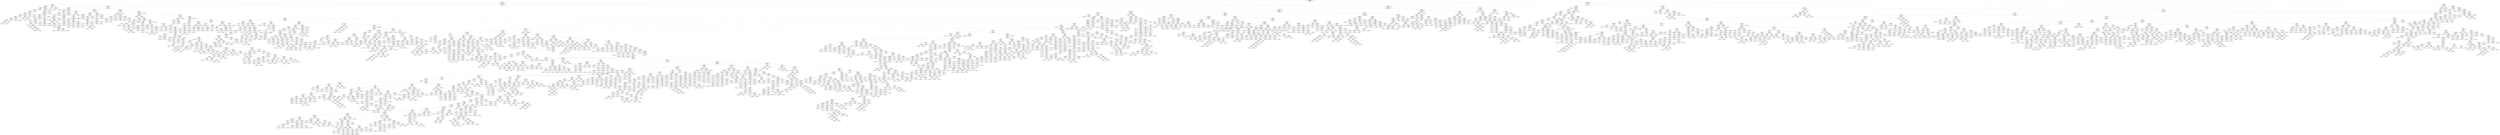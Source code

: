 digraph Tree {
node [shape=box, style="rounded", color="black", fontname="helvetica"] ;
edge [fontname="helvetica"] ;
0 [label="payload_bytes_per_second <= -0.0\ngini = 0.7\nsamples = 142610\nvalue = [1233, 15, 903, 38550, 23512, 53480, 9354, 4547, 6171\n88227]"] ;
1 [label="fwd_init_window_size <= -0.5\ngini = 0.7\nsamples = 118005\nvalue = [17, 2, 903, 5384, 23512, 53480, 4821, 4398, 6171\n88227]"] ;
0 -> 1 [labeldistance=2.5, labelangle=45, headlabel="True"] ;
2 [label="history <= -0.2\ngini = 0.0\nsamples = 55782\nvalue = [0, 2, 0, 4, 1, 0, 123, 11, 1, 88227]"] ;
1 -> 2 ;
3 [label="flow_duration <= -0.3\ngini = 0.0\nsamples = 55739\nvalue = [0, 2, 0, 0, 1, 0, 52, 11, 0, 88227]"] ;
2 -> 3 ;
4 [label="conn_state_1 <= 1.2\ngini = 0.3\nsamples = 37\nvalue = [0, 0, 0, 0, 0, 0, 43, 11, 0, 0]"] ;
3 -> 4 ;
5 [label="service_5 <= 168.1\ngini = 0.3\nsamples = 35\nvalue = [0, 0, 0, 0, 0, 0, 40, 11, 0, 0]"] ;
4 -> 5 ;
6 [label="service_6 <= 118.8\ngini = 0.3\nsamples = 34\nvalue = [0, 0, 0, 0, 0, 0, 39, 11, 0, 0]"] ;
5 -> 6 ;
7 [label="orig_ip_bytes <= -0.0\ngini = 0.3\nsamples = 31\nvalue = [0, 0, 0, 0, 0, 0, 37, 10, 0, 0]"] ;
6 -> 7 ;
8 [label="service_3 <= 12.4\ngini = 0.4\nsamples = 18\nvalue = [0, 0, 0, 0, 0, 0, 20, 8, 0, 0]"] ;
7 -> 8 ;
9 [label="orig_ip_bytes <= -0.0\ngini = 0.4\nsamples = 15\nvalue = [0, 0, 0, 0, 0, 0, 17, 8, 0, 0]"] ;
8 -> 9 ;
10 [label="orig_ip_bytes <= -0.0\ngini = 0.3\nsamples = 11\nvalue = [0, 0, 0, 0, 0, 0, 16, 4, 0, 0]"] ;
9 -> 10 ;
11 [label="orig_ip_bytes <= -0.0\ngini = 0.4\nsamples = 6\nvalue = [0, 0, 0, 0, 0, 0, 8, 4, 0, 0]"] ;
10 -> 11 ;
12 [label="orig_ip_bytes <= -0.0\ngini = 0.3\nsamples = 4\nvalue = [0, 0, 0, 0, 0, 0, 5, 1, 0, 0]"] ;
11 -> 12 ;
13 [label="gini = 0.4\nsamples = 2\nvalue = [0, 0, 0, 0, 0, 0, 3, 1, 0, 0]"] ;
12 -> 13 ;
14 [label="gini = 0.0\nsamples = 2\nvalue = [0, 0, 0, 0, 0, 0, 2, 0, 0, 0]"] ;
12 -> 14 ;
15 [label="gini = 0.5\nsamples = 2\nvalue = [0, 0, 0, 0, 0, 0, 3, 3, 0, 0]"] ;
11 -> 15 ;
16 [label="gini = 0.0\nsamples = 5\nvalue = [0, 0, 0, 0, 0, 0, 8, 0, 0, 0]"] ;
10 -> 16 ;
17 [label="orig_ip_bytes <= -0.0\ngini = 0.3\nsamples = 4\nvalue = [0, 0, 0, 0, 0, 0, 1, 4, 0, 0]"] ;
9 -> 17 ;
18 [label="gini = 0.0\nsamples = 2\nvalue = [0, 0, 0, 0, 0, 0, 0, 3, 0, 0]"] ;
17 -> 18 ;
19 [label="gini = 0.5\nsamples = 2\nvalue = [0, 0, 0, 0, 0, 0, 1, 1, 0, 0]"] ;
17 -> 19 ;
20 [label="gini = 0.0\nsamples = 3\nvalue = [0, 0, 0, 0, 0, 0, 3, 0, 0, 0]"] ;
8 -> 20 ;
21 [label="service_3 <= 12.4\ngini = 0.2\nsamples = 13\nvalue = [0, 0, 0, 0, 0, 0, 17, 2, 0, 0]"] ;
7 -> 21 ;
22 [label="orig_ip_bytes <= -0.0\ngini = 0.2\nsamples = 12\nvalue = [0, 0, 0, 0, 0, 0, 15, 2, 0, 0]"] ;
21 -> 22 ;
23 [label="gini = 0.0\nsamples = 5\nvalue = [0, 0, 0, 0, 0, 0, 8, 0, 0, 0]"] ;
22 -> 23 ;
24 [label="orig_ip_bytes <= -0.0\ngini = 0.3\nsamples = 7\nvalue = [0, 0, 0, 0, 0, 0, 7, 2, 0, 0]"] ;
22 -> 24 ;
25 [label="gini = 0.4\nsamples = 2\nvalue = [0, 0, 0, 0, 0, 0, 1, 2, 0, 0]"] ;
24 -> 25 ;
26 [label="gini = 0.0\nsamples = 5\nvalue = [0, 0, 0, 0, 0, 0, 6, 0, 0, 0]"] ;
24 -> 26 ;
27 [label="gini = 0.0\nsamples = 1\nvalue = [0, 0, 0, 0, 0, 0, 2, 0, 0, 0]"] ;
21 -> 27 ;
28 [label="orig_ip_bytes <= -0.0\ngini = 0.4\nsamples = 3\nvalue = [0, 0, 0, 0, 0, 0, 2, 1, 0, 0]"] ;
6 -> 28 ;
29 [label="gini = 0.5\nsamples = 2\nvalue = [0, 0, 0, 0, 0, 0, 1, 1, 0, 0]"] ;
28 -> 29 ;
30 [label="gini = 0.0\nsamples = 1\nvalue = [0, 0, 0, 0, 0, 0, 1, 0, 0, 0]"] ;
28 -> 30 ;
31 [label="gini = 0.0\nsamples = 1\nvalue = [0, 0, 0, 0, 0, 0, 1, 0, 0, 0]"] ;
5 -> 31 ;
32 [label="gini = 0.0\nsamples = 2\nvalue = [0, 0, 0, 0, 0, 0, 3, 0, 0, 0]"] ;
4 -> 32 ;
33 [label="service_2 <= 34.3\ngini = 0.0\nsamples = 55702\nvalue = [0, 2, 0, 0, 1, 0, 9, 0, 0, 88227]"] ;
3 -> 33 ;
34 [label="bwd_iat.min <= -0.1\ngini = 0.0\nsamples = 55700\nvalue = [0, 2, 0, 0, 1, 0, 2, 0, 0, 88227]"] ;
33 -> 34 ;
35 [label="fwd_iat.std <= -0.5\ngini = 0.0\nsamples = 55699\nvalue = [0, 2, 0, 0, 0, 0, 2, 0, 0, 88227]"] ;
34 -> 35 ;
36 [label="fwd_header_size_tot <= -0.0\ngini = 0.0\nsamples = 24682\nvalue = [0, 2, 0, 0, 0, 0, 2, 0, 0, 39134]"] ;
35 -> 36 ;
37 [label="fwd_iat.avg <= 1.2\ngini = 0.0\nsamples = 24680\nvalue = [0, 0, 0, 0, 0, 0, 1, 0, 0, 39134]"] ;
36 -> 37 ;
38 [label="gini = 0.0\nsamples = 19253\nvalue = [0, 0, 0, 0, 0, 0, 0, 0, 0, 30549]"] ;
37 -> 38 ;
39 [label="idle.max <= 0.7\ngini = 0.0\nsamples = 5427\nvalue = [0, 0, 0, 0, 0, 0, 1, 0, 0, 8585]"] ;
37 -> 39 ;
40 [label="gini = 0.0\nsamples = 1\nvalue = [0, 0, 0, 0, 0, 0, 1, 0, 0, 0]"] ;
39 -> 40 ;
41 [label="gini = 0.0\nsamples = 5426\nvalue = [0, 0, 0, 0, 0, 0, 0, 0, 0, 8585]"] ;
39 -> 41 ;
42 [label="flow_duration <= 1.3\ngini = 0.4\nsamples = 2\nvalue = [0, 2, 0, 0, 0, 0, 1, 0, 0, 0]"] ;
36 -> 42 ;
43 [label="gini = 0.0\nsamples = 1\nvalue = [0, 2, 0, 0, 0, 0, 0, 0, 0, 0]"] ;
42 -> 43 ;
44 [label="gini = 0.0\nsamples = 1\nvalue = [0, 0, 0, 0, 0, 0, 1, 0, 0, 0]"] ;
42 -> 44 ;
45 [label="gini = 0.0\nsamples = 31017\nvalue = [0, 0, 0, 0, 0, 0, 0, 0, 0, 49093]"] ;
35 -> 45 ;
46 [label="gini = 0.0\nsamples = 1\nvalue = [0, 0, 0, 0, 1, 0, 0, 0, 0, 0]"] ;
34 -> 46 ;
47 [label="gini = 0.0\nsamples = 2\nvalue = [0, 0, 0, 0, 0, 0, 7, 0, 0, 0]"] ;
33 -> 47 ;
48 [label="fwd_header_size_max <= -0.8\ngini = 0.1\nsamples = 43\nvalue = [0, 0, 0, 4, 0, 0, 71, 0, 1, 0]"] ;
2 -> 48 ;
49 [label="gini = 0.0\nsamples = 40\nvalue = [0, 0, 0, 0, 0, 0, 68, 0, 0, 0]"] ;
48 -> 49 ;
50 [label="bwd_pkts_per_sec <= 0.8\ngini = 0.6\nsamples = 3\nvalue = [0, 0, 0, 4, 0, 0, 3, 0, 1, 0]"] ;
48 -> 50 ;
51 [label="gini = 0.3\nsamples = 2\nvalue = [0, 0, 0, 4, 0, 0, 0, 0, 1, 0]"] ;
50 -> 51 ;
52 [label="gini = 0.0\nsamples = 1\nvalue = [0, 0, 0, 0, 0, 0, 3, 0, 0, 0]"] ;
50 -> 52 ;
53 [label="fwd_header_size_tot <= -0.0\ngini = 0.6\nsamples = 62223\nvalue = [17, 0, 903, 5380, 23511, 53480, 4698, 4387, 6170, 0]"] ;
1 -> 53 ;
54 [label="bwd_init_window_size <= 0.5\ngini = 0.0\nsamples = 33433\nvalue = [1, 0, 0, 0, 0, 52087, 28, 0, 881, 0]"] ;
53 -> 54 ;
55 [label="fwd_init_window_size <= -0.5\ngini = 0.1\nsamples = 22\nvalue = [1, 0, 0, 0, 0, 0, 28, 0, 1, 0]"] ;
54 -> 55 ;
56 [label="gini = 0.0\nsamples = 1\nvalue = [0, 0, 0, 0, 0, 0, 0, 0, 1, 0]"] ;
55 -> 56 ;
57 [label="bwd_header_size_tot <= -0.0\ngini = 0.1\nsamples = 21\nvalue = [1, 0, 0, 0, 0, 0, 28, 0, 0, 0]"] ;
55 -> 57 ;
58 [label="orig_ip_bytes <= -0.0\ngini = 0.1\nsamples = 10\nvalue = [1, 0, 0, 0, 0, 0, 12, 0, 0, 0]"] ;
57 -> 58 ;
59 [label="fwd_last_window_size <= 3.1\ngini = 0.2\nsamples = 9\nvalue = [1, 0, 0, 0, 0, 0, 11, 0, 0, 0]"] ;
58 -> 59 ;
60 [label="gini = 0.0\nsamples = 1\nvalue = [1, 0, 0, 0, 0, 0, 0, 0, 0, 0]"] ;
59 -> 60 ;
61 [label="gini = 0.0\nsamples = 8\nvalue = [0, 0, 0, 0, 0, 0, 11, 0, 0, 0]"] ;
59 -> 61 ;
62 [label="gini = 0.0\nsamples = 1\nvalue = [0, 0, 0, 0, 0, 0, 1, 0, 0, 0]"] ;
58 -> 62 ;
63 [label="gini = 0.0\nsamples = 11\nvalue = [0, 0, 0, 0, 0, 0, 16, 0, 0, 0]"] ;
57 -> 63 ;
64 [label="flow_iat.min <= -0.6\ngini = 0.0\nsamples = 33411\nvalue = [0, 0, 0, 0, 0, 52087, 0, 0, 880, 0]"] ;
54 -> 64 ;
65 [label="flow_SYN_flag_count <= 1.4\ngini = 0.5\nsamples = 1266\nvalue = [0, 0, 0, 0, 0, 1203, 0, 0, 805, 0]"] ;
64 -> 65 ;
66 [label="flow_iat.tot <= -0.3\ngini = 0.5\nsamples = 942\nvalue = [0, 0, 0, 0, 0, 812, 0, 0, 686, 0]"] ;
65 -> 66 ;
67 [label="orig_bytes <= 4.3\ngini = 0.5\nsamples = 932\nvalue = [0, 0, 0, 0, 0, 810, 0, 0, 674, 0]"] ;
66 -> 67 ;
68 [label="bwd_pkts_per_sec <= 7.0\ngini = 0.5\nsamples = 931\nvalue = [0, 0, 0, 0, 0, 810, 0, 0, 671, 0]"] ;
67 -> 68 ;
69 [label="flow_pkts_per_sec <= 0.9\ngini = 0.5\nsamples = 691\nvalue = [0, 0, 0, 0, 0, 671, 0, 0, 429, 0]"] ;
68 -> 69 ;
70 [label="active.max <= -0.0\ngini = 0.3\nsamples = 44\nvalue = [0, 0, 0, 0, 0, 61, 0, 0, 13, 0]"] ;
69 -> 70 ;
71 [label="flow_pkts_per_sec <= 0.8\ngini = 0.2\nsamples = 37\nvalue = [0, 0, 0, 0, 0, 54, 0, 0, 5, 0]"] ;
70 -> 71 ;
72 [label="gini = 0.0\nsamples = 15\nvalue = [0, 0, 0, 0, 0, 22, 0, 0, 0, 0]"] ;
71 -> 72 ;
73 [label="active.max <= -0.0\ngini = 0.2\nsamples = 22\nvalue = [0, 0, 0, 0, 0, 32, 0, 0, 5, 0]"] ;
71 -> 73 ;
74 [label="flow_iat.max <= -0.8\ngini = 0.2\nsamples = 20\nvalue = [0, 0, 0, 0, 0, 32, 0, 0, 3, 0]"] ;
73 -> 74 ;
75 [label="gini = 0.0\nsamples = 14\nvalue = [0, 0, 0, 0, 0, 25, 0, 0, 0, 0]"] ;
74 -> 75 ;
76 [label="flow_pkts_per_sec <= 0.8\ngini = 0.4\nsamples = 6\nvalue = [0, 0, 0, 0, 0, 7, 0, 0, 3, 0]"] ;
74 -> 76 ;
77 [label="gini = 0.0\nsamples = 2\nvalue = [0, 0, 0, 0, 0, 3, 0, 0, 0, 0]"] ;
76 -> 77 ;
78 [label="bwd_pkts_per_sec <= 0.8\ngini = 0.5\nsamples = 4\nvalue = [0, 0, 0, 0, 0, 4, 0, 0, 3, 0]"] ;
76 -> 78 ;
79 [label="gini = 0.0\nsamples = 1\nvalue = [0, 0, 0, 0, 0, 0, 0, 0, 1, 0]"] ;
78 -> 79 ;
80 [label="flow_iat.tot <= -0.3\ngini = 0.4\nsamples = 3\nvalue = [0, 0, 0, 0, 0, 4, 0, 0, 2, 0]"] ;
78 -> 80 ;
81 [label="gini = 0.5\nsamples = 2\nvalue = [0, 0, 0, 0, 0, 3, 0, 0, 2, 0]"] ;
80 -> 81 ;
82 [label="gini = 0.0\nsamples = 1\nvalue = [0, 0, 0, 0, 0, 1, 0, 0, 0, 0]"] ;
80 -> 82 ;
83 [label="gini = 0.0\nsamples = 2\nvalue = [0, 0, 0, 0, 0, 0, 0, 0, 2, 0]"] ;
73 -> 83 ;
84 [label="active.tot <= -0.0\ngini = 0.5\nsamples = 7\nvalue = [0, 0, 0, 0, 0, 7, 0, 0, 8, 0]"] ;
70 -> 84 ;
85 [label="gini = 0.0\nsamples = 1\nvalue = [0, 0, 0, 0, 0, 0, 0, 0, 3, 0]"] ;
84 -> 85 ;
86 [label="flow_iat.avg <= -0.7\ngini = 0.5\nsamples = 6\nvalue = [0, 0, 0, 0, 0, 7, 0, 0, 5, 0]"] ;
84 -> 86 ;
87 [label="gini = 0.0\nsamples = 1\nvalue = [0, 0, 0, 0, 0, 0, 0, 0, 2, 0]"] ;
86 -> 87 ;
88 [label="flow_iat.max <= -0.8\ngini = 0.4\nsamples = 5\nvalue = [0, 0, 0, 0, 0, 7, 0, 0, 3, 0]"] ;
86 -> 88 ;
89 [label="gini = 0.3\nsamples = 4\nvalue = [0, 0, 0, 0, 0, 7, 0, 0, 2, 0]"] ;
88 -> 89 ;
90 [label="gini = 0.0\nsamples = 1\nvalue = [0, 0, 0, 0, 0, 0, 0, 0, 1, 0]"] ;
88 -> 90 ;
91 [label="active.max <= -0.0\ngini = 0.5\nsamples = 647\nvalue = [0, 0, 0, 0, 0, 610, 0, 0, 416, 0]"] ;
69 -> 91 ;
92 [label="gini = 0.0\nsamples = 207\nvalue = [0, 0, 0, 0, 0, 323, 0, 0, 0, 0]"] ;
91 -> 92 ;
93 [label="flow_iat.tot <= -0.3\ngini = 0.5\nsamples = 440\nvalue = [0, 0, 0, 0, 0, 287, 0, 0, 416, 0]"] ;
91 -> 93 ;
94 [label="flow_iat.avg <= -0.7\ngini = 0.5\nsamples = 432\nvalue = [0, 0, 0, 0, 0, 287, 0, 0, 404, 0]"] ;
93 -> 94 ;
95 [label="gini = 0.0\nsamples = 20\nvalue = [0, 0, 0, 0, 0, 32, 0, 0, 0, 0]"] ;
94 -> 95 ;
96 [label="flow_duration <= -0.3\ngini = 0.5\nsamples = 412\nvalue = [0, 0, 0, 0, 0, 255, 0, 0, 404, 0]"] ;
94 -> 96 ;
97 [label="gini = 0.5\nsamples = 393\nvalue = [0, 0, 0, 0, 0, 239, 0, 0, 391, 0]"] ;
96 -> 97 ;
98 [label="active.tot <= -0.0\ngini = 0.5\nsamples = 19\nvalue = [0, 0, 0, 0, 0, 16, 0, 0, 13, 0]"] ;
96 -> 98 ;
99 [label="gini = 0.0\nsamples = 4\nvalue = [0, 0, 0, 0, 0, 6, 0, 0, 0, 0]"] ;
98 -> 99 ;
100 [label="fwd_pkts_per_sec <= 0.9\ngini = 0.5\nsamples = 15\nvalue = [0, 0, 0, 0, 0, 10, 0, 0, 13, 0]"] ;
98 -> 100 ;
101 [label="flow_pkts_per_sec <= 1.0\ngini = 0.2\nsamples = 5\nvalue = [0, 0, 0, 0, 0, 1, 0, 0, 7, 0]"] ;
100 -> 101 ;
102 [label="gini = 0.0\nsamples = 1\nvalue = [0, 0, 0, 0, 0, 1, 0, 0, 0, 0]"] ;
101 -> 102 ;
103 [label="gini = 0.0\nsamples = 4\nvalue = [0, 0, 0, 0, 0, 0, 0, 0, 7, 0]"] ;
101 -> 103 ;
104 [label="fwd_pkts_per_sec <= 1.0\ngini = 0.5\nsamples = 10\nvalue = [0, 0, 0, 0, 0, 9, 0, 0, 6, 0]"] ;
100 -> 104 ;
105 [label="gini = 0.4\nsamples = 8\nvalue = [0, 0, 0, 0, 0, 9, 0, 0, 3, 0]"] ;
104 -> 105 ;
106 [label="gini = 0.0\nsamples = 2\nvalue = [0, 0, 0, 0, 0, 0, 0, 0, 3, 0]"] ;
104 -> 106 ;
107 [label="gini = 0.0\nsamples = 8\nvalue = [0, 0, 0, 0, 0, 0, 0, 0, 12, 0]"] ;
93 -> 107 ;
108 [label="fwd_pkts_per_sec <= 27.1\ngini = 0.5\nsamples = 240\nvalue = [0, 0, 0, 0, 0, 139, 0, 0, 242, 0]"] ;
68 -> 108 ;
109 [label="gini = 0.5\nsamples = 234\nvalue = [0, 0, 0, 0, 0, 132, 0, 0, 239, 0]"] ;
108 -> 109 ;
110 [label="conn_state_0 <= 0.2\ngini = 0.4\nsamples = 6\nvalue = [0, 0, 0, 0, 0, 7, 0, 0, 3, 0]"] ;
108 -> 110 ;
111 [label="gini = 0.0\nsamples = 2\nvalue = [0, 0, 0, 0, 0, 0, 0, 0, 3, 0]"] ;
110 -> 111 ;
112 [label="gini = 0.0\nsamples = 4\nvalue = [0, 0, 0, 0, 0, 7, 0, 0, 0, 0]"] ;
110 -> 112 ;
113 [label="gini = 0.0\nsamples = 1\nvalue = [0, 0, 0, 0, 0, 0, 0, 0, 3, 0]"] ;
67 -> 113 ;
114 [label="active.tot <= -0.0\ngini = 0.2\nsamples = 10\nvalue = [0, 0, 0, 0, 0, 2, 0, 0, 12, 0]"] ;
66 -> 114 ;
115 [label="gini = 0.0\nsamples = 8\nvalue = [0, 0, 0, 0, 0, 0, 0, 0, 12, 0]"] ;
114 -> 115 ;
116 [label="gini = 0.0\nsamples = 2\nvalue = [0, 0, 0, 0, 0, 2, 0, 0, 0, 0]"] ;
114 -> 116 ;
117 [label="resp_ip_bytes <= -0.0\ngini = 0.4\nsamples = 324\nvalue = [0, 0, 0, 0, 0, 391, 0, 0, 119, 0]"] ;
65 -> 117 ;
118 [label="duration <= -0.3\ngini = 0.3\nsamples = 285\nvalue = [0, 0, 0, 0, 0, 374, 0, 0, 79, 0]"] ;
117 -> 118 ;
119 [label="fwd_pkts_per_sec <= -0.1\ngini = 0.4\nsamples = 151\nvalue = [0, 0, 0, 0, 0, 159, 0, 0, 75, 0]"] ;
118 -> 119 ;
120 [label="bwd_iat.min <= 0.7\ngini = 0.5\nsamples = 93\nvalue = [0, 0, 0, 0, 0, 70, 0, 0, 70, 0]"] ;
119 -> 120 ;
121 [label="gini = 0.0\nsamples = 18\nvalue = [0, 0, 0, 0, 0, 31, 0, 0, 0, 0]"] ;
120 -> 121 ;
122 [label="flow_SYN_flag_count <= 2.3\ngini = 0.5\nsamples = 75\nvalue = [0, 0, 0, 0, 0, 39, 0, 0, 70, 0]"] ;
120 -> 122 ;
123 [label="bwd_iat.min <= 0.8\ngini = 0.5\nsamples = 33\nvalue = [0, 0, 0, 0, 0, 22, 0, 0, 25, 0]"] ;
122 -> 123 ;
124 [label="flow_iat.max <= -0.8\ngini = 0.2\nsamples = 19\nvalue = [0, 0, 0, 0, 0, 4, 0, 0, 25, 0]"] ;
123 -> 124 ;
125 [label="gini = 0.0\nsamples = 14\nvalue = [0, 0, 0, 0, 0, 0, 0, 0, 20, 0]"] ;
124 -> 125 ;
126 [label="duration <= -0.3\ngini = 0.5\nsamples = 5\nvalue = [0, 0, 0, 0, 0, 4, 0, 0, 5, 0]"] ;
124 -> 126 ;
127 [label="gini = 0.0\nsamples = 2\nvalue = [0, 0, 0, 0, 0, 4, 0, 0, 0, 0]"] ;
126 -> 127 ;
128 [label="gini = 0.0\nsamples = 3\nvalue = [0, 0, 0, 0, 0, 0, 0, 0, 5, 0]"] ;
126 -> 128 ;
129 [label="gini = 0.0\nsamples = 14\nvalue = [0, 0, 0, 0, 0, 18, 0, 0, 0, 0]"] ;
123 -> 129 ;
130 [label="bwd_iat.min <= 0.8\ngini = 0.4\nsamples = 42\nvalue = [0, 0, 0, 0, 0, 17, 0, 0, 45, 0]"] ;
122 -> 130 ;
131 [label="flow_iat.min <= -0.6\ngini = 0.1\nsamples = 27\nvalue = [0, 0, 0, 0, 0, 3, 0, 0, 35, 0]"] ;
130 -> 131 ;
132 [label="flow_iat.tot <= -0.3\ngini = 0.1\nsamples = 26\nvalue = [0, 0, 0, 0, 0, 2, 0, 0, 35, 0]"] ;
131 -> 132 ;
133 [label="gini = 0.0\nsamples = 12\nvalue = [0, 0, 0, 0, 0, 0, 0, 0, 18, 0]"] ;
132 -> 133 ;
134 [label="flow_iat.avg <= -0.7\ngini = 0.2\nsamples = 14\nvalue = [0, 0, 0, 0, 0, 2, 0, 0, 17, 0]"] ;
132 -> 134 ;
135 [label="gini = 0.0\nsamples = 2\nvalue = [0, 0, 0, 0, 0, 2, 0, 0, 0, 0]"] ;
134 -> 135 ;
136 [label="gini = 0.0\nsamples = 12\nvalue = [0, 0, 0, 0, 0, 0, 0, 0, 17, 0]"] ;
134 -> 136 ;
137 [label="gini = 0.0\nsamples = 1\nvalue = [0, 0, 0, 0, 0, 1, 0, 0, 0, 0]"] ;
131 -> 137 ;
138 [label="active.max <= 0.0\ngini = 0.5\nsamples = 15\nvalue = [0, 0, 0, 0, 0, 14, 0, 0, 10, 0]"] ;
130 -> 138 ;
139 [label="flow_iat.avg <= -0.7\ngini = 0.1\nsamples = 9\nvalue = [0, 0, 0, 0, 0, 14, 0, 0, 1, 0]"] ;
138 -> 139 ;
140 [label="duration <= -0.3\ngini = 0.5\nsamples = 2\nvalue = [0, 0, 0, 0, 0, 1, 0, 0, 1, 0]"] ;
139 -> 140 ;
141 [label="gini = 0.0\nsamples = 1\nvalue = [0, 0, 0, 0, 0, 1, 0, 0, 0, 0]"] ;
140 -> 141 ;
142 [label="gini = 0.0\nsamples = 1\nvalue = [0, 0, 0, 0, 0, 0, 0, 0, 1, 0]"] ;
140 -> 142 ;
143 [label="gini = 0.0\nsamples = 7\nvalue = [0, 0, 0, 0, 0, 13, 0, 0, 0, 0]"] ;
139 -> 143 ;
144 [label="gini = 0.0\nsamples = 6\nvalue = [0, 0, 0, 0, 0, 0, 0, 0, 9, 0]"] ;
138 -> 144 ;
145 [label="bwd_iat.tot <= -0.1\ngini = 0.1\nsamples = 58\nvalue = [0, 0, 0, 0, 0, 89, 0, 0, 5, 0]"] ;
119 -> 145 ;
146 [label="flow_iat.max <= -0.8\ngini = 0.1\nsamples = 57\nvalue = [0, 0, 0, 0, 0, 89, 0, 0, 4, 0]"] ;
145 -> 146 ;
147 [label="resp_ip_bytes <= -0.0\ngini = 0.2\nsamples = 24\nvalue = [0, 0, 0, 0, 0, 31, 0, 0, 3, 0]"] ;
146 -> 147 ;
148 [label="active.tot <= -0.0\ngini = 0.2\nsamples = 22\nvalue = [0, 0, 0, 0, 0, 28, 0, 0, 3, 0]"] ;
147 -> 148 ;
149 [label="bwd_iat.max <= -0.2\ngini = 0.1\nsamples = 21\nvalue = [0, 0, 0, 0, 0, 28, 0, 0, 2, 0]"] ;
148 -> 149 ;
150 [label="gini = 0.0\nsamples = 13\nvalue = [0, 0, 0, 0, 0, 18, 0, 0, 0, 0]"] ;
149 -> 150 ;
151 [label="flow_iat.min <= -0.6\ngini = 0.3\nsamples = 8\nvalue = [0, 0, 0, 0, 0, 10, 0, 0, 2, 0]"] ;
149 -> 151 ;
152 [label="active.avg <= -0.0\ngini = 0.3\nsamples = 7\nvalue = [0, 0, 0, 0, 0, 8, 0, 0, 2, 0]"] ;
151 -> 152 ;
153 [label="gini = 0.0\nsamples = 1\nvalue = [0, 0, 0, 0, 0, 0, 0, 0, 2, 0]"] ;
152 -> 153 ;
154 [label="gini = 0.0\nsamples = 6\nvalue = [0, 0, 0, 0, 0, 8, 0, 0, 0, 0]"] ;
152 -> 154 ;
155 [label="gini = 0.0\nsamples = 1\nvalue = [0, 0, 0, 0, 0, 2, 0, 0, 0, 0]"] ;
151 -> 155 ;
156 [label="gini = 0.0\nsamples = 1\nvalue = [0, 0, 0, 0, 0, 0, 0, 0, 1, 0]"] ;
148 -> 156 ;
157 [label="gini = 0.0\nsamples = 2\nvalue = [0, 0, 0, 0, 0, 3, 0, 0, 0, 0]"] ;
147 -> 157 ;
158 [label="bwd_iat.min <= 0.7\ngini = 0.0\nsamples = 33\nvalue = [0, 0, 0, 0, 0, 58, 0, 0, 1, 0]"] ;
146 -> 158 ;
159 [label="flow_duration <= -0.3\ngini = 0.1\nsamples = 15\nvalue = [0, 0, 0, 0, 0, 25, 0, 0, 1, 0]"] ;
158 -> 159 ;
160 [label="gini = 0.0\nsamples = 14\nvalue = [0, 0, 0, 0, 0, 25, 0, 0, 0, 0]"] ;
159 -> 160 ;
161 [label="gini = 0.0\nsamples = 1\nvalue = [0, 0, 0, 0, 0, 0, 0, 0, 1, 0]"] ;
159 -> 161 ;
162 [label="gini = 0.0\nsamples = 18\nvalue = [0, 0, 0, 0, 0, 33, 0, 0, 0, 0]"] ;
158 -> 162 ;
163 [label="gini = 0.0\nsamples = 1\nvalue = [0, 0, 0, 0, 0, 0, 0, 0, 1, 0]"] ;
145 -> 163 ;
164 [label="flow_iat.std <= -0.4\ngini = 0.0\nsamples = 134\nvalue = [0, 0, 0, 0, 0, 215, 0, 0, 4, 0]"] ;
118 -> 164 ;
165 [label="bwd_iat.min <= 0.8\ngini = 0.1\nsamples = 40\nvalue = [0, 0, 0, 0, 0, 58, 0, 0, 4, 0]"] ;
164 -> 165 ;
166 [label="gini = 0.0\nsamples = 3\nvalue = [0, 0, 0, 0, 0, 0, 0, 0, 4, 0]"] ;
165 -> 166 ;
167 [label="gini = 0.0\nsamples = 37\nvalue = [0, 0, 0, 0, 0, 58, 0, 0, 0, 0]"] ;
165 -> 167 ;
168 [label="gini = 0.0\nsamples = 94\nvalue = [0, 0, 0, 0, 0, 157, 0, 0, 0, 0]"] ;
164 -> 168 ;
169 [label="bwd_iat.avg <= 0.9\ngini = 0.4\nsamples = 39\nvalue = [0, 0, 0, 0, 0, 17, 0, 0, 40, 0]"] ;
117 -> 169 ;
170 [label="bwd_pkts_per_sec <= -0.1\ngini = 0.1\nsamples = 28\nvalue = [0, 0, 0, 0, 0, 3, 0, 0, 40, 0]"] ;
169 -> 170 ;
171 [label="gini = 0.0\nsamples = 1\nvalue = [0, 0, 0, 0, 0, 2, 0, 0, 0, 0]"] ;
170 -> 171 ;
172 [label="bwd_subflow_pkts <= -0.0\ngini = 0.0\nsamples = 27\nvalue = [0, 0, 0, 0, 0, 1, 0, 0, 40, 0]"] ;
170 -> 172 ;
173 [label="gini = 0.0\nsamples = 26\nvalue = [0, 0, 0, 0, 0, 0, 0, 0, 40, 0]"] ;
172 -> 173 ;
174 [label="gini = 0.0\nsamples = 1\nvalue = [0, 0, 0, 0, 0, 1, 0, 0, 0, 0]"] ;
172 -> 174 ;
175 [label="gini = 0.0\nsamples = 11\nvalue = [0, 0, 0, 0, 0, 14, 0, 0, 0, 0]"] ;
169 -> 175 ;
176 [label="flow_iat.avg <= -0.7\ngini = 0.0\nsamples = 32145\nvalue = [0, 0, 0, 0, 0, 50884, 0, 0, 75, 0]"] ;
64 -> 176 ;
177 [label="flow_iat.tot <= -0.3\ngini = 0.3\nsamples = 38\nvalue = [0, 0, 0, 0, 0, 50, 0, 0, 10, 0]"] ;
176 -> 177 ;
178 [label="duration <= -0.3\ngini = 0.2\nsamples = 37\nvalue = [0, 0, 0, 0, 0, 50, 0, 0, 8, 0]"] ;
177 -> 178 ;
179 [label="flow_iat.min <= -0.6\ngini = 0.1\nsamples = 22\nvalue = [0, 0, 0, 0, 0, 32, 0, 0, 1, 0]"] ;
178 -> 179 ;
180 [label="flow_iat.avg <= -0.7\ngini = 0.2\nsamples = 8\nvalue = [0, 0, 0, 0, 0, 11, 0, 0, 1, 0]"] ;
179 -> 180 ;
181 [label="gini = 0.0\nsamples = 7\nvalue = [0, 0, 0, 0, 0, 11, 0, 0, 0, 0]"] ;
180 -> 181 ;
182 [label="gini = 0.0\nsamples = 1\nvalue = [0, 0, 0, 0, 0, 0, 0, 0, 1, 0]"] ;
180 -> 182 ;
183 [label="gini = 0.0\nsamples = 14\nvalue = [0, 0, 0, 0, 0, 21, 0, 0, 0, 0]"] ;
179 -> 183 ;
184 [label="flow_duration <= -0.3\ngini = 0.4\nsamples = 15\nvalue = [0, 0, 0, 0, 0, 18, 0, 0, 7, 0]"] ;
178 -> 184 ;
185 [label="active.max <= -0.0\ngini = 0.5\nsamples = 5\nvalue = [0, 0, 0, 0, 0, 3, 0, 0, 5, 0]"] ;
184 -> 185 ;
186 [label="active.min <= -0.0\ngini = 0.4\nsamples = 3\nvalue = [0, 0, 0, 0, 0, 2, 0, 0, 1, 0]"] ;
185 -> 186 ;
187 [label="bwd_pkts_per_sec <= 0.5\ngini = 0.5\nsamples = 2\nvalue = [0, 0, 0, 0, 0, 1, 0, 0, 1, 0]"] ;
186 -> 187 ;
188 [label="gini = 0.0\nsamples = 1\nvalue = [0, 0, 0, 0, 0, 1, 0, 0, 0, 0]"] ;
187 -> 188 ;
189 [label="gini = 0.0\nsamples = 1\nvalue = [0, 0, 0, 0, 0, 0, 0, 0, 1, 0]"] ;
187 -> 189 ;
190 [label="gini = 0.0\nsamples = 1\nvalue = [0, 0, 0, 0, 0, 1, 0, 0, 0, 0]"] ;
186 -> 190 ;
191 [label="fwd_pkts_per_sec <= 0.4\ngini = 0.3\nsamples = 2\nvalue = [0, 0, 0, 0, 0, 1, 0, 0, 4, 0]"] ;
185 -> 191 ;
192 [label="gini = 0.0\nsamples = 1\nvalue = [0, 0, 0, 0, 0, 1, 0, 0, 0, 0]"] ;
191 -> 192 ;
193 [label="gini = 0.0\nsamples = 1\nvalue = [0, 0, 0, 0, 0, 0, 0, 0, 4, 0]"] ;
191 -> 193 ;
194 [label="flow_iat.max <= -0.8\ngini = 0.2\nsamples = 10\nvalue = [0, 0, 0, 0, 0, 15, 0, 0, 2, 0]"] ;
184 -> 194 ;
195 [label="gini = 0.0\nsamples = 1\nvalue = [0, 0, 0, 0, 0, 0, 0, 0, 1, 0]"] ;
194 -> 195 ;
196 [label="flow_pkts_per_sec <= 0.4\ngini = 0.1\nsamples = 9\nvalue = [0, 0, 0, 0, 0, 15, 0, 0, 1, 0]"] ;
194 -> 196 ;
197 [label="gini = 0.2\nsamples = 4\nvalue = [0, 0, 0, 0, 0, 8, 0, 0, 1, 0]"] ;
196 -> 197 ;
198 [label="gini = 0.0\nsamples = 5\nvalue = [0, 0, 0, 0, 0, 7, 0, 0, 0, 0]"] ;
196 -> 198 ;
199 [label="gini = 0.0\nsamples = 1\nvalue = [0, 0, 0, 0, 0, 0, 0, 0, 2, 0]"] ;
177 -> 199 ;
200 [label="duration <= -0.3\ngini = 0.0\nsamples = 32107\nvalue = [0, 0, 0, 0, 0, 50834, 0, 0, 65, 0]"] ;
176 -> 200 ;
201 [label="active.min <= -0.0\ngini = 0.0\nsamples = 2397\nvalue = [0, 0, 0, 0, 0, 3677, 0, 0, 65, 0]"] ;
200 -> 201 ;
202 [label="flow_pkts_per_sec <= -0.1\ngini = 0.0\nsamples = 2286\nvalue = [0, 0, 0, 0, 0, 3528, 0, 0, 34, 0]"] ;
201 -> 202 ;
203 [label="gini = 0.0\nsamples = 1384\nvalue = [0, 0, 0, 0, 0, 2125, 0, 0, 0, 0]"] ;
202 -> 203 ;
204 [label="flow_duration <= -0.3\ngini = 0.0\nsamples = 902\nvalue = [0, 0, 0, 0, 0, 1403, 0, 0, 34, 0]"] ;
202 -> 204 ;
205 [label="flow_duration <= -0.3\ngini = 0.0\nsamples = 774\nvalue = [0, 0, 0, 0, 0, 1227, 0, 0, 3, 0]"] ;
204 -> 205 ;
206 [label="flow_iat.avg <= -0.7\ngini = 0.0\nsamples = 105\nvalue = [0, 0, 0, 0, 0, 176, 0, 0, 3, 0]"] ;
205 -> 206 ;
207 [label="gini = 0.0\nsamples = 104\nvalue = [0, 0, 0, 0, 0, 176, 0, 0, 0, 0]"] ;
206 -> 207 ;
208 [label="gini = 0.0\nsamples = 1\nvalue = [0, 0, 0, 0, 0, 0, 0, 0, 3, 0]"] ;
206 -> 208 ;
209 [label="gini = 0.0\nsamples = 669\nvalue = [0, 0, 0, 0, 0, 1051, 0, 0, 0, 0]"] ;
205 -> 209 ;
210 [label="active.avg <= -0.0\ngini = 0.3\nsamples = 128\nvalue = [0, 0, 0, 0, 0, 176, 0, 0, 31, 0]"] ;
204 -> 210 ;
211 [label="fwd_pkts_per_sec <= -0.1\ngini = 0.4\nsamples = 24\nvalue = [0, 0, 0, 0, 0, 29, 0, 0, 13, 0]"] ;
210 -> 211 ;
212 [label="flow_pkts_per_sec <= -0.1\ngini = 0.3\nsamples = 4\nvalue = [0, 0, 0, 0, 0, 1, 0, 0, 5, 0]"] ;
211 -> 212 ;
213 [label="gini = 0.0\nsamples = 2\nvalue = [0, 0, 0, 0, 0, 0, 0, 0, 3, 0]"] ;
212 -> 213 ;
214 [label="active.avg <= -0.0\ngini = 0.4\nsamples = 2\nvalue = [0, 0, 0, 0, 0, 1, 0, 0, 2, 0]"] ;
212 -> 214 ;
215 [label="gini = 0.0\nsamples = 1\nvalue = [0, 0, 0, 0, 0, 0, 0, 0, 2, 0]"] ;
214 -> 215 ;
216 [label="gini = 0.0\nsamples = 1\nvalue = [0, 0, 0, 0, 0, 1, 0, 0, 0, 0]"] ;
214 -> 216 ;
217 [label="active.avg <= -0.0\ngini = 0.3\nsamples = 20\nvalue = [0, 0, 0, 0, 0, 28, 0, 0, 8, 0]"] ;
211 -> 217 ;
218 [label="active.tot <= -0.0\ngini = 0.3\nsamples = 11\nvalue = [0, 0, 0, 0, 0, 20, 0, 0, 4, 0]"] ;
217 -> 218 ;
219 [label="flow_iat.max <= -0.8\ngini = 0.4\nsamples = 6\nvalue = [0, 0, 0, 0, 0, 11, 0, 0, 4, 0]"] ;
218 -> 219 ;
220 [label="gini = 0.0\nsamples = 1\nvalue = [0, 0, 0, 0, 0, 0, 0, 0, 2, 0]"] ;
219 -> 220 ;
221 [label="active.min <= -0.0\ngini = 0.3\nsamples = 5\nvalue = [0, 0, 0, 0, 0, 11, 0, 0, 2, 0]"] ;
219 -> 221 ;
222 [label="gini = 0.0\nsamples = 2\nvalue = [0, 0, 0, 0, 0, 7, 0, 0, 0, 0]"] ;
221 -> 222 ;
223 [label="active.avg <= -0.0\ngini = 0.4\nsamples = 3\nvalue = [0, 0, 0, 0, 0, 4, 0, 0, 2, 0]"] ;
221 -> 223 ;
224 [label="gini = 0.0\nsamples = 1\nvalue = [0, 0, 0, 0, 0, 0, 0, 0, 1, 0]"] ;
223 -> 224 ;
225 [label="flow_pkts_per_sec <= -0.1\ngini = 0.3\nsamples = 2\nvalue = [0, 0, 0, 0, 0, 4, 0, 0, 1, 0]"] ;
223 -> 225 ;
226 [label="gini = 0.0\nsamples = 1\nvalue = [0, 0, 0, 0, 0, 0, 0, 0, 1, 0]"] ;
225 -> 226 ;
227 [label="gini = 0.0\nsamples = 1\nvalue = [0, 0, 0, 0, 0, 4, 0, 0, 0, 0]"] ;
225 -> 227 ;
228 [label="gini = 0.0\nsamples = 5\nvalue = [0, 0, 0, 0, 0, 9, 0, 0, 0, 0]"] ;
218 -> 228 ;
229 [label="flow_duration <= -0.3\ngini = 0.4\nsamples = 9\nvalue = [0, 0, 0, 0, 0, 8, 0, 0, 4, 0]"] ;
217 -> 229 ;
230 [label="gini = 0.0\nsamples = 1\nvalue = [0, 0, 0, 0, 0, 0, 0, 0, 2, 0]"] ;
229 -> 230 ;
231 [label="active.avg <= -0.0\ngini = 0.3\nsamples = 8\nvalue = [0, 0, 0, 0, 0, 8, 0, 0, 2, 0]"] ;
229 -> 231 ;
232 [label="gini = 0.0\nsamples = 3\nvalue = [0, 0, 0, 0, 0, 5, 0, 0, 0, 0]"] ;
231 -> 232 ;
233 [label="fwd_pkts_per_sec <= -0.1\ngini = 0.5\nsamples = 5\nvalue = [0, 0, 0, 0, 0, 3, 0, 0, 2, 0]"] ;
231 -> 233 ;
234 [label="gini = 0.0\nsamples = 2\nvalue = [0, 0, 0, 0, 0, 2, 0, 0, 0, 0]"] ;
233 -> 234 ;
235 [label="flow_iat.avg <= -0.7\ngini = 0.4\nsamples = 3\nvalue = [0, 0, 0, 0, 0, 1, 0, 0, 2, 0]"] ;
233 -> 235 ;
236 [label="gini = 0.0\nsamples = 1\nvalue = [0, 0, 0, 0, 0, 0, 0, 0, 1, 0]"] ;
235 -> 236 ;
237 [label="fwd_pkts_per_sec <= -0.1\ngini = 0.5\nsamples = 2\nvalue = [0, 0, 0, 0, 0, 1, 0, 0, 1, 0]"] ;
235 -> 237 ;
238 [label="gini = 0.0\nsamples = 1\nvalue = [0, 0, 0, 0, 0, 0, 0, 0, 1, 0]"] ;
237 -> 238 ;
239 [label="gini = 0.0\nsamples = 1\nvalue = [0, 0, 0, 0, 0, 1, 0, 0, 0, 0]"] ;
237 -> 239 ;
240 [label="active.max <= -0.0\ngini = 0.2\nsamples = 104\nvalue = [0, 0, 0, 0, 0, 147, 0, 0, 18, 0]"] ;
210 -> 240 ;
241 [label="flow_iat.max <= -0.8\ngini = 0.2\nsamples = 103\nvalue = [0, 0, 0, 0, 0, 147, 0, 0, 17, 0]"] ;
240 -> 241 ;
242 [label="active.tot <= -0.0\ngini = 0.3\nsamples = 16\nvalue = [0, 0, 0, 0, 0, 22, 0, 0, 5, 0]"] ;
241 -> 242 ;
243 [label="flow_iat.tot <= -0.3\ngini = 0.1\nsamples = 10\nvalue = [0, 0, 0, 0, 0, 19, 0, 0, 1, 0]"] ;
242 -> 243 ;
244 [label="gini = 0.0\nsamples = 5\nvalue = [0, 0, 0, 0, 0, 10, 0, 0, 0, 0]"] ;
243 -> 244 ;
245 [label="flow_pkts_per_sec <= -0.1\ngini = 0.2\nsamples = 5\nvalue = [0, 0, 0, 0, 0, 9, 0, 0, 1, 0]"] ;
243 -> 245 ;
246 [label="gini = 0.0\nsamples = 4\nvalue = [0, 0, 0, 0, 0, 9, 0, 0, 0, 0]"] ;
245 -> 246 ;
247 [label="gini = 0.0\nsamples = 1\nvalue = [0, 0, 0, 0, 0, 0, 0, 0, 1, 0]"] ;
245 -> 247 ;
248 [label="active.tot <= -0.0\ngini = 0.5\nsamples = 6\nvalue = [0, 0, 0, 0, 0, 3, 0, 0, 4, 0]"] ;
242 -> 248 ;
249 [label="gini = 0.0\nsamples = 1\nvalue = [0, 0, 0, 0, 0, 0, 0, 0, 2, 0]"] ;
248 -> 249 ;
250 [label="fwd_pkts_per_sec <= -0.1\ngini = 0.5\nsamples = 5\nvalue = [0, 0, 0, 0, 0, 3, 0, 0, 2, 0]"] ;
248 -> 250 ;
251 [label="gini = 0.0\nsamples = 1\nvalue = [0, 0, 0, 0, 0, 1, 0, 0, 0, 0]"] ;
250 -> 251 ;
252 [label="active.min <= -0.0\ngini = 0.5\nsamples = 4\nvalue = [0, 0, 0, 0, 0, 2, 0, 0, 2, 0]"] ;
250 -> 252 ;
253 [label="active.max <= -0.0\ngini = 0.4\nsamples = 3\nvalue = [0, 0, 0, 0, 0, 2, 0, 0, 1, 0]"] ;
252 -> 253 ;
254 [label="flow_pkts_per_sec <= -0.1\ngini = 0.5\nsamples = 2\nvalue = [0, 0, 0, 0, 0, 1, 0, 0, 1, 0]"] ;
253 -> 254 ;
255 [label="gini = 0.0\nsamples = 1\nvalue = [0, 0, 0, 0, 0, 0, 0, 0, 1, 0]"] ;
254 -> 255 ;
256 [label="gini = 0.0\nsamples = 1\nvalue = [0, 0, 0, 0, 0, 1, 0, 0, 0, 0]"] ;
254 -> 256 ;
257 [label="gini = 0.0\nsamples = 1\nvalue = [0, 0, 0, 0, 0, 1, 0, 0, 0, 0]"] ;
253 -> 257 ;
258 [label="gini = 0.0\nsamples = 1\nvalue = [0, 0, 0, 0, 0, 0, 0, 0, 1, 0]"] ;
252 -> 258 ;
259 [label="active.max <= -0.0\ngini = 0.2\nsamples = 87\nvalue = [0, 0, 0, 0, 0, 125, 0, 0, 12, 0]"] ;
241 -> 259 ;
260 [label="bwd_pkts_per_sec <= -0.1\ngini = 0.1\nsamples = 21\nvalue = [0, 0, 0, 0, 0, 35, 0, 0, 1, 0]"] ;
259 -> 260 ;
261 [label="gini = 0.0\nsamples = 16\nvalue = [0, 0, 0, 0, 0, 25, 0, 0, 0, 0]"] ;
260 -> 261 ;
262 [label="flow_pkts_per_sec <= -0.1\ngini = 0.2\nsamples = 5\nvalue = [0, 0, 0, 0, 0, 10, 0, 0, 1, 0]"] ;
260 -> 262 ;
263 [label="gini = 0.0\nsamples = 1\nvalue = [0, 0, 0, 0, 0, 0, 0, 0, 1, 0]"] ;
262 -> 263 ;
264 [label="gini = 0.0\nsamples = 4\nvalue = [0, 0, 0, 0, 0, 10, 0, 0, 0, 0]"] ;
262 -> 264 ;
265 [label="flow_duration <= -0.3\ngini = 0.2\nsamples = 66\nvalue = [0, 0, 0, 0, 0, 90, 0, 0, 11, 0]"] ;
259 -> 265 ;
266 [label="gini = 0.0\nsamples = 1\nvalue = [0, 0, 0, 0, 0, 0, 0, 0, 2, 0]"] ;
265 -> 266 ;
267 [label="active.max <= -0.0\ngini = 0.2\nsamples = 65\nvalue = [0, 0, 0, 0, 0, 90, 0, 0, 9, 0]"] ;
265 -> 267 ;
268 [label="flow_iat.max <= -0.8\ngini = 0.4\nsamples = 2\nvalue = [0, 0, 0, 0, 0, 2, 0, 0, 1, 0]"] ;
267 -> 268 ;
269 [label="gini = 0.0\nsamples = 1\nvalue = [0, 0, 0, 0, 0, 2, 0, 0, 0, 0]"] ;
268 -> 269 ;
270 [label="gini = 0.0\nsamples = 1\nvalue = [0, 0, 0, 0, 0, 0, 0, 0, 1, 0]"] ;
268 -> 270 ;
271 [label="flow_iat.min <= -0.6\ngini = 0.2\nsamples = 63\nvalue = [0, 0, 0, 0, 0, 88, 0, 0, 8, 0]"] ;
267 -> 271 ;
272 [label="gini = 0.0\nsamples = 13\nvalue = [0, 0, 0, 0, 0, 22, 0, 0, 0, 0]"] ;
271 -> 272 ;
273 [label="flow_iat.max <= -0.8\ngini = 0.2\nsamples = 50\nvalue = [0, 0, 0, 0, 0, 66, 0, 0, 8, 0]"] ;
271 -> 273 ;
274 [label="gini = 0.0\nsamples = 1\nvalue = [0, 0, 0, 0, 0, 0, 0, 0, 1, 0]"] ;
273 -> 274 ;
275 [label="flow_duration <= -0.3\ngini = 0.2\nsamples = 49\nvalue = [0, 0, 0, 0, 0, 66, 0, 0, 7, 0]"] ;
273 -> 275 ;
276 [label="active.max <= -0.0\ngini = 0.4\nsamples = 8\nvalue = [0, 0, 0, 0, 0, 8, 0, 0, 3, 0]"] ;
275 -> 276 ;
277 [label="gini = 0.0\nsamples = 4\nvalue = [0, 0, 0, 0, 0, 5, 0, 0, 0, 0]"] ;
276 -> 277 ;
278 [label="flow_iat.avg <= -0.7\ngini = 0.5\nsamples = 4\nvalue = [0, 0, 0, 0, 0, 3, 0, 0, 3, 0]"] ;
276 -> 278 ;
279 [label="gini = 0.0\nsamples = 1\nvalue = [0, 0, 0, 0, 0, 0, 0, 0, 2, 0]"] ;
278 -> 279 ;
280 [label="flow_duration <= -0.3\ngini = 0.4\nsamples = 3\nvalue = [0, 0, 0, 0, 0, 3, 0, 0, 1, 0]"] ;
278 -> 280 ;
281 [label="gini = 0.0\nsamples = 2\nvalue = [0, 0, 0, 0, 0, 3, 0, 0, 0, 0]"] ;
280 -> 281 ;
282 [label="gini = 0.0\nsamples = 1\nvalue = [0, 0, 0, 0, 0, 0, 0, 0, 1, 0]"] ;
280 -> 282 ;
283 [label="bwd_pkts_per_sec <= -0.1\ngini = 0.1\nsamples = 41\nvalue = [0, 0, 0, 0, 0, 58, 0, 0, 4, 0]"] ;
275 -> 283 ;
284 [label="active.max <= -0.0\ngini = 0.3\nsamples = 7\nvalue = [0, 0, 0, 0, 0, 8, 0, 0, 2, 0]"] ;
283 -> 284 ;
285 [label="flow_iat.max <= -0.8\ngini = 0.4\nsamples = 3\nvalue = [0, 0, 0, 0, 0, 1, 0, 0, 2, 0]"] ;
284 -> 285 ;
286 [label="gini = 0.0\nsamples = 1\nvalue = [0, 0, 0, 0, 0, 0, 0, 0, 1, 0]"] ;
285 -> 286 ;
287 [label="duration <= -0.3\ngini = 0.5\nsamples = 2\nvalue = [0, 0, 0, 0, 0, 1, 0, 0, 1, 0]"] ;
285 -> 287 ;
288 [label="gini = 0.0\nsamples = 1\nvalue = [0, 0, 0, 0, 0, 1, 0, 0, 0, 0]"] ;
287 -> 288 ;
289 [label="gini = 0.0\nsamples = 1\nvalue = [0, 0, 0, 0, 0, 0, 0, 0, 1, 0]"] ;
287 -> 289 ;
290 [label="gini = 0.0\nsamples = 4\nvalue = [0, 0, 0, 0, 0, 7, 0, 0, 0, 0]"] ;
284 -> 290 ;
291 [label="fwd_pkts_per_sec <= -0.1\ngini = 0.1\nsamples = 34\nvalue = [0, 0, 0, 0, 0, 50, 0, 0, 2, 0]"] ;
283 -> 291 ;
292 [label="duration <= -0.3\ngini = 0.1\nsamples = 17\nvalue = [0, 0, 0, 0, 0, 24, 0, 0, 2, 0]"] ;
291 -> 292 ;
293 [label="gini = 0.0\nsamples = 1\nvalue = [0, 0, 0, 0, 0, 0, 0, 0, 1, 0]"] ;
292 -> 293 ;
294 [label="flow_duration <= -0.3\ngini = 0.1\nsamples = 16\nvalue = [0, 0, 0, 0, 0, 24, 0, 0, 1, 0]"] ;
292 -> 294 ;
295 [label="flow_pkts_per_sec <= -0.1\ngini = 0.3\nsamples = 3\nvalue = [0, 0, 0, 0, 0, 4, 0, 0, 1, 0]"] ;
294 -> 295 ;
296 [label="gini = 0.0\nsamples = 1\nvalue = [0, 0, 0, 0, 0, 0, 0, 0, 1, 0]"] ;
295 -> 296 ;
297 [label="gini = 0.0\nsamples = 2\nvalue = [0, 0, 0, 0, 0, 4, 0, 0, 0, 0]"] ;
295 -> 297 ;
298 [label="gini = 0.0\nsamples = 13\nvalue = [0, 0, 0, 0, 0, 20, 0, 0, 0, 0]"] ;
294 -> 298 ;
299 [label="gini = 0.0\nsamples = 17\nvalue = [0, 0, 0, 0, 0, 26, 0, 0, 0, 0]"] ;
291 -> 299 ;
300 [label="gini = 0.0\nsamples = 1\nvalue = [0, 0, 0, 0, 0, 0, 0, 0, 1, 0]"] ;
240 -> 300 ;
301 [label="duration <= -0.3\ngini = 0.3\nsamples = 111\nvalue = [0, 0, 0, 0, 0, 149, 0, 0, 31, 0]"] ;
201 -> 301 ;
302 [label="flow_duration <= -0.3\ngini = 0.4\nsamples = 5\nvalue = [0, 0, 0, 0, 0, 2, 0, 0, 4, 0]"] ;
301 -> 302 ;
303 [label="flow_iat.tot <= -0.3\ngini = 0.5\nsamples = 4\nvalue = [0, 0, 0, 0, 0, 2, 0, 0, 2, 0]"] ;
302 -> 303 ;
304 [label="gini = 0.0\nsamples = 1\nvalue = [0, 0, 0, 0, 0, 0, 0, 0, 1, 0]"] ;
303 -> 304 ;
305 [label="flow_iat.max <= -0.8\ngini = 0.4\nsamples = 3\nvalue = [0, 0, 0, 0, 0, 2, 0, 0, 1, 0]"] ;
303 -> 305 ;
306 [label="gini = 0.0\nsamples = 1\nvalue = [0, 0, 0, 0, 0, 1, 0, 0, 0, 0]"] ;
305 -> 306 ;
307 [label="flow_pkts_per_sec <= -0.1\ngini = 0.5\nsamples = 2\nvalue = [0, 0, 0, 0, 0, 1, 0, 0, 1, 0]"] ;
305 -> 307 ;
308 [label="gini = 0.0\nsamples = 1\nvalue = [0, 0, 0, 0, 0, 1, 0, 0, 0, 0]"] ;
307 -> 308 ;
309 [label="gini = 0.0\nsamples = 1\nvalue = [0, 0, 0, 0, 0, 0, 0, 0, 1, 0]"] ;
307 -> 309 ;
310 [label="gini = 0.0\nsamples = 1\nvalue = [0, 0, 0, 0, 0, 0, 0, 0, 2, 0]"] ;
302 -> 310 ;
311 [label="flow_iat.min <= -0.6\ngini = 0.3\nsamples = 106\nvalue = [0, 0, 0, 0, 0, 147, 0, 0, 27, 0]"] ;
301 -> 311 ;
312 [label="bwd_pkts_per_sec <= -0.1\ngini = 0.2\nsamples = 105\nvalue = [0, 0, 0, 0, 0, 147, 0, 0, 25, 0]"] ;
311 -> 312 ;
313 [label="active.tot <= -0.0\ngini = 0.2\nsamples = 78\nvalue = [0, 0, 0, 0, 0, 115, 0, 0, 15, 0]"] ;
312 -> 313 ;
314 [label="active.tot <= -0.0\ngini = 0.1\nsamples = 45\nvalue = [0, 0, 0, 0, 0, 70, 0, 0, 3, 0]"] ;
313 -> 314 ;
315 [label="gini = 0.0\nsamples = 18\nvalue = [0, 0, 0, 0, 0, 32, 0, 0, 0, 0]"] ;
314 -> 315 ;
316 [label="active.max <= -0.0\ngini = 0.1\nsamples = 27\nvalue = [0, 0, 0, 0, 0, 38, 0, 0, 3, 0]"] ;
314 -> 316 ;
317 [label="gini = 0.0\nsamples = 1\nvalue = [0, 0, 0, 0, 0, 0, 0, 0, 1, 0]"] ;
316 -> 317 ;
318 [label="active.max <= -0.0\ngini = 0.1\nsamples = 26\nvalue = [0, 0, 0, 0, 0, 38, 0, 0, 2, 0]"] ;
316 -> 318 ;
319 [label="active.avg <= -0.0\ngini = 0.2\nsamples = 14\nvalue = [0, 0, 0, 0, 0, 21, 0, 0, 2, 0]"] ;
318 -> 319 ;
320 [label="gini = 0.0\nsamples = 9\nvalue = [0, 0, 0, 0, 0, 16, 0, 0, 0, 0]"] ;
319 -> 320 ;
321 [label="active.max <= -0.0\ngini = 0.4\nsamples = 5\nvalue = [0, 0, 0, 0, 0, 5, 0, 0, 2, 0]"] ;
319 -> 321 ;
322 [label="gini = 0.0\nsamples = 1\nvalue = [0, 0, 0, 0, 0, 0, 0, 0, 1, 0]"] ;
321 -> 322 ;
323 [label="active.tot <= -0.0\ngini = 0.3\nsamples = 4\nvalue = [0, 0, 0, 0, 0, 5, 0, 0, 1, 0]"] ;
321 -> 323 ;
324 [label="gini = 0.0\nsamples = 2\nvalue = [0, 0, 0, 0, 0, 3, 0, 0, 0, 0]"] ;
323 -> 324 ;
325 [label="orig_bytes <= 0.9\ngini = 0.4\nsamples = 2\nvalue = [0, 0, 0, 0, 0, 2, 0, 0, 1, 0]"] ;
323 -> 325 ;
326 [label="gini = 0.0\nsamples = 1\nvalue = [0, 0, 0, 0, 0, 0, 0, 0, 1, 0]"] ;
325 -> 326 ;
327 [label="gini = 0.0\nsamples = 1\nvalue = [0, 0, 0, 0, 0, 2, 0, 0, 0, 0]"] ;
325 -> 327 ;
328 [label="gini = 0.0\nsamples = 12\nvalue = [0, 0, 0, 0, 0, 17, 0, 0, 0, 0]"] ;
318 -> 328 ;
329 [label="flow_pkts_per_sec <= -0.1\ngini = 0.3\nsamples = 33\nvalue = [0, 0, 0, 0, 0, 45, 0, 0, 12, 0]"] ;
313 -> 329 ;
330 [label="bwd_pkts_per_sec <= -0.1\ngini = 0.2\nsamples = 21\nvalue = [0, 0, 0, 0, 0, 32, 0, 0, 4, 0]"] ;
329 -> 330 ;
331 [label="fwd_pkts_per_sec <= -0.1\ngini = 0.3\nsamples = 15\nvalue = [0, 0, 0, 0, 0, 19, 0, 0, 4, 0]"] ;
330 -> 331 ;
332 [label="duration <= -0.3\ngini = 0.1\nsamples = 12\nvalue = [0, 0, 0, 0, 0, 17, 0, 0, 1, 0]"] ;
331 -> 332 ;
333 [label="gini = 0.0\nsamples = 7\nvalue = [0, 0, 0, 0, 0, 8, 0, 0, 0, 0]"] ;
332 -> 333 ;
334 [label="active.avg <= -0.0\ngini = 0.2\nsamples = 5\nvalue = [0, 0, 0, 0, 0, 9, 0, 0, 1, 0]"] ;
332 -> 334 ;
335 [label="bwd_pkts_per_sec <= -0.1\ngini = 0.4\nsamples = 2\nvalue = [0, 0, 0, 0, 0, 2, 0, 0, 1, 0]"] ;
334 -> 335 ;
336 [label="gini = 0.0\nsamples = 1\nvalue = [0, 0, 0, 0, 0, 0, 0, 0, 1, 0]"] ;
335 -> 336 ;
337 [label="gini = 0.0\nsamples = 1\nvalue = [0, 0, 0, 0, 0, 2, 0, 0, 0, 0]"] ;
335 -> 337 ;
338 [label="gini = 0.0\nsamples = 3\nvalue = [0, 0, 0, 0, 0, 7, 0, 0, 0, 0]"] ;
334 -> 338 ;
339 [label="flow_iat.tot <= -0.3\ngini = 0.5\nsamples = 3\nvalue = [0, 0, 0, 0, 0, 2, 0, 0, 3, 0]"] ;
331 -> 339 ;
340 [label="bwd_pkts_per_sec <= -0.1\ngini = 0.4\nsamples = 2\nvalue = [0, 0, 0, 0, 0, 2, 0, 0, 1, 0]"] ;
339 -> 340 ;
341 [label="gini = 0.0\nsamples = 1\nvalue = [0, 0, 0, 0, 0, 2, 0, 0, 0, 0]"] ;
340 -> 341 ;
342 [label="gini = 0.0\nsamples = 1\nvalue = [0, 0, 0, 0, 0, 0, 0, 0, 1, 0]"] ;
340 -> 342 ;
343 [label="gini = 0.0\nsamples = 1\nvalue = [0, 0, 0, 0, 0, 0, 0, 0, 2, 0]"] ;
339 -> 343 ;
344 [label="gini = 0.0\nsamples = 6\nvalue = [0, 0, 0, 0, 0, 13, 0, 0, 0, 0]"] ;
330 -> 344 ;
345 [label="flow_iat.min <= -0.6\ngini = 0.5\nsamples = 12\nvalue = [0, 0, 0, 0, 0, 13, 0, 0, 8, 0]"] ;
329 -> 345 ;
346 [label="flow_iat.min <= -0.6\ngini = 0.3\nsamples = 6\nvalue = [0, 0, 0, 0, 0, 10, 0, 0, 2, 0]"] ;
345 -> 346 ;
347 [label="gini = 0.0\nsamples = 1\nvalue = [0, 0, 0, 0, 0, 0, 0, 0, 1, 0]"] ;
346 -> 347 ;
348 [label="active.avg <= -0.0\ngini = 0.2\nsamples = 5\nvalue = [0, 0, 0, 0, 0, 10, 0, 0, 1, 0]"] ;
346 -> 348 ;
349 [label="flow_pkts_per_sec <= -0.1\ngini = 0.3\nsamples = 2\nvalue = [0, 0, 0, 0, 0, 4, 0, 0, 1, 0]"] ;
348 -> 349 ;
350 [label="gini = 0.0\nsamples = 1\nvalue = [0, 0, 0, 0, 0, 0, 0, 0, 1, 0]"] ;
349 -> 350 ;
351 [label="gini = 0.0\nsamples = 1\nvalue = [0, 0, 0, 0, 0, 4, 0, 0, 0, 0]"] ;
349 -> 351 ;
352 [label="gini = 0.0\nsamples = 3\nvalue = [0, 0, 0, 0, 0, 6, 0, 0, 0, 0]"] ;
348 -> 352 ;
353 [label="bwd_pkts_per_sec <= -0.1\ngini = 0.4\nsamples = 6\nvalue = [0, 0, 0, 0, 0, 3, 0, 0, 6, 0]"] ;
345 -> 353 ;
354 [label="gini = 0.0\nsamples = 1\nvalue = [0, 0, 0, 0, 0, 0, 0, 0, 2, 0]"] ;
353 -> 354 ;
355 [label="flow_duration <= -0.3\ngini = 0.5\nsamples = 5\nvalue = [0, 0, 0, 0, 0, 3, 0, 0, 4, 0]"] ;
353 -> 355 ;
356 [label="gini = 0.0\nsamples = 1\nvalue = [0, 0, 0, 0, 0, 0, 0, 0, 2, 0]"] ;
355 -> 356 ;
357 [label="active.avg <= -0.0\ngini = 0.5\nsamples = 4\nvalue = [0, 0, 0, 0, 0, 3, 0, 0, 2, 0]"] ;
355 -> 357 ;
358 [label="gini = 0.0\nsamples = 2\nvalue = [0, 0, 0, 0, 0, 2, 0, 0, 0, 0]"] ;
357 -> 358 ;
359 [label="flow_iat.min <= -0.6\ngini = 0.4\nsamples = 2\nvalue = [0, 0, 0, 0, 0, 1, 0, 0, 2, 0]"] ;
357 -> 359 ;
360 [label="gini = 0.0\nsamples = 1\nvalue = [0, 0, 0, 0, 0, 0, 0, 0, 2, 0]"] ;
359 -> 360 ;
361 [label="gini = 0.0\nsamples = 1\nvalue = [0, 0, 0, 0, 0, 1, 0, 0, 0, 0]"] ;
359 -> 361 ;
362 [label="flow_duration <= -0.3\ngini = 0.4\nsamples = 27\nvalue = [0, 0, 0, 0, 0, 32, 0, 0, 10, 0]"] ;
312 -> 362 ;
363 [label="gini = 0.0\nsamples = 11\nvalue = [0, 0, 0, 0, 0, 17, 0, 0, 0, 0]"] ;
362 -> 363 ;
364 [label="flow_pkts_per_sec <= -0.1\ngini = 0.5\nsamples = 16\nvalue = [0, 0, 0, 0, 0, 15, 0, 0, 10, 0]"] ;
362 -> 364 ;
365 [label="duration <= -0.3\ngini = 0.3\nsamples = 12\nvalue = [0, 0, 0, 0, 0, 13, 0, 0, 3, 0]"] ;
364 -> 365 ;
366 [label="gini = 0.0\nsamples = 7\nvalue = [0, 0, 0, 0, 0, 10, 0, 0, 0, 0]"] ;
365 -> 366 ;
367 [label="flow_duration <= -0.3\ngini = 0.5\nsamples = 5\nvalue = [0, 0, 0, 0, 0, 3, 0, 0, 3, 0]"] ;
365 -> 367 ;
368 [label="flow_iat.tot <= -0.3\ngini = 0.5\nsamples = 4\nvalue = [0, 0, 0, 0, 0, 3, 0, 0, 2, 0]"] ;
367 -> 368 ;
369 [label="flow_pkts_per_sec <= -0.1\ngini = 0.4\nsamples = 2\nvalue = [0, 0, 0, 0, 0, 1, 0, 0, 2, 0]"] ;
368 -> 369 ;
370 [label="gini = 0.0\nsamples = 1\nvalue = [0, 0, 0, 0, 0, 0, 0, 0, 2, 0]"] ;
369 -> 370 ;
371 [label="gini = 0.0\nsamples = 1\nvalue = [0, 0, 0, 0, 0, 1, 0, 0, 0, 0]"] ;
369 -> 371 ;
372 [label="gini = 0.0\nsamples = 2\nvalue = [0, 0, 0, 0, 0, 2, 0, 0, 0, 0]"] ;
368 -> 372 ;
373 [label="gini = 0.0\nsamples = 1\nvalue = [0, 0, 0, 0, 0, 0, 0, 0, 1, 0]"] ;
367 -> 373 ;
374 [label="flow_iat.min <= -0.6\ngini = 0.3\nsamples = 4\nvalue = [0, 0, 0, 0, 0, 2, 0, 0, 7, 0]"] ;
364 -> 374 ;
375 [label="gini = 0.0\nsamples = 2\nvalue = [0, 0, 0, 0, 0, 2, 0, 0, 0, 0]"] ;
374 -> 375 ;
376 [label="gini = 0.0\nsamples = 2\nvalue = [0, 0, 0, 0, 0, 0, 0, 0, 7, 0]"] ;
374 -> 376 ;
377 [label="gini = 0.0\nsamples = 1\nvalue = [0, 0, 0, 0, 0, 0, 0, 0, 2, 0]"] ;
311 -> 377 ;
378 [label="gini = 0.0\nsamples = 29710\nvalue = [0, 0, 0, 0, 0, 47157, 0, 0, 0, 0]"] ;
200 -> 378 ;
379 [label="idle.max <= -0.5\ngini = 0.7\nsamples = 28790\nvalue = [16, 0, 903, 5380, 23511, 1393, 4670, 4387, 5289, 0]"] ;
53 -> 379 ;
380 [label="bwd_header_size_tot <= -0.0\ngini = 0.8\nsamples = 14586\nvalue = [5, 0, 903, 5373, 1359, 1293, 4621, 4387, 5289, 0]"] ;
379 -> 380 ;
381 [label="fwd_pkts_per_sec <= -0.1\ngini = 0.8\nsamples = 11466\nvalue = [5, 0, 903, 876, 1359, 1166, 4467, 4310, 5233, 0]"] ;
380 -> 381 ;
382 [label="down_up_ratio <= -0.1\ngini = 0.7\nsamples = 6394\nvalue = [0, 0, 0, 1, 1224, 471, 3484, 3941, 1154, 0]"] ;
381 -> 382 ;
383 [label="flow_SYN_flag_count <= -0.4\ngini = 0.6\nsamples = 5346\nvalue = [0, 0, 0, 1, 1224, 13, 3419, 3941, 0, 0]"] ;
382 -> 383 ;
384 [label="conn_state_1 <= 1.2\ngini = 0.0\nsamples = 794\nvalue = [0, 0, 0, 0, 1224, 0, 12, 0, 0, 0]"] ;
383 -> 384 ;
385 [label="gini = 0.0\nsamples = 11\nvalue = [0, 0, 0, 0, 0, 0, 12, 0, 0, 0]"] ;
384 -> 385 ;
386 [label="gini = 0.0\nsamples = 783\nvalue = [0, 0, 0, 0, 1224, 0, 0, 0, 0, 0]"] ;
384 -> 386 ;
387 [label="active.max <= -0.0\ngini = 0.5\nsamples = 4552\nvalue = [0, 0, 0, 1, 0, 13, 3407, 3941, 0, 0]"] ;
383 -> 387 ;
388 [label="flow_iat.max <= -0.8\ngini = 0.5\nsamples = 4291\nvalue = [0, 0, 0, 1, 0, 0, 3018, 3938, 0, 0]"] ;
387 -> 388 ;
389 [label="fwd_iat.min <= -0.5\ngini = 0.4\nsamples = 830\nvalue = [0, 0, 0, 1, 0, 0, 330, 1003, 0, 0]"] ;
388 -> 389 ;
390 [label="flow_pkts_per_sec <= -0.1\ngini = 0.3\nsamples = 376\nvalue = [0, 0, 0, 1, 0, 0, 108, 500, 0, 0]"] ;
389 -> 390 ;
391 [label="fwd_last_window_size <= 2.8\ngini = 0.6\nsamples = 5\nvalue = [0, 0, 0, 1, 0, 0, 3, 1, 0, 0]"] ;
390 -> 391 ;
392 [label="gini = 0.0\nsamples = 2\nvalue = [0, 0, 0, 0, 0, 0, 2, 0, 0, 0]"] ;
391 -> 392 ;
393 [label="orig_ip_bytes <= -0.0\ngini = 0.7\nsamples = 3\nvalue = [0, 0, 0, 1, 0, 0, 1, 1, 0, 0]"] ;
391 -> 393 ;
394 [label="gini = 0.0\nsamples = 1\nvalue = [0, 0, 0, 0, 0, 0, 1, 0, 0, 0]"] ;
393 -> 394 ;
395 [label="gini = 0.5\nsamples = 2\nvalue = [0, 0, 0, 1, 0, 0, 0, 1, 0, 0]"] ;
393 -> 395 ;
396 [label="orig_ip_bytes <= -0.0\ngini = 0.3\nsamples = 371\nvalue = [0, 0, 0, 0, 0, 0, 105, 499, 0, 0]"] ;
390 -> 396 ;
397 [label="gini = 0.0\nsamples = 5\nvalue = [0, 0, 0, 0, 0, 0, 8, 0, 0, 0]"] ;
396 -> 397 ;
398 [label="fwd_pkts_per_sec <= -0.1\ngini = 0.3\nsamples = 366\nvalue = [0, 0, 0, 0, 0, 0, 97, 499, 0, 0]"] ;
396 -> 398 ;
399 [label="flow_iat.min <= -0.5\ngini = 0.3\nsamples = 314\nvalue = [0, 0, 0, 0, 0, 0, 93, 416, 0, 0]"] ;
398 -> 399 ;
400 [label="gini = 0.0\nsamples = 1\nvalue = [0, 0, 0, 0, 0, 0, 3, 0, 0, 0]"] ;
399 -> 400 ;
401 [label="flow_duration <= -0.3\ngini = 0.3\nsamples = 313\nvalue = [0, 0, 0, 0, 0, 0, 90, 416, 0, 0]"] ;
399 -> 401 ;
402 [label="active.min <= -0.0\ngini = 0.3\nsamples = 304\nvalue = [0, 0, 0, 0, 0, 0, 90, 402, 0, 0]"] ;
401 -> 402 ;
403 [label="fwd_iat.min <= -0.5\ngini = 0.3\nsamples = 303\nvalue = [0, 0, 0, 0, 0, 0, 88, 402, 0, 0]"] ;
402 -> 403 ;
404 [label="flow_iat.avg <= -0.7\ngini = 0.3\nsamples = 296\nvalue = [0, 0, 0, 0, 0, 0, 88, 387, 0, 0]"] ;
403 -> 404 ;
405 [label="active.avg <= -0.0\ngini = 0.3\nsamples = 294\nvalue = [0, 0, 0, 0, 0, 0, 84, 387, 0, 0]"] ;
404 -> 405 ;
406 [label="flow_iat.avg <= -0.7\ngini = 0.3\nsamples = 264\nvalue = [0, 0, 0, 0, 0, 0, 80, 340, 0, 0]"] ;
405 -> 406 ;
407 [label="active.avg <= -0.0\ngini = 0.3\nsamples = 246\nvalue = [0, 0, 0, 0, 0, 0, 66, 322, 0, 0]"] ;
406 -> 407 ;
408 [label="gini = 0.0\nsamples = 7\nvalue = [0, 0, 0, 0, 0, 0, 0, 12, 0, 0]"] ;
407 -> 408 ;
409 [label="active.avg <= -0.0\ngini = 0.3\nsamples = 239\nvalue = [0, 0, 0, 0, 0, 0, 66, 310, 0, 0]"] ;
407 -> 409 ;
410 [label="flow_iat.tot <= -0.3\ngini = 0.5\nsamples = 14\nvalue = [0, 0, 0, 0, 0, 0, 8, 12, 0, 0]"] ;
409 -> 410 ;
411 [label="fwd_iat.min <= -0.5\ngini = 0.4\nsamples = 13\nvalue = [0, 0, 0, 0, 0, 0, 4, 12, 0, 0]"] ;
410 -> 411 ;
412 [label="fwd_iat.max <= -0.8\ngini = 0.4\nsamples = 2\nvalue = [0, 0, 0, 0, 0, 0, 2, 1, 0, 0]"] ;
411 -> 412 ;
413 [label="gini = 0.0\nsamples = 1\nvalue = [0, 0, 0, 0, 0, 0, 0, 1, 0, 0]"] ;
412 -> 413 ;
414 [label="gini = 0.0\nsamples = 1\nvalue = [0, 0, 0, 0, 0, 0, 2, 0, 0, 0]"] ;
412 -> 414 ;
415 [label="active.avg <= -0.0\ngini = 0.3\nsamples = 11\nvalue = [0, 0, 0, 0, 0, 0, 2, 11, 0, 0]"] ;
411 -> 415 ;
416 [label="fwd_iat.max <= -0.8\ngini = 0.4\nsamples = 8\nvalue = [0, 0, 0, 0, 0, 0, 2, 6, 0, 0]"] ;
415 -> 416 ;
417 [label="flow_iat.avg <= -0.7\ngini = 0.2\nsamples = 7\nvalue = [0, 0, 0, 0, 0, 0, 1, 6, 0, 0]"] ;
416 -> 417 ;
418 [label="gini = 0.0\nsamples = 3\nvalue = [0, 0, 0, 0, 0, 0, 0, 3, 0, 0]"] ;
417 -> 418 ;
419 [label="fwd_iat.max <= -0.8\ngini = 0.4\nsamples = 4\nvalue = [0, 0, 0, 0, 0, 0, 1, 3, 0, 0]"] ;
417 -> 419 ;
420 [label="gini = 0.0\nsamples = 1\nvalue = [0, 0, 0, 0, 0, 0, 1, 0, 0, 0]"] ;
419 -> 420 ;
421 [label="gini = 0.0\nsamples = 3\nvalue = [0, 0, 0, 0, 0, 0, 0, 3, 0, 0]"] ;
419 -> 421 ;
422 [label="gini = 0.0\nsamples = 1\nvalue = [0, 0, 0, 0, 0, 0, 1, 0, 0, 0]"] ;
416 -> 422 ;
423 [label="gini = 0.0\nsamples = 3\nvalue = [0, 0, 0, 0, 0, 0, 0, 5, 0, 0]"] ;
415 -> 423 ;
424 [label="gini = 0.0\nsamples = 1\nvalue = [0, 0, 0, 0, 0, 0, 4, 0, 0, 0]"] ;
410 -> 424 ;
425 [label="fwd_iat.min <= -0.5\ngini = 0.3\nsamples = 225\nvalue = [0, 0, 0, 0, 0, 0, 58, 298, 0, 0]"] ;
409 -> 425 ;
426 [label="flow_iat.max <= -0.8\ngini = 0.2\nsamples = 55\nvalue = [0, 0, 0, 0, 0, 0, 9, 84, 0, 0]"] ;
425 -> 426 ;
427 [label="flow_iat.tot <= -0.3\ngini = 0.3\nsamples = 15\nvalue = [0, 0, 0, 0, 0, 0, 5, 21, 0, 0]"] ;
426 -> 427 ;
428 [label="fwd_iat.min <= -0.5\ngini = 0.1\nsamples = 13\nvalue = [0, 0, 0, 0, 0, 0, 1, 21, 0, 0]"] ;
427 -> 428 ;
429 [label="flow_iat.min <= -0.5\ngini = 0.3\nsamples = 4\nvalue = [0, 0, 0, 0, 0, 0, 1, 5, 0, 0]"] ;
428 -> 429 ;
430 [label="gini = 0.0\nsamples = 3\nvalue = [0, 0, 0, 0, 0, 0, 0, 5, 0, 0]"] ;
429 -> 430 ;
431 [label="gini = 0.0\nsamples = 1\nvalue = [0, 0, 0, 0, 0, 0, 1, 0, 0, 0]"] ;
429 -> 431 ;
432 [label="gini = 0.0\nsamples = 9\nvalue = [0, 0, 0, 0, 0, 0, 0, 16, 0, 0]"] ;
428 -> 432 ;
433 [label="gini = 0.0\nsamples = 2\nvalue = [0, 0, 0, 0, 0, 0, 4, 0, 0, 0]"] ;
427 -> 433 ;
434 [label="active.avg <= -0.0\ngini = 0.1\nsamples = 40\nvalue = [0, 0, 0, 0, 0, 0, 4, 63, 0, 0]"] ;
426 -> 434 ;
435 [label="gini = 0.0\nsamples = 16\nvalue = [0, 0, 0, 0, 0, 0, 0, 27, 0, 0]"] ;
434 -> 435 ;
436 [label="fwd_iat.avg <= -0.7\ngini = 0.2\nsamples = 24\nvalue = [0, 0, 0, 0, 0, 0, 4, 36, 0, 0]"] ;
434 -> 436 ;
437 [label="gini = 0.0\nsamples = 1\nvalue = [0, 0, 0, 0, 0, 0, 3, 0, 0, 0]"] ;
436 -> 437 ;
438 [label="duration <= -0.3\ngini = 0.1\nsamples = 23\nvalue = [0, 0, 0, 0, 0, 0, 1, 36, 0, 0]"] ;
436 -> 438 ;
439 [label="gini = 0.0\nsamples = 19\nvalue = [0, 0, 0, 0, 0, 0, 0, 28, 0, 0]"] ;
438 -> 439 ;
440 [label="duration <= -0.3\ngini = 0.2\nsamples = 4\nvalue = [0, 0, 0, 0, 0, 0, 1, 8, 0, 0]"] ;
438 -> 440 ;
441 [label="gini = 0.0\nsamples = 1\nvalue = [0, 0, 0, 0, 0, 0, 1, 0, 0, 0]"] ;
440 -> 441 ;
442 [label="gini = 0.0\nsamples = 3\nvalue = [0, 0, 0, 0, 0, 0, 0, 8, 0, 0]"] ;
440 -> 442 ;
443 [label="fwd_iat.tot <= -0.3\ngini = 0.3\nsamples = 170\nvalue = [0, 0, 0, 0, 0, 0, 49, 214, 0, 0]"] ;
425 -> 443 ;
444 [label="gini = 0.0\nsamples = 1\nvalue = [0, 0, 0, 0, 0, 0, 3, 0, 0, 0]"] ;
443 -> 444 ;
445 [label="active.max <= -0.0\ngini = 0.3\nsamples = 169\nvalue = [0, 0, 0, 0, 0, 0, 46, 214, 0, 0]"] ;
443 -> 445 ;
446 [label="duration <= -0.3\ngini = 0.4\nsamples = 21\nvalue = [0, 0, 0, 0, 0, 0, 9, 22, 0, 0]"] ;
445 -> 446 ;
447 [label="gini = 0.0\nsamples = 8\nvalue = [0, 0, 0, 0, 0, 0, 0, 9, 0, 0]"] ;
446 -> 447 ;
448 [label="duration <= -0.3\ngini = 0.5\nsamples = 13\nvalue = [0, 0, 0, 0, 0, 0, 9, 13, 0, 0]"] ;
446 -> 448 ;
449 [label="flow_pkts_per_sec <= -0.1\ngini = 0.5\nsamples = 4\nvalue = [0, 0, 0, 0, 0, 0, 5, 3, 0, 0]"] ;
448 -> 449 ;
450 [label="flow_duration <= -0.3\ngini = 0.5\nsamples = 3\nvalue = [0, 0, 0, 0, 0, 0, 4, 3, 0, 0]"] ;
449 -> 450 ;
451 [label="gini = 0.0\nsamples = 2\nvalue = [0, 0, 0, 0, 0, 0, 0, 3, 0, 0]"] ;
450 -> 451 ;
452 [label="gini = 0.0\nsamples = 1\nvalue = [0, 0, 0, 0, 0, 0, 4, 0, 0, 0]"] ;
450 -> 452 ;
453 [label="gini = 0.0\nsamples = 1\nvalue = [0, 0, 0, 0, 0, 0, 1, 0, 0, 0]"] ;
449 -> 453 ;
454 [label="flow_iat.avg <= -0.7\ngini = 0.4\nsamples = 9\nvalue = [0, 0, 0, 0, 0, 0, 4, 10, 0, 0]"] ;
448 -> 454 ;
455 [label="gini = 0.0\nsamples = 6\nvalue = [0, 0, 0, 0, 0, 0, 0, 7, 0, 0]"] ;
454 -> 455 ;
456 [label="flow_iat.max <= -0.8\ngini = 0.5\nsamples = 3\nvalue = [0, 0, 0, 0, 0, 0, 4, 3, 0, 0]"] ;
454 -> 456 ;
457 [label="gini = 0.0\nsamples = 2\nvalue = [0, 0, 0, 0, 0, 0, 4, 0, 0, 0]"] ;
456 -> 457 ;
458 [label="gini = 0.0\nsamples = 1\nvalue = [0, 0, 0, 0, 0, 0, 0, 3, 0, 0]"] ;
456 -> 458 ;
459 [label="active.max <= -0.0\ngini = 0.3\nsamples = 148\nvalue = [0, 0, 0, 0, 0, 0, 37, 192, 0, 0]"] ;
445 -> 459 ;
460 [label="fwd_iat.max <= -0.8\ngini = 0.2\nsamples = 69\nvalue = [0, 0, 0, 0, 0, 0, 12, 93, 0, 0]"] ;
459 -> 460 ;
461 [label="flow_iat.min <= -0.5\ngini = 0.3\nsamples = 33\nvalue = [0, 0, 0, 0, 0, 0, 8, 44, 0, 0]"] ;
460 -> 461 ;
462 [label="flow_iat.max <= -0.8\ngini = 0.2\nsamples = 32\nvalue = [0, 0, 0, 0, 0, 0, 6, 44, 0, 0]"] ;
461 -> 462 ;
463 [label="flow_iat.tot <= -0.3\ngini = 0.2\nsamples = 29\nvalue = [0, 0, 0, 0, 0, 0, 5, 42, 0, 0]"] ;
462 -> 463 ;
464 [label="active.min <= -0.0\ngini = 0.3\nsamples = 16\nvalue = [0, 0, 0, 0, 0, 0, 4, 22, 0, 0]"] ;
463 -> 464 ;
465 [label="fwd_iat.min <= -0.5\ngini = 0.2\nsamples = 15\nvalue = [0, 0, 0, 0, 0, 0, 2, 22, 0, 0]"] ;
464 -> 465 ;
466 [label="fwd_iat.min <= -0.5\ngini = 0.3\nsamples = 3\nvalue = [0, 0, 0, 0, 0, 0, 1, 4, 0, 0]"] ;
465 -> 466 ;
467 [label="gini = 0.0\nsamples = 2\nvalue = [0, 0, 0, 0, 0, 0, 0, 4, 0, 0]"] ;
466 -> 467 ;
468 [label="gini = 0.0\nsamples = 1\nvalue = [0, 0, 0, 0, 0, 0, 1, 0, 0, 0]"] ;
466 -> 468 ;
469 [label="fwd_iat.tot <= -0.3\ngini = 0.1\nsamples = 12\nvalue = [0, 0, 0, 0, 0, 0, 1, 18, 0, 0]"] ;
465 -> 469 ;
470 [label="gini = 0.0\nsamples = 8\nvalue = [0, 0, 0, 0, 0, 0, 0, 13, 0, 0]"] ;
469 -> 470 ;
471 [label="active.min <= -0.0\ngini = 0.3\nsamples = 4\nvalue = [0, 0, 0, 0, 0, 0, 1, 5, 0, 0]"] ;
469 -> 471 ;
472 [label="gini = 0.0\nsamples = 1\nvalue = [0, 0, 0, 0, 0, 0, 1, 0, 0, 0]"] ;
471 -> 472 ;
473 [label="gini = 0.0\nsamples = 3\nvalue = [0, 0, 0, 0, 0, 0, 0, 5, 0, 0]"] ;
471 -> 473 ;
474 [label="gini = 0.0\nsamples = 1\nvalue = [0, 0, 0, 0, 0, 0, 2, 0, 0, 0]"] ;
464 -> 474 ;
475 [label="fwd_iat.min <= -0.5\ngini = 0.1\nsamples = 13\nvalue = [0, 0, 0, 0, 0, 0, 1, 20, 0, 0]"] ;
463 -> 475 ;
476 [label="gini = 0.0\nsamples = 8\nvalue = [0, 0, 0, 0, 0, 0, 0, 15, 0, 0]"] ;
475 -> 476 ;
477 [label="fwd_iat.min <= -0.5\ngini = 0.3\nsamples = 5\nvalue = [0, 0, 0, 0, 0, 0, 1, 5, 0, 0]"] ;
475 -> 477 ;
478 [label="gini = 0.0\nsamples = 1\nvalue = [0, 0, 0, 0, 0, 0, 1, 0, 0, 0]"] ;
477 -> 478 ;
479 [label="gini = 0.0\nsamples = 4\nvalue = [0, 0, 0, 0, 0, 0, 0, 5, 0, 0]"] ;
477 -> 479 ;
480 [label="active.avg <= -0.0\ngini = 0.4\nsamples = 3\nvalue = [0, 0, 0, 0, 0, 0, 1, 2, 0, 0]"] ;
462 -> 480 ;
481 [label="gini = 0.0\nsamples = 1\nvalue = [0, 0, 0, 0, 0, 0, 1, 0, 0, 0]"] ;
480 -> 481 ;
482 [label="gini = 0.0\nsamples = 2\nvalue = [0, 0, 0, 0, 0, 0, 0, 2, 0, 0]"] ;
480 -> 482 ;
483 [label="gini = 0.0\nsamples = 1\nvalue = [0, 0, 0, 0, 0, 0, 2, 0, 0, 0]"] ;
461 -> 483 ;
484 [label="flow_iat.min <= -0.5\ngini = 0.1\nsamples = 36\nvalue = [0, 0, 0, 0, 0, 0, 4, 49, 0, 0]"] ;
460 -> 484 ;
485 [label="fwd_iat.min <= -0.5\ngini = 0.1\nsamples = 28\nvalue = [0, 0, 0, 0, 0, 0, 2, 38, 0, 0]"] ;
484 -> 485 ;
486 [label="active.min <= -0.0\ngini = 0.2\nsamples = 17\nvalue = [0, 0, 0, 0, 0, 0, 2, 21, 0, 0]"] ;
485 -> 486 ;
487 [label="gini = 0.1\nsamples = 16\nvalue = [0, 0, 0, 0, 0, 0, 1, 21, 0, 0]"] ;
486 -> 487 ;
488 [label="gini = 0.0\nsamples = 1\nvalue = [0, 0, 0, 0, 0, 0, 1, 0, 0, 0]"] ;
486 -> 488 ;
489 [label="gini = 0.0\nsamples = 11\nvalue = [0, 0, 0, 0, 0, 0, 0, 17, 0, 0]"] ;
485 -> 489 ;
490 [label="active.max <= -0.0\ngini = 0.3\nsamples = 8\nvalue = [0, 0, 0, 0, 0, 0, 2, 11, 0, 0]"] ;
484 -> 490 ;
491 [label="gini = 0.0\nsamples = 1\nvalue = [0, 0, 0, 0, 0, 0, 2, 0, 0, 0]"] ;
490 -> 491 ;
492 [label="gini = 0.0\nsamples = 7\nvalue = [0, 0, 0, 0, 0, 0, 0, 11, 0, 0]"] ;
490 -> 492 ;
493 [label="active.min <= -0.0\ngini = 0.3\nsamples = 79\nvalue = [0, 0, 0, 0, 0, 0, 25, 99, 0, 0]"] ;
459 -> 493 ;
494 [label="active.max <= -0.0\ngini = 0.5\nsamples = 12\nvalue = [0, 0, 0, 0, 0, 0, 9, 13, 0, 0]"] ;
493 -> 494 ;
495 [label="active.min <= -0.0\ngini = 0.5\nsamples = 11\nvalue = [0, 0, 0, 0, 0, 0, 7, 13, 0, 0]"] ;
494 -> 495 ;
496 [label="fwd_iat.avg <= -0.7\ngini = 0.5\nsamples = 9\nvalue = [0, 0, 0, 0, 0, 0, 7, 9, 0, 0]"] ;
495 -> 496 ;
497 [label="gini = 0.0\nsamples = 1\nvalue = [0, 0, 0, 0, 0, 0, 2, 0, 0, 0]"] ;
496 -> 497 ;
498 [label="flow_iat.tot <= -0.3\ngini = 0.5\nsamples = 8\nvalue = [0, 0, 0, 0, 0, 0, 5, 9, 0, 0]"] ;
496 -> 498 ;
499 [label="fwd_iat.min <= -0.5\ngini = 0.4\nsamples = 7\nvalue = [0, 0, 0, 0, 0, 0, 3, 9, 0, 0]"] ;
498 -> 499 ;
500 [label="gini = 0.0\nsamples = 1\nvalue = [0, 0, 0, 0, 0, 0, 0, 3, 0, 0]"] ;
499 -> 500 ;
501 [label="flow_iat.min <= -0.5\ngini = 0.4\nsamples = 6\nvalue = [0, 0, 0, 0, 0, 0, 3, 6, 0, 0]"] ;
499 -> 501 ;
502 [label="gini = 0.0\nsamples = 1\nvalue = [0, 0, 0, 0, 0, 0, 2, 0, 0, 0]"] ;
501 -> 502 ;
503 [label="active.tot <= -0.0\ngini = 0.2\nsamples = 5\nvalue = [0, 0, 0, 0, 0, 0, 1, 6, 0, 0]"] ;
501 -> 503 ;
504 [label="gini = 0.0\nsamples = 3\nvalue = [0, 0, 0, 0, 0, 0, 0, 4, 0, 0]"] ;
503 -> 504 ;
505 [label="active.max <= -0.0\ngini = 0.4\nsamples = 2\nvalue = [0, 0, 0, 0, 0, 0, 1, 2, 0, 0]"] ;
503 -> 505 ;
506 [label="gini = 0.0\nsamples = 1\nvalue = [0, 0, 0, 0, 0, 0, 1, 0, 0, 0]"] ;
505 -> 506 ;
507 [label="gini = 0.0\nsamples = 1\nvalue = [0, 0, 0, 0, 0, 0, 0, 2, 0, 0]"] ;
505 -> 507 ;
508 [label="gini = 0.0\nsamples = 1\nvalue = [0, 0, 0, 0, 0, 0, 2, 0, 0, 0]"] ;
498 -> 508 ;
509 [label="gini = 0.0\nsamples = 2\nvalue = [0, 0, 0, 0, 0, 0, 0, 4, 0, 0]"] ;
495 -> 509 ;
510 [label="gini = 0.0\nsamples = 1\nvalue = [0, 0, 0, 0, 0, 0, 2, 0, 0, 0]"] ;
494 -> 510 ;
511 [label="flow_iat.tot <= -0.3\ngini = 0.3\nsamples = 67\nvalue = [0, 0, 0, 0, 0, 0, 16, 86, 0, 0]"] ;
493 -> 511 ;
512 [label="gini = 0.0\nsamples = 13\nvalue = [0, 0, 0, 0, 0, 0, 0, 23, 0, 0]"] ;
511 -> 512 ;
513 [label="fwd_iat.avg <= -0.7\ngini = 0.3\nsamples = 54\nvalue = [0, 0, 0, 0, 0, 0, 16, 63, 0, 0]"] ;
511 -> 513 ;
514 [label="gini = 0.0\nsamples = 1\nvalue = [0, 0, 0, 0, 0, 0, 3, 0, 0, 0]"] ;
513 -> 514 ;
515 [label="active.min <= -0.0\ngini = 0.3\nsamples = 53\nvalue = [0, 0, 0, 0, 0, 0, 13, 63, 0, 0]"] ;
513 -> 515 ;
516 [label="duration <= -0.3\ngini = 0.2\nsamples = 27\nvalue = [0, 0, 0, 0, 0, 0, 4, 35, 0, 0]"] ;
515 -> 516 ;
517 [label="active.tot <= -0.0\ngini = 0.3\nsamples = 14\nvalue = [0, 0, 0, 0, 0, 0, 4, 17, 0, 0]"] ;
516 -> 517 ;
518 [label="fwd_pkts_per_sec <= -0.1\ngini = 0.1\nsamples = 11\nvalue = [0, 0, 0, 0, 0, 0, 1, 16, 0, 0]"] ;
517 -> 518 ;
519 [label="gini = 0.0\nsamples = 3\nvalue = [0, 0, 0, 0, 0, 0, 0, 5, 0, 0]"] ;
518 -> 519 ;
520 [label="flow_iat.min <= -0.5\ngini = 0.2\nsamples = 8\nvalue = [0, 0, 0, 0, 0, 0, 1, 11, 0, 0]"] ;
518 -> 520 ;
521 [label="fwd_iat.tot <= -0.3\ngini = 0.3\nsamples = 4\nvalue = [0, 0, 0, 0, 0, 0, 1, 4, 0, 0]"] ;
520 -> 521 ;
522 [label="gini = 0.0\nsamples = 1\nvalue = [0, 0, 0, 0, 0, 0, 0, 2, 0, 0]"] ;
521 -> 522 ;
523 [label="flow_iat.min <= -0.5\ngini = 0.4\nsamples = 3\nvalue = [0, 0, 0, 0, 0, 0, 1, 2, 0, 0]"] ;
521 -> 523 ;
524 [label="gini = 0.0\nsamples = 1\nvalue = [0, 0, 0, 0, 0, 0, 0, 1, 0, 0]"] ;
523 -> 524 ;
525 [label="gini = 0.5\nsamples = 2\nvalue = [0, 0, 0, 0, 0, 0, 1, 1, 0, 0]"] ;
523 -> 525 ;
526 [label="gini = 0.0\nsamples = 4\nvalue = [0, 0, 0, 0, 0, 0, 0, 7, 0, 0]"] ;
520 -> 526 ;
527 [label="active.min <= -0.0\ngini = 0.4\nsamples = 3\nvalue = [0, 0, 0, 0, 0, 0, 3, 1, 0, 0]"] ;
517 -> 527 ;
528 [label="gini = 0.0\nsamples = 1\nvalue = [0, 0, 0, 0, 0, 0, 1, 0, 0, 0]"] ;
527 -> 528 ;
529 [label="fwd_iat.avg <= -0.7\ngini = 0.4\nsamples = 2\nvalue = [0, 0, 0, 0, 0, 0, 2, 1, 0, 0]"] ;
527 -> 529 ;
530 [label="gini = 0.0\nsamples = 1\nvalue = [0, 0, 0, 0, 0, 0, 0, 1, 0, 0]"] ;
529 -> 530 ;
531 [label="gini = 0.0\nsamples = 1\nvalue = [0, 0, 0, 0, 0, 0, 2, 0, 0, 0]"] ;
529 -> 531 ;
532 [label="gini = 0.0\nsamples = 13\nvalue = [0, 0, 0, 0, 0, 0, 0, 18, 0, 0]"] ;
516 -> 532 ;
533 [label="duration <= -0.3\ngini = 0.4\nsamples = 26\nvalue = [0, 0, 0, 0, 0, 0, 9, 28, 0, 0]"] ;
515 -> 533 ;
534 [label="flow_iat.max <= -0.8\ngini = 0.4\nsamples = 5\nvalue = [0, 0, 0, 0, 0, 0, 5, 2, 0, 0]"] ;
533 -> 534 ;
535 [label="fwd_iat.max <= -0.8\ngini = 0.5\nsamples = 4\nvalue = [0, 0, 0, 0, 0, 0, 3, 2, 0, 0]"] ;
534 -> 535 ;
536 [label="flow_iat.tot <= -0.3\ngini = 0.4\nsamples = 3\nvalue = [0, 0, 0, 0, 0, 0, 3, 1, 0, 0]"] ;
535 -> 536 ;
537 [label="fwd_iat.min <= -0.5\ngini = 0.4\nsamples = 2\nvalue = [0, 0, 0, 0, 0, 0, 2, 1, 0, 0]"] ;
536 -> 537 ;
538 [label="gini = 0.0\nsamples = 1\nvalue = [0, 0, 0, 0, 0, 0, 2, 0, 0, 0]"] ;
537 -> 538 ;
539 [label="gini = 0.0\nsamples = 1\nvalue = [0, 0, 0, 0, 0, 0, 0, 1, 0, 0]"] ;
537 -> 539 ;
540 [label="gini = 0.0\nsamples = 1\nvalue = [0, 0, 0, 0, 0, 0, 1, 0, 0, 0]"] ;
536 -> 540 ;
541 [label="gini = 0.0\nsamples = 1\nvalue = [0, 0, 0, 0, 0, 0, 0, 1, 0, 0]"] ;
535 -> 541 ;
542 [label="gini = 0.0\nsamples = 1\nvalue = [0, 0, 0, 0, 0, 0, 2, 0, 0, 0]"] ;
534 -> 542 ;
543 [label="flow_iat.max <= -0.8\ngini = 0.2\nsamples = 21\nvalue = [0, 0, 0, 0, 0, 0, 4, 26, 0, 0]"] ;
533 -> 543 ;
544 [label="flow_iat.avg <= -0.7\ngini = 0.4\nsamples = 9\nvalue = [0, 0, 0, 0, 0, 0, 3, 8, 0, 0]"] ;
543 -> 544 ;
545 [label="duration <= -0.3\ngini = 0.2\nsamples = 8\nvalue = [0, 0, 0, 0, 0, 0, 1, 8, 0, 0]"] ;
544 -> 545 ;
546 [label="gini = 0.0\nsamples = 3\nvalue = [0, 0, 0, 0, 0, 0, 0, 4, 0, 0]"] ;
545 -> 546 ;
547 [label="fwd_iat.max <= -0.8\ngini = 0.3\nsamples = 5\nvalue = [0, 0, 0, 0, 0, 0, 1, 4, 0, 0]"] ;
545 -> 547 ;
548 [label="gini = 0.0\nsamples = 1\nvalue = [0, 0, 0, 0, 0, 0, 1, 0, 0, 0]"] ;
547 -> 548 ;
549 [label="gini = 0.0\nsamples = 4\nvalue = [0, 0, 0, 0, 0, 0, 0, 4, 0, 0]"] ;
547 -> 549 ;
550 [label="gini = 0.0\nsamples = 1\nvalue = [0, 0, 0, 0, 0, 0, 2, 0, 0, 0]"] ;
544 -> 550 ;
551 [label="active.max <= -0.0\ngini = 0.1\nsamples = 12\nvalue = [0, 0, 0, 0, 0, 0, 1, 18, 0, 0]"] ;
543 -> 551 ;
552 [label="gini = 0.0\nsamples = 7\nvalue = [0, 0, 0, 0, 0, 0, 0, 12, 0, 0]"] ;
551 -> 552 ;
553 [label="active.avg <= -0.0\ngini = 0.2\nsamples = 5\nvalue = [0, 0, 0, 0, 0, 0, 1, 6, 0, 0]"] ;
551 -> 553 ;
554 [label="gini = 0.0\nsamples = 1\nvalue = [0, 0, 0, 0, 0, 0, 1, 0, 0, 0]"] ;
553 -> 554 ;
555 [label="gini = 0.0\nsamples = 4\nvalue = [0, 0, 0, 0, 0, 0, 0, 6, 0, 0]"] ;
553 -> 555 ;
556 [label="active.avg <= -0.0\ngini = 0.5\nsamples = 18\nvalue = [0, 0, 0, 0, 0, 0, 14, 18, 0, 0]"] ;
406 -> 556 ;
557 [label="gini = 0.0\nsamples = 2\nvalue = [0, 0, 0, 0, 0, 0, 7, 0, 0, 0]"] ;
556 -> 557 ;
558 [label="flow_iat.avg <= -0.7\ngini = 0.4\nsamples = 16\nvalue = [0, 0, 0, 0, 0, 0, 7, 18, 0, 0]"] ;
556 -> 558 ;
559 [label="flow_iat.tot <= -0.3\ngini = 0.1\nsamples = 10\nvalue = [0, 0, 0, 0, 0, 0, 1, 12, 0, 0]"] ;
558 -> 559 ;
560 [label="fwd_pkts_per_sec <= -0.1\ngini = 0.3\nsamples = 5\nvalue = [0, 0, 0, 0, 0, 0, 1, 4, 0, 0]"] ;
559 -> 560 ;
561 [label="fwd_iat.avg <= -0.7\ngini = 0.4\nsamples = 4\nvalue = [0, 0, 0, 0, 0, 0, 1, 3, 0, 0]"] ;
560 -> 561 ;
562 [label="gini = 0.0\nsamples = 3\nvalue = [0, 0, 0, 0, 0, 0, 0, 3, 0, 0]"] ;
561 -> 562 ;
563 [label="gini = 0.0\nsamples = 1\nvalue = [0, 0, 0, 0, 0, 0, 1, 0, 0, 0]"] ;
561 -> 563 ;
564 [label="gini = 0.0\nsamples = 1\nvalue = [0, 0, 0, 0, 0, 0, 0, 1, 0, 0]"] ;
560 -> 564 ;
565 [label="gini = 0.0\nsamples = 5\nvalue = [0, 0, 0, 0, 0, 0, 0, 8, 0, 0]"] ;
559 -> 565 ;
566 [label="fwd_iat.min <= -0.5\ngini = 0.5\nsamples = 6\nvalue = [0, 0, 0, 0, 0, 0, 6, 6, 0, 0]"] ;
558 -> 566 ;
567 [label="gini = 0.0\nsamples = 1\nvalue = [0, 0, 0, 0, 0, 0, 3, 0, 0, 0]"] ;
566 -> 567 ;
568 [label="fwd_iat.min <= -0.5\ngini = 0.4\nsamples = 5\nvalue = [0, 0, 0, 0, 0, 0, 3, 6, 0, 0]"] ;
566 -> 568 ;
569 [label="gini = 0.0\nsamples = 3\nvalue = [0, 0, 0, 0, 0, 0, 0, 4, 0, 0]"] ;
568 -> 569 ;
570 [label="gini = 0.5\nsamples = 2\nvalue = [0, 0, 0, 0, 0, 0, 3, 2, 0, 0]"] ;
568 -> 570 ;
571 [label="flow_iat.max <= -0.8\ngini = 0.1\nsamples = 30\nvalue = [0, 0, 0, 0, 0, 0, 4, 47, 0, 0]"] ;
405 -> 571 ;
572 [label="gini = 0.0\nsamples = 18\nvalue = [0, 0, 0, 0, 0, 0, 0, 35, 0, 0]"] ;
571 -> 572 ;
573 [label="flow_iat.tot <= -0.3\ngini = 0.4\nsamples = 12\nvalue = [0, 0, 0, 0, 0, 0, 4, 12, 0, 0]"] ;
571 -> 573 ;
574 [label="gini = 0.0\nsamples = 1\nvalue = [0, 0, 0, 0, 0, 0, 1, 0, 0, 0]"] ;
573 -> 574 ;
575 [label="fwd_iat.tot <= -0.3\ngini = 0.3\nsamples = 11\nvalue = [0, 0, 0, 0, 0, 0, 3, 12, 0, 0]"] ;
573 -> 575 ;
576 [label="active.tot <= -0.0\ngini = 0.5\nsamples = 4\nvalue = [0, 0, 0, 0, 0, 0, 2, 3, 0, 0]"] ;
575 -> 576 ;
577 [label="gini = 0.0\nsamples = 2\nvalue = [0, 0, 0, 0, 0, 0, 0, 3, 0, 0]"] ;
576 -> 577 ;
578 [label="gini = 0.0\nsamples = 2\nvalue = [0, 0, 0, 0, 0, 0, 2, 0, 0, 0]"] ;
576 -> 578 ;
579 [label="fwd_iat.min <= -0.5\ngini = 0.2\nsamples = 7\nvalue = [0, 0, 0, 0, 0, 0, 1, 9, 0, 0]"] ;
575 -> 579 ;
580 [label="gini = 0.0\nsamples = 4\nvalue = [0, 0, 0, 0, 0, 0, 0, 6, 0, 0]"] ;
579 -> 580 ;
581 [label="duration <= -0.3\ngini = 0.4\nsamples = 3\nvalue = [0, 0, 0, 0, 0, 0, 1, 3, 0, 0]"] ;
579 -> 581 ;
582 [label="gini = 0.0\nsamples = 1\nvalue = [0, 0, 0, 0, 0, 0, 1, 0, 0, 0]"] ;
581 -> 582 ;
583 [label="gini = 0.0\nsamples = 2\nvalue = [0, 0, 0, 0, 0, 0, 0, 3, 0, 0]"] ;
581 -> 583 ;
584 [label="gini = 0.0\nsamples = 2\nvalue = [0, 0, 0, 0, 0, 0, 4, 0, 0, 0]"] ;
404 -> 584 ;
585 [label="gini = 0.0\nsamples = 7\nvalue = [0, 0, 0, 0, 0, 0, 0, 15, 0, 0]"] ;
403 -> 585 ;
586 [label="gini = 0.0\nsamples = 1\nvalue = [0, 0, 0, 0, 0, 0, 2, 0, 0, 0]"] ;
402 -> 586 ;
587 [label="gini = 0.0\nsamples = 9\nvalue = [0, 0, 0, 0, 0, 0, 0, 14, 0, 0]"] ;
401 -> 587 ;
588 [label="flow_iat.tot <= -0.3\ngini = 0.1\nsamples = 52\nvalue = [0, 0, 0, 0, 0, 0, 4, 83, 0, 0]"] ;
398 -> 588 ;
589 [label="gini = 0.0\nsamples = 19\nvalue = [0, 0, 0, 0, 0, 0, 0, 28, 0, 0]"] ;
588 -> 589 ;
590 [label="active.avg <= -0.0\ngini = 0.1\nsamples = 33\nvalue = [0, 0, 0, 0, 0, 0, 4, 55, 0, 0]"] ;
588 -> 590 ;
591 [label="active.max <= -0.0\ngini = 0.4\nsamples = 3\nvalue = [0, 0, 0, 0, 0, 0, 2, 1, 0, 0]"] ;
590 -> 591 ;
592 [label="gini = 0.0\nsamples = 1\nvalue = [0, 0, 0, 0, 0, 0, 1, 0, 0, 0]"] ;
591 -> 592 ;
593 [label="active.min <= -0.0\ngini = 0.5\nsamples = 2\nvalue = [0, 0, 0, 0, 0, 0, 1, 1, 0, 0]"] ;
591 -> 593 ;
594 [label="gini = 0.0\nsamples = 1\nvalue = [0, 0, 0, 0, 0, 0, 0, 1, 0, 0]"] ;
593 -> 594 ;
595 [label="gini = 0.0\nsamples = 1\nvalue = [0, 0, 0, 0, 0, 0, 1, 0, 0, 0]"] ;
593 -> 595 ;
596 [label="fwd_pkts_per_sec <= -0.1\ngini = 0.1\nsamples = 30\nvalue = [0, 0, 0, 0, 0, 0, 2, 54, 0, 0]"] ;
590 -> 596 ;
597 [label="fwd_iat.max <= -0.8\ngini = 0.1\nsamples = 20\nvalue = [0, 0, 0, 0, 0, 0, 2, 32, 0, 0]"] ;
596 -> 597 ;
598 [label="gini = 0.0\nsamples = 1\nvalue = [0, 0, 0, 0, 0, 0, 1, 0, 0, 0]"] ;
597 -> 598 ;
599 [label="active.max <= -0.0\ngini = 0.1\nsamples = 19\nvalue = [0, 0, 0, 0, 0, 0, 1, 32, 0, 0]"] ;
597 -> 599 ;
600 [label="gini = 0.0\nsamples = 11\nvalue = [0, 0, 0, 0, 0, 0, 0, 20, 0, 0]"] ;
599 -> 600 ;
601 [label="active.avg <= -0.0\ngini = 0.1\nsamples = 8\nvalue = [0, 0, 0, 0, 0, 0, 1, 12, 0, 0]"] ;
599 -> 601 ;
602 [label="gini = 0.0\nsamples = 1\nvalue = [0, 0, 0, 0, 0, 0, 1, 0, 0, 0]"] ;
601 -> 602 ;
603 [label="gini = 0.0\nsamples = 7\nvalue = [0, 0, 0, 0, 0, 0, 0, 12, 0, 0]"] ;
601 -> 603 ;
604 [label="gini = 0.0\nsamples = 10\nvalue = [0, 0, 0, 0, 0, 0, 0, 22, 0, 0]"] ;
596 -> 604 ;
605 [label="fwd_iat.max <= -0.8\ngini = 0.4\nsamples = 454\nvalue = [0, 0, 0, 0, 0, 0, 222, 503, 0, 0]"] ;
389 -> 605 ;
606 [label="duration <= -0.3\ngini = 0.5\nsamples = 21\nvalue = [0, 0, 0, 0, 0, 0, 17, 16, 0, 0]"] ;
605 -> 606 ;
607 [label="flow_iat.tot <= -0.3\ngini = 0.4\nsamples = 8\nvalue = [0, 0, 0, 0, 0, 0, 3, 9, 0, 0]"] ;
606 -> 607 ;
608 [label="gini = 0.0\nsamples = 2\nvalue = [0, 0, 0, 0, 0, 0, 3, 0, 0, 0]"] ;
607 -> 608 ;
609 [label="gini = 0.0\nsamples = 6\nvalue = [0, 0, 0, 0, 0, 0, 0, 9, 0, 0]"] ;
607 -> 609 ;
610 [label="fwd_iat.min <= -0.5\ngini = 0.4\nsamples = 13\nvalue = [0, 0, 0, 0, 0, 0, 14, 7, 0, 0]"] ;
606 -> 610 ;
611 [label="gini = 0.0\nsamples = 3\nvalue = [0, 0, 0, 0, 0, 0, 8, 0, 0, 0]"] ;
610 -> 611 ;
612 [label="active.tot <= -0.0\ngini = 0.5\nsamples = 10\nvalue = [0, 0, 0, 0, 0, 0, 6, 7, 0, 0]"] ;
610 -> 612 ;
613 [label="gini = 0.0\nsamples = 4\nvalue = [0, 0, 0, 0, 0, 0, 0, 4, 0, 0]"] ;
612 -> 613 ;
614 [label="duration <= -0.3\ngini = 0.4\nsamples = 6\nvalue = [0, 0, 0, 0, 0, 0, 6, 3, 0, 0]"] ;
612 -> 614 ;
615 [label="gini = 0.0\nsamples = 2\nvalue = [0, 0, 0, 0, 0, 0, 2, 0, 0, 0]"] ;
614 -> 615 ;
616 [label="active.tot <= -0.0\ngini = 0.5\nsamples = 4\nvalue = [0, 0, 0, 0, 0, 0, 4, 3, 0, 0]"] ;
614 -> 616 ;
617 [label="active.max <= -0.0\ngini = 0.5\nsamples = 3\nvalue = [0, 0, 0, 0, 0, 0, 2, 3, 0, 0]"] ;
616 -> 617 ;
618 [label="gini = 0.0\nsamples = 1\nvalue = [0, 0, 0, 0, 0, 0, 0, 1, 0, 0]"] ;
617 -> 618 ;
619 [label="gini = 0.5\nsamples = 2\nvalue = [0, 0, 0, 0, 0, 0, 2, 2, 0, 0]"] ;
617 -> 619 ;
620 [label="gini = 0.0\nsamples = 1\nvalue = [0, 0, 0, 0, 0, 0, 2, 0, 0, 0]"] ;
616 -> 620 ;
621 [label="duration <= -0.3\ngini = 0.4\nsamples = 433\nvalue = [0, 0, 0, 0, 0, 0, 205, 487, 0, 0]"] ;
605 -> 621 ;
622 [label="fwd_iat.tot <= -0.3\ngini = 0.4\nsamples = 169\nvalue = [0, 0, 0, 0, 0, 0, 67, 207, 0, 0]"] ;
621 -> 622 ;
623 [label="flow_iat.avg <= -0.7\ngini = 0.4\nsamples = 145\nvalue = [0, 0, 0, 0, 0, 0, 64, 170, 0, 0]"] ;
622 -> 623 ;
624 [label="active.tot <= -0.0\ngini = 0.4\nsamples = 136\nvalue = [0, 0, 0, 0, 0, 0, 56, 168, 0, 0]"] ;
623 -> 624 ;
625 [label="active.avg <= -0.0\ngini = 0.4\nsamples = 130\nvalue = [0, 0, 0, 0, 0, 0, 56, 157, 0, 0]"] ;
624 -> 625 ;
626 [label="active.max <= -0.0\ngini = 0.4\nsamples = 129\nvalue = [0, 0, 0, 0, 0, 0, 53, 157, 0, 0]"] ;
625 -> 626 ;
627 [label="fwd_iat.max <= -0.8\ngini = 0.5\nsamples = 30\nvalue = [0, 0, 0, 0, 0, 0, 13, 25, 0, 0]"] ;
626 -> 627 ;
628 [label="fwd_iat.max <= -0.8\ngini = 0.4\nsamples = 23\nvalue = [0, 0, 0, 0, 0, 0, 7, 23, 0, 0]"] ;
627 -> 628 ;
629 [label="active.tot <= -0.0\ngini = 0.5\nsamples = 9\nvalue = [0, 0, 0, 0, 0, 0, 5, 8, 0, 0]"] ;
628 -> 629 ;
630 [label="fwd_iat.max <= -0.8\ngini = 0.2\nsamples = 7\nvalue = [0, 0, 0, 0, 0, 0, 1, 8, 0, 0]"] ;
629 -> 630 ;
631 [label="gini = 0.0\nsamples = 4\nvalue = [0, 0, 0, 0, 0, 0, 0, 6, 0, 0]"] ;
630 -> 631 ;
632 [label="fwd_iat.tot <= -0.3\ngini = 0.4\nsamples = 3\nvalue = [0, 0, 0, 0, 0, 0, 1, 2, 0, 0]"] ;
630 -> 632 ;
633 [label="gini = 0.5\nsamples = 2\nvalue = [0, 0, 0, 0, 0, 0, 1, 1, 0, 0]"] ;
632 -> 633 ;
634 [label="gini = 0.0\nsamples = 1\nvalue = [0, 0, 0, 0, 0, 0, 0, 1, 0, 0]"] ;
632 -> 634 ;
635 [label="gini = 0.0\nsamples = 2\nvalue = [0, 0, 0, 0, 0, 0, 4, 0, 0, 0]"] ;
629 -> 635 ;
636 [label="active.tot <= -0.0\ngini = 0.2\nsamples = 14\nvalue = [0, 0, 0, 0, 0, 0, 2, 15, 0, 0]"] ;
628 -> 636 ;
637 [label="gini = 0.0\nsamples = 5\nvalue = [0, 0, 0, 0, 0, 0, 0, 6, 0, 0]"] ;
636 -> 637 ;
638 [label="flow_iat.max <= -0.8\ngini = 0.3\nsamples = 9\nvalue = [0, 0, 0, 0, 0, 0, 2, 9, 0, 0]"] ;
636 -> 638 ;
639 [label="gini = 0.0\nsamples = 1\nvalue = [0, 0, 0, 0, 0, 0, 1, 0, 0, 0]"] ;
638 -> 639 ;
640 [label="gini = 0.2\nsamples = 8\nvalue = [0, 0, 0, 0, 0, 0, 1, 9, 0, 0]"] ;
638 -> 640 ;
641 [label="fwd_iat.max <= -0.8\ngini = 0.4\nsamples = 7\nvalue = [0, 0, 0, 0, 0, 0, 6, 2, 0, 0]"] ;
627 -> 641 ;
642 [label="gini = 0.0\nsamples = 2\nvalue = [0, 0, 0, 0, 0, 0, 2, 0, 0, 0]"] ;
641 -> 642 ;
643 [label="flow_iat.avg <= -0.7\ngini = 0.4\nsamples = 5\nvalue = [0, 0, 0, 0, 0, 0, 4, 2, 0, 0]"] ;
641 -> 643 ;
644 [label="gini = 0.0\nsamples = 1\nvalue = [0, 0, 0, 0, 0, 0, 0, 1, 0, 0]"] ;
643 -> 644 ;
645 [label="flow_iat.min <= -0.5\ngini = 0.3\nsamples = 4\nvalue = [0, 0, 0, 0, 0, 0, 4, 1, 0, 0]"] ;
643 -> 645 ;
646 [label="gini = 0.0\nsamples = 2\nvalue = [0, 0, 0, 0, 0, 0, 3, 0, 0, 0]"] ;
645 -> 646 ;
647 [label="gini = 0.5\nsamples = 2\nvalue = [0, 0, 0, 0, 0, 0, 1, 1, 0, 0]"] ;
645 -> 647 ;
648 [label="flow_duration <= -0.3\ngini = 0.4\nsamples = 99\nvalue = [0, 0, 0, 0, 0, 0, 40, 132, 0, 0]"] ;
626 -> 648 ;
649 [label="active.avg <= -0.0\ngini = 0.2\nsamples = 28\nvalue = [0, 0, 0, 0, 0, 0, 5, 40, 0, 0]"] ;
648 -> 649 ;
650 [label="fwd_iat.min <= -0.5\ngini = 0.4\nsamples = 9\nvalue = [0, 0, 0, 0, 0, 0, 4, 13, 0, 0]"] ;
649 -> 650 ;
651 [label="fwd_iat.tot <= -0.3\ngini = 0.3\nsamples = 8\nvalue = [0, 0, 0, 0, 0, 0, 3, 13, 0, 0]"] ;
650 -> 651 ;
652 [label="gini = 0.0\nsamples = 2\nvalue = [0, 0, 0, 0, 0, 0, 0, 6, 0, 0]"] ;
651 -> 652 ;
653 [label="flow_iat.avg <= -0.7\ngini = 0.4\nsamples = 6\nvalue = [0, 0, 0, 0, 0, 0, 3, 7, 0, 0]"] ;
651 -> 653 ;
654 [label="gini = 0.0\nsamples = 1\nvalue = [0, 0, 0, 0, 0, 0, 2, 0, 0, 0]"] ;
653 -> 654 ;
655 [label="fwd_iat.tot <= -0.3\ngini = 0.2\nsamples = 5\nvalue = [0, 0, 0, 0, 0, 0, 1, 7, 0, 0]"] ;
653 -> 655 ;
656 [label="gini = 0.4\nsamples = 3\nvalue = [0, 0, 0, 0, 0, 0, 1, 2, 0, 0]"] ;
655 -> 656 ;
657 [label="gini = 0.0\nsamples = 2\nvalue = [0, 0, 0, 0, 0, 0, 0, 5, 0, 0]"] ;
655 -> 657 ;
658 [label="gini = 0.0\nsamples = 1\nvalue = [0, 0, 0, 0, 0, 0, 1, 0, 0, 0]"] ;
650 -> 658 ;
659 [label="gini = 0.1\nsamples = 19\nvalue = [0, 0, 0, 0, 0, 0, 1, 27, 0, 0]"] ;
649 -> 659 ;
660 [label="flow_iat.tot <= -0.3\ngini = 0.4\nsamples = 71\nvalue = [0, 0, 0, 0, 0, 0, 35, 92, 0, 0]"] ;
648 -> 660 ;
661 [label="flow_iat.min <= -0.5\ngini = 0.5\nsamples = 11\nvalue = [0, 0, 0, 0, 0, 0, 10, 15, 0, 0]"] ;
660 -> 661 ;
662 [label="fwd_iat.min <= -0.5\ngini = 0.3\nsamples = 8\nvalue = [0, 0, 0, 0, 0, 0, 3, 15, 0, 0]"] ;
661 -> 662 ;
663 [label="gini = 0.0\nsamples = 1\nvalue = [0, 0, 0, 0, 0, 0, 2, 0, 0, 0]"] ;
662 -> 663 ;
664 [label="flow_duration <= -0.3\ngini = 0.1\nsamples = 7\nvalue = [0, 0, 0, 0, 0, 0, 1, 15, 0, 0]"] ;
662 -> 664 ;
665 [label="gini = 0.0\nsamples = 4\nvalue = [0, 0, 0, 0, 0, 0, 0, 8, 0, 0]"] ;
664 -> 665 ;
666 [label="fwd_iat.max <= -0.8\ngini = 0.2\nsamples = 3\nvalue = [0, 0, 0, 0, 0, 0, 1, 7, 0, 0]"] ;
664 -> 666 ;
667 [label="fwd_iat.min <= -0.5\ngini = 0.5\nsamples = 2\nvalue = [0, 0, 0, 0, 0, 0, 1, 1, 0, 0]"] ;
666 -> 667 ;
668 [label="gini = 0.0\nsamples = 1\nvalue = [0, 0, 0, 0, 0, 0, 0, 1, 0, 0]"] ;
667 -> 668 ;
669 [label="gini = 0.0\nsamples = 1\nvalue = [0, 0, 0, 0, 0, 0, 1, 0, 0, 0]"] ;
667 -> 669 ;
670 [label="gini = 0.0\nsamples = 1\nvalue = [0, 0, 0, 0, 0, 0, 0, 6, 0, 0]"] ;
666 -> 670 ;
671 [label="gini = 0.0\nsamples = 3\nvalue = [0, 0, 0, 0, 0, 0, 7, 0, 0, 0]"] ;
661 -> 671 ;
672 [label="fwd_iat.min <= -0.5\ngini = 0.4\nsamples = 60\nvalue = [0, 0, 0, 0, 0, 0, 25, 77, 0, 0]"] ;
660 -> 672 ;
673 [label="fwd_iat.tot <= -0.3\ngini = 0.2\nsamples = 18\nvalue = [0, 0, 0, 0, 0, 0, 4, 26, 0, 0]"] ;
672 -> 673 ;
674 [label="active.max <= -0.0\ngini = 0.4\nsamples = 10\nvalue = [0, 0, 0, 0, 0, 0, 4, 12, 0, 0]"] ;
673 -> 674 ;
675 [label="gini = 0.1\nsamples = 8\nvalue = [0, 0, 0, 0, 0, 0, 1, 12, 0, 0]"] ;
674 -> 675 ;
676 [label="gini = 0.0\nsamples = 2\nvalue = [0, 0, 0, 0, 0, 0, 3, 0, 0, 0]"] ;
674 -> 676 ;
677 [label="gini = 0.0\nsamples = 8\nvalue = [0, 0, 0, 0, 0, 0, 0, 14, 0, 0]"] ;
673 -> 677 ;
678 [label="flow_duration <= -0.3\ngini = 0.4\nsamples = 42\nvalue = [0, 0, 0, 0, 0, 0, 21, 51, 0, 0]"] ;
672 -> 678 ;
679 [label="gini = 0.0\nsamples = 1\nvalue = [0, 0, 0, 0, 0, 0, 2, 0, 0, 0]"] ;
678 -> 679 ;
680 [label="flow_iat.avg <= -0.7\ngini = 0.4\nsamples = 41\nvalue = [0, 0, 0, 0, 0, 0, 19, 51, 0, 0]"] ;
678 -> 680 ;
681 [label="fwd_iat.min <= -0.5\ngini = 0.3\nsamples = 19\nvalue = [0, 0, 0, 0, 0, 0, 7, 28, 0, 0]"] ;
680 -> 681 ;
682 [label="active.min <= -0.0\ngini = 0.5\nsamples = 7\nvalue = [0, 0, 0, 0, 0, 0, 5, 9, 0, 0]"] ;
681 -> 682 ;
683 [label="flow_iat.min <= -0.5\ngini = 0.3\nsamples = 4\nvalue = [0, 0, 0, 0, 0, 0, 2, 8, 0, 0]"] ;
682 -> 683 ;
684 [label="flow_duration <= -0.3\ngini = 0.5\nsamples = 3\nvalue = [0, 0, 0, 0, 0, 0, 2, 2, 0, 0]"] ;
683 -> 684 ;
685 [label="gini = 0.0\nsamples = 1\nvalue = [0, 0, 0, 0, 0, 0, 0, 2, 0, 0]"] ;
684 -> 685 ;
686 [label="gini = 0.0\nsamples = 2\nvalue = [0, 0, 0, 0, 0, 0, 2, 0, 0, 0]"] ;
684 -> 686 ;
687 [label="gini = 0.0\nsamples = 1\nvalue = [0, 0, 0, 0, 0, 0, 0, 6, 0, 0]"] ;
683 -> 687 ;
688 [label="gini = 0.4\nsamples = 3\nvalue = [0, 0, 0, 0, 0, 0, 3, 1, 0, 0]"] ;
682 -> 688 ;
689 [label="flow_iat.max <= -0.8\ngini = 0.2\nsamples = 12\nvalue = [0, 0, 0, 0, 0, 0, 2, 19, 0, 0]"] ;
681 -> 689 ;
690 [label="gini = 0.0\nsamples = 4\nvalue = [0, 0, 0, 0, 0, 0, 0, 9, 0, 0]"] ;
689 -> 690 ;
691 [label="fwd_iat.min <= -0.5\ngini = 0.3\nsamples = 8\nvalue = [0, 0, 0, 0, 0, 0, 2, 10, 0, 0]"] ;
689 -> 691 ;
692 [label="gini = 0.0\nsamples = 1\nvalue = [0, 0, 0, 0, 0, 0, 1, 0, 0, 0]"] ;
691 -> 692 ;
693 [label="fwd_iat.min <= -0.5\ngini = 0.2\nsamples = 7\nvalue = [0, 0, 0, 0, 0, 0, 1, 10, 0, 0]"] ;
691 -> 693 ;
694 [label="gini = 0.0\nsamples = 3\nvalue = [0, 0, 0, 0, 0, 0, 0, 6, 0, 0]"] ;
693 -> 694 ;
695 [label="fwd_iat.tot <= -0.3\ngini = 0.3\nsamples = 4\nvalue = [0, 0, 0, 0, 0, 0, 1, 4, 0, 0]"] ;
693 -> 695 ;
696 [label="gini = 0.0\nsamples = 1\nvalue = [0, 0, 0, 0, 0, 0, 1, 0, 0, 0]"] ;
695 -> 696 ;
697 [label="gini = 0.0\nsamples = 3\nvalue = [0, 0, 0, 0, 0, 0, 0, 4, 0, 0]"] ;
695 -> 697 ;
698 [label="active.max <= -0.0\ngini = 0.5\nsamples = 22\nvalue = [0, 0, 0, 0, 0, 0, 12, 23, 0, 0]"] ;
680 -> 698 ;
699 [label="gini = 0.0\nsamples = 2\nvalue = [0, 0, 0, 0, 0, 0, 3, 0, 0, 0]"] ;
698 -> 699 ;
700 [label="fwd_iat.tot <= -0.3\ngini = 0.4\nsamples = 20\nvalue = [0, 0, 0, 0, 0, 0, 9, 23, 0, 0]"] ;
698 -> 700 ;
701 [label="active.tot <= -0.0\ngini = 0.5\nsamples = 10\nvalue = [0, 0, 0, 0, 0, 0, 6, 8, 0, 0]"] ;
700 -> 701 ;
702 [label="fwd_iat.min <= -0.5\ngini = 0.2\nsamples = 6\nvalue = [0, 0, 0, 0, 0, 0, 1, 7, 0, 0]"] ;
701 -> 702 ;
703 [label="flow_iat.avg <= -0.7\ngini = 0.4\nsamples = 3\nvalue = [0, 0, 0, 0, 0, 0, 1, 3, 0, 0]"] ;
702 -> 703 ;
704 [label="gini = 0.0\nsamples = 2\nvalue = [0, 0, 0, 0, 0, 0, 0, 3, 0, 0]"] ;
703 -> 704 ;
705 [label="gini = 0.0\nsamples = 1\nvalue = [0, 0, 0, 0, 0, 0, 1, 0, 0, 0]"] ;
703 -> 705 ;
706 [label="gini = 0.0\nsamples = 3\nvalue = [0, 0, 0, 0, 0, 0, 0, 4, 0, 0]"] ;
702 -> 706 ;
707 [label="flow_iat.tot <= -0.3\ngini = 0.3\nsamples = 4\nvalue = [0, 0, 0, 0, 0, 0, 5, 1, 0, 0]"] ;
701 -> 707 ;
708 [label="gini = 0.0\nsamples = 2\nvalue = [0, 0, 0, 0, 0, 0, 4, 0, 0, 0]"] ;
707 -> 708 ;
709 [label="active.avg <= -0.0\ngini = 0.5\nsamples = 2\nvalue = [0, 0, 0, 0, 0, 0, 1, 1, 0, 0]"] ;
707 -> 709 ;
710 [label="gini = 0.0\nsamples = 1\nvalue = [0, 0, 0, 0, 0, 0, 0, 1, 0, 0]"] ;
709 -> 710 ;
711 [label="gini = 0.0\nsamples = 1\nvalue = [0, 0, 0, 0, 0, 0, 1, 0, 0, 0]"] ;
709 -> 711 ;
712 [label="fwd_iat.max <= -0.8\ngini = 0.3\nsamples = 10\nvalue = [0, 0, 0, 0, 0, 0, 3, 15, 0, 0]"] ;
700 -> 712 ;
713 [label="gini = 0.0\nsamples = 6\nvalue = [0, 0, 0, 0, 0, 0, 0, 11, 0, 0]"] ;
712 -> 713 ;
714 [label="active.avg <= -0.0\ngini = 0.5\nsamples = 4\nvalue = [0, 0, 0, 0, 0, 0, 3, 4, 0, 0]"] ;
712 -> 714 ;
715 [label="gini = 0.0\nsamples = 1\nvalue = [0, 0, 0, 0, 0, 0, 3, 0, 0, 0]"] ;
714 -> 715 ;
716 [label="gini = 0.0\nsamples = 3\nvalue = [0, 0, 0, 0, 0, 0, 0, 4, 0, 0]"] ;
714 -> 716 ;
717 [label="gini = 0.0\nsamples = 1\nvalue = [0, 0, 0, 0, 0, 0, 3, 0, 0, 0]"] ;
625 -> 717 ;
718 [label="gini = 0.0\nsamples = 6\nvalue = [0, 0, 0, 0, 0, 0, 0, 11, 0, 0]"] ;
624 -> 718 ;
719 [label="flow_iat.avg <= -0.7\ngini = 0.3\nsamples = 9\nvalue = [0, 0, 0, 0, 0, 0, 8, 2, 0, 0]"] ;
623 -> 719 ;
720 [label="fwd_iat.avg <= -0.7\ngini = 0.5\nsamples = 5\nvalue = [0, 0, 0, 0, 0, 0, 3, 2, 0, 0]"] ;
719 -> 720 ;
721 [label="gini = 0.0\nsamples = 2\nvalue = [0, 0, 0, 0, 0, 0, 2, 0, 0, 0]"] ;
720 -> 721 ;
722 [label="active.min <= -0.0\ngini = 0.4\nsamples = 3\nvalue = [0, 0, 0, 0, 0, 0, 1, 2, 0, 0]"] ;
720 -> 722 ;
723 [label="gini = 0.0\nsamples = 1\nvalue = [0, 0, 0, 0, 0, 0, 0, 1, 0, 0]"] ;
722 -> 723 ;
724 [label="flow_iat.min <= -0.5\ngini = 0.5\nsamples = 2\nvalue = [0, 0, 0, 0, 0, 0, 1, 1, 0, 0]"] ;
722 -> 724 ;
725 [label="gini = 0.0\nsamples = 1\nvalue = [0, 0, 0, 0, 0, 0, 1, 0, 0, 0]"] ;
724 -> 725 ;
726 [label="gini = 0.0\nsamples = 1\nvalue = [0, 0, 0, 0, 0, 0, 0, 1, 0, 0]"] ;
724 -> 726 ;
727 [label="gini = 0.0\nsamples = 4\nvalue = [0, 0, 0, 0, 0, 0, 5, 0, 0, 0]"] ;
719 -> 727 ;
728 [label="active.avg <= -0.0\ngini = 0.1\nsamples = 24\nvalue = [0, 0, 0, 0, 0, 0, 3, 37, 0, 0]"] ;
622 -> 728 ;
729 [label="flow_iat.max <= -0.8\ngini = 0.2\nsamples = 17\nvalue = [0, 0, 0, 0, 0, 0, 3, 26, 0, 0]"] ;
728 -> 729 ;
730 [label="flow_iat.max <= -0.8\ngini = 0.1\nsamples = 16\nvalue = [0, 0, 0, 0, 0, 0, 2, 26, 0, 0]"] ;
729 -> 730 ;
731 [label="active.avg <= -0.0\ngini = 0.2\nsamples = 11\nvalue = [0, 0, 0, 0, 0, 0, 2, 14, 0, 0]"] ;
730 -> 731 ;
732 [label="flow_iat.min <= -0.5\ngini = 0.1\nsamples = 10\nvalue = [0, 0, 0, 0, 0, 0, 1, 14, 0, 0]"] ;
731 -> 732 ;
733 [label="gini = 0.0\nsamples = 4\nvalue = [0, 0, 0, 0, 0, 0, 0, 7, 0, 0]"] ;
732 -> 733 ;
734 [label="flow_duration <= -0.3\ngini = 0.2\nsamples = 6\nvalue = [0, 0, 0, 0, 0, 0, 1, 7, 0, 0]"] ;
732 -> 734 ;
735 [label="gini = 0.0\nsamples = 1\nvalue = [0, 0, 0, 0, 0, 0, 1, 0, 0, 0]"] ;
734 -> 735 ;
736 [label="gini = 0.0\nsamples = 5\nvalue = [0, 0, 0, 0, 0, 0, 0, 7, 0, 0]"] ;
734 -> 736 ;
737 [label="gini = 0.0\nsamples = 1\nvalue = [0, 0, 0, 0, 0, 0, 1, 0, 0, 0]"] ;
731 -> 737 ;
738 [label="gini = 0.0\nsamples = 5\nvalue = [0, 0, 0, 0, 0, 0, 0, 12, 0, 0]"] ;
730 -> 738 ;
739 [label="gini = 0.0\nsamples = 1\nvalue = [0, 0, 0, 0, 0, 0, 1, 0, 0, 0]"] ;
729 -> 739 ;
740 [label="gini = 0.0\nsamples = 7\nvalue = [0, 0, 0, 0, 0, 0, 0, 11, 0, 0]"] ;
728 -> 740 ;
741 [label="active.tot <= -0.0\ngini = 0.4\nsamples = 264\nvalue = [0, 0, 0, 0, 0, 0, 138, 280, 0, 0]"] ;
621 -> 741 ;
742 [label="active.avg <= -0.0\ngini = 0.3\nsamples = 6\nvalue = [0, 0, 0, 0, 0, 0, 8, 2, 0, 0]"] ;
741 -> 742 ;
743 [label="flow_iat.tot <= -0.3\ngini = 0.5\nsamples = 4\nvalue = [0, 0, 0, 0, 0, 0, 3, 2, 0, 0]"] ;
742 -> 743 ;
744 [label="fwd_iat.max <= -0.8\ngini = 0.4\nsamples = 3\nvalue = [0, 0, 0, 0, 0, 0, 3, 1, 0, 0]"] ;
743 -> 744 ;
745 [label="active.tot <= -0.0\ngini = 0.5\nsamples = 2\nvalue = [0, 0, 0, 0, 0, 0, 1, 1, 0, 0]"] ;
744 -> 745 ;
746 [label="gini = 0.0\nsamples = 1\nvalue = [0, 0, 0, 0, 0, 0, 1, 0, 0, 0]"] ;
745 -> 746 ;
747 [label="gini = 0.0\nsamples = 1\nvalue = [0, 0, 0, 0, 0, 0, 0, 1, 0, 0]"] ;
745 -> 747 ;
748 [label="gini = 0.0\nsamples = 1\nvalue = [0, 0, 0, 0, 0, 0, 2, 0, 0, 0]"] ;
744 -> 748 ;
749 [label="gini = 0.0\nsamples = 1\nvalue = [0, 0, 0, 0, 0, 0, 0, 1, 0, 0]"] ;
743 -> 749 ;
750 [label="gini = 0.0\nsamples = 2\nvalue = [0, 0, 0, 0, 0, 0, 5, 0, 0, 0]"] ;
742 -> 750 ;
751 [label="fwd_iat.max <= -0.8\ngini = 0.4\nsamples = 258\nvalue = [0, 0, 0, 0, 0, 0, 130, 278, 0, 0]"] ;
741 -> 751 ;
752 [label="active.avg <= -0.0\ngini = 0.4\nsamples = 216\nvalue = [0, 0, 0, 0, 0, 0, 115, 226, 0, 0]"] ;
751 -> 752 ;
753 [label="flow_iat.max <= -0.8\ngini = 0.4\nsamples = 211\nvalue = [0, 0, 0, 0, 0, 0, 108, 223, 0, 0]"] ;
752 -> 753 ;
754 [label="flow_iat.avg <= -0.7\ngini = 0.4\nsamples = 87\nvalue = [0, 0, 0, 0, 0, 0, 36, 96, 0, 0]"] ;
753 -> 754 ;
755 [label="fwd_iat.tot <= -0.3\ngini = 0.4\nsamples = 72\nvalue = [0, 0, 0, 0, 0, 0, 36, 75, 0, 0]"] ;
754 -> 755 ;
756 [label="fwd_iat.tot <= -0.3\ngini = 0.4\nsamples = 68\nvalue = [0, 0, 0, 0, 0, 0, 31, 74, 0, 0]"] ;
755 -> 756 ;
757 [label="fwd_iat.tot <= -0.3\ngini = 0.5\nsamples = 8\nvalue = [0, 0, 0, 0, 0, 0, 6, 6, 0, 0]"] ;
756 -> 757 ;
758 [label="gini = 0.0\nsamples = 2\nvalue = [0, 0, 0, 0, 0, 0, 0, 3, 0, 0]"] ;
757 -> 758 ;
759 [label="flow_iat.max <= -0.8\ngini = 0.4\nsamples = 6\nvalue = [0, 0, 0, 0, 0, 0, 6, 3, 0, 0]"] ;
757 -> 759 ;
760 [label="active.min <= -0.0\ngini = 0.5\nsamples = 5\nvalue = [0, 0, 0, 0, 0, 0, 4, 3, 0, 0]"] ;
759 -> 760 ;
761 [label="active.max <= -0.0\ngini = 0.3\nsamples = 4\nvalue = [0, 0, 0, 0, 0, 0, 4, 1, 0, 0]"] ;
760 -> 761 ;
762 [label="gini = 0.0\nsamples = 1\nvalue = [0, 0, 0, 0, 0, 0, 1, 0, 0, 0]"] ;
761 -> 762 ;
763 [label="active.min <= -0.0\ngini = 0.4\nsamples = 3\nvalue = [0, 0, 0, 0, 0, 0, 3, 1, 0, 0]"] ;
761 -> 763 ;
764 [label="gini = 0.4\nsamples = 2\nvalue = [0, 0, 0, 0, 0, 0, 2, 1, 0, 0]"] ;
763 -> 764 ;
765 [label="gini = 0.0\nsamples = 1\nvalue = [0, 0, 0, 0, 0, 0, 1, 0, 0, 0]"] ;
763 -> 765 ;
766 [label="gini = 0.0\nsamples = 1\nvalue = [0, 0, 0, 0, 0, 0, 0, 2, 0, 0]"] ;
760 -> 766 ;
767 [label="gini = 0.0\nsamples = 1\nvalue = [0, 0, 0, 0, 0, 0, 2, 0, 0, 0]"] ;
759 -> 767 ;
768 [label="flow_duration <= -0.3\ngini = 0.4\nsamples = 60\nvalue = [0, 0, 0, 0, 0, 0, 25, 68, 0, 0]"] ;
756 -> 768 ;
769 [label="active.tot <= -0.0\ngini = 0.4\nsamples = 47\nvalue = [0, 0, 0, 0, 0, 0, 17, 57, 0, 0]"] ;
768 -> 769 ;
770 [label="flow_iat.min <= -0.5\ngini = 0.4\nsamples = 31\nvalue = [0, 0, 0, 0, 0, 0, 14, 33, 0, 0]"] ;
769 -> 770 ;
771 [label="active.avg <= -0.0\ngini = 0.4\nsamples = 25\nvalue = [0, 0, 0, 0, 0, 0, 9, 30, 0, 0]"] ;
770 -> 771 ;
772 [label="fwd_iat.avg <= -0.7\ngini = 0.4\nsamples = 17\nvalue = [0, 0, 0, 0, 0, 0, 9, 19, 0, 0]"] ;
771 -> 772 ;
773 [label="gini = 0.4\nsamples = 16\nvalue = [0, 0, 0, 0, 0, 0, 6, 19, 0, 0]"] ;
772 -> 773 ;
774 [label="gini = 0.0\nsamples = 1\nvalue = [0, 0, 0, 0, 0, 0, 3, 0, 0, 0]"] ;
772 -> 774 ;
775 [label="gini = 0.0\nsamples = 8\nvalue = [0, 0, 0, 0, 0, 0, 0, 11, 0, 0]"] ;
771 -> 775 ;
776 [label="active.avg <= -0.0\ngini = 0.5\nsamples = 6\nvalue = [0, 0, 0, 0, 0, 0, 5, 3, 0, 0]"] ;
770 -> 776 ;
777 [label="fwd_iat.max <= -0.8\ngini = 0.3\nsamples = 3\nvalue = [0, 0, 0, 0, 0, 0, 4, 1, 0, 0]"] ;
776 -> 777 ;
778 [label="gini = 0.0\nsamples = 1\nvalue = [0, 0, 0, 0, 0, 0, 2, 0, 0, 0]"] ;
777 -> 778 ;
779 [label="active.max <= -0.0\ngini = 0.4\nsamples = 2\nvalue = [0, 0, 0, 0, 0, 0, 2, 1, 0, 0]"] ;
777 -> 779 ;
780 [label="gini = 0.0\nsamples = 1\nvalue = [0, 0, 0, 0, 0, 0, 0, 1, 0, 0]"] ;
779 -> 780 ;
781 [label="gini = 0.0\nsamples = 1\nvalue = [0, 0, 0, 0, 0, 0, 2, 0, 0, 0]"] ;
779 -> 781 ;
782 [label="flow_duration <= -0.3\ngini = 0.4\nsamples = 3\nvalue = [0, 0, 0, 0, 0, 0, 1, 2, 0, 0]"] ;
776 -> 782 ;
783 [label="gini = 0.0\nsamples = 2\nvalue = [0, 0, 0, 0, 0, 0, 0, 2, 0, 0]"] ;
782 -> 783 ;
784 [label="gini = 0.0\nsamples = 1\nvalue = [0, 0, 0, 0, 0, 0, 1, 0, 0, 0]"] ;
782 -> 784 ;
785 [label="fwd_iat.min <= -0.5\ngini = 0.2\nsamples = 16\nvalue = [0, 0, 0, 0, 0, 0, 3, 24, 0, 0]"] ;
769 -> 785 ;
786 [label="fwd_iat.avg <= -0.7\ngini = 0.1\nsamples = 12\nvalue = [0, 0, 0, 0, 0, 0, 1, 19, 0, 0]"] ;
785 -> 786 ;
787 [label="gini = 0.0\nsamples = 7\nvalue = [0, 0, 0, 0, 0, 0, 0, 10, 0, 0]"] ;
786 -> 787 ;
788 [label="fwd_iat.min <= -0.5\ngini = 0.2\nsamples = 5\nvalue = [0, 0, 0, 0, 0, 0, 1, 9, 0, 0]"] ;
786 -> 788 ;
789 [label="gini = 0.0\nsamples = 1\nvalue = [0, 0, 0, 0, 0, 0, 1, 0, 0, 0]"] ;
788 -> 789 ;
790 [label="gini = 0.0\nsamples = 4\nvalue = [0, 0, 0, 0, 0, 0, 0, 9, 0, 0]"] ;
788 -> 790 ;
791 [label="active.max <= -0.0\ngini = 0.4\nsamples = 4\nvalue = [0, 0, 0, 0, 0, 0, 2, 5, 0, 0]"] ;
785 -> 791 ;
792 [label="gini = 0.0\nsamples = 1\nvalue = [0, 0, 0, 0, 0, 0, 2, 0, 0, 0]"] ;
791 -> 792 ;
793 [label="gini = 0.0\nsamples = 3\nvalue = [0, 0, 0, 0, 0, 0, 0, 5, 0, 0]"] ;
791 -> 793 ;
794 [label="active.max <= -0.0\ngini = 0.5\nsamples = 13\nvalue = [0, 0, 0, 0, 0, 0, 8, 11, 0, 0]"] ;
768 -> 794 ;
795 [label="active.min <= -0.0\ngini = 0.4\nsamples = 6\nvalue = [0, 0, 0, 0, 0, 0, 6, 3, 0, 0]"] ;
794 -> 795 ;
796 [label="gini = 0.0\nsamples = 1\nvalue = [0, 0, 0, 0, 0, 0, 2, 0, 0, 0]"] ;
795 -> 796 ;
797 [label="flow_iat.tot <= -0.3\ngini = 0.5\nsamples = 5\nvalue = [0, 0, 0, 0, 0, 0, 4, 3, 0, 0]"] ;
795 -> 797 ;
798 [label="active.max <= -0.0\ngini = 0.5\nsamples = 3\nvalue = [0, 0, 0, 0, 0, 0, 2, 3, 0, 0]"] ;
797 -> 798 ;
799 [label="flow_iat.avg <= -0.7\ngini = 0.4\nsamples = 2\nvalue = [0, 0, 0, 0, 0, 0, 2, 1, 0, 0]"] ;
798 -> 799 ;
800 [label="gini = 0.0\nsamples = 1\nvalue = [0, 0, 0, 0, 0, 0, 2, 0, 0, 0]"] ;
799 -> 800 ;
801 [label="gini = 0.0\nsamples = 1\nvalue = [0, 0, 0, 0, 0, 0, 0, 1, 0, 0]"] ;
799 -> 801 ;
802 [label="gini = 0.0\nsamples = 1\nvalue = [0, 0, 0, 0, 0, 0, 0, 2, 0, 0]"] ;
798 -> 802 ;
803 [label="gini = 0.0\nsamples = 2\nvalue = [0, 0, 0, 0, 0, 0, 2, 0, 0, 0]"] ;
797 -> 803 ;
804 [label="fwd_iat.max <= -0.8\ngini = 0.3\nsamples = 7\nvalue = [0, 0, 0, 0, 0, 0, 2, 8, 0, 0]"] ;
794 -> 804 ;
805 [label="active.max <= -0.0\ngini = 0.5\nsamples = 3\nvalue = [0, 0, 0, 0, 0, 0, 2, 2, 0, 0]"] ;
804 -> 805 ;
806 [label="flow_iat.min <= -0.5\ngini = 0.4\nsamples = 2\nvalue = [0, 0, 0, 0, 0, 0, 1, 2, 0, 0]"] ;
805 -> 806 ;
807 [label="gini = 0.0\nsamples = 1\nvalue = [0, 0, 0, 0, 0, 0, 0, 2, 0, 0]"] ;
806 -> 807 ;
808 [label="gini = 0.0\nsamples = 1\nvalue = [0, 0, 0, 0, 0, 0, 1, 0, 0, 0]"] ;
806 -> 808 ;
809 [label="gini = 0.0\nsamples = 1\nvalue = [0, 0, 0, 0, 0, 0, 1, 0, 0, 0]"] ;
805 -> 809 ;
810 [label="gini = 0.0\nsamples = 4\nvalue = [0, 0, 0, 0, 0, 0, 0, 6, 0, 0]"] ;
804 -> 810 ;
811 [label="fwd_iat.tot <= -0.3\ngini = 0.3\nsamples = 4\nvalue = [0, 0, 0, 0, 0, 0, 5, 1, 0, 0]"] ;
755 -> 811 ;
812 [label="fwd_iat.tot <= -0.3\ngini = 0.4\nsamples = 3\nvalue = [0, 0, 0, 0, 0, 0, 2, 1, 0, 0]"] ;
811 -> 812 ;
813 [label="gini = 0.0\nsamples = 2\nvalue = [0, 0, 0, 0, 0, 0, 2, 0, 0, 0]"] ;
812 -> 813 ;
814 [label="gini = 0.0\nsamples = 1\nvalue = [0, 0, 0, 0, 0, 0, 0, 1, 0, 0]"] ;
812 -> 814 ;
815 [label="gini = 0.0\nsamples = 1\nvalue = [0, 0, 0, 0, 0, 0, 3, 0, 0, 0]"] ;
811 -> 815 ;
816 [label="gini = 0.0\nsamples = 15\nvalue = [0, 0, 0, 0, 0, 0, 0, 21, 0, 0]"] ;
754 -> 816 ;
817 [label="flow_iat.tot <= -0.3\ngini = 0.5\nsamples = 124\nvalue = [0, 0, 0, 0, 0, 0, 72, 127, 0, 0]"] ;
753 -> 817 ;
818 [label="active.max <= -0.0\ngini = 0.5\nsamples = 38\nvalue = [0, 0, 0, 0, 0, 0, 33, 26, 0, 0]"] ;
817 -> 818 ;
819 [label="active.max <= -0.0\ngini = 0.5\nsamples = 36\nvalue = [0, 0, 0, 0, 0, 0, 31, 26, 0, 0]"] ;
818 -> 819 ;
820 [label="active.tot <= -0.0\ngini = 0.5\nsamples = 34\nvalue = [0, 0, 0, 0, 0, 0, 31, 24, 0, 0]"] ;
819 -> 820 ;
821 [label="fwd_header_size_min <= 1.6\ngini = 0.5\nsamples = 32\nvalue = [0, 0, 0, 0, 0, 0, 27, 24, 0, 0]"] ;
820 -> 821 ;
822 [label="gini = 0.0\nsamples = 1\nvalue = [0, 0, 0, 0, 0, 0, 3, 0, 0, 0]"] ;
821 -> 822 ;
823 [label="fwd_iat.max <= -0.8\ngini = 0.5\nsamples = 31\nvalue = [0, 0, 0, 0, 0, 0, 24, 24, 0, 0]"] ;
821 -> 823 ;
824 [label="active.max <= -0.0\ngini = 0.5\nsamples = 29\nvalue = [0, 0, 0, 0, 0, 0, 24, 22, 0, 0]"] ;
823 -> 824 ;
825 [label="active.max <= -0.0\ngini = 0.5\nsamples = 27\nvalue = [0, 0, 0, 0, 0, 0, 21, 22, 0, 0]"] ;
824 -> 825 ;
826 [label="active.avg <= -0.0\ngini = 0.5\nsamples = 8\nvalue = [0, 0, 0, 0, 0, 0, 8, 5, 0, 0]"] ;
825 -> 826 ;
827 [label="fwd_iat.min <= -0.5\ngini = 0.4\nsamples = 3\nvalue = [0, 0, 0, 0, 0, 0, 1, 2, 0, 0]"] ;
826 -> 827 ;
828 [label="gini = 0.0\nsamples = 1\nvalue = [0, 0, 0, 0, 0, 0, 1, 0, 0, 0]"] ;
827 -> 828 ;
829 [label="gini = 0.0\nsamples = 2\nvalue = [0, 0, 0, 0, 0, 0, 0, 2, 0, 0]"] ;
827 -> 829 ;
830 [label="active.max <= -0.0\ngini = 0.4\nsamples = 5\nvalue = [0, 0, 0, 0, 0, 0, 7, 3, 0, 0]"] ;
826 -> 830 ;
831 [label="gini = 0.0\nsamples = 2\nvalue = [0, 0, 0, 0, 0, 0, 2, 0, 0, 0]"] ;
830 -> 831 ;
832 [label="active.tot <= -0.0\ngini = 0.5\nsamples = 3\nvalue = [0, 0, 0, 0, 0, 0, 5, 3, 0, 0]"] ;
830 -> 832 ;
833 [label="fwd_iat.min <= -0.5\ngini = 0.5\nsamples = 2\nvalue = [0, 0, 0, 0, 0, 0, 4, 3, 0, 0]"] ;
832 -> 833 ;
834 [label="gini = 0.0\nsamples = 1\nvalue = [0, 0, 0, 0, 0, 0, 0, 3, 0, 0]"] ;
833 -> 834 ;
835 [label="gini = 0.0\nsamples = 1\nvalue = [0, 0, 0, 0, 0, 0, 4, 0, 0, 0]"] ;
833 -> 835 ;
836 [label="gini = 0.0\nsamples = 1\nvalue = [0, 0, 0, 0, 0, 0, 1, 0, 0, 0]"] ;
832 -> 836 ;
837 [label="flow_iat.max <= -0.8\ngini = 0.5\nsamples = 19\nvalue = [0, 0, 0, 0, 0, 0, 13, 17, 0, 0]"] ;
825 -> 837 ;
838 [label="gini = 0.0\nsamples = 2\nvalue = [0, 0, 0, 0, 0, 0, 0, 4, 0, 0]"] ;
837 -> 838 ;
839 [label="fwd_iat.avg <= -0.7\ngini = 0.5\nsamples = 17\nvalue = [0, 0, 0, 0, 0, 0, 13, 13, 0, 0]"] ;
837 -> 839 ;
840 [label="fwd_iat.min <= -0.5\ngini = 0.5\nsamples = 15\nvalue = [0, 0, 0, 0, 0, 0, 12, 10, 0, 0]"] ;
839 -> 840 ;
841 [label="fwd_iat.min <= -0.5\ngini = 0.5\nsamples = 13\nvalue = [0, 0, 0, 0, 0, 0, 9, 10, 0, 0]"] ;
840 -> 841 ;
842 [label="active.max <= -0.0\ngini = 0.5\nsamples = 12\nvalue = [0, 0, 0, 0, 0, 0, 9, 7, 0, 0]"] ;
841 -> 842 ;
843 [label="duration <= -0.3\ngini = 0.5\nsamples = 8\nvalue = [0, 0, 0, 0, 0, 0, 4, 6, 0, 0]"] ;
842 -> 843 ;
844 [label="active.max <= -0.0\ngini = 0.5\nsamples = 6\nvalue = [0, 0, 0, 0, 0, 0, 4, 4, 0, 0]"] ;
843 -> 844 ;
845 [label="active.max <= -0.0\ngini = 0.4\nsamples = 5\nvalue = [0, 0, 0, 0, 0, 0, 2, 4, 0, 0]"] ;
844 -> 845 ;
846 [label="fwd_iat.max <= -0.8\ngini = 0.4\nsamples = 2\nvalue = [0, 0, 0, 0, 0, 0, 2, 1, 0, 0]"] ;
845 -> 846 ;
847 [label="gini = 0.0\nsamples = 1\nvalue = [0, 0, 0, 0, 0, 0, 0, 1, 0, 0]"] ;
846 -> 847 ;
848 [label="gini = 0.0\nsamples = 1\nvalue = [0, 0, 0, 0, 0, 0, 2, 0, 0, 0]"] ;
846 -> 848 ;
849 [label="gini = 0.0\nsamples = 3\nvalue = [0, 0, 0, 0, 0, 0, 0, 3, 0, 0]"] ;
845 -> 849 ;
850 [label="gini = 0.0\nsamples = 1\nvalue = [0, 0, 0, 0, 0, 0, 2, 0, 0, 0]"] ;
844 -> 850 ;
851 [label="gini = 0.0\nsamples = 2\nvalue = [0, 0, 0, 0, 0, 0, 0, 2, 0, 0]"] ;
843 -> 851 ;
852 [label="fwd_iat.min <= -0.5\ngini = 0.3\nsamples = 4\nvalue = [0, 0, 0, 0, 0, 0, 5, 1, 0, 0]"] ;
842 -> 852 ;
853 [label="duration <= -0.3\ngini = 0.5\nsamples = 2\nvalue = [0, 0, 0, 0, 0, 0, 1, 1, 0, 0]"] ;
852 -> 853 ;
854 [label="gini = 0.0\nsamples = 1\nvalue = [0, 0, 0, 0, 0, 0, 1, 0, 0, 0]"] ;
853 -> 854 ;
855 [label="gini = 0.0\nsamples = 1\nvalue = [0, 0, 0, 0, 0, 0, 0, 1, 0, 0]"] ;
853 -> 855 ;
856 [label="gini = 0.0\nsamples = 2\nvalue = [0, 0, 0, 0, 0, 0, 4, 0, 0, 0]"] ;
852 -> 856 ;
857 [label="gini = 0.0\nsamples = 1\nvalue = [0, 0, 0, 0, 0, 0, 0, 3, 0, 0]"] ;
841 -> 857 ;
858 [label="gini = 0.0\nsamples = 2\nvalue = [0, 0, 0, 0, 0, 0, 3, 0, 0, 0]"] ;
840 -> 858 ;
859 [label="fwd_iat.max <= -0.8\ngini = 0.4\nsamples = 2\nvalue = [0, 0, 0, 0, 0, 0, 1, 3, 0, 0]"] ;
839 -> 859 ;
860 [label="gini = 0.0\nsamples = 1\nvalue = [0, 0, 0, 0, 0, 0, 0, 3, 0, 0]"] ;
859 -> 860 ;
861 [label="gini = 0.0\nsamples = 1\nvalue = [0, 0, 0, 0, 0, 0, 1, 0, 0, 0]"] ;
859 -> 861 ;
862 [label="gini = 0.0\nsamples = 2\nvalue = [0, 0, 0, 0, 0, 0, 3, 0, 0, 0]"] ;
824 -> 862 ;
863 [label="gini = 0.0\nsamples = 2\nvalue = [0, 0, 0, 0, 0, 0, 0, 2, 0, 0]"] ;
823 -> 863 ;
864 [label="gini = 0.0\nsamples = 2\nvalue = [0, 0, 0, 0, 0, 0, 4, 0, 0, 0]"] ;
820 -> 864 ;
865 [label="gini = 0.0\nsamples = 2\nvalue = [0, 0, 0, 0, 0, 0, 0, 2, 0, 0]"] ;
819 -> 865 ;
866 [label="gini = 0.0\nsamples = 2\nvalue = [0, 0, 0, 0, 0, 0, 2, 0, 0, 0]"] ;
818 -> 866 ;
867 [label="fwd_pkts_per_sec <= -0.1\ngini = 0.4\nsamples = 86\nvalue = [0, 0, 0, 0, 0, 0, 39, 101, 0, 0]"] ;
817 -> 867 ;
868 [label="flow_iat.avg <= -0.7\ngini = 0.5\nsamples = 67\nvalue = [0, 0, 0, 0, 0, 0, 37, 71, 0, 0]"] ;
867 -> 868 ;
869 [label="flow_iat.max <= -0.8\ngini = 0.4\nsamples = 8\nvalue = [0, 0, 0, 0, 0, 0, 10, 5, 0, 0]"] ;
868 -> 869 ;
870 [label="gini = 0.0\nsamples = 3\nvalue = [0, 0, 0, 0, 0, 0, 0, 5, 0, 0]"] ;
869 -> 870 ;
871 [label="gini = 0.0\nsamples = 5\nvalue = [0, 0, 0, 0, 0, 0, 10, 0, 0, 0]"] ;
869 -> 871 ;
872 [label="flow_iat.tot <= -0.3\ngini = 0.4\nsamples = 59\nvalue = [0, 0, 0, 0, 0, 0, 27, 66, 0, 0]"] ;
868 -> 872 ;
873 [label="flow_iat.tot <= -0.3\ngini = 0.3\nsamples = 23\nvalue = [0, 0, 0, 0, 0, 0, 6, 27, 0, 0]"] ;
872 -> 873 ;
874 [label="active.avg <= -0.0\ngini = 0.5\nsamples = 3\nvalue = [0, 0, 0, 0, 0, 0, 2, 3, 0, 0]"] ;
873 -> 874 ;
875 [label="gini = 0.0\nsamples = 2\nvalue = [0, 0, 0, 0, 0, 0, 0, 3, 0, 0]"] ;
874 -> 875 ;
876 [label="gini = 0.0\nsamples = 1\nvalue = [0, 0, 0, 0, 0, 0, 2, 0, 0, 0]"] ;
874 -> 876 ;
877 [label="active.max <= -0.0\ngini = 0.2\nsamples = 20\nvalue = [0, 0, 0, 0, 0, 0, 4, 24, 0, 0]"] ;
873 -> 877 ;
878 [label="gini = 0.0\nsamples = 7\nvalue = [0, 0, 0, 0, 0, 0, 0, 11, 0, 0]"] ;
877 -> 878 ;
879 [label="flow_iat.min <= -0.5\ngini = 0.4\nsamples = 13\nvalue = [0, 0, 0, 0, 0, 0, 4, 13, 0, 0]"] ;
877 -> 879 ;
880 [label="gini = 0.0\nsamples = 1\nvalue = [0, 0, 0, 0, 0, 0, 1, 0, 0, 0]"] ;
879 -> 880 ;
881 [label="duration <= -0.3\ngini = 0.3\nsamples = 12\nvalue = [0, 0, 0, 0, 0, 0, 3, 13, 0, 0]"] ;
879 -> 881 ;
882 [label="flow_iat.min <= -0.5\ngini = 0.4\nsamples = 3\nvalue = [0, 0, 0, 0, 0, 0, 2, 4, 0, 0]"] ;
881 -> 882 ;
883 [label="gini = 0.0\nsamples = 2\nvalue = [0, 0, 0, 0, 0, 0, 0, 4, 0, 0]"] ;
882 -> 883 ;
884 [label="gini = 0.0\nsamples = 1\nvalue = [0, 0, 0, 0, 0, 0, 2, 0, 0, 0]"] ;
882 -> 884 ;
885 [label="fwd_iat.min <= -0.5\ngini = 0.2\nsamples = 9\nvalue = [0, 0, 0, 0, 0, 0, 1, 9, 0, 0]"] ;
881 -> 885 ;
886 [label="gini = 0.0\nsamples = 5\nvalue = [0, 0, 0, 0, 0, 0, 0, 6, 0, 0]"] ;
885 -> 886 ;
887 [label="active.max <= -0.0\ngini = 0.4\nsamples = 4\nvalue = [0, 0, 0, 0, 0, 0, 1, 3, 0, 0]"] ;
885 -> 887 ;
888 [label="gini = 0.0\nsamples = 1\nvalue = [0, 0, 0, 0, 0, 0, 1, 0, 0, 0]"] ;
887 -> 888 ;
889 [label="gini = 0.0\nsamples = 3\nvalue = [0, 0, 0, 0, 0, 0, 0, 3, 0, 0]"] ;
887 -> 889 ;
890 [label="fwd_iat.avg <= -0.7\ngini = 0.5\nsamples = 36\nvalue = [0, 0, 0, 0, 0, 0, 21, 39, 0, 0]"] ;
872 -> 890 ;
891 [label="active.max <= -0.0\ngini = 0.4\nsamples = 5\nvalue = [0, 0, 0, 0, 0, 0, 9, 4, 0, 0]"] ;
890 -> 891 ;
892 [label="fwd_iat.max <= -0.8\ngini = 0.5\nsamples = 3\nvalue = [0, 0, 0, 0, 0, 0, 3, 4, 0, 0]"] ;
891 -> 892 ;
893 [label="gini = 0.0\nsamples = 1\nvalue = [0, 0, 0, 0, 0, 0, 3, 0, 0, 0]"] ;
892 -> 893 ;
894 [label="gini = 0.0\nsamples = 2\nvalue = [0, 0, 0, 0, 0, 0, 0, 4, 0, 0]"] ;
892 -> 894 ;
895 [label="gini = 0.0\nsamples = 2\nvalue = [0, 0, 0, 0, 0, 0, 6, 0, 0, 0]"] ;
891 -> 895 ;
896 [label="flow_iat.min <= -0.5\ngini = 0.4\nsamples = 31\nvalue = [0, 0, 0, 0, 0, 0, 12, 35, 0, 0]"] ;
890 -> 896 ;
897 [label="fwd_iat.tot <= -0.3\ngini = 0.1\nsamples = 13\nvalue = [0, 0, 0, 0, 0, 0, 1, 19, 0, 0]"] ;
896 -> 897 ;
898 [label="fwd_iat.max <= -0.8\ngini = 0.2\nsamples = 8\nvalue = [0, 0, 0, 0, 0, 0, 1, 9, 0, 0]"] ;
897 -> 898 ;
899 [label="gini = 0.0\nsamples = 7\nvalue = [0, 0, 0, 0, 0, 0, 0, 9, 0, 0]"] ;
898 -> 899 ;
900 [label="gini = 0.0\nsamples = 1\nvalue = [0, 0, 0, 0, 0, 0, 1, 0, 0, 0]"] ;
898 -> 900 ;
901 [label="gini = 0.0\nsamples = 5\nvalue = [0, 0, 0, 0, 0, 0, 0, 10, 0, 0]"] ;
897 -> 901 ;
902 [label="active.avg <= -0.0\ngini = 0.5\nsamples = 18\nvalue = [0, 0, 0, 0, 0, 0, 11, 16, 0, 0]"] ;
896 -> 902 ;
903 [label="flow_iat.min <= -0.5\ngini = 0.4\nsamples = 3\nvalue = [0, 0, 0, 0, 0, 0, 3, 1, 0, 0]"] ;
902 -> 903 ;
904 [label="gini = 0.0\nsamples = 1\nvalue = [0, 0, 0, 0, 0, 0, 1, 0, 0, 0]"] ;
903 -> 904 ;
905 [label="gini = 0.4\nsamples = 2\nvalue = [0, 0, 0, 0, 0, 0, 2, 1, 0, 0]"] ;
903 -> 905 ;
906 [label="active.min <= -0.0\ngini = 0.5\nsamples = 15\nvalue = [0, 0, 0, 0, 0, 0, 8, 15, 0, 0]"] ;
902 -> 906 ;
907 [label="gini = 0.0\nsamples = 2\nvalue = [0, 0, 0, 0, 0, 0, 0, 4, 0, 0]"] ;
906 -> 907 ;
908 [label="fwd_iat.max <= -0.8\ngini = 0.5\nsamples = 13\nvalue = [0, 0, 0, 0, 0, 0, 8, 11, 0, 0]"] ;
906 -> 908 ;
909 [label="gini = 0.0\nsamples = 2\nvalue = [0, 0, 0, 0, 0, 0, 3, 0, 0, 0]"] ;
908 -> 909 ;
910 [label="flow_iat.tot <= -0.3\ngini = 0.4\nsamples = 11\nvalue = [0, 0, 0, 0, 0, 0, 5, 11, 0, 0]"] ;
908 -> 910 ;
911 [label="gini = 0.0\nsamples = 4\nvalue = [0, 0, 0, 0, 0, 0, 0, 5, 0, 0]"] ;
910 -> 911 ;
912 [label="fwd_iat.max <= -0.8\ngini = 0.5\nsamples = 7\nvalue = [0, 0, 0, 0, 0, 0, 5, 6, 0, 0]"] ;
910 -> 912 ;
913 [label="gini = 0.0\nsamples = 1\nvalue = [0, 0, 0, 0, 0, 0, 2, 0, 0, 0]"] ;
912 -> 913 ;
914 [label="fwd_iat.avg <= -0.7\ngini = 0.4\nsamples = 6\nvalue = [0, 0, 0, 0, 0, 0, 3, 6, 0, 0]"] ;
912 -> 914 ;
915 [label="gini = 0.0\nsamples = 1\nvalue = [0, 0, 0, 0, 0, 0, 0, 3, 0, 0]"] ;
914 -> 915 ;
916 [label="fwd_iat.min <= -0.5\ngini = 0.5\nsamples = 5\nvalue = [0, 0, 0, 0, 0, 0, 3, 3, 0, 0]"] ;
914 -> 916 ;
917 [label="gini = 0.0\nsamples = 1\nvalue = [0, 0, 0, 0, 0, 0, 2, 0, 0, 0]"] ;
916 -> 917 ;
918 [label="fwd_iat.max <= -0.8\ngini = 0.4\nsamples = 4\nvalue = [0, 0, 0, 0, 0, 0, 1, 3, 0, 0]"] ;
916 -> 918 ;
919 [label="gini = 0.0\nsamples = 2\nvalue = [0, 0, 0, 0, 0, 0, 0, 2, 0, 0]"] ;
918 -> 919 ;
920 [label="gini = 0.5\nsamples = 2\nvalue = [0, 0, 0, 0, 0, 0, 1, 1, 0, 0]"] ;
918 -> 920 ;
921 [label="flow_iat.avg <= -0.7\ngini = 0.1\nsamples = 19\nvalue = [0, 0, 0, 0, 0, 0, 2, 30, 0, 0]"] ;
867 -> 921 ;
922 [label="gini = 0.0\nsamples = 6\nvalue = [0, 0, 0, 0, 0, 0, 0, 14, 0, 0]"] ;
921 -> 922 ;
923 [label="active.min <= -0.0\ngini = 0.2\nsamples = 13\nvalue = [0, 0, 0, 0, 0, 0, 2, 16, 0, 0]"] ;
921 -> 923 ;
924 [label="gini = 0.0\nsamples = 1\nvalue = [0, 0, 0, 0, 0, 0, 1, 0, 0, 0]"] ;
923 -> 924 ;
925 [label="fwd_iat.max <= -0.8\ngini = 0.1\nsamples = 12\nvalue = [0, 0, 0, 0, 0, 0, 1, 16, 0, 0]"] ;
923 -> 925 ;
926 [label="gini = 0.0\nsamples = 7\nvalue = [0, 0, 0, 0, 0, 0, 0, 8, 0, 0]"] ;
925 -> 926 ;
927 [label="flow_iat.tot <= -0.3\ngini = 0.2\nsamples = 5\nvalue = [0, 0, 0, 0, 0, 0, 1, 8, 0, 0]"] ;
925 -> 927 ;
928 [label="gini = 0.0\nsamples = 1\nvalue = [0, 0, 0, 0, 0, 0, 1, 0, 0, 0]"] ;
927 -> 928 ;
929 [label="gini = 0.0\nsamples = 4\nvalue = [0, 0, 0, 0, 0, 0, 0, 8, 0, 0]"] ;
927 -> 929 ;
930 [label="active.avg <= -0.0\ngini = 0.4\nsamples = 5\nvalue = [0, 0, 0, 0, 0, 0, 7, 3, 0, 0]"] ;
752 -> 930 ;
931 [label="flow_iat.min <= -0.5\ngini = 0.4\nsamples = 3\nvalue = [0, 0, 0, 0, 0, 0, 4, 2, 0, 0]"] ;
930 -> 931 ;
932 [label="gini = 0.0\nsamples = 2\nvalue = [0, 0, 0, 0, 0, 0, 4, 0, 0, 0]"] ;
931 -> 932 ;
933 [label="gini = 0.0\nsamples = 1\nvalue = [0, 0, 0, 0, 0, 0, 0, 2, 0, 0]"] ;
931 -> 933 ;
934 [label="flow_iat.max <= -0.8\ngini = 0.4\nsamples = 2\nvalue = [0, 0, 0, 0, 0, 0, 3, 1, 0, 0]"] ;
930 -> 934 ;
935 [label="gini = 0.0\nsamples = 1\nvalue = [0, 0, 0, 0, 0, 0, 0, 1, 0, 0]"] ;
934 -> 935 ;
936 [label="gini = 0.0\nsamples = 1\nvalue = [0, 0, 0, 0, 0, 0, 3, 0, 0, 0]"] ;
934 -> 936 ;
937 [label="gini = 0.3\nsamples = 42\nvalue = [0, 0, 0, 0, 0, 0, 15, 52, 0, 0]"] ;
751 -> 937 ;
938 [label="fwd_subflow_pkts <= -0.0\ngini = 0.5\nsamples = 3461\nvalue = [0, 0, 0, 0, 0, 0, 2688, 2935, 0, 0]"] ;
388 -> 938 ;
939 [label="fwd_iat.max <= -0.7\ngini = 0.5\nsamples = 3238\nvalue = [0, 0, 0, 0, 0, 0, 2536, 2725, 0, 0]"] ;
938 -> 939 ;
940 [label="flow_iat.min <= -0.5\ngini = 0.5\nsamples = 3142\nvalue = [0, 0, 0, 0, 0, 0, 2504, 2602, 0, 0]"] ;
939 -> 940 ;
941 [label="duration <= -0.3\ngini = 0.5\nsamples = 3052\nvalue = [0, 0, 0, 0, 0, 0, 2354, 2600, 0, 0]"] ;
940 -> 941 ;
942 [label="orig_ip_bytes <= -0.0\ngini = 0.5\nsamples = 3011\nvalue = [0, 0, 0, 0, 0, 0, 2346, 2537, 0, 0]"] ;
941 -> 942 ;
943 [label="gini = 0.0\nsamples = 12\nvalue = [0, 0, 0, 0, 0, 0, 17, 0, 0, 0]"] ;
942 -> 943 ;
944 [label="flow_iat.min <= -0.5\ngini = 0.5\nsamples = 2999\nvalue = [0, 0, 0, 0, 0, 0, 2329, 2537, 0, 0]"] ;
942 -> 944 ;
945 [label="active.min <= -0.0\ngini = 0.5\nsamples = 2296\nvalue = [0, 0, 0, 0, 0, 0, 1846, 1892, 0, 0]"] ;
944 -> 945 ;
946 [label="flow_iat.min <= -0.5\ngini = 0.5\nsamples = 200\nvalue = [0, 0, 0, 0, 0, 0, 141, 191, 0, 0]"] ;
945 -> 946 ;
947 [label="active.min <= -0.0\ngini = 0.5\nsamples = 169\nvalue = [0, 0, 0, 0, 0, 0, 132, 149, 0, 0]"] ;
946 -> 947 ;
948 [label="active.tot <= -0.0\ngini = 0.4\nsamples = 11\nvalue = [0, 0, 0, 0, 0, 0, 16, 5, 0, 0]"] ;
947 -> 948 ;
949 [label="active.min <= -0.0\ngini = 0.5\nsamples = 5\nvalue = [0, 0, 0, 0, 0, 0, 4, 5, 0, 0]"] ;
948 -> 949 ;
950 [label="gini = 0.0\nsamples = 1\nvalue = [0, 0, 0, 0, 0, 0, 3, 0, 0, 0]"] ;
949 -> 950 ;
951 [label="flow_iat.tot <= -0.3\ngini = 0.3\nsamples = 4\nvalue = [0, 0, 0, 0, 0, 0, 1, 5, 0, 0]"] ;
949 -> 951 ;
952 [label="gini = 0.0\nsamples = 2\nvalue = [0, 0, 0, 0, 0, 0, 0, 3, 0, 0]"] ;
951 -> 952 ;
953 [label="fwd_iat.avg <= -0.7\ngini = 0.4\nsamples = 2\nvalue = [0, 0, 0, 0, 0, 0, 1, 2, 0, 0]"] ;
951 -> 953 ;
954 [label="gini = 0.0\nsamples = 1\nvalue = [0, 0, 0, 0, 0, 0, 0, 2, 0, 0]"] ;
953 -> 954 ;
955 [label="gini = 0.0\nsamples = 1\nvalue = [0, 0, 0, 0, 0, 0, 1, 0, 0, 0]"] ;
953 -> 955 ;
956 [label="gini = 0.0\nsamples = 6\nvalue = [0, 0, 0, 0, 0, 0, 12, 0, 0, 0]"] ;
948 -> 956 ;
957 [label="active.max <= -0.0\ngini = 0.5\nsamples = 158\nvalue = [0, 0, 0, 0, 0, 0, 116, 144, 0, 0]"] ;
947 -> 957 ;
958 [label="fwd_iat.max <= -0.8\ngini = 0.5\nsamples = 119\nvalue = [0, 0, 0, 0, 0, 0, 77, 119, 0, 0]"] ;
957 -> 958 ;
959 [label="flow_iat.avg <= -0.7\ngini = 0.5\nsamples = 103\nvalue = [0, 0, 0, 0, 0, 0, 74, 92, 0, 0]"] ;
958 -> 959 ;
960 [label="fwd_iat.min <= -0.5\ngini = 0.2\nsamples = 6\nvalue = [0, 0, 0, 0, 0, 0, 1, 9, 0, 0]"] ;
959 -> 960 ;
961 [label="gini = 0.0\nsamples = 3\nvalue = [0, 0, 0, 0, 0, 0, 0, 6, 0, 0]"] ;
960 -> 961 ;
962 [label="flow_iat.min <= -0.5\ngini = 0.4\nsamples = 3\nvalue = [0, 0, 0, 0, 0, 0, 1, 3, 0, 0]"] ;
960 -> 962 ;
963 [label="gini = 0.0\nsamples = 1\nvalue = [0, 0, 0, 0, 0, 0, 1, 0, 0, 0]"] ;
962 -> 963 ;
964 [label="gini = 0.0\nsamples = 2\nvalue = [0, 0, 0, 0, 0, 0, 0, 3, 0, 0]"] ;
962 -> 964 ;
965 [label="fwd_iat.min <= -0.5\ngini = 0.5\nsamples = 97\nvalue = [0, 0, 0, 0, 0, 0, 73, 83, 0, 0]"] ;
959 -> 965 ;
966 [label="fwd_iat.avg <= -0.7\ngini = 0.2\nsamples = 6\nvalue = [0, 0, 0, 0, 0, 0, 10, 1, 0, 0]"] ;
965 -> 966 ;
967 [label="active.avg <= -0.0\ngini = 0.4\nsamples = 4\nvalue = [0, 0, 0, 0, 0, 0, 3, 1, 0, 0]"] ;
966 -> 967 ;
968 [label="gini = 0.0\nsamples = 1\nvalue = [0, 0, 0, 0, 0, 0, 1, 0, 0, 0]"] ;
967 -> 968 ;
969 [label="gini = 0.4\nsamples = 3\nvalue = [0, 0, 0, 0, 0, 0, 2, 1, 0, 0]"] ;
967 -> 969 ;
970 [label="gini = 0.0\nsamples = 2\nvalue = [0, 0, 0, 0, 0, 0, 7, 0, 0, 0]"] ;
966 -> 970 ;
971 [label="active.max <= -0.0\ngini = 0.5\nsamples = 91\nvalue = [0, 0, 0, 0, 0, 0, 63, 82, 0, 0]"] ;
965 -> 971 ;
972 [label="fwd_iat.tot <= -0.3\ngini = 0.4\nsamples = 25\nvalue = [0, 0, 0, 0, 0, 0, 12, 33, 0, 0]"] ;
971 -> 972 ;
973 [label="gini = 0.0\nsamples = 3\nvalue = [0, 0, 0, 0, 0, 0, 0, 8, 0, 0]"] ;
972 -> 973 ;
974 [label="active.max <= -0.0\ngini = 0.4\nsamples = 22\nvalue = [0, 0, 0, 0, 0, 0, 12, 25, 0, 0]"] ;
972 -> 974 ;
975 [label="active.tot <= -0.0\ngini = 0.5\nsamples = 8\nvalue = [0, 0, 0, 0, 0, 0, 8, 6, 0, 0]"] ;
974 -> 975 ;
976 [label="flow_iat.max <= -0.8\ngini = 0.5\nsamples = 6\nvalue = [0, 0, 0, 0, 0, 0, 5, 6, 0, 0]"] ;
975 -> 976 ;
977 [label="fwd_iat.min <= -0.5\ngini = 0.4\nsamples = 3\nvalue = [0, 0, 0, 0, 0, 0, 3, 1, 0, 0]"] ;
976 -> 977 ;
978 [label="duration <= -0.3\ngini = 0.5\nsamples = 2\nvalue = [0, 0, 0, 0, 0, 0, 1, 1, 0, 0]"] ;
977 -> 978 ;
979 [label="gini = 0.0\nsamples = 1\nvalue = [0, 0, 0, 0, 0, 0, 1, 0, 0, 0]"] ;
978 -> 979 ;
980 [label="gini = 0.0\nsamples = 1\nvalue = [0, 0, 0, 0, 0, 0, 0, 1, 0, 0]"] ;
978 -> 980 ;
981 [label="gini = 0.0\nsamples = 1\nvalue = [0, 0, 0, 0, 0, 0, 2, 0, 0, 0]"] ;
977 -> 981 ;
982 [label="flow_duration <= -0.3\ngini = 0.4\nsamples = 3\nvalue = [0, 0, 0, 0, 0, 0, 2, 5, 0, 0]"] ;
976 -> 982 ;
983 [label="gini = 0.0\nsamples = 1\nvalue = [0, 0, 0, 0, 0, 0, 0, 3, 0, 0]"] ;
982 -> 983 ;
984 [label="fwd_iat.min <= -0.5\ngini = 0.5\nsamples = 2\nvalue = [0, 0, 0, 0, 0, 0, 2, 2, 0, 0]"] ;
982 -> 984 ;
985 [label="gini = 0.0\nsamples = 1\nvalue = [0, 0, 0, 0, 0, 0, 2, 0, 0, 0]"] ;
984 -> 985 ;
986 [label="gini = 0.0\nsamples = 1\nvalue = [0, 0, 0, 0, 0, 0, 0, 2, 0, 0]"] ;
984 -> 986 ;
987 [label="gini = 0.0\nsamples = 2\nvalue = [0, 0, 0, 0, 0, 0, 3, 0, 0, 0]"] ;
975 -> 987 ;
988 [label="fwd_iat.tot <= -0.3\ngini = 0.3\nsamples = 14\nvalue = [0, 0, 0, 0, 0, 0, 4, 19, 0, 0]"] ;
974 -> 988 ;
989 [label="fwd_iat.min <= -0.5\ngini = 0.2\nsamples = 7\nvalue = [0, 0, 0, 0, 0, 0, 1, 11, 0, 0]"] ;
988 -> 989 ;
990 [label="fwd_iat.avg <= -0.7\ngini = 0.3\nsamples = 4\nvalue = [0, 0, 0, 0, 0, 0, 1, 5, 0, 0]"] ;
989 -> 990 ;
991 [label="gini = 0.0\nsamples = 3\nvalue = [0, 0, 0, 0, 0, 0, 0, 5, 0, 0]"] ;
990 -> 991 ;
992 [label="gini = 0.0\nsamples = 1\nvalue = [0, 0, 0, 0, 0, 0, 1, 0, 0, 0]"] ;
990 -> 992 ;
993 [label="gini = 0.0\nsamples = 3\nvalue = [0, 0, 0, 0, 0, 0, 0, 6, 0, 0]"] ;
989 -> 993 ;
994 [label="fwd_iat.max <= -0.8\ngini = 0.4\nsamples = 7\nvalue = [0, 0, 0, 0, 0, 0, 3, 8, 0, 0]"] ;
988 -> 994 ;
995 [label="gini = 0.0\nsamples = 1\nvalue = [0, 0, 0, 0, 0, 0, 1, 0, 0, 0]"] ;
994 -> 995 ;
996 [label="flow_iat.avg <= -0.7\ngini = 0.3\nsamples = 6\nvalue = [0, 0, 0, 0, 0, 0, 2, 8, 0, 0]"] ;
994 -> 996 ;
997 [label="gini = 0.0\nsamples = 2\nvalue = [0, 0, 0, 0, 0, 0, 0, 5, 0, 0]"] ;
996 -> 997 ;
998 [label="fwd_iat.avg <= -0.7\ngini = 0.5\nsamples = 4\nvalue = [0, 0, 0, 0, 0, 0, 2, 3, 0, 0]"] ;
996 -> 998 ;
999 [label="gini = 0.5\nsamples = 3\nvalue = [0, 0, 0, 0, 0, 0, 2, 2, 0, 0]"] ;
998 -> 999 ;
1000 [label="gini = 0.0\nsamples = 1\nvalue = [0, 0, 0, 0, 0, 0, 0, 1, 0, 0]"] ;
998 -> 1000 ;
1001 [label="flow_iat.max <= -0.8\ngini = 0.5\nsamples = 66\nvalue = [0, 0, 0, 0, 0, 0, 51, 49, 0, 0]"] ;
971 -> 1001 ;
1002 [label="fwd_iat.max <= -0.8\ngini = 0.4\nsamples = 28\nvalue = [0, 0, 0, 0, 0, 0, 28, 11, 0, 0]"] ;
1001 -> 1002 ;
1003 [label="gini = 0.0\nsamples = 2\nvalue = [0, 0, 0, 0, 0, 0, 4, 0, 0, 0]"] ;
1002 -> 1003 ;
1004 [label="fwd_iat.min <= -0.5\ngini = 0.4\nsamples = 26\nvalue = [0, 0, 0, 0, 0, 0, 24, 11, 0, 0]"] ;
1002 -> 1004 ;
1005 [label="flow_duration <= -0.3\ngini = 0.5\nsamples = 19\nvalue = [0, 0, 0, 0, 0, 0, 16, 10, 0, 0]"] ;
1004 -> 1005 ;
1006 [label="gini = 0.0\nsamples = 1\nvalue = [0, 0, 0, 0, 0, 0, 0, 1, 0, 0]"] ;
1005 -> 1006 ;
1007 [label="fwd_iat.min <= -0.5\ngini = 0.5\nsamples = 18\nvalue = [0, 0, 0, 0, 0, 0, 16, 9, 0, 0]"] ;
1005 -> 1007 ;
1008 [label="duration <= -0.3\ngini = 0.4\nsamples = 17\nvalue = [0, 0, 0, 0, 0, 0, 16, 8, 0, 0]"] ;
1007 -> 1008 ;
1009 [label="flow_iat.avg <= -0.7\ngini = 0.5\nsamples = 8\nvalue = [0, 0, 0, 0, 0, 0, 7, 5, 0, 0]"] ;
1008 -> 1009 ;
1010 [label="gini = 0.0\nsamples = 2\nvalue = [0, 0, 0, 0, 0, 0, 2, 0, 0, 0]"] ;
1009 -> 1010 ;
1011 [label="flow_iat.avg <= -0.7\ngini = 0.5\nsamples = 6\nvalue = [0, 0, 0, 0, 0, 0, 5, 5, 0, 0]"] ;
1009 -> 1011 ;
1012 [label="gini = 0.0\nsamples = 1\nvalue = [0, 0, 0, 0, 0, 0, 0, 2, 0, 0]"] ;
1011 -> 1012 ;
1013 [label="fwd_iat.max <= -0.8\ngini = 0.5\nsamples = 5\nvalue = [0, 0, 0, 0, 0, 0, 5, 3, 0, 0]"] ;
1011 -> 1013 ;
1014 [label="gini = 0.0\nsamples = 1\nvalue = [0, 0, 0, 0, 0, 0, 3, 0, 0, 0]"] ;
1013 -> 1014 ;
1015 [label="flow_iat.avg <= -0.7\ngini = 0.5\nsamples = 4\nvalue = [0, 0, 0, 0, 0, 0, 2, 3, 0, 0]"] ;
1013 -> 1015 ;
1016 [label="gini = 0.0\nsamples = 2\nvalue = [0, 0, 0, 0, 0, 0, 0, 2, 0, 0]"] ;
1015 -> 1016 ;
1017 [label="fwd_iat.min <= -0.5\ngini = 0.4\nsamples = 2\nvalue = [0, 0, 0, 0, 0, 0, 2, 1, 0, 0]"] ;
1015 -> 1017 ;
1018 [label="gini = 0.0\nsamples = 1\nvalue = [0, 0, 0, 0, 0, 0, 2, 0, 0, 0]"] ;
1017 -> 1018 ;
1019 [label="gini = 0.0\nsamples = 1\nvalue = [0, 0, 0, 0, 0, 0, 0, 1, 0, 0]"] ;
1017 -> 1019 ;
1020 [label="flow_iat.avg <= -0.7\ngini = 0.4\nsamples = 9\nvalue = [0, 0, 0, 0, 0, 0, 9, 3, 0, 0]"] ;
1008 -> 1020 ;
1021 [label="gini = 0.0\nsamples = 3\nvalue = [0, 0, 0, 0, 0, 0, 4, 0, 0, 0]"] ;
1020 -> 1021 ;
1022 [label="fwd_iat.max <= -0.8\ngini = 0.5\nsamples = 6\nvalue = [0, 0, 0, 0, 0, 0, 5, 3, 0, 0]"] ;
1020 -> 1022 ;
1023 [label="gini = 0.0\nsamples = 1\nvalue = [0, 0, 0, 0, 0, 0, 0, 1, 0, 0]"] ;
1022 -> 1023 ;
1024 [label="active.min <= -0.0\ngini = 0.4\nsamples = 5\nvalue = [0, 0, 0, 0, 0, 0, 5, 2, 0, 0]"] ;
1022 -> 1024 ;
1025 [label="gini = 0.5\nsamples = 2\nvalue = [0, 0, 0, 0, 0, 0, 1, 1, 0, 0]"] ;
1024 -> 1025 ;
1026 [label="flow_iat.max <= -0.8\ngini = 0.3\nsamples = 3\nvalue = [0, 0, 0, 0, 0, 0, 4, 1, 0, 0]"] ;
1024 -> 1026 ;
1027 [label="gini = 0.4\nsamples = 2\nvalue = [0, 0, 0, 0, 0, 0, 3, 1, 0, 0]"] ;
1026 -> 1027 ;
1028 [label="gini = 0.0\nsamples = 1\nvalue = [0, 0, 0, 0, 0, 0, 1, 0, 0, 0]"] ;
1026 -> 1028 ;
1029 [label="gini = 0.0\nsamples = 1\nvalue = [0, 0, 0, 0, 0, 0, 0, 1, 0, 0]"] ;
1007 -> 1029 ;
1030 [label="flow_iat.tot <= -0.3\ngini = 0.2\nsamples = 7\nvalue = [0, 0, 0, 0, 0, 0, 8, 1, 0, 0]"] ;
1004 -> 1030 ;
1031 [label="gini = 0.0\nsamples = 2\nvalue = [0, 0, 0, 0, 0, 0, 2, 0, 0, 0]"] ;
1030 -> 1031 ;
1032 [label="flow_iat.tot <= -0.3\ngini = 0.2\nsamples = 5\nvalue = [0, 0, 0, 0, 0, 0, 6, 1, 0, 0]"] ;
1030 -> 1032 ;
1033 [label="fwd_iat.avg <= -0.7\ngini = 0.3\nsamples = 4\nvalue = [0, 0, 0, 0, 0, 0, 5, 1, 0, 0]"] ;
1032 -> 1033 ;
1034 [label="gini = 0.0\nsamples = 2\nvalue = [0, 0, 0, 0, 0, 0, 4, 0, 0, 0]"] ;
1033 -> 1034 ;
1035 [label="fwd_iat.max <= -0.8\ngini = 0.5\nsamples = 2\nvalue = [0, 0, 0, 0, 0, 0, 1, 1, 0, 0]"] ;
1033 -> 1035 ;
1036 [label="gini = 0.0\nsamples = 1\nvalue = [0, 0, 0, 0, 0, 0, 0, 1, 0, 0]"] ;
1035 -> 1036 ;
1037 [label="gini = 0.0\nsamples = 1\nvalue = [0, 0, 0, 0, 0, 0, 1, 0, 0, 0]"] ;
1035 -> 1037 ;
1038 [label="gini = 0.0\nsamples = 1\nvalue = [0, 0, 0, 0, 0, 0, 1, 0, 0, 0]"] ;
1032 -> 1038 ;
1039 [label="fwd_iat.avg <= -0.7\ngini = 0.5\nsamples = 38\nvalue = [0, 0, 0, 0, 0, 0, 23, 38, 0, 0]"] ;
1001 -> 1039 ;
1040 [label="active.max <= -0.0\ngini = 0.5\nsamples = 36\nvalue = [0, 0, 0, 0, 0, 0, 20, 38, 0, 0]"] ;
1039 -> 1040 ;
1041 [label="flow_iat.avg <= -0.7\ngini = 0.5\nsamples = 34\nvalue = [0, 0, 0, 0, 0, 0, 20, 33, 0, 0]"] ;
1040 -> 1041 ;
1042 [label="flow_iat.avg <= -0.7\ngini = 0.5\nsamples = 32\nvalue = [0, 0, 0, 0, 0, 0, 18, 33, 0, 0]"] ;
1041 -> 1042 ;
1043 [label="fwd_iat.min <= -0.5\ngini = 0.5\nsamples = 28\nvalue = [0, 0, 0, 0, 0, 0, 18, 28, 0, 0]"] ;
1042 -> 1043 ;
1044 [label="fwd_iat.avg <= -0.7\ngini = 0.4\nsamples = 22\nvalue = [0, 0, 0, 0, 0, 0, 11, 26, 0, 0]"] ;
1043 -> 1044 ;
1045 [label="flow_iat.min <= -0.5\ngini = 0.5\nsamples = 10\nvalue = [0, 0, 0, 0, 0, 0, 10, 11, 0, 0]"] ;
1044 -> 1045 ;
1046 [label="flow_duration <= -0.3\ngini = 0.4\nsamples = 6\nvalue = [0, 0, 0, 0, 0, 0, 3, 10, 0, 0]"] ;
1045 -> 1046 ;
1047 [label="active.max <= -0.0\ngini = 0.5\nsamples = 2\nvalue = [0, 0, 0, 0, 0, 0, 2, 2, 0, 0]"] ;
1046 -> 1047 ;
1048 [label="gini = 0.0\nsamples = 1\nvalue = [0, 0, 0, 0, 0, 0, 0, 2, 0, 0]"] ;
1047 -> 1048 ;
1049 [label="gini = 0.0\nsamples = 1\nvalue = [0, 0, 0, 0, 0, 0, 2, 0, 0, 0]"] ;
1047 -> 1049 ;
1050 [label="active.max <= -0.0\ngini = 0.2\nsamples = 4\nvalue = [0, 0, 0, 0, 0, 0, 1, 8, 0, 0]"] ;
1046 -> 1050 ;
1051 [label="gini = 0.0\nsamples = 1\nvalue = [0, 0, 0, 0, 0, 0, 0, 4, 0, 0]"] ;
1050 -> 1051 ;
1052 [label="flow_iat.avg <= -0.7\ngini = 0.3\nsamples = 3\nvalue = [0, 0, 0, 0, 0, 0, 1, 4, 0, 0]"] ;
1050 -> 1052 ;
1053 [label="gini = 0.5\nsamples = 2\nvalue = [0, 0, 0, 0, 0, 0, 1, 1, 0, 0]"] ;
1052 -> 1053 ;
1054 [label="gini = 0.0\nsamples = 1\nvalue = [0, 0, 0, 0, 0, 0, 0, 3, 0, 0]"] ;
1052 -> 1054 ;
1055 [label="fwd_iat.tot <= -0.3\ngini = 0.2\nsamples = 4\nvalue = [0, 0, 0, 0, 0, 0, 7, 1, 0, 0]"] ;
1045 -> 1055 ;
1056 [label="fwd_iat.max <= -0.8\ngini = 0.4\nsamples = 2\nvalue = [0, 0, 0, 0, 0, 0, 3, 1, 0, 0]"] ;
1055 -> 1056 ;
1057 [label="gini = 0.0\nsamples = 1\nvalue = [0, 0, 0, 0, 0, 0, 3, 0, 0, 0]"] ;
1056 -> 1057 ;
1058 [label="gini = 0.0\nsamples = 1\nvalue = [0, 0, 0, 0, 0, 0, 0, 1, 0, 0]"] ;
1056 -> 1058 ;
1059 [label="gini = 0.0\nsamples = 2\nvalue = [0, 0, 0, 0, 0, 0, 4, 0, 0, 0]"] ;
1055 -> 1059 ;
1060 [label="active.tot <= -0.0\ngini = 0.1\nsamples = 12\nvalue = [0, 0, 0, 0, 0, 0, 1, 15, 0, 0]"] ;
1044 -> 1060 ;
1061 [label="gini = 0.0\nsamples = 8\nvalue = [0, 0, 0, 0, 0, 0, 0, 11, 0, 0]"] ;
1060 -> 1061 ;
1062 [label="flow_iat.min <= -0.5\ngini = 0.3\nsamples = 4\nvalue = [0, 0, 0, 0, 0, 0, 1, 4, 0, 0]"] ;
1060 -> 1062 ;
1063 [label="gini = 0.0\nsamples = 1\nvalue = [0, 0, 0, 0, 0, 0, 1, 0, 0, 0]"] ;
1062 -> 1063 ;
1064 [label="gini = 0.0\nsamples = 3\nvalue = [0, 0, 0, 0, 0, 0, 0, 4, 0, 0]"] ;
1062 -> 1064 ;
1065 [label="fwd_iat.min <= -0.5\ngini = 0.3\nsamples = 6\nvalue = [0, 0, 0, 0, 0, 0, 7, 2, 0, 0]"] ;
1043 -> 1065 ;
1066 [label="fwd_iat.avg <= -0.7\ngini = 0.5\nsamples = 3\nvalue = [0, 0, 0, 0, 0, 0, 3, 2, 0, 0]"] ;
1065 -> 1066 ;
1067 [label="gini = 0.0\nsamples = 2\nvalue = [0, 0, 0, 0, 0, 0, 3, 0, 0, 0]"] ;
1066 -> 1067 ;
1068 [label="gini = 0.0\nsamples = 1\nvalue = [0, 0, 0, 0, 0, 0, 0, 2, 0, 0]"] ;
1066 -> 1068 ;
1069 [label="gini = 0.0\nsamples = 3\nvalue = [0, 0, 0, 0, 0, 0, 4, 0, 0, 0]"] ;
1065 -> 1069 ;
1070 [label="gini = 0.0\nsamples = 4\nvalue = [0, 0, 0, 0, 0, 0, 0, 5, 0, 0]"] ;
1042 -> 1070 ;
1071 [label="gini = 0.0\nsamples = 2\nvalue = [0, 0, 0, 0, 0, 0, 2, 0, 0, 0]"] ;
1041 -> 1071 ;
1072 [label="gini = 0.0\nsamples = 2\nvalue = [0, 0, 0, 0, 0, 0, 0, 5, 0, 0]"] ;
1040 -> 1072 ;
1073 [label="gini = 0.0\nsamples = 2\nvalue = [0, 0, 0, 0, 0, 0, 3, 0, 0, 0]"] ;
1039 -> 1073 ;
1074 [label="flow_iat.min <= -0.5\ngini = 0.2\nsamples = 16\nvalue = [0, 0, 0, 0, 0, 0, 3, 27, 0, 0]"] ;
958 -> 1074 ;
1075 [label="active.tot <= -0.0\ngini = 0.3\nsamples = 8\nvalue = [0, 0, 0, 0, 0, 0, 3, 12, 0, 0]"] ;
1074 -> 1075 ;
1076 [label="gini = 0.0\nsamples = 1\nvalue = [0, 0, 0, 0, 0, 0, 0, 3, 0, 0]"] ;
1075 -> 1076 ;
1077 [label="fwd_iat.avg <= -0.7\ngini = 0.4\nsamples = 7\nvalue = [0, 0, 0, 0, 0, 0, 3, 9, 0, 0]"] ;
1075 -> 1077 ;
1078 [label="gini = 0.0\nsamples = 2\nvalue = [0, 0, 0, 0, 0, 0, 0, 2, 0, 0]"] ;
1077 -> 1078 ;
1079 [label="flow_iat.tot <= -0.3\ngini = 0.4\nsamples = 5\nvalue = [0, 0, 0, 0, 0, 0, 3, 7, 0, 0]"] ;
1077 -> 1079 ;
1080 [label="gini = 0.0\nsamples = 1\nvalue = [0, 0, 0, 0, 0, 0, 1, 0, 0, 0]"] ;
1079 -> 1080 ;
1081 [label="active.min <= -0.0\ngini = 0.3\nsamples = 4\nvalue = [0, 0, 0, 0, 0, 0, 2, 7, 0, 0]"] ;
1079 -> 1081 ;
1082 [label="gini = 0.0\nsamples = 1\nvalue = [0, 0, 0, 0, 0, 0, 0, 2, 0, 0]"] ;
1081 -> 1082 ;
1083 [label="gini = 0.4\nsamples = 3\nvalue = [0, 0, 0, 0, 0, 0, 2, 5, 0, 0]"] ;
1081 -> 1083 ;
1084 [label="gini = 0.0\nsamples = 8\nvalue = [0, 0, 0, 0, 0, 0, 0, 15, 0, 0]"] ;
1074 -> 1084 ;
1085 [label="duration <= -0.3\ngini = 0.5\nsamples = 39\nvalue = [0, 0, 0, 0, 0, 0, 39, 25, 0, 0]"] ;
957 -> 1085 ;
1086 [label="active.max <= -0.0\ngini = 0.2\nsamples = 9\nvalue = [0, 0, 0, 0, 0, 0, 14, 2, 0, 0]"] ;
1085 -> 1086 ;
1087 [label="active.tot <= -0.0\ngini = 0.3\nsamples = 7\nvalue = [0, 0, 0, 0, 0, 0, 7, 2, 0, 0]"] ;
1086 -> 1087 ;
1088 [label="flow_iat.max <= -0.8\ngini = 0.2\nsamples = 6\nvalue = [0, 0, 0, 0, 0, 0, 7, 1, 0, 0]"] ;
1087 -> 1088 ;
1089 [label="gini = 0.0\nsamples = 4\nvalue = [0, 0, 0, 0, 0, 0, 5, 0, 0, 0]"] ;
1088 -> 1089 ;
1090 [label="flow_iat.avg <= -0.7\ngini = 0.4\nsamples = 2\nvalue = [0, 0, 0, 0, 0, 0, 2, 1, 0, 0]"] ;
1088 -> 1090 ;
1091 [label="gini = 0.0\nsamples = 1\nvalue = [0, 0, 0, 0, 0, 0, 0, 1, 0, 0]"] ;
1090 -> 1091 ;
1092 [label="gini = 0.0\nsamples = 1\nvalue = [0, 0, 0, 0, 0, 0, 2, 0, 0, 0]"] ;
1090 -> 1092 ;
1093 [label="gini = 0.0\nsamples = 1\nvalue = [0, 0, 0, 0, 0, 0, 0, 1, 0, 0]"] ;
1087 -> 1093 ;
1094 [label="gini = 0.0\nsamples = 2\nvalue = [0, 0, 0, 0, 0, 0, 7, 0, 0, 0]"] ;
1086 -> 1094 ;
1095 [label="active.min <= -0.0\ngini = 0.5\nsamples = 30\nvalue = [0, 0, 0, 0, 0, 0, 25, 23, 0, 0]"] ;
1085 -> 1095 ;
1096 [label="duration <= -0.3\ngini = 0.5\nsamples = 15\nvalue = [0, 0, 0, 0, 0, 0, 10, 14, 0, 0]"] ;
1095 -> 1096 ;
1097 [label="gini = 0.5\nsamples = 11\nvalue = [0, 0, 0, 0, 0, 0, 10, 7, 0, 0]"] ;
1096 -> 1097 ;
1098 [label="gini = 0.0\nsamples = 4\nvalue = [0, 0, 0, 0, 0, 0, 0, 7, 0, 0]"] ;
1096 -> 1098 ;
1099 [label="flow_iat.avg <= -0.7\ngini = 0.5\nsamples = 15\nvalue = [0, 0, 0, 0, 0, 0, 15, 9, 0, 0]"] ;
1095 -> 1099 ;
1100 [label="gini = 0.0\nsamples = 5\nvalue = [0, 0, 0, 0, 0, 0, 9, 0, 0, 0]"] ;
1099 -> 1100 ;
1101 [label="duration <= -0.3\ngini = 0.5\nsamples = 10\nvalue = [0, 0, 0, 0, 0, 0, 6, 9, 0, 0]"] ;
1099 -> 1101 ;
1102 [label="active.max <= -0.0\ngini = 0.3\nsamples = 7\nvalue = [0, 0, 0, 0, 0, 0, 2, 8, 0, 0]"] ;
1101 -> 1102 ;
1103 [label="fwd_iat.min <= -0.5\ngini = 0.5\nsamples = 4\nvalue = [0, 0, 0, 0, 0, 0, 2, 3, 0, 0]"] ;
1102 -> 1103 ;
1104 [label="gini = 0.0\nsamples = 1\nvalue = [0, 0, 0, 0, 0, 0, 0, 2, 0, 0]"] ;
1103 -> 1104 ;
1105 [label="flow_duration <= -0.3\ngini = 0.4\nsamples = 3\nvalue = [0, 0, 0, 0, 0, 0, 2, 1, 0, 0]"] ;
1103 -> 1105 ;
1106 [label="gini = 0.0\nsamples = 1\nvalue = [0, 0, 0, 0, 0, 0, 1, 0, 0, 0]"] ;
1105 -> 1106 ;
1107 [label="flow_iat.max <= -0.8\ngini = 0.5\nsamples = 2\nvalue = [0, 0, 0, 0, 0, 0, 1, 1, 0, 0]"] ;
1105 -> 1107 ;
1108 [label="gini = 0.0\nsamples = 1\nvalue = [0, 0, 0, 0, 0, 0, 0, 1, 0, 0]"] ;
1107 -> 1108 ;
1109 [label="gini = 0.0\nsamples = 1\nvalue = [0, 0, 0, 0, 0, 0, 1, 0, 0, 0]"] ;
1107 -> 1109 ;
1110 [label="gini = 0.0\nsamples = 3\nvalue = [0, 0, 0, 0, 0, 0, 0, 5, 0, 0]"] ;
1102 -> 1110 ;
1111 [label="active.tot <= -0.0\ngini = 0.3\nsamples = 3\nvalue = [0, 0, 0, 0, 0, 0, 4, 1, 0, 0]"] ;
1101 -> 1111 ;
1112 [label="gini = 0.0\nsamples = 1\nvalue = [0, 0, 0, 0, 0, 0, 3, 0, 0, 0]"] ;
1111 -> 1112 ;
1113 [label="duration <= -0.3\ngini = 0.5\nsamples = 2\nvalue = [0, 0, 0, 0, 0, 0, 1, 1, 0, 0]"] ;
1111 -> 1113 ;
1114 [label="gini = 0.0\nsamples = 1\nvalue = [0, 0, 0, 0, 0, 0, 0, 1, 0, 0]"] ;
1113 -> 1114 ;
1115 [label="gini = 0.0\nsamples = 1\nvalue = [0, 0, 0, 0, 0, 0, 1, 0, 0, 0]"] ;
1113 -> 1115 ;
1116 [label="flow_iat.min <= -0.5\ngini = 0.3\nsamples = 31\nvalue = [0, 0, 0, 0, 0, 0, 9, 42, 0, 0]"] ;
946 -> 1116 ;
1117 [label="fwd_iat.max <= -0.7\ngini = 0.4\nsamples = 23\nvalue = [0, 0, 0, 0, 0, 0, 9, 29, 0, 0]"] ;
1116 -> 1117 ;
1118 [label="flow_iat.min <= -0.5\ngini = 0.3\nsamples = 19\nvalue = [0, 0, 0, 0, 0, 0, 5, 25, 0, 0]"] ;
1117 -> 1118 ;
1119 [label="flow_iat.min <= -0.5\ngini = 0.4\nsamples = 10\nvalue = [0, 0, 0, 0, 0, 0, 4, 10, 0, 0]"] ;
1118 -> 1119 ;
1120 [label="active.tot <= -0.0\ngini = 0.3\nsamples = 9\nvalue = [0, 0, 0, 0, 0, 0, 2, 10, 0, 0]"] ;
1119 -> 1120 ;
1121 [label="gini = 0.0\nsamples = 4\nvalue = [0, 0, 0, 0, 0, 0, 0, 4, 0, 0]"] ;
1120 -> 1121 ;
1122 [label="flow_duration <= -0.3\ngini = 0.4\nsamples = 5\nvalue = [0, 0, 0, 0, 0, 0, 2, 6, 0, 0]"] ;
1120 -> 1122 ;
1123 [label="gini = 0.5\nsamples = 3\nvalue = [0, 0, 0, 0, 0, 0, 2, 3, 0, 0]"] ;
1122 -> 1123 ;
1124 [label="gini = 0.0\nsamples = 2\nvalue = [0, 0, 0, 0, 0, 0, 0, 3, 0, 0]"] ;
1122 -> 1124 ;
1125 [label="gini = 0.0\nsamples = 1\nvalue = [0, 0, 0, 0, 0, 0, 2, 0, 0, 0]"] ;
1119 -> 1125 ;
1126 [label="flow_iat.max <= -0.8\ngini = 0.1\nsamples = 9\nvalue = [0, 0, 0, 0, 0, 0, 1, 15, 0, 0]"] ;
1118 -> 1126 ;
1127 [label="gini = 0.0\nsamples = 7\nvalue = [0, 0, 0, 0, 0, 0, 0, 12, 0, 0]"] ;
1126 -> 1127 ;
1128 [label="flow_iat.avg <= -0.7\ngini = 0.4\nsamples = 2\nvalue = [0, 0, 0, 0, 0, 0, 1, 3, 0, 0]"] ;
1126 -> 1128 ;
1129 [label="gini = 0.0\nsamples = 1\nvalue = [0, 0, 0, 0, 0, 0, 1, 0, 0, 0]"] ;
1128 -> 1129 ;
1130 [label="gini = 0.0\nsamples = 1\nvalue = [0, 0, 0, 0, 0, 0, 0, 3, 0, 0]"] ;
1128 -> 1130 ;
1131 [label="gini = 0.5\nsamples = 4\nvalue = [0, 0, 0, 0, 0, 0, 4, 4, 0, 0]"] ;
1117 -> 1131 ;
1132 [label="gini = 0.0\nsamples = 8\nvalue = [0, 0, 0, 0, 0, 0, 0, 13, 0, 0]"] ;
1116 -> 1132 ;
1133 [label="active.max <= -0.0\ngini = 0.5\nsamples = 2096\nvalue = [0, 0, 0, 0, 0, 0, 1705, 1701, 0, 0]"] ;
945 -> 1133 ;
1134 [label="gini = 0.5\nsamples = 25\nvalue = [0, 0, 0, 0, 0, 0, 25, 13, 0, 0]"] ;
1133 -> 1134 ;
1135 [label="active.max <= -0.0\ngini = 0.5\nsamples = 2071\nvalue = [0, 0, 0, 0, 0, 0, 1680, 1688, 0, 0]"] ;
1133 -> 1135 ;
1136 [label="fwd_iat.avg <= -0.7\ngini = 0.4\nsamples = 28\nvalue = [0, 0, 0, 0, 0, 0, 14, 28, 0, 0]"] ;
1135 -> 1136 ;
1137 [label="fwd_iat.tot <= -0.3\ngini = 0.2\nsamples = 7\nvalue = [0, 0, 0, 0, 0, 0, 1, 9, 0, 0]"] ;
1136 -> 1137 ;
1138 [label="gini = 0.0\nsamples = 2\nvalue = [0, 0, 0, 0, 0, 0, 0, 2, 0, 0]"] ;
1137 -> 1138 ;
1139 [label="flow_iat.tot <= -0.3\ngini = 0.2\nsamples = 5\nvalue = [0, 0, 0, 0, 0, 0, 1, 7, 0, 0]"] ;
1137 -> 1139 ;
1140 [label="gini = 0.0\nsamples = 1\nvalue = [0, 0, 0, 0, 0, 0, 1, 0, 0, 0]"] ;
1139 -> 1140 ;
1141 [label="gini = 0.0\nsamples = 4\nvalue = [0, 0, 0, 0, 0, 0, 0, 7, 0, 0]"] ;
1139 -> 1141 ;
1142 [label="fwd_iat.max <= -0.7\ngini = 0.5\nsamples = 21\nvalue = [0, 0, 0, 0, 0, 0, 13, 19, 0, 0]"] ;
1136 -> 1142 ;
1143 [label="flow_iat.tot <= -0.3\ngini = 0.3\nsamples = 5\nvalue = [0, 0, 0, 0, 0, 0, 5, 1, 0, 0]"] ;
1142 -> 1143 ;
1144 [label="fwd_iat.max <= -0.7\ngini = 0.4\nsamples = 3\nvalue = [0, 0, 0, 0, 0, 0, 2, 1, 0, 0]"] ;
1143 -> 1144 ;
1145 [label="gini = 0.0\nsamples = 2\nvalue = [0, 0, 0, 0, 0, 0, 2, 0, 0, 0]"] ;
1144 -> 1145 ;
1146 [label="gini = 0.0\nsamples = 1\nvalue = [0, 0, 0, 0, 0, 0, 0, 1, 0, 0]"] ;
1144 -> 1146 ;
1147 [label="gini = 0.0\nsamples = 2\nvalue = [0, 0, 0, 0, 0, 0, 3, 0, 0, 0]"] ;
1143 -> 1147 ;
1148 [label="fwd_iat.avg <= -0.7\ngini = 0.4\nsamples = 16\nvalue = [0, 0, 0, 0, 0, 0, 8, 18, 0, 0]"] ;
1142 -> 1148 ;
1149 [label="gini = 0.0\nsamples = 1\nvalue = [0, 0, 0, 0, 0, 0, 0, 5, 0, 0]"] ;
1148 -> 1149 ;
1150 [label="fwd_iat.min <= -0.5\ngini = 0.5\nsamples = 15\nvalue = [0, 0, 0, 0, 0, 0, 8, 13, 0, 0]"] ;
1148 -> 1150 ;
1151 [label="active.avg <= -0.0\ngini = 0.5\nsamples = 6\nvalue = [0, 0, 0, 0, 0, 0, 5, 4, 0, 0]"] ;
1150 -> 1151 ;
1152 [label="fwd_iat.max <= -0.7\ngini = 0.4\nsamples = 5\nvalue = [0, 0, 0, 0, 0, 0, 2, 4, 0, 0]"] ;
1151 -> 1152 ;
1153 [label="gini = 0.0\nsamples = 1\nvalue = [0, 0, 0, 0, 0, 0, 1, 0, 0, 0]"] ;
1152 -> 1153 ;
1154 [label="active.max <= -0.0\ngini = 0.3\nsamples = 4\nvalue = [0, 0, 0, 0, 0, 0, 1, 4, 0, 0]"] ;
1152 -> 1154 ;
1155 [label="gini = 0.0\nsamples = 1\nvalue = [0, 0, 0, 0, 0, 0, 0, 2, 0, 0]"] ;
1154 -> 1155 ;
1156 [label="fwd_iat.max <= -0.7\ngini = 0.4\nsamples = 3\nvalue = [0, 0, 0, 0, 0, 0, 1, 2, 0, 0]"] ;
1154 -> 1156 ;
1157 [label="gini = 0.5\nsamples = 2\nvalue = [0, 0, 0, 0, 0, 0, 1, 1, 0, 0]"] ;
1156 -> 1157 ;
1158 [label="gini = 0.0\nsamples = 1\nvalue = [0, 0, 0, 0, 0, 0, 0, 1, 0, 0]"] ;
1156 -> 1158 ;
1159 [label="gini = 0.0\nsamples = 1\nvalue = [0, 0, 0, 0, 0, 0, 3, 0, 0, 0]"] ;
1151 -> 1159 ;
1160 [label="active.tot <= -0.0\ngini = 0.4\nsamples = 9\nvalue = [0, 0, 0, 0, 0, 0, 3, 9, 0, 0]"] ;
1150 -> 1160 ;
1161 [label="gini = 0.0\nsamples = 3\nvalue = [0, 0, 0, 0, 0, 0, 0, 3, 0, 0]"] ;
1160 -> 1161 ;
1162 [label="active.min <= -0.0\ngini = 0.4\nsamples = 6\nvalue = [0, 0, 0, 0, 0, 0, 3, 6, 0, 0]"] ;
1160 -> 1162 ;
1163 [label="flow_iat.max <= -0.8\ngini = 0.5\nsamples = 3\nvalue = [0, 0, 0, 0, 0, 0, 2, 2, 0, 0]"] ;
1162 -> 1163 ;
1164 [label="gini = 0.4\nsamples = 2\nvalue = [0, 0, 0, 0, 0, 0, 1, 2, 0, 0]"] ;
1163 -> 1164 ;
1165 [label="gini = 0.0\nsamples = 1\nvalue = [0, 0, 0, 0, 0, 0, 1, 0, 0, 0]"] ;
1163 -> 1165 ;
1166 [label="duration <= -0.3\ngini = 0.3\nsamples = 3\nvalue = [0, 0, 0, 0, 0, 0, 1, 4, 0, 0]"] ;
1162 -> 1166 ;
1167 [label="gini = 0.0\nsamples = 1\nvalue = [0, 0, 0, 0, 0, 0, 0, 2, 0, 0]"] ;
1166 -> 1167 ;
1168 [label="fwd_iat.max <= -0.7\ngini = 0.4\nsamples = 2\nvalue = [0, 0, 0, 0, 0, 0, 1, 2, 0, 0]"] ;
1166 -> 1168 ;
1169 [label="gini = 0.0\nsamples = 1\nvalue = [0, 0, 0, 0, 0, 0, 1, 0, 0, 0]"] ;
1168 -> 1169 ;
1170 [label="gini = 0.0\nsamples = 1\nvalue = [0, 0, 0, 0, 0, 0, 0, 2, 0, 0]"] ;
1168 -> 1170 ;
1171 [label="duration <= -0.3\ngini = 0.5\nsamples = 2043\nvalue = [0, 0, 0, 0, 0, 0, 1666, 1660, 0, 0]"] ;
1135 -> 1171 ;
1172 [label="active.tot <= -0.0\ngini = 0.3\nsamples = 17\nvalue = [0, 0, 0, 0, 0, 0, 26, 6, 0, 0]"] ;
1171 -> 1172 ;
1173 [label="gini = 0.0\nsamples = 2\nvalue = [0, 0, 0, 0, 0, 0, 4, 0, 0, 0]"] ;
1172 -> 1173 ;
1174 [label="fwd_iat.min <= -0.5\ngini = 0.3\nsamples = 15\nvalue = [0, 0, 0, 0, 0, 0, 22, 6, 0, 0]"] ;
1172 -> 1174 ;
1175 [label="gini = 0.0\nsamples = 1\nvalue = [0, 0, 0, 0, 0, 0, 0, 2, 0, 0]"] ;
1174 -> 1175 ;
1176 [label="active.max <= -0.0\ngini = 0.3\nsamples = 14\nvalue = [0, 0, 0, 0, 0, 0, 22, 4, 0, 0]"] ;
1174 -> 1176 ;
1177 [label="flow_iat.avg <= -0.7\ngini = 0.2\nsamples = 6\nvalue = [0, 0, 0, 0, 0, 0, 8, 1, 0, 0]"] ;
1176 -> 1177 ;
1178 [label="gini = 0.0\nsamples = 2\nvalue = [0, 0, 0, 0, 0, 0, 4, 0, 0, 0]"] ;
1177 -> 1178 ;
1179 [label="flow_iat.max <= -0.8\ngini = 0.3\nsamples = 4\nvalue = [0, 0, 0, 0, 0, 0, 4, 1, 0, 0]"] ;
1177 -> 1179 ;
1180 [label="gini = 0.0\nsamples = 1\nvalue = [0, 0, 0, 0, 0, 0, 0, 1, 0, 0]"] ;
1179 -> 1180 ;
1181 [label="gini = 0.0\nsamples = 3\nvalue = [0, 0, 0, 0, 0, 0, 4, 0, 0, 0]"] ;
1179 -> 1181 ;
1182 [label="fwd_iat.min <= -0.5\ngini = 0.3\nsamples = 8\nvalue = [0, 0, 0, 0, 0, 0, 14, 3, 0, 0]"] ;
1176 -> 1182 ;
1183 [label="gini = 0.0\nsamples = 1\nvalue = [0, 0, 0, 0, 0, 0, 0, 2, 0, 0]"] ;
1182 -> 1183 ;
1184 [label="fwd_iat.avg <= -0.7\ngini = 0.1\nsamples = 7\nvalue = [0, 0, 0, 0, 0, 0, 14, 1, 0, 0]"] ;
1182 -> 1184 ;
1185 [label="gini = 0.0\nsamples = 5\nvalue = [0, 0, 0, 0, 0, 0, 10, 0, 0, 0]"] ;
1184 -> 1185 ;
1186 [label="fwd_iat.avg <= -0.7\ngini = 0.3\nsamples = 2\nvalue = [0, 0, 0, 0, 0, 0, 4, 1, 0, 0]"] ;
1184 -> 1186 ;
1187 [label="gini = 0.0\nsamples = 1\nvalue = [0, 0, 0, 0, 0, 0, 0, 1, 0, 0]"] ;
1186 -> 1187 ;
1188 [label="gini = 0.0\nsamples = 1\nvalue = [0, 0, 0, 0, 0, 0, 4, 0, 0, 0]"] ;
1186 -> 1188 ;
1189 [label="flow_duration <= -0.3\ngini = 0.5\nsamples = 2026\nvalue = [0, 0, 0, 0, 0, 0, 1640, 1654, 0, 0]"] ;
1171 -> 1189 ;
1190 [label="flow_iat.avg <= -0.7\ngini = 0.4\nsamples = 14\nvalue = [0, 0, 0, 0, 0, 0, 5, 17, 0, 0]"] ;
1189 -> 1190 ;
1191 [label="active.tot <= -0.0\ngini = 0.5\nsamples = 5\nvalue = [0, 0, 0, 0, 0, 0, 4, 5, 0, 0]"] ;
1190 -> 1191 ;
1192 [label="gini = 0.0\nsamples = 3\nvalue = [0, 0, 0, 0, 0, 0, 0, 5, 0, 0]"] ;
1191 -> 1192 ;
1193 [label="gini = 0.0\nsamples = 2\nvalue = [0, 0, 0, 0, 0, 0, 4, 0, 0, 0]"] ;
1191 -> 1193 ;
1194 [label="fwd_iat.max <= -0.7\ngini = 0.1\nsamples = 9\nvalue = [0, 0, 0, 0, 0, 0, 1, 12, 0, 0]"] ;
1190 -> 1194 ;
1195 [label="gini = 0.0\nsamples = 3\nvalue = [0, 0, 0, 0, 0, 0, 0, 6, 0, 0]"] ;
1194 -> 1195 ;
1196 [label="fwd_iat.tot <= -0.3\ngini = 0.2\nsamples = 6\nvalue = [0, 0, 0, 0, 0, 0, 1, 6, 0, 0]"] ;
1194 -> 1196 ;
1197 [label="fwd_iat.max <= -0.7\ngini = 0.3\nsamples = 4\nvalue = [0, 0, 0, 0, 0, 0, 1, 4, 0, 0]"] ;
1196 -> 1197 ;
1198 [label="gini = 0.0\nsamples = 1\nvalue = [0, 0, 0, 0, 0, 0, 1, 0, 0, 0]"] ;
1197 -> 1198 ;
1199 [label="gini = 0.0\nsamples = 3\nvalue = [0, 0, 0, 0, 0, 0, 0, 4, 0, 0]"] ;
1197 -> 1199 ;
1200 [label="gini = 0.0\nsamples = 2\nvalue = [0, 0, 0, 0, 0, 0, 0, 2, 0, 0]"] ;
1196 -> 1200 ;
1201 [label="active.tot <= -0.0\ngini = 0.5\nsamples = 2012\nvalue = [0, 0, 0, 0, 0, 0, 1635, 1637, 0, 0]"] ;
1189 -> 1201 ;
1202 [label="flow_iat.tot <= -0.3\ngini = 0.5\nsamples = 67\nvalue = [0, 0, 0, 0, 0, 0, 64, 41, 0, 0]"] ;
1201 -> 1202 ;
1203 [label="flow_iat.max <= -0.8\ngini = 0.5\nsamples = 58\nvalue = [0, 0, 0, 0, 0, 0, 52, 38, 0, 0]"] ;
1202 -> 1203 ;
1204 [label="active.min <= -0.0\ngini = 0.5\nsamples = 56\nvalue = [0, 0, 0, 0, 0, 0, 52, 34, 0, 0]"] ;
1203 -> 1204 ;
1205 [label="active.tot <= -0.0\ngini = 0.5\nsamples = 40\nvalue = [0, 0, 0, 0, 0, 0, 35, 28, 0, 0]"] ;
1204 -> 1205 ;
1206 [label="flow_iat.min <= -0.5\ngini = 0.5\nsamples = 38\nvalue = [0, 0, 0, 0, 0, 0, 35, 25, 0, 0]"] ;
1205 -> 1206 ;
1207 [label="gini = 0.0\nsamples = 4\nvalue = [0, 0, 0, 0, 0, 0, 6, 0, 0, 0]"] ;
1206 -> 1207 ;
1208 [label="flow_iat.min <= -0.5\ngini = 0.5\nsamples = 34\nvalue = [0, 0, 0, 0, 0, 0, 29, 25, 0, 0]"] ;
1206 -> 1208 ;
1209 [label="gini = 0.0\nsamples = 2\nvalue = [0, 0, 0, 0, 0, 0, 0, 4, 0, 0]"] ;
1208 -> 1209 ;
1210 [label="fwd_iat.tot <= -0.3\ngini = 0.5\nsamples = 32\nvalue = [0, 0, 0, 0, 0, 0, 29, 21, 0, 0]"] ;
1208 -> 1210 ;
1211 [label="flow_iat.avg <= -0.7\ngini = 0.5\nsamples = 30\nvalue = [0, 0, 0, 0, 0, 0, 25, 21, 0, 0]"] ;
1210 -> 1211 ;
1212 [label="flow_iat.min <= -0.5\ngini = 0.5\nsamples = 23\nvalue = [0, 0, 0, 0, 0, 0, 23, 13, 0, 0]"] ;
1211 -> 1212 ;
1213 [label="fwd_iat.avg <= -0.7\ngini = 0.5\nsamples = 19\nvalue = [0, 0, 0, 0, 0, 0, 16, 13, 0, 0]"] ;
1212 -> 1213 ;
1214 [label="fwd_iat.max <= -0.7\ngini = 0.5\nsamples = 17\nvalue = [0, 0, 0, 0, 0, 0, 16, 10, 0, 0]"] ;
1213 -> 1214 ;
1215 [label="active.tot <= -0.0\ngini = 0.5\nsamples = 15\nvalue = [0, 0, 0, 0, 0, 0, 12, 10, 0, 0]"] ;
1214 -> 1215 ;
1216 [label="active.min <= -0.0\ngini = 0.4\nsamples = 12\nvalue = [0, 0, 0, 0, 0, 0, 12, 6, 0, 0]"] ;
1215 -> 1216 ;
1217 [label="active.avg <= -0.0\ngini = 0.5\nsamples = 6\nvalue = [0, 0, 0, 0, 0, 0, 4, 5, 0, 0]"] ;
1216 -> 1217 ;
1218 [label="flow_iat.tot <= -0.3\ngini = 0.3\nsamples = 4\nvalue = [0, 0, 0, 0, 0, 0, 4, 1, 0, 0]"] ;
1217 -> 1218 ;
1219 [label="active.avg <= -0.0\ngini = 0.5\nsamples = 2\nvalue = [0, 0, 0, 0, 0, 0, 1, 1, 0, 0]"] ;
1218 -> 1219 ;
1220 [label="gini = 0.0\nsamples = 1\nvalue = [0, 0, 0, 0, 0, 0, 1, 0, 0, 0]"] ;
1219 -> 1220 ;
1221 [label="gini = 0.0\nsamples = 1\nvalue = [0, 0, 0, 0, 0, 0, 0, 1, 0, 0]"] ;
1219 -> 1221 ;
1222 [label="gini = 0.0\nsamples = 2\nvalue = [0, 0, 0, 0, 0, 0, 3, 0, 0, 0]"] ;
1218 -> 1222 ;
1223 [label="gini = 0.0\nsamples = 2\nvalue = [0, 0, 0, 0, 0, 0, 0, 4, 0, 0]"] ;
1217 -> 1223 ;
1224 [label="active.max <= -0.0\ngini = 0.2\nsamples = 6\nvalue = [0, 0, 0, 0, 0, 0, 8, 1, 0, 0]"] ;
1216 -> 1224 ;
1225 [label="gini = 0.0\nsamples = 4\nvalue = [0, 0, 0, 0, 0, 0, 7, 0, 0, 0]"] ;
1224 -> 1225 ;
1226 [label="fwd_iat.min <= -0.5\ngini = 0.5\nsamples = 2\nvalue = [0, 0, 0, 0, 0, 0, 1, 1, 0, 0]"] ;
1224 -> 1226 ;
1227 [label="gini = 0.0\nsamples = 1\nvalue = [0, 0, 0, 0, 0, 0, 1, 0, 0, 0]"] ;
1226 -> 1227 ;
1228 [label="gini = 0.0\nsamples = 1\nvalue = [0, 0, 0, 0, 0, 0, 0, 1, 0, 0]"] ;
1226 -> 1228 ;
1229 [label="gini = 0.0\nsamples = 3\nvalue = [0, 0, 0, 0, 0, 0, 0, 4, 0, 0]"] ;
1215 -> 1229 ;
1230 [label="gini = 0.0\nsamples = 2\nvalue = [0, 0, 0, 0, 0, 0, 4, 0, 0, 0]"] ;
1214 -> 1230 ;
1231 [label="gini = 0.0\nsamples = 2\nvalue = [0, 0, 0, 0, 0, 0, 0, 3, 0, 0]"] ;
1213 -> 1231 ;
1232 [label="gini = 0.0\nsamples = 4\nvalue = [0, 0, 0, 0, 0, 0, 7, 0, 0, 0]"] ;
1212 -> 1232 ;
1233 [label="fwd_iat.avg <= -0.7\ngini = 0.3\nsamples = 7\nvalue = [0, 0, 0, 0, 0, 0, 2, 8, 0, 0]"] ;
1211 -> 1233 ;
1234 [label="gini = 0.0\nsamples = 4\nvalue = [0, 0, 0, 0, 0, 0, 0, 7, 0, 0]"] ;
1233 -> 1234 ;
1235 [label="active.tot <= -0.0\ngini = 0.4\nsamples = 3\nvalue = [0, 0, 0, 0, 0, 0, 2, 1, 0, 0]"] ;
1233 -> 1235 ;
1236 [label="gini = 0.0\nsamples = 1\nvalue = [0, 0, 0, 0, 0, 0, 1, 0, 0, 0]"] ;
1235 -> 1236 ;
1237 [label="fwd_iat.min <= -0.5\ngini = 0.5\nsamples = 2\nvalue = [0, 0, 0, 0, 0, 0, 1, 1, 0, 0]"] ;
1235 -> 1237 ;
1238 [label="gini = 0.0\nsamples = 1\nvalue = [0, 0, 0, 0, 0, 0, 0, 1, 0, 0]"] ;
1237 -> 1238 ;
1239 [label="gini = 0.0\nsamples = 1\nvalue = [0, 0, 0, 0, 0, 0, 1, 0, 0, 0]"] ;
1237 -> 1239 ;
1240 [label="gini = 0.0\nsamples = 2\nvalue = [0, 0, 0, 0, 0, 0, 4, 0, 0, 0]"] ;
1210 -> 1240 ;
1241 [label="gini = 0.0\nsamples = 2\nvalue = [0, 0, 0, 0, 0, 0, 0, 3, 0, 0]"] ;
1205 -> 1241 ;
1242 [label="gini = 0.4\nsamples = 16\nvalue = [0, 0, 0, 0, 0, 0, 17, 6, 0, 0]"] ;
1204 -> 1242 ;
1243 [label="gini = 0.0\nsamples = 2\nvalue = [0, 0, 0, 0, 0, 0, 0, 4, 0, 0]"] ;
1203 -> 1243 ;
1244 [label="flow_iat.tot <= -0.3\ngini = 0.3\nsamples = 9\nvalue = [0, 0, 0, 0, 0, 0, 12, 3, 0, 0]"] ;
1202 -> 1244 ;
1245 [label="gini = 0.0\nsamples = 5\nvalue = [0, 0, 0, 0, 0, 0, 7, 0, 0, 0]"] ;
1244 -> 1245 ;
1246 [label="active.tot <= -0.0\ngini = 0.5\nsamples = 4\nvalue = [0, 0, 0, 0, 0, 0, 5, 3, 0, 0]"] ;
1244 -> 1246 ;
1247 [label="gini = 0.0\nsamples = 1\nvalue = [0, 0, 0, 0, 0, 0, 0, 2, 0, 0]"] ;
1246 -> 1247 ;
1248 [label="fwd_iat.avg <= -0.7\ngini = 0.3\nsamples = 3\nvalue = [0, 0, 0, 0, 0, 0, 5, 1, 0, 0]"] ;
1246 -> 1248 ;
1249 [label="gini = 0.0\nsamples = 1\nvalue = [0, 0, 0, 0, 0, 0, 3, 0, 0, 0]"] ;
1248 -> 1249 ;
1250 [label="gini = 0.4\nsamples = 2\nvalue = [0, 0, 0, 0, 0, 0, 2, 1, 0, 0]"] ;
1248 -> 1250 ;
1251 [label="fwd_iat.avg <= -0.7\ngini = 0.5\nsamples = 1945\nvalue = [0, 0, 0, 0, 0, 0, 1571, 1596, 0, 0]"] ;
1201 -> 1251 ;
1252 [label="flow_iat.max <= -0.8\ngini = 0.4\nsamples = 90\nvalue = [0, 0, 0, 0, 0, 0, 49, 100, 0, 0]"] ;
1251 -> 1252 ;
1253 [label="active.max <= -0.0\ngini = 0.5\nsamples = 76\nvalue = [0, 0, 0, 0, 0, 0, 48, 73, 0, 0]"] ;
1252 -> 1253 ;
1254 [label="duration <= -0.3\ngini = 0.5\nsamples = 64\nvalue = [0, 0, 0, 0, 0, 0, 35, 67, 0, 0]"] ;
1253 -> 1254 ;
1255 [label="gini = 0.5\nsamples = 51\nvalue = [0, 0, 0, 0, 0, 0, 32, 49, 0, 0]"] ;
1254 -> 1255 ;
1256 [label="active.max <= -0.0\ngini = 0.2\nsamples = 13\nvalue = [0, 0, 0, 0, 0, 0, 3, 18, 0, 0]"] ;
1254 -> 1256 ;
1257 [label="gini = 0.0\nsamples = 7\nvalue = [0, 0, 0, 0, 0, 0, 0, 12, 0, 0]"] ;
1256 -> 1257 ;
1258 [label="fwd_iat.min <= -0.5\ngini = 0.4\nsamples = 6\nvalue = [0, 0, 0, 0, 0, 0, 3, 6, 0, 0]"] ;
1256 -> 1258 ;
1259 [label="fwd_iat.min <= -0.5\ngini = 0.4\nsamples = 3\nvalue = [0, 0, 0, 0, 0, 0, 3, 1, 0, 0]"] ;
1258 -> 1259 ;
1260 [label="duration <= -0.3\ngini = 0.5\nsamples = 2\nvalue = [0, 0, 0, 0, 0, 0, 1, 1, 0, 0]"] ;
1259 -> 1260 ;
1261 [label="gini = 0.0\nsamples = 1\nvalue = [0, 0, 0, 0, 0, 0, 1, 0, 0, 0]"] ;
1260 -> 1261 ;
1262 [label="gini = 0.0\nsamples = 1\nvalue = [0, 0, 0, 0, 0, 0, 0, 1, 0, 0]"] ;
1260 -> 1262 ;
1263 [label="gini = 0.0\nsamples = 1\nvalue = [0, 0, 0, 0, 0, 0, 2, 0, 0, 0]"] ;
1259 -> 1263 ;
1264 [label="gini = 0.0\nsamples = 3\nvalue = [0, 0, 0, 0, 0, 0, 0, 5, 0, 0]"] ;
1258 -> 1264 ;
1265 [label="active.max <= -0.0\ngini = 0.4\nsamples = 12\nvalue = [0, 0, 0, 0, 0, 0, 13, 6, 0, 0]"] ;
1253 -> 1265 ;
1266 [label="active.avg <= -0.0\ngini = 0.3\nsamples = 6\nvalue = [0, 0, 0, 0, 0, 0, 8, 2, 0, 0]"] ;
1265 -> 1266 ;
1267 [label="fwd_iat.min <= -0.5\ngini = 0.4\nsamples = 2\nvalue = [0, 0, 0, 0, 0, 0, 2, 1, 0, 0]"] ;
1266 -> 1267 ;
1268 [label="gini = 0.0\nsamples = 1\nvalue = [0, 0, 0, 0, 0, 0, 2, 0, 0, 0]"] ;
1267 -> 1268 ;
1269 [label="gini = 0.0\nsamples = 1\nvalue = [0, 0, 0, 0, 0, 0, 0, 1, 0, 0]"] ;
1267 -> 1269 ;
1270 [label="gini = 0.2\nsamples = 4\nvalue = [0, 0, 0, 0, 0, 0, 6, 1, 0, 0]"] ;
1266 -> 1270 ;
1271 [label="flow_iat.avg <= -0.7\ngini = 0.5\nsamples = 6\nvalue = [0, 0, 0, 0, 0, 0, 5, 4, 0, 0]"] ;
1265 -> 1271 ;
1272 [label="flow_iat.avg <= -0.7\ngini = 0.3\nsamples = 4\nvalue = [0, 0, 0, 0, 0, 0, 1, 4, 0, 0]"] ;
1271 -> 1272 ;
1273 [label="gini = 0.0\nsamples = 1\nvalue = [0, 0, 0, 0, 0, 0, 1, 0, 0, 0]"] ;
1272 -> 1273 ;
1274 [label="gini = 0.0\nsamples = 3\nvalue = [0, 0, 0, 0, 0, 0, 0, 4, 0, 0]"] ;
1272 -> 1274 ;
1275 [label="gini = 0.0\nsamples = 2\nvalue = [0, 0, 0, 0, 0, 0, 4, 0, 0, 0]"] ;
1271 -> 1275 ;
1276 [label="flow_iat.max <= -0.8\ngini = 0.1\nsamples = 14\nvalue = [0, 0, 0, 0, 0, 0, 1, 27, 0, 0]"] ;
1252 -> 1276 ;
1277 [label="fwd_iat.max <= -0.7\ngini = 0.2\nsamples = 7\nvalue = [0, 0, 0, 0, 0, 0, 1, 9, 0, 0]"] ;
1276 -> 1277 ;
1278 [label="gini = 0.0\nsamples = 4\nvalue = [0, 0, 0, 0, 0, 0, 0, 6, 0, 0]"] ;
1277 -> 1278 ;
1279 [label="fwd_iat.min <= -0.5\ngini = 0.4\nsamples = 3\nvalue = [0, 0, 0, 0, 0, 0, 1, 3, 0, 0]"] ;
1277 -> 1279 ;
1280 [label="gini = 0.0\nsamples = 1\nvalue = [0, 0, 0, 0, 0, 0, 1, 0, 0, 0]"] ;
1279 -> 1280 ;
1281 [label="gini = 0.0\nsamples = 2\nvalue = [0, 0, 0, 0, 0, 0, 0, 3, 0, 0]"] ;
1279 -> 1281 ;
1282 [label="gini = 0.0\nsamples = 7\nvalue = [0, 0, 0, 0, 0, 0, 0, 18, 0, 0]"] ;
1276 -> 1282 ;
1283 [label="flow_iat.tot <= -0.3\ngini = 0.5\nsamples = 1855\nvalue = [0, 0, 0, 0, 0, 0, 1522, 1496, 0, 0]"] ;
1251 -> 1283 ;
1284 [label="active.tot <= -0.0\ngini = 0.4\nsamples = 15\nvalue = [0, 0, 0, 0, 0, 0, 19, 6, 0, 0]"] ;
1283 -> 1284 ;
1285 [label="gini = 0.5\nsamples = 5\nvalue = [0, 0, 0, 0, 0, 0, 4, 3, 0, 0]"] ;
1284 -> 1285 ;
1286 [label="fwd_iat.avg <= -0.7\ngini = 0.3\nsamples = 10\nvalue = [0, 0, 0, 0, 0, 0, 15, 3, 0, 0]"] ;
1284 -> 1286 ;
1287 [label="flow_iat.min <= -0.5\ngini = 0.3\nsamples = 8\nvalue = [0, 0, 0, 0, 0, 0, 12, 3, 0, 0]"] ;
1286 -> 1287 ;
1288 [label="flow_iat.tot <= -0.3\ngini = 0.2\nsamples = 7\nvalue = [0, 0, 0, 0, 0, 0, 12, 2, 0, 0]"] ;
1287 -> 1288 ;
1289 [label="fwd_iat.min <= -0.5\ngini = 0.2\nsamples = 4\nvalue = [0, 0, 0, 0, 0, 0, 9, 1, 0, 0]"] ;
1288 -> 1289 ;
1290 [label="gini = 0.0\nsamples = 1\nvalue = [0, 0, 0, 0, 0, 0, 0, 1, 0, 0]"] ;
1289 -> 1290 ;
1291 [label="gini = 0.0\nsamples = 3\nvalue = [0, 0, 0, 0, 0, 0, 9, 0, 0, 0]"] ;
1289 -> 1291 ;
1292 [label="fwd_iat.min <= -0.5\ngini = 0.4\nsamples = 3\nvalue = [0, 0, 0, 0, 0, 0, 3, 1, 0, 0]"] ;
1288 -> 1292 ;
1293 [label="gini = 0.0\nsamples = 1\nvalue = [0, 0, 0, 0, 0, 0, 0, 1, 0, 0]"] ;
1292 -> 1293 ;
1294 [label="gini = 0.0\nsamples = 2\nvalue = [0, 0, 0, 0, 0, 0, 3, 0, 0, 0]"] ;
1292 -> 1294 ;
1295 [label="gini = 0.0\nsamples = 1\nvalue = [0, 0, 0, 0, 0, 0, 0, 1, 0, 0]"] ;
1287 -> 1295 ;
1296 [label="gini = 0.0\nsamples = 2\nvalue = [0, 0, 0, 0, 0, 0, 3, 0, 0, 0]"] ;
1286 -> 1296 ;
1297 [label="flow_iat.max <= -0.8\ngini = 0.5\nsamples = 1840\nvalue = [0, 0, 0, 0, 0, 0, 1503, 1490, 0, 0]"] ;
1283 -> 1297 ;
1298 [label="flow_iat.max <= -0.8\ngini = 0.4\nsamples = 15\nvalue = [0, 0, 0, 0, 0, 0, 7, 15, 0, 0]"] ;
1297 -> 1298 ;
1299 [label="active.min <= -0.0\ngini = 0.5\nsamples = 5\nvalue = [0, 0, 0, 0, 0, 0, 4, 3, 0, 0]"] ;
1298 -> 1299 ;
1300 [label="fwd_iat.max <= -0.7\ngini = 0.4\nsamples = 2\nvalue = [0, 0, 0, 0, 0, 0, 1, 2, 0, 0]"] ;
1299 -> 1300 ;
1301 [label="gini = 0.0\nsamples = 1\nvalue = [0, 0, 0, 0, 0, 0, 1, 0, 0, 0]"] ;
1300 -> 1301 ;
1302 [label="gini = 0.0\nsamples = 1\nvalue = [0, 0, 0, 0, 0, 0, 0, 2, 0, 0]"] ;
1300 -> 1302 ;
1303 [label="flow_iat.tot <= -0.3\ngini = 0.4\nsamples = 3\nvalue = [0, 0, 0, 0, 0, 0, 3, 1, 0, 0]"] ;
1299 -> 1303 ;
1304 [label="flow_iat.min <= -0.5\ngini = 0.4\nsamples = 2\nvalue = [0, 0, 0, 0, 0, 0, 2, 1, 0, 0]"] ;
1303 -> 1304 ;
1305 [label="gini = 0.0\nsamples = 1\nvalue = [0, 0, 0, 0, 0, 0, 2, 0, 0, 0]"] ;
1304 -> 1305 ;
1306 [label="gini = 0.0\nsamples = 1\nvalue = [0, 0, 0, 0, 0, 0, 0, 1, 0, 0]"] ;
1304 -> 1306 ;
1307 [label="gini = 0.0\nsamples = 1\nvalue = [0, 0, 0, 0, 0, 0, 1, 0, 0, 0]"] ;
1303 -> 1307 ;
1308 [label="flow_iat.tot <= -0.3\ngini = 0.3\nsamples = 10\nvalue = [0, 0, 0, 0, 0, 0, 3, 12, 0, 0]"] ;
1298 -> 1308 ;
1309 [label="gini = 0.0\nsamples = 2\nvalue = [0, 0, 0, 0, 0, 0, 0, 4, 0, 0]"] ;
1308 -> 1309 ;
1310 [label="fwd_iat.avg <= -0.7\ngini = 0.4\nsamples = 8\nvalue = [0, 0, 0, 0, 0, 0, 3, 8, 0, 0]"] ;
1308 -> 1310 ;
1311 [label="fwd_iat.avg <= -0.7\ngini = 0.5\nsamples = 4\nvalue = [0, 0, 0, 0, 0, 0, 3, 4, 0, 0]"] ;
1310 -> 1311 ;
1312 [label="gini = 0.0\nsamples = 1\nvalue = [0, 0, 0, 0, 0, 0, 0, 3, 0, 0]"] ;
1311 -> 1312 ;
1313 [label="fwd_iat.min <= -0.5\ngini = 0.4\nsamples = 3\nvalue = [0, 0, 0, 0, 0, 0, 3, 1, 0, 0]"] ;
1311 -> 1313 ;
1314 [label="fwd_iat.max <= -0.7\ngini = 0.5\nsamples = 2\nvalue = [0, 0, 0, 0, 0, 0, 1, 1, 0, 0]"] ;
1313 -> 1314 ;
1315 [label="gini = 0.0\nsamples = 1\nvalue = [0, 0, 0, 0, 0, 0, 1, 0, 0, 0]"] ;
1314 -> 1315 ;
1316 [label="gini = 0.0\nsamples = 1\nvalue = [0, 0, 0, 0, 0, 0, 0, 1, 0, 0]"] ;
1314 -> 1316 ;
1317 [label="gini = 0.0\nsamples = 1\nvalue = [0, 0, 0, 0, 0, 0, 2, 0, 0, 0]"] ;
1313 -> 1317 ;
1318 [label="gini = 0.0\nsamples = 4\nvalue = [0, 0, 0, 0, 0, 0, 0, 4, 0, 0]"] ;
1310 -> 1318 ;
1319 [label="flow_iat.max <= -0.8\ngini = 0.5\nsamples = 1825\nvalue = [0, 0, 0, 0, 0, 0, 1496, 1475, 0, 0]"] ;
1297 -> 1319 ;
1320 [label="gini = 0.0\nsamples = 4\nvalue = [0, 0, 0, 0, 0, 0, 8, 0, 0, 0]"] ;
1319 -> 1320 ;
1321 [label="flow_duration <= -0.3\ngini = 0.5\nsamples = 1821\nvalue = [0, 0, 0, 0, 0, 0, 1488, 1475, 0, 0]"] ;
1319 -> 1321 ;
1322 [label="gini = 0.0\nsamples = 2\nvalue = [0, 0, 0, 0, 0, 0, 0, 5, 0, 0]"] ;
1321 -> 1322 ;
1323 [label="active.max <= -0.0\ngini = 0.5\nsamples = 1819\nvalue = [0, 0, 0, 0, 0, 0, 1488, 1470, 0, 0]"] ;
1321 -> 1323 ;
1324 [label="active.max <= -0.0\ngini = 0.4\nsamples = 13\nvalue = [0, 0, 0, 0, 0, 0, 19, 7, 0, 0]"] ;
1323 -> 1324 ;
1325 [label="active.avg <= -0.0\ngini = 0.5\nsamples = 6\nvalue = [0, 0, 0, 0, 0, 0, 9, 7, 0, 0]"] ;
1324 -> 1325 ;
1326 [label="flow_iat.min <= -0.5\ngini = 0.4\nsamples = 5\nvalue = [0, 0, 0, 0, 0, 0, 9, 3, 0, 0]"] ;
1325 -> 1326 ;
1327 [label="flow_iat.min <= -0.5\ngini = 0.4\nsamples = 2\nvalue = [0, 0, 0, 0, 0, 0, 1, 3, 0, 0]"] ;
1326 -> 1327 ;
1328 [label="gini = 0.0\nsamples = 1\nvalue = [0, 0, 0, 0, 0, 0, 1, 0, 0, 0]"] ;
1327 -> 1328 ;
1329 [label="gini = 0.0\nsamples = 1\nvalue = [0, 0, 0, 0, 0, 0, 0, 3, 0, 0]"] ;
1327 -> 1329 ;
1330 [label="gini = 0.0\nsamples = 3\nvalue = [0, 0, 0, 0, 0, 0, 8, 0, 0, 0]"] ;
1326 -> 1330 ;
1331 [label="gini = 0.0\nsamples = 1\nvalue = [0, 0, 0, 0, 0, 0, 0, 4, 0, 0]"] ;
1325 -> 1331 ;
1332 [label="gini = 0.0\nsamples = 7\nvalue = [0, 0, 0, 0, 0, 0, 10, 0, 0, 0]"] ;
1324 -> 1332 ;
1333 [label="active.min <= -0.0\ngini = 0.5\nsamples = 1806\nvalue = [0, 0, 0, 0, 0, 0, 1469, 1463, 0, 0]"] ;
1323 -> 1333 ;
1334 [label="gini = 0.4\nsamples = 13\nvalue = [0, 0, 0, 0, 0, 0, 6, 17, 0, 0]"] ;
1333 -> 1334 ;
1335 [label="active.min <= -0.0\ngini = 0.5\nsamples = 1793\nvalue = [0, 0, 0, 0, 0, 0, 1463, 1446, 0, 0]"] ;
1333 -> 1335 ;
1336 [label="gini = 0.0\nsamples = 2\nvalue = [0, 0, 0, 0, 0, 0, 4, 0, 0, 0]"] ;
1335 -> 1336 ;
1337 [label="flow_duration <= -0.3\ngini = 0.5\nsamples = 1791\nvalue = [0, 0, 0, 0, 0, 0, 1459, 1446, 0, 0]"] ;
1335 -> 1337 ;
1338 [label="fwd_iat.avg <= -0.7\ngini = 0.5\nsamples = 1789\nvalue = [0, 0, 0, 0, 0, 0, 1456, 1446, 0, 0]"] ;
1337 -> 1338 ;
1339 [label="fwd_iat.tot <= -0.3\ngini = 0.4\nsamples = 15\nvalue = [0, 0, 0, 0, 0, 0, 8, 16, 0, 0]"] ;
1338 -> 1339 ;
1340 [label="flow_iat.avg <= -0.7\ngini = 0.4\nsamples = 3\nvalue = [0, 0, 0, 0, 0, 0, 2, 1, 0, 0]"] ;
1339 -> 1340 ;
1341 [label="gini = 0.0\nsamples = 1\nvalue = [0, 0, 0, 0, 0, 0, 0, 1, 0, 0]"] ;
1340 -> 1341 ;
1342 [label="gini = 0.0\nsamples = 2\nvalue = [0, 0, 0, 0, 0, 0, 2, 0, 0, 0]"] ;
1340 -> 1342 ;
1343 [label="flow_iat.avg <= -0.7\ngini = 0.4\nsamples = 12\nvalue = [0, 0, 0, 0, 0, 0, 6, 15, 0, 0]"] ;
1339 -> 1343 ;
1344 [label="gini = 0.0\nsamples = 3\nvalue = [0, 0, 0, 0, 0, 0, 0, 5, 0, 0]"] ;
1343 -> 1344 ;
1345 [label="fwd_iat.avg <= -0.7\ngini = 0.5\nsamples = 9\nvalue = [0, 0, 0, 0, 0, 0, 6, 10, 0, 0]"] ;
1343 -> 1345 ;
1346 [label="gini = 0.0\nsamples = 1\nvalue = [0, 0, 0, 0, 0, 0, 2, 0, 0, 0]"] ;
1345 -> 1346 ;
1347 [label="fwd_iat.avg <= -0.7\ngini = 0.4\nsamples = 8\nvalue = [0, 0, 0, 0, 0, 0, 4, 10, 0, 0]"] ;
1345 -> 1347 ;
1348 [label="gini = 0.0\nsamples = 3\nvalue = [0, 0, 0, 0, 0, 0, 0, 4, 0, 0]"] ;
1347 -> 1348 ;
1349 [label="active.tot <= -0.0\ngini = 0.5\nsamples = 5\nvalue = [0, 0, 0, 0, 0, 0, 4, 6, 0, 0]"] ;
1347 -> 1349 ;
1350 [label="gini = 0.0\nsamples = 1\nvalue = [0, 0, 0, 0, 0, 0, 2, 0, 0, 0]"] ;
1349 -> 1350 ;
1351 [label="active.tot <= -0.0\ngini = 0.4\nsamples = 4\nvalue = [0, 0, 0, 0, 0, 0, 2, 6, 0, 0]"] ;
1349 -> 1351 ;
1352 [label="gini = 0.0\nsamples = 2\nvalue = [0, 0, 0, 0, 0, 0, 0, 3, 0, 0]"] ;
1351 -> 1352 ;
1353 [label="active.min <= -0.0\ngini = 0.5\nsamples = 2\nvalue = [0, 0, 0, 0, 0, 0, 2, 3, 0, 0]"] ;
1351 -> 1353 ;
1354 [label="gini = 0.0\nsamples = 1\nvalue = [0, 0, 0, 0, 0, 0, 2, 0, 0, 0]"] ;
1353 -> 1354 ;
1355 [label="gini = 0.0\nsamples = 1\nvalue = [0, 0, 0, 0, 0, 0, 0, 3, 0, 0]"] ;
1353 -> 1355 ;
1356 [label="duration <= -0.3\ngini = 0.5\nsamples = 1774\nvalue = [0, 0, 0, 0, 0, 0, 1448, 1430, 0, 0]"] ;
1338 -> 1356 ;
1357 [label="flow_iat.avg <= -0.7\ngini = 0.5\nsamples = 64\nvalue = [0, 0, 0, 0, 0, 0, 61, 39, 0, 0]"] ;
1356 -> 1357 ;
1358 [label="active.min <= -0.0\ngini = 0.5\nsamples = 57\nvalue = [0, 0, 0, 0, 0, 0, 50, 37, 0, 0]"] ;
1357 -> 1358 ;
1359 [label="fwd_iat.avg <= -0.7\ngini = 0.4\nsamples = 9\nvalue = [0, 0, 0, 0, 0, 0, 13, 4, 0, 0]"] ;
1358 -> 1359 ;
1360 [label="flow_iat.tot <= -0.3\ngini = 0.5\nsamples = 5\nvalue = [0, 0, 0, 0, 0, 0, 4, 3, 0, 0]"] ;
1359 -> 1360 ;
1361 [label="gini = 0.0\nsamples = 1\nvalue = [0, 0, 0, 0, 0, 0, 2, 0, 0, 0]"] ;
1360 -> 1361 ;
1362 [label="fwd_iat.max <= -0.7\ngini = 0.5\nsamples = 4\nvalue = [0, 0, 0, 0, 0, 0, 2, 3, 0, 0]"] ;
1360 -> 1362 ;
1363 [label="flow_iat.max <= -0.8\ngini = 0.4\nsamples = 3\nvalue = [0, 0, 0, 0, 0, 0, 2, 1, 0, 0]"] ;
1362 -> 1363 ;
1364 [label="fwd_iat.min <= -0.5\ngini = 0.5\nsamples = 2\nvalue = [0, 0, 0, 0, 0, 0, 1, 1, 0, 0]"] ;
1363 -> 1364 ;
1365 [label="gini = 0.0\nsamples = 1\nvalue = [0, 0, 0, 0, 0, 0, 1, 0, 0, 0]"] ;
1364 -> 1365 ;
1366 [label="gini = 0.0\nsamples = 1\nvalue = [0, 0, 0, 0, 0, 0, 0, 1, 0, 0]"] ;
1364 -> 1366 ;
1367 [label="gini = 0.0\nsamples = 1\nvalue = [0, 0, 0, 0, 0, 0, 1, 0, 0, 0]"] ;
1363 -> 1367 ;
1368 [label="gini = 0.0\nsamples = 1\nvalue = [0, 0, 0, 0, 0, 0, 0, 2, 0, 0]"] ;
1362 -> 1368 ;
1369 [label="active.tot <= -0.0\ngini = 0.2\nsamples = 4\nvalue = [0, 0, 0, 0, 0, 0, 9, 1, 0, 0]"] ;
1359 -> 1369 ;
1370 [label="fwd_iat.min <= -0.5\ngini = 0.2\nsamples = 3\nvalue = [0, 0, 0, 0, 0, 0, 6, 1, 0, 0]"] ;
1369 -> 1370 ;
1371 [label="gini = 0.0\nsamples = 2\nvalue = [0, 0, 0, 0, 0, 0, 6, 0, 0, 0]"] ;
1370 -> 1371 ;
1372 [label="gini = 0.0\nsamples = 1\nvalue = [0, 0, 0, 0, 0, 0, 0, 1, 0, 0]"] ;
1370 -> 1372 ;
1373 [label="gini = 0.0\nsamples = 1\nvalue = [0, 0, 0, 0, 0, 0, 3, 0, 0, 0]"] ;
1369 -> 1373 ;
1374 [label="active.max <= -0.0\ngini = 0.5\nsamples = 48\nvalue = [0, 0, 0, 0, 0, 0, 37, 33, 0, 0]"] ;
1358 -> 1374 ;
1375 [label="fwd_iat.avg <= -0.7\ngini = 0.5\nsamples = 19\nvalue = [0, 0, 0, 0, 0, 0, 11, 18, 0, 0]"] ;
1374 -> 1375 ;
1376 [label="fwd_iat.avg <= -0.7\ngini = 0.5\nsamples = 12\nvalue = [0, 0, 0, 0, 0, 0, 10, 8, 0, 0]"] ;
1375 -> 1376 ;
1377 [label="fwd_iat.min <= -0.5\ngini = 0.3\nsamples = 5\nvalue = [0, 0, 0, 0, 0, 0, 1, 5, 0, 0]"] ;
1376 -> 1377 ;
1378 [label="fwd_iat.max <= -0.7\ngini = 0.5\nsamples = 2\nvalue = [0, 0, 0, 0, 0, 0, 1, 1, 0, 0]"] ;
1377 -> 1378 ;
1379 [label="gini = 0.0\nsamples = 1\nvalue = [0, 0, 0, 0, 0, 0, 0, 1, 0, 0]"] ;
1378 -> 1379 ;
1380 [label="gini = 0.0\nsamples = 1\nvalue = [0, 0, 0, 0, 0, 0, 1, 0, 0, 0]"] ;
1378 -> 1380 ;
1381 [label="gini = 0.0\nsamples = 3\nvalue = [0, 0, 0, 0, 0, 0, 0, 4, 0, 0]"] ;
1377 -> 1381 ;
1382 [label="flow_iat.min <= -0.5\ngini = 0.4\nsamples = 7\nvalue = [0, 0, 0, 0, 0, 0, 9, 3, 0, 0]"] ;
1376 -> 1382 ;
1383 [label="gini = 0.0\nsamples = 4\nvalue = [0, 0, 0, 0, 0, 0, 7, 0, 0, 0]"] ;
1382 -> 1383 ;
1384 [label="gini = 0.5\nsamples = 3\nvalue = [0, 0, 0, 0, 0, 0, 2, 3, 0, 0]"] ;
1382 -> 1384 ;
1385 [label="fwd_iat.max <= -0.7\ngini = 0.2\nsamples = 7\nvalue = [0, 0, 0, 0, 0, 0, 1, 10, 0, 0]"] ;
1375 -> 1385 ;
1386 [label="fwd_iat.max <= -0.7\ngini = 0.4\nsamples = 3\nvalue = [0, 0, 0, 0, 0, 0, 1, 3, 0, 0]"] ;
1385 -> 1386 ;
1387 [label="gini = 0.0\nsamples = 2\nvalue = [0, 0, 0, 0, 0, 0, 0, 3, 0, 0]"] ;
1386 -> 1387 ;
1388 [label="gini = 0.0\nsamples = 1\nvalue = [0, 0, 0, 0, 0, 0, 1, 0, 0, 0]"] ;
1386 -> 1388 ;
1389 [label="gini = 0.0\nsamples = 4\nvalue = [0, 0, 0, 0, 0, 0, 0, 7, 0, 0]"] ;
1385 -> 1389 ;
1390 [label="active.tot <= -0.0\ngini = 0.5\nsamples = 29\nvalue = [0, 0, 0, 0, 0, 0, 26, 15, 0, 0]"] ;
1374 -> 1390 ;
1391 [label="duration <= -0.3\ngini = 0.3\nsamples = 17\nvalue = [0, 0, 0, 0, 0, 0, 19, 5, 0, 0]"] ;
1390 -> 1391 ;
1392 [label="duration <= -0.3\ngini = 0.2\nsamples = 8\nvalue = [0, 0, 0, 0, 0, 0, 10, 1, 0, 0]"] ;
1391 -> 1392 ;
1393 [label="gini = 0.0\nsamples = 2\nvalue = [0, 0, 0, 0, 0, 0, 3, 0, 0, 0]"] ;
1392 -> 1393 ;
1394 [label="gini = 0.2\nsamples = 6\nvalue = [0, 0, 0, 0, 0, 0, 7, 1, 0, 0]"] ;
1392 -> 1394 ;
1395 [label="fwd_iat.avg <= -0.7\ngini = 0.4\nsamples = 9\nvalue = [0, 0, 0, 0, 0, 0, 9, 4, 0, 0]"] ;
1391 -> 1395 ;
1396 [label="fwd_iat.tot <= -0.3\ngini = 0.4\nsamples = 3\nvalue = [0, 0, 0, 0, 0, 0, 1, 3, 0, 0]"] ;
1395 -> 1396 ;
1397 [label="flow_iat.min <= -0.5\ngini = 0.5\nsamples = 2\nvalue = [0, 0, 0, 0, 0, 0, 1, 1, 0, 0]"] ;
1396 -> 1397 ;
1398 [label="gini = 0.0\nsamples = 1\nvalue = [0, 0, 0, 0, 0, 0, 1, 0, 0, 0]"] ;
1397 -> 1398 ;
1399 [label="gini = 0.0\nsamples = 1\nvalue = [0, 0, 0, 0, 0, 0, 0, 1, 0, 0]"] ;
1397 -> 1399 ;
1400 [label="gini = 0.0\nsamples = 1\nvalue = [0, 0, 0, 0, 0, 0, 0, 2, 0, 0]"] ;
1396 -> 1400 ;
1401 [label="flow_iat.min <= -0.5\ngini = 0.2\nsamples = 6\nvalue = [0, 0, 0, 0, 0, 0, 8, 1, 0, 0]"] ;
1395 -> 1401 ;
1402 [label="gini = 0.0\nsamples = 2\nvalue = [0, 0, 0, 0, 0, 0, 4, 0, 0, 0]"] ;
1401 -> 1402 ;
1403 [label="flow_duration <= -0.3\ngini = 0.3\nsamples = 4\nvalue = [0, 0, 0, 0, 0, 0, 4, 1, 0, 0]"] ;
1401 -> 1403 ;
1404 [label="gini = 0.0\nsamples = 1\nvalue = [0, 0, 0, 0, 0, 0, 0, 1, 0, 0]"] ;
1403 -> 1404 ;
1405 [label="gini = 0.0\nsamples = 3\nvalue = [0, 0, 0, 0, 0, 0, 4, 0, 0, 0]"] ;
1403 -> 1405 ;
1406 [label="fwd_iat.max <= -0.7\ngini = 0.5\nsamples = 12\nvalue = [0, 0, 0, 0, 0, 0, 7, 10, 0, 0]"] ;
1390 -> 1406 ;
1407 [label="gini = 0.0\nsamples = 3\nvalue = [0, 0, 0, 0, 0, 0, 0, 4, 0, 0]"] ;
1406 -> 1407 ;
1408 [label="duration <= -0.3\ngini = 0.5\nsamples = 9\nvalue = [0, 0, 0, 0, 0, 0, 7, 6, 0, 0]"] ;
1406 -> 1408 ;
1409 [label="gini = 0.0\nsamples = 3\nvalue = [0, 0, 0, 0, 0, 0, 4, 0, 0, 0]"] ;
1408 -> 1409 ;
1410 [label="fwd_iat.min <= -0.5\ngini = 0.4\nsamples = 6\nvalue = [0, 0, 0, 0, 0, 0, 3, 6, 0, 0]"] ;
1408 -> 1410 ;
1411 [label="gini = 0.0\nsamples = 2\nvalue = [0, 0, 0, 0, 0, 0, 0, 3, 0, 0]"] ;
1410 -> 1411 ;
1412 [label="fwd_iat.max <= -0.7\ngini = 0.5\nsamples = 4\nvalue = [0, 0, 0, 0, 0, 0, 3, 3, 0, 0]"] ;
1410 -> 1412 ;
1413 [label="gini = 0.0\nsamples = 2\nvalue = [0, 0, 0, 0, 0, 0, 3, 0, 0, 0]"] ;
1412 -> 1413 ;
1414 [label="gini = 0.0\nsamples = 2\nvalue = [0, 0, 0, 0, 0, 0, 0, 3, 0, 0]"] ;
1412 -> 1414 ;
1415 [label="flow_iat.tot <= -0.3\ngini = 0.3\nsamples = 7\nvalue = [0, 0, 0, 0, 0, 0, 11, 2, 0, 0]"] ;
1357 -> 1415 ;
1416 [label="gini = 0.0\nsamples = 3\nvalue = [0, 0, 0, 0, 0, 0, 6, 0, 0, 0]"] ;
1415 -> 1416 ;
1417 [label="duration <= -0.3\ngini = 0.4\nsamples = 4\nvalue = [0, 0, 0, 0, 0, 0, 5, 2, 0, 0]"] ;
1415 -> 1417 ;
1418 [label="gini = 0.5\nsamples = 3\nvalue = [0, 0, 0, 0, 0, 0, 2, 2, 0, 0]"] ;
1417 -> 1418 ;
1419 [label="gini = 0.0\nsamples = 1\nvalue = [0, 0, 0, 0, 0, 0, 3, 0, 0, 0]"] ;
1417 -> 1419 ;
1420 [label="fwd_iat.avg <= -0.7\ngini = 0.5\nsamples = 1710\nvalue = [0, 0, 0, 0, 0, 0, 1387, 1391, 0, 0]"] ;
1356 -> 1420 ;
1421 [label="fwd_iat.max <= -0.7\ngini = 0.5\nsamples = 41\nvalue = [0, 0, 0, 0, 0, 0, 26, 44, 0, 0]"] ;
1420 -> 1421 ;
1422 [label="flow_iat.tot <= -0.3\ngini = 0.5\nsamples = 18\nvalue = [0, 0, 0, 0, 0, 0, 15, 15, 0, 0]"] ;
1421 -> 1422 ;
1423 [label="duration <= -0.3\ngini = 0.5\nsamples = 15\nvalue = [0, 0, 0, 0, 0, 0, 8, 14, 0, 0]"] ;
1422 -> 1423 ;
1424 [label="gini = 0.0\nsamples = 3\nvalue = [0, 0, 0, 0, 0, 0, 0, 3, 0, 0]"] ;
1423 -> 1424 ;
1425 [label="duration <= -0.3\ngini = 0.5\nsamples = 12\nvalue = [0, 0, 0, 0, 0, 0, 8, 11, 0, 0]"] ;
1423 -> 1425 ;
1426 [label="gini = 0.0\nsamples = 2\nvalue = [0, 0, 0, 0, 0, 0, 3, 0, 0, 0]"] ;
1425 -> 1426 ;
1427 [label="duration <= -0.3\ngini = 0.4\nsamples = 10\nvalue = [0, 0, 0, 0, 0, 0, 5, 11, 0, 0]"] ;
1425 -> 1427 ;
1428 [label="gini = 0.0\nsamples = 1\nvalue = [0, 0, 0, 0, 0, 0, 0, 2, 0, 0]"] ;
1427 -> 1428 ;
1429 [label="flow_iat.min <= -0.5\ngini = 0.5\nsamples = 9\nvalue = [0, 0, 0, 0, 0, 0, 5, 9, 0, 0]"] ;
1427 -> 1429 ;
1430 [label="flow_iat.min <= -0.5\ngini = 0.5\nsamples = 5\nvalue = [0, 0, 0, 0, 0, 0, 4, 3, 0, 0]"] ;
1429 -> 1430 ;
1431 [label="gini = 0.5\nsamples = 4\nvalue = [0, 0, 0, 0, 0, 0, 2, 3, 0, 0]"] ;
1430 -> 1431 ;
1432 [label="gini = 0.0\nsamples = 1\nvalue = [0, 0, 0, 0, 0, 0, 2, 0, 0, 0]"] ;
1430 -> 1432 ;
1433 [label="flow_iat.max <= -0.8\ngini = 0.2\nsamples = 4\nvalue = [0, 0, 0, 0, 0, 0, 1, 6, 0, 0]"] ;
1429 -> 1433 ;
1434 [label="gini = 0.0\nsamples = 3\nvalue = [0, 0, 0, 0, 0, 0, 0, 6, 0, 0]"] ;
1433 -> 1434 ;
1435 [label="gini = 0.0\nsamples = 1\nvalue = [0, 0, 0, 0, 0, 0, 1, 0, 0, 0]"] ;
1433 -> 1435 ;
1436 [label="flow_iat.max <= -0.8\ngini = 0.2\nsamples = 3\nvalue = [0, 0, 0, 0, 0, 0, 7, 1, 0, 0]"] ;
1422 -> 1436 ;
1437 [label="gini = 0.0\nsamples = 1\nvalue = [0, 0, 0, 0, 0, 0, 4, 0, 0, 0]"] ;
1436 -> 1437 ;
1438 [label="active.max <= -0.0\ngini = 0.4\nsamples = 2\nvalue = [0, 0, 0, 0, 0, 0, 3, 1, 0, 0]"] ;
1436 -> 1438 ;
1439 [label="gini = 0.0\nsamples = 1\nvalue = [0, 0, 0, 0, 0, 0, 0, 1, 0, 0]"] ;
1438 -> 1439 ;
1440 [label="gini = 0.0\nsamples = 1\nvalue = [0, 0, 0, 0, 0, 0, 3, 0, 0, 0]"] ;
1438 -> 1440 ;
1441 [label="fwd_iat.tot <= -0.3\ngini = 0.4\nsamples = 23\nvalue = [0, 0, 0, 0, 0, 0, 11, 29, 0, 0]"] ;
1421 -> 1441 ;
1442 [label="fwd_iat.min <= -0.5\ngini = 0.1\nsamples = 7\nvalue = [0, 0, 0, 0, 0, 0, 1, 13, 0, 0]"] ;
1441 -> 1442 ;
1443 [label="flow_iat.min <= -0.5\ngini = 0.3\nsamples = 2\nvalue = [0, 0, 0, 0, 0, 0, 1, 4, 0, 0]"] ;
1442 -> 1443 ;
1444 [label="gini = 0.0\nsamples = 1\nvalue = [0, 0, 0, 0, 0, 0, 0, 4, 0, 0]"] ;
1443 -> 1444 ;
1445 [label="gini = 0.0\nsamples = 1\nvalue = [0, 0, 0, 0, 0, 0, 1, 0, 0, 0]"] ;
1443 -> 1445 ;
1446 [label="gini = 0.0\nsamples = 5\nvalue = [0, 0, 0, 0, 0, 0, 0, 9, 0, 0]"] ;
1442 -> 1446 ;
1447 [label="active.max <= -0.0\ngini = 0.5\nsamples = 16\nvalue = [0, 0, 0, 0, 0, 0, 10, 16, 0, 0]"] ;
1441 -> 1447 ;
1448 [label="gini = 0.0\nsamples = 1\nvalue = [0, 0, 0, 0, 0, 0, 4, 0, 0, 0]"] ;
1447 -> 1448 ;
1449 [label="active.min <= -0.0\ngini = 0.4\nsamples = 15\nvalue = [0, 0, 0, 0, 0, 0, 6, 16, 0, 0]"] ;
1447 -> 1449 ;
1450 [label="active.min <= -0.0\ngini = 0.5\nsamples = 8\nvalue = [0, 0, 0, 0, 0, 0, 5, 7, 0, 0]"] ;
1449 -> 1450 ;
1451 [label="fwd_iat.max <= -0.7\ngini = 0.2\nsamples = 5\nvalue = [0, 0, 0, 0, 0, 0, 1, 6, 0, 0]"] ;
1450 -> 1451 ;
1452 [label="duration <= -0.3\ngini = 0.5\nsamples = 2\nvalue = [0, 0, 0, 0, 0, 0, 1, 1, 0, 0]"] ;
1451 -> 1452 ;
1453 [label="gini = 0.0\nsamples = 1\nvalue = [0, 0, 0, 0, 0, 0, 0, 1, 0, 0]"] ;
1452 -> 1453 ;
1454 [label="gini = 0.0\nsamples = 1\nvalue = [0, 0, 0, 0, 0, 0, 1, 0, 0, 0]"] ;
1452 -> 1454 ;
1455 [label="gini = 0.0\nsamples = 3\nvalue = [0, 0, 0, 0, 0, 0, 0, 5, 0, 0]"] ;
1451 -> 1455 ;
1456 [label="active.tot <= -0.0\ngini = 0.3\nsamples = 3\nvalue = [0, 0, 0, 0, 0, 0, 4, 1, 0, 0]"] ;
1450 -> 1456 ;
1457 [label="flow_iat.max <= -0.8\ngini = 0.4\nsamples = 2\nvalue = [0, 0, 0, 0, 0, 0, 3, 1, 0, 0]"] ;
1456 -> 1457 ;
1458 [label="gini = 0.0\nsamples = 1\nvalue = [0, 0, 0, 0, 0, 0, 3, 0, 0, 0]"] ;
1457 -> 1458 ;
1459 [label="gini = 0.0\nsamples = 1\nvalue = [0, 0, 0, 0, 0, 0, 0, 1, 0, 0]"] ;
1457 -> 1459 ;
1460 [label="gini = 0.0\nsamples = 1\nvalue = [0, 0, 0, 0, 0, 0, 1, 0, 0, 0]"] ;
1456 -> 1460 ;
1461 [label="duration <= -0.3\ngini = 0.2\nsamples = 7\nvalue = [0, 0, 0, 0, 0, 0, 1, 9, 0, 0]"] ;
1449 -> 1461 ;
1462 [label="gini = 0.0\nsamples = 2\nvalue = [0, 0, 0, 0, 0, 0, 0, 3, 0, 0]"] ;
1461 -> 1462 ;
1463 [label="active.tot <= -0.0\ngini = 0.2\nsamples = 5\nvalue = [0, 0, 0, 0, 0, 0, 1, 6, 0, 0]"] ;
1461 -> 1463 ;
1464 [label="flow_iat.avg <= -0.7\ngini = 0.4\nsamples = 4\nvalue = [0, 0, 0, 0, 0, 0, 1, 3, 0, 0]"] ;
1463 -> 1464 ;
1465 [label="gini = 0.0\nsamples = 2\nvalue = [0, 0, 0, 0, 0, 0, 0, 2, 0, 0]"] ;
1464 -> 1465 ;
1466 [label="flow_iat.avg <= -0.7\ngini = 0.5\nsamples = 2\nvalue = [0, 0, 0, 0, 0, 0, 1, 1, 0, 0]"] ;
1464 -> 1466 ;
1467 [label="gini = 0.0\nsamples = 1\nvalue = [0, 0, 0, 0, 0, 0, 1, 0, 0, 0]"] ;
1466 -> 1467 ;
1468 [label="gini = 0.0\nsamples = 1\nvalue = [0, 0, 0, 0, 0, 0, 0, 1, 0, 0]"] ;
1466 -> 1468 ;
1469 [label="gini = 0.0\nsamples = 1\nvalue = [0, 0, 0, 0, 0, 0, 0, 3, 0, 0]"] ;
1463 -> 1469 ;
1470 [label="fwd_iat.min <= -0.5\ngini = 0.5\nsamples = 1669\nvalue = [0, 0, 0, 0, 0, 0, 1361, 1347, 0, 0]"] ;
1420 -> 1470 ;
1471 [label="gini = 0.0\nsamples = 5\nvalue = [0, 0, 0, 0, 0, 0, 8, 0, 0, 0]"] ;
1470 -> 1471 ;
1472 [label="duration <= -0.3\ngini = 0.5\nsamples = 1664\nvalue = [0, 0, 0, 0, 0, 0, 1353, 1347, 0, 0]"] ;
1470 -> 1472 ;
1473 [label="fwd_iat.tot <= -0.3\ngini = 0.5\nsamples = 1333\nvalue = [0, 0, 0, 0, 0, 0, 1058, 1087, 0, 0]"] ;
1472 -> 1473 ;
1474 [label="flow_iat.avg <= -0.7\ngini = 0.5\nsamples = 1173\nvalue = [0, 0, 0, 0, 0, 0, 969, 932, 0, 0]"] ;
1473 -> 1474 ;
1475 [label="fwd_pkts_per_sec <= -0.1\ngini = 0.5\nsamples = 1147\nvalue = [0, 0, 0, 0, 0, 0, 935, 919, 0, 0]"] ;
1474 -> 1475 ;
1476 [label="fwd_iat.tot <= -0.3\ngini = 0.5\nsamples = 983\nvalue = [0, 0, 0, 0, 0, 0, 817, 789, 0, 0]"] ;
1475 -> 1476 ;
1477 [label="flow_iat.min <= -0.5\ngini = 0.5\nsamples = 960\nvalue = [0, 0, 0, 0, 0, 0, 806, 758, 0, 0]"] ;
1476 -> 1477 ;
1478 [label="active.min <= -0.0\ngini = 0.5\nsamples = 932\nvalue = [0, 0, 0, 0, 0, 0, 772, 745, 0, 0]"] ;
1477 -> 1478 ;
1479 [label="fwd_iat.tot <= -0.3\ngini = 0.5\nsamples = 850\nvalue = [0, 0, 0, 0, 0, 0, 718, 665, 0, 0]"] ;
1478 -> 1479 ;
1480 [label="duration <= -0.3\ngini = 0.5\nsamples = 800\nvalue = [0, 0, 0, 0, 0, 0, 666, 635, 0, 0]"] ;
1479 -> 1480 ;
1481 [label="flow_iat.min <= -0.5\ngini = 0.5\nsamples = 771\nvalue = [0, 0, 0, 0, 0, 0, 651, 606, 0, 0]"] ;
1480 -> 1481 ;
1482 [label="flow_iat.avg <= -0.7\ngini = 0.5\nsamples = 768\nvalue = [0, 0, 0, 0, 0, 0, 644, 606, 0, 0]"] ;
1481 -> 1482 ;
1483 [label="gini = 0.0\nsamples = 3\nvalue = [0, 0, 0, 0, 0, 0, 6, 0, 0, 0]"] ;
1482 -> 1483 ;
1484 [label="fwd_iat.avg <= -0.7\ngini = 0.5\nsamples = 765\nvalue = [0, 0, 0, 0, 0, 0, 638, 606, 0, 0]"] ;
1482 -> 1484 ;
1485 [label="flow_iat.tot <= -0.3\ngini = 0.4\nsamples = 19\nvalue = [0, 0, 0, 0, 0, 0, 11, 24, 0, 0]"] ;
1484 -> 1485 ;
1486 [label="active.max <= -0.0\ngini = 0.5\nsamples = 11\nvalue = [0, 0, 0, 0, 0, 0, 10, 8, 0, 0]"] ;
1485 -> 1486 ;
1487 [label="flow_duration <= -0.3\ngini = 0.5\nsamples = 5\nvalue = [0, 0, 0, 0, 0, 0, 3, 5, 0, 0]"] ;
1486 -> 1487 ;
1488 [label="gini = 0.0\nsamples = 1\nvalue = [0, 0, 0, 0, 0, 0, 0, 1, 0, 0]"] ;
1487 -> 1488 ;
1489 [label="flow_iat.min <= -0.5\ngini = 0.5\nsamples = 4\nvalue = [0, 0, 0, 0, 0, 0, 3, 4, 0, 0]"] ;
1487 -> 1489 ;
1490 [label="gini = 0.3\nsamples = 3\nvalue = [0, 0, 0, 0, 0, 0, 1, 4, 0, 0]"] ;
1489 -> 1490 ;
1491 [label="gini = 0.0\nsamples = 1\nvalue = [0, 0, 0, 0, 0, 0, 2, 0, 0, 0]"] ;
1489 -> 1491 ;
1492 [label="flow_duration <= -0.3\ngini = 0.4\nsamples = 6\nvalue = [0, 0, 0, 0, 0, 0, 7, 3, 0, 0]"] ;
1486 -> 1492 ;
1493 [label="flow_duration <= -0.3\ngini = 0.3\nsamples = 3\nvalue = [0, 0, 0, 0, 0, 0, 4, 1, 0, 0]"] ;
1492 -> 1493 ;
1494 [label="flow_iat.min <= -0.5\ngini = 0.4\nsamples = 2\nvalue = [0, 0, 0, 0, 0, 0, 3, 1, 0, 0]"] ;
1493 -> 1494 ;
1495 [label="gini = 0.0\nsamples = 1\nvalue = [0, 0, 0, 0, 0, 0, 0, 1, 0, 0]"] ;
1494 -> 1495 ;
1496 [label="gini = 0.0\nsamples = 1\nvalue = [0, 0, 0, 0, 0, 0, 3, 0, 0, 0]"] ;
1494 -> 1496 ;
1497 [label="gini = 0.0\nsamples = 1\nvalue = [0, 0, 0, 0, 0, 0, 1, 0, 0, 0]"] ;
1493 -> 1497 ;
1498 [label="duration <= -0.3\ngini = 0.5\nsamples = 3\nvalue = [0, 0, 0, 0, 0, 0, 3, 2, 0, 0]"] ;
1492 -> 1498 ;
1499 [label="fwd_iat.avg <= -0.7\ngini = 0.5\nsamples = 2\nvalue = [0, 0, 0, 0, 0, 0, 2, 2, 0, 0]"] ;
1498 -> 1499 ;
1500 [label="gini = 0.0\nsamples = 1\nvalue = [0, 0, 0, 0, 0, 0, 0, 2, 0, 0]"] ;
1499 -> 1500 ;
1501 [label="gini = 0.0\nsamples = 1\nvalue = [0, 0, 0, 0, 0, 0, 2, 0, 0, 0]"] ;
1499 -> 1501 ;
1502 [label="gini = 0.0\nsamples = 1\nvalue = [0, 0, 0, 0, 0, 0, 1, 0, 0, 0]"] ;
1498 -> 1502 ;
1503 [label="fwd_iat.tot <= -0.3\ngini = 0.1\nsamples = 8\nvalue = [0, 0, 0, 0, 0, 0, 1, 16, 0, 0]"] ;
1485 -> 1503 ;
1504 [label="gini = 0.0\nsamples = 4\nvalue = [0, 0, 0, 0, 0, 0, 0, 7, 0, 0]"] ;
1503 -> 1504 ;
1505 [label="flow_iat.max <= -0.8\ngini = 0.2\nsamples = 4\nvalue = [0, 0, 0, 0, 0, 0, 1, 9, 0, 0]"] ;
1503 -> 1505 ;
1506 [label="gini = 0.0\nsamples = 1\nvalue = [0, 0, 0, 0, 0, 0, 1, 0, 0, 0]"] ;
1505 -> 1506 ;
1507 [label="gini = 0.0\nsamples = 3\nvalue = [0, 0, 0, 0, 0, 0, 0, 9, 0, 0]"] ;
1505 -> 1507 ;
1508 [label="flow_iat.max <= -0.8\ngini = 0.5\nsamples = 746\nvalue = [0, 0, 0, 0, 0, 0, 627, 582, 0, 0]"] ;
1484 -> 1508 ;
1509 [label="flow_iat.min <= -0.5\ngini = 0.5\nsamples = 210\nvalue = [0, 0, 0, 0, 0, 0, 191, 145, 0, 0]"] ;
1508 -> 1509 ;
1510 [label="flow_iat.avg <= -0.7\ngini = 0.5\nsamples = 172\nvalue = [0, 0, 0, 0, 0, 0, 139, 125, 0, 0]"] ;
1509 -> 1510 ;
1511 [label="active.max <= -0.0\ngini = 0.5\nsamples = 117\nvalue = [0, 0, 0, 0, 0, 0, 105, 73, 0, 0]"] ;
1510 -> 1511 ;
1512 [label="active.max <= -0.0\ngini = 0.5\nsamples = 109\nvalue = [0, 0, 0, 0, 0, 0, 93, 72, 0, 0]"] ;
1511 -> 1512 ;
1513 [label="flow_iat.min <= -0.5\ngini = 0.5\nsamples = 52\nvalue = [0, 0, 0, 0, 0, 0, 39, 41, 0, 0]"] ;
1512 -> 1513 ;
1514 [label="fwd_iat.min <= -0.5\ngini = 0.5\nsamples = 27\nvalue = [0, 0, 0, 0, 0, 0, 26, 17, 0, 0]"] ;
1513 -> 1514 ;
1515 [label="fwd_iat.min <= -0.5\ngini = 0.5\nsamples = 18\nvalue = [0, 0, 0, 0, 0, 0, 12, 14, 0, 0]"] ;
1514 -> 1515 ;
1516 [label="active.max <= -0.0\ngini = 0.5\nsamples = 10\nvalue = [0, 0, 0, 0, 0, 0, 9, 6, 0, 0]"] ;
1515 -> 1516 ;
1517 [label="gini = 0.0\nsamples = 1\nvalue = [0, 0, 0, 0, 0, 0, 2, 0, 0, 0]"] ;
1516 -> 1517 ;
1518 [label="fwd_iat.max <= -0.7\ngini = 0.5\nsamples = 9\nvalue = [0, 0, 0, 0, 0, 0, 7, 6, 0, 0]"] ;
1516 -> 1518 ;
1519 [label="flow_iat.max <= -0.8\ngini = 0.5\nsamples = 7\nvalue = [0, 0, 0, 0, 0, 0, 4, 6, 0, 0]"] ;
1518 -> 1519 ;
1520 [label="fwd_iat.avg <= -0.7\ngini = 0.5\nsamples = 5\nvalue = [0, 0, 0, 0, 0, 0, 4, 3, 0, 0]"] ;
1519 -> 1520 ;
1521 [label="gini = 0.5\nsamples = 4\nvalue = [0, 0, 0, 0, 0, 0, 2, 3, 0, 0]"] ;
1520 -> 1521 ;
1522 [label="gini = 0.0\nsamples = 1\nvalue = [0, 0, 0, 0, 0, 0, 2, 0, 0, 0]"] ;
1520 -> 1522 ;
1523 [label="gini = 0.0\nsamples = 2\nvalue = [0, 0, 0, 0, 0, 0, 0, 3, 0, 0]"] ;
1519 -> 1523 ;
1524 [label="gini = 0.0\nsamples = 2\nvalue = [0, 0, 0, 0, 0, 0, 3, 0, 0, 0]"] ;
1518 -> 1524 ;
1525 [label="flow_iat.avg <= -0.7\ngini = 0.4\nsamples = 8\nvalue = [0, 0, 0, 0, 0, 0, 3, 8, 0, 0]"] ;
1515 -> 1525 ;
1526 [label="gini = 0.0\nsamples = 3\nvalue = [0, 0, 0, 0, 0, 0, 0, 5, 0, 0]"] ;
1525 -> 1526 ;
1527 [label="active.avg <= -0.0\ngini = 0.5\nsamples = 5\nvalue = [0, 0, 0, 0, 0, 0, 3, 3, 0, 0]"] ;
1525 -> 1527 ;
1528 [label="active.max <= -0.0\ngini = 0.4\nsamples = 4\nvalue = [0, 0, 0, 0, 0, 0, 3, 1, 0, 0]"] ;
1527 -> 1528 ;
1529 [label="fwd_iat.avg <= -0.7\ngini = 0.4\nsamples = 3\nvalue = [0, 0, 0, 0, 0, 0, 2, 1, 0, 0]"] ;
1528 -> 1529 ;
1530 [label="gini = 0.0\nsamples = 1\nvalue = [0, 0, 0, 0, 0, 0, 1, 0, 0, 0]"] ;
1529 -> 1530 ;
1531 [label="flow_iat.avg <= -0.7\ngini = 0.5\nsamples = 2\nvalue = [0, 0, 0, 0, 0, 0, 1, 1, 0, 0]"] ;
1529 -> 1531 ;
1532 [label="gini = 0.0\nsamples = 1\nvalue = [0, 0, 0, 0, 0, 0, 0, 1, 0, 0]"] ;
1531 -> 1532 ;
1533 [label="gini = 0.0\nsamples = 1\nvalue = [0, 0, 0, 0, 0, 0, 1, 0, 0, 0]"] ;
1531 -> 1533 ;
1534 [label="gini = 0.0\nsamples = 1\nvalue = [0, 0, 0, 0, 0, 0, 1, 0, 0, 0]"] ;
1528 -> 1534 ;
1535 [label="gini = 0.0\nsamples = 1\nvalue = [0, 0, 0, 0, 0, 0, 0, 2, 0, 0]"] ;
1527 -> 1535 ;
1536 [label="fwd_iat.max <= -0.7\ngini = 0.3\nsamples = 9\nvalue = [0, 0, 0, 0, 0, 0, 14, 3, 0, 0]"] ;
1514 -> 1536 ;
1537 [label="gini = 0.0\nsamples = 4\nvalue = [0, 0, 0, 0, 0, 0, 7, 0, 0, 0]"] ;
1536 -> 1537 ;
1538 [label="active.avg <= -0.0\ngini = 0.4\nsamples = 5\nvalue = [0, 0, 0, 0, 0, 0, 7, 3, 0, 0]"] ;
1536 -> 1538 ;
1539 [label="active.avg <= -0.0\ngini = 0.5\nsamples = 4\nvalue = [0, 0, 0, 0, 0, 0, 2, 3, 0, 0]"] ;
1538 -> 1539 ;
1540 [label="flow_iat.max <= -0.8\ngini = 0.5\nsamples = 3\nvalue = [0, 0, 0, 0, 0, 0, 2, 2, 0, 0]"] ;
1539 -> 1540 ;
1541 [label="gini = 0.4\nsamples = 2\nvalue = [0, 0, 0, 0, 0, 0, 1, 2, 0, 0]"] ;
1540 -> 1541 ;
1542 [label="gini = 0.0\nsamples = 1\nvalue = [0, 0, 0, 0, 0, 0, 1, 0, 0, 0]"] ;
1540 -> 1542 ;
1543 [label="gini = 0.0\nsamples = 1\nvalue = [0, 0, 0, 0, 0, 0, 0, 1, 0, 0]"] ;
1539 -> 1543 ;
1544 [label="gini = 0.0\nsamples = 1\nvalue = [0, 0, 0, 0, 0, 0, 5, 0, 0, 0]"] ;
1538 -> 1544 ;
1545 [label="active.tot <= -0.0\ngini = 0.5\nsamples = 25\nvalue = [0, 0, 0, 0, 0, 0, 13, 24, 0, 0]"] ;
1513 -> 1545 ;
1546 [label="flow_iat.min <= -0.5\ngini = 0.2\nsamples = 9\nvalue = [0, 0, 0, 0, 0, 0, 2, 12, 0, 0]"] ;
1545 -> 1546 ;
1547 [label="gini = 0.0\nsamples = 3\nvalue = [0, 0, 0, 0, 0, 0, 0, 6, 0, 0]"] ;
1546 -> 1547 ;
1548 [label="fwd_iat.avg <= -0.7\ngini = 0.4\nsamples = 6\nvalue = [0, 0, 0, 0, 0, 0, 2, 6, 0, 0]"] ;
1546 -> 1548 ;
1549 [label="gini = 0.0\nsamples = 1\nvalue = [0, 0, 0, 0, 0, 0, 2, 0, 0, 0]"] ;
1548 -> 1549 ;
1550 [label="gini = 0.0\nsamples = 5\nvalue = [0, 0, 0, 0, 0, 0, 0, 6, 0, 0]"] ;
1548 -> 1550 ;
1551 [label="flow_iat.min <= -0.5\ngini = 0.5\nsamples = 16\nvalue = [0, 0, 0, 0, 0, 0, 11, 12, 0, 0]"] ;
1545 -> 1551 ;
1552 [label="fwd_iat.max <= -0.7\ngini = 0.3\nsamples = 6\nvalue = [0, 0, 0, 0, 0, 0, 8, 2, 0, 0]"] ;
1551 -> 1552 ;
1553 [label="fwd_iat.min <= -0.5\ngini = 0.4\nsamples = 3\nvalue = [0, 0, 0, 0, 0, 0, 1, 2, 0, 0]"] ;
1552 -> 1553 ;
1554 [label="gini = 0.0\nsamples = 1\nvalue = [0, 0, 0, 0, 0, 0, 1, 0, 0, 0]"] ;
1553 -> 1554 ;
1555 [label="gini = 0.0\nsamples = 2\nvalue = [0, 0, 0, 0, 0, 0, 0, 2, 0, 0]"] ;
1553 -> 1555 ;
1556 [label="gini = 0.0\nsamples = 3\nvalue = [0, 0, 0, 0, 0, 0, 7, 0, 0, 0]"] ;
1552 -> 1556 ;
1557 [label="active.min <= -0.0\ngini = 0.4\nsamples = 10\nvalue = [0, 0, 0, 0, 0, 0, 3, 10, 0, 0]"] ;
1551 -> 1557 ;
1558 [label="flow_iat.min <= -0.5\ngini = 0.4\nsamples = 7\nvalue = [0, 0, 0, 0, 0, 0, 3, 7, 0, 0]"] ;
1557 -> 1558 ;
1559 [label="fwd_iat.max <= -0.7\ngini = 0.3\nsamples = 6\nvalue = [0, 0, 0, 0, 0, 0, 2, 7, 0, 0]"] ;
1558 -> 1559 ;
1560 [label="gini = 0.0\nsamples = 1\nvalue = [0, 0, 0, 0, 0, 0, 0, 2, 0, 0]"] ;
1559 -> 1560 ;
1561 [label="fwd_iat.max <= -0.7\ngini = 0.4\nsamples = 5\nvalue = [0, 0, 0, 0, 0, 0, 2, 5, 0, 0]"] ;
1559 -> 1561 ;
1562 [label="gini = 0.0\nsamples = 1\nvalue = [0, 0, 0, 0, 0, 0, 1, 0, 0, 0]"] ;
1561 -> 1562 ;
1563 [label="active.min <= -0.0\ngini = 0.3\nsamples = 4\nvalue = [0, 0, 0, 0, 0, 0, 1, 5, 0, 0]"] ;
1561 -> 1563 ;
1564 [label="gini = 0.0\nsamples = 1\nvalue = [0, 0, 0, 0, 0, 0, 0, 3, 0, 0]"] ;
1563 -> 1564 ;
1565 [label="flow_iat.min <= -0.5\ngini = 0.4\nsamples = 3\nvalue = [0, 0, 0, 0, 0, 0, 1, 2, 0, 0]"] ;
1563 -> 1565 ;
1566 [label="gini = 0.0\nsamples = 1\nvalue = [0, 0, 0, 0, 0, 0, 1, 0, 0, 0]"] ;
1565 -> 1566 ;
1567 [label="gini = 0.0\nsamples = 2\nvalue = [0, 0, 0, 0, 0, 0, 0, 2, 0, 0]"] ;
1565 -> 1567 ;
1568 [label="gini = 0.0\nsamples = 1\nvalue = [0, 0, 0, 0, 0, 0, 1, 0, 0, 0]"] ;
1558 -> 1568 ;
1569 [label="gini = 0.0\nsamples = 3\nvalue = [0, 0, 0, 0, 0, 0, 0, 3, 0, 0]"] ;
1557 -> 1569 ;
1570 [label="fwd_iat.min <= -0.5\ngini = 0.5\nsamples = 57\nvalue = [0, 0, 0, 0, 0, 0, 54, 31, 0, 0]"] ;
1512 -> 1570 ;
1571 [label="fwd_iat.min <= -0.5\ngini = 0.4\nsamples = 33\nvalue = [0, 0, 0, 0, 0, 0, 37, 14, 0, 0]"] ;
1570 -> 1571 ;
1572 [label="duration <= -0.3\ngini = 0.5\nsamples = 22\nvalue = [0, 0, 0, 0, 0, 0, 19, 12, 0, 0]"] ;
1571 -> 1572 ;
1573 [label="gini = 0.3\nsamples = 12\nvalue = [0, 0, 0, 0, 0, 0, 12, 3, 0, 0]"] ;
1572 -> 1573 ;
1574 [label="gini = 0.5\nsamples = 10\nvalue = [0, 0, 0, 0, 0, 0, 7, 9, 0, 0]"] ;
1572 -> 1574 ;
1575 [label="flow_iat.min <= -0.5\ngini = 0.2\nsamples = 11\nvalue = [0, 0, 0, 0, 0, 0, 18, 2, 0, 0]"] ;
1571 -> 1575 ;
1576 [label="gini = 0.0\nsamples = 3\nvalue = [0, 0, 0, 0, 0, 0, 9, 0, 0, 0]"] ;
1575 -> 1576 ;
1577 [label="fwd_iat.tot <= -0.3\ngini = 0.3\nsamples = 8\nvalue = [0, 0, 0, 0, 0, 0, 9, 2, 0, 0]"] ;
1575 -> 1577 ;
1578 [label="gini = 0.0\nsamples = 1\nvalue = [0, 0, 0, 0, 0, 0, 0, 1, 0, 0]"] ;
1577 -> 1578 ;
1579 [label="flow_duration <= -0.3\ngini = 0.2\nsamples = 7\nvalue = [0, 0, 0, 0, 0, 0, 9, 1, 0, 0]"] ;
1577 -> 1579 ;
1580 [label="gini = 0.0\nsamples = 3\nvalue = [0, 0, 0, 0, 0, 0, 5, 0, 0, 0]"] ;
1579 -> 1580 ;
1581 [label="active.max <= -0.0\ngini = 0.3\nsamples = 4\nvalue = [0, 0, 0, 0, 0, 0, 4, 1, 0, 0]"] ;
1579 -> 1581 ;
1582 [label="gini = 0.0\nsamples = 1\nvalue = [0, 0, 0, 0, 0, 0, 0, 1, 0, 0]"] ;
1581 -> 1582 ;
1583 [label="gini = 0.0\nsamples = 3\nvalue = [0, 0, 0, 0, 0, 0, 4, 0, 0, 0]"] ;
1581 -> 1583 ;
1584 [label="active.max <= -0.0\ngini = 0.5\nsamples = 24\nvalue = [0, 0, 0, 0, 0, 0, 17, 17, 0, 0]"] ;
1570 -> 1584 ;
1585 [label="flow_iat.avg <= -0.7\ngini = 0.2\nsamples = 8\nvalue = [0, 0, 0, 0, 0, 0, 1, 8, 0, 0]"] ;
1584 -> 1585 ;
1586 [label="flow_duration <= -0.3\ngini = 0.5\nsamples = 2\nvalue = [0, 0, 0, 0, 0, 0, 1, 1, 0, 0]"] ;
1585 -> 1586 ;
1587 [label="gini = 0.0\nsamples = 1\nvalue = [0, 0, 0, 0, 0, 0, 0, 1, 0, 0]"] ;
1586 -> 1587 ;
1588 [label="gini = 0.0\nsamples = 1\nvalue = [0, 0, 0, 0, 0, 0, 1, 0, 0, 0]"] ;
1586 -> 1588 ;
1589 [label="gini = 0.0\nsamples = 6\nvalue = [0, 0, 0, 0, 0, 0, 0, 7, 0, 0]"] ;
1585 -> 1589 ;
1590 [label="flow_duration <= -0.3\ngini = 0.5\nsamples = 16\nvalue = [0, 0, 0, 0, 0, 0, 16, 9, 0, 0]"] ;
1584 -> 1590 ;
1591 [label="active.tot <= -0.0\ngini = 0.4\nsamples = 15\nvalue = [0, 0, 0, 0, 0, 0, 16, 7, 0, 0]"] ;
1590 -> 1591 ;
1592 [label="gini = 0.0\nsamples = 2\nvalue = [0, 0, 0, 0, 0, 0, 3, 0, 0, 0]"] ;
1591 -> 1592 ;
1593 [label="active.tot <= -0.0\ngini = 0.5\nsamples = 13\nvalue = [0, 0, 0, 0, 0, 0, 13, 7, 0, 0]"] ;
1591 -> 1593 ;
1594 [label="fwd_iat.avg <= -0.7\ngini = 0.5\nsamples = 11\nvalue = [0, 0, 0, 0, 0, 0, 10, 7, 0, 0]"] ;
1593 -> 1594 ;
1595 [label="flow_iat.max <= -0.8\ngini = 0.4\nsamples = 2\nvalue = [0, 0, 0, 0, 0, 0, 1, 2, 0, 0]"] ;
1594 -> 1595 ;
1596 [label="gini = 0.0\nsamples = 1\nvalue = [0, 0, 0, 0, 0, 0, 1, 0, 0, 0]"] ;
1595 -> 1596 ;
1597 [label="gini = 0.0\nsamples = 1\nvalue = [0, 0, 0, 0, 0, 0, 0, 2, 0, 0]"] ;
1595 -> 1597 ;
1598 [label="fwd_iat.max <= -0.7\ngini = 0.5\nsamples = 9\nvalue = [0, 0, 0, 0, 0, 0, 9, 5, 0, 0]"] ;
1594 -> 1598 ;
1599 [label="gini = 0.0\nsamples = 2\nvalue = [0, 0, 0, 0, 0, 0, 3, 0, 0, 0]"] ;
1598 -> 1599 ;
1600 [label="fwd_iat.tot <= -0.3\ngini = 0.5\nsamples = 7\nvalue = [0, 0, 0, 0, 0, 0, 6, 5, 0, 0]"] ;
1598 -> 1600 ;
1601 [label="active.tot <= -0.0\ngini = 0.5\nsamples = 5\nvalue = [0, 0, 0, 0, 0, 0, 4, 4, 0, 0]"] ;
1600 -> 1601 ;
1602 [label="flow_iat.max <= -0.8\ngini = 0.5\nsamples = 4\nvalue = [0, 0, 0, 0, 0, 0, 4, 3, 0, 0]"] ;
1601 -> 1602 ;
1603 [label="gini = 0.5\nsamples = 2\nvalue = [0, 0, 0, 0, 0, 0, 2, 2, 0, 0]"] ;
1602 -> 1603 ;
1604 [label="flow_iat.avg <= -0.7\ngini = 0.4\nsamples = 2\nvalue = [0, 0, 0, 0, 0, 0, 2, 1, 0, 0]"] ;
1602 -> 1604 ;
1605 [label="gini = 0.0\nsamples = 1\nvalue = [0, 0, 0, 0, 0, 0, 2, 0, 0, 0]"] ;
1604 -> 1605 ;
1606 [label="gini = 0.0\nsamples = 1\nvalue = [0, 0, 0, 0, 0, 0, 0, 1, 0, 0]"] ;
1604 -> 1606 ;
1607 [label="gini = 0.0\nsamples = 1\nvalue = [0, 0, 0, 0, 0, 0, 0, 1, 0, 0]"] ;
1601 -> 1607 ;
1608 [label="gini = 0.4\nsamples = 2\nvalue = [0, 0, 0, 0, 0, 0, 2, 1, 0, 0]"] ;
1600 -> 1608 ;
1609 [label="gini = 0.0\nsamples = 2\nvalue = [0, 0, 0, 0, 0, 0, 3, 0, 0, 0]"] ;
1593 -> 1609 ;
1610 [label="gini = 0.0\nsamples = 1\nvalue = [0, 0, 0, 0, 0, 0, 0, 2, 0, 0]"] ;
1590 -> 1610 ;
1611 [label="active.avg <= -0.0\ngini = 0.1\nsamples = 8\nvalue = [0, 0, 0, 0, 0, 0, 12, 1, 0, 0]"] ;
1511 -> 1611 ;
1612 [label="gini = 0.0\nsamples = 5\nvalue = [0, 0, 0, 0, 0, 0, 8, 0, 0, 0]"] ;
1611 -> 1612 ;
1613 [label="gini = 0.3\nsamples = 3\nvalue = [0, 0, 0, 0, 0, 0, 4, 1, 0, 0]"] ;
1611 -> 1613 ;
1614 [label="duration <= -0.3\ngini = 0.5\nsamples = 55\nvalue = [0, 0, 0, 0, 0, 0, 34, 52, 0, 0]"] ;
1510 -> 1614 ;
1615 [label="active.tot <= -0.0\ngini = 0.2\nsamples = 6\nvalue = [0, 0, 0, 0, 0, 0, 1, 8, 0, 0]"] ;
1614 -> 1615 ;
1616 [label="gini = 0.0\nsamples = 2\nvalue = [0, 0, 0, 0, 0, 0, 0, 4, 0, 0]"] ;
1615 -> 1616 ;
1617 [label="flow_iat.tot <= -0.3\ngini = 0.3\nsamples = 4\nvalue = [0, 0, 0, 0, 0, 0, 1, 4, 0, 0]"] ;
1615 -> 1617 ;
1618 [label="fwd_iat.avg <= -0.7\ngini = 0.5\nsamples = 2\nvalue = [0, 0, 0, 0, 0, 0, 1, 1, 0, 0]"] ;
1617 -> 1618 ;
1619 [label="gini = 0.0\nsamples = 1\nvalue = [0, 0, 0, 0, 0, 0, 0, 1, 0, 0]"] ;
1618 -> 1619 ;
1620 [label="gini = 0.0\nsamples = 1\nvalue = [0, 0, 0, 0, 0, 0, 1, 0, 0, 0]"] ;
1618 -> 1620 ;
1621 [label="gini = 0.0\nsamples = 2\nvalue = [0, 0, 0, 0, 0, 0, 0, 3, 0, 0]"] ;
1617 -> 1621 ;
1622 [label="fwd_iat.avg <= -0.7\ngini = 0.5\nsamples = 49\nvalue = [0, 0, 0, 0, 0, 0, 33, 44, 0, 0]"] ;
1614 -> 1622 ;
1623 [label="active.min <= -0.0\ngini = 0.2\nsamples = 5\nvalue = [0, 0, 0, 0, 0, 0, 7, 1, 0, 0]"] ;
1622 -> 1623 ;
1624 [label="gini = 0.0\nsamples = 2\nvalue = [0, 0, 0, 0, 0, 0, 5, 0, 0, 0]"] ;
1623 -> 1624 ;
1625 [label="active.min <= -0.0\ngini = 0.4\nsamples = 3\nvalue = [0, 0, 0, 0, 0, 0, 2, 1, 0, 0]"] ;
1623 -> 1625 ;
1626 [label="gini = 0.0\nsamples = 1\nvalue = [0, 0, 0, 0, 0, 0, 0, 1, 0, 0]"] ;
1625 -> 1626 ;
1627 [label="gini = 0.0\nsamples = 2\nvalue = [0, 0, 0, 0, 0, 0, 2, 0, 0, 0]"] ;
1625 -> 1627 ;
1628 [label="fwd_pkts_per_sec <= -0.1\ngini = 0.5\nsamples = 44\nvalue = [0, 0, 0, 0, 0, 0, 26, 43, 0, 0]"] ;
1622 -> 1628 ;
1629 [label="flow_iat.min <= -0.5\ngini = 0.5\nsamples = 42\nvalue = [0, 0, 0, 0, 0, 0, 24, 40, 0, 0]"] ;
1628 -> 1629 ;
1630 [label="active.min <= -0.0\ngini = 0.5\nsamples = 40\nvalue = [0, 0, 0, 0, 0, 0, 24, 36, 0, 0]"] ;
1629 -> 1630 ;
1631 [label="fwd_iat.min <= -0.5\ngini = 0.5\nsamples = 37\nvalue = [0, 0, 0, 0, 0, 0, 21, 35, 0, 0]"] ;
1630 -> 1631 ;
1632 [label="active.avg <= -0.0\ngini = 0.4\nsamples = 22\nvalue = [0, 0, 0, 0, 0, 0, 11, 25, 0, 0]"] ;
1631 -> 1632 ;
1633 [label="active.max <= -0.0\ngini = 0.5\nsamples = 17\nvalue = [0, 0, 0, 0, 0, 0, 10, 14, 0, 0]"] ;
1632 -> 1633 ;
1634 [label="gini = 0.0\nsamples = 1\nvalue = [0, 0, 0, 0, 0, 0, 0, 3, 0, 0]"] ;
1633 -> 1634 ;
1635 [label="flow_duration <= -0.3\ngini = 0.5\nsamples = 16\nvalue = [0, 0, 0, 0, 0, 0, 10, 11, 0, 0]"] ;
1633 -> 1635 ;
1636 [label="active.tot <= -0.0\ngini = 0.5\nsamples = 10\nvalue = [0, 0, 0, 0, 0, 0, 6, 9, 0, 0]"] ;
1635 -> 1636 ;
1637 [label="fwd_iat.avg <= -0.7\ngini = 0.5\nsamples = 7\nvalue = [0, 0, 0, 0, 0, 0, 6, 6, 0, 0]"] ;
1636 -> 1637 ;
1638 [label="gini = 0.0\nsamples = 1\nvalue = [0, 0, 0, 0, 0, 0, 1, 0, 0, 0]"] ;
1637 -> 1638 ;
1639 [label="fwd_iat.avg <= -0.7\ngini = 0.5\nsamples = 6\nvalue = [0, 0, 0, 0, 0, 0, 5, 6, 0, 0]"] ;
1637 -> 1639 ;
1640 [label="active.min <= -0.0\ngini = 0.5\nsamples = 5\nvalue = [0, 0, 0, 0, 0, 0, 4, 6, 0, 0]"] ;
1639 -> 1640 ;
1641 [label="gini = 0.5\nsamples = 2\nvalue = [0, 0, 0, 0, 0, 0, 3, 4, 0, 0]"] ;
1640 -> 1641 ;
1642 [label="fwd_iat.min <= -0.5\ngini = 0.4\nsamples = 3\nvalue = [0, 0, 0, 0, 0, 0, 1, 2, 0, 0]"] ;
1640 -> 1642 ;
1643 [label="gini = 0.5\nsamples = 2\nvalue = [0, 0, 0, 0, 0, 0, 1, 1, 0, 0]"] ;
1642 -> 1643 ;
1644 [label="gini = 0.0\nsamples = 1\nvalue = [0, 0, 0, 0, 0, 0, 0, 1, 0, 0]"] ;
1642 -> 1644 ;
1645 [label="gini = 0.0\nsamples = 1\nvalue = [0, 0, 0, 0, 0, 0, 1, 0, 0, 0]"] ;
1639 -> 1645 ;
1646 [label="gini = 0.0\nsamples = 3\nvalue = [0, 0, 0, 0, 0, 0, 0, 3, 0, 0]"] ;
1636 -> 1646 ;
1647 [label="active.max <= -0.0\ngini = 0.4\nsamples = 6\nvalue = [0, 0, 0, 0, 0, 0, 4, 2, 0, 0]"] ;
1635 -> 1647 ;
1648 [label="gini = 0.0\nsamples = 1\nvalue = [0, 0, 0, 0, 0, 0, 1, 0, 0, 0]"] ;
1647 -> 1648 ;
1649 [label="fwd_iat.avg <= -0.7\ngini = 0.5\nsamples = 5\nvalue = [0, 0, 0, 0, 0, 0, 3, 2, 0, 0]"] ;
1647 -> 1649 ;
1650 [label="active.max <= -0.0\ngini = 0.4\nsamples = 4\nvalue = [0, 0, 0, 0, 0, 0, 3, 1, 0, 0]"] ;
1649 -> 1650 ;
1651 [label="flow_iat.min <= -0.5\ngini = 0.5\nsamples = 2\nvalue = [0, 0, 0, 0, 0, 0, 1, 1, 0, 0]"] ;
1650 -> 1651 ;
1652 [label="gini = 0.0\nsamples = 1\nvalue = [0, 0, 0, 0, 0, 0, 1, 0, 0, 0]"] ;
1651 -> 1652 ;
1653 [label="gini = 0.0\nsamples = 1\nvalue = [0, 0, 0, 0, 0, 0, 0, 1, 0, 0]"] ;
1651 -> 1653 ;
1654 [label="gini = 0.0\nsamples = 2\nvalue = [0, 0, 0, 0, 0, 0, 2, 0, 0, 0]"] ;
1650 -> 1654 ;
1655 [label="gini = 0.0\nsamples = 1\nvalue = [0, 0, 0, 0, 0, 0, 0, 1, 0, 0]"] ;
1649 -> 1655 ;
1656 [label="fwd_iat.min <= -0.5\ngini = 0.2\nsamples = 5\nvalue = [0, 0, 0, 0, 0, 0, 1, 11, 0, 0]"] ;
1632 -> 1656 ;
1657 [label="gini = 0.0\nsamples = 3\nvalue = [0, 0, 0, 0, 0, 0, 0, 7, 0, 0]"] ;
1656 -> 1657 ;
1658 [label="gini = 0.3\nsamples = 2\nvalue = [0, 0, 0, 0, 0, 0, 1, 4, 0, 0]"] ;
1656 -> 1658 ;
1659 [label="gini = 0.5\nsamples = 15\nvalue = [0, 0, 0, 0, 0, 0, 10, 10, 0, 0]"] ;
1631 -> 1659 ;
1660 [label="flow_iat.avg <= -0.7\ngini = 0.4\nsamples = 3\nvalue = [0, 0, 0, 0, 0, 0, 3, 1, 0, 0]"] ;
1630 -> 1660 ;
1661 [label="gini = 0.0\nsamples = 1\nvalue = [0, 0, 0, 0, 0, 0, 1, 0, 0, 0]"] ;
1660 -> 1661 ;
1662 [label="gini = 0.4\nsamples = 2\nvalue = [0, 0, 0, 0, 0, 0, 2, 1, 0, 0]"] ;
1660 -> 1662 ;
1663 [label="gini = 0.0\nsamples = 2\nvalue = [0, 0, 0, 0, 0, 0, 0, 4, 0, 0]"] ;
1629 -> 1663 ;
1664 [label="active.max <= -0.0\ngini = 0.5\nsamples = 2\nvalue = [0, 0, 0, 0, 0, 0, 2, 3, 0, 0]"] ;
1628 -> 1664 ;
1665 [label="gini = 0.0\nsamples = 1\nvalue = [0, 0, 0, 0, 0, 0, 0, 3, 0, 0]"] ;
1664 -> 1665 ;
1666 [label="gini = 0.0\nsamples = 1\nvalue = [0, 0, 0, 0, 0, 0, 2, 0, 0, 0]"] ;
1664 -> 1666 ;
1667 [label="fwd_iat.max <= -0.7\ngini = 0.4\nsamples = 38\nvalue = [0, 0, 0, 0, 0, 0, 52, 20, 0, 0]"] ;
1509 -> 1667 ;
1668 [label="flow_iat.min <= -0.5\ngini = 0.1\nsamples = 16\nvalue = [0, 0, 0, 0, 0, 0, 28, 2, 0, 0]"] ;
1667 -> 1668 ;
1669 [label="fwd_iat.tot <= -0.3\ngini = 0.2\nsamples = 6\nvalue = [0, 0, 0, 0, 0, 0, 12, 2, 0, 0]"] ;
1668 -> 1669 ;
1670 [label="gini = 0.0\nsamples = 5\nvalue = [0, 0, 0, 0, 0, 0, 12, 0, 0, 0]"] ;
1669 -> 1670 ;
1671 [label="gini = 0.0\nsamples = 1\nvalue = [0, 0, 0, 0, 0, 0, 0, 2, 0, 0]"] ;
1669 -> 1671 ;
1672 [label="gini = 0.0\nsamples = 10\nvalue = [0, 0, 0, 0, 0, 0, 16, 0, 0, 0]"] ;
1668 -> 1672 ;
1673 [label="duration <= -0.3\ngini = 0.5\nsamples = 22\nvalue = [0, 0, 0, 0, 0, 0, 24, 18, 0, 0]"] ;
1667 -> 1673 ;
1674 [label="active.max <= -0.0\ngini = 0.5\nsamples = 18\nvalue = [0, 0, 0, 0, 0, 0, 15, 18, 0, 0]"] ;
1673 -> 1674 ;
1675 [label="flow_iat.avg <= -0.7\ngini = 0.5\nsamples = 13\nvalue = [0, 0, 0, 0, 0, 0, 13, 11, 0, 0]"] ;
1674 -> 1675 ;
1676 [label="duration <= -0.3\ngini = 0.5\nsamples = 10\nvalue = [0, 0, 0, 0, 0, 0, 7, 10, 0, 0]"] ;
1675 -> 1676 ;
1677 [label="fwd_iat.max <= -0.7\ngini = 0.5\nsamples = 8\nvalue = [0, 0, 0, 0, 0, 0, 7, 7, 0, 0]"] ;
1676 -> 1677 ;
1678 [label="fwd_iat.max <= -0.7\ngini = 0.4\nsamples = 4\nvalue = [0, 0, 0, 0, 0, 0, 2, 5, 0, 0]"] ;
1677 -> 1678 ;
1679 [label="fwd_iat.avg <= -0.7\ngini = 0.5\nsamples = 3\nvalue = [0, 0, 0, 0, 0, 0, 2, 2, 0, 0]"] ;
1678 -> 1679 ;
1680 [label="gini = 0.0\nsamples = 1\nvalue = [0, 0, 0, 0, 0, 0, 0, 1, 0, 0]"] ;
1679 -> 1680 ;
1681 [label="gini = 0.4\nsamples = 2\nvalue = [0, 0, 0, 0, 0, 0, 2, 1, 0, 0]"] ;
1679 -> 1681 ;
1682 [label="gini = 0.0\nsamples = 1\nvalue = [0, 0, 0, 0, 0, 0, 0, 3, 0, 0]"] ;
1678 -> 1682 ;
1683 [label="duration <= -0.3\ngini = 0.4\nsamples = 4\nvalue = [0, 0, 0, 0, 0, 0, 5, 2, 0, 0]"] ;
1677 -> 1683 ;
1684 [label="gini = 0.0\nsamples = 1\nvalue = [0, 0, 0, 0, 0, 0, 4, 0, 0, 0]"] ;
1683 -> 1684 ;
1685 [label="flow_iat.avg <= -0.7\ngini = 0.4\nsamples = 3\nvalue = [0, 0, 0, 0, 0, 0, 1, 2, 0, 0]"] ;
1683 -> 1685 ;
1686 [label="gini = 0.0\nsamples = 1\nvalue = [0, 0, 0, 0, 0, 0, 0, 1, 0, 0]"] ;
1685 -> 1686 ;
1687 [label="gini = 0.5\nsamples = 2\nvalue = [0, 0, 0, 0, 0, 0, 1, 1, 0, 0]"] ;
1685 -> 1687 ;
1688 [label="gini = 0.0\nsamples = 2\nvalue = [0, 0, 0, 0, 0, 0, 0, 3, 0, 0]"] ;
1676 -> 1688 ;
1689 [label="flow_iat.max <= -0.8\ngini = 0.2\nsamples = 3\nvalue = [0, 0, 0, 0, 0, 0, 6, 1, 0, 0]"] ;
1675 -> 1689 ;
1690 [label="gini = 0.0\nsamples = 1\nvalue = [0, 0, 0, 0, 0, 0, 3, 0, 0, 0]"] ;
1689 -> 1690 ;
1691 [label="active.tot <= -0.0\ngini = 0.4\nsamples = 2\nvalue = [0, 0, 0, 0, 0, 0, 3, 1, 0, 0]"] ;
1689 -> 1691 ;
1692 [label="gini = 0.0\nsamples = 1\nvalue = [0, 0, 0, 0, 0, 0, 0, 1, 0, 0]"] ;
1691 -> 1692 ;
1693 [label="gini = 0.0\nsamples = 1\nvalue = [0, 0, 0, 0, 0, 0, 3, 0, 0, 0]"] ;
1691 -> 1693 ;
1694 [label="flow_iat.avg <= -0.7\ngini = 0.3\nsamples = 5\nvalue = [0, 0, 0, 0, 0, 0, 2, 7, 0, 0]"] ;
1674 -> 1694 ;
1695 [label="gini = 0.0\nsamples = 2\nvalue = [0, 0, 0, 0, 0, 0, 0, 6, 0, 0]"] ;
1694 -> 1695 ;
1696 [label="fwd_iat.tot <= -0.3\ngini = 0.4\nsamples = 3\nvalue = [0, 0, 0, 0, 0, 0, 2, 1, 0, 0]"] ;
1694 -> 1696 ;
1697 [label="gini = 0.0\nsamples = 1\nvalue = [0, 0, 0, 0, 0, 0, 1, 0, 0, 0]"] ;
1696 -> 1697 ;
1698 [label="gini = 0.5\nsamples = 2\nvalue = [0, 0, 0, 0, 0, 0, 1, 1, 0, 0]"] ;
1696 -> 1698 ;
1699 [label="gini = 0.0\nsamples = 4\nvalue = [0, 0, 0, 0, 0, 0, 9, 0, 0, 0]"] ;
1673 -> 1699 ;
1700 [label="flow_iat.min <= -0.5\ngini = 0.5\nsamples = 536\nvalue = [0, 0, 0, 0, 0, 0, 436, 437, 0, 0]"] ;
1508 -> 1700 ;
1701 [label="flow_iat.avg <= -0.7\ngini = 0.4\nsamples = 21\nvalue = [0, 0, 0, 0, 0, 0, 8, 25, 0, 0]"] ;
1700 -> 1701 ;
1702 [label="active.min <= -0.0\ngini = 0.4\nsamples = 17\nvalue = [0, 0, 0, 0, 0, 0, 8, 16, 0, 0]"] ;
1701 -> 1702 ;
1703 [label="gini = 0.0\nsamples = 2\nvalue = [0, 0, 0, 0, 0, 0, 0, 5, 0, 0]"] ;
1702 -> 1703 ;
1704 [label="fwd_iat.tot <= -0.3\ngini = 0.5\nsamples = 15\nvalue = [0, 0, 0, 0, 0, 0, 8, 11, 0, 0]"] ;
1702 -> 1704 ;
1705 [label="flow_iat.max <= -0.8\ngini = 0.5\nsamples = 5\nvalue = [0, 0, 0, 0, 0, 0, 4, 4, 0, 0]"] ;
1704 -> 1705 ;
1706 [label="fwd_iat.max <= -0.7\ngini = 0.4\nsamples = 3\nvalue = [0, 0, 0, 0, 0, 0, 2, 4, 0, 0]"] ;
1705 -> 1706 ;
1707 [label="gini = 0.4\nsamples = 2\nvalue = [0, 0, 0, 0, 0, 0, 2, 1, 0, 0]"] ;
1706 -> 1707 ;
1708 [label="gini = 0.0\nsamples = 1\nvalue = [0, 0, 0, 0, 0, 0, 0, 3, 0, 0]"] ;
1706 -> 1708 ;
1709 [label="gini = 0.0\nsamples = 2\nvalue = [0, 0, 0, 0, 0, 0, 2, 0, 0, 0]"] ;
1705 -> 1709 ;
1710 [label="fwd_iat.max <= -0.7\ngini = 0.5\nsamples = 10\nvalue = [0, 0, 0, 0, 0, 0, 4, 7, 0, 0]"] ;
1704 -> 1710 ;
1711 [label="active.avg <= -0.0\ngini = 0.3\nsamples = 8\nvalue = [0, 0, 0, 0, 0, 0, 2, 7, 0, 0]"] ;
1710 -> 1711 ;
1712 [label="gini = 0.0\nsamples = 1\nvalue = [0, 0, 0, 0, 0, 0, 0, 1, 0, 0]"] ;
1711 -> 1712 ;
1713 [label="fwd_iat.tot <= -0.3\ngini = 0.4\nsamples = 7\nvalue = [0, 0, 0, 0, 0, 0, 2, 6, 0, 0]"] ;
1711 -> 1713 ;
1714 [label="gini = 0.4\nsamples = 3\nvalue = [0, 0, 0, 0, 0, 0, 1, 2, 0, 0]"] ;
1713 -> 1714 ;
1715 [label="duration <= -0.3\ngini = 0.3\nsamples = 4\nvalue = [0, 0, 0, 0, 0, 0, 1, 4, 0, 0]"] ;
1713 -> 1715 ;
1716 [label="gini = 0.0\nsamples = 1\nvalue = [0, 0, 0, 0, 0, 0, 0, 1, 0, 0]"] ;
1715 -> 1716 ;
1717 [label="flow_iat.avg <= -0.7\ngini = 0.4\nsamples = 3\nvalue = [0, 0, 0, 0, 0, 0, 1, 3, 0, 0]"] ;
1715 -> 1717 ;
1718 [label="gini = 0.0\nsamples = 1\nvalue = [0, 0, 0, 0, 0, 0, 0, 1, 0, 0]"] ;
1717 -> 1718 ;
1719 [label="gini = 0.4\nsamples = 2\nvalue = [0, 0, 0, 0, 0, 0, 1, 2, 0, 0]"] ;
1717 -> 1719 ;
1720 [label="gini = 0.0\nsamples = 2\nvalue = [0, 0, 0, 0, 0, 0, 2, 0, 0, 0]"] ;
1710 -> 1720 ;
1721 [label="gini = 0.0\nsamples = 4\nvalue = [0, 0, 0, 0, 0, 0, 0, 9, 0, 0]"] ;
1701 -> 1721 ;
1722 [label="duration <= -0.3\ngini = 0.5\nsamples = 515\nvalue = [0, 0, 0, 0, 0, 0, 428, 412, 0, 0]"] ;
1700 -> 1722 ;
1723 [label="flow_duration <= -0.3\ngini = 0.4\nsamples = 15\nvalue = [0, 0, 0, 0, 0, 0, 16, 7, 0, 0]"] ;
1722 -> 1723 ;
1724 [label="fwd_iat.max <= -0.7\ngini = 0.5\nsamples = 10\nvalue = [0, 0, 0, 0, 0, 0, 8, 6, 0, 0]"] ;
1723 -> 1724 ;
1725 [label="flow_iat.avg <= -0.7\ngini = 0.5\nsamples = 9\nvalue = [0, 0, 0, 0, 0, 0, 8, 5, 0, 0]"] ;
1724 -> 1725 ;
1726 [label="fwd_iat.min <= -0.5\ngini = 0.5\nsamples = 8\nvalue = [0, 0, 0, 0, 0, 0, 6, 5, 0, 0]"] ;
1725 -> 1726 ;
1727 [label="flow_iat.min <= -0.5\ngini = 0.5\nsamples = 7\nvalue = [0, 0, 0, 0, 0, 0, 6, 4, 0, 0]"] ;
1726 -> 1727 ;
1728 [label="flow_duration <= -0.3\ngini = 0.5\nsamples = 6\nvalue = [0, 0, 0, 0, 0, 0, 5, 4, 0, 0]"] ;
1727 -> 1728 ;
1729 [label="gini = 0.4\nsamples = 2\nvalue = [0, 0, 0, 0, 0, 0, 3, 1, 0, 0]"] ;
1728 -> 1729 ;
1730 [label="duration <= -0.3\ngini = 0.5\nsamples = 4\nvalue = [0, 0, 0, 0, 0, 0, 2, 3, 0, 0]"] ;
1728 -> 1730 ;
1731 [label="gini = 0.0\nsamples = 2\nvalue = [0, 0, 0, 0, 0, 0, 0, 2, 0, 0]"] ;
1730 -> 1731 ;
1732 [label="gini = 0.4\nsamples = 2\nvalue = [0, 0, 0, 0, 0, 0, 2, 1, 0, 0]"] ;
1730 -> 1732 ;
1733 [label="gini = 0.0\nsamples = 1\nvalue = [0, 0, 0, 0, 0, 0, 1, 0, 0, 0]"] ;
1727 -> 1733 ;
1734 [label="gini = 0.0\nsamples = 1\nvalue = [0, 0, 0, 0, 0, 0, 0, 1, 0, 0]"] ;
1726 -> 1734 ;
1735 [label="gini = 0.0\nsamples = 1\nvalue = [0, 0, 0, 0, 0, 0, 2, 0, 0, 0]"] ;
1725 -> 1735 ;
1736 [label="gini = 0.0\nsamples = 1\nvalue = [0, 0, 0, 0, 0, 0, 0, 1, 0, 0]"] ;
1724 -> 1736 ;
1737 [label="fwd_iat.min <= -0.5\ngini = 0.2\nsamples = 5\nvalue = [0, 0, 0, 0, 0, 0, 8, 1, 0, 0]"] ;
1723 -> 1737 ;
1738 [label="gini = 0.0\nsamples = 3\nvalue = [0, 0, 0, 0, 0, 0, 4, 0, 0, 0]"] ;
1737 -> 1738 ;
1739 [label="active.avg <= -0.0\ngini = 0.3\nsamples = 2\nvalue = [0, 0, 0, 0, 0, 0, 4, 1, 0, 0]"] ;
1737 -> 1739 ;
1740 [label="gini = 0.0\nsamples = 1\nvalue = [0, 0, 0, 0, 0, 0, 0, 1, 0, 0]"] ;
1739 -> 1740 ;
1741 [label="gini = 0.0\nsamples = 1\nvalue = [0, 0, 0, 0, 0, 0, 4, 0, 0, 0]"] ;
1739 -> 1741 ;
1742 [label="duration <= -0.3\ngini = 0.5\nsamples = 500\nvalue = [0, 0, 0, 0, 0, 0, 412, 405, 0, 0]"] ;
1722 -> 1742 ;
1743 [label="gini = 0.0\nsamples = 5\nvalue = [0, 0, 0, 0, 0, 0, 0, 9, 0, 0]"] ;
1742 -> 1743 ;
1744 [label="fwd_iat.avg <= -0.7\ngini = 0.5\nsamples = 495\nvalue = [0, 0, 0, 0, 0, 0, 412, 396, 0, 0]"] ;
1742 -> 1744 ;
1745 [label="gini = 0.0\nsamples = 2\nvalue = [0, 0, 0, 0, 0, 0, 4, 0, 0, 0]"] ;
1744 -> 1745 ;
1746 [label="active.avg <= -0.0\ngini = 0.5\nsamples = 493\nvalue = [0, 0, 0, 0, 0, 0, 408, 396, 0, 0]"] ;
1744 -> 1746 ;
1747 [label="fwd_iat.min <= -0.5\ngini = 0.2\nsamples = 7\nvalue = [0, 0, 0, 0, 0, 0, 1, 10, 0, 0]"] ;
1746 -> 1747 ;
1748 [label="flow_iat.avg <= -0.7\ngini = 0.4\nsamples = 3\nvalue = [0, 0, 0, 0, 0, 0, 1, 2, 0, 0]"] ;
1747 -> 1748 ;
1749 [label="gini = 0.0\nsamples = 1\nvalue = [0, 0, 0, 0, 0, 0, 0, 1, 0, 0]"] ;
1748 -> 1749 ;
1750 [label="gini = 0.5\nsamples = 2\nvalue = [0, 0, 0, 0, 0, 0, 1, 1, 0, 0]"] ;
1748 -> 1750 ;
1751 [label="gini = 0.0\nsamples = 4\nvalue = [0, 0, 0, 0, 0, 0, 0, 8, 0, 0]"] ;
1747 -> 1751 ;
1752 [label="fwd_iat.tot <= -0.3\ngini = 0.5\nsamples = 486\nvalue = [0, 0, 0, 0, 0, 0, 407, 386, 0, 0]"] ;
1746 -> 1752 ;
1753 [label="gini = 0.0\nsamples = 2\nvalue = [0, 0, 0, 0, 0, 0, 4, 0, 0, 0]"] ;
1752 -> 1753 ;
1754 [label="duration <= -0.3\ngini = 0.5\nsamples = 484\nvalue = [0, 0, 0, 0, 0, 0, 403, 386, 0, 0]"] ;
1752 -> 1754 ;
1755 [label="fwd_iat.avg <= -0.7\ngini = 0.5\nsamples = 453\nvalue = [0, 0, 0, 0, 0, 0, 372, 367, 0, 0]"] ;
1754 -> 1755 ;
1756 [label="active.avg <= -0.0\ngini = 0.5\nsamples = 435\nvalue = [0, 0, 0, 0, 0, 0, 367, 349, 0, 0]"] ;
1755 -> 1756 ;
1757 [label="active.max <= -0.0\ngini = 0.5\nsamples = 432\nvalue = [0, 0, 0, 0, 0, 0, 362, 349, 0, 0]"] ;
1756 -> 1757 ;
1758 [label="fwd_iat.min <= -0.5\ngini = 0.5\nsamples = 431\nvalue = [0, 0, 0, 0, 0, 0, 362, 346, 0, 0]"] ;
1757 -> 1758 ;
1759 [label="flow_duration <= -0.3\ngini = 0.5\nsamples = 428\nvalue = [0, 0, 0, 0, 0, 0, 354, 344, 0, 0]"] ;
1758 -> 1759 ;
1760 [label="flow_iat.tot <= -0.3\ngini = 0.5\nsamples = 379\nvalue = [0, 0, 0, 0, 0, 0, 315, 291, 0, 0]"] ;
1759 -> 1760 ;
1761 [label="flow_iat.min <= -0.5\ngini = 0.5\nsamples = 373\nvalue = [0, 0, 0, 0, 0, 0, 302, 291, 0, 0]"] ;
1760 -> 1761 ;
1762 [label="flow_iat.min <= -0.5\ngini = 0.5\nsamples = 325\nvalue = [0, 0, 0, 0, 0, 0, 255, 260, 0, 0]"] ;
1761 -> 1762 ;
1763 [label="active.avg <= -0.0\ngini = 0.5\nsamples = 304\nvalue = [0, 0, 0, 0, 0, 0, 250, 227, 0, 0]"] ;
1762 -> 1763 ;
1764 [label="active.avg <= -0.0\ngini = 0.5\nsamples = 260\nvalue = [0, 0, 0, 0, 0, 0, 208, 206, 0, 0]"] ;
1763 -> 1764 ;
1765 [label="flow_iat.avg <= -0.7\ngini = 0.5\nsamples = 221\nvalue = [0, 0, 0, 0, 0, 0, 188, 165, 0, 0]"] ;
1764 -> 1765 ;
1766 [label="duration <= -0.3\ngini = 0.5\nsamples = 158\nvalue = [0, 0, 0, 0, 0, 0, 124, 137, 0, 0]"] ;
1765 -> 1766 ;
1767 [label="flow_iat.min <= -0.5\ngini = 0.5\nsamples = 142\nvalue = [0, 0, 0, 0, 0, 0, 118, 117, 0, 0]"] ;
1766 -> 1767 ;
1768 [label="active.avg <= -0.0\ngini = 0.5\nsamples = 117\nvalue = [0, 0, 0, 0, 0, 0, 94, 105, 0, 0]"] ;
1767 -> 1768 ;
1769 [label="gini = 0.5\nsamples = 108\nvalue = [0, 0, 0, 0, 0, 0, 92, 91, 0, 0]"] ;
1768 -> 1769 ;
1770 [label="fwd_iat.tot <= -0.3\ngini = 0.2\nsamples = 9\nvalue = [0, 0, 0, 0, 0, 0, 2, 14, 0, 0]"] ;
1768 -> 1770 ;
1771 [label="fwd_iat.avg <= -0.7\ngini = 0.4\nsamples = 5\nvalue = [0, 0, 0, 0, 0, 0, 2, 6, 0, 0]"] ;
1770 -> 1771 ;
1772 [label="active.max <= -0.0\ngini = 0.2\nsamples = 4\nvalue = [0, 0, 0, 0, 0, 0, 1, 6, 0, 0]"] ;
1771 -> 1772 ;
1773 [label="gini = 0.0\nsamples = 2\nvalue = [0, 0, 0, 0, 0, 0, 0, 3, 0, 0]"] ;
1772 -> 1773 ;
1774 [label="duration <= -0.3\ngini = 0.4\nsamples = 2\nvalue = [0, 0, 0, 0, 0, 0, 1, 3, 0, 0]"] ;
1772 -> 1774 ;
1775 [label="gini = 0.0\nsamples = 1\nvalue = [0, 0, 0, 0, 0, 0, 1, 0, 0, 0]"] ;
1774 -> 1775 ;
1776 [label="gini = 0.0\nsamples = 1\nvalue = [0, 0, 0, 0, 0, 0, 0, 3, 0, 0]"] ;
1774 -> 1776 ;
1777 [label="gini = 0.0\nsamples = 1\nvalue = [0, 0, 0, 0, 0, 0, 1, 0, 0, 0]"] ;
1771 -> 1777 ;
1778 [label="gini = 0.0\nsamples = 4\nvalue = [0, 0, 0, 0, 0, 0, 0, 8, 0, 0]"] ;
1770 -> 1778 ;
1779 [label="flow_iat.tot <= -0.3\ngini = 0.4\nsamples = 25\nvalue = [0, 0, 0, 0, 0, 0, 24, 12, 0, 0]"] ;
1767 -> 1779 ;
1780 [label="gini = 0.0\nsamples = 3\nvalue = [0, 0, 0, 0, 0, 0, 4, 0, 0, 0]"] ;
1779 -> 1780 ;
1781 [label="active.avg <= -0.0\ngini = 0.5\nsamples = 22\nvalue = [0, 0, 0, 0, 0, 0, 20, 12, 0, 0]"] ;
1779 -> 1781 ;
1782 [label="flow_iat.max <= -0.8\ngini = 0.5\nsamples = 19\nvalue = [0, 0, 0, 0, 0, 0, 17, 12, 0, 0]"] ;
1781 -> 1782 ;
1783 [label="fwd_iat.tot <= -0.3\ngini = 0.4\nsamples = 15\nvalue = [0, 0, 0, 0, 0, 0, 16, 8, 0, 0]"] ;
1782 -> 1783 ;
1784 [label="flow_iat.avg <= -0.7\ngini = 0.4\nsamples = 2\nvalue = [0, 0, 0, 0, 0, 0, 1, 2, 0, 0]"] ;
1783 -> 1784 ;
1785 [label="gini = 0.0\nsamples = 1\nvalue = [0, 0, 0, 0, 0, 0, 1, 0, 0, 0]"] ;
1784 -> 1785 ;
1786 [label="gini = 0.0\nsamples = 1\nvalue = [0, 0, 0, 0, 0, 0, 0, 2, 0, 0]"] ;
1784 -> 1786 ;
1787 [label="active.min <= -0.0\ngini = 0.4\nsamples = 13\nvalue = [0, 0, 0, 0, 0, 0, 15, 6, 0, 0]"] ;
1783 -> 1787 ;
1788 [label="gini = 0.4\nsamples = 11\nvalue = [0, 0, 0, 0, 0, 0, 12, 6, 0, 0]"] ;
1787 -> 1788 ;
1789 [label="gini = 0.0\nsamples = 2\nvalue = [0, 0, 0, 0, 0, 0, 3, 0, 0, 0]"] ;
1787 -> 1789 ;
1790 [label="fwd_iat.max <= -0.7\ngini = 0.3\nsamples = 4\nvalue = [0, 0, 0, 0, 0, 0, 1, 4, 0, 0]"] ;
1782 -> 1790 ;
1791 [label="gini = 0.0\nsamples = 2\nvalue = [0, 0, 0, 0, 0, 0, 0, 3, 0, 0]"] ;
1790 -> 1791 ;
1792 [label="fwd_iat.min <= -0.5\ngini = 0.5\nsamples = 2\nvalue = [0, 0, 0, 0, 0, 0, 1, 1, 0, 0]"] ;
1790 -> 1792 ;
1793 [label="gini = 0.0\nsamples = 1\nvalue = [0, 0, 0, 0, 0, 0, 1, 0, 0, 0]"] ;
1792 -> 1793 ;
1794 [label="gini = 0.0\nsamples = 1\nvalue = [0, 0, 0, 0, 0, 0, 0, 1, 0, 0]"] ;
1792 -> 1794 ;
1795 [label="gini = 0.0\nsamples = 3\nvalue = [0, 0, 0, 0, 0, 0, 3, 0, 0, 0]"] ;
1781 -> 1795 ;
1796 [label="flow_duration <= -0.3\ngini = 0.4\nsamples = 16\nvalue = [0, 0, 0, 0, 0, 0, 6, 20, 0, 0]"] ;
1766 -> 1796 ;
1797 [label="flow_iat.max <= -0.8\ngini = 0.2\nsamples = 7\nvalue = [0, 0, 0, 0, 0, 0, 1, 10, 0, 0]"] ;
1796 -> 1797 ;
1798 [label="gini = 0.0\nsamples = 5\nvalue = [0, 0, 0, 0, 0, 0, 0, 9, 0, 0]"] ;
1797 -> 1798 ;
1799 [label="fwd_iat.tot <= -0.3\ngini = 0.5\nsamples = 2\nvalue = [0, 0, 0, 0, 0, 0, 1, 1, 0, 0]"] ;
1797 -> 1799 ;
1800 [label="gini = 0.0\nsamples = 1\nvalue = [0, 0, 0, 0, 0, 0, 1, 0, 0, 0]"] ;
1799 -> 1800 ;
1801 [label="gini = 0.0\nsamples = 1\nvalue = [0, 0, 0, 0, 0, 0, 0, 1, 0, 0]"] ;
1799 -> 1801 ;
1802 [label="fwd_iat.avg <= -0.7\ngini = 0.4\nsamples = 9\nvalue = [0, 0, 0, 0, 0, 0, 5, 10, 0, 0]"] ;
1796 -> 1802 ;
1803 [label="fwd_iat.min <= -0.5\ngini = 0.5\nsamples = 3\nvalue = [0, 0, 0, 0, 0, 0, 3, 2, 0, 0]"] ;
1802 -> 1803 ;
1804 [label="flow_iat.max <= -0.8\ngini = 0.4\nsamples = 2\nvalue = [0, 0, 0, 0, 0, 0, 1, 2, 0, 0]"] ;
1803 -> 1804 ;
1805 [label="gini = 0.0\nsamples = 1\nvalue = [0, 0, 0, 0, 0, 0, 1, 0, 0, 0]"] ;
1804 -> 1805 ;
1806 [label="gini = 0.0\nsamples = 1\nvalue = [0, 0, 0, 0, 0, 0, 0, 2, 0, 0]"] ;
1804 -> 1806 ;
1807 [label="gini = 0.0\nsamples = 1\nvalue = [0, 0, 0, 0, 0, 0, 2, 0, 0, 0]"] ;
1803 -> 1807 ;
1808 [label="active.min <= -0.0\ngini = 0.3\nsamples = 6\nvalue = [0, 0, 0, 0, 0, 0, 2, 8, 0, 0]"] ;
1802 -> 1808 ;
1809 [label="gini = 0.0\nsamples = 2\nvalue = [0, 0, 0, 0, 0, 0, 0, 4, 0, 0]"] ;
1808 -> 1809 ;
1810 [label="fwd_iat.tot <= -0.3\ngini = 0.4\nsamples = 4\nvalue = [0, 0, 0, 0, 0, 0, 2, 4, 0, 0]"] ;
1808 -> 1810 ;
1811 [label="flow_iat.min <= -0.5\ngini = 0.5\nsamples = 2\nvalue = [0, 0, 0, 0, 0, 0, 1, 1, 0, 0]"] ;
1810 -> 1811 ;
1812 [label="gini = 0.0\nsamples = 1\nvalue = [0, 0, 0, 0, 0, 0, 1, 0, 0, 0]"] ;
1811 -> 1812 ;
1813 [label="gini = 0.0\nsamples = 1\nvalue = [0, 0, 0, 0, 0, 0, 0, 1, 0, 0]"] ;
1811 -> 1813 ;
1814 [label="fwd_iat.min <= -0.5\ngini = 0.4\nsamples = 2\nvalue = [0, 0, 0, 0, 0, 0, 1, 3, 0, 0]"] ;
1810 -> 1814 ;
1815 [label="gini = 0.0\nsamples = 1\nvalue = [0, 0, 0, 0, 0, 0, 1, 0, 0, 0]"] ;
1814 -> 1815 ;
1816 [label="gini = 0.0\nsamples = 1\nvalue = [0, 0, 0, 0, 0, 0, 0, 3, 0, 0]"] ;
1814 -> 1816 ;
1817 [label="fwd_iat.avg <= -0.7\ngini = 0.4\nsamples = 63\nvalue = [0, 0, 0, 0, 0, 0, 64, 28, 0, 0]"] ;
1765 -> 1817 ;
1818 [label="flow_iat.max <= -0.8\ngini = 0.4\nsamples = 46\nvalue = [0, 0, 0, 0, 0, 0, 51, 15, 0, 0]"] ;
1817 -> 1818 ;
1819 [label="gini = 0.0\nsamples = 5\nvalue = [0, 0, 0, 0, 0, 0, 10, 0, 0, 0]"] ;
1818 -> 1819 ;
1820 [label="flow_duration <= -0.3\ngini = 0.4\nsamples = 41\nvalue = [0, 0, 0, 0, 0, 0, 41, 15, 0, 0]"] ;
1818 -> 1820 ;
1821 [label="flow_iat.min <= -0.5\ngini = 0.5\nsamples = 7\nvalue = [0, 0, 0, 0, 0, 0, 3, 5, 0, 0]"] ;
1820 -> 1821 ;
1822 [label="gini = 0.0\nsamples = 1\nvalue = [0, 0, 0, 0, 0, 0, 0, 1, 0, 0]"] ;
1821 -> 1822 ;
1823 [label="fwd_iat.max <= -0.7\ngini = 0.5\nsamples = 6\nvalue = [0, 0, 0, 0, 0, 0, 3, 4, 0, 0]"] ;
1821 -> 1823 ;
1824 [label="gini = 0.0\nsamples = 1\nvalue = [0, 0, 0, 0, 0, 0, 1, 0, 0, 0]"] ;
1823 -> 1824 ;
1825 [label="duration <= -0.3\ngini = 0.4\nsamples = 5\nvalue = [0, 0, 0, 0, 0, 0, 2, 4, 0, 0]"] ;
1823 -> 1825 ;
1826 [label="gini = 0.0\nsamples = 1\nvalue = [0, 0, 0, 0, 0, 0, 0, 1, 0, 0]"] ;
1825 -> 1826 ;
1827 [label="active.min <= -0.0\ngini = 0.5\nsamples = 4\nvalue = [0, 0, 0, 0, 0, 0, 2, 3, 0, 0]"] ;
1825 -> 1827 ;
1828 [label="gini = 0.0\nsamples = 1\nvalue = [0, 0, 0, 0, 0, 0, 1, 0, 0, 0]"] ;
1827 -> 1828 ;
1829 [label="gini = 0.4\nsamples = 3\nvalue = [0, 0, 0, 0, 0, 0, 1, 3, 0, 0]"] ;
1827 -> 1829 ;
1830 [label="fwd_iat.avg <= -0.7\ngini = 0.3\nsamples = 34\nvalue = [0, 0, 0, 0, 0, 0, 38, 10, 0, 0]"] ;
1820 -> 1830 ;
1831 [label="flow_iat.max <= -0.8\ngini = 0.4\nsamples = 29\nvalue = [0, 0, 0, 0, 0, 0, 30, 10, 0, 0]"] ;
1830 -> 1831 ;
1832 [label="fwd_iat.max <= -0.7\ngini = 0.3\nsamples = 27\nvalue = [0, 0, 0, 0, 0, 0, 30, 8, 0, 0]"] ;
1831 -> 1832 ;
1833 [label="flow_iat.max <= -0.8\ngini = 0.3\nsamples = 16\nvalue = [0, 0, 0, 0, 0, 0, 20, 4, 0, 0]"] ;
1832 -> 1833 ;
1834 [label="flow_iat.tot <= -0.3\ngini = 0.4\nsamples = 5\nvalue = [0, 0, 0, 0, 0, 0, 4, 2, 0, 0]"] ;
1833 -> 1834 ;
1835 [label="flow_iat.max <= -0.8\ngini = 0.3\nsamples = 4\nvalue = [0, 0, 0, 0, 0, 0, 4, 1, 0, 0]"] ;
1834 -> 1835 ;
1836 [label="gini = 0.0\nsamples = 1\nvalue = [0, 0, 0, 0, 0, 0, 2, 0, 0, 0]"] ;
1835 -> 1836 ;
1837 [label="active.tot <= -0.0\ngini = 0.4\nsamples = 3\nvalue = [0, 0, 0, 0, 0, 0, 2, 1, 0, 0]"] ;
1835 -> 1837 ;
1838 [label="gini = 0.0\nsamples = 1\nvalue = [0, 0, 0, 0, 0, 0, 0, 1, 0, 0]"] ;
1837 -> 1838 ;
1839 [label="gini = 0.0\nsamples = 2\nvalue = [0, 0, 0, 0, 0, 0, 2, 0, 0, 0]"] ;
1837 -> 1839 ;
1840 [label="gini = 0.0\nsamples = 1\nvalue = [0, 0, 0, 0, 0, 0, 0, 1, 0, 0]"] ;
1834 -> 1840 ;
1841 [label="flow_iat.max <= -0.8\ngini = 0.2\nsamples = 11\nvalue = [0, 0, 0, 0, 0, 0, 16, 2, 0, 0]"] ;
1833 -> 1841 ;
1842 [label="flow_iat.max <= -0.8\ngini = 0.3\nsamples = 7\nvalue = [0, 0, 0, 0, 0, 0, 10, 2, 0, 0]"] ;
1841 -> 1842 ;
1843 [label="flow_iat.avg <= -0.7\ngini = 0.2\nsamples = 6\nvalue = [0, 0, 0, 0, 0, 0, 10, 1, 0, 0]"] ;
1842 -> 1843 ;
1844 [label="gini = 0.0\nsamples = 2\nvalue = [0, 0, 0, 0, 0, 0, 5, 0, 0, 0]"] ;
1843 -> 1844 ;
1845 [label="fwd_iat.tot <= -0.3\ngini = 0.3\nsamples = 4\nvalue = [0, 0, 0, 0, 0, 0, 5, 1, 0, 0]"] ;
1843 -> 1845 ;
1846 [label="gini = 0.0\nsamples = 1\nvalue = [0, 0, 0, 0, 0, 0, 0, 1, 0, 0]"] ;
1845 -> 1846 ;
1847 [label="gini = 0.0\nsamples = 3\nvalue = [0, 0, 0, 0, 0, 0, 5, 0, 0, 0]"] ;
1845 -> 1847 ;
1848 [label="gini = 0.0\nsamples = 1\nvalue = [0, 0, 0, 0, 0, 0, 0, 1, 0, 0]"] ;
1842 -> 1848 ;
1849 [label="gini = 0.0\nsamples = 4\nvalue = [0, 0, 0, 0, 0, 0, 6, 0, 0, 0]"] ;
1841 -> 1849 ;
1850 [label="active.avg <= -0.0\ngini = 0.4\nsamples = 11\nvalue = [0, 0, 0, 0, 0, 0, 10, 4, 0, 0]"] ;
1832 -> 1850 ;
1851 [label="flow_duration <= -0.3\ngini = 0.5\nsamples = 7\nvalue = [0, 0, 0, 0, 0, 0, 5, 3, 0, 0]"] ;
1850 -> 1851 ;
1852 [label="flow_iat.avg <= -0.7\ngini = 0.4\nsamples = 5\nvalue = [0, 0, 0, 0, 0, 0, 4, 2, 0, 0]"] ;
1851 -> 1852 ;
1853 [label="flow_iat.min <= -0.5\ngini = 0.5\nsamples = 3\nvalue = [0, 0, 0, 0, 0, 0, 2, 2, 0, 0]"] ;
1852 -> 1853 ;
1854 [label="fwd_iat.min <= -0.5\ngini = 0.4\nsamples = 2\nvalue = [0, 0, 0, 0, 0, 0, 2, 1, 0, 0]"] ;
1853 -> 1854 ;
1855 [label="gini = 0.0\nsamples = 1\nvalue = [0, 0, 0, 0, 0, 0, 0, 1, 0, 0]"] ;
1854 -> 1855 ;
1856 [label="gini = 0.0\nsamples = 1\nvalue = [0, 0, 0, 0, 0, 0, 2, 0, 0, 0]"] ;
1854 -> 1856 ;
1857 [label="gini = 0.0\nsamples = 1\nvalue = [0, 0, 0, 0, 0, 0, 0, 1, 0, 0]"] ;
1853 -> 1857 ;
1858 [label="gini = 0.0\nsamples = 2\nvalue = [0, 0, 0, 0, 0, 0, 2, 0, 0, 0]"] ;
1852 -> 1858 ;
1859 [label="fwd_iat.min <= -0.5\ngini = 0.5\nsamples = 2\nvalue = [0, 0, 0, 0, 0, 0, 1, 1, 0, 0]"] ;
1851 -> 1859 ;
1860 [label="gini = 0.0\nsamples = 1\nvalue = [0, 0, 0, 0, 0, 0, 0, 1, 0, 0]"] ;
1859 -> 1860 ;
1861 [label="gini = 0.0\nsamples = 1\nvalue = [0, 0, 0, 0, 0, 0, 1, 0, 0, 0]"] ;
1859 -> 1861 ;
1862 [label="fwd_iat.min <= -0.5\ngini = 0.3\nsamples = 4\nvalue = [0, 0, 0, 0, 0, 0, 5, 1, 0, 0]"] ;
1850 -> 1862 ;
1863 [label="gini = 0.0\nsamples = 2\nvalue = [0, 0, 0, 0, 0, 0, 3, 0, 0, 0]"] ;
1862 -> 1863 ;
1864 [label="flow_iat.avg <= -0.7\ngini = 0.4\nsamples = 2\nvalue = [0, 0, 0, 0, 0, 0, 2, 1, 0, 0]"] ;
1862 -> 1864 ;
1865 [label="gini = 0.0\nsamples = 1\nvalue = [0, 0, 0, 0, 0, 0, 0, 1, 0, 0]"] ;
1864 -> 1865 ;
1866 [label="gini = 0.0\nsamples = 1\nvalue = [0, 0, 0, 0, 0, 0, 2, 0, 0, 0]"] ;
1864 -> 1866 ;
1867 [label="gini = 0.0\nsamples = 2\nvalue = [0, 0, 0, 0, 0, 0, 0, 2, 0, 0]"] ;
1831 -> 1867 ;
1868 [label="gini = 0.0\nsamples = 5\nvalue = [0, 0, 0, 0, 0, 0, 8, 0, 0, 0]"] ;
1830 -> 1868 ;
1869 [label="fwd_iat.max <= -0.7\ngini = 0.5\nsamples = 17\nvalue = [0, 0, 0, 0, 0, 0, 13, 13, 0, 0]"] ;
1817 -> 1869 ;
1870 [label="gini = 0.5\nsamples = 13\nvalue = [0, 0, 0, 0, 0, 0, 8, 13, 0, 0]"] ;
1869 -> 1870 ;
1871 [label="gini = 0.0\nsamples = 4\nvalue = [0, 0, 0, 0, 0, 0, 5, 0, 0, 0]"] ;
1869 -> 1871 ;
1872 [label="flow_iat.tot <= -0.3\ngini = 0.4\nsamples = 39\nvalue = [0, 0, 0, 0, 0, 0, 20, 41, 0, 0]"] ;
1764 -> 1872 ;
1873 [label="gini = 0.0\nsamples = 4\nvalue = [0, 0, 0, 0, 0, 0, 0, 7, 0, 0]"] ;
1872 -> 1873 ;
1874 [label="fwd_iat.min <= -0.5\ngini = 0.5\nsamples = 35\nvalue = [0, 0, 0, 0, 0, 0, 20, 34, 0, 0]"] ;
1872 -> 1874 ;
1875 [label="gini = 0.0\nsamples = 1\nvalue = [0, 0, 0, 0, 0, 0, 2, 0, 0, 0]"] ;
1874 -> 1875 ;
1876 [label="flow_iat.tot <= -0.3\ngini = 0.5\nsamples = 34\nvalue = [0, 0, 0, 0, 0, 0, 18, 34, 0, 0]"] ;
1874 -> 1876 ;
1877 [label="active.avg <= -0.0\ngini = 0.4\nsamples = 19\nvalue = [0, 0, 0, 0, 0, 0, 7, 22, 0, 0]"] ;
1876 -> 1877 ;
1878 [label="fwd_iat.max <= -0.7\ngini = 0.4\nsamples = 14\nvalue = [0, 0, 0, 0, 0, 0, 7, 15, 0, 0]"] ;
1877 -> 1878 ;
1879 [label="fwd_iat.max <= -0.7\ngini = 0.2\nsamples = 6\nvalue = [0, 0, 0, 0, 0, 0, 1, 9, 0, 0]"] ;
1878 -> 1879 ;
1880 [label="gini = 0.0\nsamples = 4\nvalue = [0, 0, 0, 0, 0, 0, 0, 5, 0, 0]"] ;
1879 -> 1880 ;
1881 [label="flow_iat.avg <= -0.7\ngini = 0.3\nsamples = 2\nvalue = [0, 0, 0, 0, 0, 0, 1, 4, 0, 0]"] ;
1879 -> 1881 ;
1882 [label="gini = 0.0\nsamples = 1\nvalue = [0, 0, 0, 0, 0, 0, 1, 0, 0, 0]"] ;
1881 -> 1882 ;
1883 [label="gini = 0.0\nsamples = 1\nvalue = [0, 0, 0, 0, 0, 0, 0, 4, 0, 0]"] ;
1881 -> 1883 ;
1884 [label="fwd_iat.min <= -0.5\ngini = 0.5\nsamples = 8\nvalue = [0, 0, 0, 0, 0, 0, 6, 6, 0, 0]"] ;
1878 -> 1884 ;
1885 [label="active.max <= -0.0\ngini = 0.5\nsamples = 6\nvalue = [0, 0, 0, 0, 0, 0, 4, 6, 0, 0]"] ;
1884 -> 1885 ;
1886 [label="gini = 0.0\nsamples = 1\nvalue = [0, 0, 0, 0, 0, 0, 1, 0, 0, 0]"] ;
1885 -> 1886 ;
1887 [label="flow_iat.min <= -0.5\ngini = 0.4\nsamples = 5\nvalue = [0, 0, 0, 0, 0, 0, 3, 6, 0, 0]"] ;
1885 -> 1887 ;
1888 [label="active.tot <= -0.0\ngini = 0.5\nsamples = 4\nvalue = [0, 0, 0, 0, 0, 0, 3, 5, 0, 0]"] ;
1887 -> 1888 ;
1889 [label="fwd_iat.min <= -0.5\ngini = 0.4\nsamples = 2\nvalue = [0, 0, 0, 0, 0, 0, 1, 3, 0, 0]"] ;
1888 -> 1889 ;
1890 [label="gini = 0.0\nsamples = 1\nvalue = [0, 0, 0, 0, 0, 0, 0, 3, 0, 0]"] ;
1889 -> 1890 ;
1891 [label="gini = 0.0\nsamples = 1\nvalue = [0, 0, 0, 0, 0, 0, 1, 0, 0, 0]"] ;
1889 -> 1891 ;
1892 [label="gini = 0.5\nsamples = 2\nvalue = [0, 0, 0, 0, 0, 0, 2, 2, 0, 0]"] ;
1888 -> 1892 ;
1893 [label="gini = 0.0\nsamples = 1\nvalue = [0, 0, 0, 0, 0, 0, 0, 1, 0, 0]"] ;
1887 -> 1893 ;
1894 [label="gini = 0.0\nsamples = 2\nvalue = [0, 0, 0, 0, 0, 0, 2, 0, 0, 0]"] ;
1884 -> 1894 ;
1895 [label="gini = 0.0\nsamples = 5\nvalue = [0, 0, 0, 0, 0, 0, 0, 7, 0, 0]"] ;
1877 -> 1895 ;
1896 [label="active.min <= -0.0\ngini = 0.5\nsamples = 15\nvalue = [0, 0, 0, 0, 0, 0, 11, 12, 0, 0]"] ;
1876 -> 1896 ;
1897 [label="gini = 0.0\nsamples = 4\nvalue = [0, 0, 0, 0, 0, 0, 7, 0, 0, 0]"] ;
1896 -> 1897 ;
1898 [label="duration <= -0.3\ngini = 0.4\nsamples = 11\nvalue = [0, 0, 0, 0, 0, 0, 4, 12, 0, 0]"] ;
1896 -> 1898 ;
1899 [label="fwd_iat.tot <= -0.3\ngini = 0.5\nsamples = 6\nvalue = [0, 0, 0, 0, 0, 0, 3, 4, 0, 0]"] ;
1898 -> 1899 ;
1900 [label="active.min <= -0.0\ngini = 0.3\nsamples = 4\nvalue = [0, 0, 0, 0, 0, 0, 1, 4, 0, 0]"] ;
1899 -> 1900 ;
1901 [label="flow_iat.max <= -0.8\ngini = 0.5\nsamples = 2\nvalue = [0, 0, 0, 0, 0, 0, 1, 1, 0, 0]"] ;
1900 -> 1901 ;
1902 [label="gini = 0.0\nsamples = 1\nvalue = [0, 0, 0, 0, 0, 0, 0, 1, 0, 0]"] ;
1901 -> 1902 ;
1903 [label="gini = 0.0\nsamples = 1\nvalue = [0, 0, 0, 0, 0, 0, 1, 0, 0, 0]"] ;
1901 -> 1903 ;
1904 [label="gini = 0.0\nsamples = 2\nvalue = [0, 0, 0, 0, 0, 0, 0, 3, 0, 0]"] ;
1900 -> 1904 ;
1905 [label="gini = 0.0\nsamples = 2\nvalue = [0, 0, 0, 0, 0, 0, 2, 0, 0, 0]"] ;
1899 -> 1905 ;
1906 [label="fwd_iat.min <= -0.5\ngini = 0.2\nsamples = 5\nvalue = [0, 0, 0, 0, 0, 0, 1, 8, 0, 0]"] ;
1898 -> 1906 ;
1907 [label="gini = 0.0\nsamples = 3\nvalue = [0, 0, 0, 0, 0, 0, 0, 5, 0, 0]"] ;
1906 -> 1907 ;
1908 [label="active.max <= -0.0\ngini = 0.4\nsamples = 2\nvalue = [0, 0, 0, 0, 0, 0, 1, 3, 0, 0]"] ;
1906 -> 1908 ;
1909 [label="gini = 0.0\nsamples = 1\nvalue = [0, 0, 0, 0, 0, 0, 1, 0, 0, 0]"] ;
1908 -> 1909 ;
1910 [label="gini = 0.0\nsamples = 1\nvalue = [0, 0, 0, 0, 0, 0, 0, 3, 0, 0]"] ;
1908 -> 1910 ;
1911 [label="fwd_iat.tot <= -0.3\ngini = 0.4\nsamples = 44\nvalue = [0, 0, 0, 0, 0, 0, 42, 21, 0, 0]"] ;
1763 -> 1911 ;
1912 [label="active.avg <= -0.0\ngini = 0.2\nsamples = 17\nvalue = [0, 0, 0, 0, 0, 0, 24, 4, 0, 0]"] ;
1911 -> 1912 ;
1913 [label="gini = 0.0\nsamples = 5\nvalue = [0, 0, 0, 0, 0, 0, 9, 0, 0, 0]"] ;
1912 -> 1913 ;
1914 [label="flow_iat.tot <= -0.3\ngini = 0.3\nsamples = 12\nvalue = [0, 0, 0, 0, 0, 0, 15, 4, 0, 0]"] ;
1912 -> 1914 ;
1915 [label="flow_iat.min <= -0.5\ngini = 0.4\nsamples = 10\nvalue = [0, 0, 0, 0, 0, 0, 13, 4, 0, 0]"] ;
1914 -> 1915 ;
1916 [label="flow_iat.avg <= -0.7\ngini = 0.3\nsamples = 9\nvalue = [0, 0, 0, 0, 0, 0, 13, 3, 0, 0]"] ;
1915 -> 1916 ;
1917 [label="duration <= -0.3\ngini = 0.4\nsamples = 7\nvalue = [0, 0, 0, 0, 0, 0, 9, 3, 0, 0]"] ;
1916 -> 1917 ;
1918 [label="fwd_iat.tot <= -0.3\ngini = 0.3\nsamples = 3\nvalue = [0, 0, 0, 0, 0, 0, 5, 1, 0, 0]"] ;
1917 -> 1918 ;
1919 [label="gini = 0.4\nsamples = 2\nvalue = [0, 0, 0, 0, 0, 0, 2, 1, 0, 0]"] ;
1918 -> 1919 ;
1920 [label="gini = 0.0\nsamples = 1\nvalue = [0, 0, 0, 0, 0, 0, 3, 0, 0, 0]"] ;
1918 -> 1920 ;
1921 [label="duration <= -0.3\ngini = 0.4\nsamples = 4\nvalue = [0, 0, 0, 0, 0, 0, 4, 2, 0, 0]"] ;
1917 -> 1921 ;
1922 [label="gini = 0.0\nsamples = 1\nvalue = [0, 0, 0, 0, 0, 0, 0, 1, 0, 0]"] ;
1921 -> 1922 ;
1923 [label="flow_iat.max <= -0.8\ngini = 0.3\nsamples = 3\nvalue = [0, 0, 0, 0, 0, 0, 4, 1, 0, 0]"] ;
1921 -> 1923 ;
1924 [label="gini = 0.0\nsamples = 2\nvalue = [0, 0, 0, 0, 0, 0, 4, 0, 0, 0]"] ;
1923 -> 1924 ;
1925 [label="gini = 0.0\nsamples = 1\nvalue = [0, 0, 0, 0, 0, 0, 0, 1, 0, 0]"] ;
1923 -> 1925 ;
1926 [label="gini = 0.0\nsamples = 2\nvalue = [0, 0, 0, 0, 0, 0, 4, 0, 0, 0]"] ;
1916 -> 1926 ;
1927 [label="gini = 0.0\nsamples = 1\nvalue = [0, 0, 0, 0, 0, 0, 0, 1, 0, 0]"] ;
1915 -> 1927 ;
1928 [label="gini = 0.0\nsamples = 2\nvalue = [0, 0, 0, 0, 0, 0, 2, 0, 0, 0]"] ;
1914 -> 1928 ;
1929 [label="fwd_iat.min <= -0.5\ngini = 0.5\nsamples = 27\nvalue = [0, 0, 0, 0, 0, 0, 18, 17, 0, 0]"] ;
1911 -> 1929 ;
1930 [label="gini = 0.5\nsamples = 25\nvalue = [0, 0, 0, 0, 0, 0, 15, 17, 0, 0]"] ;
1929 -> 1930 ;
1931 [label="gini = 0.0\nsamples = 2\nvalue = [0, 0, 0, 0, 0, 0, 3, 0, 0, 0]"] ;
1929 -> 1931 ;
1932 [label="active.max <= -0.0\ngini = 0.2\nsamples = 21\nvalue = [0, 0, 0, 0, 0, 0, 5, 33, 0, 0]"] ;
1762 -> 1932 ;
1933 [label="active.tot <= -0.0\ngini = 0.1\nsamples = 14\nvalue = [0, 0, 0, 0, 0, 0, 1, 28, 0, 0]"] ;
1932 -> 1933 ;
1934 [label="gini = 0.0\nsamples = 10\nvalue = [0, 0, 0, 0, 0, 0, 0, 19, 0, 0]"] ;
1933 -> 1934 ;
1935 [label="fwd_iat.max <= -0.7\ngini = 0.2\nsamples = 4\nvalue = [0, 0, 0, 0, 0, 0, 1, 9, 0, 0]"] ;
1933 -> 1935 ;
1936 [label="gini = 0.0\nsamples = 1\nvalue = [0, 0, 0, 0, 0, 0, 1, 0, 0, 0]"] ;
1935 -> 1936 ;
1937 [label="gini = 0.0\nsamples = 3\nvalue = [0, 0, 0, 0, 0, 0, 0, 9, 0, 0]"] ;
1935 -> 1937 ;
1938 [label="flow_iat.min <= -0.5\ngini = 0.5\nsamples = 7\nvalue = [0, 0, 0, 0, 0, 0, 4, 5, 0, 0]"] ;
1932 -> 1938 ;
1939 [label="gini = 0.0\nsamples = 4\nvalue = [0, 0, 0, 0, 0, 0, 4, 0, 0, 0]"] ;
1938 -> 1939 ;
1940 [label="gini = 0.0\nsamples = 3\nvalue = [0, 0, 0, 0, 0, 0, 0, 5, 0, 0]"] ;
1938 -> 1940 ;
1941 [label="flow_iat.tot <= -0.3\ngini = 0.5\nsamples = 48\nvalue = [0, 0, 0, 0, 0, 0, 47, 31, 0, 0]"] ;
1761 -> 1941 ;
1942 [label="active.avg <= -0.0\ngini = 0.1\nsamples = 8\nvalue = [0, 0, 0, 0, 0, 0, 18, 1, 0, 0]"] ;
1941 -> 1942 ;
1943 [label="gini = 0.0\nsamples = 4\nvalue = [0, 0, 0, 0, 0, 0, 11, 0, 0, 0]"] ;
1942 -> 1943 ;
1944 [label="fwd_iat.avg <= -0.7\ngini = 0.2\nsamples = 4\nvalue = [0, 0, 0, 0, 0, 0, 7, 1, 0, 0]"] ;
1942 -> 1944 ;
1945 [label="gini = 0.0\nsamples = 1\nvalue = [0, 0, 0, 0, 0, 0, 0, 1, 0, 0]"] ;
1944 -> 1945 ;
1946 [label="gini = 0.0\nsamples = 3\nvalue = [0, 0, 0, 0, 0, 0, 7, 0, 0, 0]"] ;
1944 -> 1946 ;
1947 [label="active.tot <= -0.0\ngini = 0.5\nsamples = 40\nvalue = [0, 0, 0, 0, 0, 0, 29, 30, 0, 0]"] ;
1941 -> 1947 ;
1948 [label="flow_iat.avg <= -0.7\ngini = 0.5\nsamples = 13\nvalue = [0, 0, 0, 0, 0, 0, 12, 7, 0, 0]"] ;
1947 -> 1948 ;
1949 [label="fwd_iat.tot <= -0.3\ngini = 0.5\nsamples = 9\nvalue = [0, 0, 0, 0, 0, 0, 5, 7, 0, 0]"] ;
1948 -> 1949 ;
1950 [label="flow_iat.tot <= -0.3\ngini = 0.5\nsamples = 6\nvalue = [0, 0, 0, 0, 0, 0, 5, 3, 0, 0]"] ;
1949 -> 1950 ;
1951 [label="gini = 0.0\nsamples = 1\nvalue = [0, 0, 0, 0, 0, 0, 0, 1, 0, 0]"] ;
1950 -> 1951 ;
1952 [label="duration <= -0.3\ngini = 0.4\nsamples = 5\nvalue = [0, 0, 0, 0, 0, 0, 5, 2, 0, 0]"] ;
1950 -> 1952 ;
1953 [label="flow_iat.min <= -0.5\ngini = 0.5\nsamples = 4\nvalue = [0, 0, 0, 0, 0, 0, 3, 2, 0, 0]"] ;
1952 -> 1953 ;
1954 [label="gini = 0.0\nsamples = 1\nvalue = [0, 0, 0, 0, 0, 0, 0, 1, 0, 0]"] ;
1953 -> 1954 ;
1955 [label="fwd_iat.max <= -0.7\ngini = 0.4\nsamples = 3\nvalue = [0, 0, 0, 0, 0, 0, 3, 1, 0, 0]"] ;
1953 -> 1955 ;
1956 [label="gini = 0.0\nsamples = 2\nvalue = [0, 0, 0, 0, 0, 0, 3, 0, 0, 0]"] ;
1955 -> 1956 ;
1957 [label="gini = 0.0\nsamples = 1\nvalue = [0, 0, 0, 0, 0, 0, 0, 1, 0, 0]"] ;
1955 -> 1957 ;
1958 [label="gini = 0.0\nsamples = 1\nvalue = [0, 0, 0, 0, 0, 0, 2, 0, 0, 0]"] ;
1952 -> 1958 ;
1959 [label="gini = 0.0\nsamples = 3\nvalue = [0, 0, 0, 0, 0, 0, 0, 4, 0, 0]"] ;
1949 -> 1959 ;
1960 [label="gini = 0.0\nsamples = 4\nvalue = [0, 0, 0, 0, 0, 0, 7, 0, 0, 0]"] ;
1948 -> 1960 ;
1961 [label="flow_iat.min <= -0.5\ngini = 0.5\nsamples = 27\nvalue = [0, 0, 0, 0, 0, 0, 17, 23, 0, 0]"] ;
1947 -> 1961 ;
1962 [label="gini = 0.0\nsamples = 4\nvalue = [0, 0, 0, 0, 0, 0, 0, 5, 0, 0]"] ;
1961 -> 1962 ;
1963 [label="flow_iat.max <= -0.8\ngini = 0.5\nsamples = 23\nvalue = [0, 0, 0, 0, 0, 0, 17, 18, 0, 0]"] ;
1961 -> 1963 ;
1964 [label="gini = 0.0\nsamples = 3\nvalue = [0, 0, 0, 0, 0, 0, 4, 0, 0, 0]"] ;
1963 -> 1964 ;
1965 [label="fwd_iat.avg <= -0.7\ngini = 0.5\nsamples = 20\nvalue = [0, 0, 0, 0, 0, 0, 13, 18, 0, 0]"] ;
1963 -> 1965 ;
1966 [label="flow_duration <= -0.3\ngini = 0.4\nsamples = 10\nvalue = [0, 0, 0, 0, 0, 0, 4, 10, 0, 0]"] ;
1965 -> 1966 ;
1967 [label="active.avg <= -0.0\ngini = 0.5\nsamples = 6\nvalue = [0, 0, 0, 0, 0, 0, 4, 4, 0, 0]"] ;
1966 -> 1967 ;
1968 [label="gini = 0.0\nsamples = 1\nvalue = [0, 0, 0, 0, 0, 0, 0, 2, 0, 0]"] ;
1967 -> 1968 ;
1969 [label="flow_duration <= -0.3\ngini = 0.4\nsamples = 5\nvalue = [0, 0, 0, 0, 0, 0, 4, 2, 0, 0]"] ;
1967 -> 1969 ;
1970 [label="gini = 0.0\nsamples = 2\nvalue = [0, 0, 0, 0, 0, 0, 3, 0, 0, 0]"] ;
1969 -> 1970 ;
1971 [label="flow_iat.max <= -0.8\ngini = 0.4\nsamples = 3\nvalue = [0, 0, 0, 0, 0, 0, 1, 2, 0, 0]"] ;
1969 -> 1971 ;
1972 [label="gini = 0.0\nsamples = 1\nvalue = [0, 0, 0, 0, 0, 0, 0, 1, 0, 0]"] ;
1971 -> 1972 ;
1973 [label="flow_iat.min <= -0.5\ngini = 0.5\nsamples = 2\nvalue = [0, 0, 0, 0, 0, 0, 1, 1, 0, 0]"] ;
1971 -> 1973 ;
1974 [label="gini = 0.0\nsamples = 1\nvalue = [0, 0, 0, 0, 0, 0, 1, 0, 0, 0]"] ;
1973 -> 1974 ;
1975 [label="gini = 0.0\nsamples = 1\nvalue = [0, 0, 0, 0, 0, 0, 0, 1, 0, 0]"] ;
1973 -> 1975 ;
1976 [label="gini = 0.0\nsamples = 4\nvalue = [0, 0, 0, 0, 0, 0, 0, 6, 0, 0]"] ;
1966 -> 1976 ;
1977 [label="fwd_iat.avg <= -0.7\ngini = 0.5\nsamples = 10\nvalue = [0, 0, 0, 0, 0, 0, 9, 8, 0, 0]"] ;
1965 -> 1977 ;
1978 [label="gini = 0.0\nsamples = 2\nvalue = [0, 0, 0, 0, 0, 0, 4, 0, 0, 0]"] ;
1977 -> 1978 ;
1979 [label="flow_iat.max <= -0.8\ngini = 0.5\nsamples = 8\nvalue = [0, 0, 0, 0, 0, 0, 5, 8, 0, 0]"] ;
1977 -> 1979 ;
1980 [label="gini = 0.0\nsamples = 2\nvalue = [0, 0, 0, 0, 0, 0, 0, 4, 0, 0]"] ;
1979 -> 1980 ;
1981 [label="active.tot <= -0.0\ngini = 0.5\nsamples = 6\nvalue = [0, 0, 0, 0, 0, 0, 5, 4, 0, 0]"] ;
1979 -> 1981 ;
1982 [label="flow_iat.max <= -0.8\ngini = 0.5\nsamples = 4\nvalue = [0, 0, 0, 0, 0, 0, 3, 3, 0, 0]"] ;
1981 -> 1982 ;
1983 [label="gini = 0.5\nsamples = 2\nvalue = [0, 0, 0, 0, 0, 0, 2, 2, 0, 0]"] ;
1982 -> 1983 ;
1984 [label="gini = 0.5\nsamples = 2\nvalue = [0, 0, 0, 0, 0, 0, 1, 1, 0, 0]"] ;
1982 -> 1984 ;
1985 [label="fwd_iat.avg <= -0.7\ngini = 0.4\nsamples = 2\nvalue = [0, 0, 0, 0, 0, 0, 2, 1, 0, 0]"] ;
1981 -> 1985 ;
1986 [label="gini = 0.0\nsamples = 1\nvalue = [0, 0, 0, 0, 0, 0, 2, 0, 0, 0]"] ;
1985 -> 1986 ;
1987 [label="gini = 0.0\nsamples = 1\nvalue = [0, 0, 0, 0, 0, 0, 0, 1, 0, 0]"] ;
1985 -> 1987 ;
1988 [label="gini = 0.0\nsamples = 6\nvalue = [0, 0, 0, 0, 0, 0, 13, 0, 0, 0]"] ;
1760 -> 1988 ;
1989 [label="active.tot <= -0.0\ngini = 0.5\nsamples = 49\nvalue = [0, 0, 0, 0, 0, 0, 39, 53, 0, 0]"] ;
1759 -> 1989 ;
1990 [label="fwd_iat.max <= -0.7\ngini = 0.2\nsamples = 14\nvalue = [0, 0, 0, 0, 0, 0, 3, 19, 0, 0]"] ;
1989 -> 1990 ;
1991 [label="gini = 0.0\nsamples = 1\nvalue = [0, 0, 0, 0, 0, 0, 1, 0, 0, 0]"] ;
1990 -> 1991 ;
1992 [label="active.avg <= -0.0\ngini = 0.2\nsamples = 13\nvalue = [0, 0, 0, 0, 0, 0, 2, 19, 0, 0]"] ;
1990 -> 1992 ;
1993 [label="active.avg <= -0.0\ngini = 0.3\nsamples = 8\nvalue = [0, 0, 0, 0, 0, 0, 2, 10, 0, 0]"] ;
1992 -> 1993 ;
1994 [label="gini = 0.0\nsamples = 4\nvalue = [0, 0, 0, 0, 0, 0, 0, 7, 0, 0]"] ;
1993 -> 1994 ;
1995 [label="active.max <= -0.0\ngini = 0.5\nsamples = 4\nvalue = [0, 0, 0, 0, 0, 0, 2, 3, 0, 0]"] ;
1993 -> 1995 ;
1996 [label="fwd_iat.avg <= -0.7\ngini = 0.5\nsamples = 2\nvalue = [0, 0, 0, 0, 0, 0, 1, 1, 0, 0]"] ;
1995 -> 1996 ;
1997 [label="gini = 0.0\nsamples = 1\nvalue = [0, 0, 0, 0, 0, 0, 1, 0, 0, 0]"] ;
1996 -> 1997 ;
1998 [label="gini = 0.0\nsamples = 1\nvalue = [0, 0, 0, 0, 0, 0, 0, 1, 0, 0]"] ;
1996 -> 1998 ;
1999 [label="fwd_iat.min <= -0.5\ngini = 0.4\nsamples = 2\nvalue = [0, 0, 0, 0, 0, 0, 1, 2, 0, 0]"] ;
1995 -> 1999 ;
2000 [label="gini = 0.0\nsamples = 1\nvalue = [0, 0, 0, 0, 0, 0, 0, 2, 0, 0]"] ;
1999 -> 2000 ;
2001 [label="gini = 0.0\nsamples = 1\nvalue = [0, 0, 0, 0, 0, 0, 1, 0, 0, 0]"] ;
1999 -> 2001 ;
2002 [label="gini = 0.0\nsamples = 5\nvalue = [0, 0, 0, 0, 0, 0, 0, 9, 0, 0]"] ;
1992 -> 2002 ;
2003 [label="flow_iat.tot <= -0.3\ngini = 0.5\nsamples = 35\nvalue = [0, 0, 0, 0, 0, 0, 36, 34, 0, 0]"] ;
1989 -> 2003 ;
2004 [label="gini = 0.0\nsamples = 4\nvalue = [0, 0, 0, 0, 0, 0, 9, 0, 0, 0]"] ;
2003 -> 2004 ;
2005 [label="fwd_iat.avg <= -0.7\ngini = 0.5\nsamples = 31\nvalue = [0, 0, 0, 0, 0, 0, 27, 34, 0, 0]"] ;
2003 -> 2005 ;
2006 [label="fwd_iat.avg <= -0.7\ngini = 0.4\nsamples = 11\nvalue = [0, 0, 0, 0, 0, 0, 5, 16, 0, 0]"] ;
2005 -> 2006 ;
2007 [label="gini = 0.5\nsamples = 6\nvalue = [0, 0, 0, 0, 0, 0, 5, 8, 0, 0]"] ;
2006 -> 2007 ;
2008 [label="gini = 0.0\nsamples = 5\nvalue = [0, 0, 0, 0, 0, 0, 0, 8, 0, 0]"] ;
2006 -> 2008 ;
2009 [label="gini = 0.5\nsamples = 20\nvalue = [0, 0, 0, 0, 0, 0, 22, 18, 0, 0]"] ;
2005 -> 2009 ;
2010 [label="fwd_iat.min <= -0.5\ngini = 0.3\nsamples = 3\nvalue = [0, 0, 0, 0, 0, 0, 8, 2, 0, 0]"] ;
1758 -> 2010 ;
2011 [label="gini = 0.0\nsamples = 2\nvalue = [0, 0, 0, 0, 0, 0, 8, 0, 0, 0]"] ;
2010 -> 2011 ;
2012 [label="gini = 0.0\nsamples = 1\nvalue = [0, 0, 0, 0, 0, 0, 0, 2, 0, 0]"] ;
2010 -> 2012 ;
2013 [label="gini = 0.0\nsamples = 1\nvalue = [0, 0, 0, 0, 0, 0, 0, 3, 0, 0]"] ;
1757 -> 2013 ;
2014 [label="gini = 0.0\nsamples = 3\nvalue = [0, 0, 0, 0, 0, 0, 5, 0, 0, 0]"] ;
1756 -> 2014 ;
2015 [label="fwd_iat.tot <= -0.3\ngini = 0.3\nsamples = 18\nvalue = [0, 0, 0, 0, 0, 0, 5, 18, 0, 0]"] ;
1755 -> 2015 ;
2016 [label="duration <= -0.3\ngini = 0.4\nsamples = 8\nvalue = [0, 0, 0, 0, 0, 0, 4, 8, 0, 0]"] ;
2015 -> 2016 ;
2017 [label="flow_iat.avg <= -0.7\ngini = 0.3\nsamples = 6\nvalue = [0, 0, 0, 0, 0, 0, 2, 8, 0, 0]"] ;
2016 -> 2017 ;
2018 [label="duration <= -0.3\ngini = 0.2\nsamples = 4\nvalue = [0, 0, 0, 0, 0, 0, 1, 7, 0, 0]"] ;
2017 -> 2018 ;
2019 [label="flow_iat.max <= -0.8\ngini = 0.4\nsamples = 3\nvalue = [0, 0, 0, 0, 0, 0, 1, 3, 0, 0]"] ;
2018 -> 2019 ;
2020 [label="gini = 0.0\nsamples = 2\nvalue = [0, 0, 0, 0, 0, 0, 0, 3, 0, 0]"] ;
2019 -> 2020 ;
2021 [label="gini = 0.0\nsamples = 1\nvalue = [0, 0, 0, 0, 0, 0, 1, 0, 0, 0]"] ;
2019 -> 2021 ;
2022 [label="gini = 0.0\nsamples = 1\nvalue = [0, 0, 0, 0, 0, 0, 0, 4, 0, 0]"] ;
2018 -> 2022 ;
2023 [label="active.min <= -0.0\ngini = 0.5\nsamples = 2\nvalue = [0, 0, 0, 0, 0, 0, 1, 1, 0, 0]"] ;
2017 -> 2023 ;
2024 [label="gini = 0.0\nsamples = 1\nvalue = [0, 0, 0, 0, 0, 0, 1, 0, 0, 0]"] ;
2023 -> 2024 ;
2025 [label="gini = 0.0\nsamples = 1\nvalue = [0, 0, 0, 0, 0, 0, 0, 1, 0, 0]"] ;
2023 -> 2025 ;
2026 [label="gini = 0.0\nsamples = 2\nvalue = [0, 0, 0, 0, 0, 0, 2, 0, 0, 0]"] ;
2016 -> 2026 ;
2027 [label="active.max <= -0.0\ngini = 0.2\nsamples = 10\nvalue = [0, 0, 0, 0, 0, 0, 1, 10, 0, 0]"] ;
2015 -> 2027 ;
2028 [label="gini = 0.0\nsamples = 5\nvalue = [0, 0, 0, 0, 0, 0, 0, 6, 0, 0]"] ;
2027 -> 2028 ;
2029 [label="flow_iat.max <= -0.8\ngini = 0.3\nsamples = 5\nvalue = [0, 0, 0, 0, 0, 0, 1, 4, 0, 0]"] ;
2027 -> 2029 ;
2030 [label="fwd_iat.min <= -0.5\ngini = 0.5\nsamples = 2\nvalue = [0, 0, 0, 0, 0, 0, 1, 1, 0, 0]"] ;
2029 -> 2030 ;
2031 [label="gini = 0.0\nsamples = 1\nvalue = [0, 0, 0, 0, 0, 0, 0, 1, 0, 0]"] ;
2030 -> 2031 ;
2032 [label="gini = 0.0\nsamples = 1\nvalue = [0, 0, 0, 0, 0, 0, 1, 0, 0, 0]"] ;
2030 -> 2032 ;
2033 [label="gini = 0.0\nsamples = 3\nvalue = [0, 0, 0, 0, 0, 0, 0, 3, 0, 0]"] ;
2029 -> 2033 ;
2034 [label="flow_iat.avg <= -0.7\ngini = 0.5\nsamples = 31\nvalue = [0, 0, 0, 0, 0, 0, 31, 19, 0, 0]"] ;
1754 -> 2034 ;
2035 [label="fwd_iat.avg <= -0.7\ngini = 0.2\nsamples = 6\nvalue = [0, 0, 0, 0, 0, 0, 12, 2, 0, 0]"] ;
2034 -> 2035 ;
2036 [label="active.tot <= -0.0\ngini = 0.4\nsamples = 3\nvalue = [0, 0, 0, 0, 0, 0, 4, 2, 0, 0]"] ;
2035 -> 2036 ;
2037 [label="gini = 0.0\nsamples = 2\nvalue = [0, 0, 0, 0, 0, 0, 4, 0, 0, 0]"] ;
2036 -> 2037 ;
2038 [label="gini = 0.0\nsamples = 1\nvalue = [0, 0, 0, 0, 0, 0, 0, 2, 0, 0]"] ;
2036 -> 2038 ;
2039 [label="gini = 0.0\nsamples = 3\nvalue = [0, 0, 0, 0, 0, 0, 8, 0, 0, 0]"] ;
2035 -> 2039 ;
2040 [label="fwd_iat.tot <= -0.3\ngini = 0.5\nsamples = 25\nvalue = [0, 0, 0, 0, 0, 0, 19, 17, 0, 0]"] ;
2034 -> 2040 ;
2041 [label="active.min <= -0.0\ngini = 0.2\nsamples = 4\nvalue = [0, 0, 0, 0, 0, 0, 1, 6, 0, 0]"] ;
2040 -> 2041 ;
2042 [label="gini = 0.0\nsamples = 1\nvalue = [0, 0, 0, 0, 0, 0, 0, 3, 0, 0]"] ;
2041 -> 2042 ;
2043 [label="flow_iat.avg <= -0.7\ngini = 0.4\nsamples = 3\nvalue = [0, 0, 0, 0, 0, 0, 1, 3, 0, 0]"] ;
2041 -> 2043 ;
2044 [label="gini = 0.4\nsamples = 2\nvalue = [0, 0, 0, 0, 0, 0, 1, 2, 0, 0]"] ;
2043 -> 2044 ;
2045 [label="gini = 0.0\nsamples = 1\nvalue = [0, 0, 0, 0, 0, 0, 0, 1, 0, 0]"] ;
2043 -> 2045 ;
2046 [label="flow_iat.avg <= -0.7\ngini = 0.5\nsamples = 21\nvalue = [0, 0, 0, 0, 0, 0, 18, 11, 0, 0]"] ;
2040 -> 2046 ;
2047 [label="flow_iat.avg <= -0.7\ngini = 0.4\nsamples = 15\nvalue = [0, 0, 0, 0, 0, 0, 15, 6, 0, 0]"] ;
2046 -> 2047 ;
2048 [label="fwd_iat.tot <= -0.3\ngini = 0.5\nsamples = 11\nvalue = [0, 0, 0, 0, 0, 0, 8, 6, 0, 0]"] ;
2047 -> 2048 ;
2049 [label="gini = 0.5\nsamples = 10\nvalue = [0, 0, 0, 0, 0, 0, 8, 5, 0, 0]"] ;
2048 -> 2049 ;
2050 [label="gini = 0.0\nsamples = 1\nvalue = [0, 0, 0, 0, 0, 0, 0, 1, 0, 0]"] ;
2048 -> 2050 ;
2051 [label="gini = 0.0\nsamples = 4\nvalue = [0, 0, 0, 0, 0, 0, 7, 0, 0, 0]"] ;
2047 -> 2051 ;
2052 [label="duration <= -0.3\ngini = 0.5\nsamples = 6\nvalue = [0, 0, 0, 0, 0, 0, 3, 5, 0, 0]"] ;
2046 -> 2052 ;
2053 [label="gini = 0.0\nsamples = 1\nvalue = [0, 0, 0, 0, 0, 0, 0, 3, 0, 0]"] ;
2052 -> 2053 ;
2054 [label="fwd_iat.min <= -0.5\ngini = 0.5\nsamples = 5\nvalue = [0, 0, 0, 0, 0, 0, 3, 2, 0, 0]"] ;
2052 -> 2054 ;
2055 [label="flow_iat.avg <= -0.7\ngini = 0.4\nsamples = 4\nvalue = [0, 0, 0, 0, 0, 0, 3, 1, 0, 0]"] ;
2054 -> 2055 ;
2056 [label="fwd_iat.min <= -0.5\ngini = 0.5\nsamples = 2\nvalue = [0, 0, 0, 0, 0, 0, 1, 1, 0, 0]"] ;
2055 -> 2056 ;
2057 [label="gini = 0.0\nsamples = 1\nvalue = [0, 0, 0, 0, 0, 0, 1, 0, 0, 0]"] ;
2056 -> 2057 ;
2058 [label="gini = 0.0\nsamples = 1\nvalue = [0, 0, 0, 0, 0, 0, 0, 1, 0, 0]"] ;
2056 -> 2058 ;
2059 [label="gini = 0.0\nsamples = 2\nvalue = [0, 0, 0, 0, 0, 0, 2, 0, 0, 0]"] ;
2055 -> 2059 ;
2060 [label="gini = 0.0\nsamples = 1\nvalue = [0, 0, 0, 0, 0, 0, 0, 1, 0, 0]"] ;
2054 -> 2060 ;
2061 [label="gini = 0.0\nsamples = 3\nvalue = [0, 0, 0, 0, 0, 0, 7, 0, 0, 0]"] ;
1481 -> 2061 ;
2062 [label="flow_duration <= -0.3\ngini = 0.4\nsamples = 29\nvalue = [0, 0, 0, 0, 0, 0, 15, 29, 0, 0]"] ;
1480 -> 2062 ;
2063 [label="active.tot <= -0.0\ngini = 0.2\nsamples = 12\nvalue = [0, 0, 0, 0, 0, 0, 2, 13, 0, 0]"] ;
2062 -> 2063 ;
2064 [label="flow_iat.avg <= -0.7\ngini = 0.4\nsamples = 7\nvalue = [0, 0, 0, 0, 0, 0, 2, 5, 0, 0]"] ;
2063 -> 2064 ;
2065 [label="flow_duration <= -0.3\ngini = 0.3\nsamples = 5\nvalue = [0, 0, 0, 0, 0, 0, 1, 4, 0, 0]"] ;
2064 -> 2065 ;
2066 [label="flow_duration <= -0.3\ngini = 0.4\nsamples = 3\nvalue = [0, 0, 0, 0, 0, 0, 1, 2, 0, 0]"] ;
2065 -> 2066 ;
2067 [label="gini = 0.0\nsamples = 1\nvalue = [0, 0, 0, 0, 0, 0, 0, 1, 0, 0]"] ;
2066 -> 2067 ;
2068 [label="fwd_iat.min <= -0.5\ngini = 0.5\nsamples = 2\nvalue = [0, 0, 0, 0, 0, 0, 1, 1, 0, 0]"] ;
2066 -> 2068 ;
2069 [label="gini = 0.0\nsamples = 1\nvalue = [0, 0, 0, 0, 0, 0, 1, 0, 0, 0]"] ;
2068 -> 2069 ;
2070 [label="gini = 0.0\nsamples = 1\nvalue = [0, 0, 0, 0, 0, 0, 0, 1, 0, 0]"] ;
2068 -> 2070 ;
2071 [label="gini = 0.0\nsamples = 2\nvalue = [0, 0, 0, 0, 0, 0, 0, 2, 0, 0]"] ;
2065 -> 2071 ;
2072 [label="active.avg <= -0.0\ngini = 0.5\nsamples = 2\nvalue = [0, 0, 0, 0, 0, 0, 1, 1, 0, 0]"] ;
2064 -> 2072 ;
2073 [label="gini = 0.0\nsamples = 1\nvalue = [0, 0, 0, 0, 0, 0, 1, 0, 0, 0]"] ;
2072 -> 2073 ;
2074 [label="gini = 0.0\nsamples = 1\nvalue = [0, 0, 0, 0, 0, 0, 0, 1, 0, 0]"] ;
2072 -> 2074 ;
2075 [label="gini = 0.0\nsamples = 5\nvalue = [0, 0, 0, 0, 0, 0, 0, 8, 0, 0]"] ;
2063 -> 2075 ;
2076 [label="active.avg <= -0.0\ngini = 0.5\nsamples = 17\nvalue = [0, 0, 0, 0, 0, 0, 13, 16, 0, 0]"] ;
2062 -> 2076 ;
2077 [label="flow_iat.max <= -0.8\ngini = 0.5\nsamples = 15\nvalue = [0, 0, 0, 0, 0, 0, 13, 14, 0, 0]"] ;
2076 -> 2077 ;
2078 [label="fwd_iat.tot <= -0.3\ngini = 0.4\nsamples = 5\nvalue = [0, 0, 0, 0, 0, 0, 8, 4, 0, 0]"] ;
2077 -> 2078 ;
2079 [label="active.tot <= -0.0\ngini = 0.3\nsamples = 2\nvalue = [0, 0, 0, 0, 0, 0, 1, 4, 0, 0]"] ;
2078 -> 2079 ;
2080 [label="gini = 0.0\nsamples = 1\nvalue = [0, 0, 0, 0, 0, 0, 1, 0, 0, 0]"] ;
2079 -> 2080 ;
2081 [label="gini = 0.0\nsamples = 1\nvalue = [0, 0, 0, 0, 0, 0, 0, 4, 0, 0]"] ;
2079 -> 2081 ;
2082 [label="gini = 0.0\nsamples = 3\nvalue = [0, 0, 0, 0, 0, 0, 7, 0, 0, 0]"] ;
2078 -> 2082 ;
2083 [label="active.avg <= -0.0\ngini = 0.4\nsamples = 10\nvalue = [0, 0, 0, 0, 0, 0, 5, 10, 0, 0]"] ;
2077 -> 2083 ;
2084 [label="gini = 0.0\nsamples = 3\nvalue = [0, 0, 0, 0, 0, 0, 0, 7, 0, 0]"] ;
2083 -> 2084 ;
2085 [label="flow_iat.max <= -0.8\ngini = 0.5\nsamples = 7\nvalue = [0, 0, 0, 0, 0, 0, 5, 3, 0, 0]"] ;
2083 -> 2085 ;
2086 [label="gini = 0.0\nsamples = 1\nvalue = [0, 0, 0, 0, 0, 0, 1, 0, 0, 0]"] ;
2085 -> 2086 ;
2087 [label="fwd_iat.avg <= -0.7\ngini = 0.5\nsamples = 6\nvalue = [0, 0, 0, 0, 0, 0, 4, 3, 0, 0]"] ;
2085 -> 2087 ;
2088 [label="gini = 0.0\nsamples = 1\nvalue = [0, 0, 0, 0, 0, 0, 0, 1, 0, 0]"] ;
2087 -> 2088 ;
2089 [label="fwd_iat.min <= -0.5\ngini = 0.4\nsamples = 5\nvalue = [0, 0, 0, 0, 0, 0, 4, 2, 0, 0]"] ;
2087 -> 2089 ;
2090 [label="gini = 0.0\nsamples = 1\nvalue = [0, 0, 0, 0, 0, 0, 1, 0, 0, 0]"] ;
2089 -> 2090 ;
2091 [label="flow_iat.max <= -0.8\ngini = 0.5\nsamples = 4\nvalue = [0, 0, 0, 0, 0, 0, 3, 2, 0, 0]"] ;
2089 -> 2091 ;
2092 [label="gini = 0.0\nsamples = 1\nvalue = [0, 0, 0, 0, 0, 0, 0, 1, 0, 0]"] ;
2091 -> 2092 ;
2093 [label="active.max <= -0.0\ngini = 0.4\nsamples = 3\nvalue = [0, 0, 0, 0, 0, 0, 3, 1, 0, 0]"] ;
2091 -> 2093 ;
2094 [label="gini = 0.0\nsamples = 1\nvalue = [0, 0, 0, 0, 0, 0, 2, 0, 0, 0]"] ;
2093 -> 2094 ;
2095 [label="flow_iat.min <= -0.5\ngini = 0.5\nsamples = 2\nvalue = [0, 0, 0, 0, 0, 0, 1, 1, 0, 0]"] ;
2093 -> 2095 ;
2096 [label="gini = 0.0\nsamples = 1\nvalue = [0, 0, 0, 0, 0, 0, 0, 1, 0, 0]"] ;
2095 -> 2096 ;
2097 [label="gini = 0.0\nsamples = 1\nvalue = [0, 0, 0, 0, 0, 0, 1, 0, 0, 0]"] ;
2095 -> 2097 ;
2098 [label="gini = 0.0\nsamples = 2\nvalue = [0, 0, 0, 0, 0, 0, 0, 2, 0, 0]"] ;
2076 -> 2098 ;
2099 [label="active.tot <= -0.0\ngini = 0.5\nsamples = 50\nvalue = [0, 0, 0, 0, 0, 0, 52, 30, 0, 0]"] ;
1479 -> 2099 ;
2100 [label="flow_iat.tot <= -0.3\ngini = 0.2\nsamples = 10\nvalue = [0, 0, 0, 0, 0, 0, 12, 2, 0, 0]"] ;
2099 -> 2100 ;
2101 [label="flow_iat.max <= -0.8\ngini = 0.4\nsamples = 5\nvalue = [0, 0, 0, 0, 0, 0, 5, 2, 0, 0]"] ;
2100 -> 2101 ;
2102 [label="gini = 0.0\nsamples = 2\nvalue = [0, 0, 0, 0, 0, 0, 3, 0, 0, 0]"] ;
2101 -> 2102 ;
2103 [label="flow_iat.avg <= -0.7\ngini = 0.5\nsamples = 3\nvalue = [0, 0, 0, 0, 0, 0, 2, 2, 0, 0]"] ;
2101 -> 2103 ;
2104 [label="gini = 0.0\nsamples = 1\nvalue = [0, 0, 0, 0, 0, 0, 0, 1, 0, 0]"] ;
2103 -> 2104 ;
2105 [label="gini = 0.4\nsamples = 2\nvalue = [0, 0, 0, 0, 0, 0, 2, 1, 0, 0]"] ;
2103 -> 2105 ;
2106 [label="gini = 0.0\nsamples = 5\nvalue = [0, 0, 0, 0, 0, 0, 7, 0, 0, 0]"] ;
2100 -> 2106 ;
2107 [label="active.avg <= -0.0\ngini = 0.5\nsamples = 40\nvalue = [0, 0, 0, 0, 0, 0, 40, 28, 0, 0]"] ;
2099 -> 2107 ;
2108 [label="active.min <= -0.0\ngini = 0.5\nsamples = 29\nvalue = [0, 0, 0, 0, 0, 0, 25, 23, 0, 0]"] ;
2107 -> 2108 ;
2109 [label="flow_iat.avg <= -0.7\ngini = 0.5\nsamples = 25\nvalue = [0, 0, 0, 0, 0, 0, 23, 17, 0, 0]"] ;
2108 -> 2109 ;
2110 [label="fwd_iat.min <= -0.5\ngini = 0.4\nsamples = 10\nvalue = [0, 0, 0, 0, 0, 0, 11, 4, 0, 0]"] ;
2109 -> 2110 ;
2111 [label="flow_iat.min <= -0.5\ngini = 0.4\nsamples = 2\nvalue = [0, 0, 0, 0, 0, 0, 1, 2, 0, 0]"] ;
2110 -> 2111 ;
2112 [label="gini = 0.0\nsamples = 1\nvalue = [0, 0, 0, 0, 0, 0, 1, 0, 0, 0]"] ;
2111 -> 2112 ;
2113 [label="gini = 0.0\nsamples = 1\nvalue = [0, 0, 0, 0, 0, 0, 0, 2, 0, 0]"] ;
2111 -> 2113 ;
2114 [label="duration <= -0.3\ngini = 0.3\nsamples = 8\nvalue = [0, 0, 0, 0, 0, 0, 10, 2, 0, 0]"] ;
2110 -> 2114 ;
2115 [label="fwd_iat.min <= -0.5\ngini = 0.4\nsamples = 6\nvalue = [0, 0, 0, 0, 0, 0, 5, 2, 0, 0]"] ;
2114 -> 2115 ;
2116 [label="flow_iat.tot <= -0.3\ngini = 0.3\nsamples = 5\nvalue = [0, 0, 0, 0, 0, 0, 5, 1, 0, 0]"] ;
2115 -> 2116 ;
2117 [label="gini = 0.0\nsamples = 2\nvalue = [0, 0, 0, 0, 0, 0, 2, 0, 0, 0]"] ;
2116 -> 2117 ;
2118 [label="active.tot <= -0.0\ngini = 0.4\nsamples = 3\nvalue = [0, 0, 0, 0, 0, 0, 3, 1, 0, 0]"] ;
2116 -> 2118 ;
2119 [label="gini = 0.0\nsamples = 1\nvalue = [0, 0, 0, 0, 0, 0, 0, 1, 0, 0]"] ;
2118 -> 2119 ;
2120 [label="gini = 0.0\nsamples = 2\nvalue = [0, 0, 0, 0, 0, 0, 3, 0, 0, 0]"] ;
2118 -> 2120 ;
2121 [label="gini = 0.0\nsamples = 1\nvalue = [0, 0, 0, 0, 0, 0, 0, 1, 0, 0]"] ;
2115 -> 2121 ;
2122 [label="gini = 0.0\nsamples = 2\nvalue = [0, 0, 0, 0, 0, 0, 5, 0, 0, 0]"] ;
2114 -> 2122 ;
2123 [label="flow_iat.avg <= -0.7\ngini = 0.5\nsamples = 15\nvalue = [0, 0, 0, 0, 0, 0, 12, 13, 0, 0]"] ;
2109 -> 2123 ;
2124 [label="gini = 0.0\nsamples = 2\nvalue = [0, 0, 0, 0, 0, 0, 0, 4, 0, 0]"] ;
2123 -> 2124 ;
2125 [label="duration <= -0.3\ngini = 0.5\nsamples = 13\nvalue = [0, 0, 0, 0, 0, 0, 12, 9, 0, 0]"] ;
2123 -> 2125 ;
2126 [label="flow_iat.max <= -0.8\ngini = 0.5\nsamples = 11\nvalue = [0, 0, 0, 0, 0, 0, 10, 9, 0, 0]"] ;
2125 -> 2126 ;
2127 [label="active.min <= -0.0\ngini = 0.5\nsamples = 10\nvalue = [0, 0, 0, 0, 0, 0, 10, 7, 0, 0]"] ;
2126 -> 2127 ;
2128 [label="gini = 0.0\nsamples = 2\nvalue = [0, 0, 0, 0, 0, 0, 2, 0, 0, 0]"] ;
2127 -> 2128 ;
2129 [label="flow_iat.tot <= -0.3\ngini = 0.5\nsamples = 8\nvalue = [0, 0, 0, 0, 0, 0, 8, 7, 0, 0]"] ;
2127 -> 2129 ;
2130 [label="active.min <= -0.0\ngini = 0.5\nsamples = 5\nvalue = [0, 0, 0, 0, 0, 0, 4, 6, 0, 0]"] ;
2129 -> 2130 ;
2131 [label="active.max <= -0.0\ngini = 0.5\nsamples = 4\nvalue = [0, 0, 0, 0, 0, 0, 4, 4, 0, 0]"] ;
2130 -> 2131 ;
2132 [label="gini = 0.0\nsamples = 1\nvalue = [0, 0, 0, 0, 0, 0, 0, 1, 0, 0]"] ;
2131 -> 2132 ;
2133 [label="duration <= -0.3\ngini = 0.5\nsamples = 3\nvalue = [0, 0, 0, 0, 0, 0, 4, 3, 0, 0]"] ;
2131 -> 2133 ;
2134 [label="gini = 0.0\nsamples = 1\nvalue = [0, 0, 0, 0, 0, 0, 2, 0, 0, 0]"] ;
2133 -> 2134 ;
2135 [label="gini = 0.5\nsamples = 2\nvalue = [0, 0, 0, 0, 0, 0, 2, 3, 0, 0]"] ;
2133 -> 2135 ;
2136 [label="gini = 0.0\nsamples = 1\nvalue = [0, 0, 0, 0, 0, 0, 0, 2, 0, 0]"] ;
2130 -> 2136 ;
2137 [label="flow_iat.min <= -0.5\ngini = 0.3\nsamples = 3\nvalue = [0, 0, 0, 0, 0, 0, 4, 1, 0, 0]"] ;
2129 -> 2137 ;
2138 [label="flow_duration <= -0.3\ngini = 0.5\nsamples = 2\nvalue = [0, 0, 0, 0, 0, 0, 1, 1, 0, 0]"] ;
2137 -> 2138 ;
2139 [label="gini = 0.0\nsamples = 1\nvalue = [0, 0, 0, 0, 0, 0, 1, 0, 0, 0]"] ;
2138 -> 2139 ;
2140 [label="gini = 0.0\nsamples = 1\nvalue = [0, 0, 0, 0, 0, 0, 0, 1, 0, 0]"] ;
2138 -> 2140 ;
2141 [label="gini = 0.0\nsamples = 1\nvalue = [0, 0, 0, 0, 0, 0, 3, 0, 0, 0]"] ;
2137 -> 2141 ;
2142 [label="gini = 0.0\nsamples = 1\nvalue = [0, 0, 0, 0, 0, 0, 0, 2, 0, 0]"] ;
2126 -> 2142 ;
2143 [label="gini = 0.0\nsamples = 2\nvalue = [0, 0, 0, 0, 0, 0, 2, 0, 0, 0]"] ;
2125 -> 2143 ;
2144 [label="active.tot <= -0.0\ngini = 0.4\nsamples = 4\nvalue = [0, 0, 0, 0, 0, 0, 2, 6, 0, 0]"] ;
2108 -> 2144 ;
2145 [label="gini = 0.0\nsamples = 1\nvalue = [0, 0, 0, 0, 0, 0, 0, 2, 0, 0]"] ;
2144 -> 2145 ;
2146 [label="fwd_iat.avg <= -0.7\ngini = 0.4\nsamples = 3\nvalue = [0, 0, 0, 0, 0, 0, 2, 4, 0, 0]"] ;
2144 -> 2146 ;
2147 [label="gini = 0.0\nsamples = 1\nvalue = [0, 0, 0, 0, 0, 0, 0, 2, 0, 0]"] ;
2146 -> 2147 ;
2148 [label="gini = 0.5\nsamples = 2\nvalue = [0, 0, 0, 0, 0, 0, 2, 2, 0, 0]"] ;
2146 -> 2148 ;
2149 [label="active.avg <= -0.0\ngini = 0.4\nsamples = 11\nvalue = [0, 0, 0, 0, 0, 0, 15, 5, 0, 0]"] ;
2107 -> 2149 ;
2150 [label="flow_iat.min <= -0.5\ngini = 0.2\nsamples = 4\nvalue = [0, 0, 0, 0, 0, 0, 8, 1, 0, 0]"] ;
2149 -> 2150 ;
2151 [label="gini = 0.0\nsamples = 2\nvalue = [0, 0, 0, 0, 0, 0, 4, 0, 0, 0]"] ;
2150 -> 2151 ;
2152 [label="flow_iat.tot <= -0.3\ngini = 0.3\nsamples = 2\nvalue = [0, 0, 0, 0, 0, 0, 4, 1, 0, 0]"] ;
2150 -> 2152 ;
2153 [label="gini = 0.0\nsamples = 1\nvalue = [0, 0, 0, 0, 0, 0, 0, 1, 0, 0]"] ;
2152 -> 2153 ;
2154 [label="gini = 0.0\nsamples = 1\nvalue = [0, 0, 0, 0, 0, 0, 4, 0, 0, 0]"] ;
2152 -> 2154 ;
2155 [label="fwd_iat.tot <= -0.3\ngini = 0.5\nsamples = 7\nvalue = [0, 0, 0, 0, 0, 0, 7, 4, 0, 0]"] ;
2149 -> 2155 ;
2156 [label="gini = 0.0\nsamples = 1\nvalue = [0, 0, 0, 0, 0, 0, 0, 1, 0, 0]"] ;
2155 -> 2156 ;
2157 [label="flow_iat.tot <= -0.3\ngini = 0.4\nsamples = 6\nvalue = [0, 0, 0, 0, 0, 0, 7, 3, 0, 0]"] ;
2155 -> 2157 ;
2158 [label="flow_iat.avg <= -0.7\ngini = 0.3\nsamples = 4\nvalue = [0, 0, 0, 0, 0, 0, 5, 1, 0, 0]"] ;
2157 -> 2158 ;
2159 [label="flow_iat.avg <= -0.7\ngini = 0.4\nsamples = 2\nvalue = [0, 0, 0, 0, 0, 0, 2, 1, 0, 0]"] ;
2158 -> 2159 ;
2160 [label="gini = 0.0\nsamples = 1\nvalue = [0, 0, 0, 0, 0, 0, 2, 0, 0, 0]"] ;
2159 -> 2160 ;
2161 [label="gini = 0.0\nsamples = 1\nvalue = [0, 0, 0, 0, 0, 0, 0, 1, 0, 0]"] ;
2159 -> 2161 ;
2162 [label="gini = 0.0\nsamples = 2\nvalue = [0, 0, 0, 0, 0, 0, 3, 0, 0, 0]"] ;
2158 -> 2162 ;
2163 [label="fwd_iat.min <= -0.5\ngini = 0.5\nsamples = 2\nvalue = [0, 0, 0, 0, 0, 0, 2, 2, 0, 0]"] ;
2157 -> 2163 ;
2164 [label="gini = 0.0\nsamples = 1\nvalue = [0, 0, 0, 0, 0, 0, 0, 2, 0, 0]"] ;
2163 -> 2164 ;
2165 [label="gini = 0.0\nsamples = 1\nvalue = [0, 0, 0, 0, 0, 0, 2, 0, 0, 0]"] ;
2163 -> 2165 ;
2166 [label="fwd_iat.min <= -0.5\ngini = 0.5\nsamples = 82\nvalue = [0, 0, 0, 0, 0, 0, 54, 80, 0, 0]"] ;
1478 -> 2166 ;
2167 [label="duration <= -0.3\ngini = 0.4\nsamples = 52\nvalue = [0, 0, 0, 0, 0, 0, 26, 59, 0, 0]"] ;
2166 -> 2167 ;
2168 [label="flow_iat.max <= -0.8\ngini = 0.5\nsamples = 44\nvalue = [0, 0, 0, 0, 0, 0, 25, 48, 0, 0]"] ;
2167 -> 2168 ;
2169 [label="active.min <= -0.0\ngini = 0.4\nsamples = 31\nvalue = [0, 0, 0, 0, 0, 0, 17, 41, 0, 0]"] ;
2168 -> 2169 ;
2170 [label="fwd_iat.min <= -0.5\ngini = 0.5\nsamples = 26\nvalue = [0, 0, 0, 0, 0, 0, 17, 29, 0, 0]"] ;
2169 -> 2170 ;
2171 [label="fwd_iat.min <= -0.5\ngini = 0.4\nsamples = 19\nvalue = [0, 0, 0, 0, 0, 0, 9, 27, 0, 0]"] ;
2170 -> 2171 ;
2172 [label="active.avg <= -0.0\ngini = 0.5\nsamples = 10\nvalue = [0, 0, 0, 0, 0, 0, 8, 12, 0, 0]"] ;
2171 -> 2172 ;
2173 [label="gini = 0.0\nsamples = 1\nvalue = [0, 0, 0, 0, 0, 0, 0, 4, 0, 0]"] ;
2172 -> 2173 ;
2174 [label="fwd_iat.min <= -0.5\ngini = 0.5\nsamples = 9\nvalue = [0, 0, 0, 0, 0, 0, 8, 8, 0, 0]"] ;
2172 -> 2174 ;
2175 [label="gini = 0.0\nsamples = 2\nvalue = [0, 0, 0, 0, 0, 0, 3, 0, 0, 0]"] ;
2174 -> 2175 ;
2176 [label="active.max <= -0.0\ngini = 0.5\nsamples = 7\nvalue = [0, 0, 0, 0, 0, 0, 5, 8, 0, 0]"] ;
2174 -> 2176 ;
2177 [label="fwd_iat.max <= -0.7\ngini = 0.4\nsamples = 6\nvalue = [0, 0, 0, 0, 0, 0, 3, 8, 0, 0]"] ;
2176 -> 2177 ;
2178 [label="gini = 0.0\nsamples = 2\nvalue = [0, 0, 0, 0, 0, 0, 0, 4, 0, 0]"] ;
2177 -> 2178 ;
2179 [label="flow_iat.tot <= -0.3\ngini = 0.5\nsamples = 4\nvalue = [0, 0, 0, 0, 0, 0, 3, 4, 0, 0]"] ;
2177 -> 2179 ;
2180 [label="active.avg <= -0.0\ngini = 0.4\nsamples = 3\nvalue = [0, 0, 0, 0, 0, 0, 3, 1, 0, 0]"] ;
2179 -> 2180 ;
2181 [label="gini = 0.0\nsamples = 2\nvalue = [0, 0, 0, 0, 0, 0, 3, 0, 0, 0]"] ;
2180 -> 2181 ;
2182 [label="gini = 0.0\nsamples = 1\nvalue = [0, 0, 0, 0, 0, 0, 0, 1, 0, 0]"] ;
2180 -> 2182 ;
2183 [label="gini = 0.0\nsamples = 1\nvalue = [0, 0, 0, 0, 0, 0, 0, 3, 0, 0]"] ;
2179 -> 2183 ;
2184 [label="gini = 0.0\nsamples = 1\nvalue = [0, 0, 0, 0, 0, 0, 2, 0, 0, 0]"] ;
2176 -> 2184 ;
2185 [label="fwd_iat.tot <= -0.3\ngini = 0.1\nsamples = 9\nvalue = [0, 0, 0, 0, 0, 0, 1, 15, 0, 0]"] ;
2171 -> 2185 ;
2186 [label="gini = 0.0\nsamples = 7\nvalue = [0, 0, 0, 0, 0, 0, 0, 13, 0, 0]"] ;
2185 -> 2186 ;
2187 [label="flow_duration <= -0.3\ngini = 0.4\nsamples = 2\nvalue = [0, 0, 0, 0, 0, 0, 1, 2, 0, 0]"] ;
2185 -> 2187 ;
2188 [label="gini = 0.0\nsamples = 1\nvalue = [0, 0, 0, 0, 0, 0, 1, 0, 0, 0]"] ;
2187 -> 2188 ;
2189 [label="gini = 0.0\nsamples = 1\nvalue = [0, 0, 0, 0, 0, 0, 0, 2, 0, 0]"] ;
2187 -> 2189 ;
2190 [label="fwd_iat.avg <= -0.7\ngini = 0.3\nsamples = 7\nvalue = [0, 0, 0, 0, 0, 0, 8, 2, 0, 0]"] ;
2170 -> 2190 ;
2191 [label="gini = 0.0\nsamples = 2\nvalue = [0, 0, 0, 0, 0, 0, 3, 0, 0, 0]"] ;
2190 -> 2191 ;
2192 [label="fwd_iat.tot <= -0.3\ngini = 0.4\nsamples = 5\nvalue = [0, 0, 0, 0, 0, 0, 5, 2, 0, 0]"] ;
2190 -> 2192 ;
2193 [label="gini = 0.0\nsamples = 1\nvalue = [0, 0, 0, 0, 0, 0, 0, 1, 0, 0]"] ;
2192 -> 2193 ;
2194 [label="flow_iat.min <= -0.5\ngini = 0.3\nsamples = 4\nvalue = [0, 0, 0, 0, 0, 0, 5, 1, 0, 0]"] ;
2192 -> 2194 ;
2195 [label="gini = 0.0\nsamples = 2\nvalue = [0, 0, 0, 0, 0, 0, 3, 0, 0, 0]"] ;
2194 -> 2195 ;
2196 [label="flow_iat.tot <= -0.3\ngini = 0.4\nsamples = 2\nvalue = [0, 0, 0, 0, 0, 0, 2, 1, 0, 0]"] ;
2194 -> 2196 ;
2197 [label="gini = 0.0\nsamples = 1\nvalue = [0, 0, 0, 0, 0, 0, 0, 1, 0, 0]"] ;
2196 -> 2197 ;
2198 [label="gini = 0.0\nsamples = 1\nvalue = [0, 0, 0, 0, 0, 0, 2, 0, 0, 0]"] ;
2196 -> 2198 ;
2199 [label="gini = 0.0\nsamples = 5\nvalue = [0, 0, 0, 0, 0, 0, 0, 12, 0, 0]"] ;
2169 -> 2199 ;
2200 [label="fwd_iat.tot <= -0.3\ngini = 0.5\nsamples = 13\nvalue = [0, 0, 0, 0, 0, 0, 8, 7, 0, 0]"] ;
2168 -> 2200 ;
2201 [label="gini = 0.0\nsamples = 4\nvalue = [0, 0, 0, 0, 0, 0, 5, 0, 0, 0]"] ;
2200 -> 2201 ;
2202 [label="fwd_iat.tot <= -0.3\ngini = 0.4\nsamples = 9\nvalue = [0, 0, 0, 0, 0, 0, 3, 7, 0, 0]"] ;
2200 -> 2202 ;
2203 [label="active.max <= -0.0\ngini = 0.2\nsamples = 6\nvalue = [0, 0, 0, 0, 0, 0, 1, 6, 0, 0]"] ;
2202 -> 2203 ;
2204 [label="flow_iat.max <= -0.8\ngini = 0.3\nsamples = 4\nvalue = [0, 0, 0, 0, 0, 0, 1, 4, 0, 0]"] ;
2203 -> 2204 ;
2205 [label="gini = 0.4\nsamples = 3\nvalue = [0, 0, 0, 0, 0, 0, 1, 3, 0, 0]"] ;
2204 -> 2205 ;
2206 [label="gini = 0.0\nsamples = 1\nvalue = [0, 0, 0, 0, 0, 0, 0, 1, 0, 0]"] ;
2204 -> 2206 ;
2207 [label="gini = 0.0\nsamples = 2\nvalue = [0, 0, 0, 0, 0, 0, 0, 2, 0, 0]"] ;
2203 -> 2207 ;
2208 [label="flow_iat.max <= -0.8\ngini = 0.4\nsamples = 3\nvalue = [0, 0, 0, 0, 0, 0, 2, 1, 0, 0]"] ;
2202 -> 2208 ;
2209 [label="gini = 0.0\nsamples = 1\nvalue = [0, 0, 0, 0, 0, 0, 1, 0, 0, 0]"] ;
2208 -> 2209 ;
2210 [label="gini = 0.5\nsamples = 2\nvalue = [0, 0, 0, 0, 0, 0, 1, 1, 0, 0]"] ;
2208 -> 2210 ;
2211 [label="duration <= -0.3\ngini = 0.2\nsamples = 8\nvalue = [0, 0, 0, 0, 0, 0, 1, 11, 0, 0]"] ;
2167 -> 2211 ;
2212 [label="gini = 0.0\nsamples = 4\nvalue = [0, 0, 0, 0, 0, 0, 0, 6, 0, 0]"] ;
2211 -> 2212 ;
2213 [label="active.avg <= -0.0\ngini = 0.3\nsamples = 4\nvalue = [0, 0, 0, 0, 0, 0, 1, 5, 0, 0]"] ;
2211 -> 2213 ;
2214 [label="gini = 0.0\nsamples = 1\nvalue = [0, 0, 0, 0, 0, 0, 1, 0, 0, 0]"] ;
2213 -> 2214 ;
2215 [label="gini = 0.0\nsamples = 3\nvalue = [0, 0, 0, 0, 0, 0, 0, 5, 0, 0]"] ;
2213 -> 2215 ;
2216 [label="fwd_iat.tot <= -0.3\ngini = 0.5\nsamples = 30\nvalue = [0, 0, 0, 0, 0, 0, 28, 21, 0, 0]"] ;
2166 -> 2216 ;
2217 [label="flow_iat.min <= -0.5\ngini = 0.4\nsamples = 11\nvalue = [0, 0, 0, 0, 0, 0, 16, 7, 0, 0]"] ;
2216 -> 2217 ;
2218 [label="gini = 0.0\nsamples = 3\nvalue = [0, 0, 0, 0, 0, 0, 9, 0, 0, 0]"] ;
2217 -> 2218 ;
2219 [label="fwd_iat.min <= -0.5\ngini = 0.5\nsamples = 8\nvalue = [0, 0, 0, 0, 0, 0, 7, 7, 0, 0]"] ;
2217 -> 2219 ;
2220 [label="gini = 0.0\nsamples = 2\nvalue = [0, 0, 0, 0, 0, 0, 0, 5, 0, 0]"] ;
2219 -> 2220 ;
2221 [label="flow_iat.tot <= -0.3\ngini = 0.3\nsamples = 6\nvalue = [0, 0, 0, 0, 0, 0, 7, 2, 0, 0]"] ;
2219 -> 2221 ;
2222 [label="gini = 0.0\nsamples = 1\nvalue = [0, 0, 0, 0, 0, 0, 1, 0, 0, 0]"] ;
2221 -> 2222 ;
2223 [label="duration <= -0.3\ngini = 0.4\nsamples = 5\nvalue = [0, 0, 0, 0, 0, 0, 6, 2, 0, 0]"] ;
2221 -> 2223 ;
2224 [label="gini = 0.4\nsamples = 4\nvalue = [0, 0, 0, 0, 0, 0, 5, 2, 0, 0]"] ;
2223 -> 2224 ;
2225 [label="gini = 0.0\nsamples = 1\nvalue = [0, 0, 0, 0, 0, 0, 1, 0, 0, 0]"] ;
2223 -> 2225 ;
2226 [label="flow_iat.min <= -0.5\ngini = 0.5\nsamples = 19\nvalue = [0, 0, 0, 0, 0, 0, 12, 14, 0, 0]"] ;
2216 -> 2226 ;
2227 [label="flow_iat.tot <= -0.3\ngini = 0.3\nsamples = 4\nvalue = [0, 0, 0, 0, 0, 0, 1, 4, 0, 0]"] ;
2226 -> 2227 ;
2228 [label="fwd_iat.avg <= -0.7\ngini = 0.4\nsamples = 2\nvalue = [0, 0, 0, 0, 0, 0, 1, 2, 0, 0]"] ;
2227 -> 2228 ;
2229 [label="gini = 0.0\nsamples = 1\nvalue = [0, 0, 0, 0, 0, 0, 1, 0, 0, 0]"] ;
2228 -> 2229 ;
2230 [label="gini = 0.0\nsamples = 1\nvalue = [0, 0, 0, 0, 0, 0, 0, 2, 0, 0]"] ;
2228 -> 2230 ;
2231 [label="gini = 0.0\nsamples = 2\nvalue = [0, 0, 0, 0, 0, 0, 0, 2, 0, 0]"] ;
2227 -> 2231 ;
2232 [label="fwd_iat.max <= -0.7\ngini = 0.5\nsamples = 15\nvalue = [0, 0, 0, 0, 0, 0, 11, 10, 0, 0]"] ;
2226 -> 2232 ;
2233 [label="gini = 0.3\nsamples = 2\nvalue = [0, 0, 0, 0, 0, 0, 5, 1, 0, 0]"] ;
2232 -> 2233 ;
2234 [label="fwd_iat.tot <= -0.3\ngini = 0.5\nsamples = 13\nvalue = [0, 0, 0, 0, 0, 0, 6, 9, 0, 0]"] ;
2232 -> 2234 ;
2235 [label="fwd_iat.max <= -0.7\ngini = 0.3\nsamples = 5\nvalue = [0, 0, 0, 0, 0, 0, 1, 5, 0, 0]"] ;
2234 -> 2235 ;
2236 [label="active.tot <= -0.0\ngini = 0.5\nsamples = 2\nvalue = [0, 0, 0, 0, 0, 0, 1, 1, 0, 0]"] ;
2235 -> 2236 ;
2237 [label="gini = 0.0\nsamples = 1\nvalue = [0, 0, 0, 0, 0, 0, 0, 1, 0, 0]"] ;
2236 -> 2237 ;
2238 [label="gini = 0.0\nsamples = 1\nvalue = [0, 0, 0, 0, 0, 0, 1, 0, 0, 0]"] ;
2236 -> 2238 ;
2239 [label="gini = 0.0\nsamples = 3\nvalue = [0, 0, 0, 0, 0, 0, 0, 4, 0, 0]"] ;
2235 -> 2239 ;
2240 [label="fwd_iat.max <= -0.7\ngini = 0.5\nsamples = 8\nvalue = [0, 0, 0, 0, 0, 0, 5, 4, 0, 0]"] ;
2234 -> 2240 ;
2241 [label="active.avg <= -0.0\ngini = 0.3\nsamples = 5\nvalue = [0, 0, 0, 0, 0, 0, 4, 1, 0, 0]"] ;
2240 -> 2241 ;
2242 [label="flow_iat.min <= -0.5\ngini = 0.5\nsamples = 2\nvalue = [0, 0, 0, 0, 0, 0, 1, 1, 0, 0]"] ;
2241 -> 2242 ;
2243 [label="gini = 0.0\nsamples = 1\nvalue = [0, 0, 0, 0, 0, 0, 1, 0, 0, 0]"] ;
2242 -> 2243 ;
2244 [label="gini = 0.0\nsamples = 1\nvalue = [0, 0, 0, 0, 0, 0, 0, 1, 0, 0]"] ;
2242 -> 2244 ;
2245 [label="gini = 0.0\nsamples = 3\nvalue = [0, 0, 0, 0, 0, 0, 3, 0, 0, 0]"] ;
2241 -> 2245 ;
2246 [label="active.avg <= -0.0\ngini = 0.4\nsamples = 3\nvalue = [0, 0, 0, 0, 0, 0, 1, 3, 0, 0]"] ;
2240 -> 2246 ;
2247 [label="gini = 0.0\nsamples = 1\nvalue = [0, 0, 0, 0, 0, 0, 0, 2, 0, 0]"] ;
2246 -> 2247 ;
2248 [label="flow_iat.max <= -0.8\ngini = 0.5\nsamples = 2\nvalue = [0, 0, 0, 0, 0, 0, 1, 1, 0, 0]"] ;
2246 -> 2248 ;
2249 [label="gini = 0.0\nsamples = 1\nvalue = [0, 0, 0, 0, 0, 0, 1, 0, 0, 0]"] ;
2248 -> 2249 ;
2250 [label="gini = 0.0\nsamples = 1\nvalue = [0, 0, 0, 0, 0, 0, 0, 1, 0, 0]"] ;
2248 -> 2250 ;
2251 [label="gini = 0.4\nsamples = 28\nvalue = [0, 0, 0, 0, 0, 0, 34, 13, 0, 0]"] ;
1477 -> 2251 ;
2252 [label="fwd_iat.max <= -0.7\ngini = 0.4\nsamples = 23\nvalue = [0, 0, 0, 0, 0, 0, 11, 31, 0, 0]"] ;
1476 -> 2252 ;
2253 [label="duration <= -0.3\ngini = 0.2\nsamples = 15\nvalue = [0, 0, 0, 0, 0, 0, 4, 25, 0, 0]"] ;
2252 -> 2253 ;
2254 [label="active.avg <= -0.0\ngini = 0.3\nsamples = 12\nvalue = [0, 0, 0, 0, 0, 0, 4, 19, 0, 0]"] ;
2253 -> 2254 ;
2255 [label="active.tot <= -0.0\ngini = 0.2\nsamples = 6\nvalue = [0, 0, 0, 0, 0, 0, 1, 10, 0, 0]"] ;
2254 -> 2255 ;
2256 [label="active.max <= -0.0\ngini = 0.3\nsamples = 3\nvalue = [0, 0, 0, 0, 0, 0, 1, 5, 0, 0]"] ;
2255 -> 2256 ;
2257 [label="gini = 0.0\nsamples = 1\nvalue = [0, 0, 0, 0, 0, 0, 0, 1, 0, 0]"] ;
2256 -> 2257 ;
2258 [label="gini = 0.3\nsamples = 2\nvalue = [0, 0, 0, 0, 0, 0, 1, 4, 0, 0]"] ;
2256 -> 2258 ;
2259 [label="gini = 0.0\nsamples = 3\nvalue = [0, 0, 0, 0, 0, 0, 0, 5, 0, 0]"] ;
2255 -> 2259 ;
2260 [label="active.max <= -0.0\ngini = 0.4\nsamples = 6\nvalue = [0, 0, 0, 0, 0, 0, 3, 9, 0, 0]"] ;
2254 -> 2260 ;
2261 [label="gini = 0.0\nsamples = 1\nvalue = [0, 0, 0, 0, 0, 0, 1, 0, 0, 0]"] ;
2260 -> 2261 ;
2262 [label="flow_iat.avg <= -0.7\ngini = 0.3\nsamples = 5\nvalue = [0, 0, 0, 0, 0, 0, 2, 9, 0, 0]"] ;
2260 -> 2262 ;
2263 [label="fwd_iat.tot <= -0.3\ngini = 0.2\nsamples = 4\nvalue = [0, 0, 0, 0, 0, 0, 1, 9, 0, 0]"] ;
2262 -> 2263 ;
2264 [label="active.max <= -0.0\ngini = 0.3\nsamples = 2\nvalue = [0, 0, 0, 0, 0, 0, 1, 4, 0, 0]"] ;
2263 -> 2264 ;
2265 [label="gini = 0.0\nsamples = 1\nvalue = [0, 0, 0, 0, 0, 0, 0, 4, 0, 0]"] ;
2264 -> 2265 ;
2266 [label="gini = 0.0\nsamples = 1\nvalue = [0, 0, 0, 0, 0, 0, 1, 0, 0, 0]"] ;
2264 -> 2266 ;
2267 [label="gini = 0.0\nsamples = 2\nvalue = [0, 0, 0, 0, 0, 0, 0, 5, 0, 0]"] ;
2263 -> 2267 ;
2268 [label="gini = 0.0\nsamples = 1\nvalue = [0, 0, 0, 0, 0, 0, 1, 0, 0, 0]"] ;
2262 -> 2268 ;
2269 [label="gini = 0.0\nsamples = 3\nvalue = [0, 0, 0, 0, 0, 0, 0, 6, 0, 0]"] ;
2253 -> 2269 ;
2270 [label="flow_iat.max <= -0.8\ngini = 0.5\nsamples = 8\nvalue = [0, 0, 0, 0, 0, 0, 7, 6, 0, 0]"] ;
2252 -> 2270 ;
2271 [label="fwd_iat.min <= -0.5\ngini = 0.5\nsamples = 6\nvalue = [0, 0, 0, 0, 0, 0, 7, 4, 0, 0]"] ;
2270 -> 2271 ;
2272 [label="gini = 0.0\nsamples = 1\nvalue = [0, 0, 0, 0, 0, 0, 0, 3, 0, 0]"] ;
2271 -> 2272 ;
2273 [label="flow_iat.max <= -0.8\ngini = 0.2\nsamples = 5\nvalue = [0, 0, 0, 0, 0, 0, 7, 1, 0, 0]"] ;
2271 -> 2273 ;
2274 [label="gini = 0.0\nsamples = 1\nvalue = [0, 0, 0, 0, 0, 0, 3, 0, 0, 0]"] ;
2273 -> 2274 ;
2275 [label="flow_iat.avg <= -0.7\ngini = 0.3\nsamples = 4\nvalue = [0, 0, 0, 0, 0, 0, 4, 1, 0, 0]"] ;
2273 -> 2275 ;
2276 [label="gini = 0.5\nsamples = 2\nvalue = [0, 0, 0, 0, 0, 0, 1, 1, 0, 0]"] ;
2275 -> 2276 ;
2277 [label="gini = 0.0\nsamples = 2\nvalue = [0, 0, 0, 0, 0, 0, 3, 0, 0, 0]"] ;
2275 -> 2277 ;
2278 [label="gini = 0.0\nsamples = 2\nvalue = [0, 0, 0, 0, 0, 0, 0, 2, 0, 0]"] ;
2270 -> 2278 ;
2279 [label="flow_iat.max <= -0.8\ngini = 0.5\nsamples = 164\nvalue = [0, 0, 0, 0, 0, 0, 118, 130, 0, 0]"] ;
1475 -> 2279 ;
2280 [label="flow_iat.tot <= -0.3\ngini = 0.5\nsamples = 149\nvalue = [0, 0, 0, 0, 0, 0, 110, 113, 0, 0]"] ;
2279 -> 2280 ;
2281 [label="fwd_iat.min <= -0.5\ngini = 0.5\nsamples = 96\nvalue = [0, 0, 0, 0, 0, 0, 62, 78, 0, 0]"] ;
2280 -> 2281 ;
2282 [label="fwd_iat.avg <= -0.7\ngini = 0.5\nsamples = 91\nvalue = [0, 0, 0, 0, 0, 0, 61, 70, 0, 0]"] ;
2281 -> 2282 ;
2283 [label="duration <= -0.3\ngini = 0.5\nsamples = 76\nvalue = [0, 0, 0, 0, 0, 0, 48, 62, 0, 0]"] ;
2282 -> 2283 ;
2284 [label="fwd_iat.tot <= -0.3\ngini = 0.5\nsamples = 64\nvalue = [0, 0, 0, 0, 0, 0, 44, 46, 0, 0]"] ;
2283 -> 2284 ;
2285 [label="fwd_iat.avg <= -0.7\ngini = 0.5\nsamples = 62\nvalue = [0, 0, 0, 0, 0, 0, 41, 46, 0, 0]"] ;
2284 -> 2285 ;
2286 [label="flow_iat.min <= -0.5\ngini = 0.5\nsamples = 47\nvalue = [0, 0, 0, 0, 0, 0, 27, 36, 0, 0]"] ;
2285 -> 2286 ;
2287 [label="active.max <= -0.0\ngini = 0.5\nsamples = 43\nvalue = [0, 0, 0, 0, 0, 0, 27, 29, 0, 0]"] ;
2286 -> 2287 ;
2288 [label="active.max <= -0.0\ngini = 0.5\nsamples = 38\nvalue = [0, 0, 0, 0, 0, 0, 21, 28, 0, 0]"] ;
2287 -> 2288 ;
2289 [label="flow_duration <= -0.3\ngini = 0.5\nsamples = 35\nvalue = [0, 0, 0, 0, 0, 0, 21, 25, 0, 0]"] ;
2288 -> 2289 ;
2290 [label="fwd_iat.min <= -0.5\ngini = 0.5\nsamples = 31\nvalue = [0, 0, 0, 0, 0, 0, 18, 24, 0, 0]"] ;
2289 -> 2290 ;
2291 [label="fwd_iat.min <= -0.5\ngini = 0.5\nsamples = 29\nvalue = [0, 0, 0, 0, 0, 0, 18, 20, 0, 0]"] ;
2290 -> 2291 ;
2292 [label="fwd_iat.min <= -0.5\ngini = 0.5\nsamples = 16\nvalue = [0, 0, 0, 0, 0, 0, 7, 13, 0, 0]"] ;
2291 -> 2292 ;
2293 [label="flow_iat.max <= -0.8\ngini = 0.5\nsamples = 11\nvalue = [0, 0, 0, 0, 0, 0, 7, 7, 0, 0]"] ;
2292 -> 2293 ;
2294 [label="active.tot <= -0.0\ngini = 0.4\nsamples = 3\nvalue = [0, 0, 0, 0, 0, 0, 1, 3, 0, 0]"] ;
2293 -> 2294 ;
2295 [label="active.max <= -0.0\ngini = 0.5\nsamples = 2\nvalue = [0, 0, 0, 0, 0, 0, 1, 1, 0, 0]"] ;
2294 -> 2295 ;
2296 [label="gini = 0.0\nsamples = 1\nvalue = [0, 0, 0, 0, 0, 0, 0, 1, 0, 0]"] ;
2295 -> 2296 ;
2297 [label="gini = 0.0\nsamples = 1\nvalue = [0, 0, 0, 0, 0, 0, 1, 0, 0, 0]"] ;
2295 -> 2297 ;
2298 [label="gini = 0.0\nsamples = 1\nvalue = [0, 0, 0, 0, 0, 0, 0, 2, 0, 0]"] ;
2294 -> 2298 ;
2299 [label="active.tot <= -0.0\ngini = 0.5\nsamples = 8\nvalue = [0, 0, 0, 0, 0, 0, 6, 4, 0, 0]"] ;
2293 -> 2299 ;
2300 [label="gini = 0.4\nsamples = 3\nvalue = [0, 0, 0, 0, 0, 0, 3, 1, 0, 0]"] ;
2299 -> 2300 ;
2301 [label="active.tot <= -0.0\ngini = 0.5\nsamples = 5\nvalue = [0, 0, 0, 0, 0, 0, 3, 3, 0, 0]"] ;
2299 -> 2301 ;
2302 [label="gini = 0.0\nsamples = 2\nvalue = [0, 0, 0, 0, 0, 0, 0, 2, 0, 0]"] ;
2301 -> 2302 ;
2303 [label="active.tot <= -0.0\ngini = 0.4\nsamples = 3\nvalue = [0, 0, 0, 0, 0, 0, 3, 1, 0, 0]"] ;
2301 -> 2303 ;
2304 [label="gini = 0.0\nsamples = 1\nvalue = [0, 0, 0, 0, 0, 0, 1, 0, 0, 0]"] ;
2303 -> 2304 ;
2305 [label="fwd_iat.min <= -0.5\ngini = 0.4\nsamples = 2\nvalue = [0, 0, 0, 0, 0, 0, 2, 1, 0, 0]"] ;
2303 -> 2305 ;
2306 [label="gini = 0.0\nsamples = 1\nvalue = [0, 0, 0, 0, 0, 0, 0, 1, 0, 0]"] ;
2305 -> 2306 ;
2307 [label="gini = 0.0\nsamples = 1\nvalue = [0, 0, 0, 0, 0, 0, 2, 0, 0, 0]"] ;
2305 -> 2307 ;
2308 [label="gini = 0.0\nsamples = 5\nvalue = [0, 0, 0, 0, 0, 0, 0, 6, 0, 0]"] ;
2292 -> 2308 ;
2309 [label="flow_iat.max <= -0.8\ngini = 0.5\nsamples = 13\nvalue = [0, 0, 0, 0, 0, 0, 11, 7, 0, 0]"] ;
2291 -> 2309 ;
2310 [label="gini = 0.0\nsamples = 4\nvalue = [0, 0, 0, 0, 0, 0, 5, 0, 0, 0]"] ;
2309 -> 2310 ;
2311 [label="active.min <= -0.0\ngini = 0.5\nsamples = 9\nvalue = [0, 0, 0, 0, 0, 0, 6, 7, 0, 0]"] ;
2309 -> 2311 ;
2312 [label="gini = 0.0\nsamples = 1\nvalue = [0, 0, 0, 0, 0, 0, 0, 2, 0, 0]"] ;
2311 -> 2312 ;
2313 [label="fwd_iat.min <= -0.5\ngini = 0.5\nsamples = 8\nvalue = [0, 0, 0, 0, 0, 0, 6, 5, 0, 0]"] ;
2311 -> 2313 ;
2314 [label="gini = 0.0\nsamples = 1\nvalue = [0, 0, 0, 0, 0, 0, 2, 0, 0, 0]"] ;
2313 -> 2314 ;
2315 [label="duration <= -0.3\ngini = 0.5\nsamples = 7\nvalue = [0, 0, 0, 0, 0, 0, 4, 5, 0, 0]"] ;
2313 -> 2315 ;
2316 [label="fwd_iat.avg <= -0.7\ngini = 0.5\nsamples = 6\nvalue = [0, 0, 0, 0, 0, 0, 3, 5, 0, 0]"] ;
2315 -> 2316 ;
2317 [label="gini = 0.0\nsamples = 1\nvalue = [0, 0, 0, 0, 0, 0, 0, 2, 0, 0]"] ;
2316 -> 2317 ;
2318 [label="flow_iat.max <= -0.8\ngini = 0.5\nsamples = 5\nvalue = [0, 0, 0, 0, 0, 0, 3, 3, 0, 0]"] ;
2316 -> 2318 ;
2319 [label="gini = 0.0\nsamples = 2\nvalue = [0, 0, 0, 0, 0, 0, 2, 0, 0, 0]"] ;
2318 -> 2319 ;
2320 [label="gini = 0.4\nsamples = 3\nvalue = [0, 0, 0, 0, 0, 0, 1, 3, 0, 0]"] ;
2318 -> 2320 ;
2321 [label="gini = 0.0\nsamples = 1\nvalue = [0, 0, 0, 0, 0, 0, 1, 0, 0, 0]"] ;
2315 -> 2321 ;
2322 [label="gini = 0.0\nsamples = 2\nvalue = [0, 0, 0, 0, 0, 0, 0, 4, 0, 0]"] ;
2290 -> 2322 ;
2323 [label="active.tot <= -0.0\ngini = 0.4\nsamples = 4\nvalue = [0, 0, 0, 0, 0, 0, 3, 1, 0, 0]"] ;
2289 -> 2323 ;
2324 [label="gini = 0.0\nsamples = 2\nvalue = [0, 0, 0, 0, 0, 0, 2, 0, 0, 0]"] ;
2323 -> 2324 ;
2325 [label="fwd_iat.min <= -0.5\ngini = 0.5\nsamples = 2\nvalue = [0, 0, 0, 0, 0, 0, 1, 1, 0, 0]"] ;
2323 -> 2325 ;
2326 [label="gini = 0.0\nsamples = 1\nvalue = [0, 0, 0, 0, 0, 0, 0, 1, 0, 0]"] ;
2325 -> 2326 ;
2327 [label="gini = 0.0\nsamples = 1\nvalue = [0, 0, 0, 0, 0, 0, 1, 0, 0, 0]"] ;
2325 -> 2327 ;
2328 [label="gini = 0.0\nsamples = 3\nvalue = [0, 0, 0, 0, 0, 0, 0, 3, 0, 0]"] ;
2288 -> 2328 ;
2329 [label="flow_iat.avg <= -0.7\ngini = 0.2\nsamples = 5\nvalue = [0, 0, 0, 0, 0, 0, 6, 1, 0, 0]"] ;
2287 -> 2329 ;
2330 [label="gini = 0.0\nsamples = 2\nvalue = [0, 0, 0, 0, 0, 0, 3, 0, 0, 0]"] ;
2329 -> 2330 ;
2331 [label="fwd_iat.min <= -0.5\ngini = 0.4\nsamples = 3\nvalue = [0, 0, 0, 0, 0, 0, 3, 1, 0, 0]"] ;
2329 -> 2331 ;
2332 [label="gini = 0.5\nsamples = 2\nvalue = [0, 0, 0, 0, 0, 0, 1, 1, 0, 0]"] ;
2331 -> 2332 ;
2333 [label="gini = 0.0\nsamples = 1\nvalue = [0, 0, 0, 0, 0, 0, 2, 0, 0, 0]"] ;
2331 -> 2333 ;
2334 [label="gini = 0.0\nsamples = 4\nvalue = [0, 0, 0, 0, 0, 0, 0, 7, 0, 0]"] ;
2286 -> 2334 ;
2335 [label="duration <= -0.3\ngini = 0.5\nsamples = 15\nvalue = [0, 0, 0, 0, 0, 0, 14, 10, 0, 0]"] ;
2285 -> 2335 ;
2336 [label="gini = 0.0\nsamples = 4\nvalue = [0, 0, 0, 0, 0, 0, 6, 0, 0, 0]"] ;
2335 -> 2336 ;
2337 [label="flow_duration <= -0.3\ngini = 0.5\nsamples = 11\nvalue = [0, 0, 0, 0, 0, 0, 8, 10, 0, 0]"] ;
2335 -> 2337 ;
2338 [label="gini = 0.0\nsamples = 1\nvalue = [0, 0, 0, 0, 0, 0, 0, 3, 0, 0]"] ;
2337 -> 2338 ;
2339 [label="active.max <= -0.0\ngini = 0.5\nsamples = 10\nvalue = [0, 0, 0, 0, 0, 0, 8, 7, 0, 0]"] ;
2337 -> 2339 ;
2340 [label="fwd_iat.min <= -0.5\ngini = 0.5\nsamples = 9\nvalue = [0, 0, 0, 0, 0, 0, 8, 6, 0, 0]"] ;
2339 -> 2340 ;
2341 [label="flow_iat.avg <= -0.7\ngini = 0.5\nsamples = 8\nvalue = [0, 0, 0, 0, 0, 0, 6, 6, 0, 0]"] ;
2340 -> 2341 ;
2342 [label="fwd_iat.avg <= -0.7\ngini = 0.5\nsamples = 7\nvalue = [0, 0, 0, 0, 0, 0, 6, 4, 0, 0]"] ;
2341 -> 2342 ;
2343 [label="flow_iat.max <= -0.8\ngini = 0.5\nsamples = 4\nvalue = [0, 0, 0, 0, 0, 0, 2, 2, 0, 0]"] ;
2342 -> 2343 ;
2344 [label="flow_iat.min <= -0.5\ngini = 0.4\nsamples = 3\nvalue = [0, 0, 0, 0, 0, 0, 2, 1, 0, 0]"] ;
2343 -> 2344 ;
2345 [label="gini = 0.5\nsamples = 2\nvalue = [0, 0, 0, 0, 0, 0, 1, 1, 0, 0]"] ;
2344 -> 2345 ;
2346 [label="gini = 0.0\nsamples = 1\nvalue = [0, 0, 0, 0, 0, 0, 1, 0, 0, 0]"] ;
2344 -> 2346 ;
2347 [label="gini = 0.0\nsamples = 1\nvalue = [0, 0, 0, 0, 0, 0, 0, 1, 0, 0]"] ;
2343 -> 2347 ;
2348 [label="gini = 0.4\nsamples = 3\nvalue = [0, 0, 0, 0, 0, 0, 4, 2, 0, 0]"] ;
2342 -> 2348 ;
2349 [label="gini = 0.0\nsamples = 1\nvalue = [0, 0, 0, 0, 0, 0, 0, 2, 0, 0]"] ;
2341 -> 2349 ;
2350 [label="gini = 0.0\nsamples = 1\nvalue = [0, 0, 0, 0, 0, 0, 2, 0, 0, 0]"] ;
2340 -> 2350 ;
2351 [label="gini = 0.0\nsamples = 1\nvalue = [0, 0, 0, 0, 0, 0, 0, 1, 0, 0]"] ;
2339 -> 2351 ;
2352 [label="gini = 0.0\nsamples = 2\nvalue = [0, 0, 0, 0, 0, 0, 3, 0, 0, 0]"] ;
2284 -> 2352 ;
2353 [label="fwd_iat.max <= -0.7\ngini = 0.3\nsamples = 12\nvalue = [0, 0, 0, 0, 0, 0, 4, 16, 0, 0]"] ;
2283 -> 2353 ;
2354 [label="gini = 0.0\nsamples = 5\nvalue = [0, 0, 0, 0, 0, 0, 0, 10, 0, 0]"] ;
2353 -> 2354 ;
2355 [label="active.tot <= -0.0\ngini = 0.5\nsamples = 7\nvalue = [0, 0, 0, 0, 0, 0, 4, 6, 0, 0]"] ;
2353 -> 2355 ;
2356 [label="gini = 0.0\nsamples = 2\nvalue = [0, 0, 0, 0, 0, 0, 3, 0, 0, 0]"] ;
2355 -> 2356 ;
2357 [label="flow_iat.min <= -0.5\ngini = 0.2\nsamples = 5\nvalue = [0, 0, 0, 0, 0, 0, 1, 6, 0, 0]"] ;
2355 -> 2357 ;
2358 [label="gini = 0.0\nsamples = 1\nvalue = [0, 0, 0, 0, 0, 0, 1, 0, 0, 0]"] ;
2357 -> 2358 ;
2359 [label="gini = 0.0\nsamples = 4\nvalue = [0, 0, 0, 0, 0, 0, 0, 6, 0, 0]"] ;
2357 -> 2359 ;
2360 [label="flow_iat.avg <= -0.7\ngini = 0.5\nsamples = 15\nvalue = [0, 0, 0, 0, 0, 0, 13, 8, 0, 0]"] ;
2282 -> 2360 ;
2361 [label="gini = 0.0\nsamples = 3\nvalue = [0, 0, 0, 0, 0, 0, 5, 0, 0, 0]"] ;
2360 -> 2361 ;
2362 [label="fwd_iat.tot <= -0.3\ngini = 0.5\nsamples = 12\nvalue = [0, 0, 0, 0, 0, 0, 8, 8, 0, 0]"] ;
2360 -> 2362 ;
2363 [label="gini = 0.0\nsamples = 3\nvalue = [0, 0, 0, 0, 0, 0, 0, 4, 0, 0]"] ;
2362 -> 2363 ;
2364 [label="active.min <= -0.0\ngini = 0.4\nsamples = 9\nvalue = [0, 0, 0, 0, 0, 0, 8, 4, 0, 0]"] ;
2362 -> 2364 ;
2365 [label="gini = 0.0\nsamples = 2\nvalue = [0, 0, 0, 0, 0, 0, 3, 0, 0, 0]"] ;
2364 -> 2365 ;
2366 [label="fwd_iat.min <= -0.5\ngini = 0.5\nsamples = 7\nvalue = [0, 0, 0, 0, 0, 0, 5, 4, 0, 0]"] ;
2364 -> 2366 ;
2367 [label="gini = 0.0\nsamples = 1\nvalue = [0, 0, 0, 0, 0, 0, 0, 2, 0, 0]"] ;
2366 -> 2367 ;
2368 [label="active.avg <= -0.0\ngini = 0.4\nsamples = 6\nvalue = [0, 0, 0, 0, 0, 0, 5, 2, 0, 0]"] ;
2366 -> 2368 ;
2369 [label="flow_iat.avg <= -0.7\ngini = 0.3\nsamples = 4\nvalue = [0, 0, 0, 0, 0, 0, 4, 1, 0, 0]"] ;
2368 -> 2369 ;
2370 [label="fwd_iat.max <= -0.7\ngini = 0.5\nsamples = 2\nvalue = [0, 0, 0, 0, 0, 0, 1, 1, 0, 0]"] ;
2369 -> 2370 ;
2371 [label="gini = 0.0\nsamples = 1\nvalue = [0, 0, 0, 0, 0, 0, 1, 0, 0, 0]"] ;
2370 -> 2371 ;
2372 [label="gini = 0.0\nsamples = 1\nvalue = [0, 0, 0, 0, 0, 0, 0, 1, 0, 0]"] ;
2370 -> 2372 ;
2373 [label="gini = 0.0\nsamples = 2\nvalue = [0, 0, 0, 0, 0, 0, 3, 0, 0, 0]"] ;
2369 -> 2373 ;
2374 [label="fwd_iat.min <= -0.5\ngini = 0.5\nsamples = 2\nvalue = [0, 0, 0, 0, 0, 0, 1, 1, 0, 0]"] ;
2368 -> 2374 ;
2375 [label="gini = 0.0\nsamples = 1\nvalue = [0, 0, 0, 0, 0, 0, 0, 1, 0, 0]"] ;
2374 -> 2375 ;
2376 [label="gini = 0.0\nsamples = 1\nvalue = [0, 0, 0, 0, 0, 0, 1, 0, 0, 0]"] ;
2374 -> 2376 ;
2377 [label="active.min <= -0.0\ngini = 0.2\nsamples = 5\nvalue = [0, 0, 0, 0, 0, 0, 1, 8, 0, 0]"] ;
2281 -> 2377 ;
2378 [label="fwd_iat.avg <= -0.7\ngini = 0.4\nsamples = 2\nvalue = [0, 0, 0, 0, 0, 0, 1, 3, 0, 0]"] ;
2377 -> 2378 ;
2379 [label="gini = 0.0\nsamples = 1\nvalue = [0, 0, 0, 0, 0, 0, 0, 3, 0, 0]"] ;
2378 -> 2379 ;
2380 [label="gini = 0.0\nsamples = 1\nvalue = [0, 0, 0, 0, 0, 0, 1, 0, 0, 0]"] ;
2378 -> 2380 ;
2381 [label="gini = 0.0\nsamples = 3\nvalue = [0, 0, 0, 0, 0, 0, 0, 5, 0, 0]"] ;
2377 -> 2381 ;
2382 [label="duration <= -0.3\ngini = 0.5\nsamples = 53\nvalue = [0, 0, 0, 0, 0, 0, 48, 35, 0, 0]"] ;
2280 -> 2382 ;
2383 [label="flow_iat.tot <= -0.3\ngini = 0.5\nsamples = 24\nvalue = [0, 0, 0, 0, 0, 0, 25, 13, 0, 0]"] ;
2382 -> 2383 ;
2384 [label="flow_iat.avg <= -0.7\ngini = 0.5\nsamples = 21\nvalue = [0, 0, 0, 0, 0, 0, 17, 13, 0, 0]"] ;
2383 -> 2384 ;
2385 [label="flow_iat.avg <= -0.7\ngini = 0.5\nsamples = 17\nvalue = [0, 0, 0, 0, 0, 0, 15, 9, 0, 0]"] ;
2384 -> 2385 ;
2386 [label="fwd_iat.min <= -0.5\ngini = 0.5\nsamples = 15\nvalue = [0, 0, 0, 0, 0, 0, 12, 9, 0, 0]"] ;
2385 -> 2386 ;
2387 [label="flow_iat.avg <= -0.7\ngini = 0.5\nsamples = 13\nvalue = [0, 0, 0, 0, 0, 0, 12, 7, 0, 0]"] ;
2386 -> 2387 ;
2388 [label="gini = 0.0\nsamples = 1\nvalue = [0, 0, 0, 0, 0, 0, 2, 0, 0, 0]"] ;
2387 -> 2388 ;
2389 [label="fwd_iat.max <= -0.7\ngini = 0.5\nsamples = 12\nvalue = [0, 0, 0, 0, 0, 0, 10, 7, 0, 0]"] ;
2387 -> 2389 ;
2390 [label="gini = 0.0\nsamples = 1\nvalue = [0, 0, 0, 0, 0, 0, 0, 2, 0, 0]"] ;
2389 -> 2390 ;
2391 [label="fwd_iat.avg <= -0.7\ngini = 0.4\nsamples = 11\nvalue = [0, 0, 0, 0, 0, 0, 10, 5, 0, 0]"] ;
2389 -> 2391 ;
2392 [label="gini = 0.0\nsamples = 3\nvalue = [0, 0, 0, 0, 0, 0, 4, 0, 0, 0]"] ;
2391 -> 2392 ;
2393 [label="active.avg <= -0.0\ngini = 0.5\nsamples = 8\nvalue = [0, 0, 0, 0, 0, 0, 6, 5, 0, 0]"] ;
2391 -> 2393 ;
2394 [label="gini = 0.0\nsamples = 1\nvalue = [0, 0, 0, 0, 0, 0, 0, 2, 0, 0]"] ;
2393 -> 2394 ;
2395 [label="active.max <= -0.0\ngini = 0.4\nsamples = 7\nvalue = [0, 0, 0, 0, 0, 0, 6, 3, 0, 0]"] ;
2393 -> 2395 ;
2396 [label="gini = 0.0\nsamples = 2\nvalue = [0, 0, 0, 0, 0, 0, 3, 0, 0, 0]"] ;
2395 -> 2396 ;
2397 [label="active.avg <= -0.0\ngini = 0.5\nsamples = 5\nvalue = [0, 0, 0, 0, 0, 0, 3, 3, 0, 0]"] ;
2395 -> 2397 ;
2398 [label="gini = 0.0\nsamples = 1\nvalue = [0, 0, 0, 0, 0, 0, 0, 1, 0, 0]"] ;
2397 -> 2398 ;
2399 [label="flow_iat.tot <= -0.3\ngini = 0.5\nsamples = 4\nvalue = [0, 0, 0, 0, 0, 0, 3, 2, 0, 0]"] ;
2397 -> 2399 ;
2400 [label="gini = 0.5\nsamples = 3\nvalue = [0, 0, 0, 0, 0, 0, 2, 2, 0, 0]"] ;
2399 -> 2400 ;
2401 [label="gini = 0.0\nsamples = 1\nvalue = [0, 0, 0, 0, 0, 0, 1, 0, 0, 0]"] ;
2399 -> 2401 ;
2402 [label="gini = 0.0\nsamples = 2\nvalue = [0, 0, 0, 0, 0, 0, 0, 2, 0, 0]"] ;
2386 -> 2402 ;
2403 [label="gini = 0.0\nsamples = 2\nvalue = [0, 0, 0, 0, 0, 0, 3, 0, 0, 0]"] ;
2385 -> 2403 ;
2404 [label="flow_iat.max <= -0.8\ngini = 0.4\nsamples = 4\nvalue = [0, 0, 0, 0, 0, 0, 2, 4, 0, 0]"] ;
2384 -> 2404 ;
2405 [label="gini = 0.0\nsamples = 2\nvalue = [0, 0, 0, 0, 0, 0, 0, 3, 0, 0]"] ;
2404 -> 2405 ;
2406 [label="gini = 0.4\nsamples = 2\nvalue = [0, 0, 0, 0, 0, 0, 2, 1, 0, 0]"] ;
2404 -> 2406 ;
2407 [label="gini = 0.0\nsamples = 3\nvalue = [0, 0, 0, 0, 0, 0, 8, 0, 0, 0]"] ;
2383 -> 2407 ;
2408 [label="fwd_iat.min <= -0.5\ngini = 0.5\nsamples = 29\nvalue = [0, 0, 0, 0, 0, 0, 23, 22, 0, 0]"] ;
2382 -> 2408 ;
2409 [label="gini = 0.0\nsamples = 4\nvalue = [0, 0, 0, 0, 0, 0, 0, 5, 0, 0]"] ;
2408 -> 2409 ;
2410 [label="active.max <= -0.0\ngini = 0.5\nsamples = 25\nvalue = [0, 0, 0, 0, 0, 0, 23, 17, 0, 0]"] ;
2408 -> 2410 ;
2411 [label="gini = 0.0\nsamples = 3\nvalue = [0, 0, 0, 0, 0, 0, 4, 0, 0, 0]"] ;
2410 -> 2411 ;
2412 [label="flow_iat.avg <= -0.7\ngini = 0.5\nsamples = 22\nvalue = [0, 0, 0, 0, 0, 0, 19, 17, 0, 0]"] ;
2410 -> 2412 ;
2413 [label="active.avg <= -0.0\ngini = 0.5\nsamples = 14\nvalue = [0, 0, 0, 0, 0, 0, 11, 14, 0, 0]"] ;
2412 -> 2413 ;
2414 [label="active.min <= -0.0\ngini = 0.5\nsamples = 7\nvalue = [0, 0, 0, 0, 0, 0, 7, 4, 0, 0]"] ;
2413 -> 2414 ;
2415 [label="gini = 0.0\nsamples = 1\nvalue = [0, 0, 0, 0, 0, 0, 0, 2, 0, 0]"] ;
2414 -> 2415 ;
2416 [label="duration <= -0.3\ngini = 0.3\nsamples = 6\nvalue = [0, 0, 0, 0, 0, 0, 7, 2, 0, 0]"] ;
2414 -> 2416 ;
2417 [label="gini = 0.0\nsamples = 2\nvalue = [0, 0, 0, 0, 0, 0, 2, 0, 0, 0]"] ;
2416 -> 2417 ;
2418 [label="flow_iat.max <= -0.8\ngini = 0.4\nsamples = 4\nvalue = [0, 0, 0, 0, 0, 0, 5, 2, 0, 0]"] ;
2416 -> 2418 ;
2419 [label="gini = 0.0\nsamples = 1\nvalue = [0, 0, 0, 0, 0, 0, 3, 0, 0, 0]"] ;
2418 -> 2419 ;
2420 [label="fwd_iat.min <= -0.5\ngini = 0.5\nsamples = 3\nvalue = [0, 0, 0, 0, 0, 0, 2, 2, 0, 0]"] ;
2418 -> 2420 ;
2421 [label="gini = 0.0\nsamples = 2\nvalue = [0, 0, 0, 0, 0, 0, 0, 2, 0, 0]"] ;
2420 -> 2421 ;
2422 [label="gini = 0.0\nsamples = 1\nvalue = [0, 0, 0, 0, 0, 0, 2, 0, 0, 0]"] ;
2420 -> 2422 ;
2423 [label="flow_iat.max <= -0.8\ngini = 0.4\nsamples = 7\nvalue = [0, 0, 0, 0, 0, 0, 4, 10, 0, 0]"] ;
2413 -> 2423 ;
2424 [label="gini = 0.0\nsamples = 1\nvalue = [0, 0, 0, 0, 0, 0, 2, 0, 0, 0]"] ;
2423 -> 2424 ;
2425 [label="active.tot <= -0.0\ngini = 0.3\nsamples = 6\nvalue = [0, 0, 0, 0, 0, 0, 2, 10, 0, 0]"] ;
2423 -> 2425 ;
2426 [label="gini = 0.0\nsamples = 4\nvalue = [0, 0, 0, 0, 0, 0, 0, 8, 0, 0]"] ;
2425 -> 2426 ;
2427 [label="fwd_iat.avg <= -0.7\ngini = 0.5\nsamples = 2\nvalue = [0, 0, 0, 0, 0, 0, 2, 2, 0, 0]"] ;
2425 -> 2427 ;
2428 [label="gini = 0.0\nsamples = 1\nvalue = [0, 0, 0, 0, 0, 0, 0, 2, 0, 0]"] ;
2427 -> 2428 ;
2429 [label="gini = 0.0\nsamples = 1\nvalue = [0, 0, 0, 0, 0, 0, 2, 0, 0, 0]"] ;
2427 -> 2429 ;
2430 [label="flow_iat.avg <= -0.7\ngini = 0.4\nsamples = 8\nvalue = [0, 0, 0, 0, 0, 0, 8, 3, 0, 0]"] ;
2412 -> 2430 ;
2431 [label="gini = 0.0\nsamples = 2\nvalue = [0, 0, 0, 0, 0, 0, 4, 0, 0, 0]"] ;
2430 -> 2431 ;
2432 [label="flow_iat.max <= -0.8\ngini = 0.5\nsamples = 6\nvalue = [0, 0, 0, 0, 0, 0, 4, 3, 0, 0]"] ;
2430 -> 2432 ;
2433 [label="gini = 0.0\nsamples = 2\nvalue = [0, 0, 0, 0, 0, 0, 0, 2, 0, 0]"] ;
2432 -> 2433 ;
2434 [label="active.avg <= -0.0\ngini = 0.3\nsamples = 4\nvalue = [0, 0, 0, 0, 0, 0, 4, 1, 0, 0]"] ;
2432 -> 2434 ;
2435 [label="gini = 0.0\nsamples = 1\nvalue = [0, 0, 0, 0, 0, 0, 1, 0, 0, 0]"] ;
2434 -> 2435 ;
2436 [label="fwd_iat.avg <= -0.7\ngini = 0.4\nsamples = 3\nvalue = [0, 0, 0, 0, 0, 0, 3, 1, 0, 0]"] ;
2434 -> 2436 ;
2437 [label="flow_iat.max <= -0.8\ngini = 0.5\nsamples = 2\nvalue = [0, 0, 0, 0, 0, 0, 1, 1, 0, 0]"] ;
2436 -> 2437 ;
2438 [label="gini = 0.0\nsamples = 1\nvalue = [0, 0, 0, 0, 0, 0, 1, 0, 0, 0]"] ;
2437 -> 2438 ;
2439 [label="gini = 0.0\nsamples = 1\nvalue = [0, 0, 0, 0, 0, 0, 0, 1, 0, 0]"] ;
2437 -> 2439 ;
2440 [label="gini = 0.0\nsamples = 1\nvalue = [0, 0, 0, 0, 0, 0, 2, 0, 0, 0]"] ;
2436 -> 2440 ;
2441 [label="duration <= -0.3\ngini = 0.4\nsamples = 15\nvalue = [0, 0, 0, 0, 0, 0, 8, 17, 0, 0]"] ;
2279 -> 2441 ;
2442 [label="gini = 0.0\nsamples = 5\nvalue = [0, 0, 0, 0, 0, 0, 0, 10, 0, 0]"] ;
2441 -> 2442 ;
2443 [label="fwd_iat.min <= -0.5\ngini = 0.5\nsamples = 10\nvalue = [0, 0, 0, 0, 0, 0, 8, 7, 0, 0]"] ;
2441 -> 2443 ;
2444 [label="active.max <= -0.0\ngini = 0.5\nsamples = 9\nvalue = [0, 0, 0, 0, 0, 0, 8, 5, 0, 0]"] ;
2443 -> 2444 ;
2445 [label="fwd_iat.min <= -0.5\ngini = 0.4\nsamples = 5\nvalue = [0, 0, 0, 0, 0, 0, 2, 4, 0, 0]"] ;
2444 -> 2445 ;
2446 [label="fwd_iat.tot <= -0.3\ngini = 0.4\nsamples = 3\nvalue = [0, 0, 0, 0, 0, 0, 2, 1, 0, 0]"] ;
2445 -> 2446 ;
2447 [label="gini = 0.0\nsamples = 1\nvalue = [0, 0, 0, 0, 0, 0, 1, 0, 0, 0]"] ;
2446 -> 2447 ;
2448 [label="active.max <= -0.0\ngini = 0.5\nsamples = 2\nvalue = [0, 0, 0, 0, 0, 0, 1, 1, 0, 0]"] ;
2446 -> 2448 ;
2449 [label="gini = 0.0\nsamples = 1\nvalue = [0, 0, 0, 0, 0, 0, 0, 1, 0, 0]"] ;
2448 -> 2449 ;
2450 [label="gini = 0.0\nsamples = 1\nvalue = [0, 0, 0, 0, 0, 0, 1, 0, 0, 0]"] ;
2448 -> 2450 ;
2451 [label="gini = 0.0\nsamples = 2\nvalue = [0, 0, 0, 0, 0, 0, 0, 3, 0, 0]"] ;
2445 -> 2451 ;
2452 [label="fwd_iat.min <= -0.5\ngini = 0.2\nsamples = 4\nvalue = [0, 0, 0, 0, 0, 0, 6, 1, 0, 0]"] ;
2444 -> 2452 ;
2453 [label="gini = 0.0\nsamples = 2\nvalue = [0, 0, 0, 0, 0, 0, 5, 0, 0, 0]"] ;
2452 -> 2453 ;
2454 [label="active.max <= -0.0\ngini = 0.5\nsamples = 2\nvalue = [0, 0, 0, 0, 0, 0, 1, 1, 0, 0]"] ;
2452 -> 2454 ;
2455 [label="gini = 0.0\nsamples = 1\nvalue = [0, 0, 0, 0, 0, 0, 0, 1, 0, 0]"] ;
2454 -> 2455 ;
2456 [label="gini = 0.0\nsamples = 1\nvalue = [0, 0, 0, 0, 0, 0, 1, 0, 0, 0]"] ;
2454 -> 2456 ;
2457 [label="gini = 0.0\nsamples = 1\nvalue = [0, 0, 0, 0, 0, 0, 0, 2, 0, 0]"] ;
2443 -> 2457 ;
2458 [label="flow_duration <= -0.3\ngini = 0.4\nsamples = 26\nvalue = [0, 0, 0, 0, 0, 0, 34, 13, 0, 0]"] ;
1474 -> 2458 ;
2459 [label="active.tot <= -0.0\ngini = 0.3\nsamples = 15\nvalue = [0, 0, 0, 0, 0, 0, 24, 5, 0, 0]"] ;
2458 -> 2459 ;
2460 [label="fwd_iat.max <= -0.7\ngini = 0.3\nsamples = 11\nvalue = [0, 0, 0, 0, 0, 0, 18, 5, 0, 0]"] ;
2459 -> 2460 ;
2461 [label="active.min <= -0.0\ngini = 0.2\nsamples = 9\nvalue = [0, 0, 0, 0, 0, 0, 18, 3, 0, 0]"] ;
2460 -> 2461 ;
2462 [label="fwd_iat.max <= -0.7\ngini = 0.3\nsamples = 7\nvalue = [0, 0, 0, 0, 0, 0, 11, 3, 0, 0]"] ;
2461 -> 2462 ;
2463 [label="active.min <= -0.0\ngini = 0.3\nsamples = 6\nvalue = [0, 0, 0, 0, 0, 0, 11, 2, 0, 0]"] ;
2462 -> 2463 ;
2464 [label="gini = 0.4\nsamples = 4\nvalue = [0, 0, 0, 0, 0, 0, 6, 2, 0, 0]"] ;
2463 -> 2464 ;
2465 [label="gini = 0.0\nsamples = 2\nvalue = [0, 0, 0, 0, 0, 0, 5, 0, 0, 0]"] ;
2463 -> 2465 ;
2466 [label="gini = 0.0\nsamples = 1\nvalue = [0, 0, 0, 0, 0, 0, 0, 1, 0, 0]"] ;
2462 -> 2466 ;
2467 [label="gini = 0.0\nsamples = 2\nvalue = [0, 0, 0, 0, 0, 0, 7, 0, 0, 0]"] ;
2461 -> 2467 ;
2468 [label="gini = 0.0\nsamples = 2\nvalue = [0, 0, 0, 0, 0, 0, 0, 2, 0, 0]"] ;
2460 -> 2468 ;
2469 [label="gini = 0.0\nsamples = 4\nvalue = [0, 0, 0, 0, 0, 0, 6, 0, 0, 0]"] ;
2459 -> 2469 ;
2470 [label="flow_iat.max <= -0.8\ngini = 0.5\nsamples = 11\nvalue = [0, 0, 0, 0, 0, 0, 10, 8, 0, 0]"] ;
2458 -> 2470 ;
2471 [label="flow_iat.min <= -0.5\ngini = 0.4\nsamples = 7\nvalue = [0, 0, 0, 0, 0, 0, 4, 8, 0, 0]"] ;
2470 -> 2471 ;
2472 [label="gini = 0.0\nsamples = 1\nvalue = [0, 0, 0, 0, 0, 0, 0, 3, 0, 0]"] ;
2471 -> 2472 ;
2473 [label="flow_iat.min <= -0.5\ngini = 0.5\nsamples = 6\nvalue = [0, 0, 0, 0, 0, 0, 4, 5, 0, 0]"] ;
2471 -> 2473 ;
2474 [label="gini = 0.0\nsamples = 1\nvalue = [0, 0, 0, 0, 0, 0, 3, 0, 0, 0]"] ;
2473 -> 2474 ;
2475 [label="duration <= -0.3\ngini = 0.3\nsamples = 5\nvalue = [0, 0, 0, 0, 0, 0, 1, 5, 0, 0]"] ;
2473 -> 2475 ;
2476 [label="gini = 0.0\nsamples = 3\nvalue = [0, 0, 0, 0, 0, 0, 0, 4, 0, 0]"] ;
2475 -> 2476 ;
2477 [label="gini = 0.5\nsamples = 2\nvalue = [0, 0, 0, 0, 0, 0, 1, 1, 0, 0]"] ;
2475 -> 2477 ;
2478 [label="gini = 0.0\nsamples = 4\nvalue = [0, 0, 0, 0, 0, 0, 6, 0, 0, 0]"] ;
2470 -> 2478 ;
2479 [label="fwd_iat.max <= -0.7\ngini = 0.5\nsamples = 160\nvalue = [0, 0, 0, 0, 0, 0, 89, 155, 0, 0]"] ;
1473 -> 2479 ;
2480 [label="active.tot <= -0.0\ngini = 0.3\nsamples = 42\nvalue = [0, 0, 0, 0, 0, 0, 14, 58, 0, 0]"] ;
2479 -> 2480 ;
2481 [label="fwd_iat.max <= -0.7\ngini = 0.4\nsamples = 32\nvalue = [0, 0, 0, 0, 0, 0, 13, 40, 0, 0]"] ;
2480 -> 2481 ;
2482 [label="fwd_iat.tot <= -0.3\ngini = 0.3\nsamples = 31\nvalue = [0, 0, 0, 0, 0, 0, 11, 40, 0, 0]"] ;
2481 -> 2482 ;
2483 [label="fwd_iat.min <= -0.5\ngini = 0.2\nsamples = 11\nvalue = [0, 0, 0, 0, 0, 0, 3, 20, 0, 0]"] ;
2482 -> 2483 ;
2484 [label="duration <= -0.3\ngini = 0.5\nsamples = 4\nvalue = [0, 0, 0, 0, 0, 0, 3, 5, 0, 0]"] ;
2483 -> 2484 ;
2485 [label="gini = 0.0\nsamples = 1\nvalue = [0, 0, 0, 0, 0, 0, 0, 5, 0, 0]"] ;
2484 -> 2485 ;
2486 [label="gini = 0.0\nsamples = 3\nvalue = [0, 0, 0, 0, 0, 0, 3, 0, 0, 0]"] ;
2484 -> 2486 ;
2487 [label="gini = 0.0\nsamples = 7\nvalue = [0, 0, 0, 0, 0, 0, 0, 15, 0, 0]"] ;
2483 -> 2487 ;
2488 [label="fwd_iat.tot <= -0.3\ngini = 0.4\nsamples = 20\nvalue = [0, 0, 0, 0, 0, 0, 8, 20, 0, 0]"] ;
2482 -> 2488 ;
2489 [label="fwd_iat.tot <= -0.3\ngini = 0.5\nsamples = 9\nvalue = [0, 0, 0, 0, 0, 0, 6, 7, 0, 0]"] ;
2488 -> 2489 ;
2490 [label="fwd_iat.avg <= -0.7\ngini = 0.5\nsamples = 8\nvalue = [0, 0, 0, 0, 0, 0, 4, 7, 0, 0]"] ;
2489 -> 2490 ;
2491 [label="gini = 0.0\nsamples = 2\nvalue = [0, 0, 0, 0, 0, 0, 0, 4, 0, 0]"] ;
2490 -> 2491 ;
2492 [label="flow_iat.tot <= -0.3\ngini = 0.5\nsamples = 6\nvalue = [0, 0, 0, 0, 0, 0, 4, 3, 0, 0]"] ;
2490 -> 2492 ;
2493 [label="active.tot <= -0.0\ngini = 0.3\nsamples = 5\nvalue = [0, 0, 0, 0, 0, 0, 4, 1, 0, 0]"] ;
2492 -> 2493 ;
2494 [label="active.max <= -0.0\ngini = 0.4\nsamples = 3\nvalue = [0, 0, 0, 0, 0, 0, 2, 1, 0, 0]"] ;
2493 -> 2494 ;
2495 [label="gini = 0.0\nsamples = 1\nvalue = [0, 0, 0, 0, 0, 0, 1, 0, 0, 0]"] ;
2494 -> 2495 ;
2496 [label="gini = 0.5\nsamples = 2\nvalue = [0, 0, 0, 0, 0, 0, 1, 1, 0, 0]"] ;
2494 -> 2496 ;
2497 [label="gini = 0.0\nsamples = 2\nvalue = [0, 0, 0, 0, 0, 0, 2, 0, 0, 0]"] ;
2493 -> 2497 ;
2498 [label="gini = 0.0\nsamples = 1\nvalue = [0, 0, 0, 0, 0, 0, 0, 2, 0, 0]"] ;
2492 -> 2498 ;
2499 [label="gini = 0.0\nsamples = 1\nvalue = [0, 0, 0, 0, 0, 0, 2, 0, 0, 0]"] ;
2489 -> 2499 ;
2500 [label="active.max <= -0.0\ngini = 0.2\nsamples = 11\nvalue = [0, 0, 0, 0, 0, 0, 2, 13, 0, 0]"] ;
2488 -> 2500 ;
2501 [label="gini = 0.0\nsamples = 4\nvalue = [0, 0, 0, 0, 0, 0, 0, 8, 0, 0]"] ;
2500 -> 2501 ;
2502 [label="active.tot <= -0.0\ngini = 0.4\nsamples = 7\nvalue = [0, 0, 0, 0, 0, 0, 2, 5, 0, 0]"] ;
2500 -> 2502 ;
2503 [label="fwd_iat.max <= -0.7\ngini = 0.4\nsamples = 3\nvalue = [0, 0, 0, 0, 0, 0, 2, 1, 0, 0]"] ;
2502 -> 2503 ;
2504 [label="gini = 0.0\nsamples = 1\nvalue = [0, 0, 0, 0, 0, 0, 1, 0, 0, 0]"] ;
2503 -> 2504 ;
2505 [label="fwd_iat.avg <= -0.7\ngini = 0.5\nsamples = 2\nvalue = [0, 0, 0, 0, 0, 0, 1, 1, 0, 0]"] ;
2503 -> 2505 ;
2506 [label="gini = 0.0\nsamples = 1\nvalue = [0, 0, 0, 0, 0, 0, 0, 1, 0, 0]"] ;
2505 -> 2506 ;
2507 [label="gini = 0.0\nsamples = 1\nvalue = [0, 0, 0, 0, 0, 0, 1, 0, 0, 0]"] ;
2505 -> 2507 ;
2508 [label="gini = 0.0\nsamples = 4\nvalue = [0, 0, 0, 0, 0, 0, 0, 4, 0, 0]"] ;
2502 -> 2508 ;
2509 [label="gini = 0.0\nsamples = 1\nvalue = [0, 0, 0, 0, 0, 0, 2, 0, 0, 0]"] ;
2481 -> 2509 ;
2510 [label="fwd_iat.min <= -0.5\ngini = 0.1\nsamples = 10\nvalue = [0, 0, 0, 0, 0, 0, 1, 18, 0, 0]"] ;
2480 -> 2510 ;
2511 [label="duration <= -0.3\ngini = 0.2\nsamples = 4\nvalue = [0, 0, 0, 0, 0, 0, 1, 7, 0, 0]"] ;
2510 -> 2511 ;
2512 [label="gini = 0.0\nsamples = 2\nvalue = [0, 0, 0, 0, 0, 0, 0, 5, 0, 0]"] ;
2511 -> 2512 ;
2513 [label="fwd_iat.min <= -0.5\ngini = 0.4\nsamples = 2\nvalue = [0, 0, 0, 0, 0, 0, 1, 2, 0, 0]"] ;
2511 -> 2513 ;
2514 [label="gini = 0.0\nsamples = 1\nvalue = [0, 0, 0, 0, 0, 0, 0, 2, 0, 0]"] ;
2513 -> 2514 ;
2515 [label="gini = 0.0\nsamples = 1\nvalue = [0, 0, 0, 0, 0, 0, 1, 0, 0, 0]"] ;
2513 -> 2515 ;
2516 [label="gini = 0.0\nsamples = 6\nvalue = [0, 0, 0, 0, 0, 0, 0, 11, 0, 0]"] ;
2510 -> 2516 ;
2517 [label="fwd_iat.max <= -0.7\ngini = 0.5\nsamples = 118\nvalue = [0, 0, 0, 0, 0, 0, 75, 97, 0, 0]"] ;
2479 -> 2517 ;
2518 [label="active.tot <= -0.0\ngini = 0.5\nsamples = 77\nvalue = [0, 0, 0, 0, 0, 0, 56, 53, 0, 0]"] ;
2517 -> 2518 ;
2519 [label="active.min <= -0.0\ngini = 0.5\nsamples = 71\nvalue = [0, 0, 0, 0, 0, 0, 48, 53, 0, 0]"] ;
2518 -> 2519 ;
2520 [label="gini = 0.0\nsamples = 3\nvalue = [0, 0, 0, 0, 0, 0, 5, 0, 0, 0]"] ;
2519 -> 2520 ;
2521 [label="flow_iat.tot <= -0.3\ngini = 0.5\nsamples = 68\nvalue = [0, 0, 0, 0, 0, 0, 43, 53, 0, 0]"] ;
2519 -> 2521 ;
2522 [label="gini = 0.0\nsamples = 5\nvalue = [0, 0, 0, 0, 0, 0, 0, 7, 0, 0]"] ;
2521 -> 2522 ;
2523 [label="flow_duration <= -0.3\ngini = 0.5\nsamples = 63\nvalue = [0, 0, 0, 0, 0, 0, 43, 46, 0, 0]"] ;
2521 -> 2523 ;
2524 [label="active.tot <= -0.0\ngini = 0.5\nsamples = 43\nvalue = [0, 0, 0, 0, 0, 0, 36, 29, 0, 0]"] ;
2523 -> 2524 ;
2525 [label="fwd_iat.avg <= -0.7\ngini = 0.5\nsamples = 37\nvalue = [0, 0, 0, 0, 0, 0, 26, 28, 0, 0]"] ;
2524 -> 2525 ;
2526 [label="flow_iat.tot <= -0.3\ngini = 0.5\nsamples = 10\nvalue = [0, 0, 0, 0, 0, 0, 11, 6, 0, 0]"] ;
2525 -> 2526 ;
2527 [label="active.tot <= -0.0\ngini = 0.5\nsamples = 6\nvalue = [0, 0, 0, 0, 0, 0, 7, 5, 0, 0]"] ;
2526 -> 2527 ;
2528 [label="active.min <= -0.0\ngini = 0.5\nsamples = 5\nvalue = [0, 0, 0, 0, 0, 0, 5, 5, 0, 0]"] ;
2527 -> 2528 ;
2529 [label="fwd_iat.max <= -0.7\ngini = 0.5\nsamples = 3\nvalue = [0, 0, 0, 0, 0, 0, 2, 2, 0, 0]"] ;
2528 -> 2529 ;
2530 [label="gini = 0.0\nsamples = 1\nvalue = [0, 0, 0, 0, 0, 0, 2, 0, 0, 0]"] ;
2529 -> 2530 ;
2531 [label="gini = 0.0\nsamples = 2\nvalue = [0, 0, 0, 0, 0, 0, 0, 2, 0, 0]"] ;
2529 -> 2531 ;
2532 [label="fwd_iat.max <= -0.7\ngini = 0.5\nsamples = 2\nvalue = [0, 0, 0, 0, 0, 0, 3, 3, 0, 0]"] ;
2528 -> 2532 ;
2533 [label="gini = 0.0\nsamples = 1\nvalue = [0, 0, 0, 0, 0, 0, 3, 0, 0, 0]"] ;
2532 -> 2533 ;
2534 [label="gini = 0.0\nsamples = 1\nvalue = [0, 0, 0, 0, 0, 0, 0, 3, 0, 0]"] ;
2532 -> 2534 ;
2535 [label="gini = 0.0\nsamples = 1\nvalue = [0, 0, 0, 0, 0, 0, 2, 0, 0, 0]"] ;
2527 -> 2535 ;
2536 [label="flow_iat.min <= -0.5\ngini = 0.3\nsamples = 4\nvalue = [0, 0, 0, 0, 0, 0, 4, 1, 0, 0]"] ;
2526 -> 2536 ;
2537 [label="flow_iat.max <= -0.8\ngini = 0.5\nsamples = 2\nvalue = [0, 0, 0, 0, 0, 0, 1, 1, 0, 0]"] ;
2536 -> 2537 ;
2538 [label="gini = 0.0\nsamples = 1\nvalue = [0, 0, 0, 0, 0, 0, 1, 0, 0, 0]"] ;
2537 -> 2538 ;
2539 [label="gini = 0.0\nsamples = 1\nvalue = [0, 0, 0, 0, 0, 0, 0, 1, 0, 0]"] ;
2537 -> 2539 ;
2540 [label="gini = 0.0\nsamples = 2\nvalue = [0, 0, 0, 0, 0, 0, 3, 0, 0, 0]"] ;
2536 -> 2540 ;
2541 [label="active.avg <= -0.0\ngini = 0.5\nsamples = 27\nvalue = [0, 0, 0, 0, 0, 0, 15, 22, 0, 0]"] ;
2525 -> 2541 ;
2542 [label="fwd_iat.min <= -0.5\ngini = 0.2\nsamples = 5\nvalue = [0, 0, 0, 0, 0, 0, 1, 7, 0, 0]"] ;
2541 -> 2542 ;
2543 [label="gini = 0.4\nsamples = 3\nvalue = [0, 0, 0, 0, 0, 0, 1, 3, 0, 0]"] ;
2542 -> 2543 ;
2544 [label="gini = 0.0\nsamples = 2\nvalue = [0, 0, 0, 0, 0, 0, 0, 4, 0, 0]"] ;
2542 -> 2544 ;
2545 [label="fwd_iat.max <= -0.7\ngini = 0.5\nsamples = 22\nvalue = [0, 0, 0, 0, 0, 0, 14, 15, 0, 0]"] ;
2541 -> 2545 ;
2546 [label="gini = 0.0\nsamples = 1\nvalue = [0, 0, 0, 0, 0, 0, 1, 0, 0, 0]"] ;
2545 -> 2546 ;
2547 [label="fwd_iat.max <= -0.7\ngini = 0.5\nsamples = 21\nvalue = [0, 0, 0, 0, 0, 0, 13, 15, 0, 0]"] ;
2545 -> 2547 ;
2548 [label="gini = 0.0\nsamples = 1\nvalue = [0, 0, 0, 0, 0, 0, 0, 2, 0, 0]"] ;
2547 -> 2548 ;
2549 [label="active.max <= -0.0\ngini = 0.5\nsamples = 20\nvalue = [0, 0, 0, 0, 0, 0, 13, 13, 0, 0]"] ;
2547 -> 2549 ;
2550 [label="flow_iat.max <= -0.8\ngini = 0.3\nsamples = 5\nvalue = [0, 0, 0, 0, 0, 0, 4, 1, 0, 0]"] ;
2549 -> 2550 ;
2551 [label="gini = 0.5\nsamples = 2\nvalue = [0, 0, 0, 0, 0, 0, 1, 1, 0, 0]"] ;
2550 -> 2551 ;
2552 [label="gini = 0.0\nsamples = 3\nvalue = [0, 0, 0, 0, 0, 0, 3, 0, 0, 0]"] ;
2550 -> 2552 ;
2553 [label="fwd_iat.avg <= -0.7\ngini = 0.5\nsamples = 15\nvalue = [0, 0, 0, 0, 0, 0, 9, 12, 0, 0]"] ;
2549 -> 2553 ;
2554 [label="gini = 0.0\nsamples = 2\nvalue = [0, 0, 0, 0, 0, 0, 0, 3, 0, 0]"] ;
2553 -> 2554 ;
2555 [label="fwd_iat.min <= -0.5\ngini = 0.5\nsamples = 13\nvalue = [0, 0, 0, 0, 0, 0, 9, 9, 0, 0]"] ;
2553 -> 2555 ;
2556 [label="gini = 0.0\nsamples = 2\nvalue = [0, 0, 0, 0, 0, 0, 3, 0, 0, 0]"] ;
2555 -> 2556 ;
2557 [label="active.tot <= -0.0\ngini = 0.5\nsamples = 11\nvalue = [0, 0, 0, 0, 0, 0, 6, 9, 0, 0]"] ;
2555 -> 2557 ;
2558 [label="fwd_iat.max <= -0.7\ngini = 0.2\nsamples = 5\nvalue = [0, 0, 0, 0, 0, 0, 1, 6, 0, 0]"] ;
2557 -> 2558 ;
2559 [label="fwd_iat.min <= -0.5\ngini = 0.5\nsamples = 2\nvalue = [0, 0, 0, 0, 0, 0, 1, 1, 0, 0]"] ;
2558 -> 2559 ;
2560 [label="gini = 0.0\nsamples = 1\nvalue = [0, 0, 0, 0, 0, 0, 0, 1, 0, 0]"] ;
2559 -> 2560 ;
2561 [label="gini = 0.0\nsamples = 1\nvalue = [0, 0, 0, 0, 0, 0, 1, 0, 0, 0]"] ;
2559 -> 2561 ;
2562 [label="gini = 0.0\nsamples = 3\nvalue = [0, 0, 0, 0, 0, 0, 0, 5, 0, 0]"] ;
2558 -> 2562 ;
2563 [label="flow_iat.max <= -0.8\ngini = 0.5\nsamples = 6\nvalue = [0, 0, 0, 0, 0, 0, 5, 3, 0, 0]"] ;
2557 -> 2563 ;
2564 [label="gini = 0.0\nsamples = 2\nvalue = [0, 0, 0, 0, 0, 0, 3, 0, 0, 0]"] ;
2563 -> 2564 ;
2565 [label="fwd_iat.min <= -0.5\ngini = 0.5\nsamples = 4\nvalue = [0, 0, 0, 0, 0, 0, 2, 3, 0, 0]"] ;
2563 -> 2565 ;
2566 [label="gini = 0.0\nsamples = 2\nvalue = [0, 0, 0, 0, 0, 0, 0, 2, 0, 0]"] ;
2565 -> 2566 ;
2567 [label="flow_iat.tot <= -0.3\ngini = 0.4\nsamples = 2\nvalue = [0, 0, 0, 0, 0, 0, 2, 1, 0, 0]"] ;
2565 -> 2567 ;
2568 [label="gini = 0.0\nsamples = 1\nvalue = [0, 0, 0, 0, 0, 0, 2, 0, 0, 0]"] ;
2567 -> 2568 ;
2569 [label="gini = 0.0\nsamples = 1\nvalue = [0, 0, 0, 0, 0, 0, 0, 1, 0, 0]"] ;
2567 -> 2569 ;
2570 [label="duration <= -0.3\ngini = 0.2\nsamples = 6\nvalue = [0, 0, 0, 0, 0, 0, 10, 1, 0, 0]"] ;
2524 -> 2570 ;
2571 [label="gini = 0.0\nsamples = 3\nvalue = [0, 0, 0, 0, 0, 0, 7, 0, 0, 0]"] ;
2570 -> 2571 ;
2572 [label="flow_iat.min <= -0.5\ngini = 0.4\nsamples = 3\nvalue = [0, 0, 0, 0, 0, 0, 3, 1, 0, 0]"] ;
2570 -> 2572 ;
2573 [label="gini = 0.0\nsamples = 1\nvalue = [0, 0, 0, 0, 0, 0, 0, 1, 0, 0]"] ;
2572 -> 2573 ;
2574 [label="gini = 0.0\nsamples = 2\nvalue = [0, 0, 0, 0, 0, 0, 3, 0, 0, 0]"] ;
2572 -> 2574 ;
2575 [label="flow_iat.avg <= -0.7\ngini = 0.4\nsamples = 20\nvalue = [0, 0, 0, 0, 0, 0, 7, 17, 0, 0]"] ;
2523 -> 2575 ;
2576 [label="flow_iat.min <= -0.5\ngini = 0.3\nsamples = 10\nvalue = [0, 0, 0, 0, 0, 0, 2, 10, 0, 0]"] ;
2575 -> 2576 ;
2577 [label="fwd_iat.min <= -0.5\ngini = 0.4\nsamples = 5\nvalue = [0, 0, 0, 0, 0, 0, 2, 4, 0, 0]"] ;
2576 -> 2577 ;
2578 [label="gini = 0.0\nsamples = 1\nvalue = [0, 0, 0, 0, 0, 0, 0, 1, 0, 0]"] ;
2577 -> 2578 ;
2579 [label="active.tot <= -0.0\ngini = 0.5\nsamples = 4\nvalue = [0, 0, 0, 0, 0, 0, 2, 3, 0, 0]"] ;
2577 -> 2579 ;
2580 [label="flow_iat.min <= -0.5\ngini = 0.5\nsamples = 2\nvalue = [0, 0, 0, 0, 0, 0, 1, 1, 0, 0]"] ;
2579 -> 2580 ;
2581 [label="gini = 0.0\nsamples = 1\nvalue = [0, 0, 0, 0, 0, 0, 1, 0, 0, 0]"] ;
2580 -> 2581 ;
2582 [label="gini = 0.0\nsamples = 1\nvalue = [0, 0, 0, 0, 0, 0, 0, 1, 0, 0]"] ;
2580 -> 2582 ;
2583 [label="gini = 0.4\nsamples = 2\nvalue = [0, 0, 0, 0, 0, 0, 1, 2, 0, 0]"] ;
2579 -> 2583 ;
2584 [label="gini = 0.0\nsamples = 5\nvalue = [0, 0, 0, 0, 0, 0, 0, 6, 0, 0]"] ;
2576 -> 2584 ;
2585 [label="flow_iat.tot <= -0.3\ngini = 0.5\nsamples = 10\nvalue = [0, 0, 0, 0, 0, 0, 5, 7, 0, 0]"] ;
2575 -> 2585 ;
2586 [label="flow_iat.max <= -0.8\ngini = 0.3\nsamples = 4\nvalue = [0, 0, 0, 0, 0, 0, 4, 1, 0, 0]"] ;
2585 -> 2586 ;
2587 [label="fwd_iat.max <= -0.7\ngini = 0.5\nsamples = 2\nvalue = [0, 0, 0, 0, 0, 0, 1, 1, 0, 0]"] ;
2586 -> 2587 ;
2588 [label="gini = 0.0\nsamples = 1\nvalue = [0, 0, 0, 0, 0, 0, 1, 0, 0, 0]"] ;
2587 -> 2588 ;
2589 [label="gini = 0.0\nsamples = 1\nvalue = [0, 0, 0, 0, 0, 0, 0, 1, 0, 0]"] ;
2587 -> 2589 ;
2590 [label="gini = 0.0\nsamples = 2\nvalue = [0, 0, 0, 0, 0, 0, 3, 0, 0, 0]"] ;
2586 -> 2590 ;
2591 [label="flow_duration <= -0.3\ngini = 0.2\nsamples = 6\nvalue = [0, 0, 0, 0, 0, 0, 1, 6, 0, 0]"] ;
2585 -> 2591 ;
2592 [label="gini = 0.0\nsamples = 3\nvalue = [0, 0, 0, 0, 0, 0, 0, 4, 0, 0]"] ;
2591 -> 2592 ;
2593 [label="flow_iat.avg <= -0.7\ngini = 0.4\nsamples = 3\nvalue = [0, 0, 0, 0, 0, 0, 1, 2, 0, 0]"] ;
2591 -> 2593 ;
2594 [label="gini = 0.0\nsamples = 1\nvalue = [0, 0, 0, 0, 0, 0, 1, 0, 0, 0]"] ;
2593 -> 2594 ;
2595 [label="gini = 0.0\nsamples = 2\nvalue = [0, 0, 0, 0, 0, 0, 0, 2, 0, 0]"] ;
2593 -> 2595 ;
2596 [label="gini = 0.0\nsamples = 6\nvalue = [0, 0, 0, 0, 0, 0, 8, 0, 0, 0]"] ;
2518 -> 2596 ;
2597 [label="fwd_iat.min <= -0.5\ngini = 0.4\nsamples = 41\nvalue = [0, 0, 0, 0, 0, 0, 19, 44, 0, 0]"] ;
2517 -> 2597 ;
2598 [label="fwd_iat.min <= -0.5\ngini = 0.4\nsamples = 40\nvalue = [0, 0, 0, 0, 0, 0, 18, 44, 0, 0]"] ;
2597 -> 2598 ;
2599 [label="active.avg <= -0.0\ngini = 0.2\nsamples = 5\nvalue = [0, 0, 0, 0, 0, 0, 1, 9, 0, 0]"] ;
2598 -> 2599 ;
2600 [label="flow_iat.avg <= -0.7\ngini = 0.4\nsamples = 2\nvalue = [0, 0, 0, 0, 0, 0, 1, 2, 0, 0]"] ;
2599 -> 2600 ;
2601 [label="gini = 0.0\nsamples = 1\nvalue = [0, 0, 0, 0, 0, 0, 0, 2, 0, 0]"] ;
2600 -> 2601 ;
2602 [label="gini = 0.0\nsamples = 1\nvalue = [0, 0, 0, 0, 0, 0, 1, 0, 0, 0]"] ;
2600 -> 2602 ;
2603 [label="gini = 0.0\nsamples = 3\nvalue = [0, 0, 0, 0, 0, 0, 0, 7, 0, 0]"] ;
2599 -> 2603 ;
2604 [label="flow_iat.avg <= -0.7\ngini = 0.4\nsamples = 35\nvalue = [0, 0, 0, 0, 0, 0, 17, 35, 0, 0]"] ;
2598 -> 2604 ;
2605 [label="gini = 0.0\nsamples = 1\nvalue = [0, 0, 0, 0, 0, 0, 2, 0, 0, 0]"] ;
2604 -> 2605 ;
2606 [label="active.min <= -0.0\ngini = 0.4\nsamples = 34\nvalue = [0, 0, 0, 0, 0, 0, 15, 35, 0, 0]"] ;
2604 -> 2606 ;
2607 [label="gini = 0.0\nsamples = 2\nvalue = [0, 0, 0, 0, 0, 0, 0, 4, 0, 0]"] ;
2606 -> 2607 ;
2608 [label="active.max <= -0.0\ngini = 0.4\nsamples = 32\nvalue = [0, 0, 0, 0, 0, 0, 15, 31, 0, 0]"] ;
2606 -> 2608 ;
2609 [label="gini = 0.0\nsamples = 2\nvalue = [0, 0, 0, 0, 0, 0, 2, 0, 0, 0]"] ;
2608 -> 2609 ;
2610 [label="flow_duration <= -0.3\ngini = 0.4\nsamples = 30\nvalue = [0, 0, 0, 0, 0, 0, 13, 31, 0, 0]"] ;
2608 -> 2610 ;
2611 [label="active.avg <= -0.0\ngini = 0.4\nsamples = 26\nvalue = [0, 0, 0, 0, 0, 0, 13, 27, 0, 0]"] ;
2610 -> 2611 ;
2612 [label="flow_iat.min <= -0.5\ngini = 0.4\nsamples = 24\nvalue = [0, 0, 0, 0, 0, 0, 10, 27, 0, 0]"] ;
2611 -> 2612 ;
2613 [label="flow_iat.min <= -0.5\ngini = 0.5\nsamples = 19\nvalue = [0, 0, 0, 0, 0, 0, 10, 19, 0, 0]"] ;
2612 -> 2613 ;
2614 [label="duration <= -0.3\ngini = 0.4\nsamples = 18\nvalue = [0, 0, 0, 0, 0, 0, 8, 19, 0, 0]"] ;
2613 -> 2614 ;
2615 [label="fwd_iat.min <= -0.5\ngini = 0.5\nsamples = 16\nvalue = [0, 0, 0, 0, 0, 0, 8, 15, 0, 0]"] ;
2614 -> 2615 ;
2616 [label="flow_duration <= -0.3\ngini = 0.4\nsamples = 11\nvalue = [0, 0, 0, 0, 0, 0, 4, 13, 0, 0]"] ;
2615 -> 2616 ;
2617 [label="active.tot <= -0.0\ngini = 0.4\nsamples = 9\nvalue = [0, 0, 0, 0, 0, 0, 4, 10, 0, 0]"] ;
2616 -> 2617 ;
2618 [label="fwd_iat.tot <= -0.3\ngini = 0.3\nsamples = 7\nvalue = [0, 0, 0, 0, 0, 0, 2, 10, 0, 0]"] ;
2617 -> 2618 ;
2619 [label="flow_iat.min <= -0.5\ngini = 0.5\nsamples = 2\nvalue = [0, 0, 0, 0, 0, 0, 1, 1, 0, 0]"] ;
2618 -> 2619 ;
2620 [label="gini = 0.0\nsamples = 1\nvalue = [0, 0, 0, 0, 0, 0, 0, 1, 0, 0]"] ;
2619 -> 2620 ;
2621 [label="gini = 0.0\nsamples = 1\nvalue = [0, 0, 0, 0, 0, 0, 1, 0, 0, 0]"] ;
2619 -> 2621 ;
2622 [label="flow_duration <= -0.3\ngini = 0.2\nsamples = 5\nvalue = [0, 0, 0, 0, 0, 0, 1, 9, 0, 0]"] ;
2618 -> 2622 ;
2623 [label="gini = 0.3\nsamples = 2\nvalue = [0, 0, 0, 0, 0, 0, 1, 4, 0, 0]"] ;
2622 -> 2623 ;
2624 [label="gini = 0.0\nsamples = 3\nvalue = [0, 0, 0, 0, 0, 0, 0, 5, 0, 0]"] ;
2622 -> 2624 ;
2625 [label="gini = 0.0\nsamples = 2\nvalue = [0, 0, 0, 0, 0, 0, 2, 0, 0, 0]"] ;
2617 -> 2625 ;
2626 [label="gini = 0.0\nsamples = 2\nvalue = [0, 0, 0, 0, 0, 0, 0, 3, 0, 0]"] ;
2616 -> 2626 ;
2627 [label="duration <= -0.3\ngini = 0.4\nsamples = 5\nvalue = [0, 0, 0, 0, 0, 0, 4, 2, 0, 0]"] ;
2615 -> 2627 ;
2628 [label="gini = 0.0\nsamples = 1\nvalue = [0, 0, 0, 0, 0, 0, 1, 0, 0, 0]"] ;
2627 -> 2628 ;
2629 [label="fwd_iat.min <= -0.5\ngini = 0.5\nsamples = 4\nvalue = [0, 0, 0, 0, 0, 0, 3, 2, 0, 0]"] ;
2627 -> 2629 ;
2630 [label="gini = 0.0\nsamples = 1\nvalue = [0, 0, 0, 0, 0, 0, 0, 1, 0, 0]"] ;
2629 -> 2630 ;
2631 [label="flow_iat.tot <= -0.3\ngini = 0.4\nsamples = 3\nvalue = [0, 0, 0, 0, 0, 0, 3, 1, 0, 0]"] ;
2629 -> 2631 ;
2632 [label="gini = 0.0\nsamples = 1\nvalue = [0, 0, 0, 0, 0, 0, 1, 0, 0, 0]"] ;
2631 -> 2632 ;
2633 [label="fwd_iat.max <= -0.7\ngini = 0.4\nsamples = 2\nvalue = [0, 0, 0, 0, 0, 0, 2, 1, 0, 0]"] ;
2631 -> 2633 ;
2634 [label="gini = 0.0\nsamples = 1\nvalue = [0, 0, 0, 0, 0, 0, 2, 0, 0, 0]"] ;
2633 -> 2634 ;
2635 [label="gini = 0.0\nsamples = 1\nvalue = [0, 0, 0, 0, 0, 0, 0, 1, 0, 0]"] ;
2633 -> 2635 ;
2636 [label="gini = 0.0\nsamples = 2\nvalue = [0, 0, 0, 0, 0, 0, 0, 4, 0, 0]"] ;
2614 -> 2636 ;
2637 [label="gini = 0.0\nsamples = 1\nvalue = [0, 0, 0, 0, 0, 0, 2, 0, 0, 0]"] ;
2613 -> 2637 ;
2638 [label="gini = 0.0\nsamples = 5\nvalue = [0, 0, 0, 0, 0, 0, 0, 8, 0, 0]"] ;
2612 -> 2638 ;
2639 [label="gini = 0.0\nsamples = 2\nvalue = [0, 0, 0, 0, 0, 0, 3, 0, 0, 0]"] ;
2611 -> 2639 ;
2640 [label="gini = 0.0\nsamples = 4\nvalue = [0, 0, 0, 0, 0, 0, 0, 4, 0, 0]"] ;
2610 -> 2640 ;
2641 [label="gini = 0.0\nsamples = 1\nvalue = [0, 0, 0, 0, 0, 0, 1, 0, 0, 0]"] ;
2597 -> 2641 ;
2642 [label="flow_iat.min <= -0.5\ngini = 0.5\nsamples = 331\nvalue = [0, 0, 0, 0, 0, 0, 295, 260, 0, 0]"] ;
1472 -> 2642 ;
2643 [label="active.max <= -0.0\ngini = 0.1\nsamples = 13\nvalue = [0, 0, 0, 0, 0, 0, 19, 1, 0, 0]"] ;
2642 -> 2643 ;
2644 [label="flow_iat.min <= -0.5\ngini = 0.2\nsamples = 5\nvalue = [0, 0, 0, 0, 0, 0, 7, 1, 0, 0]"] ;
2643 -> 2644 ;
2645 [label="gini = 0.0\nsamples = 4\nvalue = [0, 0, 0, 0, 0, 0, 7, 0, 0, 0]"] ;
2644 -> 2645 ;
2646 [label="gini = 0.0\nsamples = 1\nvalue = [0, 0, 0, 0, 0, 0, 0, 1, 0, 0]"] ;
2644 -> 2646 ;
2647 [label="gini = 0.0\nsamples = 8\nvalue = [0, 0, 0, 0, 0, 0, 12, 0, 0, 0]"] ;
2643 -> 2647 ;
2648 [label="active.tot <= -0.0\ngini = 0.5\nsamples = 318\nvalue = [0, 0, 0, 0, 0, 0, 276, 259, 0, 0]"] ;
2642 -> 2648 ;
2649 [label="flow_iat.max <= -0.8\ngini = 0.1\nsamples = 6\nvalue = [0, 0, 0, 0, 0, 0, 1, 14, 0, 0]"] ;
2648 -> 2649 ;
2650 [label="gini = 0.0\nsamples = 2\nvalue = [0, 0, 0, 0, 0, 0, 0, 7, 0, 0]"] ;
2649 -> 2650 ;
2651 [label="flow_iat.tot <= -0.3\ngini = 0.2\nsamples = 4\nvalue = [0, 0, 0, 0, 0, 0, 1, 7, 0, 0]"] ;
2649 -> 2651 ;
2652 [label="gini = 0.5\nsamples = 2\nvalue = [0, 0, 0, 0, 0, 0, 1, 1, 0, 0]"] ;
2651 -> 2652 ;
2653 [label="gini = 0.0\nsamples = 2\nvalue = [0, 0, 0, 0, 0, 0, 0, 6, 0, 0]"] ;
2651 -> 2653 ;
2654 [label="duration <= -0.3\ngini = 0.5\nsamples = 312\nvalue = [0, 0, 0, 0, 0, 0, 275, 245, 0, 0]"] ;
2648 -> 2654 ;
2655 [label="fwd_iat.avg <= -0.7\ngini = 0.5\nsamples = 50\nvalue = [0, 0, 0, 0, 0, 0, 54, 29, 0, 0]"] ;
2654 -> 2655 ;
2656 [label="gini = 0.0\nsamples = 1\nvalue = [0, 0, 0, 0, 0, 0, 0, 3, 0, 0]"] ;
2655 -> 2656 ;
2657 [label="active.avg <= -0.0\ngini = 0.4\nsamples = 49\nvalue = [0, 0, 0, 0, 0, 0, 54, 26, 0, 0]"] ;
2655 -> 2657 ;
2658 [label="flow_iat.avg <= -0.7\ngini = 0.5\nsamples = 47\nvalue = [0, 0, 0, 0, 0, 0, 47, 26, 0, 0]"] ;
2657 -> 2658 ;
2659 [label="active.max <= -0.0\ngini = 0.4\nsamples = 46\nvalue = [0, 0, 0, 0, 0, 0, 47, 24, 0, 0]"] ;
2658 -> 2659 ;
2660 [label="gini = 0.0\nsamples = 5\nvalue = [0, 0, 0, 0, 0, 0, 6, 0, 0, 0]"] ;
2659 -> 2660 ;
2661 [label="flow_iat.tot <= -0.3\ngini = 0.5\nsamples = 41\nvalue = [0, 0, 0, 0, 0, 0, 41, 24, 0, 0]"] ;
2659 -> 2661 ;
2662 [label="gini = 0.0\nsamples = 4\nvalue = [0, 0, 0, 0, 0, 0, 0, 4, 0, 0]"] ;
2661 -> 2662 ;
2663 [label="active.min <= -0.0\ngini = 0.4\nsamples = 37\nvalue = [0, 0, 0, 0, 0, 0, 41, 20, 0, 0]"] ;
2661 -> 2663 ;
2664 [label="fwd_iat.min <= -0.5\ngini = 0.5\nsamples = 19\nvalue = [0, 0, 0, 0, 0, 0, 17, 13, 0, 0]"] ;
2663 -> 2664 ;
2665 [label="flow_iat.tot <= -0.3\ngini = 0.4\nsamples = 16\nvalue = [0, 0, 0, 0, 0, 0, 17, 8, 0, 0]"] ;
2664 -> 2665 ;
2666 [label="fwd_pkts_per_sec <= -0.1\ngini = 0.5\nsamples = 14\nvalue = [0, 0, 0, 0, 0, 0, 13, 8, 0, 0]"] ;
2665 -> 2666 ;
2667 [label="gini = 0.0\nsamples = 3\nvalue = [0, 0, 0, 0, 0, 0, 0, 4, 0, 0]"] ;
2666 -> 2667 ;
2668 [label="flow_pkts_per_sec <= -0.1\ngini = 0.4\nsamples = 11\nvalue = [0, 0, 0, 0, 0, 0, 13, 4, 0, 0]"] ;
2666 -> 2668 ;
2669 [label="fwd_iat.tot <= -0.3\ngini = 0.3\nsamples = 9\nvalue = [0, 0, 0, 0, 0, 0, 12, 3, 0, 0]"] ;
2668 -> 2669 ;
2670 [label="fwd_iat.max <= -0.7\ngini = 0.4\nsamples = 6\nvalue = [0, 0, 0, 0, 0, 0, 6, 3, 0, 0]"] ;
2669 -> 2670 ;
2671 [label="duration <= -0.3\ngini = 0.2\nsamples = 5\nvalue = [0, 0, 0, 0, 0, 0, 6, 1, 0, 0]"] ;
2670 -> 2671 ;
2672 [label="gini = 0.0\nsamples = 2\nvalue = [0, 0, 0, 0, 0, 0, 3, 0, 0, 0]"] ;
2671 -> 2672 ;
2673 [label="gini = 0.4\nsamples = 3\nvalue = [0, 0, 0, 0, 0, 0, 3, 1, 0, 0]"] ;
2671 -> 2673 ;
2674 [label="gini = 0.0\nsamples = 1\nvalue = [0, 0, 0, 0, 0, 0, 0, 2, 0, 0]"] ;
2670 -> 2674 ;
2675 [label="gini = 0.0\nsamples = 3\nvalue = [0, 0, 0, 0, 0, 0, 6, 0, 0, 0]"] ;
2669 -> 2675 ;
2676 [label="gini = 0.5\nsamples = 2\nvalue = [0, 0, 0, 0, 0, 0, 1, 1, 0, 0]"] ;
2668 -> 2676 ;
2677 [label="gini = 0.0\nsamples = 2\nvalue = [0, 0, 0, 0, 0, 0, 4, 0, 0, 0]"] ;
2665 -> 2677 ;
2678 [label="gini = 0.0\nsamples = 3\nvalue = [0, 0, 0, 0, 0, 0, 0, 5, 0, 0]"] ;
2664 -> 2678 ;
2679 [label="fwd_iat.min <= -0.5\ngini = 0.3\nsamples = 18\nvalue = [0, 0, 0, 0, 0, 0, 24, 7, 0, 0]"] ;
2663 -> 2679 ;
2680 [label="gini = 0.0\nsamples = 5\nvalue = [0, 0, 0, 0, 0, 0, 9, 0, 0, 0]"] ;
2679 -> 2680 ;
2681 [label="fwd_iat.min <= -0.5\ngini = 0.4\nsamples = 13\nvalue = [0, 0, 0, 0, 0, 0, 15, 7, 0, 0]"] ;
2679 -> 2681 ;
2682 [label="gini = 0.0\nsamples = 1\nvalue = [0, 0, 0, 0, 0, 0, 0, 2, 0, 0]"] ;
2681 -> 2682 ;
2683 [label="flow_iat.tot <= -0.3\ngini = 0.4\nsamples = 12\nvalue = [0, 0, 0, 0, 0, 0, 15, 5, 0, 0]"] ;
2681 -> 2683 ;
2684 [label="gini = 0.0\nsamples = 2\nvalue = [0, 0, 0, 0, 0, 0, 3, 0, 0, 0]"] ;
2683 -> 2684 ;
2685 [label="active.avg <= -0.0\ngini = 0.4\nsamples = 10\nvalue = [0, 0, 0, 0, 0, 0, 12, 5, 0, 0]"] ;
2683 -> 2685 ;
2686 [label="gini = 0.0\nsamples = 1\nvalue = [0, 0, 0, 0, 0, 0, 0, 2, 0, 0]"] ;
2685 -> 2686 ;
2687 [label="active.max <= -0.0\ngini = 0.3\nsamples = 9\nvalue = [0, 0, 0, 0, 0, 0, 12, 3, 0, 0]"] ;
2685 -> 2687 ;
2688 [label="gini = 0.0\nsamples = 3\nvalue = [0, 0, 0, 0, 0, 0, 5, 0, 0, 0]"] ;
2687 -> 2688 ;
2689 [label="fwd_iat.min <= -0.5\ngini = 0.4\nsamples = 6\nvalue = [0, 0, 0, 0, 0, 0, 7, 3, 0, 0]"] ;
2687 -> 2689 ;
2690 [label="gini = 0.0\nsamples = 2\nvalue = [0, 0, 0, 0, 0, 0, 0, 2, 0, 0]"] ;
2689 -> 2690 ;
2691 [label="active.max <= -0.0\ngini = 0.2\nsamples = 4\nvalue = [0, 0, 0, 0, 0, 0, 7, 1, 0, 0]"] ;
2689 -> 2691 ;
2692 [label="gini = 0.0\nsamples = 2\nvalue = [0, 0, 0, 0, 0, 0, 5, 0, 0, 0]"] ;
2691 -> 2692 ;
2693 [label="flow_iat.min <= -0.5\ngini = 0.4\nsamples = 2\nvalue = [0, 0, 0, 0, 0, 0, 2, 1, 0, 0]"] ;
2691 -> 2693 ;
2694 [label="gini = 0.0\nsamples = 1\nvalue = [0, 0, 0, 0, 0, 0, 0, 1, 0, 0]"] ;
2693 -> 2694 ;
2695 [label="gini = 0.0\nsamples = 1\nvalue = [0, 0, 0, 0, 0, 0, 2, 0, 0, 0]"] ;
2693 -> 2695 ;
2696 [label="gini = 0.0\nsamples = 1\nvalue = [0, 0, 0, 0, 0, 0, 0, 2, 0, 0]"] ;
2658 -> 2696 ;
2697 [label="gini = 0.0\nsamples = 2\nvalue = [0, 0, 0, 0, 0, 0, 7, 0, 0, 0]"] ;
2657 -> 2697 ;
2698 [label="flow_iat.avg <= -0.7\ngini = 0.5\nsamples = 262\nvalue = [0, 0, 0, 0, 0, 0, 221, 216, 0, 0]"] ;
2654 -> 2698 ;
2699 [label="flow_iat.tot <= -0.3\ngini = 0.5\nsamples = 75\nvalue = [0, 0, 0, 0, 0, 0, 53, 75, 0, 0]"] ;
2698 -> 2699 ;
2700 [label="flow_iat.max <= -0.8\ngini = 0.5\nsamples = 63\nvalue = [0, 0, 0, 0, 0, 0, 51, 59, 0, 0]"] ;
2699 -> 2700 ;
2701 [label="flow_duration <= -0.3\ngini = 0.5\nsamples = 61\nvalue = [0, 0, 0, 0, 0, 0, 45, 59, 0, 0]"] ;
2700 -> 2701 ;
2702 [label="active.avg <= -0.0\ngini = 0.4\nsamples = 21\nvalue = [0, 0, 0, 0, 0, 0, 11, 24, 0, 0]"] ;
2701 -> 2702 ;
2703 [label="fwd_iat.min <= -0.5\ngini = 0.5\nsamples = 6\nvalue = [0, 0, 0, 0, 0, 0, 6, 5, 0, 0]"] ;
2702 -> 2703 ;
2704 [label="gini = 0.0\nsamples = 2\nvalue = [0, 0, 0, 0, 0, 0, 0, 3, 0, 0]"] ;
2703 -> 2704 ;
2705 [label="active.tot <= -0.0\ngini = 0.4\nsamples = 4\nvalue = [0, 0, 0, 0, 0, 0, 6, 2, 0, 0]"] ;
2703 -> 2705 ;
2706 [label="gini = 0.0\nsamples = 1\nvalue = [0, 0, 0, 0, 0, 0, 3, 0, 0, 0]"] ;
2705 -> 2706 ;
2707 [label="fwd_iat.tot <= -0.3\ngini = 0.5\nsamples = 3\nvalue = [0, 0, 0, 0, 0, 0, 3, 2, 0, 0]"] ;
2705 -> 2707 ;
2708 [label="gini = 0.0\nsamples = 1\nvalue = [0, 0, 0, 0, 0, 0, 0, 2, 0, 0]"] ;
2707 -> 2708 ;
2709 [label="gini = 0.0\nsamples = 2\nvalue = [0, 0, 0, 0, 0, 0, 3, 0, 0, 0]"] ;
2707 -> 2709 ;
2710 [label="flow_iat.max <= -0.8\ngini = 0.3\nsamples = 15\nvalue = [0, 0, 0, 0, 0, 0, 5, 19, 0, 0]"] ;
2702 -> 2710 ;
2711 [label="active.min <= -0.0\ngini = 0.5\nsamples = 6\nvalue = [0, 0, 0, 0, 0, 0, 3, 5, 0, 0]"] ;
2710 -> 2711 ;
2712 [label="gini = 0.0\nsamples = 1\nvalue = [0, 0, 0, 0, 0, 0, 0, 3, 0, 0]"] ;
2711 -> 2712 ;
2713 [label="fwd_iat.min <= -0.5\ngini = 0.5\nsamples = 5\nvalue = [0, 0, 0, 0, 0, 0, 3, 2, 0, 0]"] ;
2711 -> 2713 ;
2714 [label="flow_iat.avg <= -0.7\ngini = 0.4\nsamples = 3\nvalue = [0, 0, 0, 0, 0, 0, 1, 2, 0, 0]"] ;
2713 -> 2714 ;
2715 [label="gini = 0.0\nsamples = 1\nvalue = [0, 0, 0, 0, 0, 0, 1, 0, 0, 0]"] ;
2714 -> 2715 ;
2716 [label="gini = 0.0\nsamples = 2\nvalue = [0, 0, 0, 0, 0, 0, 0, 2, 0, 0]"] ;
2714 -> 2716 ;
2717 [label="gini = 0.0\nsamples = 2\nvalue = [0, 0, 0, 0, 0, 0, 2, 0, 0, 0]"] ;
2713 -> 2717 ;
2718 [label="fwd_iat.tot <= -0.3\ngini = 0.2\nsamples = 9\nvalue = [0, 0, 0, 0, 0, 0, 2, 14, 0, 0]"] ;
2710 -> 2718 ;
2719 [label="gini = 0.0\nsamples = 3\nvalue = [0, 0, 0, 0, 0, 0, 0, 6, 0, 0]"] ;
2718 -> 2719 ;
2720 [label="flow_duration <= -0.3\ngini = 0.3\nsamples = 6\nvalue = [0, 0, 0, 0, 0, 0, 2, 8, 0, 0]"] ;
2718 -> 2720 ;
2721 [label="gini = 0.0\nsamples = 1\nvalue = [0, 0, 0, 0, 0, 0, 1, 0, 0, 0]"] ;
2720 -> 2721 ;
2722 [label="flow_iat.max <= -0.8\ngini = 0.2\nsamples = 5\nvalue = [0, 0, 0, 0, 0, 0, 1, 8, 0, 0]"] ;
2720 -> 2722 ;
2723 [label="gini = 0.0\nsamples = 2\nvalue = [0, 0, 0, 0, 0, 0, 0, 5, 0, 0]"] ;
2722 -> 2723 ;
2724 [label="flow_iat.min <= -0.5\ngini = 0.4\nsamples = 3\nvalue = [0, 0, 0, 0, 0, 0, 1, 3, 0, 0]"] ;
2722 -> 2724 ;
2725 [label="gini = 0.0\nsamples = 1\nvalue = [0, 0, 0, 0, 0, 0, 1, 0, 0, 0]"] ;
2724 -> 2725 ;
2726 [label="gini = 0.0\nsamples = 2\nvalue = [0, 0, 0, 0, 0, 0, 0, 3, 0, 0]"] ;
2724 -> 2726 ;
2727 [label="duration <= -0.3\ngini = 0.5\nsamples = 40\nvalue = [0, 0, 0, 0, 0, 0, 34, 35, 0, 0]"] ;
2701 -> 2727 ;
2728 [label="gini = 0.0\nsamples = 4\nvalue = [0, 0, 0, 0, 0, 0, 8, 0, 0, 0]"] ;
2727 -> 2728 ;
2729 [label="fwd_iat.avg <= -0.7\ngini = 0.5\nsamples = 36\nvalue = [0, 0, 0, 0, 0, 0, 26, 35, 0, 0]"] ;
2727 -> 2729 ;
2730 [label="gini = 0.0\nsamples = 1\nvalue = [0, 0, 0, 0, 0, 0, 0, 4, 0, 0]"] ;
2729 -> 2730 ;
2731 [label="active.tot <= -0.0\ngini = 0.5\nsamples = 35\nvalue = [0, 0, 0, 0, 0, 0, 26, 31, 0, 0]"] ;
2729 -> 2731 ;
2732 [label="gini = 0.0\nsamples = 3\nvalue = [0, 0, 0, 0, 0, 0, 6, 0, 0, 0]"] ;
2731 -> 2732 ;
2733 [label="duration <= -0.3\ngini = 0.5\nsamples = 32\nvalue = [0, 0, 0, 0, 0, 0, 20, 31, 0, 0]"] ;
2731 -> 2733 ;
2734 [label="gini = 0.4\nsamples = 16\nvalue = [0, 0, 0, 0, 0, 0, 7, 20, 0, 0]"] ;
2733 -> 2734 ;
2735 [label="duration <= -0.3\ngini = 0.5\nsamples = 16\nvalue = [0, 0, 0, 0, 0, 0, 13, 11, 0, 0]"] ;
2733 -> 2735 ;
2736 [label="active.min <= -0.0\ngini = 0.2\nsamples = 5\nvalue = [0, 0, 0, 0, 0, 0, 7, 1, 0, 0]"] ;
2735 -> 2736 ;
2737 [label="flow_iat.avg <= -0.7\ngini = 0.3\nsamples = 3\nvalue = [0, 0, 0, 0, 0, 0, 4, 1, 0, 0]"] ;
2736 -> 2737 ;
2738 [label="gini = 0.0\nsamples = 1\nvalue = [0, 0, 0, 0, 0, 0, 2, 0, 0, 0]"] ;
2737 -> 2738 ;
2739 [label="fwd_iat.min <= -0.5\ngini = 0.4\nsamples = 2\nvalue = [0, 0, 0, 0, 0, 0, 2, 1, 0, 0]"] ;
2737 -> 2739 ;
2740 [label="gini = 0.0\nsamples = 1\nvalue = [0, 0, 0, 0, 0, 0, 2, 0, 0, 0]"] ;
2739 -> 2740 ;
2741 [label="gini = 0.0\nsamples = 1\nvalue = [0, 0, 0, 0, 0, 0, 0, 1, 0, 0]"] ;
2739 -> 2741 ;
2742 [label="gini = 0.0\nsamples = 2\nvalue = [0, 0, 0, 0, 0, 0, 3, 0, 0, 0]"] ;
2736 -> 2742 ;
2743 [label="fwd_iat.min <= -0.5\ngini = 0.5\nsamples = 11\nvalue = [0, 0, 0, 0, 0, 0, 6, 10, 0, 0]"] ;
2735 -> 2743 ;
2744 [label="flow_pkts_per_sec <= -0.1\ngini = 0.4\nsamples = 6\nvalue = [0, 0, 0, 0, 0, 0, 3, 8, 0, 0]"] ;
2743 -> 2744 ;
2745 [label="active.avg <= -0.0\ngini = 0.4\nsamples = 5\nvalue = [0, 0, 0, 0, 0, 0, 3, 7, 0, 0]"] ;
2744 -> 2745 ;
2746 [label="gini = 0.0\nsamples = 1\nvalue = [0, 0, 0, 0, 0, 0, 1, 0, 0, 0]"] ;
2745 -> 2746 ;
2747 [label="flow_iat.max <= -0.8\ngini = 0.3\nsamples = 4\nvalue = [0, 0, 0, 0, 0, 0, 2, 7, 0, 0]"] ;
2745 -> 2747 ;
2748 [label="gini = 0.4\nsamples = 2\nvalue = [0, 0, 0, 0, 0, 0, 2, 4, 0, 0]"] ;
2747 -> 2748 ;
2749 [label="gini = 0.0\nsamples = 2\nvalue = [0, 0, 0, 0, 0, 0, 0, 3, 0, 0]"] ;
2747 -> 2749 ;
2750 [label="gini = 0.0\nsamples = 1\nvalue = [0, 0, 0, 0, 0, 0, 0, 1, 0, 0]"] ;
2744 -> 2750 ;
2751 [label="fwd_iat.max <= -0.7\ngini = 0.5\nsamples = 5\nvalue = [0, 0, 0, 0, 0, 0, 3, 2, 0, 0]"] ;
2743 -> 2751 ;
2752 [label="gini = 0.0\nsamples = 2\nvalue = [0, 0, 0, 0, 0, 0, 2, 0, 0, 0]"] ;
2751 -> 2752 ;
2753 [label="flow_iat.avg <= -0.7\ngini = 0.4\nsamples = 3\nvalue = [0, 0, 0, 0, 0, 0, 1, 2, 0, 0]"] ;
2751 -> 2753 ;
2754 [label="gini = 0.0\nsamples = 1\nvalue = [0, 0, 0, 0, 0, 0, 0, 1, 0, 0]"] ;
2753 -> 2754 ;
2755 [label="fwd_iat.tot <= -0.3\ngini = 0.5\nsamples = 2\nvalue = [0, 0, 0, 0, 0, 0, 1, 1, 0, 0]"] ;
2753 -> 2755 ;
2756 [label="gini = 0.0\nsamples = 1\nvalue = [0, 0, 0, 0, 0, 0, 1, 0, 0, 0]"] ;
2755 -> 2756 ;
2757 [label="gini = 0.0\nsamples = 1\nvalue = [0, 0, 0, 0, 0, 0, 0, 1, 0, 0]"] ;
2755 -> 2757 ;
2758 [label="gini = 0.0\nsamples = 2\nvalue = [0, 0, 0, 0, 0, 0, 6, 0, 0, 0]"] ;
2700 -> 2758 ;
2759 [label="flow_iat.tot <= -0.3\ngini = 0.2\nsamples = 12\nvalue = [0, 0, 0, 0, 0, 0, 2, 16, 0, 0]"] ;
2699 -> 2759 ;
2760 [label="flow_iat.avg <= -0.7\ngini = 0.3\nsamples = 10\nvalue = [0, 0, 0, 0, 0, 0, 2, 10, 0, 0]"] ;
2759 -> 2760 ;
2761 [label="fwd_iat.tot <= -0.3\ngini = 0.2\nsamples = 9\nvalue = [0, 0, 0, 0, 0, 0, 1, 10, 0, 0]"] ;
2760 -> 2761 ;
2762 [label="fwd_pkts_per_sec <= -0.1\ngini = 0.3\nsamples = 5\nvalue = [0, 0, 0, 0, 0, 0, 1, 5, 0, 0]"] ;
2761 -> 2762 ;
2763 [label="flow_iat.max <= -0.8\ngini = 0.5\nsamples = 2\nvalue = [0, 0, 0, 0, 0, 0, 1, 1, 0, 0]"] ;
2762 -> 2763 ;
2764 [label="gini = 0.0\nsamples = 1\nvalue = [0, 0, 0, 0, 0, 0, 0, 1, 0, 0]"] ;
2763 -> 2764 ;
2765 [label="gini = 0.0\nsamples = 1\nvalue = [0, 0, 0, 0, 0, 0, 1, 0, 0, 0]"] ;
2763 -> 2765 ;
2766 [label="gini = 0.0\nsamples = 3\nvalue = [0, 0, 0, 0, 0, 0, 0, 4, 0, 0]"] ;
2762 -> 2766 ;
2767 [label="gini = 0.0\nsamples = 4\nvalue = [0, 0, 0, 0, 0, 0, 0, 5, 0, 0]"] ;
2761 -> 2767 ;
2768 [label="gini = 0.0\nsamples = 1\nvalue = [0, 0, 0, 0, 0, 0, 1, 0, 0, 0]"] ;
2760 -> 2768 ;
2769 [label="gini = 0.0\nsamples = 2\nvalue = [0, 0, 0, 0, 0, 0, 0, 6, 0, 0]"] ;
2759 -> 2769 ;
2770 [label="active.min <= -0.0\ngini = 0.5\nsamples = 187\nvalue = [0, 0, 0, 0, 0, 0, 168, 141, 0, 0]"] ;
2698 -> 2770 ;
2771 [label="gini = 0.0\nsamples = 2\nvalue = [0, 0, 0, 0, 0, 0, 5, 0, 0, 0]"] ;
2770 -> 2771 ;
2772 [label="flow_pkts_per_sec <= -0.1\ngini = 0.5\nsamples = 185\nvalue = [0, 0, 0, 0, 0, 0, 163, 141, 0, 0]"] ;
2770 -> 2772 ;
2773 [label="flow_pkts_per_sec <= -0.1\ngini = 0.5\nsamples = 53\nvalue = [0, 0, 0, 0, 0, 0, 43, 46, 0, 0]"] ;
2772 -> 2773 ;
2774 [label="flow_duration <= -0.3\ngini = 0.5\nsamples = 5\nvalue = [0, 0, 0, 0, 0, 0, 7, 4, 0, 0]"] ;
2773 -> 2774 ;
2775 [label="gini = 0.0\nsamples = 1\nvalue = [0, 0, 0, 0, 0, 0, 5, 0, 0, 0]"] ;
2774 -> 2775 ;
2776 [label="active.min <= -0.0\ngini = 0.4\nsamples = 4\nvalue = [0, 0, 0, 0, 0, 0, 2, 4, 0, 0]"] ;
2774 -> 2776 ;
2777 [label="gini = 0.0\nsamples = 1\nvalue = [0, 0, 0, 0, 0, 0, 0, 2, 0, 0]"] ;
2776 -> 2777 ;
2778 [label="fwd_iat.tot <= -0.3\ngini = 0.5\nsamples = 3\nvalue = [0, 0, 0, 0, 0, 0, 2, 2, 0, 0]"] ;
2776 -> 2778 ;
2779 [label="gini = 0.0\nsamples = 1\nvalue = [0, 0, 0, 0, 0, 0, 2, 0, 0, 0]"] ;
2778 -> 2779 ;
2780 [label="gini = 0.0\nsamples = 2\nvalue = [0, 0, 0, 0, 0, 0, 0, 2, 0, 0]"] ;
2778 -> 2780 ;
2781 [label="flow_iat.min <= -0.5\ngini = 0.5\nsamples = 48\nvalue = [0, 0, 0, 0, 0, 0, 36, 42, 0, 0]"] ;
2773 -> 2781 ;
2782 [label="fwd_iat.tot <= -0.3\ngini = 0.5\nsamples = 44\nvalue = [0, 0, 0, 0, 0, 0, 36, 35, 0, 0]"] ;
2781 -> 2782 ;
2783 [label="active.min <= -0.0\ngini = 0.5\nsamples = 41\nvalue = [0, 0, 0, 0, 0, 0, 33, 35, 0, 0]"] ;
2782 -> 2783 ;
2784 [label="flow_iat.avg <= -0.7\ngini = 0.5\nsamples = 38\nvalue = [0, 0, 0, 0, 0, 0, 33, 31, 0, 0]"] ;
2783 -> 2784 ;
2785 [label="active.min <= -0.0\ngini = 0.5\nsamples = 36\nvalue = [0, 0, 0, 0, 0, 0, 29, 31, 0, 0]"] ;
2784 -> 2785 ;
2786 [label="flow_iat.avg <= -0.7\ngini = 0.3\nsamples = 3\nvalue = [0, 0, 0, 0, 0, 0, 4, 1, 0, 0]"] ;
2785 -> 2786 ;
2787 [label="gini = 0.0\nsamples = 1\nvalue = [0, 0, 0, 0, 0, 0, 0, 1, 0, 0]"] ;
2786 -> 2787 ;
2788 [label="gini = 0.0\nsamples = 2\nvalue = [0, 0, 0, 0, 0, 0, 4, 0, 0, 0]"] ;
2786 -> 2788 ;
2789 [label="active.avg <= -0.0\ngini = 0.5\nsamples = 33\nvalue = [0, 0, 0, 0, 0, 0, 25, 30, 0, 0]"] ;
2785 -> 2789 ;
2790 [label="gini = 0.0\nsamples = 2\nvalue = [0, 0, 0, 0, 0, 0, 0, 5, 0, 0]"] ;
2789 -> 2790 ;
2791 [label="flow_iat.tot <= -0.3\ngini = 0.5\nsamples = 31\nvalue = [0, 0, 0, 0, 0, 0, 25, 25, 0, 0]"] ;
2789 -> 2791 ;
2792 [label="gini = 0.0\nsamples = 1\nvalue = [0, 0, 0, 0, 0, 0, 4, 0, 0, 0]"] ;
2791 -> 2792 ;
2793 [label="active.min <= -0.0\ngini = 0.5\nsamples = 30\nvalue = [0, 0, 0, 0, 0, 0, 21, 25, 0, 0]"] ;
2791 -> 2793 ;
2794 [label="gini = 0.0\nsamples = 4\nvalue = [0, 0, 0, 0, 0, 0, 0, 5, 0, 0]"] ;
2793 -> 2794 ;
2795 [label="flow_iat.max <= -0.8\ngini = 0.5\nsamples = 26\nvalue = [0, 0, 0, 0, 0, 0, 21, 20, 0, 0]"] ;
2793 -> 2795 ;
2796 [label="gini = 0.0\nsamples = 1\nvalue = [0, 0, 0, 0, 0, 0, 3, 0, 0, 0]"] ;
2795 -> 2796 ;
2797 [label="fwd_iat.avg <= -0.7\ngini = 0.5\nsamples = 25\nvalue = [0, 0, 0, 0, 0, 0, 18, 20, 0, 0]"] ;
2795 -> 2797 ;
2798 [label="gini = 0.0\nsamples = 3\nvalue = [0, 0, 0, 0, 0, 0, 0, 5, 0, 0]"] ;
2797 -> 2798 ;
2799 [label="gini = 0.5\nsamples = 22\nvalue = [0, 0, 0, 0, 0, 0, 18, 15, 0, 0]"] ;
2797 -> 2799 ;
2800 [label="gini = 0.0\nsamples = 2\nvalue = [0, 0, 0, 0, 0, 0, 4, 0, 0, 0]"] ;
2784 -> 2800 ;
2801 [label="gini = 0.0\nsamples = 3\nvalue = [0, 0, 0, 0, 0, 0, 0, 4, 0, 0]"] ;
2783 -> 2801 ;
2802 [label="gini = 0.0\nsamples = 3\nvalue = [0, 0, 0, 0, 0, 0, 3, 0, 0, 0]"] ;
2782 -> 2802 ;
2803 [label="gini = 0.0\nsamples = 4\nvalue = [0, 0, 0, 0, 0, 0, 0, 7, 0, 0]"] ;
2781 -> 2803 ;
2804 [label="fwd_iat.avg <= -0.7\ngini = 0.5\nsamples = 132\nvalue = [0, 0, 0, 0, 0, 0, 120, 95, 0, 0]"] ;
2772 -> 2804 ;
2805 [label="active.tot <= -0.0\ngini = 0.5\nsamples = 130\nvalue = [0, 0, 0, 0, 0, 0, 120, 91, 0, 0]"] ;
2804 -> 2805 ;
2806 [label="fwd_iat.max <= -0.7\ngini = 0.5\nsamples = 127\nvalue = [0, 0, 0, 0, 0, 0, 110, 91, 0, 0]"] ;
2805 -> 2806 ;
2807 [label="fwd_iat.avg <= -0.7\ngini = 0.5\nsamples = 123\nvalue = [0, 0, 0, 0, 0, 0, 110, 87, 0, 0]"] ;
2806 -> 2807 ;
2808 [label="flow_duration <= -0.3\ngini = 0.5\nsamples = 121\nvalue = [0, 0, 0, 0, 0, 0, 104, 87, 0, 0]"] ;
2807 -> 2808 ;
2809 [label="active.max <= -0.0\ngini = 0.5\nsamples = 118\nvalue = [0, 0, 0, 0, 0, 0, 104, 81, 0, 0]"] ;
2808 -> 2809 ;
2810 [label="active.min <= -0.0\ngini = 0.5\nsamples = 106\nvalue = [0, 0, 0, 0, 0, 0, 92, 78, 0, 0]"] ;
2809 -> 2810 ;
2811 [label="flow_iat.min <= -0.5\ngini = 0.5\nsamples = 103\nvalue = [0, 0, 0, 0, 0, 0, 92, 75, 0, 0]"] ;
2810 -> 2811 ;
2812 [label="flow_iat.max <= -0.8\ngini = 0.5\nsamples = 98\nvalue = [0, 0, 0, 0, 0, 0, 83, 73, 0, 0]"] ;
2811 -> 2812 ;
2813 [label="active.max <= -0.0\ngini = 0.5\nsamples = 86\nvalue = [0, 0, 0, 0, 0, 0, 79, 58, 0, 0]"] ;
2812 -> 2813 ;
2814 [label="active.avg <= -0.0\ngini = 0.5\nsamples = 80\nvalue = [0, 0, 0, 0, 0, 0, 68, 57, 0, 0]"] ;
2813 -> 2814 ;
2815 [label="flow_duration <= -0.3\ngini = 0.5\nsamples = 74\nvalue = [0, 0, 0, 0, 0, 0, 66, 51, 0, 0]"] ;
2814 -> 2815 ;
2816 [label="active.min <= -0.0\ngini = 0.5\nsamples = 72\nvalue = [0, 0, 0, 0, 0, 0, 61, 51, 0, 0]"] ;
2815 -> 2816 ;
2817 [label="active.max <= -0.0\ngini = 0.5\nsamples = 69\nvalue = [0, 0, 0, 0, 0, 0, 61, 46, 0, 0]"] ;
2816 -> 2817 ;
2818 [label="flow_iat.min <= -0.5\ngini = 0.5\nsamples = 50\nvalue = [0, 0, 0, 0, 0, 0, 43, 41, 0, 0]"] ;
2817 -> 2818 ;
2819 [label="flow_duration <= -0.3\ngini = 0.5\nsamples = 40\nvalue = [0, 0, 0, 0, 0, 0, 39, 27, 0, 0]"] ;
2818 -> 2819 ;
2820 [label="flow_iat.tot <= -0.3\ngini = 0.4\nsamples = 6\nvalue = [0, 0, 0, 0, 0, 0, 3, 7, 0, 0]"] ;
2819 -> 2820 ;
2821 [label="flow_iat.min <= -0.5\ngini = 0.5\nsamples = 4\nvalue = [0, 0, 0, 0, 0, 0, 3, 4, 0, 0]"] ;
2820 -> 2821 ;
2822 [label="gini = 0.0\nsamples = 1\nvalue = [0, 0, 0, 0, 0, 0, 0, 2, 0, 0]"] ;
2821 -> 2822 ;
2823 [label="duration <= -0.3\ngini = 0.5\nsamples = 3\nvalue = [0, 0, 0, 0, 0, 0, 3, 2, 0, 0]"] ;
2821 -> 2823 ;
2824 [label="gini = 0.0\nsamples = 1\nvalue = [0, 0, 0, 0, 0, 0, 2, 0, 0, 0]"] ;
2823 -> 2824 ;
2825 [label="duration <= -0.3\ngini = 0.4\nsamples = 2\nvalue = [0, 0, 0, 0, 0, 0, 1, 2, 0, 0]"] ;
2823 -> 2825 ;
2826 [label="gini = 0.0\nsamples = 1\nvalue = [0, 0, 0, 0, 0, 0, 0, 2, 0, 0]"] ;
2825 -> 2826 ;
2827 [label="gini = 0.0\nsamples = 1\nvalue = [0, 0, 0, 0, 0, 0, 1, 0, 0, 0]"] ;
2825 -> 2827 ;
2828 [label="gini = 0.0\nsamples = 2\nvalue = [0, 0, 0, 0, 0, 0, 0, 3, 0, 0]"] ;
2820 -> 2828 ;
2829 [label="active.tot <= -0.0\ngini = 0.5\nsamples = 34\nvalue = [0, 0, 0, 0, 0, 0, 36, 20, 0, 0]"] ;
2819 -> 2829 ;
2830 [label="flow_duration <= -0.3\ngini = 0.4\nsamples = 23\nvalue = [0, 0, 0, 0, 0, 0, 27, 10, 0, 0]"] ;
2829 -> 2830 ;
2831 [label="fwd_iat.min <= -0.5\ngini = 0.4\nsamples = 18\nvalue = [0, 0, 0, 0, 0, 0, 20, 10, 0, 0]"] ;
2830 -> 2831 ;
2832 [label="fwd_iat.tot <= -0.3\ngini = 0.4\nsamples = 17\nvalue = [0, 0, 0, 0, 0, 0, 20, 6, 0, 0]"] ;
2831 -> 2832 ;
2833 [label="fwd_iat.avg <= -0.7\ngini = 0.5\nsamples = 3\nvalue = [0, 0, 0, 0, 0, 0, 2, 2, 0, 0]"] ;
2832 -> 2833 ;
2834 [label="gini = 0.0\nsamples = 2\nvalue = [0, 0, 0, 0, 0, 0, 2, 0, 0, 0]"] ;
2833 -> 2834 ;
2835 [label="gini = 0.0\nsamples = 1\nvalue = [0, 0, 0, 0, 0, 0, 0, 2, 0, 0]"] ;
2833 -> 2835 ;
2836 [label="fwd_iat.tot <= -0.3\ngini = 0.3\nsamples = 14\nvalue = [0, 0, 0, 0, 0, 0, 18, 4, 0, 0]"] ;
2832 -> 2836 ;
2837 [label="gini = 0.0\nsamples = 4\nvalue = [0, 0, 0, 0, 0, 0, 7, 0, 0, 0]"] ;
2836 -> 2837 ;
2838 [label="fwd_iat.min <= -0.5\ngini = 0.4\nsamples = 10\nvalue = [0, 0, 0, 0, 0, 0, 11, 4, 0, 0]"] ;
2836 -> 2838 ;
2839 [label="flow_iat.avg <= -0.7\ngini = 0.5\nsamples = 6\nvalue = [0, 0, 0, 0, 0, 0, 4, 3, 0, 0]"] ;
2838 -> 2839 ;
2840 [label="gini = 0.0\nsamples = 1\nvalue = [0, 0, 0, 0, 0, 0, 2, 0, 0, 0]"] ;
2839 -> 2840 ;
2841 [label="flow_duration <= -0.3\ngini = 0.5\nsamples = 5\nvalue = [0, 0, 0, 0, 0, 0, 2, 3, 0, 0]"] ;
2839 -> 2841 ;
2842 [label="fwd_iat.max <= -0.7\ngini = 0.5\nsamples = 4\nvalue = [0, 0, 0, 0, 0, 0, 2, 2, 0, 0]"] ;
2841 -> 2842 ;
2843 [label="gini = 0.0\nsamples = 1\nvalue = [0, 0, 0, 0, 0, 0, 0, 1, 0, 0]"] ;
2842 -> 2843 ;
2844 [label="flow_iat.max <= -0.8\ngini = 0.4\nsamples = 3\nvalue = [0, 0, 0, 0, 0, 0, 2, 1, 0, 0]"] ;
2842 -> 2844 ;
2845 [label="gini = 0.0\nsamples = 1\nvalue = [0, 0, 0, 0, 0, 0, 1, 0, 0, 0]"] ;
2844 -> 2845 ;
2846 [label="flow_iat.avg <= -0.7\ngini = 0.5\nsamples = 2\nvalue = [0, 0, 0, 0, 0, 0, 1, 1, 0, 0]"] ;
2844 -> 2846 ;
2847 [label="gini = 0.0\nsamples = 1\nvalue = [0, 0, 0, 0, 0, 0, 0, 1, 0, 0]"] ;
2846 -> 2847 ;
2848 [label="gini = 0.0\nsamples = 1\nvalue = [0, 0, 0, 0, 0, 0, 1, 0, 0, 0]"] ;
2846 -> 2848 ;
2849 [label="gini = 0.0\nsamples = 1\nvalue = [0, 0, 0, 0, 0, 0, 0, 1, 0, 0]"] ;
2841 -> 2849 ;
2850 [label="active.tot <= -0.0\ngini = 0.2\nsamples = 4\nvalue = [0, 0, 0, 0, 0, 0, 7, 1, 0, 0]"] ;
2838 -> 2850 ;
2851 [label="gini = 0.0\nsamples = 2\nvalue = [0, 0, 0, 0, 0, 0, 5, 0, 0, 0]"] ;
2850 -> 2851 ;
2852 [label="fwd_iat.max <= -0.7\ngini = 0.4\nsamples = 2\nvalue = [0, 0, 0, 0, 0, 0, 2, 1, 0, 0]"] ;
2850 -> 2852 ;
2853 [label="gini = 0.0\nsamples = 1\nvalue = [0, 0, 0, 0, 0, 0, 0, 1, 0, 0]"] ;
2852 -> 2853 ;
2854 [label="gini = 0.0\nsamples = 1\nvalue = [0, 0, 0, 0, 0, 0, 2, 0, 0, 0]"] ;
2852 -> 2854 ;
2855 [label="gini = 0.0\nsamples = 1\nvalue = [0, 0, 0, 0, 0, 0, 0, 4, 0, 0]"] ;
2831 -> 2855 ;
2856 [label="gini = 0.0\nsamples = 5\nvalue = [0, 0, 0, 0, 0, 0, 7, 0, 0, 0]"] ;
2830 -> 2856 ;
2857 [label="flow_iat.tot <= -0.3\ngini = 0.5\nsamples = 11\nvalue = [0, 0, 0, 0, 0, 0, 9, 10, 0, 0]"] ;
2829 -> 2857 ;
2858 [label="gini = 0.0\nsamples = 5\nvalue = [0, 0, 0, 0, 0, 0, 0, 8, 0, 0]"] ;
2857 -> 2858 ;
2859 [label="fwd_iat.tot <= -0.3\ngini = 0.3\nsamples = 6\nvalue = [0, 0, 0, 0, 0, 0, 9, 2, 0, 0]"] ;
2857 -> 2859 ;
2860 [label="gini = 0.0\nsamples = 3\nvalue = [0, 0, 0, 0, 0, 0, 5, 0, 0, 0]"] ;
2859 -> 2860 ;
2861 [label="flow_duration <= -0.3\ngini = 0.4\nsamples = 3\nvalue = [0, 0, 0, 0, 0, 0, 4, 2, 0, 0]"] ;
2859 -> 2861 ;
2862 [label="gini = 0.0\nsamples = 1\nvalue = [0, 0, 0, 0, 0, 0, 0, 2, 0, 0]"] ;
2861 -> 2862 ;
2863 [label="gini = 0.0\nsamples = 2\nvalue = [0, 0, 0, 0, 0, 0, 4, 0, 0, 0]"] ;
2861 -> 2863 ;
2864 [label="flow_iat.max <= -0.8\ngini = 0.3\nsamples = 10\nvalue = [0, 0, 0, 0, 0, 0, 4, 14, 0, 0]"] ;
2818 -> 2864 ;
2865 [label="flow_iat.avg <= -0.7\ngini = 0.1\nsamples = 7\nvalue = [0, 0, 0, 0, 0, 0, 1, 12, 0, 0]"] ;
2864 -> 2865 ;
2866 [label="flow_iat.tot <= -0.3\ngini = 0.3\nsamples = 3\nvalue = [0, 0, 0, 0, 0, 0, 1, 4, 0, 0]"] ;
2865 -> 2866 ;
2867 [label="gini = 0.0\nsamples = 2\nvalue = [0, 0, 0, 0, 0, 0, 0, 4, 0, 0]"] ;
2866 -> 2867 ;
2868 [label="gini = 0.0\nsamples = 1\nvalue = [0, 0, 0, 0, 0, 0, 1, 0, 0, 0]"] ;
2866 -> 2868 ;
2869 [label="gini = 0.0\nsamples = 4\nvalue = [0, 0, 0, 0, 0, 0, 0, 8, 0, 0]"] ;
2865 -> 2869 ;
2870 [label="flow_iat.tot <= -0.3\ngini = 0.5\nsamples = 3\nvalue = [0, 0, 0, 0, 0, 0, 3, 2, 0, 0]"] ;
2864 -> 2870 ;
2871 [label="gini = 0.0\nsamples = 2\nvalue = [0, 0, 0, 0, 0, 0, 3, 0, 0, 0]"] ;
2870 -> 2871 ;
2872 [label="gini = 0.0\nsamples = 1\nvalue = [0, 0, 0, 0, 0, 0, 0, 2, 0, 0]"] ;
2870 -> 2872 ;
2873 [label="flow_duration <= -0.3\ngini = 0.3\nsamples = 19\nvalue = [0, 0, 0, 0, 0, 0, 18, 5, 0, 0]"] ;
2817 -> 2873 ;
2874 [label="fwd_iat.max <= -0.7\ngini = 0.4\nsamples = 16\nvalue = [0, 0, 0, 0, 0, 0, 13, 5, 0, 0]"] ;
2873 -> 2874 ;
2875 [label="flow_iat.max <= -0.8\ngini = 0.3\nsamples = 14\nvalue = [0, 0, 0, 0, 0, 0, 13, 3, 0, 0]"] ;
2874 -> 2875 ;
2876 [label="fwd_iat.max <= -0.7\ngini = 0.2\nsamples = 13\nvalue = [0, 0, 0, 0, 0, 0, 13, 2, 0, 0]"] ;
2875 -> 2876 ;
2877 [label="fwd_iat.avg <= -0.7\ngini = 0.3\nsamples = 9\nvalue = [0, 0, 0, 0, 0, 0, 7, 2, 0, 0]"] ;
2876 -> 2877 ;
2878 [label="active.tot <= -0.0\ngini = 0.2\nsamples = 8\nvalue = [0, 0, 0, 0, 0, 0, 7, 1, 0, 0]"] ;
2877 -> 2878 ;
2879 [label="gini = 0.0\nsamples = 4\nvalue = [0, 0, 0, 0, 0, 0, 4, 0, 0, 0]"] ;
2878 -> 2879 ;
2880 [label="flow_iat.tot <= -0.3\ngini = 0.4\nsamples = 4\nvalue = [0, 0, 0, 0, 0, 0, 3, 1, 0, 0]"] ;
2878 -> 2880 ;
2881 [label="gini = 0.5\nsamples = 2\nvalue = [0, 0, 0, 0, 0, 0, 1, 1, 0, 0]"] ;
2880 -> 2881 ;
2882 [label="gini = 0.0\nsamples = 2\nvalue = [0, 0, 0, 0, 0, 0, 2, 0, 0, 0]"] ;
2880 -> 2882 ;
2883 [label="gini = 0.0\nsamples = 1\nvalue = [0, 0, 0, 0, 0, 0, 0, 1, 0, 0]"] ;
2877 -> 2883 ;
2884 [label="gini = 0.0\nsamples = 4\nvalue = [0, 0, 0, 0, 0, 0, 6, 0, 0, 0]"] ;
2876 -> 2884 ;
2885 [label="gini = 0.0\nsamples = 1\nvalue = [0, 0, 0, 0, 0, 0, 0, 1, 0, 0]"] ;
2875 -> 2885 ;
2886 [label="gini = 0.0\nsamples = 2\nvalue = [0, 0, 0, 0, 0, 0, 0, 2, 0, 0]"] ;
2874 -> 2886 ;
2887 [label="gini = 0.0\nsamples = 3\nvalue = [0, 0, 0, 0, 0, 0, 5, 0, 0, 0]"] ;
2873 -> 2887 ;
2888 [label="gini = 0.0\nsamples = 3\nvalue = [0, 0, 0, 0, 0, 0, 0, 5, 0, 0]"] ;
2816 -> 2888 ;
2889 [label="gini = 0.0\nsamples = 2\nvalue = [0, 0, 0, 0, 0, 0, 5, 0, 0, 0]"] ;
2815 -> 2889 ;
2890 [label="active.max <= -0.0\ngini = 0.4\nsamples = 6\nvalue = [0, 0, 0, 0, 0, 0, 2, 6, 0, 0]"] ;
2814 -> 2890 ;
2891 [label="gini = 0.0\nsamples = 3\nvalue = [0, 0, 0, 0, 0, 0, 0, 5, 0, 0]"] ;
2890 -> 2891 ;
2892 [label="flow_iat.max <= -0.8\ngini = 0.4\nsamples = 3\nvalue = [0, 0, 0, 0, 0, 0, 2, 1, 0, 0]"] ;
2890 -> 2892 ;
2893 [label="gini = 0.0\nsamples = 2\nvalue = [0, 0, 0, 0, 0, 0, 2, 0, 0, 0]"] ;
2892 -> 2893 ;
2894 [label="gini = 0.0\nsamples = 1\nvalue = [0, 0, 0, 0, 0, 0, 0, 1, 0, 0]"] ;
2892 -> 2894 ;
2895 [label="duration <= -0.3\ngini = 0.2\nsamples = 6\nvalue = [0, 0, 0, 0, 0, 0, 11, 1, 0, 0]"] ;
2813 -> 2895 ;
2896 [label="gini = 0.0\nsamples = 2\nvalue = [0, 0, 0, 0, 0, 0, 6, 0, 0, 0]"] ;
2895 -> 2896 ;
2897 [label="flow_iat.max <= -0.8\ngini = 0.3\nsamples = 4\nvalue = [0, 0, 0, 0, 0, 0, 5, 1, 0, 0]"] ;
2895 -> 2897 ;
2898 [label="gini = 0.0\nsamples = 1\nvalue = [0, 0, 0, 0, 0, 0, 0, 1, 0, 0]"] ;
2897 -> 2898 ;
2899 [label="gini = 0.0\nsamples = 3\nvalue = [0, 0, 0, 0, 0, 0, 5, 0, 0, 0]"] ;
2897 -> 2899 ;
2900 [label="gini = 0.3\nsamples = 12\nvalue = [0, 0, 0, 0, 0, 0, 4, 15, 0, 0]"] ;
2812 -> 2900 ;
2901 [label="flow_iat.max <= -0.8\ngini = 0.3\nsamples = 5\nvalue = [0, 0, 0, 0, 0, 0, 9, 2, 0, 0]"] ;
2811 -> 2901 ;
2902 [label="gini = 0.0\nsamples = 2\nvalue = [0, 0, 0, 0, 0, 0, 6, 0, 0, 0]"] ;
2901 -> 2902 ;
2903 [label="fwd_iat.avg <= -0.7\ngini = 0.5\nsamples = 3\nvalue = [0, 0, 0, 0, 0, 0, 3, 2, 0, 0]"] ;
2901 -> 2903 ;
2904 [label="gini = 0.0\nsamples = 1\nvalue = [0, 0, 0, 0, 0, 0, 0, 1, 0, 0]"] ;
2903 -> 2904 ;
2905 [label="fwd_iat.avg <= -0.7\ngini = 0.4\nsamples = 2\nvalue = [0, 0, 0, 0, 0, 0, 3, 1, 0, 0]"] ;
2903 -> 2905 ;
2906 [label="gini = 0.0\nsamples = 1\nvalue = [0, 0, 0, 0, 0, 0, 3, 0, 0, 0]"] ;
2905 -> 2906 ;
2907 [label="gini = 0.0\nsamples = 1\nvalue = [0, 0, 0, 0, 0, 0, 0, 1, 0, 0]"] ;
2905 -> 2907 ;
2908 [label="gini = 0.0\nsamples = 3\nvalue = [0, 0, 0, 0, 0, 0, 0, 3, 0, 0]"] ;
2810 -> 2908 ;
2909 [label="duration <= -0.3\ngini = 0.3\nsamples = 12\nvalue = [0, 0, 0, 0, 0, 0, 12, 3, 0, 0]"] ;
2809 -> 2909 ;
2910 [label="fwd_iat.min <= -0.5\ngini = 0.2\nsamples = 7\nvalue = [0, 0, 0, 0, 0, 0, 9, 1, 0, 0]"] ;
2909 -> 2910 ;
2911 [label="active.avg <= -0.0\ngini = 0.3\nsamples = 4\nvalue = [0, 0, 0, 0, 0, 0, 4, 1, 0, 0]"] ;
2910 -> 2911 ;
2912 [label="gini = 0.0\nsamples = 3\nvalue = [0, 0, 0, 0, 0, 0, 4, 0, 0, 0]"] ;
2911 -> 2912 ;
2913 [label="gini = 0.0\nsamples = 1\nvalue = [0, 0, 0, 0, 0, 0, 0, 1, 0, 0]"] ;
2911 -> 2913 ;
2914 [label="gini = 0.0\nsamples = 3\nvalue = [0, 0, 0, 0, 0, 0, 5, 0, 0, 0]"] ;
2910 -> 2914 ;
2915 [label="active.min <= -0.0\ngini = 0.5\nsamples = 5\nvalue = [0, 0, 0, 0, 0, 0, 3, 2, 0, 0]"] ;
2909 -> 2915 ;
2916 [label="gini = 0.0\nsamples = 1\nvalue = [0, 0, 0, 0, 0, 0, 0, 1, 0, 0]"] ;
2915 -> 2916 ;
2917 [label="fwd_iat.tot <= -0.3\ngini = 0.4\nsamples = 4\nvalue = [0, 0, 0, 0, 0, 0, 3, 1, 0, 0]"] ;
2915 -> 2917 ;
2918 [label="gini = 0.0\nsamples = 2\nvalue = [0, 0, 0, 0, 0, 0, 2, 0, 0, 0]"] ;
2917 -> 2918 ;
2919 [label="active.max <= -0.0\ngini = 0.5\nsamples = 2\nvalue = [0, 0, 0, 0, 0, 0, 1, 1, 0, 0]"] ;
2917 -> 2919 ;
2920 [label="gini = 0.0\nsamples = 1\nvalue = [0, 0, 0, 0, 0, 0, 0, 1, 0, 0]"] ;
2919 -> 2920 ;
2921 [label="gini = 0.0\nsamples = 1\nvalue = [0, 0, 0, 0, 0, 0, 1, 0, 0, 0]"] ;
2919 -> 2921 ;
2922 [label="gini = 0.0\nsamples = 3\nvalue = [0, 0, 0, 0, 0, 0, 0, 6, 0, 0]"] ;
2808 -> 2922 ;
2923 [label="gini = 0.0\nsamples = 2\nvalue = [0, 0, 0, 0, 0, 0, 6, 0, 0, 0]"] ;
2807 -> 2923 ;
2924 [label="gini = 0.0\nsamples = 4\nvalue = [0, 0, 0, 0, 0, 0, 0, 4, 0, 0]"] ;
2806 -> 2924 ;
2925 [label="gini = 0.0\nsamples = 3\nvalue = [0, 0, 0, 0, 0, 0, 10, 0, 0, 0]"] ;
2805 -> 2925 ;
2926 [label="gini = 0.0\nsamples = 2\nvalue = [0, 0, 0, 0, 0, 0, 0, 4, 0, 0]"] ;
2804 -> 2926 ;
2927 [label="gini = 0.0\nsamples = 2\nvalue = [0, 0, 0, 0, 0, 0, 3, 0, 0, 0]"] ;
1337 -> 2927 ;
2928 [label="flow_iat.min <= -0.5\ngini = 0.5\nsamples = 703\nvalue = [0, 0, 0, 0, 0, 0, 483, 645, 0, 0]"] ;
944 -> 2928 ;
2929 [label="fwd_iat.avg <= -0.7\ngini = 0.5\nsamples = 536\nvalue = [0, 0, 0, 0, 0, 0, 331, 512, 0, 0]"] ;
2928 -> 2929 ;
2930 [label="fwd_iat.tot <= -0.3\ngini = 0.2\nsamples = 15\nvalue = [0, 0, 0, 0, 0, 0, 2, 21, 0, 0]"] ;
2929 -> 2930 ;
2931 [label="fwd_pkts_per_sec <= -0.1\ngini = 0.1\nsamples = 11\nvalue = [0, 0, 0, 0, 0, 0, 1, 17, 0, 0]"] ;
2930 -> 2931 ;
2932 [label="gini = 0.1\nsamples = 8\nvalue = [0, 0, 0, 0, 0, 0, 1, 12, 0, 0]"] ;
2931 -> 2932 ;
2933 [label="gini = 0.0\nsamples = 3\nvalue = [0, 0, 0, 0, 0, 0, 0, 5, 0, 0]"] ;
2931 -> 2933 ;
2934 [label="active.avg <= -0.0\ngini = 0.3\nsamples = 4\nvalue = [0, 0, 0, 0, 0, 0, 1, 4, 0, 0]"] ;
2930 -> 2934 ;
2935 [label="gini = 0.0\nsamples = 1\nvalue = [0, 0, 0, 0, 0, 0, 1, 0, 0, 0]"] ;
2934 -> 2935 ;
2936 [label="gini = 0.0\nsamples = 3\nvalue = [0, 0, 0, 0, 0, 0, 0, 4, 0, 0]"] ;
2934 -> 2936 ;
2937 [label="flow_iat.tot <= -0.3\ngini = 0.5\nsamples = 521\nvalue = [0, 0, 0, 0, 0, 0, 329, 491, 0, 0]"] ;
2929 -> 2937 ;
2938 [label="fwd_pkts_per_sec <= -0.1\ngini = 0.5\nsamples = 368\nvalue = [0, 0, 0, 0, 0, 0, 253, 333, 0, 0]"] ;
2937 -> 2938 ;
2939 [label="gini = 0.0\nsamples = 3\nvalue = [0, 0, 0, 0, 0, 0, 6, 0, 0, 0]"] ;
2938 -> 2939 ;
2940 [label="flow_duration <= -0.3\ngini = 0.5\nsamples = 365\nvalue = [0, 0, 0, 0, 0, 0, 247, 333, 0, 0]"] ;
2938 -> 2940 ;
2941 [label="gini = 0.0\nsamples = 3\nvalue = [0, 0, 0, 0, 0, 0, 4, 0, 0, 0]"] ;
2940 -> 2941 ;
2942 [label="fwd_iat.max <= -0.7\ngini = 0.5\nsamples = 362\nvalue = [0, 0, 0, 0, 0, 0, 243, 333, 0, 0]"] ;
2940 -> 2942 ;
2943 [label="fwd_iat.max <= -0.7\ngini = 0.5\nsamples = 155\nvalue = [0, 0, 0, 0, 0, 0, 93, 161, 0, 0]"] ;
2942 -> 2943 ;
2944 [label="fwd_iat.min <= -0.5\ngini = 0.5\nsamples = 36\nvalue = [0, 0, 0, 0, 0, 0, 26, 26, 0, 0]"] ;
2943 -> 2944 ;
2945 [label="fwd_pkts_per_sec <= -0.1\ngini = 0.5\nsamples = 30\nvalue = [0, 0, 0, 0, 0, 0, 19, 26, 0, 0]"] ;
2944 -> 2945 ;
2946 [label="fwd_iat.avg <= -0.7\ngini = 0.4\nsamples = 8\nvalue = [0, 0, 0, 0, 0, 0, 4, 12, 0, 0]"] ;
2945 -> 2946 ;
2947 [label="gini = 0.0\nsamples = 3\nvalue = [0, 0, 0, 0, 0, 0, 0, 7, 0, 0]"] ;
2946 -> 2947 ;
2948 [label="active.min <= -0.0\ngini = 0.5\nsamples = 5\nvalue = [0, 0, 0, 0, 0, 0, 4, 5, 0, 0]"] ;
2946 -> 2948 ;
2949 [label="flow_iat.max <= -0.8\ngini = 0.4\nsamples = 3\nvalue = [0, 0, 0, 0, 0, 0, 4, 2, 0, 0]"] ;
2948 -> 2949 ;
2950 [label="gini = 0.0\nsamples = 1\nvalue = [0, 0, 0, 0, 0, 0, 2, 0, 0, 0]"] ;
2949 -> 2950 ;
2951 [label="fwd_iat.max <= -0.7\ngini = 0.5\nsamples = 2\nvalue = [0, 0, 0, 0, 0, 0, 2, 2, 0, 0]"] ;
2949 -> 2951 ;
2952 [label="gini = 0.0\nsamples = 1\nvalue = [0, 0, 0, 0, 0, 0, 0, 2, 0, 0]"] ;
2951 -> 2952 ;
2953 [label="gini = 0.0\nsamples = 1\nvalue = [0, 0, 0, 0, 0, 0, 2, 0, 0, 0]"] ;
2951 -> 2953 ;
2954 [label="gini = 0.0\nsamples = 2\nvalue = [0, 0, 0, 0, 0, 0, 0, 3, 0, 0]"] ;
2948 -> 2954 ;
2955 [label="flow_duration <= -0.3\ngini = 0.5\nsamples = 22\nvalue = [0, 0, 0, 0, 0, 0, 15, 14, 0, 0]"] ;
2945 -> 2955 ;
2956 [label="fwd_pkts_per_sec <= -0.1\ngini = 0.5\nsamples = 11\nvalue = [0, 0, 0, 0, 0, 0, 6, 10, 0, 0]"] ;
2955 -> 2956 ;
2957 [label="active.tot <= -0.0\ngini = 0.2\nsamples = 6\nvalue = [0, 0, 0, 0, 0, 0, 1, 7, 0, 0]"] ;
2956 -> 2957 ;
2958 [label="gini = 0.0\nsamples = 4\nvalue = [0, 0, 0, 0, 0, 0, 0, 5, 0, 0]"] ;
2957 -> 2958 ;
2959 [label="flow_iat.tot <= -0.3\ngini = 0.4\nsamples = 2\nvalue = [0, 0, 0, 0, 0, 0, 1, 2, 0, 0]"] ;
2957 -> 2959 ;
2960 [label="gini = 0.0\nsamples = 1\nvalue = [0, 0, 0, 0, 0, 0, 1, 0, 0, 0]"] ;
2959 -> 2960 ;
2961 [label="gini = 0.0\nsamples = 1\nvalue = [0, 0, 0, 0, 0, 0, 0, 2, 0, 0]"] ;
2959 -> 2961 ;
2962 [label="active.min <= -0.0\ngini = 0.5\nsamples = 5\nvalue = [0, 0, 0, 0, 0, 0, 5, 3, 0, 0]"] ;
2956 -> 2962 ;
2963 [label="fwd_iat.avg <= -0.7\ngini = 0.4\nsamples = 3\nvalue = [0, 0, 0, 0, 0, 0, 1, 3, 0, 0]"] ;
2962 -> 2963 ;
2964 [label="gini = 0.0\nsamples = 1\nvalue = [0, 0, 0, 0, 0, 0, 0, 2, 0, 0]"] ;
2963 -> 2964 ;
2965 [label="fwd_iat.avg <= -0.7\ngini = 0.5\nsamples = 2\nvalue = [0, 0, 0, 0, 0, 0, 1, 1, 0, 0]"] ;
2963 -> 2965 ;
2966 [label="gini = 0.0\nsamples = 1\nvalue = [0, 0, 0, 0, 0, 0, 1, 0, 0, 0]"] ;
2965 -> 2966 ;
2967 [label="gini = 0.0\nsamples = 1\nvalue = [0, 0, 0, 0, 0, 0, 0, 1, 0, 0]"] ;
2965 -> 2967 ;
2968 [label="gini = 0.0\nsamples = 2\nvalue = [0, 0, 0, 0, 0, 0, 4, 0, 0, 0]"] ;
2962 -> 2968 ;
2969 [label="fwd_iat.min <= -0.5\ngini = 0.4\nsamples = 11\nvalue = [0, 0, 0, 0, 0, 0, 9, 4, 0, 0]"] ;
2955 -> 2969 ;
2970 [label="gini = 0.0\nsamples = 5\nvalue = [0, 0, 0, 0, 0, 0, 6, 0, 0, 0]"] ;
2969 -> 2970 ;
2971 [label="duration <= -0.3\ngini = 0.5\nsamples = 6\nvalue = [0, 0, 0, 0, 0, 0, 3, 4, 0, 0]"] ;
2969 -> 2971 ;
2972 [label="flow_iat.max <= -0.8\ngini = 0.4\nsamples = 5\nvalue = [0, 0, 0, 0, 0, 0, 2, 4, 0, 0]"] ;
2971 -> 2972 ;
2973 [label="gini = 0.0\nsamples = 1\nvalue = [0, 0, 0, 0, 0, 0, 0, 1, 0, 0]"] ;
2972 -> 2973 ;
2974 [label="active.tot <= -0.0\ngini = 0.5\nsamples = 4\nvalue = [0, 0, 0, 0, 0, 0, 2, 3, 0, 0]"] ;
2972 -> 2974 ;
2975 [label="gini = 0.0\nsamples = 1\nvalue = [0, 0, 0, 0, 0, 0, 1, 0, 0, 0]"] ;
2974 -> 2975 ;
2976 [label="flow_pkts_per_sec <= -0.1\ngini = 0.4\nsamples = 3\nvalue = [0, 0, 0, 0, 0, 0, 1, 3, 0, 0]"] ;
2974 -> 2976 ;
2977 [label="active.avg <= -0.0\ngini = 0.5\nsamples = 2\nvalue = [0, 0, 0, 0, 0, 0, 1, 1, 0, 0]"] ;
2976 -> 2977 ;
2978 [label="gini = 0.0\nsamples = 1\nvalue = [0, 0, 0, 0, 0, 0, 1, 0, 0, 0]"] ;
2977 -> 2978 ;
2979 [label="gini = 0.0\nsamples = 1\nvalue = [0, 0, 0, 0, 0, 0, 0, 1, 0, 0]"] ;
2977 -> 2979 ;
2980 [label="gini = 0.0\nsamples = 1\nvalue = [0, 0, 0, 0, 0, 0, 0, 2, 0, 0]"] ;
2976 -> 2980 ;
2981 [label="gini = 0.0\nsamples = 1\nvalue = [0, 0, 0, 0, 0, 0, 1, 0, 0, 0]"] ;
2971 -> 2981 ;
2982 [label="gini = 0.0\nsamples = 6\nvalue = [0, 0, 0, 0, 0, 0, 7, 0, 0, 0]"] ;
2944 -> 2982 ;
2983 [label="fwd_iat.max <= -0.7\ngini = 0.4\nsamples = 119\nvalue = [0, 0, 0, 0, 0, 0, 67, 135, 0, 0]"] ;
2943 -> 2983 ;
2984 [label="fwd_iat.tot <= -0.3\ngini = 0.3\nsamples = 18\nvalue = [0, 0, 0, 0, 0, 0, 5, 29, 0, 0]"] ;
2983 -> 2984 ;
2985 [label="flow_iat.max <= -0.8\ngini = 0.4\nsamples = 9\nvalue = [0, 0, 0, 0, 0, 0, 4, 10, 0, 0]"] ;
2984 -> 2985 ;
2986 [label="gini = 0.0\nsamples = 6\nvalue = [0, 0, 0, 0, 0, 0, 0, 10, 0, 0]"] ;
2985 -> 2986 ;
2987 [label="gini = 0.0\nsamples = 3\nvalue = [0, 0, 0, 0, 0, 0, 4, 0, 0, 0]"] ;
2985 -> 2987 ;
2988 [label="active.avg <= -0.0\ngini = 0.1\nsamples = 9\nvalue = [0, 0, 0, 0, 0, 0, 1, 19, 0, 0]"] ;
2984 -> 2988 ;
2989 [label="gini = 0.0\nsamples = 4\nvalue = [0, 0, 0, 0, 0, 0, 0, 10, 0, 0]"] ;
2988 -> 2989 ;
2990 [label="flow_iat.max <= -0.8\ngini = 0.2\nsamples = 5\nvalue = [0, 0, 0, 0, 0, 0, 1, 9, 0, 0]"] ;
2988 -> 2990 ;
2991 [label="gini = 0.0\nsamples = 1\nvalue = [0, 0, 0, 0, 0, 0, 1, 0, 0, 0]"] ;
2990 -> 2991 ;
2992 [label="gini = 0.0\nsamples = 4\nvalue = [0, 0, 0, 0, 0, 0, 0, 9, 0, 0]"] ;
2990 -> 2992 ;
2993 [label="flow_iat.max <= -0.8\ngini = 0.5\nsamples = 101\nvalue = [0, 0, 0, 0, 0, 0, 62, 106, 0, 0]"] ;
2983 -> 2993 ;
2994 [label="gini = 0.0\nsamples = 3\nvalue = [0, 0, 0, 0, 0, 0, 4, 0, 0, 0]"] ;
2993 -> 2994 ;
2995 [label="flow_iat.min <= -0.5\ngini = 0.5\nsamples = 98\nvalue = [0, 0, 0, 0, 0, 0, 58, 106, 0, 0]"] ;
2993 -> 2995 ;
2996 [label="gini = 0.0\nsamples = 1\nvalue = [0, 0, 0, 0, 0, 0, 0, 4, 0, 0]"] ;
2995 -> 2996 ;
2997 [label="fwd_iat.avg <= -0.7\ngini = 0.5\nsamples = 97\nvalue = [0, 0, 0, 0, 0, 0, 58, 102, 0, 0]"] ;
2995 -> 2997 ;
2998 [label="gini = 0.0\nsamples = 3\nvalue = [0, 0, 0, 0, 0, 0, 4, 0, 0, 0]"] ;
2997 -> 2998 ;
2999 [label="active.avg <= -0.0\ngini = 0.5\nsamples = 94\nvalue = [0, 0, 0, 0, 0, 0, 54, 102, 0, 0]"] ;
2997 -> 2999 ;
3000 [label="flow_iat.avg <= -0.7\ngini = 0.2\nsamples = 11\nvalue = [0, 0, 0, 0, 0, 0, 2, 12, 0, 0]"] ;
2999 -> 3000 ;
3001 [label="fwd_pkts_per_sec <= -0.1\ngini = 0.3\nsamples = 6\nvalue = [0, 0, 0, 0, 0, 0, 2, 7, 0, 0]"] ;
3000 -> 3001 ;
3002 [label="active.tot <= -0.0\ngini = 0.4\nsamples = 3\nvalue = [0, 0, 0, 0, 0, 0, 1, 3, 0, 0]"] ;
3001 -> 3002 ;
3003 [label="gini = 0.0\nsamples = 2\nvalue = [0, 0, 0, 0, 0, 0, 0, 3, 0, 0]"] ;
3002 -> 3003 ;
3004 [label="gini = 0.0\nsamples = 1\nvalue = [0, 0, 0, 0, 0, 0, 1, 0, 0, 0]"] ;
3002 -> 3004 ;
3005 [label="duration <= -0.3\ngini = 0.3\nsamples = 3\nvalue = [0, 0, 0, 0, 0, 0, 1, 4, 0, 0]"] ;
3001 -> 3005 ;
3006 [label="gini = 0.0\nsamples = 2\nvalue = [0, 0, 0, 0, 0, 0, 0, 4, 0, 0]"] ;
3005 -> 3006 ;
3007 [label="gini = 0.0\nsamples = 1\nvalue = [0, 0, 0, 0, 0, 0, 1, 0, 0, 0]"] ;
3005 -> 3007 ;
3008 [label="gini = 0.0\nsamples = 5\nvalue = [0, 0, 0, 0, 0, 0, 0, 5, 0, 0]"] ;
3000 -> 3008 ;
3009 [label="flow_iat.max <= -0.8\ngini = 0.5\nsamples = 83\nvalue = [0, 0, 0, 0, 0, 0, 52, 90, 0, 0]"] ;
2999 -> 3009 ;
3010 [label="flow_iat.tot <= -0.3\ngini = 0.4\nsamples = 12\nvalue = [0, 0, 0, 0, 0, 0, 12, 6, 0, 0]"] ;
3009 -> 3010 ;
3011 [label="active.min <= -0.0\ngini = 0.5\nsamples = 9\nvalue = [0, 0, 0, 0, 0, 0, 7, 6, 0, 0]"] ;
3010 -> 3011 ;
3012 [label="flow_iat.avg <= -0.7\ngini = 0.3\nsamples = 3\nvalue = [0, 0, 0, 0, 0, 0, 4, 1, 0, 0]"] ;
3011 -> 3012 ;
3013 [label="gini = 0.0\nsamples = 1\nvalue = [0, 0, 0, 0, 0, 0, 2, 0, 0, 0]"] ;
3012 -> 3013 ;
3014 [label="fwd_iat.max <= -0.7\ngini = 0.4\nsamples = 2\nvalue = [0, 0, 0, 0, 0, 0, 2, 1, 0, 0]"] ;
3012 -> 3014 ;
3015 [label="gini = 0.0\nsamples = 1\nvalue = [0, 0, 0, 0, 0, 0, 0, 1, 0, 0]"] ;
3014 -> 3015 ;
3016 [label="gini = 0.0\nsamples = 1\nvalue = [0, 0, 0, 0, 0, 0, 2, 0, 0, 0]"] ;
3014 -> 3016 ;
3017 [label="fwd_pkts_per_sec <= -0.1\ngini = 0.5\nsamples = 6\nvalue = [0, 0, 0, 0, 0, 0, 3, 5, 0, 0]"] ;
3011 -> 3017 ;
3018 [label="active.avg <= -0.0\ngini = 0.5\nsamples = 4\nvalue = [0, 0, 0, 0, 0, 0, 3, 2, 0, 0]"] ;
3017 -> 3018 ;
3019 [label="gini = 0.0\nsamples = 1\nvalue = [0, 0, 0, 0, 0, 0, 2, 0, 0, 0]"] ;
3018 -> 3019 ;
3020 [label="flow_iat.tot <= -0.3\ngini = 0.4\nsamples = 3\nvalue = [0, 0, 0, 0, 0, 0, 1, 2, 0, 0]"] ;
3018 -> 3020 ;
3021 [label="flow_iat.max <= -0.8\ngini = 0.5\nsamples = 2\nvalue = [0, 0, 0, 0, 0, 0, 1, 1, 0, 0]"] ;
3020 -> 3021 ;
3022 [label="gini = 0.0\nsamples = 1\nvalue = [0, 0, 0, 0, 0, 0, 0, 1, 0, 0]"] ;
3021 -> 3022 ;
3023 [label="gini = 0.0\nsamples = 1\nvalue = [0, 0, 0, 0, 0, 0, 1, 0, 0, 0]"] ;
3021 -> 3023 ;
3024 [label="gini = 0.0\nsamples = 1\nvalue = [0, 0, 0, 0, 0, 0, 0, 1, 0, 0]"] ;
3020 -> 3024 ;
3025 [label="gini = 0.0\nsamples = 2\nvalue = [0, 0, 0, 0, 0, 0, 0, 3, 0, 0]"] ;
3017 -> 3025 ;
3026 [label="gini = 0.0\nsamples = 3\nvalue = [0, 0, 0, 0, 0, 0, 5, 0, 0, 0]"] ;
3010 -> 3026 ;
3027 [label="duration <= -0.3\ngini = 0.4\nsamples = 71\nvalue = [0, 0, 0, 0, 0, 0, 40, 84, 0, 0]"] ;
3009 -> 3027 ;
3028 [label="gini = 0.0\nsamples = 4\nvalue = [0, 0, 0, 0, 0, 0, 0, 9, 0, 0]"] ;
3027 -> 3028 ;
3029 [label="flow_iat.tot <= -0.3\ngini = 0.5\nsamples = 67\nvalue = [0, 0, 0, 0, 0, 0, 40, 75, 0, 0]"] ;
3027 -> 3029 ;
3030 [label="flow_duration <= -0.3\ngini = 0.5\nsamples = 58\nvalue = [0, 0, 0, 0, 0, 0, 37, 62, 0, 0]"] ;
3029 -> 3030 ;
3031 [label="flow_pkts_per_sec <= -0.1\ngini = 0.5\nsamples = 57\nvalue = [0, 0, 0, 0, 0, 0, 33, 62, 0, 0]"] ;
3030 -> 3031 ;
3032 [label="active.avg <= -0.0\ngini = 0.4\nsamples = 56\nvalue = [0, 0, 0, 0, 0, 0, 32, 62, 0, 0]"] ;
3031 -> 3032 ;
3033 [label="fwd_iat.max <= -0.7\ngini = 0.5\nsamples = 49\nvalue = [0, 0, 0, 0, 0, 0, 32, 53, 0, 0]"] ;
3032 -> 3033 ;
3034 [label="fwd_iat.min <= -0.5\ngini = 0.5\nsamples = 47\nvalue = [0, 0, 0, 0, 0, 0, 28, 53, 0, 0]"] ;
3033 -> 3034 ;
3035 [label="gini = 0.0\nsamples = 3\nvalue = [0, 0, 0, 0, 0, 0, 0, 3, 0, 0]"] ;
3034 -> 3035 ;
3036 [label="flow_iat.min <= -0.5\ngini = 0.5\nsamples = 44\nvalue = [0, 0, 0, 0, 0, 0, 28, 50, 0, 0]"] ;
3034 -> 3036 ;
3037 [label="gini = 0.0\nsamples = 1\nvalue = [0, 0, 0, 0, 0, 0, 2, 0, 0, 0]"] ;
3036 -> 3037 ;
3038 [label="fwd_iat.tot <= -0.3\ngini = 0.5\nsamples = 43\nvalue = [0, 0, 0, 0, 0, 0, 26, 50, 0, 0]"] ;
3036 -> 3038 ;
3039 [label="active.max <= -0.0\ngini = 0.3\nsamples = 7\nvalue = [0, 0, 0, 0, 0, 0, 2, 11, 0, 0]"] ;
3038 -> 3039 ;
3040 [label="flow_iat.min <= -0.5\ngini = 0.5\nsamples = 2\nvalue = [0, 0, 0, 0, 0, 0, 2, 2, 0, 0]"] ;
3039 -> 3040 ;
3041 [label="gini = 0.0\nsamples = 1\nvalue = [0, 0, 0, 0, 0, 0, 0, 2, 0, 0]"] ;
3040 -> 3041 ;
3042 [label="gini = 0.0\nsamples = 1\nvalue = [0, 0, 0, 0, 0, 0, 2, 0, 0, 0]"] ;
3040 -> 3042 ;
3043 [label="gini = 0.0\nsamples = 5\nvalue = [0, 0, 0, 0, 0, 0, 0, 9, 0, 0]"] ;
3039 -> 3043 ;
3044 [label="flow_iat.max <= -0.8\ngini = 0.5\nsamples = 36\nvalue = [0, 0, 0, 0, 0, 0, 24, 39, 0, 0]"] ;
3038 -> 3044 ;
3045 [label="gini = 0.0\nsamples = 1\nvalue = [0, 0, 0, 0, 0, 0, 3, 0, 0, 0]"] ;
3044 -> 3045 ;
3046 [label="active.tot <= -0.0\ngini = 0.5\nsamples = 35\nvalue = [0, 0, 0, 0, 0, 0, 21, 39, 0, 0]"] ;
3044 -> 3046 ;
3047 [label="flow_pkts_per_sec <= -0.1\ngini = 0.2\nsamples = 5\nvalue = [0, 0, 0, 0, 0, 0, 1, 7, 0, 0]"] ;
3046 -> 3047 ;
3048 [label="gini = 0.0\nsamples = 3\nvalue = [0, 0, 0, 0, 0, 0, 0, 6, 0, 0]"] ;
3047 -> 3048 ;
3049 [label="flow_iat.min <= -0.5\ngini = 0.5\nsamples = 2\nvalue = [0, 0, 0, 0, 0, 0, 1, 1, 0, 0]"] ;
3047 -> 3049 ;
3050 [label="gini = 0.0\nsamples = 1\nvalue = [0, 0, 0, 0, 0, 0, 0, 1, 0, 0]"] ;
3049 -> 3050 ;
3051 [label="gini = 0.0\nsamples = 1\nvalue = [0, 0, 0, 0, 0, 0, 1, 0, 0, 0]"] ;
3049 -> 3051 ;
3052 [label="active.avg <= -0.0\ngini = 0.5\nsamples = 30\nvalue = [0, 0, 0, 0, 0, 0, 20, 32, 0, 0]"] ;
3046 -> 3052 ;
3053 [label="fwd_iat.avg <= -0.7\ngini = 0.5\nsamples = 17\nvalue = [0, 0, 0, 0, 0, 0, 14, 14, 0, 0]"] ;
3052 -> 3053 ;
3054 [label="fwd_pkts_per_sec <= -0.1\ngini = 0.4\nsamples = 9\nvalue = [0, 0, 0, 0, 0, 0, 5, 10, 0, 0]"] ;
3053 -> 3054 ;
3055 [label="flow_iat.tot <= -0.3\ngini = 0.3\nsamples = 6\nvalue = [0, 0, 0, 0, 0, 0, 2, 8, 0, 0]"] ;
3054 -> 3055 ;
3056 [label="gini = 0.0\nsamples = 2\nvalue = [0, 0, 0, 0, 0, 0, 0, 3, 0, 0]"] ;
3055 -> 3056 ;
3057 [label="fwd_iat.avg <= -0.7\ngini = 0.4\nsamples = 4\nvalue = [0, 0, 0, 0, 0, 0, 2, 5, 0, 0]"] ;
3055 -> 3057 ;
3058 [label="gini = 0.0\nsamples = 1\nvalue = [0, 0, 0, 0, 0, 0, 1, 0, 0, 0]"] ;
3057 -> 3058 ;
3059 [label="fwd_iat.min <= -0.5\ngini = 0.3\nsamples = 3\nvalue = [0, 0, 0, 0, 0, 0, 1, 5, 0, 0]"] ;
3057 -> 3059 ;
3060 [label="gini = 0.0\nsamples = 1\nvalue = [0, 0, 0, 0, 0, 0, 0, 3, 0, 0]"] ;
3059 -> 3060 ;
3061 [label="fwd_iat.tot <= -0.3\ngini = 0.4\nsamples = 2\nvalue = [0, 0, 0, 0, 0, 0, 1, 2, 0, 0]"] ;
3059 -> 3061 ;
3062 [label="gini = 0.0\nsamples = 1\nvalue = [0, 0, 0, 0, 0, 0, 1, 0, 0, 0]"] ;
3061 -> 3062 ;
3063 [label="gini = 0.0\nsamples = 1\nvalue = [0, 0, 0, 0, 0, 0, 0, 2, 0, 0]"] ;
3061 -> 3063 ;
3064 [label="fwd_iat.max <= -0.7\ngini = 0.5\nsamples = 3\nvalue = [0, 0, 0, 0, 0, 0, 3, 2, 0, 0]"] ;
3054 -> 3064 ;
3065 [label="gini = 0.0\nsamples = 1\nvalue = [0, 0, 0, 0, 0, 0, 2, 0, 0, 0]"] ;
3064 -> 3065 ;
3066 [label="flow_iat.min <= -0.5\ngini = 0.4\nsamples = 2\nvalue = [0, 0, 0, 0, 0, 0, 1, 2, 0, 0]"] ;
3064 -> 3066 ;
3067 [label="gini = 0.0\nsamples = 1\nvalue = [0, 0, 0, 0, 0, 0, 0, 2, 0, 0]"] ;
3066 -> 3067 ;
3068 [label="gini = 0.0\nsamples = 1\nvalue = [0, 0, 0, 0, 0, 0, 1, 0, 0, 0]"] ;
3066 -> 3068 ;
3069 [label="active.min <= -0.0\ngini = 0.4\nsamples = 8\nvalue = [0, 0, 0, 0, 0, 0, 9, 4, 0, 0]"] ;
3053 -> 3069 ;
3070 [label="gini = 0.0\nsamples = 2\nvalue = [0, 0, 0, 0, 0, 0, 3, 0, 0, 0]"] ;
3069 -> 3070 ;
3071 [label="fwd_iat.avg <= -0.7\ngini = 0.5\nsamples = 6\nvalue = [0, 0, 0, 0, 0, 0, 6, 4, 0, 0]"] ;
3069 -> 3071 ;
3072 [label="fwd_iat.max <= -0.7\ngini = 0.4\nsamples = 3\nvalue = [0, 0, 0, 0, 0, 0, 1, 3, 0, 0]"] ;
3071 -> 3072 ;
3073 [label="fwd_iat.max <= -0.7\ngini = 0.5\nsamples = 2\nvalue = [0, 0, 0, 0, 0, 0, 1, 1, 0, 0]"] ;
3072 -> 3073 ;
3074 [label="gini = 0.0\nsamples = 1\nvalue = [0, 0, 0, 0, 0, 0, 0, 1, 0, 0]"] ;
3073 -> 3074 ;
3075 [label="gini = 0.0\nsamples = 1\nvalue = [0, 0, 0, 0, 0, 0, 1, 0, 0, 0]"] ;
3073 -> 3075 ;
3076 [label="gini = 0.0\nsamples = 1\nvalue = [0, 0, 0, 0, 0, 0, 0, 2, 0, 0]"] ;
3072 -> 3076 ;
3077 [label="fwd_iat.min <= -0.5\ngini = 0.3\nsamples = 3\nvalue = [0, 0, 0, 0, 0, 0, 5, 1, 0, 0]"] ;
3071 -> 3077 ;
3078 [label="flow_iat.avg <= -0.7\ngini = 0.4\nsamples = 2\nvalue = [0, 0, 0, 0, 0, 0, 2, 1, 0, 0]"] ;
3077 -> 3078 ;
3079 [label="gini = 0.0\nsamples = 1\nvalue = [0, 0, 0, 0, 0, 0, 2, 0, 0, 0]"] ;
3078 -> 3079 ;
3080 [label="gini = 0.0\nsamples = 1\nvalue = [0, 0, 0, 0, 0, 0, 0, 1, 0, 0]"] ;
3078 -> 3080 ;
3081 [label="gini = 0.0\nsamples = 1\nvalue = [0, 0, 0, 0, 0, 0, 3, 0, 0, 0]"] ;
3077 -> 3081 ;
3082 [label="flow_iat.max <= -0.8\ngini = 0.4\nsamples = 13\nvalue = [0, 0, 0, 0, 0, 0, 6, 18, 0, 0]"] ;
3052 -> 3082 ;
3083 [label="gini = 0.0\nsamples = 5\nvalue = [0, 0, 0, 0, 0, 0, 0, 9, 0, 0]"] ;
3082 -> 3083 ;
3084 [label="active.avg <= -0.0\ngini = 0.5\nsamples = 8\nvalue = [0, 0, 0, 0, 0, 0, 6, 9, 0, 0]"] ;
3082 -> 3084 ;
3085 [label="active.avg <= -0.0\ngini = 0.5\nsamples = 4\nvalue = [0, 0, 0, 0, 0, 0, 5, 3, 0, 0]"] ;
3084 -> 3085 ;
3086 [label="flow_iat.max <= -0.8\ngini = 0.4\nsamples = 3\nvalue = [0, 0, 0, 0, 0, 0, 1, 3, 0, 0]"] ;
3085 -> 3086 ;
3087 [label="gini = 0.0\nsamples = 1\nvalue = [0, 0, 0, 0, 0, 0, 1, 0, 0, 0]"] ;
3086 -> 3087 ;
3088 [label="gini = 0.0\nsamples = 2\nvalue = [0, 0, 0, 0, 0, 0, 0, 3, 0, 0]"] ;
3086 -> 3088 ;
3089 [label="gini = 0.0\nsamples = 1\nvalue = [0, 0, 0, 0, 0, 0, 4, 0, 0, 0]"] ;
3085 -> 3089 ;
3090 [label="fwd_iat.tot <= -0.3\ngini = 0.2\nsamples = 4\nvalue = [0, 0, 0, 0, 0, 0, 1, 6, 0, 0]"] ;
3084 -> 3090 ;
3091 [label="gini = 0.0\nsamples = 2\nvalue = [0, 0, 0, 0, 0, 0, 0, 5, 0, 0]"] ;
3090 -> 3091 ;
3092 [label="flow_iat.avg <= -0.7\ngini = 0.5\nsamples = 2\nvalue = [0, 0, 0, 0, 0, 0, 1, 1, 0, 0]"] ;
3090 -> 3092 ;
3093 [label="gini = 0.0\nsamples = 1\nvalue = [0, 0, 0, 0, 0, 0, 1, 0, 0, 0]"] ;
3092 -> 3093 ;
3094 [label="gini = 0.0\nsamples = 1\nvalue = [0, 0, 0, 0, 0, 0, 0, 1, 0, 0]"] ;
3092 -> 3094 ;
3095 [label="gini = 0.0\nsamples = 2\nvalue = [0, 0, 0, 0, 0, 0, 4, 0, 0, 0]"] ;
3033 -> 3095 ;
3096 [label="gini = 0.0\nsamples = 7\nvalue = [0, 0, 0, 0, 0, 0, 0, 9, 0, 0]"] ;
3032 -> 3096 ;
3097 [label="gini = 0.0\nsamples = 1\nvalue = [0, 0, 0, 0, 0, 0, 1, 0, 0, 0]"] ;
3031 -> 3097 ;
3098 [label="gini = 0.0\nsamples = 1\nvalue = [0, 0, 0, 0, 0, 0, 4, 0, 0, 0]"] ;
3030 -> 3098 ;
3099 [label="active.min <= -0.0\ngini = 0.3\nsamples = 9\nvalue = [0, 0, 0, 0, 0, 0, 3, 13, 0, 0]"] ;
3029 -> 3099 ;
3100 [label="gini = 0.0\nsamples = 4\nvalue = [0, 0, 0, 0, 0, 0, 0, 8, 0, 0]"] ;
3099 -> 3100 ;
3101 [label="active.tot <= -0.0\ngini = 0.5\nsamples = 5\nvalue = [0, 0, 0, 0, 0, 0, 3, 5, 0, 0]"] ;
3099 -> 3101 ;
3102 [label="flow_iat.tot <= -0.3\ngini = 0.5\nsamples = 3\nvalue = [0, 0, 0, 0, 0, 0, 3, 2, 0, 0]"] ;
3101 -> 3102 ;
3103 [label="flow_pkts_per_sec <= -0.1\ngini = 0.4\nsamples = 2\nvalue = [0, 0, 0, 0, 0, 0, 1, 2, 0, 0]"] ;
3102 -> 3103 ;
3104 [label="gini = 0.0\nsamples = 1\nvalue = [0, 0, 0, 0, 0, 0, 0, 2, 0, 0]"] ;
3103 -> 3104 ;
3105 [label="gini = 0.0\nsamples = 1\nvalue = [0, 0, 0, 0, 0, 0, 1, 0, 0, 0]"] ;
3103 -> 3105 ;
3106 [label="gini = 0.0\nsamples = 1\nvalue = [0, 0, 0, 0, 0, 0, 2, 0, 0, 0]"] ;
3102 -> 3106 ;
3107 [label="gini = 0.0\nsamples = 2\nvalue = [0, 0, 0, 0, 0, 0, 0, 3, 0, 0]"] ;
3101 -> 3107 ;
3108 [label="flow_pkts_per_sec <= -0.1\ngini = 0.5\nsamples = 207\nvalue = [0, 0, 0, 0, 0, 0, 150, 172, 0, 0]"] ;
2942 -> 3108 ;
3109 [label="duration <= -0.3\ngini = 0.5\nsamples = 39\nvalue = [0, 0, 0, 0, 0, 0, 27, 41, 0, 0]"] ;
3108 -> 3109 ;
3110 [label="active.tot <= -0.0\ngini = 0.1\nsamples = 8\nvalue = [0, 0, 0, 0, 0, 0, 1, 12, 0, 0]"] ;
3109 -> 3110 ;
3111 [label="fwd_iat.tot <= -0.3\ngini = 0.3\nsamples = 4\nvalue = [0, 0, 0, 0, 0, 0, 1, 5, 0, 0]"] ;
3110 -> 3111 ;
3112 [label="gini = 0.0\nsamples = 3\nvalue = [0, 0, 0, 0, 0, 0, 0, 5, 0, 0]"] ;
3111 -> 3112 ;
3113 [label="gini = 0.0\nsamples = 1\nvalue = [0, 0, 0, 0, 0, 0, 1, 0, 0, 0]"] ;
3111 -> 3113 ;
3114 [label="gini = 0.0\nsamples = 4\nvalue = [0, 0, 0, 0, 0, 0, 0, 7, 0, 0]"] ;
3110 -> 3114 ;
3115 [label="active.tot <= -0.0\ngini = 0.5\nsamples = 31\nvalue = [0, 0, 0, 0, 0, 0, 26, 29, 0, 0]"] ;
3109 -> 3115 ;
3116 [label="gini = 0.0\nsamples = 4\nvalue = [0, 0, 0, 0, 0, 0, 5, 0, 0, 0]"] ;
3115 -> 3116 ;
3117 [label="fwd_iat.min <= -0.5\ngini = 0.5\nsamples = 27\nvalue = [0, 0, 0, 0, 0, 0, 21, 29, 0, 0]"] ;
3115 -> 3117 ;
3118 [label="gini = 0.0\nsamples = 3\nvalue = [0, 0, 0, 0, 0, 0, 0, 6, 0, 0]"] ;
3117 -> 3118 ;
3119 [label="active.avg <= -0.0\ngini = 0.5\nsamples = 24\nvalue = [0, 0, 0, 0, 0, 0, 21, 23, 0, 0]"] ;
3117 -> 3119 ;
3120 [label="gini = 0.0\nsamples = 3\nvalue = [0, 0, 0, 0, 0, 0, 6, 0, 0, 0]"] ;
3119 -> 3120 ;
3121 [label="flow_duration <= -0.3\ngini = 0.5\nsamples = 21\nvalue = [0, 0, 0, 0, 0, 0, 15, 23, 0, 0]"] ;
3119 -> 3121 ;
3122 [label="fwd_iat.min <= -0.5\ngini = 0.5\nsamples = 20\nvalue = [0, 0, 0, 0, 0, 0, 13, 23, 0, 0]"] ;
3121 -> 3122 ;
3123 [label="flow_iat.min <= -0.5\ngini = 0.5\nsamples = 16\nvalue = [0, 0, 0, 0, 0, 0, 12, 16, 0, 0]"] ;
3122 -> 3123 ;
3124 [label="fwd_iat.max <= -0.7\ngini = 0.4\nsamples = 15\nvalue = [0, 0, 0, 0, 0, 0, 8, 16, 0, 0]"] ;
3123 -> 3124 ;
3125 [label="active.avg <= -0.0\ngini = 0.5\nsamples = 13\nvalue = [0, 0, 0, 0, 0, 0, 8, 13, 0, 0]"] ;
3124 -> 3125 ;
3126 [label="fwd_pkts_per_sec <= -0.1\ngini = 0.4\nsamples = 10\nvalue = [0, 0, 0, 0, 0, 0, 4, 12, 0, 0]"] ;
3125 -> 3126 ;
3127 [label="gini = 0.0\nsamples = 4\nvalue = [0, 0, 0, 0, 0, 0, 0, 7, 0, 0]"] ;
3126 -> 3127 ;
3128 [label="duration <= -0.3\ngini = 0.5\nsamples = 6\nvalue = [0, 0, 0, 0, 0, 0, 4, 5, 0, 0]"] ;
3126 -> 3128 ;
3129 [label="gini = 0.0\nsamples = 1\nvalue = [0, 0, 0, 0, 0, 0, 0, 2, 0, 0]"] ;
3128 -> 3129 ;
3130 [label="fwd_iat.avg <= -0.7\ngini = 0.5\nsamples = 5\nvalue = [0, 0, 0, 0, 0, 0, 4, 3, 0, 0]"] ;
3128 -> 3130 ;
3131 [label="gini = 0.0\nsamples = 2\nvalue = [0, 0, 0, 0, 0, 0, 2, 0, 0, 0]"] ;
3130 -> 3131 ;
3132 [label="fwd_iat.min <= -0.5\ngini = 0.5\nsamples = 3\nvalue = [0, 0, 0, 0, 0, 0, 2, 3, 0, 0]"] ;
3130 -> 3132 ;
3133 [label="gini = 0.0\nsamples = 1\nvalue = [0, 0, 0, 0, 0, 0, 0, 2, 0, 0]"] ;
3132 -> 3133 ;
3134 [label="fwd_iat.tot <= -0.3\ngini = 0.4\nsamples = 2\nvalue = [0, 0, 0, 0, 0, 0, 2, 1, 0, 0]"] ;
3132 -> 3134 ;
3135 [label="gini = 0.0\nsamples = 1\nvalue = [0, 0, 0, 0, 0, 0, 2, 0, 0, 0]"] ;
3134 -> 3135 ;
3136 [label="gini = 0.0\nsamples = 1\nvalue = [0, 0, 0, 0, 0, 0, 0, 1, 0, 0]"] ;
3134 -> 3136 ;
3137 [label="active.max <= -0.0\ngini = 0.3\nsamples = 3\nvalue = [0, 0, 0, 0, 0, 0, 4, 1, 0, 0]"] ;
3125 -> 3137 ;
3138 [label="gini = 0.0\nsamples = 1\nvalue = [0, 0, 0, 0, 0, 0, 3, 0, 0, 0]"] ;
3137 -> 3138 ;
3139 [label="flow_iat.tot <= -0.3\ngini = 0.5\nsamples = 2\nvalue = [0, 0, 0, 0, 0, 0, 1, 1, 0, 0]"] ;
3137 -> 3139 ;
3140 [label="gini = 0.0\nsamples = 1\nvalue = [0, 0, 0, 0, 0, 0, 0, 1, 0, 0]"] ;
3139 -> 3140 ;
3141 [label="gini = 0.0\nsamples = 1\nvalue = [0, 0, 0, 0, 0, 0, 1, 0, 0, 0]"] ;
3139 -> 3141 ;
3142 [label="gini = 0.0\nsamples = 2\nvalue = [0, 0, 0, 0, 0, 0, 0, 3, 0, 0]"] ;
3124 -> 3142 ;
3143 [label="gini = 0.0\nsamples = 1\nvalue = [0, 0, 0, 0, 0, 0, 4, 0, 0, 0]"] ;
3123 -> 3143 ;
3144 [label="fwd_iat.tot <= -0.3\ngini = 0.2\nsamples = 4\nvalue = [0, 0, 0, 0, 0, 0, 1, 7, 0, 0]"] ;
3122 -> 3144 ;
3145 [label="gini = 0.0\nsamples = 2\nvalue = [0, 0, 0, 0, 0, 0, 0, 5, 0, 0]"] ;
3144 -> 3145 ;
3146 [label="duration <= -0.3\ngini = 0.4\nsamples = 2\nvalue = [0, 0, 0, 0, 0, 0, 1, 2, 0, 0]"] ;
3144 -> 3146 ;
3147 [label="gini = 0.0\nsamples = 1\nvalue = [0, 0, 0, 0, 0, 0, 1, 0, 0, 0]"] ;
3146 -> 3147 ;
3148 [label="gini = 0.0\nsamples = 1\nvalue = [0, 0, 0, 0, 0, 0, 0, 2, 0, 0]"] ;
3146 -> 3148 ;
3149 [label="gini = 0.0\nsamples = 1\nvalue = [0, 0, 0, 0, 0, 0, 2, 0, 0, 0]"] ;
3121 -> 3149 ;
3150 [label="flow_iat.avg <= -0.7\ngini = 0.5\nsamples = 168\nvalue = [0, 0, 0, 0, 0, 0, 123, 131, 0, 0]"] ;
3108 -> 3150 ;
3151 [label="active.min <= -0.0\ngini = 0.5\nsamples = 161\nvalue = [0, 0, 0, 0, 0, 0, 110, 130, 0, 0]"] ;
3150 -> 3151 ;
3152 [label="flow_iat.tot <= -0.3\ngini = 0.2\nsamples = 6\nvalue = [0, 0, 0, 0, 0, 0, 6, 1, 0, 0]"] ;
3151 -> 3152 ;
3153 [label="flow_iat.tot <= -0.3\ngini = 0.5\nsamples = 2\nvalue = [0, 0, 0, 0, 0, 0, 1, 1, 0, 0]"] ;
3152 -> 3153 ;
3154 [label="gini = 0.0\nsamples = 1\nvalue = [0, 0, 0, 0, 0, 0, 1, 0, 0, 0]"] ;
3153 -> 3154 ;
3155 [label="gini = 0.0\nsamples = 1\nvalue = [0, 0, 0, 0, 0, 0, 0, 1, 0, 0]"] ;
3153 -> 3155 ;
3156 [label="gini = 0.0\nsamples = 4\nvalue = [0, 0, 0, 0, 0, 0, 5, 0, 0, 0]"] ;
3152 -> 3156 ;
3157 [label="flow_iat.avg <= -0.7\ngini = 0.5\nsamples = 155\nvalue = [0, 0, 0, 0, 0, 0, 104, 129, 0, 0]"] ;
3151 -> 3157 ;
3158 [label="fwd_iat.min <= -0.5\ngini = 0.5\nsamples = 153\nvalue = [0, 0, 0, 0, 0, 0, 104, 124, 0, 0]"] ;
3157 -> 3158 ;
3159 [label="flow_iat.min <= -0.5\ngini = 0.5\nsamples = 149\nvalue = [0, 0, 0, 0, 0, 0, 99, 124, 0, 0]"] ;
3158 -> 3159 ;
3160 [label="flow_iat.avg <= -0.7\ngini = 0.5\nsamples = 122\nvalue = [0, 0, 0, 0, 0, 0, 87, 98, 0, 0]"] ;
3159 -> 3160 ;
3161 [label="flow_pkts_per_sec <= -0.1\ngini = 0.5\nsamples = 120\nvalue = [0, 0, 0, 0, 0, 0, 82, 98, 0, 0]"] ;
3160 -> 3161 ;
3162 [label="gini = 0.0\nsamples = 3\nvalue = [0, 0, 0, 0, 0, 0, 0, 3, 0, 0]"] ;
3161 -> 3162 ;
3163 [label="active.avg <= -0.0\ngini = 0.5\nsamples = 117\nvalue = [0, 0, 0, 0, 0, 0, 82, 95, 0, 0]"] ;
3161 -> 3163 ;
3164 [label="fwd_iat.max <= -0.7\ngini = 0.5\nsamples = 79\nvalue = [0, 0, 0, 0, 0, 0, 47, 67, 0, 0]"] ;
3163 -> 3164 ;
3165 [label="flow_duration <= -0.3\ngini = 0.5\nsamples = 67\nvalue = [0, 0, 0, 0, 0, 0, 44, 54, 0, 0]"] ;
3164 -> 3165 ;
3166 [label="flow_pkts_per_sec <= -0.1\ngini = 0.5\nsamples = 65\nvalue = [0, 0, 0, 0, 0, 0, 40, 54, 0, 0]"] ;
3165 -> 3166 ;
3167 [label="gini = 0.0\nsamples = 1\nvalue = [0, 0, 0, 0, 0, 0, 0, 1, 0, 0]"] ;
3166 -> 3167 ;
3168 [label="fwd_iat.tot <= -0.3\ngini = 0.5\nsamples = 64\nvalue = [0, 0, 0, 0, 0, 0, 40, 53, 0, 0]"] ;
3166 -> 3168 ;
3169 [label="flow_pkts_per_sec <= -0.1\ngini = 0.5\nsamples = 62\nvalue = [0, 0, 0, 0, 0, 0, 40, 50, 0, 0]"] ;
3168 -> 3169 ;
3170 [label="fwd_iat.avg <= -0.7\ngini = 0.5\nsamples = 10\nvalue = [0, 0, 0, 0, 0, 0, 7, 5, 0, 0]"] ;
3169 -> 3170 ;
3171 [label="fwd_iat.min <= -0.5\ngini = 0.5\nsamples = 8\nvalue = [0, 0, 0, 0, 0, 0, 5, 5, 0, 0]"] ;
3170 -> 3171 ;
3172 [label="gini = 0.4\nsamples = 7\nvalue = [0, 0, 0, 0, 0, 0, 5, 2, 0, 0]"] ;
3171 -> 3172 ;
3173 [label="gini = 0.0\nsamples = 1\nvalue = [0, 0, 0, 0, 0, 0, 0, 3, 0, 0]"] ;
3171 -> 3173 ;
3174 [label="gini = 0.0\nsamples = 2\nvalue = [0, 0, 0, 0, 0, 0, 2, 0, 0, 0]"] ;
3170 -> 3174 ;
3175 [label="duration <= -0.3\ngini = 0.5\nsamples = 52\nvalue = [0, 0, 0, 0, 0, 0, 33, 45, 0, 0]"] ;
3169 -> 3175 ;
3176 [label="active.avg <= -0.0\ngini = 0.5\nsamples = 38\nvalue = [0, 0, 0, 0, 0, 0, 20, 34, 0, 0]"] ;
3175 -> 3176 ;
3177 [label="flow_pkts_per_sec <= -0.1\ngini = 0.5\nsamples = 28\nvalue = [0, 0, 0, 0, 0, 0, 18, 22, 0, 0]"] ;
3176 -> 3177 ;
3178 [label="flow_pkts_per_sec <= -0.1\ngini = 0.5\nsamples = 20\nvalue = [0, 0, 0, 0, 0, 0, 14, 14, 0, 0]"] ;
3177 -> 3178 ;
3179 [label="active.min <= -0.0\ngini = 0.5\nsamples = 12\nvalue = [0, 0, 0, 0, 0, 0, 7, 9, 0, 0]"] ;
3178 -> 3179 ;
3180 [label="fwd_iat.avg <= -0.7\ngini = 0.4\nsamples = 10\nvalue = [0, 0, 0, 0, 0, 0, 4, 9, 0, 0]"] ;
3179 -> 3180 ;
3181 [label="gini = 0.0\nsamples = 4\nvalue = [0, 0, 0, 0, 0, 0, 0, 4, 0, 0]"] ;
3180 -> 3181 ;
3182 [label="active.min <= -0.0\ngini = 0.5\nsamples = 6\nvalue = [0, 0, 0, 0, 0, 0, 4, 5, 0, 0]"] ;
3180 -> 3182 ;
3183 [label="gini = 0.0\nsamples = 2\nvalue = [0, 0, 0, 0, 0, 0, 3, 0, 0, 0]"] ;
3182 -> 3183 ;
3184 [label="flow_duration <= -0.3\ngini = 0.3\nsamples = 4\nvalue = [0, 0, 0, 0, 0, 0, 1, 5, 0, 0]"] ;
3182 -> 3184 ;
3185 [label="active.min <= -0.0\ngini = 0.4\nsamples = 2\nvalue = [0, 0, 0, 0, 0, 0, 1, 2, 0, 0]"] ;
3184 -> 3185 ;
3186 [label="gini = 0.0\nsamples = 1\nvalue = [0, 0, 0, 0, 0, 0, 0, 2, 0, 0]"] ;
3185 -> 3186 ;
3187 [label="gini = 0.0\nsamples = 1\nvalue = [0, 0, 0, 0, 0, 0, 1, 0, 0, 0]"] ;
3185 -> 3187 ;
3188 [label="gini = 0.0\nsamples = 2\nvalue = [0, 0, 0, 0, 0, 0, 0, 3, 0, 0]"] ;
3184 -> 3188 ;
3189 [label="gini = 0.0\nsamples = 2\nvalue = [0, 0, 0, 0, 0, 0, 3, 0, 0, 0]"] ;
3179 -> 3189 ;
3190 [label="flow_duration <= -0.3\ngini = 0.5\nsamples = 8\nvalue = [0, 0, 0, 0, 0, 0, 7, 5, 0, 0]"] ;
3178 -> 3190 ;
3191 [label="flow_duration <= -0.3\ngini = 0.3\nsamples = 6\nvalue = [0, 0, 0, 0, 0, 0, 7, 2, 0, 0]"] ;
3190 -> 3191 ;
3192 [label="gini = 0.0\nsamples = 2\nvalue = [0, 0, 0, 0, 0, 0, 0, 2, 0, 0]"] ;
3191 -> 3192 ;
3193 [label="gini = 0.0\nsamples = 4\nvalue = [0, 0, 0, 0, 0, 0, 7, 0, 0, 0]"] ;
3191 -> 3193 ;
3194 [label="gini = 0.0\nsamples = 2\nvalue = [0, 0, 0, 0, 0, 0, 0, 3, 0, 0]"] ;
3190 -> 3194 ;
3195 [label="active.max <= -0.0\ngini = 0.4\nsamples = 8\nvalue = [0, 0, 0, 0, 0, 0, 4, 8, 0, 0]"] ;
3177 -> 3195 ;
3196 [label="flow_iat.max <= -0.8\ngini = 0.5\nsamples = 5\nvalue = [0, 0, 0, 0, 0, 0, 4, 3, 0, 0]"] ;
3195 -> 3196 ;
3197 [label="fwd_iat.tot <= -0.3\ngini = 0.4\nsamples = 4\nvalue = [0, 0, 0, 0, 0, 0, 1, 3, 0, 0]"] ;
3196 -> 3197 ;
3198 [label="gini = 0.0\nsamples = 2\nvalue = [0, 0, 0, 0, 0, 0, 0, 2, 0, 0]"] ;
3197 -> 3198 ;
3199 [label="flow_iat.avg <= -0.7\ngini = 0.5\nsamples = 2\nvalue = [0, 0, 0, 0, 0, 0, 1, 1, 0, 0]"] ;
3197 -> 3199 ;
3200 [label="gini = 0.0\nsamples = 1\nvalue = [0, 0, 0, 0, 0, 0, 1, 0, 0, 0]"] ;
3199 -> 3200 ;
3201 [label="gini = 0.0\nsamples = 1\nvalue = [0, 0, 0, 0, 0, 0, 0, 1, 0, 0]"] ;
3199 -> 3201 ;
3202 [label="gini = 0.0\nsamples = 1\nvalue = [0, 0, 0, 0, 0, 0, 3, 0, 0, 0]"] ;
3196 -> 3202 ;
3203 [label="gini = 0.0\nsamples = 3\nvalue = [0, 0, 0, 0, 0, 0, 0, 5, 0, 0]"] ;
3195 -> 3203 ;
3204 [label="active.min <= -0.0\ngini = 0.2\nsamples = 10\nvalue = [0, 0, 0, 0, 0, 0, 2, 12, 0, 0]"] ;
3176 -> 3204 ;
3205 [label="gini = 0.0\nsamples = 4\nvalue = [0, 0, 0, 0, 0, 0, 0, 6, 0, 0]"] ;
3204 -> 3205 ;
3206 [label="fwd_iat.min <= -0.5\ngini = 0.4\nsamples = 6\nvalue = [0, 0, 0, 0, 0, 0, 2, 6, 0, 0]"] ;
3204 -> 3206 ;
3207 [label="gini = 0.0\nsamples = 1\nvalue = [0, 0, 0, 0, 0, 0, 1, 0, 0, 0]"] ;
3206 -> 3207 ;
3208 [label="fwd_iat.avg <= -0.7\ngini = 0.2\nsamples = 5\nvalue = [0, 0, 0, 0, 0, 0, 1, 6, 0, 0]"] ;
3206 -> 3208 ;
3209 [label="flow_duration <= -0.3\ngini = 0.4\nsamples = 2\nvalue = [0, 0, 0, 0, 0, 0, 1, 2, 0, 0]"] ;
3208 -> 3209 ;
3210 [label="gini = 0.0\nsamples = 1\nvalue = [0, 0, 0, 0, 0, 0, 0, 2, 0, 0]"] ;
3209 -> 3210 ;
3211 [label="gini = 0.0\nsamples = 1\nvalue = [0, 0, 0, 0, 0, 0, 1, 0, 0, 0]"] ;
3209 -> 3211 ;
3212 [label="gini = 0.0\nsamples = 3\nvalue = [0, 0, 0, 0, 0, 0, 0, 4, 0, 0]"] ;
3208 -> 3212 ;
3213 [label="fwd_iat.avg <= -0.7\ngini = 0.5\nsamples = 14\nvalue = [0, 0, 0, 0, 0, 0, 13, 11, 0, 0]"] ;
3175 -> 3213 ;
3214 [label="active.min <= -0.0\ngini = 0.4\nsamples = 7\nvalue = [0, 0, 0, 0, 0, 0, 8, 3, 0, 0]"] ;
3213 -> 3214 ;
3215 [label="active.tot <= -0.0\ngini = 0.5\nsamples = 3\nvalue = [0, 0, 0, 0, 0, 0, 2, 2, 0, 0]"] ;
3214 -> 3215 ;
3216 [label="gini = 0.0\nsamples = 1\nvalue = [0, 0, 0, 0, 0, 0, 2, 0, 0, 0]"] ;
3215 -> 3216 ;
3217 [label="gini = 0.0\nsamples = 2\nvalue = [0, 0, 0, 0, 0, 0, 0, 2, 0, 0]"] ;
3215 -> 3217 ;
3218 [label="fwd_iat.tot <= -0.3\ngini = 0.2\nsamples = 4\nvalue = [0, 0, 0, 0, 0, 0, 6, 1, 0, 0]"] ;
3214 -> 3218 ;
3219 [label="gini = 0.0\nsamples = 1\nvalue = [0, 0, 0, 0, 0, 0, 4, 0, 0, 0]"] ;
3218 -> 3219 ;
3220 [label="fwd_iat.avg <= -0.7\ngini = 0.4\nsamples = 3\nvalue = [0, 0, 0, 0, 0, 0, 2, 1, 0, 0]"] ;
3218 -> 3220 ;
3221 [label="gini = 0.0\nsamples = 1\nvalue = [0, 0, 0, 0, 0, 0, 0, 1, 0, 0]"] ;
3220 -> 3221 ;
3222 [label="gini = 0.0\nsamples = 2\nvalue = [0, 0, 0, 0, 0, 0, 2, 0, 0, 0]"] ;
3220 -> 3222 ;
3223 [label="fwd_iat.avg <= -0.7\ngini = 0.5\nsamples = 7\nvalue = [0, 0, 0, 0, 0, 0, 5, 8, 0, 0]"] ;
3213 -> 3223 ;
3224 [label="flow_iat.max <= -0.8\ngini = 0.4\nsamples = 4\nvalue = [0, 0, 0, 0, 0, 0, 2, 6, 0, 0]"] ;
3223 -> 3224 ;
3225 [label="fwd_iat.avg <= -0.7\ngini = 0.5\nsamples = 2\nvalue = [0, 0, 0, 0, 0, 0, 2, 2, 0, 0]"] ;
3224 -> 3225 ;
3226 [label="gini = 0.0\nsamples = 1\nvalue = [0, 0, 0, 0, 0, 0, 0, 2, 0, 0]"] ;
3225 -> 3226 ;
3227 [label="gini = 0.0\nsamples = 1\nvalue = [0, 0, 0, 0, 0, 0, 2, 0, 0, 0]"] ;
3225 -> 3227 ;
3228 [label="gini = 0.0\nsamples = 2\nvalue = [0, 0, 0, 0, 0, 0, 0, 4, 0, 0]"] ;
3224 -> 3228 ;
3229 [label="active.avg <= -0.0\ngini = 0.5\nsamples = 3\nvalue = [0, 0, 0, 0, 0, 0, 3, 2, 0, 0]"] ;
3223 -> 3229 ;
3230 [label="gini = 0.0\nsamples = 2\nvalue = [0, 0, 0, 0, 0, 0, 3, 0, 0, 0]"] ;
3229 -> 3230 ;
3231 [label="gini = 0.0\nsamples = 1\nvalue = [0, 0, 0, 0, 0, 0, 0, 2, 0, 0]"] ;
3229 -> 3231 ;
3232 [label="gini = 0.0\nsamples = 2\nvalue = [0, 0, 0, 0, 0, 0, 0, 3, 0, 0]"] ;
3168 -> 3232 ;
3233 [label="gini = 0.0\nsamples = 2\nvalue = [0, 0, 0, 0, 0, 0, 4, 0, 0, 0]"] ;
3165 -> 3233 ;
3234 [label="flow_iat.max <= -0.8\ngini = 0.3\nsamples = 12\nvalue = [0, 0, 0, 0, 0, 0, 3, 13, 0, 0]"] ;
3164 -> 3234 ;
3235 [label="gini = 0.0\nsamples = 5\nvalue = [0, 0, 0, 0, 0, 0, 0, 7, 0, 0]"] ;
3234 -> 3235 ;
3236 [label="active.min <= -0.0\ngini = 0.4\nsamples = 7\nvalue = [0, 0, 0, 0, 0, 0, 3, 6, 0, 0]"] ;
3234 -> 3236 ;
3237 [label="gini = 0.5\nsamples = 4\nvalue = [0, 0, 0, 0, 0, 0, 3, 2, 0, 0]"] ;
3236 -> 3237 ;
3238 [label="gini = 0.0\nsamples = 3\nvalue = [0, 0, 0, 0, 0, 0, 0, 4, 0, 0]"] ;
3236 -> 3238 ;
3239 [label="fwd_iat.max <= -0.7\ngini = 0.5\nsamples = 38\nvalue = [0, 0, 0, 0, 0, 0, 35, 28, 0, 0]"] ;
3163 -> 3239 ;
3240 [label="flow_iat.avg <= -0.7\ngini = 0.4\nsamples = 15\nvalue = [0, 0, 0, 0, 0, 0, 19, 6, 0, 0]"] ;
3239 -> 3240 ;
3241 [label="flow_iat.avg <= -0.7\ngini = 0.4\nsamples = 11\nvalue = [0, 0, 0, 0, 0, 0, 13, 6, 0, 0]"] ;
3240 -> 3241 ;
3242 [label="gini = 0.0\nsamples = 3\nvalue = [0, 0, 0, 0, 0, 0, 5, 0, 0, 0]"] ;
3241 -> 3242 ;
3243 [label="active.max <= -0.0\ngini = 0.5\nsamples = 8\nvalue = [0, 0, 0, 0, 0, 0, 8, 6, 0, 0]"] ;
3241 -> 3243 ;
3244 [label="gini = 0.0\nsamples = 1\nvalue = [0, 0, 0, 0, 0, 0, 0, 2, 0, 0]"] ;
3243 -> 3244 ;
3245 [label="flow_iat.max <= -0.8\ngini = 0.4\nsamples = 7\nvalue = [0, 0, 0, 0, 0, 0, 8, 4, 0, 0]"] ;
3243 -> 3245 ;
3246 [label="gini = 0.0\nsamples = 1\nvalue = [0, 0, 0, 0, 0, 0, 4, 0, 0, 0]"] ;
3245 -> 3246 ;
3247 [label="flow_iat.avg <= -0.7\ngini = 0.5\nsamples = 6\nvalue = [0, 0, 0, 0, 0, 0, 4, 4, 0, 0]"] ;
3245 -> 3247 ;
3248 [label="gini = 0.0\nsamples = 2\nvalue = [0, 0, 0, 0, 0, 0, 0, 3, 0, 0]"] ;
3247 -> 3248 ;
3249 [label="flow_iat.max <= -0.8\ngini = 0.3\nsamples = 4\nvalue = [0, 0, 0, 0, 0, 0, 4, 1, 0, 0]"] ;
3247 -> 3249 ;
3250 [label="gini = 0.0\nsamples = 3\nvalue = [0, 0, 0, 0, 0, 0, 4, 0, 0, 0]"] ;
3249 -> 3250 ;
3251 [label="gini = 0.0\nsamples = 1\nvalue = [0, 0, 0, 0, 0, 0, 0, 1, 0, 0]"] ;
3249 -> 3251 ;
3252 [label="gini = 0.0\nsamples = 4\nvalue = [0, 0, 0, 0, 0, 0, 6, 0, 0, 0]"] ;
3240 -> 3252 ;
3253 [label="flow_iat.min <= -0.5\ngini = 0.5\nsamples = 23\nvalue = [0, 0, 0, 0, 0, 0, 16, 22, 0, 0]"] ;
3239 -> 3253 ;
3254 [label="gini = 0.0\nsamples = 3\nvalue = [0, 0, 0, 0, 0, 0, 0, 7, 0, 0]"] ;
3253 -> 3254 ;
3255 [label="flow_iat.tot <= -0.3\ngini = 0.5\nsamples = 20\nvalue = [0, 0, 0, 0, 0, 0, 16, 15, 0, 0]"] ;
3253 -> 3255 ;
3256 [label="flow_pkts_per_sec <= -0.1\ngini = 0.5\nsamples = 14\nvalue = [0, 0, 0, 0, 0, 0, 7, 11, 0, 0]"] ;
3255 -> 3256 ;
3257 [label="fwd_iat.min <= -0.5\ngini = 0.3\nsamples = 7\nvalue = [0, 0, 0, 0, 0, 0, 2, 7, 0, 0]"] ;
3256 -> 3257 ;
3258 [label="gini = 0.0\nsamples = 1\nvalue = [0, 0, 0, 0, 0, 0, 0, 2, 0, 0]"] ;
3257 -> 3258 ;
3259 [label="duration <= -0.3\ngini = 0.4\nsamples = 6\nvalue = [0, 0, 0, 0, 0, 0, 2, 5, 0, 0]"] ;
3257 -> 3259 ;
3260 [label="gini = 0.0\nsamples = 1\nvalue = [0, 0, 0, 0, 0, 0, 1, 0, 0, 0]"] ;
3259 -> 3260 ;
3261 [label="active.max <= -0.0\ngini = 0.3\nsamples = 5\nvalue = [0, 0, 0, 0, 0, 0, 1, 5, 0, 0]"] ;
3259 -> 3261 ;
3262 [label="gini = 0.0\nsamples = 2\nvalue = [0, 0, 0, 0, 0, 0, 0, 3, 0, 0]"] ;
3261 -> 3262 ;
3263 [label="flow_duration <= -0.3\ngini = 0.4\nsamples = 3\nvalue = [0, 0, 0, 0, 0, 0, 1, 2, 0, 0]"] ;
3261 -> 3263 ;
3264 [label="gini = 0.0\nsamples = 1\nvalue = [0, 0, 0, 0, 0, 0, 1, 0, 0, 0]"] ;
3263 -> 3264 ;
3265 [label="gini = 0.0\nsamples = 2\nvalue = [0, 0, 0, 0, 0, 0, 0, 2, 0, 0]"] ;
3263 -> 3265 ;
3266 [label="flow_iat.tot <= -0.3\ngini = 0.5\nsamples = 7\nvalue = [0, 0, 0, 0, 0, 0, 5, 4, 0, 0]"] ;
3256 -> 3266 ;
3267 [label="fwd_iat.max <= -0.7\ngini = 0.4\nsamples = 5\nvalue = [0, 0, 0, 0, 0, 0, 5, 2, 0, 0]"] ;
3266 -> 3267 ;
3268 [label="flow_iat.max <= -0.8\ngini = 0.4\nsamples = 3\nvalue = [0, 0, 0, 0, 0, 0, 1, 2, 0, 0]"] ;
3267 -> 3268 ;
3269 [label="gini = 0.0\nsamples = 1\nvalue = [0, 0, 0, 0, 0, 0, 1, 0, 0, 0]"] ;
3268 -> 3269 ;
3270 [label="gini = 0.0\nsamples = 2\nvalue = [0, 0, 0, 0, 0, 0, 0, 2, 0, 0]"] ;
3268 -> 3270 ;
3271 [label="gini = 0.0\nsamples = 2\nvalue = [0, 0, 0, 0, 0, 0, 4, 0, 0, 0]"] ;
3267 -> 3271 ;
3272 [label="gini = 0.0\nsamples = 2\nvalue = [0, 0, 0, 0, 0, 0, 0, 2, 0, 0]"] ;
3266 -> 3272 ;
3273 [label="flow_iat.avg <= -0.7\ngini = 0.4\nsamples = 6\nvalue = [0, 0, 0, 0, 0, 0, 9, 4, 0, 0]"] ;
3255 -> 3273 ;
3274 [label="gini = 0.0\nsamples = 3\nvalue = [0, 0, 0, 0, 0, 0, 6, 0, 0, 0]"] ;
3273 -> 3274 ;
3275 [label="flow_duration <= -0.3\ngini = 0.5\nsamples = 3\nvalue = [0, 0, 0, 0, 0, 0, 3, 4, 0, 0]"] ;
3273 -> 3275 ;
3276 [label="gini = 0.0\nsamples = 1\nvalue = [0, 0, 0, 0, 0, 0, 0, 3, 0, 0]"] ;
3275 -> 3276 ;
3277 [label="fwd_iat.max <= -0.7\ngini = 0.4\nsamples = 2\nvalue = [0, 0, 0, 0, 0, 0, 3, 1, 0, 0]"] ;
3275 -> 3277 ;
3278 [label="gini = 0.0\nsamples = 1\nvalue = [0, 0, 0, 0, 0, 0, 3, 0, 0, 0]"] ;
3277 -> 3278 ;
3279 [label="gini = 0.0\nsamples = 1\nvalue = [0, 0, 0, 0, 0, 0, 0, 1, 0, 0]"] ;
3277 -> 3279 ;
3280 [label="gini = 0.0\nsamples = 2\nvalue = [0, 0, 0, 0, 0, 0, 5, 0, 0, 0]"] ;
3160 -> 3280 ;
3281 [label="flow_duration <= -0.3\ngini = 0.4\nsamples = 27\nvalue = [0, 0, 0, 0, 0, 0, 12, 26, 0, 0]"] ;
3159 -> 3281 ;
3282 [label="active.max <= -0.0\ngini = 0.4\nsamples = 23\nvalue = [0, 0, 0, 0, 0, 0, 7, 23, 0, 0]"] ;
3281 -> 3282 ;
3283 [label="gini = 0.0\nsamples = 4\nvalue = [0, 0, 0, 0, 0, 0, 0, 6, 0, 0]"] ;
3282 -> 3283 ;
3284 [label="flow_iat.avg <= -0.7\ngini = 0.4\nsamples = 19\nvalue = [0, 0, 0, 0, 0, 0, 7, 17, 0, 0]"] ;
3282 -> 3284 ;
3285 [label="gini = 0.0\nsamples = 1\nvalue = [0, 0, 0, 0, 0, 0, 2, 0, 0, 0]"] ;
3284 -> 3285 ;
3286 [label="flow_iat.max <= -0.8\ngini = 0.4\nsamples = 18\nvalue = [0, 0, 0, 0, 0, 0, 5, 17, 0, 0]"] ;
3284 -> 3286 ;
3287 [label="active.max <= -0.0\ngini = 0.4\nsamples = 12\nvalue = [0, 0, 0, 0, 0, 0, 5, 11, 0, 0]"] ;
3286 -> 3287 ;
3288 [label="flow_iat.avg <= -0.7\ngini = 0.2\nsamples = 8\nvalue = [0, 0, 0, 0, 0, 0, 1, 10, 0, 0]"] ;
3287 -> 3288 ;
3289 [label="flow_iat.tot <= -0.3\ngini = 0.4\nsamples = 4\nvalue = [0, 0, 0, 0, 0, 0, 1, 3, 0, 0]"] ;
3288 -> 3289 ;
3290 [label="gini = 0.0\nsamples = 3\nvalue = [0, 0, 0, 0, 0, 0, 0, 3, 0, 0]"] ;
3289 -> 3290 ;
3291 [label="gini = 0.0\nsamples = 1\nvalue = [0, 0, 0, 0, 0, 0, 1, 0, 0, 0]"] ;
3289 -> 3291 ;
3292 [label="gini = 0.0\nsamples = 4\nvalue = [0, 0, 0, 0, 0, 0, 0, 7, 0, 0]"] ;
3288 -> 3292 ;
3293 [label="fwd_iat.tot <= -0.3\ngini = 0.3\nsamples = 4\nvalue = [0, 0, 0, 0, 0, 0, 4, 1, 0, 0]"] ;
3287 -> 3293 ;
3294 [label="gini = 0.0\nsamples = 2\nvalue = [0, 0, 0, 0, 0, 0, 3, 0, 0, 0]"] ;
3293 -> 3294 ;
3295 [label="active.max <= -0.0\ngini = 0.5\nsamples = 2\nvalue = [0, 0, 0, 0, 0, 0, 1, 1, 0, 0]"] ;
3293 -> 3295 ;
3296 [label="gini = 0.0\nsamples = 1\nvalue = [0, 0, 0, 0, 0, 0, 0, 1, 0, 0]"] ;
3295 -> 3296 ;
3297 [label="gini = 0.0\nsamples = 1\nvalue = [0, 0, 0, 0, 0, 0, 1, 0, 0, 0]"] ;
3295 -> 3297 ;
3298 [label="gini = 0.0\nsamples = 6\nvalue = [0, 0, 0, 0, 0, 0, 0, 6, 0, 0]"] ;
3286 -> 3298 ;
3299 [label="flow_iat.min <= -0.5\ngini = 0.5\nsamples = 4\nvalue = [0, 0, 0, 0, 0, 0, 5, 3, 0, 0]"] ;
3281 -> 3299 ;
3300 [label="gini = 0.0\nsamples = 2\nvalue = [0, 0, 0, 0, 0, 0, 5, 0, 0, 0]"] ;
3299 -> 3300 ;
3301 [label="gini = 0.0\nsamples = 2\nvalue = [0, 0, 0, 0, 0, 0, 0, 3, 0, 0]"] ;
3299 -> 3301 ;
3302 [label="gini = 0.0\nsamples = 4\nvalue = [0, 0, 0, 0, 0, 0, 5, 0, 0, 0]"] ;
3158 -> 3302 ;
3303 [label="gini = 0.0\nsamples = 2\nvalue = [0, 0, 0, 0, 0, 0, 0, 5, 0, 0]"] ;
3157 -> 3303 ;
3304 [label="active.avg <= -0.0\ngini = 0.1\nsamples = 7\nvalue = [0, 0, 0, 0, 0, 0, 13, 1, 0, 0]"] ;
3150 -> 3304 ;
3305 [label="gini = 0.0\nsamples = 4\nvalue = [0, 0, 0, 0, 0, 0, 9, 0, 0, 0]"] ;
3304 -> 3305 ;
3306 [label="fwd_iat.avg <= -0.7\ngini = 0.3\nsamples = 3\nvalue = [0, 0, 0, 0, 0, 0, 4, 1, 0, 0]"] ;
3304 -> 3306 ;
3307 [label="gini = 0.0\nsamples = 1\nvalue = [0, 0, 0, 0, 0, 0, 0, 1, 0, 0]"] ;
3306 -> 3307 ;
3308 [label="gini = 0.0\nsamples = 2\nvalue = [0, 0, 0, 0, 0, 0, 4, 0, 0, 0]"] ;
3306 -> 3308 ;
3309 [label="flow_duration <= -0.3\ngini = 0.4\nsamples = 153\nvalue = [0, 0, 0, 0, 0, 0, 76, 158, 0, 0]"] ;
2937 -> 3309 ;
3310 [label="fwd_iat.min <= -0.5\ngini = 0.4\nsamples = 147\nvalue = [0, 0, 0, 0, 0, 0, 76, 147, 0, 0]"] ;
3309 -> 3310 ;
3311 [label="fwd_iat.min <= -0.5\ngini = 0.4\nsamples = 142\nvalue = [0, 0, 0, 0, 0, 0, 68, 146, 0, 0]"] ;
3310 -> 3311 ;
3312 [label="duration <= -0.3\ngini = 0.4\nsamples = 110\nvalue = [0, 0, 0, 0, 0, 0, 48, 121, 0, 0]"] ;
3311 -> 3312 ;
3313 [label="flow_iat.avg <= -0.7\ngini = 0.4\nsamples = 101\nvalue = [0, 0, 0, 0, 0, 0, 46, 103, 0, 0]"] ;
3312 -> 3313 ;
3314 [label="flow_iat.max <= -0.8\ngini = 0.3\nsamples = 21\nvalue = [0, 0, 0, 0, 0, 0, 4, 23, 0, 0]"] ;
3313 -> 3314 ;
3315 [label="flow_iat.max <= -0.8\ngini = 0.4\nsamples = 9\nvalue = [0, 0, 0, 0, 0, 0, 3, 10, 0, 0]"] ;
3314 -> 3315 ;
3316 [label="fwd_iat.min <= -0.5\ngini = 0.2\nsamples = 8\nvalue = [0, 0, 0, 0, 0, 0, 1, 10, 0, 0]"] ;
3315 -> 3316 ;
3317 [label="gini = 0.0\nsamples = 4\nvalue = [0, 0, 0, 0, 0, 0, 0, 6, 0, 0]"] ;
3316 -> 3317 ;
3318 [label="flow_iat.avg <= -0.7\ngini = 0.3\nsamples = 4\nvalue = [0, 0, 0, 0, 0, 0, 1, 4, 0, 0]"] ;
3316 -> 3318 ;
3319 [label="gini = 0.0\nsamples = 1\nvalue = [0, 0, 0, 0, 0, 0, 1, 0, 0, 0]"] ;
3318 -> 3319 ;
3320 [label="gini = 0.0\nsamples = 3\nvalue = [0, 0, 0, 0, 0, 0, 0, 4, 0, 0]"] ;
3318 -> 3320 ;
3321 [label="gini = 0.0\nsamples = 1\nvalue = [0, 0, 0, 0, 0, 0, 2, 0, 0, 0]"] ;
3315 -> 3321 ;
3322 [label="active.tot <= -0.0\ngini = 0.1\nsamples = 12\nvalue = [0, 0, 0, 0, 0, 0, 1, 13, 0, 0]"] ;
3314 -> 3322 ;
3323 [label="gini = 0.0\nsamples = 6\nvalue = [0, 0, 0, 0, 0, 0, 0, 7, 0, 0]"] ;
3322 -> 3323 ;
3324 [label="fwd_iat.avg <= -0.7\ngini = 0.2\nsamples = 6\nvalue = [0, 0, 0, 0, 0, 0, 1, 6, 0, 0]"] ;
3322 -> 3324 ;
3325 [label="gini = 0.0\nsamples = 1\nvalue = [0, 0, 0, 0, 0, 0, 1, 0, 0, 0]"] ;
3324 -> 3325 ;
3326 [label="gini = 0.0\nsamples = 5\nvalue = [0, 0, 0, 0, 0, 0, 0, 6, 0, 0]"] ;
3324 -> 3326 ;
3327 [label="flow_iat.tot <= -0.3\ngini = 0.5\nsamples = 80\nvalue = [0, 0, 0, 0, 0, 0, 42, 80, 0, 0]"] ;
3313 -> 3327 ;
3328 [label="active.max <= -0.0\ngini = 0.3\nsamples = 6\nvalue = [0, 0, 0, 0, 0, 0, 9, 2, 0, 0]"] ;
3327 -> 3328 ;
3329 [label="fwd_iat.max <= -0.7\ngini = 0.5\nsamples = 3\nvalue = [0, 0, 0, 0, 0, 0, 2, 2, 0, 0]"] ;
3328 -> 3329 ;
3330 [label="gini = 0.0\nsamples = 1\nvalue = [0, 0, 0, 0, 0, 0, 2, 0, 0, 0]"] ;
3329 -> 3330 ;
3331 [label="gini = 0.0\nsamples = 2\nvalue = [0, 0, 0, 0, 0, 0, 0, 2, 0, 0]"] ;
3329 -> 3331 ;
3332 [label="gini = 0.0\nsamples = 3\nvalue = [0, 0, 0, 0, 0, 0, 7, 0, 0, 0]"] ;
3328 -> 3332 ;
3333 [label="duration <= -0.3\ngini = 0.4\nsamples = 74\nvalue = [0, 0, 0, 0, 0, 0, 33, 78, 0, 0]"] ;
3327 -> 3333 ;
3334 [label="active.max <= -0.0\ngini = 0.4\nsamples = 60\nvalue = [0, 0, 0, 0, 0, 0, 24, 68, 0, 0]"] ;
3333 -> 3334 ;
3335 [label="fwd_iat.avg <= -0.7\ngini = 0.4\nsamples = 36\nvalue = [0, 0, 0, 0, 0, 0, 17, 36, 0, 0]"] ;
3334 -> 3335 ;
3336 [label="fwd_iat.tot <= -0.3\ngini = 0.3\nsamples = 29\nvalue = [0, 0, 0, 0, 0, 0, 9, 32, 0, 0]"] ;
3335 -> 3336 ;
3337 [label="flow_iat.avg <= -0.7\ngini = 0.4\nsamples = 19\nvalue = [0, 0, 0, 0, 0, 0, 9, 19, 0, 0]"] ;
3336 -> 3337 ;
3338 [label="flow_iat.tot <= -0.3\ngini = 0.3\nsamples = 17\nvalue = [0, 0, 0, 0, 0, 0, 5, 19, 0, 0]"] ;
3337 -> 3338 ;
3339 [label="flow_iat.min <= -0.5\ngini = 0.3\nsamples = 15\nvalue = [0, 0, 0, 0, 0, 0, 3, 17, 0, 0]"] ;
3338 -> 3339 ;
3340 [label="flow_iat.max <= -0.8\ngini = 0.4\nsamples = 6\nvalue = [0, 0, 0, 0, 0, 0, 2, 6, 0, 0]"] ;
3339 -> 3340 ;
3341 [label="active.avg <= -0.0\ngini = 0.2\nsamples = 5\nvalue = [0, 0, 0, 0, 0, 0, 1, 6, 0, 0]"] ;
3340 -> 3341 ;
3342 [label="gini = 0.0\nsamples = 2\nvalue = [0, 0, 0, 0, 0, 0, 0, 3, 0, 0]"] ;
3341 -> 3342 ;
3343 [label="fwd_iat.avg <= -0.7\ngini = 0.4\nsamples = 3\nvalue = [0, 0, 0, 0, 0, 0, 1, 3, 0, 0]"] ;
3341 -> 3343 ;
3344 [label="gini = 0.0\nsamples = 1\nvalue = [0, 0, 0, 0, 0, 0, 1, 0, 0, 0]"] ;
3343 -> 3344 ;
3345 [label="gini = 0.0\nsamples = 2\nvalue = [0, 0, 0, 0, 0, 0, 0, 3, 0, 0]"] ;
3343 -> 3345 ;
3346 [label="gini = 0.0\nsamples = 1\nvalue = [0, 0, 0, 0, 0, 0, 1, 0, 0, 0]"] ;
3340 -> 3346 ;
3347 [label="duration <= -0.3\ngini = 0.2\nsamples = 9\nvalue = [0, 0, 0, 0, 0, 0, 1, 11, 0, 0]"] ;
3339 -> 3347 ;
3348 [label="gini = 0.0\nsamples = 5\nvalue = [0, 0, 0, 0, 0, 0, 0, 8, 0, 0]"] ;
3347 -> 3348 ;
3349 [label="flow_pkts_per_sec <= -0.1\ngini = 0.4\nsamples = 4\nvalue = [0, 0, 0, 0, 0, 0, 1, 3, 0, 0]"] ;
3347 -> 3349 ;
3350 [label="gini = 0.0\nsamples = 3\nvalue = [0, 0, 0, 0, 0, 0, 0, 3, 0, 0]"] ;
3349 -> 3350 ;
3351 [label="gini = 0.0\nsamples = 1\nvalue = [0, 0, 0, 0, 0, 0, 1, 0, 0, 0]"] ;
3349 -> 3351 ;
3352 [label="fwd_iat.avg <= -0.7\ngini = 0.5\nsamples = 2\nvalue = [0, 0, 0, 0, 0, 0, 2, 2, 0, 0]"] ;
3338 -> 3352 ;
3353 [label="gini = 0.0\nsamples = 1\nvalue = [0, 0, 0, 0, 0, 0, 2, 0, 0, 0]"] ;
3352 -> 3353 ;
3354 [label="gini = 0.0\nsamples = 1\nvalue = [0, 0, 0, 0, 0, 0, 0, 2, 0, 0]"] ;
3352 -> 3354 ;
3355 [label="gini = 0.0\nsamples = 2\nvalue = [0, 0, 0, 0, 0, 0, 4, 0, 0, 0]"] ;
3337 -> 3355 ;
3356 [label="gini = 0.0\nsamples = 10\nvalue = [0, 0, 0, 0, 0, 0, 0, 13, 0, 0]"] ;
3336 -> 3356 ;
3357 [label="flow_iat.avg <= -0.7\ngini = 0.4\nsamples = 7\nvalue = [0, 0, 0, 0, 0, 0, 8, 4, 0, 0]"] ;
3335 -> 3357 ;
3358 [label="gini = 0.0\nsamples = 1\nvalue = [0, 0, 0, 0, 0, 0, 3, 0, 0, 0]"] ;
3357 -> 3358 ;
3359 [label="active.min <= -0.0\ngini = 0.5\nsamples = 6\nvalue = [0, 0, 0, 0, 0, 0, 5, 4, 0, 0]"] ;
3357 -> 3359 ;
3360 [label="gini = 0.0\nsamples = 1\nvalue = [0, 0, 0, 0, 0, 0, 0, 2, 0, 0]"] ;
3359 -> 3360 ;
3361 [label="fwd_iat.min <= -0.5\ngini = 0.4\nsamples = 5\nvalue = [0, 0, 0, 0, 0, 0, 5, 2, 0, 0]"] ;
3359 -> 3361 ;
3362 [label="gini = 0.0\nsamples = 1\nvalue = [0, 0, 0, 0, 0, 0, 2, 0, 0, 0]"] ;
3361 -> 3362 ;
3363 [label="flow_iat.avg <= -0.7\ngini = 0.5\nsamples = 4\nvalue = [0, 0, 0, 0, 0, 0, 3, 2, 0, 0]"] ;
3361 -> 3363 ;
3364 [label="active.avg <= -0.0\ngini = 0.4\nsamples = 3\nvalue = [0, 0, 0, 0, 0, 0, 1, 2, 0, 0]"] ;
3363 -> 3364 ;
3365 [label="gini = 0.0\nsamples = 1\nvalue = [0, 0, 0, 0, 0, 0, 0, 1, 0, 0]"] ;
3364 -> 3365 ;
3366 [label="active.max <= -0.0\ngini = 0.5\nsamples = 2\nvalue = [0, 0, 0, 0, 0, 0, 1, 1, 0, 0]"] ;
3364 -> 3366 ;
3367 [label="gini = 0.0\nsamples = 1\nvalue = [0, 0, 0, 0, 0, 0, 1, 0, 0, 0]"] ;
3366 -> 3367 ;
3368 [label="gini = 0.0\nsamples = 1\nvalue = [0, 0, 0, 0, 0, 0, 0, 1, 0, 0]"] ;
3366 -> 3368 ;
3369 [label="gini = 0.0\nsamples = 1\nvalue = [0, 0, 0, 0, 0, 0, 2, 0, 0, 0]"] ;
3363 -> 3369 ;
3370 [label="flow_iat.avg <= -0.7\ngini = 0.3\nsamples = 24\nvalue = [0, 0, 0, 0, 0, 0, 7, 32, 0, 0]"] ;
3334 -> 3370 ;
3371 [label="gini = 0.0\nsamples = 8\nvalue = [0, 0, 0, 0, 0, 0, 0, 17, 0, 0]"] ;
3370 -> 3371 ;
3372 [label="flow_iat.tot <= -0.3\ngini = 0.4\nsamples = 16\nvalue = [0, 0, 0, 0, 0, 0, 7, 15, 0, 0]"] ;
3370 -> 3372 ;
3373 [label="flow_iat.min <= -0.5\ngini = 0.5\nsamples = 8\nvalue = [0, 0, 0, 0, 0, 0, 5, 3, 0, 0]"] ;
3372 -> 3373 ;
3374 [label="active.max <= -0.0\ngini = 0.5\nsamples = 5\nvalue = [0, 0, 0, 0, 0, 0, 2, 3, 0, 0]"] ;
3373 -> 3374 ;
3375 [label="flow_iat.min <= -0.5\ngini = 0.4\nsamples = 3\nvalue = [0, 0, 0, 0, 0, 0, 2, 1, 0, 0]"] ;
3374 -> 3375 ;
3376 [label="gini = 0.0\nsamples = 1\nvalue = [0, 0, 0, 0, 0, 0, 1, 0, 0, 0]"] ;
3375 -> 3376 ;
3377 [label="fwd_iat.max <= -0.7\ngini = 0.5\nsamples = 2\nvalue = [0, 0, 0, 0, 0, 0, 1, 1, 0, 0]"] ;
3375 -> 3377 ;
3378 [label="gini = 0.0\nsamples = 1\nvalue = [0, 0, 0, 0, 0, 0, 0, 1, 0, 0]"] ;
3377 -> 3378 ;
3379 [label="gini = 0.0\nsamples = 1\nvalue = [0, 0, 0, 0, 0, 0, 1, 0, 0, 0]"] ;
3377 -> 3379 ;
3380 [label="gini = 0.0\nsamples = 2\nvalue = [0, 0, 0, 0, 0, 0, 0, 2, 0, 0]"] ;
3374 -> 3380 ;
3381 [label="gini = 0.0\nsamples = 3\nvalue = [0, 0, 0, 0, 0, 0, 3, 0, 0, 0]"] ;
3373 -> 3381 ;
3382 [label="active.min <= -0.0\ngini = 0.2\nsamples = 8\nvalue = [0, 0, 0, 0, 0, 0, 2, 12, 0, 0]"] ;
3372 -> 3382 ;
3383 [label="gini = 0.0\nsamples = 3\nvalue = [0, 0, 0, 0, 0, 0, 0, 8, 0, 0]"] ;
3382 -> 3383 ;
3384 [label="flow_iat.max <= -0.8\ngini = 0.4\nsamples = 5\nvalue = [0, 0, 0, 0, 0, 0, 2, 4, 0, 0]"] ;
3382 -> 3384 ;
3385 [label="flow_iat.avg <= -0.7\ngini = 0.4\nsamples = 3\nvalue = [0, 0, 0, 0, 0, 0, 2, 1, 0, 0]"] ;
3384 -> 3385 ;
3386 [label="gini = 0.0\nsamples = 1\nvalue = [0, 0, 0, 0, 0, 0, 1, 0, 0, 0]"] ;
3385 -> 3386 ;
3387 [label="active.tot <= -0.0\ngini = 0.5\nsamples = 2\nvalue = [0, 0, 0, 0, 0, 0, 1, 1, 0, 0]"] ;
3385 -> 3387 ;
3388 [label="gini = 0.0\nsamples = 1\nvalue = [0, 0, 0, 0, 0, 0, 0, 1, 0, 0]"] ;
3387 -> 3388 ;
3389 [label="gini = 0.0\nsamples = 1\nvalue = [0, 0, 0, 0, 0, 0, 1, 0, 0, 0]"] ;
3387 -> 3389 ;
3390 [label="gini = 0.0\nsamples = 2\nvalue = [0, 0, 0, 0, 0, 0, 0, 3, 0, 0]"] ;
3384 -> 3390 ;
3391 [label="duration <= -0.3\ngini = 0.5\nsamples = 14\nvalue = [0, 0, 0, 0, 0, 0, 9, 10, 0, 0]"] ;
3333 -> 3391 ;
3392 [label="gini = 0.0\nsamples = 3\nvalue = [0, 0, 0, 0, 0, 0, 6, 0, 0, 0]"] ;
3391 -> 3392 ;
3393 [label="fwd_pkts_per_sec <= -0.1\ngini = 0.4\nsamples = 11\nvalue = [0, 0, 0, 0, 0, 0, 3, 10, 0, 0]"] ;
3391 -> 3393 ;
3394 [label="gini = 0.0\nsamples = 1\nvalue = [0, 0, 0, 0, 0, 0, 1, 0, 0, 0]"] ;
3393 -> 3394 ;
3395 [label="flow_iat.max <= -0.8\ngini = 0.3\nsamples = 10\nvalue = [0, 0, 0, 0, 0, 0, 2, 10, 0, 0]"] ;
3393 -> 3395 ;
3396 [label="gini = 0.0\nsamples = 4\nvalue = [0, 0, 0, 0, 0, 0, 0, 6, 0, 0]"] ;
3395 -> 3396 ;
3397 [label="fwd_iat.avg <= -0.7\ngini = 0.4\nsamples = 6\nvalue = [0, 0, 0, 0, 0, 0, 2, 4, 0, 0]"] ;
3395 -> 3397 ;
3398 [label="gini = 0.0\nsamples = 2\nvalue = [0, 0, 0, 0, 0, 0, 2, 0, 0, 0]"] ;
3397 -> 3398 ;
3399 [label="gini = 0.0\nsamples = 4\nvalue = [0, 0, 0, 0, 0, 0, 0, 4, 0, 0]"] ;
3397 -> 3399 ;
3400 [label="flow_iat.avg <= -0.7\ngini = 0.2\nsamples = 9\nvalue = [0, 0, 0, 0, 0, 0, 2, 18, 0, 0]"] ;
3312 -> 3400 ;
3401 [label="gini = 0.0\nsamples = 5\nvalue = [0, 0, 0, 0, 0, 0, 0, 13, 0, 0]"] ;
3400 -> 3401 ;
3402 [label="flow_duration <= -0.3\ngini = 0.4\nsamples = 4\nvalue = [0, 0, 0, 0, 0, 0, 2, 5, 0, 0]"] ;
3400 -> 3402 ;
3403 [label="gini = 0.0\nsamples = 1\nvalue = [0, 0, 0, 0, 0, 0, 2, 0, 0, 0]"] ;
3402 -> 3403 ;
3404 [label="gini = 0.0\nsamples = 3\nvalue = [0, 0, 0, 0, 0, 0, 0, 5, 0, 0]"] ;
3402 -> 3404 ;
3405 [label="flow_pkts_per_sec <= -0.1\ngini = 0.5\nsamples = 32\nvalue = [0, 0, 0, 0, 0, 0, 20, 25, 0, 0]"] ;
3311 -> 3405 ;
3406 [label="flow_pkts_per_sec <= -0.1\ngini = 0.2\nsamples = 7\nvalue = [0, 0, 0, 0, 0, 0, 1, 9, 0, 0]"] ;
3405 -> 3406 ;
3407 [label="fwd_pkts_per_sec <= -0.1\ngini = 0.3\nsamples = 4\nvalue = [0, 0, 0, 0, 0, 0, 1, 4, 0, 0]"] ;
3406 -> 3407 ;
3408 [label="gini = 0.0\nsamples = 3\nvalue = [0, 0, 0, 0, 0, 0, 0, 4, 0, 0]"] ;
3407 -> 3408 ;
3409 [label="gini = 0.0\nsamples = 1\nvalue = [0, 0, 0, 0, 0, 0, 1, 0, 0, 0]"] ;
3407 -> 3409 ;
3410 [label="gini = 0.0\nsamples = 3\nvalue = [0, 0, 0, 0, 0, 0, 0, 5, 0, 0]"] ;
3406 -> 3410 ;
3411 [label="active.max <= -0.0\ngini = 0.5\nsamples = 25\nvalue = [0, 0, 0, 0, 0, 0, 19, 16, 0, 0]"] ;
3405 -> 3411 ;
3412 [label="active.avg <= -0.0\ngini = 0.5\nsamples = 17\nvalue = [0, 0, 0, 0, 0, 0, 9, 13, 0, 0]"] ;
3411 -> 3412 ;
3413 [label="flow_iat.tot <= -0.3\ngini = 0.2\nsamples = 5\nvalue = [0, 0, 0, 0, 0, 0, 6, 1, 0, 0]"] ;
3412 -> 3413 ;
3414 [label="gini = 0.0\nsamples = 2\nvalue = [0, 0, 0, 0, 0, 0, 3, 0, 0, 0]"] ;
3413 -> 3414 ;
3415 [label="active.avg <= -0.0\ngini = 0.4\nsamples = 3\nvalue = [0, 0, 0, 0, 0, 0, 3, 1, 0, 0]"] ;
3413 -> 3415 ;
3416 [label="gini = 0.0\nsamples = 1\nvalue = [0, 0, 0, 0, 0, 0, 0, 1, 0, 0]"] ;
3415 -> 3416 ;
3417 [label="gini = 0.0\nsamples = 2\nvalue = [0, 0, 0, 0, 0, 0, 3, 0, 0, 0]"] ;
3415 -> 3417 ;
3418 [label="fwd_iat.max <= -0.7\ngini = 0.3\nsamples = 12\nvalue = [0, 0, 0, 0, 0, 0, 3, 12, 0, 0]"] ;
3412 -> 3418 ;
3419 [label="duration <= -0.3\ngini = 0.4\nsamples = 9\nvalue = [0, 0, 0, 0, 0, 0, 3, 8, 0, 0]"] ;
3418 -> 3419 ;
3420 [label="active.tot <= -0.0\ngini = 0.2\nsamples = 7\nvalue = [0, 0, 0, 0, 0, 0, 1, 8, 0, 0]"] ;
3419 -> 3420 ;
3421 [label="flow_iat.avg <= -0.7\ngini = 0.4\nsamples = 4\nvalue = [0, 0, 0, 0, 0, 0, 1, 3, 0, 0]"] ;
3420 -> 3421 ;
3422 [label="gini = 0.0\nsamples = 3\nvalue = [0, 0, 0, 0, 0, 0, 0, 3, 0, 0]"] ;
3421 -> 3422 ;
3423 [label="gini = 0.0\nsamples = 1\nvalue = [0, 0, 0, 0, 0, 0, 1, 0, 0, 0]"] ;
3421 -> 3423 ;
3424 [label="gini = 0.0\nsamples = 3\nvalue = [0, 0, 0, 0, 0, 0, 0, 5, 0, 0]"] ;
3420 -> 3424 ;
3425 [label="gini = 0.0\nsamples = 2\nvalue = [0, 0, 0, 0, 0, 0, 2, 0, 0, 0]"] ;
3419 -> 3425 ;
3426 [label="gini = 0.0\nsamples = 3\nvalue = [0, 0, 0, 0, 0, 0, 0, 4, 0, 0]"] ;
3418 -> 3426 ;
3427 [label="fwd_iat.tot <= -0.3\ngini = 0.4\nsamples = 8\nvalue = [0, 0, 0, 0, 0, 0, 10, 3, 0, 0]"] ;
3411 -> 3427 ;
3428 [label="gini = 0.0\nsamples = 3\nvalue = [0, 0, 0, 0, 0, 0, 6, 0, 0, 0]"] ;
3427 -> 3428 ;
3429 [label="flow_iat.avg <= -0.7\ngini = 0.5\nsamples = 5\nvalue = [0, 0, 0, 0, 0, 0, 4, 3, 0, 0]"] ;
3427 -> 3429 ;
3430 [label="gini = 0.0\nsamples = 1\nvalue = [0, 0, 0, 0, 0, 0, 0, 2, 0, 0]"] ;
3429 -> 3430 ;
3431 [label="flow_iat.max <= -0.8\ngini = 0.3\nsamples = 4\nvalue = [0, 0, 0, 0, 0, 0, 4, 1, 0, 0]"] ;
3429 -> 3431 ;
3432 [label="gini = 0.0\nsamples = 2\nvalue = [0, 0, 0, 0, 0, 0, 3, 0, 0, 0]"] ;
3431 -> 3432 ;
3433 [label="fwd_iat.avg <= -0.7\ngini = 0.5\nsamples = 2\nvalue = [0, 0, 0, 0, 0, 0, 1, 1, 0, 0]"] ;
3431 -> 3433 ;
3434 [label="gini = 0.0\nsamples = 1\nvalue = [0, 0, 0, 0, 0, 0, 0, 1, 0, 0]"] ;
3433 -> 3434 ;
3435 [label="gini = 0.0\nsamples = 1\nvalue = [0, 0, 0, 0, 0, 0, 1, 0, 0, 0]"] ;
3433 -> 3435 ;
3436 [label="flow_iat.avg <= -0.7\ngini = 0.2\nsamples = 5\nvalue = [0, 0, 0, 0, 0, 0, 8, 1, 0, 0]"] ;
3310 -> 3436 ;
3437 [label="fwd_iat.tot <= -0.3\ngini = 0.3\nsamples = 3\nvalue = [0, 0, 0, 0, 0, 0, 4, 1, 0, 0]"] ;
3436 -> 3437 ;
3438 [label="gini = 0.0\nsamples = 1\nvalue = [0, 0, 0, 0, 0, 0, 1, 0, 0, 0]"] ;
3437 -> 3438 ;
3439 [label="gini = 0.4\nsamples = 2\nvalue = [0, 0, 0, 0, 0, 0, 3, 1, 0, 0]"] ;
3437 -> 3439 ;
3440 [label="gini = 0.0\nsamples = 2\nvalue = [0, 0, 0, 0, 0, 0, 4, 0, 0, 0]"] ;
3436 -> 3440 ;
3441 [label="gini = 0.0\nsamples = 6\nvalue = [0, 0, 0, 0, 0, 0, 0, 11, 0, 0]"] ;
3309 -> 3441 ;
3442 [label="fwd_pkts_per_sec <= -0.1\ngini = 0.5\nsamples = 167\nvalue = [0, 0, 0, 0, 0, 0, 152, 133, 0, 0]"] ;
2928 -> 3442 ;
3443 [label="flow_iat.avg <= -0.7\ngini = 0.5\nsamples = 142\nvalue = [0, 0, 0, 0, 0, 0, 114, 125, 0, 0]"] ;
3442 -> 3443 ;
3444 [label="active.min <= -0.0\ngini = 0.5\nsamples = 57\nvalue = [0, 0, 0, 0, 0, 0, 42, 64, 0, 0]"] ;
3443 -> 3444 ;
3445 [label="duration <= -0.3\ngini = 0.5\nsamples = 18\nvalue = [0, 0, 0, 0, 0, 0, 17, 13, 0, 0]"] ;
3444 -> 3445 ;
3446 [label="fwd_iat.min <= -0.5\ngini = 0.5\nsamples = 15\nvalue = [0, 0, 0, 0, 0, 0, 11, 13, 0, 0]"] ;
3445 -> 3446 ;
3447 [label="flow_iat.min <= -0.5\ngini = 0.5\nsamples = 14\nvalue = [0, 0, 0, 0, 0, 0, 11, 11, 0, 0]"] ;
3446 -> 3447 ;
3448 [label="gini = 0.0\nsamples = 1\nvalue = [0, 0, 0, 0, 0, 0, 1, 0, 0, 0]"] ;
3447 -> 3448 ;
3449 [label="active.avg <= -0.0\ngini = 0.5\nsamples = 13\nvalue = [0, 0, 0, 0, 0, 0, 10, 11, 0, 0]"] ;
3447 -> 3449 ;
3450 [label="gini = 0.0\nsamples = 1\nvalue = [0, 0, 0, 0, 0, 0, 0, 2, 0, 0]"] ;
3449 -> 3450 ;
3451 [label="active.avg <= -0.0\ngini = 0.5\nsamples = 12\nvalue = [0, 0, 0, 0, 0, 0, 10, 9, 0, 0]"] ;
3449 -> 3451 ;
3452 [label="gini = 0.0\nsamples = 1\nvalue = [0, 0, 0, 0, 0, 0, 3, 0, 0, 0]"] ;
3451 -> 3452 ;
3453 [label="flow_iat.min <= -0.5\ngini = 0.5\nsamples = 11\nvalue = [0, 0, 0, 0, 0, 0, 7, 9, 0, 0]"] ;
3451 -> 3453 ;
3454 [label="gini = 0.0\nsamples = 2\nvalue = [0, 0, 0, 0, 0, 0, 0, 4, 0, 0]"] ;
3453 -> 3454 ;
3455 [label="flow_iat.tot <= -0.3\ngini = 0.5\nsamples = 9\nvalue = [0, 0, 0, 0, 0, 0, 7, 5, 0, 0]"] ;
3453 -> 3455 ;
3456 [label="gini = 0.0\nsamples = 2\nvalue = [0, 0, 0, 0, 0, 0, 2, 0, 0, 0]"] ;
3455 -> 3456 ;
3457 [label="active.min <= -0.0\ngini = 0.5\nsamples = 7\nvalue = [0, 0, 0, 0, 0, 0, 5, 5, 0, 0]"] ;
3455 -> 3457 ;
3458 [label="gini = 0.0\nsamples = 1\nvalue = [0, 0, 0, 0, 0, 0, 0, 2, 0, 0]"] ;
3457 -> 3458 ;
3459 [label="fwd_iat.tot <= -0.3\ngini = 0.5\nsamples = 6\nvalue = [0, 0, 0, 0, 0, 0, 5, 3, 0, 0]"] ;
3457 -> 3459 ;
3460 [label="gini = 0.0\nsamples = 1\nvalue = [0, 0, 0, 0, 0, 0, 3, 0, 0, 0]"] ;
3459 -> 3460 ;
3461 [label="flow_iat.tot <= -0.3\ngini = 0.5\nsamples = 5\nvalue = [0, 0, 0, 0, 0, 0, 2, 3, 0, 0]"] ;
3459 -> 3461 ;
3462 [label="gini = 0.0\nsamples = 2\nvalue = [0, 0, 0, 0, 0, 0, 0, 2, 0, 0]"] ;
3461 -> 3462 ;
3463 [label="active.max <= -0.0\ngini = 0.4\nsamples = 3\nvalue = [0, 0, 0, 0, 0, 0, 2, 1, 0, 0]"] ;
3461 -> 3463 ;
3464 [label="gini = 0.0\nsamples = 1\nvalue = [0, 0, 0, 0, 0, 0, 1, 0, 0, 0]"] ;
3463 -> 3464 ;
3465 [label="active.avg <= -0.0\ngini = 0.5\nsamples = 2\nvalue = [0, 0, 0, 0, 0, 0, 1, 1, 0, 0]"] ;
3463 -> 3465 ;
3466 [label="gini = 0.0\nsamples = 1\nvalue = [0, 0, 0, 0, 0, 0, 0, 1, 0, 0]"] ;
3465 -> 3466 ;
3467 [label="gini = 0.0\nsamples = 1\nvalue = [0, 0, 0, 0, 0, 0, 1, 0, 0, 0]"] ;
3465 -> 3467 ;
3468 [label="gini = 0.0\nsamples = 1\nvalue = [0, 0, 0, 0, 0, 0, 0, 2, 0, 0]"] ;
3446 -> 3468 ;
3469 [label="gini = 0.0\nsamples = 3\nvalue = [0, 0, 0, 0, 0, 0, 6, 0, 0, 0]"] ;
3445 -> 3469 ;
3470 [label="flow_duration <= -0.3\ngini = 0.4\nsamples = 39\nvalue = [0, 0, 0, 0, 0, 0, 25, 51, 0, 0]"] ;
3444 -> 3470 ;
3471 [label="fwd_pkts_per_sec <= -0.1\ngini = 0.1\nsamples = 6\nvalue = [0, 0, 0, 0, 0, 0, 1, 12, 0, 0]"] ;
3470 -> 3471 ;
3472 [label="gini = 0.0\nsamples = 2\nvalue = [0, 0, 0, 0, 0, 0, 0, 5, 0, 0]"] ;
3471 -> 3472 ;
3473 [label="flow_iat.min <= -0.5\ngini = 0.2\nsamples = 4\nvalue = [0, 0, 0, 0, 0, 0, 1, 7, 0, 0]"] ;
3471 -> 3473 ;
3474 [label="active.min <= -0.0\ngini = 0.4\nsamples = 2\nvalue = [0, 0, 0, 0, 0, 0, 1, 2, 0, 0]"] ;
3473 -> 3474 ;
3475 [label="gini = 0.0\nsamples = 1\nvalue = [0, 0, 0, 0, 0, 0, 0, 2, 0, 0]"] ;
3474 -> 3475 ;
3476 [label="gini = 0.0\nsamples = 1\nvalue = [0, 0, 0, 0, 0, 0, 1, 0, 0, 0]"] ;
3474 -> 3476 ;
3477 [label="gini = 0.0\nsamples = 2\nvalue = [0, 0, 0, 0, 0, 0, 0, 5, 0, 0]"] ;
3473 -> 3477 ;
3478 [label="active.min <= -0.0\ngini = 0.5\nsamples = 33\nvalue = [0, 0, 0, 0, 0, 0, 24, 39, 0, 0]"] ;
3470 -> 3478 ;
3479 [label="gini = 0.0\nsamples = 2\nvalue = [0, 0, 0, 0, 0, 0, 3, 0, 0, 0]"] ;
3478 -> 3479 ;
3480 [label="duration <= -0.3\ngini = 0.5\nsamples = 31\nvalue = [0, 0, 0, 0, 0, 0, 21, 39, 0, 0]"] ;
3478 -> 3480 ;
3481 [label="active.tot <= -0.0\ngini = 0.5\nsamples = 29\nvalue = [0, 0, 0, 0, 0, 0, 21, 32, 0, 0]"] ;
3480 -> 3481 ;
3482 [label="active.tot <= -0.0\ngini = 0.5\nsamples = 25\nvalue = [0, 0, 0, 0, 0, 0, 17, 31, 0, 0]"] ;
3481 -> 3482 ;
3483 [label="gini = 0.0\nsamples = 1\nvalue = [0, 0, 0, 0, 0, 0, 0, 5, 0, 0]"] ;
3482 -> 3483 ;
3484 [label="fwd_iat.tot <= -0.3\ngini = 0.5\nsamples = 24\nvalue = [0, 0, 0, 0, 0, 0, 17, 26, 0, 0]"] ;
3482 -> 3484 ;
3485 [label="flow_iat.min <= -0.5\ngini = 0.2\nsamples = 4\nvalue = [0, 0, 0, 0, 0, 0, 6, 1, 0, 0]"] ;
3484 -> 3485 ;
3486 [label="gini = 0.0\nsamples = 2\nvalue = [0, 0, 0, 0, 0, 0, 4, 0, 0, 0]"] ;
3485 -> 3486 ;
3487 [label="fwd_iat.max <= -0.7\ngini = 0.4\nsamples = 2\nvalue = [0, 0, 0, 0, 0, 0, 2, 1, 0, 0]"] ;
3485 -> 3487 ;
3488 [label="gini = 0.0\nsamples = 1\nvalue = [0, 0, 0, 0, 0, 0, 0, 1, 0, 0]"] ;
3487 -> 3488 ;
3489 [label="gini = 0.0\nsamples = 1\nvalue = [0, 0, 0, 0, 0, 0, 2, 0, 0, 0]"] ;
3487 -> 3489 ;
3490 [label="flow_iat.tot <= -0.3\ngini = 0.4\nsamples = 20\nvalue = [0, 0, 0, 0, 0, 0, 11, 25, 0, 0]"] ;
3484 -> 3490 ;
3491 [label="gini = 0.0\nsamples = 5\nvalue = [0, 0, 0, 0, 0, 0, 0, 10, 0, 0]"] ;
3490 -> 3491 ;
3492 [label="fwd_iat.tot <= -0.3\ngini = 0.5\nsamples = 15\nvalue = [0, 0, 0, 0, 0, 0, 11, 15, 0, 0]"] ;
3490 -> 3492 ;
3493 [label="gini = 0.0\nsamples = 1\nvalue = [0, 0, 0, 0, 0, 0, 3, 0, 0, 0]"] ;
3492 -> 3493 ;
3494 [label="fwd_iat.tot <= -0.3\ngini = 0.5\nsamples = 14\nvalue = [0, 0, 0, 0, 0, 0, 8, 15, 0, 0]"] ;
3492 -> 3494 ;
3495 [label="fwd_iat.tot <= -0.3\ngini = 0.5\nsamples = 12\nvalue = [0, 0, 0, 0, 0, 0, 8, 11, 0, 0]"] ;
3494 -> 3495 ;
3496 [label="active.tot <= -0.0\ngini = 0.4\nsamples = 10\nvalue = [0, 0, 0, 0, 0, 0, 4, 11, 0, 0]"] ;
3495 -> 3496 ;
3497 [label="gini = 0.0\nsamples = 1\nvalue = [0, 0, 0, 0, 0, 0, 0, 3, 0, 0]"] ;
3496 -> 3497 ;
3498 [label="active.min <= -0.0\ngini = 0.4\nsamples = 9\nvalue = [0, 0, 0, 0, 0, 0, 4, 8, 0, 0]"] ;
3496 -> 3498 ;
3499 [label="fwd_iat.min <= -0.5\ngini = 0.5\nsamples = 5\nvalue = [0, 0, 0, 0, 0, 0, 3, 2, 0, 0]"] ;
3498 -> 3499 ;
3500 [label="duration <= -0.3\ngini = 0.4\nsamples = 3\nvalue = [0, 0, 0, 0, 0, 0, 1, 2, 0, 0]"] ;
3499 -> 3500 ;
3501 [label="gini = 0.0\nsamples = 1\nvalue = [0, 0, 0, 0, 0, 0, 1, 0, 0, 0]"] ;
3500 -> 3501 ;
3502 [label="gini = 0.0\nsamples = 2\nvalue = [0, 0, 0, 0, 0, 0, 0, 2, 0, 0]"] ;
3500 -> 3502 ;
3503 [label="gini = 0.0\nsamples = 2\nvalue = [0, 0, 0, 0, 0, 0, 2, 0, 0, 0]"] ;
3499 -> 3503 ;
3504 [label="fwd_iat.avg <= -0.7\ngini = 0.2\nsamples = 4\nvalue = [0, 0, 0, 0, 0, 0, 1, 6, 0, 0]"] ;
3498 -> 3504 ;
3505 [label="gini = 0.0\nsamples = 1\nvalue = [0, 0, 0, 0, 0, 0, 0, 3, 0, 0]"] ;
3504 -> 3505 ;
3506 [label="fwd_iat.max <= -0.7\ngini = 0.4\nsamples = 3\nvalue = [0, 0, 0, 0, 0, 0, 1, 3, 0, 0]"] ;
3504 -> 3506 ;
3507 [label="gini = 0.0\nsamples = 1\nvalue = [0, 0, 0, 0, 0, 0, 1, 0, 0, 0]"] ;
3506 -> 3507 ;
3508 [label="gini = 0.0\nsamples = 2\nvalue = [0, 0, 0, 0, 0, 0, 0, 3, 0, 0]"] ;
3506 -> 3508 ;
3509 [label="gini = 0.0\nsamples = 2\nvalue = [0, 0, 0, 0, 0, 0, 4, 0, 0, 0]"] ;
3495 -> 3509 ;
3510 [label="gini = 0.0\nsamples = 2\nvalue = [0, 0, 0, 0, 0, 0, 0, 4, 0, 0]"] ;
3494 -> 3510 ;
3511 [label="flow_iat.avg <= -0.7\ngini = 0.3\nsamples = 4\nvalue = [0, 0, 0, 0, 0, 0, 4, 1, 0, 0]"] ;
3481 -> 3511 ;
3512 [label="gini = 0.0\nsamples = 1\nvalue = [0, 0, 0, 0, 0, 0, 2, 0, 0, 0]"] ;
3511 -> 3512 ;
3513 [label="duration <= -0.3\ngini = 0.4\nsamples = 3\nvalue = [0, 0, 0, 0, 0, 0, 2, 1, 0, 0]"] ;
3511 -> 3513 ;
3514 [label="gini = 0.0\nsamples = 1\nvalue = [0, 0, 0, 0, 0, 0, 0, 1, 0, 0]"] ;
3513 -> 3514 ;
3515 [label="gini = 0.0\nsamples = 2\nvalue = [0, 0, 0, 0, 0, 0, 2, 0, 0, 0]"] ;
3513 -> 3515 ;
3516 [label="gini = 0.0\nsamples = 2\nvalue = [0, 0, 0, 0, 0, 0, 0, 7, 0, 0]"] ;
3480 -> 3516 ;
3517 [label="flow_iat.min <= -0.5\ngini = 0.5\nsamples = 85\nvalue = [0, 0, 0, 0, 0, 0, 72, 61, 0, 0]"] ;
3443 -> 3517 ;
3518 [label="flow_iat.min <= -0.5\ngini = 0.2\nsamples = 11\nvalue = [0, 0, 0, 0, 0, 0, 19, 2, 0, 0]"] ;
3517 -> 3518 ;
3519 [label="gini = 0.0\nsamples = 3\nvalue = [0, 0, 0, 0, 0, 0, 7, 0, 0, 0]"] ;
3518 -> 3519 ;
3520 [label="duration <= -0.3\ngini = 0.2\nsamples = 8\nvalue = [0, 0, 0, 0, 0, 0, 12, 2, 0, 0]"] ;
3518 -> 3520 ;
3521 [label="gini = 0.0\nsamples = 1\nvalue = [0, 0, 0, 0, 0, 0, 0, 1, 0, 0]"] ;
3520 -> 3521 ;
3522 [label="fwd_iat.max <= -0.7\ngini = 0.1\nsamples = 7\nvalue = [0, 0, 0, 0, 0, 0, 12, 1, 0, 0]"] ;
3520 -> 3522 ;
3523 [label="gini = 0.0\nsamples = 2\nvalue = [0, 0, 0, 0, 0, 0, 6, 0, 0, 0]"] ;
3522 -> 3523 ;
3524 [label="active.avg <= -0.0\ngini = 0.2\nsamples = 5\nvalue = [0, 0, 0, 0, 0, 0, 6, 1, 0, 0]"] ;
3522 -> 3524 ;
3525 [label="gini = 0.0\nsamples = 1\nvalue = [0, 0, 0, 0, 0, 0, 0, 1, 0, 0]"] ;
3524 -> 3525 ;
3526 [label="gini = 0.0\nsamples = 4\nvalue = [0, 0, 0, 0, 0, 0, 6, 0, 0, 0]"] ;
3524 -> 3526 ;
3527 [label="duration <= -0.3\ngini = 0.5\nsamples = 74\nvalue = [0, 0, 0, 0, 0, 0, 53, 59, 0, 0]"] ;
3517 -> 3527 ;
3528 [label="active.min <= -0.0\ngini = 0.5\nsamples = 45\nvalue = [0, 0, 0, 0, 0, 0, 28, 39, 0, 0]"] ;
3527 -> 3528 ;
3529 [label="duration <= -0.3\ngini = 0.5\nsamples = 43\nvalue = [0, 0, 0, 0, 0, 0, 28, 36, 0, 0]"] ;
3528 -> 3529 ;
3530 [label="fwd_iat.min <= -0.5\ngini = 0.5\nsamples = 42\nvalue = [0, 0, 0, 0, 0, 0, 26, 36, 0, 0]"] ;
3529 -> 3530 ;
3531 [label="active.max <= -0.0\ngini = 0.5\nsamples = 41\nvalue = [0, 0, 0, 0, 0, 0, 26, 32, 0, 0]"] ;
3530 -> 3531 ;
3532 [label="flow_duration <= -0.3\ngini = 0.5\nsamples = 40\nvalue = [0, 0, 0, 0, 0, 0, 25, 32, 0, 0]"] ;
3531 -> 3532 ;
3533 [label="fwd_iat.tot <= -0.3\ngini = 0.5\nsamples = 24\nvalue = [0, 0, 0, 0, 0, 0, 18, 18, 0, 0]"] ;
3532 -> 3533 ;
3534 [label="duration <= -0.3\ngini = 0.5\nsamples = 19\nvalue = [0, 0, 0, 0, 0, 0, 11, 17, 0, 0]"] ;
3533 -> 3534 ;
3535 [label="flow_duration <= -0.3\ngini = 0.5\nsamples = 15\nvalue = [0, 0, 0, 0, 0, 0, 11, 11, 0, 0]"] ;
3534 -> 3535 ;
3536 [label="flow_duration <= -0.3\ngini = 0.5\nsamples = 13\nvalue = [0, 0, 0, 0, 0, 0, 8, 11, 0, 0]"] ;
3535 -> 3536 ;
3537 [label="flow_iat.tot <= -0.3\ngini = 0.5\nsamples = 10\nvalue = [0, 0, 0, 0, 0, 0, 8, 6, 0, 0]"] ;
3536 -> 3537 ;
3538 [label="duration <= -0.3\ngini = 0.5\nsamples = 7\nvalue = [0, 0, 0, 0, 0, 0, 3, 5, 0, 0]"] ;
3537 -> 3538 ;
3539 [label="fwd_pkts_per_sec <= -0.1\ngini = 0.5\nsamples = 5\nvalue = [0, 0, 0, 0, 0, 0, 3, 2, 0, 0]"] ;
3538 -> 3539 ;
3540 [label="gini = 0.0\nsamples = 2\nvalue = [0, 0, 0, 0, 0, 0, 2, 0, 0, 0]"] ;
3539 -> 3540 ;
3541 [label="fwd_iat.avg <= -0.7\ngini = 0.4\nsamples = 3\nvalue = [0, 0, 0, 0, 0, 0, 1, 2, 0, 0]"] ;
3539 -> 3541 ;
3542 [label="gini = 0.0\nsamples = 1\nvalue = [0, 0, 0, 0, 0, 0, 0, 1, 0, 0]"] ;
3541 -> 3542 ;
3543 [label="fwd_iat.avg <= -0.7\ngini = 0.5\nsamples = 2\nvalue = [0, 0, 0, 0, 0, 0, 1, 1, 0, 0]"] ;
3541 -> 3543 ;
3544 [label="gini = 0.0\nsamples = 1\nvalue = [0, 0, 0, 0, 0, 0, 1, 0, 0, 0]"] ;
3543 -> 3544 ;
3545 [label="gini = 0.0\nsamples = 1\nvalue = [0, 0, 0, 0, 0, 0, 0, 1, 0, 0]"] ;
3543 -> 3545 ;
3546 [label="gini = 0.0\nsamples = 2\nvalue = [0, 0, 0, 0, 0, 0, 0, 3, 0, 0]"] ;
3538 -> 3546 ;
3547 [label="active.max <= -0.0\ngini = 0.3\nsamples = 3\nvalue = [0, 0, 0, 0, 0, 0, 5, 1, 0, 0]"] ;
3537 -> 3547 ;
3548 [label="gini = 0.0\nsamples = 1\nvalue = [0, 0, 0, 0, 0, 0, 3, 0, 0, 0]"] ;
3547 -> 3548 ;
3549 [label="fwd_pkts_per_sec <= -0.1\ngini = 0.4\nsamples = 2\nvalue = [0, 0, 0, 0, 0, 0, 2, 1, 0, 0]"] ;
3547 -> 3549 ;
3550 [label="gini = 0.0\nsamples = 1\nvalue = [0, 0, 0, 0, 0, 0, 2, 0, 0, 0]"] ;
3549 -> 3550 ;
3551 [label="gini = 0.0\nsamples = 1\nvalue = [0, 0, 0, 0, 0, 0, 0, 1, 0, 0]"] ;
3549 -> 3551 ;
3552 [label="gini = 0.0\nsamples = 3\nvalue = [0, 0, 0, 0, 0, 0, 0, 5, 0, 0]"] ;
3536 -> 3552 ;
3553 [label="gini = 0.0\nsamples = 2\nvalue = [0, 0, 0, 0, 0, 0, 3, 0, 0, 0]"] ;
3535 -> 3553 ;
3554 [label="gini = 0.0\nsamples = 4\nvalue = [0, 0, 0, 0, 0, 0, 0, 6, 0, 0]"] ;
3534 -> 3554 ;
3555 [label="flow_iat.max <= -0.8\ngini = 0.2\nsamples = 5\nvalue = [0, 0, 0, 0, 0, 0, 7, 1, 0, 0]"] ;
3533 -> 3555 ;
3556 [label="gini = 0.0\nsamples = 3\nvalue = [0, 0, 0, 0, 0, 0, 6, 0, 0, 0]"] ;
3555 -> 3556 ;
3557 [label="active.avg <= -0.0\ngini = 0.5\nsamples = 2\nvalue = [0, 0, 0, 0, 0, 0, 1, 1, 0, 0]"] ;
3555 -> 3557 ;
3558 [label="gini = 0.0\nsamples = 1\nvalue = [0, 0, 0, 0, 0, 0, 0, 1, 0, 0]"] ;
3557 -> 3558 ;
3559 [label="gini = 0.0\nsamples = 1\nvalue = [0, 0, 0, 0, 0, 0, 1, 0, 0, 0]"] ;
3557 -> 3559 ;
3560 [label="active.min <= -0.0\ngini = 0.4\nsamples = 16\nvalue = [0, 0, 0, 0, 0, 0, 7, 14, 0, 0]"] ;
3532 -> 3560 ;
3561 [label="gini = 0.0\nsamples = 1\nvalue = [0, 0, 0, 0, 0, 0, 0, 3, 0, 0]"] ;
3560 -> 3561 ;
3562 [label="active.tot <= -0.0\ngini = 0.5\nsamples = 15\nvalue = [0, 0, 0, 0, 0, 0, 7, 11, 0, 0]"] ;
3560 -> 3562 ;
3563 [label="gini = 0.0\nsamples = 2\nvalue = [0, 0, 0, 0, 0, 0, 2, 0, 0, 0]"] ;
3562 -> 3563 ;
3564 [label="fwd_iat.max <= -0.7\ngini = 0.4\nsamples = 13\nvalue = [0, 0, 0, 0, 0, 0, 5, 11, 0, 0]"] ;
3562 -> 3564 ;
3565 [label="gini = 0.0\nsamples = 2\nvalue = [0, 0, 0, 0, 0, 0, 0, 4, 0, 0]"] ;
3564 -> 3565 ;
3566 [label="fwd_iat.max <= -0.7\ngini = 0.5\nsamples = 11\nvalue = [0, 0, 0, 0, 0, 0, 5, 7, 0, 0]"] ;
3564 -> 3566 ;
3567 [label="active.tot <= -0.0\ngini = 0.4\nsamples = 4\nvalue = [0, 0, 0, 0, 0, 0, 3, 1, 0, 0]"] ;
3566 -> 3567 ;
3568 [label="flow_iat.max <= -0.8\ngini = 0.5\nsamples = 2\nvalue = [0, 0, 0, 0, 0, 0, 1, 1, 0, 0]"] ;
3567 -> 3568 ;
3569 [label="gini = 0.0\nsamples = 1\nvalue = [0, 0, 0, 0, 0, 0, 1, 0, 0, 0]"] ;
3568 -> 3569 ;
3570 [label="gini = 0.0\nsamples = 1\nvalue = [0, 0, 0, 0, 0, 0, 0, 1, 0, 0]"] ;
3568 -> 3570 ;
3571 [label="gini = 0.0\nsamples = 2\nvalue = [0, 0, 0, 0, 0, 0, 2, 0, 0, 0]"] ;
3567 -> 3571 ;
3572 [label="fwd_iat.min <= -0.5\ngini = 0.4\nsamples = 7\nvalue = [0, 0, 0, 0, 0, 0, 2, 6, 0, 0]"] ;
3566 -> 3572 ;
3573 [label="gini = 0.0\nsamples = 3\nvalue = [0, 0, 0, 0, 0, 0, 0, 4, 0, 0]"] ;
3572 -> 3573 ;
3574 [label="flow_iat.min <= -0.5\ngini = 0.5\nsamples = 4\nvalue = [0, 0, 0, 0, 0, 0, 2, 2, 0, 0]"] ;
3572 -> 3574 ;
3575 [label="gini = 0.0\nsamples = 1\nvalue = [0, 0, 0, 0, 0, 0, 1, 0, 0, 0]"] ;
3574 -> 3575 ;
3576 [label="fwd_iat.max <= -0.7\ngini = 0.4\nsamples = 3\nvalue = [0, 0, 0, 0, 0, 0, 1, 2, 0, 0]"] ;
3574 -> 3576 ;
3577 [label="gini = 0.0\nsamples = 1\nvalue = [0, 0, 0, 0, 0, 0, 0, 1, 0, 0]"] ;
3576 -> 3577 ;
3578 [label="flow_iat.tot <= -0.3\ngini = 0.5\nsamples = 2\nvalue = [0, 0, 0, 0, 0, 0, 1, 1, 0, 0]"] ;
3576 -> 3578 ;
3579 [label="gini = 0.0\nsamples = 1\nvalue = [0, 0, 0, 0, 0, 0, 1, 0, 0, 0]"] ;
3578 -> 3579 ;
3580 [label="gini = 0.0\nsamples = 1\nvalue = [0, 0, 0, 0, 0, 0, 0, 1, 0, 0]"] ;
3578 -> 3580 ;
3581 [label="gini = 0.0\nsamples = 1\nvalue = [0, 0, 0, 0, 0, 0, 1, 0, 0, 0]"] ;
3531 -> 3581 ;
3582 [label="gini = 0.0\nsamples = 1\nvalue = [0, 0, 0, 0, 0, 0, 0, 4, 0, 0]"] ;
3530 -> 3582 ;
3583 [label="gini = 0.0\nsamples = 1\nvalue = [0, 0, 0, 0, 0, 0, 2, 0, 0, 0]"] ;
3529 -> 3583 ;
3584 [label="gini = 0.0\nsamples = 2\nvalue = [0, 0, 0, 0, 0, 0, 0, 3, 0, 0]"] ;
3528 -> 3584 ;
3585 [label="active.min <= -0.0\ngini = 0.5\nsamples = 29\nvalue = [0, 0, 0, 0, 0, 0, 25, 20, 0, 0]"] ;
3527 -> 3585 ;
3586 [label="fwd_iat.min <= -0.5\ngini = 0.4\nsamples = 12\nvalue = [0, 0, 0, 0, 0, 0, 11, 4, 0, 0]"] ;
3585 -> 3586 ;
3587 [label="flow_iat.avg <= -0.7\ngini = 0.5\nsamples = 5\nvalue = [0, 0, 0, 0, 0, 0, 3, 3, 0, 0]"] ;
3586 -> 3587 ;
3588 [label="fwd_pkts_per_sec <= -0.1\ngini = 0.4\nsamples = 4\nvalue = [0, 0, 0, 0, 0, 0, 3, 1, 0, 0]"] ;
3587 -> 3588 ;
3589 [label="gini = 0.0\nsamples = 1\nvalue = [0, 0, 0, 0, 0, 0, 1, 0, 0, 0]"] ;
3588 -> 3589 ;
3590 [label="fwd_iat.max <= -0.7\ngini = 0.4\nsamples = 3\nvalue = [0, 0, 0, 0, 0, 0, 2, 1, 0, 0]"] ;
3588 -> 3590 ;
3591 [label="gini = 0.0\nsamples = 1\nvalue = [0, 0, 0, 0, 0, 0, 1, 0, 0, 0]"] ;
3590 -> 3591 ;
3592 [label="fwd_iat.min <= -0.5\ngini = 0.5\nsamples = 2\nvalue = [0, 0, 0, 0, 0, 0, 1, 1, 0, 0]"] ;
3590 -> 3592 ;
3593 [label="gini = 0.0\nsamples = 1\nvalue = [0, 0, 0, 0, 0, 0, 0, 1, 0, 0]"] ;
3592 -> 3593 ;
3594 [label="gini = 0.0\nsamples = 1\nvalue = [0, 0, 0, 0, 0, 0, 1, 0, 0, 0]"] ;
3592 -> 3594 ;
3595 [label="gini = 0.0\nsamples = 1\nvalue = [0, 0, 0, 0, 0, 0, 0, 2, 0, 0]"] ;
3587 -> 3595 ;
3596 [label="flow_iat.tot <= -0.3\ngini = 0.2\nsamples = 7\nvalue = [0, 0, 0, 0, 0, 0, 8, 1, 0, 0]"] ;
3586 -> 3596 ;
3597 [label="gini = 0.0\nsamples = 3\nvalue = [0, 0, 0, 0, 0, 0, 4, 0, 0, 0]"] ;
3596 -> 3597 ;
3598 [label="flow_iat.max <= -0.8\ngini = 0.3\nsamples = 4\nvalue = [0, 0, 0, 0, 0, 0, 4, 1, 0, 0]"] ;
3596 -> 3598 ;
3599 [label="gini = 0.0\nsamples = 1\nvalue = [0, 0, 0, 0, 0, 0, 0, 1, 0, 0]"] ;
3598 -> 3599 ;
3600 [label="gini = 0.0\nsamples = 3\nvalue = [0, 0, 0, 0, 0, 0, 4, 0, 0, 0]"] ;
3598 -> 3600 ;
3601 [label="duration <= -0.3\ngini = 0.5\nsamples = 17\nvalue = [0, 0, 0, 0, 0, 0, 14, 16, 0, 0]"] ;
3585 -> 3601 ;
3602 [label="flow_iat.min <= -0.5\ngini = 0.2\nsamples = 4\nvalue = [0, 0, 0, 0, 0, 0, 1, 6, 0, 0]"] ;
3601 -> 3602 ;
3603 [label="flow_iat.max <= -0.8\ngini = 0.4\nsamples = 2\nvalue = [0, 0, 0, 0, 0, 0, 1, 2, 0, 0]"] ;
3602 -> 3603 ;
3604 [label="gini = 0.0\nsamples = 1\nvalue = [0, 0, 0, 0, 0, 0, 0, 2, 0, 0]"] ;
3603 -> 3604 ;
3605 [label="gini = 0.0\nsamples = 1\nvalue = [0, 0, 0, 0, 0, 0, 1, 0, 0, 0]"] ;
3603 -> 3605 ;
3606 [label="gini = 0.0\nsamples = 2\nvalue = [0, 0, 0, 0, 0, 0, 0, 4, 0, 0]"] ;
3602 -> 3606 ;
3607 [label="active.max <= -0.0\ngini = 0.5\nsamples = 13\nvalue = [0, 0, 0, 0, 0, 0, 13, 10, 0, 0]"] ;
3601 -> 3607 ;
3608 [label="fwd_iat.max <= -0.7\ngini = 0.5\nsamples = 11\nvalue = [0, 0, 0, 0, 0, 0, 13, 8, 0, 0]"] ;
3607 -> 3608 ;
3609 [label="gini = 0.0\nsamples = 2\nvalue = [0, 0, 0, 0, 0, 0, 3, 0, 0, 0]"] ;
3608 -> 3609 ;
3610 [label="flow_iat.avg <= -0.7\ngini = 0.5\nsamples = 9\nvalue = [0, 0, 0, 0, 0, 0, 10, 8, 0, 0]"] ;
3608 -> 3610 ;
3611 [label="gini = 0.0\nsamples = 1\nvalue = [0, 0, 0, 0, 0, 0, 0, 3, 0, 0]"] ;
3610 -> 3611 ;
3612 [label="active.max <= -0.0\ngini = 0.4\nsamples = 8\nvalue = [0, 0, 0, 0, 0, 0, 10, 5, 0, 0]"] ;
3610 -> 3612 ;
3613 [label="gini = 0.0\nsamples = 2\nvalue = [0, 0, 0, 0, 0, 0, 3, 0, 0, 0]"] ;
3612 -> 3613 ;
3614 [label="fwd_iat.min <= -0.5\ngini = 0.5\nsamples = 6\nvalue = [0, 0, 0, 0, 0, 0, 7, 5, 0, 0]"] ;
3612 -> 3614 ;
3615 [label="gini = 0.0\nsamples = 1\nvalue = [0, 0, 0, 0, 0, 0, 0, 3, 0, 0]"] ;
3614 -> 3615 ;
3616 [label="flow_pkts_per_sec <= -0.1\ngini = 0.3\nsamples = 5\nvalue = [0, 0, 0, 0, 0, 0, 7, 2, 0, 0]"] ;
3614 -> 3616 ;
3617 [label="duration <= -0.3\ngini = 0.5\nsamples = 2\nvalue = [0, 0, 0, 0, 0, 0, 1, 1, 0, 0]"] ;
3616 -> 3617 ;
3618 [label="gini = 0.0\nsamples = 1\nvalue = [0, 0, 0, 0, 0, 0, 0, 1, 0, 0]"] ;
3617 -> 3618 ;
3619 [label="gini = 0.0\nsamples = 1\nvalue = [0, 0, 0, 0, 0, 0, 1, 0, 0, 0]"] ;
3617 -> 3619 ;
3620 [label="fwd_iat.tot <= -0.3\ngini = 0.2\nsamples = 3\nvalue = [0, 0, 0, 0, 0, 0, 6, 1, 0, 0]"] ;
3616 -> 3620 ;
3621 [label="active.min <= -0.0\ngini = 0.4\nsamples = 2\nvalue = [0, 0, 0, 0, 0, 0, 2, 1, 0, 0]"] ;
3620 -> 3621 ;
3622 [label="gini = 0.0\nsamples = 1\nvalue = [0, 0, 0, 0, 0, 0, 2, 0, 0, 0]"] ;
3621 -> 3622 ;
3623 [label="gini = 0.0\nsamples = 1\nvalue = [0, 0, 0, 0, 0, 0, 0, 1, 0, 0]"] ;
3621 -> 3623 ;
3624 [label="gini = 0.0\nsamples = 1\nvalue = [0, 0, 0, 0, 0, 0, 4, 0, 0, 0]"] ;
3620 -> 3624 ;
3625 [label="gini = 0.0\nsamples = 2\nvalue = [0, 0, 0, 0, 0, 0, 0, 2, 0, 0]"] ;
3607 -> 3625 ;
3626 [label="flow_duration <= -0.3\ngini = 0.3\nsamples = 25\nvalue = [0, 0, 0, 0, 0, 0, 38, 8, 0, 0]"] ;
3442 -> 3626 ;
3627 [label="fwd_iat.min <= -0.5\ngini = 0.3\nsamples = 20\nvalue = [0, 0, 0, 0, 0, 0, 28, 8, 0, 0]"] ;
3626 -> 3627 ;
3628 [label="active.min <= -0.0\ngini = 0.3\nsamples = 18\nvalue = [0, 0, 0, 0, 0, 0, 28, 6, 0, 0]"] ;
3627 -> 3628 ;
3629 [label="fwd_iat.max <= -0.7\ngini = 0.4\nsamples = 14\nvalue = [0, 0, 0, 0, 0, 0, 18, 6, 0, 0]"] ;
3628 -> 3629 ;
3630 [label="fwd_iat.min <= -0.5\ngini = 0.3\nsamples = 13\nvalue = [0, 0, 0, 0, 0, 0, 18, 4, 0, 0]"] ;
3629 -> 3630 ;
3631 [label="fwd_iat.avg <= -0.7\ngini = 0.4\nsamples = 8\nvalue = [0, 0, 0, 0, 0, 0, 9, 4, 0, 0]"] ;
3630 -> 3631 ;
3632 [label="fwd_iat.tot <= -0.3\ngini = 0.2\nsamples = 6\nvalue = [0, 0, 0, 0, 0, 0, 9, 1, 0, 0]"] ;
3631 -> 3632 ;
3633 [label="gini = 0.0\nsamples = 2\nvalue = [0, 0, 0, 0, 0, 0, 5, 0, 0, 0]"] ;
3632 -> 3633 ;
3634 [label="active.max <= -0.0\ngini = 0.3\nsamples = 4\nvalue = [0, 0, 0, 0, 0, 0, 4, 1, 0, 0]"] ;
3632 -> 3634 ;
3635 [label="fwd_iat.min <= -0.5\ngini = 0.4\nsamples = 2\nvalue = [0, 0, 0, 0, 0, 0, 2, 1, 0, 0]"] ;
3634 -> 3635 ;
3636 [label="gini = 0.0\nsamples = 1\nvalue = [0, 0, 0, 0, 0, 0, 2, 0, 0, 0]"] ;
3635 -> 3636 ;
3637 [label="gini = 0.0\nsamples = 1\nvalue = [0, 0, 0, 0, 0, 0, 0, 1, 0, 0]"] ;
3635 -> 3637 ;
3638 [label="gini = 0.0\nsamples = 2\nvalue = [0, 0, 0, 0, 0, 0, 2, 0, 0, 0]"] ;
3634 -> 3638 ;
3639 [label="gini = 0.0\nsamples = 2\nvalue = [0, 0, 0, 0, 0, 0, 0, 3, 0, 0]"] ;
3631 -> 3639 ;
3640 [label="gini = 0.0\nsamples = 5\nvalue = [0, 0, 0, 0, 0, 0, 9, 0, 0, 0]"] ;
3630 -> 3640 ;
3641 [label="gini = 0.0\nsamples = 1\nvalue = [0, 0, 0, 0, 0, 0, 0, 2, 0, 0]"] ;
3629 -> 3641 ;
3642 [label="gini = 0.0\nsamples = 4\nvalue = [0, 0, 0, 0, 0, 0, 10, 0, 0, 0]"] ;
3628 -> 3642 ;
3643 [label="gini = 0.0\nsamples = 2\nvalue = [0, 0, 0, 0, 0, 0, 0, 2, 0, 0]"] ;
3627 -> 3643 ;
3644 [label="gini = 0.0\nsamples = 5\nvalue = [0, 0, 0, 0, 0, 0, 10, 0, 0, 0]"] ;
3626 -> 3644 ;
3645 [label="flow_iat.tot <= -0.3\ngini = 0.2\nsamples = 41\nvalue = [0, 0, 0, 0, 0, 0, 8, 63, 0, 0]"] ;
941 -> 3645 ;
3646 [label="flow_iat.max <= -0.8\ngini = 0.1\nsamples = 36\nvalue = [0, 0, 0, 0, 0, 0, 5, 59, 0, 0]"] ;
3645 -> 3646 ;
3647 [label="fwd_iat.avg <= -0.7\ngini = 0.2\nsamples = 19\nvalue = [0, 0, 0, 0, 0, 0, 5, 30, 0, 0]"] ;
3646 -> 3647 ;
3648 [label="active.min <= -0.0\ngini = 0.2\nsamples = 18\nvalue = [0, 0, 0, 0, 0, 0, 4, 30, 0, 0]"] ;
3647 -> 3648 ;
3649 [label="fwd_iat.tot <= -0.3\ngini = 0.1\nsamples = 10\nvalue = [0, 0, 0, 0, 0, 0, 1, 19, 0, 0]"] ;
3648 -> 3649 ;
3650 [label="active.avg <= -0.0\ngini = 0.2\nsamples = 4\nvalue = [0, 0, 0, 0, 0, 0, 1, 6, 0, 0]"] ;
3649 -> 3650 ;
3651 [label="gini = 0.0\nsamples = 3\nvalue = [0, 0, 0, 0, 0, 0, 0, 6, 0, 0]"] ;
3650 -> 3651 ;
3652 [label="gini = 0.0\nsamples = 1\nvalue = [0, 0, 0, 0, 0, 0, 1, 0, 0, 0]"] ;
3650 -> 3652 ;
3653 [label="gini = 0.0\nsamples = 6\nvalue = [0, 0, 0, 0, 0, 0, 0, 13, 0, 0]"] ;
3649 -> 3653 ;
3654 [label="fwd_header_size_min <= 1.6\ngini = 0.3\nsamples = 8\nvalue = [0, 0, 0, 0, 0, 0, 3, 11, 0, 0]"] ;
3648 -> 3654 ;
3655 [label="gini = 0.0\nsamples = 1\nvalue = [0, 0, 0, 0, 0, 0, 1, 0, 0, 0]"] ;
3654 -> 3655 ;
3656 [label="fwd_pkts_per_sec <= -0.1\ngini = 0.3\nsamples = 7\nvalue = [0, 0, 0, 0, 0, 0, 2, 11, 0, 0]"] ;
3654 -> 3656 ;
3657 [label="gini = 0.0\nsamples = 4\nvalue = [0, 0, 0, 0, 0, 0, 0, 7, 0, 0]"] ;
3656 -> 3657 ;
3658 [label="active.max <= -0.0\ngini = 0.4\nsamples = 3\nvalue = [0, 0, 0, 0, 0, 0, 2, 4, 0, 0]"] ;
3656 -> 3658 ;
3659 [label="gini = 0.0\nsamples = 2\nvalue = [0, 0, 0, 0, 0, 0, 0, 4, 0, 0]"] ;
3658 -> 3659 ;
3660 [label="gini = 0.0\nsamples = 1\nvalue = [0, 0, 0, 0, 0, 0, 2, 0, 0, 0]"] ;
3658 -> 3660 ;
3661 [label="gini = 0.0\nsamples = 1\nvalue = [0, 0, 0, 0, 0, 0, 1, 0, 0, 0]"] ;
3647 -> 3661 ;
3662 [label="gini = 0.0\nsamples = 17\nvalue = [0, 0, 0, 0, 0, 0, 0, 29, 0, 0]"] ;
3646 -> 3662 ;
3663 [label="flow_iat.min <= -0.5\ngini = 0.5\nsamples = 5\nvalue = [0, 0, 0, 0, 0, 0, 3, 4, 0, 0]"] ;
3645 -> 3663 ;
3664 [label="gini = 0.0\nsamples = 3\nvalue = [0, 0, 0, 0, 0, 0, 3, 0, 0, 0]"] ;
3663 -> 3664 ;
3665 [label="gini = 0.0\nsamples = 2\nvalue = [0, 0, 0, 0, 0, 0, 0, 4, 0, 0]"] ;
3663 -> 3665 ;
3666 [label="fwd_pkts_per_sec <= -0.1\ngini = 0.0\nsamples = 90\nvalue = [0, 0, 0, 0, 0, 0, 150, 2, 0, 0]"] ;
940 -> 3666 ;
3667 [label="duration <= -0.3\ngini = 0.0\nsamples = 87\nvalue = [0, 0, 0, 0, 0, 0, 147, 1, 0, 0]"] ;
3666 -> 3667 ;
3668 [label="orig_ip_bytes <= -0.0\ngini = 0.1\nsamples = 7\nvalue = [0, 0, 0, 0, 0, 0, 12, 1, 0, 0]"] ;
3667 -> 3668 ;
3669 [label="gini = 0.0\nsamples = 6\nvalue = [0, 0, 0, 0, 0, 0, 12, 0, 0, 0]"] ;
3668 -> 3669 ;
3670 [label="gini = 0.0\nsamples = 1\nvalue = [0, 0, 0, 0, 0, 0, 0, 1, 0, 0]"] ;
3668 -> 3670 ;
3671 [label="gini = 0.0\nsamples = 80\nvalue = [0, 0, 0, 0, 0, 0, 135, 0, 0, 0]"] ;
3667 -> 3671 ;
3672 [label="active.max <= -0.0\ngini = 0.4\nsamples = 3\nvalue = [0, 0, 0, 0, 0, 0, 3, 1, 0, 0]"] ;
3666 -> 3672 ;
3673 [label="gini = 0.0\nsamples = 2\nvalue = [0, 0, 0, 0, 0, 0, 3, 0, 0, 0]"] ;
3672 -> 3673 ;
3674 [label="gini = 0.0\nsamples = 1\nvalue = [0, 0, 0, 0, 0, 0, 0, 1, 0, 0]"] ;
3672 -> 3674 ;
3675 [label="flow_duration <= -0.3\ngini = 0.3\nsamples = 96\nvalue = [0, 0, 0, 0, 0, 0, 32, 123, 0, 0]"] ;
939 -> 3675 ;
3676 [label="gini = 0.0\nsamples = 15\nvalue = [0, 0, 0, 0, 0, 0, 0, 29, 0, 0]"] ;
3675 -> 3676 ;
3677 [label="history <= -0.6\ngini = 0.4\nsamples = 81\nvalue = [0, 0, 0, 0, 0, 0, 32, 94, 0, 0]"] ;
3675 -> 3677 ;
3678 [label="fwd_iat.avg <= -0.6\ngini = 0.3\nsamples = 78\nvalue = [0, 0, 0, 0, 0, 0, 27, 94, 0, 0]"] ;
3677 -> 3678 ;
3679 [label="fwd_iat.max <= -0.7\ngini = 0.4\nsamples = 56\nvalue = [0, 0, 0, 0, 0, 0, 27, 63, 0, 0]"] ;
3678 -> 3679 ;
3680 [label="gini = 0.0\nsamples = 2\nvalue = [0, 0, 0, 0, 0, 0, 2, 0, 0, 0]"] ;
3679 -> 3680 ;
3681 [label="active.min <= -0.0\ngini = 0.4\nsamples = 54\nvalue = [0, 0, 0, 0, 0, 0, 25, 63, 0, 0]"] ;
3679 -> 3681 ;
3682 [label="flow_duration <= -0.3\ngini = 0.4\nsamples = 53\nvalue = [0, 0, 0, 0, 0, 0, 23, 63, 0, 0]"] ;
3681 -> 3682 ;
3683 [label="gini = 0.0\nsamples = 5\nvalue = [0, 0, 0, 0, 0, 0, 0, 9, 0, 0]"] ;
3682 -> 3683 ;
3684 [label="fwd_iat.min <= -0.5\ngini = 0.4\nsamples = 48\nvalue = [0, 0, 0, 0, 0, 0, 23, 54, 0, 0]"] ;
3682 -> 3684 ;
3685 [label="gini = 0.0\nsamples = 2\nvalue = [0, 0, 0, 0, 0, 0, 7, 0, 0, 0]"] ;
3684 -> 3685 ;
3686 [label="fwd_iat.tot <= -0.3\ngini = 0.4\nsamples = 46\nvalue = [0, 0, 0, 0, 0, 0, 16, 54, 0, 0]"] ;
3684 -> 3686 ;
3687 [label="gini = 0.0\nsamples = 5\nvalue = [0, 0, 0, 0, 0, 0, 0, 8, 0, 0]"] ;
3686 -> 3687 ;
3688 [label="active.min <= -0.0\ngini = 0.4\nsamples = 41\nvalue = [0, 0, 0, 0, 0, 0, 16, 46, 0, 0]"] ;
3686 -> 3688 ;
3689 [label="gini = 0.0\nsamples = 2\nvalue = [0, 0, 0, 0, 0, 0, 3, 0, 0, 0]"] ;
3688 -> 3689 ;
3690 [label="fwd_iat.tot <= -0.3\ngini = 0.3\nsamples = 39\nvalue = [0, 0, 0, 0, 0, 0, 13, 46, 0, 0]"] ;
3688 -> 3690 ;
3691 [label="flow_iat.tot <= -0.3\ngini = 0.1\nsamples = 11\nvalue = [0, 0, 0, 0, 0, 0, 1, 17, 0, 0]"] ;
3690 -> 3691 ;
3692 [label="fwd_iat.max <= -0.7\ngini = 0.5\nsamples = 2\nvalue = [0, 0, 0, 0, 0, 0, 1, 1, 0, 0]"] ;
3691 -> 3692 ;
3693 [label="gini = 0.0\nsamples = 1\nvalue = [0, 0, 0, 0, 0, 0, 0, 1, 0, 0]"] ;
3692 -> 3693 ;
3694 [label="gini = 0.0\nsamples = 1\nvalue = [0, 0, 0, 0, 0, 0, 1, 0, 0, 0]"] ;
3692 -> 3694 ;
3695 [label="gini = 0.0\nsamples = 9\nvalue = [0, 0, 0, 0, 0, 0, 0, 16, 0, 0]"] ;
3691 -> 3695 ;
3696 [label="fwd_iat.tot <= -0.3\ngini = 0.4\nsamples = 28\nvalue = [0, 0, 0, 0, 0, 0, 12, 29, 0, 0]"] ;
3690 -> 3696 ;
3697 [label="gini = 0.0\nsamples = 3\nvalue = [0, 0, 0, 0, 0, 0, 6, 0, 0, 0]"] ;
3696 -> 3697 ;
3698 [label="flow_iat.avg <= -0.7\ngini = 0.3\nsamples = 25\nvalue = [0, 0, 0, 0, 0, 0, 6, 29, 0, 0]"] ;
3696 -> 3698 ;
3699 [label="gini = 0.0\nsamples = 3\nvalue = [0, 0, 0, 0, 0, 0, 0, 5, 0, 0]"] ;
3698 -> 3699 ;
3700 [label="flow_duration <= -0.3\ngini = 0.3\nsamples = 22\nvalue = [0, 0, 0, 0, 0, 0, 6, 24, 0, 0]"] ;
3698 -> 3700 ;
3701 [label="gini = 0.0\nsamples = 1\nvalue = [0, 0, 0, 0, 0, 0, 1, 0, 0, 0]"] ;
3700 -> 3701 ;
3702 [label="flow_duration <= -0.3\ngini = 0.3\nsamples = 21\nvalue = [0, 0, 0, 0, 0, 0, 5, 24, 0, 0]"] ;
3700 -> 3702 ;
3703 [label="flow_duration <= -0.3\ngini = 0.3\nsamples = 18\nvalue = [0, 0, 0, 0, 0, 0, 5, 19, 0, 0]"] ;
3702 -> 3703 ;
3704 [label="fwd_iat.min <= -0.4\ngini = 0.3\nsamples = 17\nvalue = [0, 0, 0, 0, 0, 0, 4, 19, 0, 0]"] ;
3703 -> 3704 ;
3705 [label="active.avg <= -0.0\ngini = 0.4\nsamples = 8\nvalue = [0, 0, 0, 0, 0, 0, 3, 8, 0, 0]"] ;
3704 -> 3705 ;
3706 [label="flow_iat.avg <= -0.7\ngini = 0.2\nsamples = 5\nvalue = [0, 0, 0, 0, 0, 0, 1, 7, 0, 0]"] ;
3705 -> 3706 ;
3707 [label="active.tot <= -0.0\ngini = 0.4\nsamples = 2\nvalue = [0, 0, 0, 0, 0, 0, 1, 2, 0, 0]"] ;
3706 -> 3707 ;
3708 [label="gini = 0.0\nsamples = 1\nvalue = [0, 0, 0, 0, 0, 0, 0, 2, 0, 0]"] ;
3707 -> 3708 ;
3709 [label="gini = 0.0\nsamples = 1\nvalue = [0, 0, 0, 0, 0, 0, 1, 0, 0, 0]"] ;
3707 -> 3709 ;
3710 [label="gini = 0.0\nsamples = 3\nvalue = [0, 0, 0, 0, 0, 0, 0, 5, 0, 0]"] ;
3706 -> 3710 ;
3711 [label="active.tot <= -0.0\ngini = 0.4\nsamples = 3\nvalue = [0, 0, 0, 0, 0, 0, 2, 1, 0, 0]"] ;
3705 -> 3711 ;
3712 [label="gini = 0.0\nsamples = 1\nvalue = [0, 0, 0, 0, 0, 0, 1, 0, 0, 0]"] ;
3711 -> 3712 ;
3713 [label="flow_iat.max <= -0.8\ngini = 0.5\nsamples = 2\nvalue = [0, 0, 0, 0, 0, 0, 1, 1, 0, 0]"] ;
3711 -> 3713 ;
3714 [label="gini = 0.0\nsamples = 1\nvalue = [0, 0, 0, 0, 0, 0, 0, 1, 0, 0]"] ;
3713 -> 3714 ;
3715 [label="gini = 0.0\nsamples = 1\nvalue = [0, 0, 0, 0, 0, 0, 1, 0, 0, 0]"] ;
3713 -> 3715 ;
3716 [label="active.max <= -0.0\ngini = 0.2\nsamples = 9\nvalue = [0, 0, 0, 0, 0, 0, 1, 11, 0, 0]"] ;
3704 -> 3716 ;
3717 [label="gini = 0.0\nsamples = 6\nvalue = [0, 0, 0, 0, 0, 0, 0, 9, 0, 0]"] ;
3716 -> 3717 ;
3718 [label="flow_iat.max <= -0.8\ngini = 0.4\nsamples = 3\nvalue = [0, 0, 0, 0, 0, 0, 1, 2, 0, 0]"] ;
3716 -> 3718 ;
3719 [label="gini = 0.0\nsamples = 1\nvalue = [0, 0, 0, 0, 0, 0, 1, 0, 0, 0]"] ;
3718 -> 3719 ;
3720 [label="gini = 0.0\nsamples = 2\nvalue = [0, 0, 0, 0, 0, 0, 0, 2, 0, 0]"] ;
3718 -> 3720 ;
3721 [label="gini = 0.0\nsamples = 1\nvalue = [0, 0, 0, 0, 0, 0, 1, 0, 0, 0]"] ;
3703 -> 3721 ;
3722 [label="gini = 0.0\nsamples = 3\nvalue = [0, 0, 0, 0, 0, 0, 0, 5, 0, 0]"] ;
3702 -> 3722 ;
3723 [label="gini = 0.0\nsamples = 1\nvalue = [0, 0, 0, 0, 0, 0, 2, 0, 0, 0]"] ;
3681 -> 3723 ;
3724 [label="gini = 0.0\nsamples = 22\nvalue = [0, 0, 0, 0, 0, 0, 0, 31, 0, 0]"] ;
3678 -> 3724 ;
3725 [label="gini = 0.0\nsamples = 3\nvalue = [0, 0, 0, 0, 0, 0, 5, 0, 0, 0]"] ;
3677 -> 3725 ;
3726 [label="gini = 0.5\nsamples = 223\nvalue = [0, 0, 0, 0, 0, 0, 152, 210, 0, 0]"] ;
938 -> 3726 ;
3727 [label="fwd_iat.avg <= -0.6\ngini = 0.1\nsamples = 261\nvalue = [0, 0, 0, 0, 0, 13, 389, 3, 0, 0]"] ;
387 -> 3727 ;
3728 [label="flow_iat.tot <= -0.3\ngini = 0.2\nsamples = 37\nvalue = [0, 0, 0, 0, 0, 6, 49, 0, 0, 0]"] ;
3727 -> 3728 ;
3729 [label="fwd_iat.avg <= -0.6\ngini = 0.5\nsamples = 10\nvalue = [0, 0, 0, 0, 0, 6, 8, 0, 0, 0]"] ;
3728 -> 3729 ;
3730 [label="gini = 0.0\nsamples = 6\nvalue = [0, 0, 0, 0, 0, 0, 8, 0, 0, 0]"] ;
3729 -> 3730 ;
3731 [label="gini = 0.0\nsamples = 4\nvalue = [0, 0, 0, 0, 0, 6, 0, 0, 0, 0]"] ;
3729 -> 3731 ;
3732 [label="gini = 0.0\nsamples = 27\nvalue = [0, 0, 0, 0, 0, 0, 41, 0, 0, 0]"] ;
3728 -> 3732 ;
3733 [label="orig_ip_bytes <= -0.0\ngini = 0.1\nsamples = 224\nvalue = [0, 0, 0, 0, 0, 7, 340, 3, 0, 0]"] ;
3727 -> 3733 ;
3734 [label="gini = 0.0\nsamples = 6\nvalue = [0, 0, 0, 0, 0, 7, 0, 0, 0, 0]"] ;
3733 -> 3734 ;
3735 [label="flow_duration <= -0.3\ngini = 0.0\nsamples = 218\nvalue = [0, 0, 0, 0, 0, 0, 340, 3, 0, 0]"] ;
3733 -> 3735 ;
3736 [label="fwd_iat.max <= -0.7\ngini = 0.1\nsamples = 42\nvalue = [0, 0, 0, 0, 0, 0, 63, 3, 0, 0]"] ;
3735 -> 3736 ;
3737 [label="gini = 0.0\nsamples = 39\nvalue = [0, 0, 0, 0, 0, 0, 62, 0, 0, 0]"] ;
3736 -> 3737 ;
3738 [label="flow_iat.min <= -0.5\ngini = 0.4\nsamples = 3\nvalue = [0, 0, 0, 0, 0, 0, 1, 3, 0, 0]"] ;
3736 -> 3738 ;
3739 [label="fwd_header_size_tot <= -0.0\ngini = 0.5\nsamples = 2\nvalue = [0, 0, 0, 0, 0, 0, 1, 1, 0, 0]"] ;
3738 -> 3739 ;
3740 [label="gini = 0.0\nsamples = 1\nvalue = [0, 0, 0, 0, 0, 0, 1, 0, 0, 0]"] ;
3739 -> 3740 ;
3741 [label="gini = 0.0\nsamples = 1\nvalue = [0, 0, 0, 0, 0, 0, 0, 1, 0, 0]"] ;
3739 -> 3741 ;
3742 [label="gini = 0.0\nsamples = 1\nvalue = [0, 0, 0, 0, 0, 0, 0, 2, 0, 0]"] ;
3738 -> 3742 ;
3743 [label="gini = 0.0\nsamples = 176\nvalue = [0, 0, 0, 0, 0, 0, 277, 0, 0, 0]"] ;
3735 -> 3743 ;
3744 [label="bwd_header_size_min <= 0.7\ngini = 0.5\nsamples = 1048\nvalue = [0, 0, 0, 0, 0, 458, 65, 0, 1154, 0]"] ;
382 -> 3744 ;
3745 [label="gini = 0.0\nsamples = 39\nvalue = [0, 0, 0, 0, 0, 0, 63, 0, 0, 0]"] ;
3744 -> 3745 ;
3746 [label="duration <= -0.3\ngini = 0.4\nsamples = 1009\nvalue = [0, 0, 0, 0, 0, 458, 2, 0, 1154, 0]"] ;
3744 -> 3746 ;
3747 [label="fwd_iat.min <= -0.5\ngini = 0.3\nsamples = 851\nvalue = [0, 0, 0, 0, 0, 215, 2, 0, 1145, 0]"] ;
3746 -> 3747 ;
3748 [label="active.max <= -0.0\ngini = 0.1\nsamples = 309\nvalue = [0, 0, 0, 0, 0, 18, 2, 0, 466, 0]"] ;
3747 -> 3748 ;
3749 [label="gini = 0.0\nsamples = 6\nvalue = [0, 0, 0, 0, 0, 9, 0, 0, 0, 0]"] ;
3748 -> 3749 ;
3750 [label="history <= -0.1\ngini = 0.0\nsamples = 303\nvalue = [0, 0, 0, 0, 0, 9, 2, 0, 466, 0]"] ;
3748 -> 3750 ;
3751 [label="gini = 0.0\nsamples = 2\nvalue = [0, 0, 0, 0, 0, 0, 2, 0, 0, 0]"] ;
3750 -> 3751 ;
3752 [label="fwd_iat.max <= -0.8\ngini = 0.0\nsamples = 301\nvalue = [0, 0, 0, 0, 0, 9, 0, 0, 466, 0]"] ;
3750 -> 3752 ;
3753 [label="gini = 0.0\nsamples = 2\nvalue = [0, 0, 0, 0, 0, 3, 0, 0, 0, 0]"] ;
3752 -> 3753 ;
3754 [label="fwd_subflow_pkts <= -0.0\ngini = 0.0\nsamples = 299\nvalue = [0, 0, 0, 0, 0, 6, 0, 0, 466, 0]"] ;
3752 -> 3754 ;
3755 [label="gini = 0.0\nsamples = 221\nvalue = [0, 0, 0, 0, 0, 0, 0, 0, 347, 0]"] ;
3754 -> 3755 ;
3756 [label="fwd_pkts_per_sec <= -0.1\ngini = 0.1\nsamples = 78\nvalue = [0, 0, 0, 0, 0, 6, 0, 0, 119, 0]"] ;
3754 -> 3756 ;
3757 [label="gini = 0.0\nsamples = 4\nvalue = [0, 0, 0, 0, 0, 5, 0, 0, 0, 0]"] ;
3756 -> 3757 ;
3758 [label="active.min <= -0.0\ngini = 0.0\nsamples = 74\nvalue = [0, 0, 0, 0, 0, 1, 0, 0, 119, 0]"] ;
3756 -> 3758 ;
3759 [label="flow_iat.tot <= -0.3\ngini = 0.2\nsamples = 6\nvalue = [0, 0, 0, 0, 0, 1, 0, 0, 8, 0]"] ;
3758 -> 3759 ;
3760 [label="gini = 0.0\nsamples = 5\nvalue = [0, 0, 0, 0, 0, 0, 0, 0, 8, 0]"] ;
3759 -> 3760 ;
3761 [label="gini = 0.0\nsamples = 1\nvalue = [0, 0, 0, 0, 0, 1, 0, 0, 0, 0]"] ;
3759 -> 3761 ;
3762 [label="gini = 0.0\nsamples = 68\nvalue = [0, 0, 0, 0, 0, 0, 0, 0, 111, 0]"] ;
3758 -> 3762 ;
3763 [label="fwd_iat.tot <= -0.3\ngini = 0.3\nsamples = 542\nvalue = [0, 0, 0, 0, 0, 197, 0, 0, 679, 0]"] ;
3747 -> 3763 ;
3764 [label="fwd_iat.max <= -0.7\ngini = 0.3\nsamples = 21\nvalue = [0, 0, 0, 0, 0, 27, 0, 0, 6, 0]"] ;
3763 -> 3764 ;
3765 [label="gini = 0.0\nsamples = 12\nvalue = [0, 0, 0, 0, 0, 18, 0, 0, 0, 0]"] ;
3764 -> 3765 ;
3766 [label="flow_iat.avg <= -0.7\ngini = 0.5\nsamples = 9\nvalue = [0, 0, 0, 0, 0, 9, 0, 0, 6, 0]"] ;
3764 -> 3766 ;
3767 [label="gini = 0.0\nsamples = 3\nvalue = [0, 0, 0, 0, 0, 0, 0, 0, 6, 0]"] ;
3766 -> 3767 ;
3768 [label="gini = 0.0\nsamples = 6\nvalue = [0, 0, 0, 0, 0, 9, 0, 0, 0, 0]"] ;
3766 -> 3768 ;
3769 [label="flow_iat.std <= -0.4\ngini = 0.3\nsamples = 521\nvalue = [0, 0, 0, 0, 0, 170, 0, 0, 673, 0]"] ;
3763 -> 3769 ;
3770 [label="gini = 0.0\nsamples = 23\nvalue = [0, 0, 0, 0, 0, 37, 0, 0, 0, 0]"] ;
3769 -> 3770 ;
3771 [label="missed_bytes <= 3.5\ngini = 0.3\nsamples = 498\nvalue = [0, 0, 0, 0, 0, 133, 0, 0, 673, 0]"] ;
3769 -> 3771 ;
3772 [label="duration <= -0.3\ngini = 0.3\nsamples = 497\nvalue = [0, 0, 0, 0, 0, 132, 0, 0, 673, 0]"] ;
3771 -> 3772 ;
3773 [label="flow_pkts_per_sec <= -0.1\ngini = 0.2\nsamples = 440\nvalue = [0, 0, 0, 0, 0, 102, 0, 0, 612, 0]"] ;
3772 -> 3773 ;
3774 [label="active.tot <= -0.0\ngini = 0.2\nsamples = 332\nvalue = [0, 0, 0, 0, 0, 55, 0, 0, 480, 0]"] ;
3773 -> 3774 ;
3775 [label="gini = 0.0\nsamples = 80\nvalue = [0, 0, 0, 0, 0, 0, 0, 0, 133, 0]"] ;
3774 -> 3775 ;
3776 [label="flow_iat.tot <= -0.3\ngini = 0.2\nsamples = 252\nvalue = [0, 0, 0, 0, 0, 55, 0, 0, 347, 0]"] ;
3774 -> 3776 ;
3777 [label="gini = 0.0\nsamples = 12\nvalue = [0, 0, 0, 0, 0, 17, 0, 0, 0, 0]"] ;
3776 -> 3777 ;
3778 [label="flow_iat.std <= -0.4\ngini = 0.2\nsamples = 240\nvalue = [0, 0, 0, 0, 0, 38, 0, 0, 347, 0]"] ;
3776 -> 3778 ;
3779 [label="gini = 0.0\nsamples = 4\nvalue = [0, 0, 0, 0, 0, 8, 0, 0, 0, 0]"] ;
3778 -> 3779 ;
3780 [label="flow_iat.tot <= -0.3\ngini = 0.1\nsamples = 236\nvalue = [0, 0, 0, 0, 0, 30, 0, 0, 347, 0]"] ;
3778 -> 3780 ;
3781 [label="flow_iat.max <= -0.8\ngini = 0.0\nsamples = 147\nvalue = [0, 0, 0, 0, 0, 5, 0, 0, 220, 0]"] ;
3780 -> 3781 ;
3782 [label="flow_iat.max <= -0.8\ngini = 0.2\nsamples = 28\nvalue = [0, 0, 0, 0, 0, 5, 0, 0, 40, 0]"] ;
3781 -> 3782 ;
3783 [label="gini = 0.0\nsamples = 20\nvalue = [0, 0, 0, 0, 0, 0, 0, 0, 32, 0]"] ;
3782 -> 3783 ;
3784 [label="active.avg <= -0.0\ngini = 0.5\nsamples = 8\nvalue = [0, 0, 0, 0, 0, 5, 0, 0, 8, 0]"] ;
3782 -> 3784 ;
3785 [label="gini = 0.0\nsamples = 2\nvalue = [0, 0, 0, 0, 0, 4, 0, 0, 0, 0]"] ;
3784 -> 3785 ;
3786 [label="fwd_iat.avg <= -0.6\ngini = 0.2\nsamples = 6\nvalue = [0, 0, 0, 0, 0, 1, 0, 0, 8, 0]"] ;
3784 -> 3786 ;
3787 [label="gini = 0.0\nsamples = 5\nvalue = [0, 0, 0, 0, 0, 0, 0, 0, 8, 0]"] ;
3786 -> 3787 ;
3788 [label="gini = 0.0\nsamples = 1\nvalue = [0, 0, 0, 0, 0, 1, 0, 0, 0, 0]"] ;
3786 -> 3788 ;
3789 [label="gini = 0.0\nsamples = 119\nvalue = [0, 0, 0, 0, 0, 0, 0, 0, 180, 0]"] ;
3781 -> 3789 ;
3790 [label="flow_iat.min <= -0.6\ngini = 0.3\nsamples = 89\nvalue = [0, 0, 0, 0, 0, 25, 0, 0, 127, 0]"] ;
3780 -> 3790 ;
3791 [label="gini = 0.0\nsamples = 75\nvalue = [0, 0, 0, 0, 0, 0, 0, 0, 127, 0]"] ;
3790 -> 3791 ;
3792 [label="gini = 0.0\nsamples = 14\nvalue = [0, 0, 0, 0, 0, 25, 0, 0, 0, 0]"] ;
3790 -> 3792 ;
3793 [label="duration <= -0.3\ngini = 0.4\nsamples = 108\nvalue = [0, 0, 0, 0, 0, 47, 0, 0, 132, 0]"] ;
3773 -> 3793 ;
3794 [label="fwd_iat.tot <= -0.3\ngini = 0.1\nsamples = 88\nvalue = [0, 0, 0, 0, 0, 9, 0, 0, 132, 0]"] ;
3793 -> 3794 ;
3795 [label="active.tot <= -0.0\ngini = 0.5\nsamples = 13\nvalue = [0, 0, 0, 0, 0, 9, 0, 0, 14, 0]"] ;
3794 -> 3795 ;
3796 [label="fwd_iat.avg <= -0.7\ngini = 0.3\nsamples = 11\nvalue = [0, 0, 0, 0, 0, 3, 0, 0, 14, 0]"] ;
3795 -> 3796 ;
3797 [label="gini = 0.0\nsamples = 5\nvalue = [0, 0, 0, 0, 0, 0, 0, 0, 8, 0]"] ;
3796 -> 3797 ;
3798 [label="flow_iat.tot <= -0.3\ngini = 0.4\nsamples = 6\nvalue = [0, 0, 0, 0, 0, 3, 0, 0, 6, 0]"] ;
3796 -> 3798 ;
3799 [label="gini = 0.0\nsamples = 2\nvalue = [0, 0, 0, 0, 0, 3, 0, 0, 0, 0]"] ;
3798 -> 3799 ;
3800 [label="gini = 0.0\nsamples = 4\nvalue = [0, 0, 0, 0, 0, 0, 0, 0, 6, 0]"] ;
3798 -> 3800 ;
3801 [label="gini = 0.0\nsamples = 2\nvalue = [0, 0, 0, 0, 0, 6, 0, 0, 0, 0]"] ;
3795 -> 3801 ;
3802 [label="gini = 0.0\nsamples = 75\nvalue = [0, 0, 0, 0, 0, 0, 0, 0, 118, 0]"] ;
3794 -> 3802 ;
3803 [label="gini = 0.0\nsamples = 20\nvalue = [0, 0, 0, 0, 0, 38, 0, 0, 0, 0]"] ;
3793 -> 3803 ;
3804 [label="flow_iat.std <= -0.3\ngini = 0.4\nsamples = 57\nvalue = [0, 0, 0, 0, 0, 30, 0, 0, 61, 0]"] ;
3772 -> 3804 ;
3805 [label="gini = 0.0\nsamples = 18\nvalue = [0, 0, 0, 0, 0, 30, 0, 0, 0, 0]"] ;
3804 -> 3805 ;
3806 [label="gini = 0.0\nsamples = 39\nvalue = [0, 0, 0, 0, 0, 0, 0, 0, 61, 0]"] ;
3804 -> 3806 ;
3807 [label="gini = 0.0\nsamples = 1\nvalue = [0, 0, 0, 0, 0, 1, 0, 0, 0, 0]"] ;
3771 -> 3807 ;
3808 [label="active.max <= 0.0\ngini = 0.1\nsamples = 158\nvalue = [0, 0, 0, 0, 0, 243, 0, 0, 9, 0]"] ;
3746 -> 3808 ;
3809 [label="gini = 0.0\nsamples = 101\nvalue = [0, 0, 0, 0, 0, 165, 0, 0, 0, 0]"] ;
3808 -> 3809 ;
3810 [label="flow_iat.min <= -0.5\ngini = 0.2\nsamples = 57\nvalue = [0, 0, 0, 0, 0, 78, 0, 0, 9, 0]"] ;
3808 -> 3810 ;
3811 [label="gini = 0.0\nsamples = 30\nvalue = [0, 0, 0, 0, 0, 45, 0, 0, 0, 0]"] ;
3810 -> 3811 ;
3812 [label="active.avg <= 0.0\ngini = 0.3\nsamples = 27\nvalue = [0, 0, 0, 0, 0, 33, 0, 0, 9, 0]"] ;
3810 -> 3812 ;
3813 [label="gini = 0.0\nsamples = 6\nvalue = [0, 0, 0, 0, 0, 0, 0, 0, 9, 0]"] ;
3812 -> 3813 ;
3814 [label="gini = 0.0\nsamples = 21\nvalue = [0, 0, 0, 0, 0, 33, 0, 0, 0, 0]"] ;
3812 -> 3814 ;
3815 [label="fwd_header_size_max <= 0.2\ngini = 0.7\nsamples = 5072\nvalue = [5, 0, 903, 875, 135, 695, 983, 369, 4079, 0]"] ;
381 -> 3815 ;
3816 [label="conn_state_3 <= 2.0\ngini = 0.3\nsamples = 3136\nvalue = [5, 0, 0, 0, 135, 695, 7, 0, 4079, 0]"] ;
3815 -> 3816 ;
3817 [label="flow_SYN_flag_count <= -0.4\ngini = 0.3\nsamples = 103\nvalue = [5, 0, 0, 0, 135, 18, 7, 0, 1, 0]"] ;
3816 -> 3817 ;
3818 [label="fwd_init_window_size <= -0.4\ngini = 0.2\nsamples = 93\nvalue = [5, 0, 0, 0, 135, 0, 7, 0, 0, 0]"] ;
3817 -> 3818 ;
3819 [label="gini = 0.0\nsamples = 86\nvalue = [0, 0, 0, 0, 135, 0, 0, 0, 0, 0]"] ;
3818 -> 3819 ;
3820 [label="flow_iat.max <= -0.8\ngini = 0.5\nsamples = 7\nvalue = [5, 0, 0, 0, 0, 0, 7, 0, 0, 0]"] ;
3818 -> 3820 ;
3821 [label="fwd_iat.tot <= -0.3\ngini = 0.3\nsamples = 3\nvalue = [1, 0, 0, 0, 0, 0, 5, 0, 0, 0]"] ;
3820 -> 3821 ;
3822 [label="gini = 0.0\nsamples = 1\nvalue = [1, 0, 0, 0, 0, 0, 0, 0, 0, 0]"] ;
3821 -> 3822 ;
3823 [label="gini = 0.0\nsamples = 2\nvalue = [0, 0, 0, 0, 0, 0, 5, 0, 0, 0]"] ;
3821 -> 3823 ;
3824 [label="fwd_last_window_size <= 2.3\ngini = 0.4\nsamples = 4\nvalue = [4, 0, 0, 0, 0, 0, 2, 0, 0, 0]"] ;
3820 -> 3824 ;
3825 [label="flow_iat.avg <= -0.7\ngini = 0.3\nsamples = 3\nvalue = [4, 0, 0, 0, 0, 0, 1, 0, 0, 0]"] ;
3824 -> 3825 ;
3826 [label="gini = 0.0\nsamples = 2\nvalue = [4, 0, 0, 0, 0, 0, 0, 0, 0, 0]"] ;
3825 -> 3826 ;
3827 [label="gini = 0.0\nsamples = 1\nvalue = [0, 0, 0, 0, 0, 0, 1, 0, 0, 0]"] ;
3825 -> 3827 ;
3828 [label="gini = 0.0\nsamples = 1\nvalue = [0, 0, 0, 0, 0, 0, 1, 0, 0, 0]"] ;
3824 -> 3828 ;
3829 [label="down_up_ratio <= -0.4\ngini = 0.1\nsamples = 10\nvalue = [0, 0, 0, 0, 0, 18, 0, 0, 1, 0]"] ;
3817 -> 3829 ;
3830 [label="gini = 0.0\nsamples = 9\nvalue = [0, 0, 0, 0, 0, 18, 0, 0, 0, 0]"] ;
3829 -> 3830 ;
3831 [label="gini = 0.0\nsamples = 1\nvalue = [0, 0, 0, 0, 0, 0, 0, 0, 1, 0]"] ;
3829 -> 3831 ;
3832 [label="fwd_iat.min <= -0.5\ngini = 0.2\nsamples = 3033\nvalue = [0, 0, 0, 0, 0, 677, 0, 0, 4078, 0]"] ;
3816 -> 3832 ;
3833 [label="flow_iat.tot <= -0.3\ngini = 0.1\nsamples = 1205\nvalue = [0, 0, 0, 0, 0, 52, 0, 0, 1852, 0]"] ;
3832 -> 3833 ;
3834 [label="fwd_iat.avg <= -0.7\ngini = 0.3\nsamples = 23\nvalue = [0, 0, 0, 0, 0, 33, 0, 0, 6, 0]"] ;
3833 -> 3834 ;
3835 [label="gini = 0.0\nsamples = 11\nvalue = [0, 0, 0, 0, 0, 23, 0, 0, 0, 0]"] ;
3834 -> 3835 ;
3836 [label="bwd_pkts_per_sec <= -0.1\ngini = 0.5\nsamples = 12\nvalue = [0, 0, 0, 0, 0, 10, 0, 0, 6, 0]"] ;
3834 -> 3836 ;
3837 [label="active.min <= -0.0\ngini = 0.2\nsamples = 6\nvalue = [0, 0, 0, 0, 0, 8, 0, 0, 1, 0]"] ;
3836 -> 3837 ;
3838 [label="gini = 0.0\nsamples = 2\nvalue = [0, 0, 0, 0, 0, 5, 0, 0, 0, 0]"] ;
3837 -> 3838 ;
3839 [label="fwd_pkts_per_sec <= -0.1\ngini = 0.4\nsamples = 4\nvalue = [0, 0, 0, 0, 0, 3, 0, 0, 1, 0]"] ;
3837 -> 3839 ;
3840 [label="gini = 0.0\nsamples = 3\nvalue = [0, 0, 0, 0, 0, 3, 0, 0, 0, 0]"] ;
3839 -> 3840 ;
3841 [label="gini = 0.0\nsamples = 1\nvalue = [0, 0, 0, 0, 0, 0, 0, 0, 1, 0]"] ;
3839 -> 3841 ;
3842 [label="active.max <= -0.0\ngini = 0.4\nsamples = 6\nvalue = [0, 0, 0, 0, 0, 2, 0, 0, 5, 0]"] ;
3836 -> 3842 ;
3843 [label="gini = 0.0\nsamples = 1\nvalue = [0, 0, 0, 0, 0, 0, 0, 0, 2, 0]"] ;
3842 -> 3843 ;
3844 [label="active.max <= -0.0\ngini = 0.5\nsamples = 5\nvalue = [0, 0, 0, 0, 0, 2, 0, 0, 3, 0]"] ;
3842 -> 3844 ;
3845 [label="gini = 0.0\nsamples = 1\nvalue = [0, 0, 0, 0, 0, 1, 0, 0, 0, 0]"] ;
3844 -> 3845 ;
3846 [label="fwd_iat.min <= -0.5\ngini = 0.4\nsamples = 4\nvalue = [0, 0, 0, 0, 0, 1, 0, 0, 3, 0]"] ;
3844 -> 3846 ;
3847 [label="gini = 0.0\nsamples = 2\nvalue = [0, 0, 0, 0, 0, 0, 0, 0, 2, 0]"] ;
3846 -> 3847 ;
3848 [label="flow_iat.avg <= -0.7\ngini = 0.5\nsamples = 2\nvalue = [0, 0, 0, 0, 0, 1, 0, 0, 1, 0]"] ;
3846 -> 3848 ;
3849 [label="gini = 0.0\nsamples = 1\nvalue = [0, 0, 0, 0, 0, 1, 0, 0, 0, 0]"] ;
3848 -> 3849 ;
3850 [label="gini = 0.0\nsamples = 1\nvalue = [0, 0, 0, 0, 0, 0, 0, 0, 1, 0]"] ;
3848 -> 3850 ;
3851 [label="flow_duration <= -0.3\ngini = 0.0\nsamples = 1182\nvalue = [0, 0, 0, 0, 0, 19, 0, 0, 1846, 0]"] ;
3833 -> 3851 ;
3852 [label="flow_pkts_per_sec <= -0.1\ngini = 0.1\nsamples = 219\nvalue = [0, 0, 0, 0, 0, 14, 0, 0, 340, 0]"] ;
3851 -> 3852 ;
3853 [label="fwd_iat.tot <= -0.3\ngini = 0.5\nsamples = 17\nvalue = [0, 0, 0, 0, 0, 8, 0, 0, 15, 0]"] ;
3852 -> 3853 ;
3854 [label="duration <= -0.3\ngini = 0.4\nsamples = 13\nvalue = [0, 0, 0, 0, 0, 4, 0, 0, 12, 0]"] ;
3853 -> 3854 ;
3855 [label="fwd_pkts_per_sec <= -0.1\ngini = 0.5\nsamples = 6\nvalue = [0, 0, 0, 0, 0, 4, 0, 0, 4, 0]"] ;
3854 -> 3855 ;
3856 [label="gini = 0.0\nsamples = 3\nvalue = [0, 0, 0, 0, 0, 3, 0, 0, 0, 0]"] ;
3855 -> 3856 ;
3857 [label="fwd_iat.min <= -0.5\ngini = 0.3\nsamples = 3\nvalue = [0, 0, 0, 0, 0, 1, 0, 0, 4, 0]"] ;
3855 -> 3857 ;
3858 [label="gini = 0.0\nsamples = 1\nvalue = [0, 0, 0, 0, 0, 1, 0, 0, 0, 0]"] ;
3857 -> 3858 ;
3859 [label="gini = 0.0\nsamples = 2\nvalue = [0, 0, 0, 0, 0, 0, 0, 0, 4, 0]"] ;
3857 -> 3859 ;
3860 [label="gini = 0.0\nsamples = 7\nvalue = [0, 0, 0, 0, 0, 0, 0, 0, 8, 0]"] ;
3854 -> 3860 ;
3861 [label="bwd_pkts_per_sec <= -0.1\ngini = 0.5\nsamples = 4\nvalue = [0, 0, 0, 0, 0, 4, 0, 0, 3, 0]"] ;
3853 -> 3861 ;
3862 [label="active.max <= -0.0\ngini = 0.5\nsamples = 2\nvalue = [0, 0, 0, 0, 0, 2, 0, 0, 2, 0]"] ;
3861 -> 3862 ;
3863 [label="gini = 0.0\nsamples = 1\nvalue = [0, 0, 0, 0, 0, 2, 0, 0, 0, 0]"] ;
3862 -> 3863 ;
3864 [label="gini = 0.0\nsamples = 1\nvalue = [0, 0, 0, 0, 0, 0, 0, 0, 2, 0]"] ;
3862 -> 3864 ;
3865 [label="fwd_pkts_per_sec <= -0.1\ngini = 0.4\nsamples = 2\nvalue = [0, 0, 0, 0, 0, 2, 0, 0, 1, 0]"] ;
3861 -> 3865 ;
3866 [label="gini = 0.0\nsamples = 1\nvalue = [0, 0, 0, 0, 0, 0, 0, 0, 1, 0]"] ;
3865 -> 3866 ;
3867 [label="gini = 0.0\nsamples = 1\nvalue = [0, 0, 0, 0, 0, 2, 0, 0, 0, 0]"] ;
3865 -> 3867 ;
3868 [label="bwd_pkts_per_sec <= -0.1\ngini = 0.0\nsamples = 202\nvalue = [0, 0, 0, 0, 0, 6, 0, 0, 325, 0]"] ;
3852 -> 3868 ;
3869 [label="flow_iat.avg <= -0.7\ngini = 0.1\nsamples = 49\nvalue = [0, 0, 0, 0, 0, 5, 0, 0, 77, 0]"] ;
3868 -> 3869 ;
3870 [label="gini = 0.0\nsamples = 1\nvalue = [0, 0, 0, 0, 0, 1, 0, 0, 0, 0]"] ;
3869 -> 3870 ;
3871 [label="flow_iat.std <= -0.5\ngini = 0.1\nsamples = 48\nvalue = [0, 0, 0, 0, 0, 4, 0, 0, 77, 0]"] ;
3869 -> 3871 ;
3872 [label="gini = 0.0\nsamples = 4\nvalue = [0, 0, 0, 0, 0, 4, 0, 0, 0, 0]"] ;
3871 -> 3872 ;
3873 [label="gini = 0.0\nsamples = 44\nvalue = [0, 0, 0, 0, 0, 0, 0, 0, 77, 0]"] ;
3871 -> 3873 ;
3874 [label="fwd_iat.tot <= -0.3\ngini = 0.0\nsamples = 153\nvalue = [0, 0, 0, 0, 0, 1, 0, 0, 248, 0]"] ;
3868 -> 3874 ;
3875 [label="bwd_pkts_per_sec <= -0.1\ngini = 0.2\nsamples = 5\nvalue = [0, 0, 0, 0, 0, 1, 0, 0, 8, 0]"] ;
3874 -> 3875 ;
3876 [label="gini = 0.0\nsamples = 1\nvalue = [0, 0, 0, 0, 0, 1, 0, 0, 0, 0]"] ;
3875 -> 3876 ;
3877 [label="gini = 0.0\nsamples = 4\nvalue = [0, 0, 0, 0, 0, 0, 0, 0, 8, 0]"] ;
3875 -> 3877 ;
3878 [label="gini = 0.0\nsamples = 148\nvalue = [0, 0, 0, 0, 0, 0, 0, 0, 240, 0]"] ;
3874 -> 3878 ;
3879 [label="flow_iat.min <= -0.6\ngini = 0.0\nsamples = 963\nvalue = [0, 0, 0, 0, 0, 5, 0, 0, 1506, 0]"] ;
3851 -> 3879 ;
3880 [label="bwd_pkts_per_sec <= -0.1\ngini = 0.0\nsamples = 961\nvalue = [0, 0, 0, 0, 0, 2, 0, 0, 1506, 0]"] ;
3879 -> 3880 ;
3881 [label="flow_iat.max <= -0.8\ngini = 0.0\nsamples = 110\nvalue = [0, 0, 0, 0, 0, 2, 0, 0, 168, 0]"] ;
3880 -> 3881 ;
3882 [label="gini = 0.0\nsamples = 1\nvalue = [0, 0, 0, 0, 0, 2, 0, 0, 0, 0]"] ;
3881 -> 3882 ;
3883 [label="gini = 0.0\nsamples = 109\nvalue = [0, 0, 0, 0, 0, 0, 0, 0, 168, 0]"] ;
3881 -> 3883 ;
3884 [label="gini = 0.0\nsamples = 851\nvalue = [0, 0, 0, 0, 0, 0, 0, 0, 1338, 0]"] ;
3880 -> 3884 ;
3885 [label="gini = 0.0\nsamples = 2\nvalue = [0, 0, 0, 0, 0, 3, 0, 0, 0, 0]"] ;
3879 -> 3885 ;
3886 [label="active.tot <= -0.0\ngini = 0.3\nsamples = 1828\nvalue = [0, 0, 0, 0, 0, 625, 0, 0, 2226, 0]"] ;
3832 -> 3886 ;
3887 [label="fwd_iat.tot <= -0.3\ngini = 0.5\nsamples = 114\nvalue = [0, 0, 0, 0, 0, 109, 0, 0, 75, 0]"] ;
3886 -> 3887 ;
3888 [label="flow_duration <= -0.3\ngini = 0.5\nsamples = 62\nvalue = [0, 0, 0, 0, 0, 37, 0, 0, 62, 0]"] ;
3887 -> 3888 ;
3889 [label="flow_iat.max <= -0.8\ngini = 0.4\nsamples = 33\nvalue = [0, 0, 0, 0, 0, 37, 0, 0, 14, 0]"] ;
3888 -> 3889 ;
3890 [label="active.tot <= -0.0\ngini = 0.5\nsamples = 11\nvalue = [0, 0, 0, 0, 0, 6, 0, 0, 11, 0]"] ;
3889 -> 3890 ;
3891 [label="gini = 0.0\nsamples = 3\nvalue = [0, 0, 0, 0, 0, 4, 0, 0, 0, 0]"] ;
3890 -> 3891 ;
3892 [label="flow_iat.std <= -0.5\ngini = 0.3\nsamples = 8\nvalue = [0, 0, 0, 0, 0, 2, 0, 0, 11, 0]"] ;
3890 -> 3892 ;
3893 [label="gini = 0.0\nsamples = 1\nvalue = [0, 0, 0, 0, 0, 2, 0, 0, 0, 0]"] ;
3892 -> 3893 ;
3894 [label="gini = 0.0\nsamples = 7\nvalue = [0, 0, 0, 0, 0, 0, 0, 0, 11, 0]"] ;
3892 -> 3894 ;
3895 [label="fwd_pkts_per_sec <= -0.1\ngini = 0.2\nsamples = 22\nvalue = [0, 0, 0, 0, 0, 31, 0, 0, 3, 0]"] ;
3889 -> 3895 ;
3896 [label="fwd_iat.max <= -0.8\ngini = 0.3\nsamples = 13\nvalue = [0, 0, 0, 0, 0, 15, 0, 0, 3, 0]"] ;
3895 -> 3896 ;
3897 [label="gini = 0.0\nsamples = 2\nvalue = [0, 0, 0, 0, 0, 0, 0, 0, 3, 0]"] ;
3896 -> 3897 ;
3898 [label="gini = 0.0\nsamples = 11\nvalue = [0, 0, 0, 0, 0, 15, 0, 0, 0, 0]"] ;
3896 -> 3898 ;
3899 [label="gini = 0.0\nsamples = 9\nvalue = [0, 0, 0, 0, 0, 16, 0, 0, 0, 0]"] ;
3895 -> 3899 ;
3900 [label="gini = 0.0\nsamples = 29\nvalue = [0, 0, 0, 0, 0, 0, 0, 0, 48, 0]"] ;
3888 -> 3900 ;
3901 [label="active.min <= -0.0\ngini = 0.3\nsamples = 52\nvalue = [0, 0, 0, 0, 0, 72, 0, 0, 13, 0]"] ;
3887 -> 3901 ;
3902 [label="gini = 0.0\nsamples = 35\nvalue = [0, 0, 0, 0, 0, 59, 0, 0, 0, 0]"] ;
3901 -> 3902 ;
3903 [label="flow_iat.max <= -0.8\ngini = 0.5\nsamples = 17\nvalue = [0, 0, 0, 0, 0, 13, 0, 0, 13, 0]"] ;
3901 -> 3903 ;
3904 [label="gini = 0.0\nsamples = 8\nvalue = [0, 0, 0, 0, 0, 0, 0, 0, 13, 0]"] ;
3903 -> 3904 ;
3905 [label="gini = 0.0\nsamples = 9\nvalue = [0, 0, 0, 0, 0, 13, 0, 0, 0, 0]"] ;
3903 -> 3905 ;
3906 [label="fwd_iat.tot <= -0.3\ngini = 0.3\nsamples = 1714\nvalue = [0, 0, 0, 0, 0, 516, 0, 0, 2151, 0]"] ;
3886 -> 3906 ;
3907 [label="duration <= -0.3\ngini = 0.3\nsamples = 1285\nvalue = [0, 0, 0, 0, 0, 296, 0, 0, 1725, 0]"] ;
3906 -> 3907 ;
3908 [label="active.max <= -0.0\ngini = 0.4\nsamples = 745\nvalue = [0, 0, 0, 0, 0, 270, 0, 0, 886, 0]"] ;
3907 -> 3908 ;
3909 [label="fwd_pkts_per_sec <= -0.1\ngini = 0.1\nsamples = 259\nvalue = [0, 0, 0, 0, 0, 14, 0, 0, 383, 0]"] ;
3908 -> 3909 ;
3910 [label="fwd_iat.min <= -0.5\ngini = 0.0\nsamples = 203\nvalue = [0, 0, 0, 0, 0, 2, 0, 0, 307, 0]"] ;
3909 -> 3910 ;
3911 [label="gini = 0.0\nsamples = 132\nvalue = [0, 0, 0, 0, 0, 0, 0, 0, 194, 0]"] ;
3910 -> 3911 ;
3912 [label="fwd_iat.avg <= -0.7\ngini = 0.0\nsamples = 71\nvalue = [0, 0, 0, 0, 0, 2, 0, 0, 113, 0]"] ;
3910 -> 3912 ;
3913 [label="gini = 0.0\nsamples = 1\nvalue = [0, 0, 0, 0, 0, 2, 0, 0, 0, 0]"] ;
3912 -> 3913 ;
3914 [label="gini = 0.0\nsamples = 70\nvalue = [0, 0, 0, 0, 0, 0, 0, 0, 113, 0]"] ;
3912 -> 3914 ;
3915 [label="active.min <= -0.0\ngini = 0.2\nsamples = 56\nvalue = [0, 0, 0, 0, 0, 12, 0, 0, 76, 0]"] ;
3909 -> 3915 ;
3916 [label="gini = 0.0\nsamples = 41\nvalue = [0, 0, 0, 0, 0, 0, 0, 0, 64, 0]"] ;
3915 -> 3916 ;
3917 [label="fwd_iat.tot <= -0.3\ngini = 0.5\nsamples = 15\nvalue = [0, 0, 0, 0, 0, 12, 0, 0, 12, 0]"] ;
3915 -> 3917 ;
3918 [label="active.max <= -0.0\ngini = 0.2\nsamples = 5\nvalue = [0, 0, 0, 0, 0, 7, 0, 0, 1, 0]"] ;
3917 -> 3918 ;
3919 [label="gini = 0.0\nsamples = 4\nvalue = [0, 0, 0, 0, 0, 7, 0, 0, 0, 0]"] ;
3918 -> 3919 ;
3920 [label="gini = 0.0\nsamples = 1\nvalue = [0, 0, 0, 0, 0, 0, 0, 0, 1, 0]"] ;
3918 -> 3920 ;
3921 [label="fwd_pkts_per_sec <= -0.1\ngini = 0.4\nsamples = 10\nvalue = [0, 0, 0, 0, 0, 5, 0, 0, 11, 0]"] ;
3917 -> 3921 ;
3922 [label="gini = 0.0\nsamples = 2\nvalue = [0, 0, 0, 0, 0, 2, 0, 0, 0, 0]"] ;
3921 -> 3922 ;
3923 [label="active.max <= -0.0\ngini = 0.3\nsamples = 8\nvalue = [0, 0, 0, 0, 0, 3, 0, 0, 11, 0]"] ;
3921 -> 3923 ;
3924 [label="fwd_iat.max <= -0.8\ngini = 0.5\nsamples = 4\nvalue = [0, 0, 0, 0, 0, 3, 0, 0, 3, 0]"] ;
3923 -> 3924 ;
3925 [label="gini = 0.0\nsamples = 1\nvalue = [0, 0, 0, 0, 0, 0, 0, 0, 2, 0]"] ;
3924 -> 3925 ;
3926 [label="flow_iat.min <= -0.6\ngini = 0.4\nsamples = 3\nvalue = [0, 0, 0, 0, 0, 3, 0, 0, 1, 0]"] ;
3924 -> 3926 ;
3927 [label="gini = 0.0\nsamples = 2\nvalue = [0, 0, 0, 0, 0, 3, 0, 0, 0, 0]"] ;
3926 -> 3927 ;
3928 [label="gini = 0.0\nsamples = 1\nvalue = [0, 0, 0, 0, 0, 0, 0, 0, 1, 0]"] ;
3926 -> 3928 ;
3929 [label="gini = 0.0\nsamples = 4\nvalue = [0, 0, 0, 0, 0, 0, 0, 0, 8, 0]"] ;
3923 -> 3929 ;
3930 [label="flow_pkts_per_sec <= -0.1\ngini = 0.4\nsamples = 486\nvalue = [0, 0, 0, 0, 0, 256, 0, 0, 503, 0]"] ;
3908 -> 3930 ;
3931 [label="flow_duration <= -0.3\ngini = 0.4\nsamples = 451\nvalue = [0, 0, 0, 0, 0, 202, 0, 0, 499, 0]"] ;
3930 -> 3931 ;
3932 [label="fwd_iat.tot <= -0.3\ngini = 0.3\nsamples = 382\nvalue = [0, 0, 0, 0, 0, 131, 0, 0, 467, 0]"] ;
3931 -> 3932 ;
3933 [label="fwd_iat.min <= -0.5\ngini = 0.3\nsamples = 202\nvalue = [0, 0, 0, 0, 0, 46, 0, 0, 266, 0]"] ;
3932 -> 3933 ;
3934 [label="active.avg <= -0.0\ngini = 0.4\nsamples = 70\nvalue = [0, 0, 0, 0, 0, 34, 0, 0, 81, 0]"] ;
3933 -> 3934 ;
3935 [label="flow_pkts_per_sec <= -0.1\ngini = 0.2\nsamples = 41\nvalue = [0, 0, 0, 0, 0, 7, 0, 0, 58, 0]"] ;
3934 -> 3935 ;
3936 [label="active.max <= -0.0\ngini = 0.0\nsamples = 30\nvalue = [0, 0, 0, 0, 0, 1, 0, 0, 43, 0]"] ;
3935 -> 3936 ;
3937 [label="gini = 0.0\nsamples = 21\nvalue = [0, 0, 0, 0, 0, 0, 0, 0, 32, 0]"] ;
3936 -> 3937 ;
3938 [label="flow_duration <= -0.3\ngini = 0.2\nsamples = 9\nvalue = [0, 0, 0, 0, 0, 1, 0, 0, 11, 0]"] ;
3936 -> 3938 ;
3939 [label="gini = 0.0\nsamples = 1\nvalue = [0, 0, 0, 0, 0, 1, 0, 0, 0, 0]"] ;
3938 -> 3939 ;
3940 [label="gini = 0.0\nsamples = 8\nvalue = [0, 0, 0, 0, 0, 0, 0, 0, 11, 0]"] ;
3938 -> 3940 ;
3941 [label="active.max <= -0.0\ngini = 0.4\nsamples = 11\nvalue = [0, 0, 0, 0, 0, 6, 0, 0, 15, 0]"] ;
3935 -> 3941 ;
3942 [label="fwd_iat.min <= -0.5\ngini = 0.2\nsamples = 8\nvalue = [0, 0, 0, 0, 0, 2, 0, 0, 15, 0]"] ;
3941 -> 3942 ;
3943 [label="fwd_iat.tot <= -0.3\ngini = 0.5\nsamples = 2\nvalue = [0, 0, 0, 0, 0, 2, 0, 0, 2, 0]"] ;
3942 -> 3943 ;
3944 [label="gini = 0.0\nsamples = 1\nvalue = [0, 0, 0, 0, 0, 0, 0, 0, 2, 0]"] ;
3943 -> 3944 ;
3945 [label="gini = 0.0\nsamples = 1\nvalue = [0, 0, 0, 0, 0, 2, 0, 0, 0, 0]"] ;
3943 -> 3945 ;
3946 [label="gini = 0.0\nsamples = 6\nvalue = [0, 0, 0, 0, 0, 0, 0, 0, 13, 0]"] ;
3942 -> 3946 ;
3947 [label="gini = 0.0\nsamples = 3\nvalue = [0, 0, 0, 0, 0, 4, 0, 0, 0, 0]"] ;
3941 -> 3947 ;
3948 [label="active.min <= -0.0\ngini = 0.5\nsamples = 29\nvalue = [0, 0, 0, 0, 0, 27, 0, 0, 23, 0]"] ;
3934 -> 3948 ;
3949 [label="gini = 0.0\nsamples = 6\nvalue = [0, 0, 0, 0, 0, 9, 0, 0, 0, 0]"] ;
3948 -> 3949 ;
3950 [label="active.avg <= -0.0\ngini = 0.5\nsamples = 23\nvalue = [0, 0, 0, 0, 0, 18, 0, 0, 23, 0]"] ;
3948 -> 3950 ;
3951 [label="bwd_pkts_per_sec <= -0.1\ngini = 0.5\nsamples = 17\nvalue = [0, 0, 0, 0, 0, 11, 0, 0, 21, 0]"] ;
3950 -> 3951 ;
3952 [label="flow_pkts_per_sec <= -0.1\ngini = 0.1\nsamples = 9\nvalue = [0, 0, 0, 0, 0, 1, 0, 0, 14, 0]"] ;
3951 -> 3952 ;
3953 [label="active.min <= -0.0\ngini = 0.4\nsamples = 4\nvalue = [0, 0, 0, 0, 0, 1, 0, 0, 3, 0]"] ;
3952 -> 3953 ;
3954 [label="gini = 0.0\nsamples = 1\nvalue = [0, 0, 0, 0, 0, 1, 0, 0, 0, 0]"] ;
3953 -> 3954 ;
3955 [label="gini = 0.0\nsamples = 3\nvalue = [0, 0, 0, 0, 0, 0, 0, 0, 3, 0]"] ;
3953 -> 3955 ;
3956 [label="gini = 0.0\nsamples = 5\nvalue = [0, 0, 0, 0, 0, 0, 0, 0, 11, 0]"] ;
3952 -> 3956 ;
3957 [label="fwd_iat.avg <= -0.7\ngini = 0.5\nsamples = 8\nvalue = [0, 0, 0, 0, 0, 10, 0, 0, 7, 0]"] ;
3951 -> 3957 ;
3958 [label="gini = 0.0\nsamples = 1\nvalue = [0, 0, 0, 0, 0, 0, 0, 0, 3, 0]"] ;
3957 -> 3958 ;
3959 [label="flow_iat.min <= -0.6\ngini = 0.4\nsamples = 7\nvalue = [0, 0, 0, 0, 0, 10, 0, 0, 4, 0]"] ;
3957 -> 3959 ;
3960 [label="fwd_iat.avg <= -0.7\ngini = 0.5\nsamples = 5\nvalue = [0, 0, 0, 0, 0, 7, 0, 0, 4, 0]"] ;
3959 -> 3960 ;
3961 [label="active.min <= -0.0\ngini = 0.3\nsamples = 4\nvalue = [0, 0, 0, 0, 0, 7, 0, 0, 2, 0]"] ;
3960 -> 3961 ;
3962 [label="fwd_iat.min <= -0.5\ngini = 0.5\nsamples = 2\nvalue = [0, 0, 0, 0, 0, 2, 0, 0, 2, 0]"] ;
3961 -> 3962 ;
3963 [label="gini = 0.0\nsamples = 1\nvalue = [0, 0, 0, 0, 0, 2, 0, 0, 0, 0]"] ;
3962 -> 3963 ;
3964 [label="gini = 0.0\nsamples = 1\nvalue = [0, 0, 0, 0, 0, 0, 0, 0, 2, 0]"] ;
3962 -> 3964 ;
3965 [label="gini = 0.0\nsamples = 2\nvalue = [0, 0, 0, 0, 0, 5, 0, 0, 0, 0]"] ;
3961 -> 3965 ;
3966 [label="gini = 0.0\nsamples = 1\nvalue = [0, 0, 0, 0, 0, 0, 0, 0, 2, 0]"] ;
3960 -> 3966 ;
3967 [label="gini = 0.0\nsamples = 2\nvalue = [0, 0, 0, 0, 0, 3, 0, 0, 0, 0]"] ;
3959 -> 3967 ;
3968 [label="flow_iat.min <= -0.6\ngini = 0.3\nsamples = 6\nvalue = [0, 0, 0, 0, 0, 7, 0, 0, 2, 0]"] ;
3950 -> 3968 ;
3969 [label="active.max <= -0.0\ngini = 0.5\nsamples = 4\nvalue = [0, 0, 0, 0, 0, 3, 0, 0, 2, 0]"] ;
3968 -> 3969 ;
3970 [label="flow_iat.max <= -0.8\ngini = 0.4\nsamples = 3\nvalue = [0, 0, 0, 0, 0, 1, 0, 0, 2, 0]"] ;
3969 -> 3970 ;
3971 [label="gini = 0.0\nsamples = 1\nvalue = [0, 0, 0, 0, 0, 0, 0, 0, 1, 0]"] ;
3970 -> 3971 ;
3972 [label="flow_iat.tot <= -0.3\ngini = 0.5\nsamples = 2\nvalue = [0, 0, 0, 0, 0, 1, 0, 0, 1, 0]"] ;
3970 -> 3972 ;
3973 [label="gini = 0.0\nsamples = 1\nvalue = [0, 0, 0, 0, 0, 1, 0, 0, 0, 0]"] ;
3972 -> 3973 ;
3974 [label="gini = 0.0\nsamples = 1\nvalue = [0, 0, 0, 0, 0, 0, 0, 0, 1, 0]"] ;
3972 -> 3974 ;
3975 [label="gini = 0.0\nsamples = 1\nvalue = [0, 0, 0, 0, 0, 2, 0, 0, 0, 0]"] ;
3969 -> 3975 ;
3976 [label="gini = 0.0\nsamples = 2\nvalue = [0, 0, 0, 0, 0, 4, 0, 0, 0, 0]"] ;
3968 -> 3976 ;
3977 [label="active.avg <= -0.0\ngini = 0.1\nsamples = 132\nvalue = [0, 0, 0, 0, 0, 12, 0, 0, 185, 0]"] ;
3933 -> 3977 ;
3978 [label="duration <= -0.3\ngini = 0.2\nsamples = 67\nvalue = [0, 0, 0, 0, 0, 10, 0, 0, 88, 0]"] ;
3977 -> 3978 ;
3979 [label="fwd_iat.min <= -0.5\ngini = 0.1\nsamples = 66\nvalue = [0, 0, 0, 0, 0, 6, 0, 0, 88, 0]"] ;
3978 -> 3979 ;
3980 [label="flow_iat.std <= -0.5\ngini = 0.0\nsamples = 43\nvalue = [0, 0, 0, 0, 0, 1, 0, 0, 57, 0]"] ;
3979 -> 3980 ;
3981 [label="gini = 0.0\nsamples = 1\nvalue = [0, 0, 0, 0, 0, 1, 0, 0, 0, 0]"] ;
3980 -> 3981 ;
3982 [label="gini = 0.0\nsamples = 42\nvalue = [0, 0, 0, 0, 0, 0, 0, 0, 57, 0]"] ;
3980 -> 3982 ;
3983 [label="fwd_pkts_per_sec <= -0.1\ngini = 0.2\nsamples = 23\nvalue = [0, 0, 0, 0, 0, 5, 0, 0, 31, 0]"] ;
3979 -> 3983 ;
3984 [label="gini = 0.0\nsamples = 20\nvalue = [0, 0, 0, 0, 0, 0, 0, 0, 31, 0]"] ;
3983 -> 3984 ;
3985 [label="gini = 0.0\nsamples = 3\nvalue = [0, 0, 0, 0, 0, 5, 0, 0, 0, 0]"] ;
3983 -> 3985 ;
3986 [label="gini = 0.0\nsamples = 1\nvalue = [0, 0, 0, 0, 0, 4, 0, 0, 0, 0]"] ;
3978 -> 3986 ;
3987 [label="flow_duration <= -0.3\ngini = 0.0\nsamples = 65\nvalue = [0, 0, 0, 0, 0, 2, 0, 0, 97, 0]"] ;
3977 -> 3987 ;
3988 [label="gini = 0.0\nsamples = 47\nvalue = [0, 0, 0, 0, 0, 0, 0, 0, 72, 0]"] ;
3987 -> 3988 ;
3989 [label="fwd_iat.min <= -0.5\ngini = 0.1\nsamples = 18\nvalue = [0, 0, 0, 0, 0, 2, 0, 0, 25, 0]"] ;
3987 -> 3989 ;
3990 [label="gini = 0.0\nsamples = 2\nvalue = [0, 0, 0, 0, 0, 2, 0, 0, 0, 0]"] ;
3989 -> 3990 ;
3991 [label="gini = 0.0\nsamples = 16\nvalue = [0, 0, 0, 0, 0, 0, 0, 0, 25, 0]"] ;
3989 -> 3991 ;
3992 [label="active.tot <= -0.0\ngini = 0.4\nsamples = 180\nvalue = [0, 0, 0, 0, 0, 85, 0, 0, 201, 0]"] ;
3932 -> 3992 ;
3993 [label="gini = 0.0\nsamples = 21\nvalue = [0, 0, 0, 0, 0, 39, 0, 0, 0, 0]"] ;
3992 -> 3993 ;
3994 [label="flow_iat.std <= -0.5\ngini = 0.3\nsamples = 159\nvalue = [0, 0, 0, 0, 0, 46, 0, 0, 201, 0]"] ;
3992 -> 3994 ;
3995 [label="gini = 0.0\nsamples = 12\nvalue = [0, 0, 0, 0, 0, 17, 0, 0, 0, 0]"] ;
3994 -> 3995 ;
3996 [label="flow_iat.std <= -0.5\ngini = 0.2\nsamples = 147\nvalue = [0, 0, 0, 0, 0, 29, 0, 0, 201, 0]"] ;
3994 -> 3996 ;
3997 [label="active.avg <= -0.0\ngini = 0.1\nsamples = 110\nvalue = [0, 0, 0, 0, 0, 7, 0, 0, 161, 0]"] ;
3996 -> 3997 ;
3998 [label="fwd_iat.min <= -0.5\ngini = 0.2\nsamples = 42\nvalue = [0, 0, 0, 0, 0, 7, 0, 0, 54, 0]"] ;
3997 -> 3998 ;
3999 [label="active.max <= -0.0\ngini = 0.1\nsamples = 39\nvalue = [0, 0, 0, 0, 0, 2, 0, 0, 54, 0]"] ;
3998 -> 3999 ;
4000 [label="fwd_iat.max <= -0.8\ngini = 0.1\nsamples = 21\nvalue = [0, 0, 0, 0, 0, 2, 0, 0, 24, 0]"] ;
3999 -> 4000 ;
4001 [label="gini = 0.0\nsamples = 19\nvalue = [0, 0, 0, 0, 0, 0, 0, 0, 24, 0]"] ;
4000 -> 4001 ;
4002 [label="gini = 0.0\nsamples = 2\nvalue = [0, 0, 0, 0, 0, 2, 0, 0, 0, 0]"] ;
4000 -> 4002 ;
4003 [label="gini = 0.0\nsamples = 18\nvalue = [0, 0, 0, 0, 0, 0, 0, 0, 30, 0]"] ;
3999 -> 4003 ;
4004 [label="gini = 0.0\nsamples = 3\nvalue = [0, 0, 0, 0, 0, 5, 0, 0, 0, 0]"] ;
3998 -> 4004 ;
4005 [label="gini = 0.0\nsamples = 68\nvalue = [0, 0, 0, 0, 0, 0, 0, 0, 107, 0]"] ;
3997 -> 4005 ;
4006 [label="fwd_iat.min <= -0.5\ngini = 0.5\nsamples = 37\nvalue = [0, 0, 0, 0, 0, 22, 0, 0, 40, 0]"] ;
3996 -> 4006 ;
4007 [label="flow_iat.max <= -0.8\ngini = 0.4\nsamples = 16\nvalue = [0, 0, 0, 0, 0, 15, 0, 0, 7, 0]"] ;
4006 -> 4007 ;
4008 [label="flow_iat.std <= -0.5\ngini = 0.4\nsamples = 3\nvalue = [0, 0, 0, 0, 0, 1, 0, 0, 2, 0]"] ;
4007 -> 4008 ;
4009 [label="gini = 0.0\nsamples = 1\nvalue = [0, 0, 0, 0, 0, 1, 0, 0, 0, 0]"] ;
4008 -> 4009 ;
4010 [label="gini = 0.0\nsamples = 2\nvalue = [0, 0, 0, 0, 0, 0, 0, 0, 2, 0]"] ;
4008 -> 4010 ;
4011 [label="active.avg <= -0.0\ngini = 0.4\nsamples = 13\nvalue = [0, 0, 0, 0, 0, 14, 0, 0, 5, 0]"] ;
4007 -> 4011 ;
4012 [label="gini = 0.0\nsamples = 4\nvalue = [0, 0, 0, 0, 0, 7, 0, 0, 0, 0]"] ;
4011 -> 4012 ;
4013 [label="active.min <= -0.0\ngini = 0.5\nsamples = 9\nvalue = [0, 0, 0, 0, 0, 7, 0, 0, 5, 0]"] ;
4011 -> 4013 ;
4014 [label="fwd_iat.min <= -0.5\ngini = 0.5\nsamples = 7\nvalue = [0, 0, 0, 0, 0, 5, 0, 0, 5, 0]"] ;
4013 -> 4014 ;
4015 [label="active.avg <= -0.0\ngini = 0.5\nsamples = 6\nvalue = [0, 0, 0, 0, 0, 5, 0, 0, 3, 0]"] ;
4014 -> 4015 ;
4016 [label="active.min <= -0.0\ngini = 0.5\nsamples = 3\nvalue = [0, 0, 0, 0, 0, 2, 0, 0, 3, 0]"] ;
4015 -> 4016 ;
4017 [label="active.max <= -0.0\ngini = 0.4\nsamples = 2\nvalue = [0, 0, 0, 0, 0, 2, 0, 0, 1, 0]"] ;
4016 -> 4017 ;
4018 [label="gini = 0.0\nsamples = 1\nvalue = [0, 0, 0, 0, 0, 0, 0, 0, 1, 0]"] ;
4017 -> 4018 ;
4019 [label="gini = 0.0\nsamples = 1\nvalue = [0, 0, 0, 0, 0, 2, 0, 0, 0, 0]"] ;
4017 -> 4019 ;
4020 [label="gini = 0.0\nsamples = 1\nvalue = [0, 0, 0, 0, 0, 0, 0, 0, 2, 0]"] ;
4016 -> 4020 ;
4021 [label="gini = 0.0\nsamples = 3\nvalue = [0, 0, 0, 0, 0, 3, 0, 0, 0, 0]"] ;
4015 -> 4021 ;
4022 [label="gini = 0.0\nsamples = 1\nvalue = [0, 0, 0, 0, 0, 0, 0, 0, 2, 0]"] ;
4014 -> 4022 ;
4023 [label="gini = 0.0\nsamples = 2\nvalue = [0, 0, 0, 0, 0, 2, 0, 0, 0, 0]"] ;
4013 -> 4023 ;
4024 [label="flow_iat.std <= -0.5\ngini = 0.3\nsamples = 21\nvalue = [0, 0, 0, 0, 0, 7, 0, 0, 33, 0]"] ;
4006 -> 4024 ;
4025 [label="gini = 0.0\nsamples = 12\nvalue = [0, 0, 0, 0, 0, 0, 0, 0, 19, 0]"] ;
4024 -> 4025 ;
4026 [label="flow_duration <= -0.3\ngini = 0.4\nsamples = 9\nvalue = [0, 0, 0, 0, 0, 7, 0, 0, 14, 0]"] ;
4024 -> 4026 ;
4027 [label="gini = 0.0\nsamples = 5\nvalue = [0, 0, 0, 0, 0, 7, 0, 0, 0, 0]"] ;
4026 -> 4027 ;
4028 [label="gini = 0.0\nsamples = 4\nvalue = [0, 0, 0, 0, 0, 0, 0, 0, 14, 0]"] ;
4026 -> 4028 ;
4029 [label="active.min <= -0.0\ngini = 0.4\nsamples = 69\nvalue = [0, 0, 0, 0, 0, 71, 0, 0, 32, 0]"] ;
3931 -> 4029 ;
4030 [label="fwd_iat.max <= -0.8\ngini = 0.5\nsamples = 29\nvalue = [0, 0, 0, 0, 0, 21, 0, 0, 19, 0]"] ;
4029 -> 4030 ;
4031 [label="flow_duration <= -0.3\ngini = 0.4\nsamples = 20\nvalue = [0, 0, 0, 0, 0, 21, 0, 0, 8, 0]"] ;
4030 -> 4031 ;
4032 [label="flow_iat.max <= -0.8\ngini = 0.5\nsamples = 14\nvalue = [0, 0, 0, 0, 0, 13, 0, 0, 8, 0]"] ;
4031 -> 4032 ;
4033 [label="flow_iat.min <= -0.6\ngini = 0.2\nsamples = 11\nvalue = [0, 0, 0, 0, 0, 13, 0, 0, 2, 0]"] ;
4032 -> 4033 ;
4034 [label="flow_iat.std <= -0.5\ngini = 0.1\nsamples = 10\nvalue = [0, 0, 0, 0, 0, 13, 0, 0, 1, 0]"] ;
4033 -> 4034 ;
4035 [label="gini = 0.0\nsamples = 7\nvalue = [0, 0, 0, 0, 0, 9, 0, 0, 0, 0]"] ;
4034 -> 4035 ;
4036 [label="fwd_iat.min <= -0.5\ngini = 0.3\nsamples = 3\nvalue = [0, 0, 0, 0, 0, 4, 0, 0, 1, 0]"] ;
4034 -> 4036 ;
4037 [label="gini = 0.0\nsamples = 1\nvalue = [0, 0, 0, 0, 0, 0, 0, 0, 1, 0]"] ;
4036 -> 4037 ;
4038 [label="gini = 0.0\nsamples = 2\nvalue = [0, 0, 0, 0, 0, 4, 0, 0, 0, 0]"] ;
4036 -> 4038 ;
4039 [label="gini = 0.0\nsamples = 1\nvalue = [0, 0, 0, 0, 0, 0, 0, 0, 1, 0]"] ;
4033 -> 4039 ;
4040 [label="gini = 0.0\nsamples = 3\nvalue = [0, 0, 0, 0, 0, 0, 0, 0, 6, 0]"] ;
4032 -> 4040 ;
4041 [label="gini = 0.0\nsamples = 6\nvalue = [0, 0, 0, 0, 0, 8, 0, 0, 0, 0]"] ;
4031 -> 4041 ;
4042 [label="gini = 0.0\nsamples = 9\nvalue = [0, 0, 0, 0, 0, 0, 0, 0, 11, 0]"] ;
4030 -> 4042 ;
4043 [label="flow_pkts_per_sec <= -0.1\ngini = 0.3\nsamples = 40\nvalue = [0, 0, 0, 0, 0, 50, 0, 0, 13, 0]"] ;
4029 -> 4043 ;
4044 [label="active.avg <= -0.0\ngini = 0.1\nsamples = 16\nvalue = [0, 0, 0, 0, 0, 24, 0, 0, 1, 0]"] ;
4043 -> 4044 ;
4045 [label="gini = 0.0\nsamples = 11\nvalue = [0, 0, 0, 0, 0, 15, 0, 0, 0, 0]"] ;
4044 -> 4045 ;
4046 [label="active.avg <= -0.0\ngini = 0.2\nsamples = 5\nvalue = [0, 0, 0, 0, 0, 9, 0, 0, 1, 0]"] ;
4044 -> 4046 ;
4047 [label="gini = 0.0\nsamples = 1\nvalue = [0, 0, 0, 0, 0, 0, 0, 0, 1, 0]"] ;
4046 -> 4047 ;
4048 [label="gini = 0.0\nsamples = 4\nvalue = [0, 0, 0, 0, 0, 9, 0, 0, 0, 0]"] ;
4046 -> 4048 ;
4049 [label="flow_pkts_per_sec <= -0.1\ngini = 0.4\nsamples = 24\nvalue = [0, 0, 0, 0, 0, 26, 0, 0, 12, 0]"] ;
4043 -> 4049 ;
4050 [label="flow_iat.max <= -0.8\ngini = 0.5\nsamples = 15\nvalue = [0, 0, 0, 0, 0, 11, 0, 0, 12, 0]"] ;
4049 -> 4050 ;
4051 [label="fwd_iat.min <= -0.5\ngini = 0.4\nsamples = 9\nvalue = [0, 0, 0, 0, 0, 8, 0, 0, 3, 0]"] ;
4050 -> 4051 ;
4052 [label="gini = 0.0\nsamples = 3\nvalue = [0, 0, 0, 0, 0, 0, 0, 0, 3, 0]"] ;
4051 -> 4052 ;
4053 [label="gini = 0.0\nsamples = 6\nvalue = [0, 0, 0, 0, 0, 8, 0, 0, 0, 0]"] ;
4051 -> 4053 ;
4054 [label="fwd_iat.min <= -0.5\ngini = 0.4\nsamples = 6\nvalue = [0, 0, 0, 0, 0, 3, 0, 0, 9, 0]"] ;
4050 -> 4054 ;
4055 [label="gini = 0.0\nsamples = 2\nvalue = [0, 0, 0, 0, 0, 0, 0, 0, 6, 0]"] ;
4054 -> 4055 ;
4056 [label="active.tot <= -0.0\ngini = 0.5\nsamples = 4\nvalue = [0, 0, 0, 0, 0, 3, 0, 0, 3, 0]"] ;
4054 -> 4056 ;
4057 [label="gini = 0.0\nsamples = 2\nvalue = [0, 0, 0, 0, 0, 3, 0, 0, 0, 0]"] ;
4056 -> 4057 ;
4058 [label="gini = 0.0\nsamples = 2\nvalue = [0, 0, 0, 0, 0, 0, 0, 0, 3, 0]"] ;
4056 -> 4058 ;
4059 [label="gini = 0.0\nsamples = 9\nvalue = [0, 0, 0, 0, 0, 15, 0, 0, 0, 0]"] ;
4049 -> 4059 ;
4060 [label="flow_pkts_per_sec <= -0.1\ngini = 0.1\nsamples = 35\nvalue = [0, 0, 0, 0, 0, 54, 0, 0, 4, 0]"] ;
3930 -> 4060 ;
4061 [label="active.max <= -0.0\ngini = 0.5\nsamples = 5\nvalue = [0, 0, 0, 0, 0, 5, 0, 0, 3, 0]"] ;
4060 -> 4061 ;
4062 [label="flow_iat.min <= -0.6\ngini = 0.4\nsamples = 2\nvalue = [0, 0, 0, 0, 0, 1, 0, 0, 3, 0]"] ;
4061 -> 4062 ;
4063 [label="gini = 0.0\nsamples = 1\nvalue = [0, 0, 0, 0, 0, 1, 0, 0, 0, 0]"] ;
4062 -> 4063 ;
4064 [label="gini = 0.0\nsamples = 1\nvalue = [0, 0, 0, 0, 0, 0, 0, 0, 3, 0]"] ;
4062 -> 4064 ;
4065 [label="gini = 0.0\nsamples = 3\nvalue = [0, 0, 0, 0, 0, 4, 0, 0, 0, 0]"] ;
4061 -> 4065 ;
4066 [label="fwd_iat.avg <= -0.7\ngini = 0.0\nsamples = 30\nvalue = [0, 0, 0, 0, 0, 49, 0, 0, 1, 0]"] ;
4060 -> 4066 ;
4067 [label="fwd_iat.min <= -0.5\ngini = 0.4\nsamples = 4\nvalue = [0, 0, 0, 0, 0, 3, 0, 0, 1, 0]"] ;
4066 -> 4067 ;
4068 [label="gini = 0.0\nsamples = 3\nvalue = [0, 0, 0, 0, 0, 3, 0, 0, 0, 0]"] ;
4067 -> 4068 ;
4069 [label="gini = 0.0\nsamples = 1\nvalue = [0, 0, 0, 0, 0, 0, 0, 0, 1, 0]"] ;
4067 -> 4069 ;
4070 [label="gini = 0.0\nsamples = 26\nvalue = [0, 0, 0, 0, 0, 46, 0, 0, 0, 0]"] ;
4066 -> 4070 ;
4071 [label="active.max <= -0.0\ngini = 0.1\nsamples = 540\nvalue = [0, 0, 0, 0, 0, 26, 0, 0, 839, 0]"] ;
3907 -> 4071 ;
4072 [label="duration <= -0.3\ngini = 0.0\nsamples = 478\nvalue = [0, 0, 0, 0, 0, 13, 0, 0, 752, 0]"] ;
4071 -> 4072 ;
4073 [label="flow_iat.std <= -0.5\ngini = 0.0\nsamples = 278\nvalue = [0, 0, 0, 0, 0, 1, 0, 0, 443, 0]"] ;
4072 -> 4073 ;
4074 [label="flow_duration <= -0.3\ngini = 0.0\nsamples = 111\nvalue = [0, 0, 0, 0, 0, 1, 0, 0, 177, 0]"] ;
4073 -> 4074 ;
4075 [label="gini = 0.0\nsamples = 110\nvalue = [0, 0, 0, 0, 0, 0, 0, 0, 177, 0]"] ;
4074 -> 4075 ;
4076 [label="gini = 0.0\nsamples = 1\nvalue = [0, 0, 0, 0, 0, 1, 0, 0, 0, 0]"] ;
4074 -> 4076 ;
4077 [label="gini = 0.0\nsamples = 167\nvalue = [0, 0, 0, 0, 0, 0, 0, 0, 266, 0]"] ;
4073 -> 4077 ;
4078 [label="fwd_iat.max <= -0.8\ngini = 0.1\nsamples = 200\nvalue = [0, 0, 0, 0, 0, 12, 0, 0, 309, 0]"] ;
4072 -> 4078 ;
4079 [label="gini = 0.0\nsamples = 1\nvalue = [0, 0, 0, 0, 0, 3, 0, 0, 0, 0]"] ;
4078 -> 4079 ;
4080 [label="flow_iat.max <= -0.8\ngini = 0.1\nsamples = 199\nvalue = [0, 0, 0, 0, 0, 9, 0, 0, 309, 0]"] ;
4078 -> 4080 ;
4081 [label="gini = 0.0\nsamples = 3\nvalue = [0, 0, 0, 0, 0, 7, 0, 0, 0, 0]"] ;
4080 -> 4081 ;
4082 [label="flow_iat.tot <= -0.3\ngini = 0.0\nsamples = 196\nvalue = [0, 0, 0, 0, 0, 2, 0, 0, 309, 0]"] ;
4080 -> 4082 ;
4083 [label="flow_duration <= -0.3\ngini = 0.1\nsamples = 21\nvalue = [0, 0, 0, 0, 0, 2, 0, 0, 27, 0]"] ;
4082 -> 4083 ;
4084 [label="gini = 0.0\nsamples = 19\nvalue = [0, 0, 0, 0, 0, 0, 0, 0, 27, 0]"] ;
4083 -> 4084 ;
4085 [label="gini = 0.0\nsamples = 2\nvalue = [0, 0, 0, 0, 0, 2, 0, 0, 0, 0]"] ;
4083 -> 4085 ;
4086 [label="gini = 0.0\nsamples = 175\nvalue = [0, 0, 0, 0, 0, 0, 0, 0, 282, 0]"] ;
4082 -> 4086 ;
4087 [label="bwd_pkts_per_sec <= -0.1\ngini = 0.2\nsamples = 62\nvalue = [0, 0, 0, 0, 0, 13, 0, 0, 87, 0]"] ;
4071 -> 4087 ;
4088 [label="fwd_iat.max <= -0.8\ngini = 0.1\nsamples = 60\nvalue = [0, 0, 0, 0, 0, 7, 0, 0, 87, 0]"] ;
4087 -> 4088 ;
4089 [label="gini = 0.0\nsamples = 31\nvalue = [0, 0, 0, 0, 0, 0, 0, 0, 42, 0]"] ;
4088 -> 4089 ;
4090 [label="flow_pkts_per_sec <= -0.1\ngini = 0.2\nsamples = 29\nvalue = [0, 0, 0, 0, 0, 7, 0, 0, 45, 0]"] ;
4088 -> 4090 ;
4091 [label="fwd_iat.tot <= -0.3\ngini = 0.1\nsamples = 28\nvalue = [0, 0, 0, 0, 0, 4, 0, 0, 45, 0]"] ;
4090 -> 4091 ;
4092 [label="fwd_pkts_per_sec <= -0.1\ngini = 0.4\nsamples = 2\nvalue = [0, 0, 0, 0, 0, 2, 0, 0, 1, 0]"] ;
4091 -> 4092 ;
4093 [label="gini = 0.0\nsamples = 1\nvalue = [0, 0, 0, 0, 0, 2, 0, 0, 0, 0]"] ;
4092 -> 4093 ;
4094 [label="gini = 0.0\nsamples = 1\nvalue = [0, 0, 0, 0, 0, 0, 0, 0, 1, 0]"] ;
4092 -> 4094 ;
4095 [label="flow_iat.avg <= -0.7\ngini = 0.1\nsamples = 26\nvalue = [0, 0, 0, 0, 0, 2, 0, 0, 44, 0]"] ;
4091 -> 4095 ;
4096 [label="fwd_iat.tot <= -0.3\ngini = 0.2\nsamples = 9\nvalue = [0, 0, 0, 0, 0, 2, 0, 0, 16, 0]"] ;
4095 -> 4096 ;
4097 [label="gini = 0.0\nsamples = 8\nvalue = [0, 0, 0, 0, 0, 0, 0, 0, 16, 0]"] ;
4096 -> 4097 ;
4098 [label="gini = 0.0\nsamples = 1\nvalue = [0, 0, 0, 0, 0, 2, 0, 0, 0, 0]"] ;
4096 -> 4098 ;
4099 [label="gini = 0.0\nsamples = 17\nvalue = [0, 0, 0, 0, 0, 0, 0, 0, 28, 0]"] ;
4095 -> 4099 ;
4100 [label="gini = 0.0\nsamples = 1\nvalue = [0, 0, 0, 0, 0, 3, 0, 0, 0, 0]"] ;
4090 -> 4100 ;
4101 [label="gini = 0.0\nsamples = 2\nvalue = [0, 0, 0, 0, 0, 6, 0, 0, 0, 0]"] ;
4087 -> 4101 ;
4102 [label="fwd_iat.avg <= -0.7\ngini = 0.4\nsamples = 429\nvalue = [0, 0, 0, 0, 0, 220, 0, 0, 426, 0]"] ;
3906 -> 4102 ;
4103 [label="bwd_pkts_per_sec <= -0.1\ngini = 0.3\nsamples = 67\nvalue = [0, 0, 0, 0, 0, 88, 0, 0, 19, 0]"] ;
4102 -> 4103 ;
4104 [label="active.min <= -0.0\ngini = 0.1\nsamples = 35\nvalue = [0, 0, 0, 0, 0, 56, 0, 0, 2, 0]"] ;
4103 -> 4104 ;
4105 [label="flow_pkts_per_sec <= -0.1\ngini = 0.2\nsamples = 12\nvalue = [0, 0, 0, 0, 0, 20, 0, 0, 2, 0]"] ;
4104 -> 4105 ;
4106 [label="gini = 0.0\nsamples = 1\nvalue = [0, 0, 0, 0, 0, 0, 0, 0, 2, 0]"] ;
4105 -> 4106 ;
4107 [label="gini = 0.0\nsamples = 11\nvalue = [0, 0, 0, 0, 0, 20, 0, 0, 0, 0]"] ;
4105 -> 4107 ;
4108 [label="gini = 0.0\nsamples = 23\nvalue = [0, 0, 0, 0, 0, 36, 0, 0, 0, 0]"] ;
4104 -> 4108 ;
4109 [label="flow_iat.min <= -0.6\ngini = 0.5\nsamples = 32\nvalue = [0, 0, 0, 0, 0, 32, 0, 0, 17, 0]"] ;
4103 -> 4109 ;
4110 [label="active.tot <= -0.0\ngini = 0.5\nsamples = 20\nvalue = [0, 0, 0, 0, 0, 14, 0, 0, 17, 0]"] ;
4109 -> 4110 ;
4111 [label="gini = 0.0\nsamples = 9\nvalue = [0, 0, 0, 0, 0, 13, 0, 0, 0, 0]"] ;
4110 -> 4111 ;
4112 [label="active.min <= -0.0\ngini = 0.1\nsamples = 11\nvalue = [0, 0, 0, 0, 0, 1, 0, 0, 17, 0]"] ;
4110 -> 4112 ;
4113 [label="gini = 0.0\nsamples = 7\nvalue = [0, 0, 0, 0, 0, 0, 0, 0, 11, 0]"] ;
4112 -> 4113 ;
4114 [label="fwd_iat.avg <= -0.7\ngini = 0.2\nsamples = 4\nvalue = [0, 0, 0, 0, 0, 1, 0, 0, 6, 0]"] ;
4112 -> 4114 ;
4115 [label="gini = 0.0\nsamples = 1\nvalue = [0, 0, 0, 0, 0, 1, 0, 0, 0, 0]"] ;
4114 -> 4115 ;
4116 [label="gini = 0.0\nsamples = 3\nvalue = [0, 0, 0, 0, 0, 0, 0, 0, 6, 0]"] ;
4114 -> 4116 ;
4117 [label="gini = 0.0\nsamples = 12\nvalue = [0, 0, 0, 0, 0, 18, 0, 0, 0, 0]"] ;
4109 -> 4117 ;
4118 [label="active.avg <= -0.0\ngini = 0.4\nsamples = 362\nvalue = [0, 0, 0, 0, 0, 132, 0, 0, 407, 0]"] ;
4102 -> 4118 ;
4119 [label="flow_iat.std <= -0.5\ngini = 0.1\nsamples = 162\nvalue = [0, 0, 0, 0, 0, 9, 0, 0, 240, 0]"] ;
4118 -> 4119 ;
4120 [label="gini = 0.0\nsamples = 4\nvalue = [0, 0, 0, 0, 0, 6, 0, 0, 0, 0]"] ;
4119 -> 4120 ;
4121 [label="flow_duration <= -0.3\ngini = 0.0\nsamples = 158\nvalue = [0, 0, 0, 0, 0, 3, 0, 0, 240, 0]"] ;
4119 -> 4121 ;
4122 [label="gini = 0.0\nsamples = 143\nvalue = [0, 0, 0, 0, 0, 0, 0, 0, 221, 0]"] ;
4121 -> 4122 ;
4123 [label="active.min <= -0.0\ngini = 0.2\nsamples = 15\nvalue = [0, 0, 0, 0, 0, 3, 0, 0, 19, 0]"] ;
4121 -> 4123 ;
4124 [label="fwd_iat.tot <= -0.3\ngini = 0.5\nsamples = 3\nvalue = [0, 0, 0, 0, 0, 3, 0, 0, 4, 0]"] ;
4123 -> 4124 ;
4125 [label="flow_iat.avg <= -0.7\ngini = 0.3\nsamples = 2\nvalue = [0, 0, 0, 0, 0, 1, 0, 0, 4, 0]"] ;
4124 -> 4125 ;
4126 [label="gini = 0.0\nsamples = 1\nvalue = [0, 0, 0, 0, 0, 1, 0, 0, 0, 0]"] ;
4125 -> 4126 ;
4127 [label="gini = 0.0\nsamples = 1\nvalue = [0, 0, 0, 0, 0, 0, 0, 0, 4, 0]"] ;
4125 -> 4127 ;
4128 [label="gini = 0.0\nsamples = 1\nvalue = [0, 0, 0, 0, 0, 2, 0, 0, 0, 0]"] ;
4124 -> 4128 ;
4129 [label="gini = 0.0\nsamples = 12\nvalue = [0, 0, 0, 0, 0, 0, 0, 0, 15, 0]"] ;
4123 -> 4129 ;
4130 [label="fwd_iat.avg <= -0.7\ngini = 0.5\nsamples = 200\nvalue = [0, 0, 0, 0, 0, 123, 0, 0, 167, 0]"] ;
4118 -> 4130 ;
4131 [label="active.min <= -0.0\ngini = 0.5\nsamples = 155\nvalue = [0, 0, 0, 0, 0, 123, 0, 0, 93, 0]"] ;
4130 -> 4131 ;
4132 [label="flow_iat.max <= -0.8\ngini = 0.5\nsamples = 111\nvalue = [0, 0, 0, 0, 0, 69, 0, 0, 88, 0]"] ;
4131 -> 4132 ;
4133 [label="duration <= -0.3\ngini = 0.5\nsamples = 71\nvalue = [0, 0, 0, 0, 0, 65, 0, 0, 36, 0]"] ;
4132 -> 4133 ;
4134 [label="gini = 0.0\nsamples = 13\nvalue = [0, 0, 0, 0, 0, 21, 0, 0, 0, 0]"] ;
4133 -> 4134 ;
4135 [label="active.avg <= -0.0\ngini = 0.5\nsamples = 58\nvalue = [0, 0, 0, 0, 0, 44, 0, 0, 36, 0]"] ;
4133 -> 4135 ;
4136 [label="flow_pkts_per_sec <= -0.1\ngini = 0.3\nsamples = 17\nvalue = [0, 0, 0, 0, 0, 5, 0, 0, 21, 0]"] ;
4135 -> 4136 ;
4137 [label="flow_duration <= -0.3\ngini = 0.4\nsamples = 6\nvalue = [0, 0, 0, 0, 0, 4, 0, 0, 8, 0]"] ;
4136 -> 4137 ;
4138 [label="flow_iat.max <= -0.8\ngini = 0.5\nsamples = 5\nvalue = [0, 0, 0, 0, 0, 4, 0, 0, 5, 0]"] ;
4137 -> 4138 ;
4139 [label="duration <= -0.3\ngini = 0.4\nsamples = 4\nvalue = [0, 0, 0, 0, 0, 4, 0, 0, 2, 0]"] ;
4138 -> 4139 ;
4140 [label="flow_iat.min <= -0.6\ngini = 0.4\nsamples = 2\nvalue = [0, 0, 0, 0, 0, 1, 0, 0, 2, 0]"] ;
4139 -> 4140 ;
4141 [label="gini = 0.0\nsamples = 1\nvalue = [0, 0, 0, 0, 0, 0, 0, 0, 2, 0]"] ;
4140 -> 4141 ;
4142 [label="gini = 0.0\nsamples = 1\nvalue = [0, 0, 0, 0, 0, 1, 0, 0, 0, 0]"] ;
4140 -> 4142 ;
4143 [label="gini = 0.0\nsamples = 2\nvalue = [0, 0, 0, 0, 0, 3, 0, 0, 0, 0]"] ;
4139 -> 4143 ;
4144 [label="gini = 0.0\nsamples = 1\nvalue = [0, 0, 0, 0, 0, 0, 0, 0, 3, 0]"] ;
4138 -> 4144 ;
4145 [label="gini = 0.0\nsamples = 1\nvalue = [0, 0, 0, 0, 0, 0, 0, 0, 3, 0]"] ;
4137 -> 4145 ;
4146 [label="active.tot <= -0.0\ngini = 0.1\nsamples = 11\nvalue = [0, 0, 0, 0, 0, 1, 0, 0, 13, 0]"] ;
4136 -> 4146 ;
4147 [label="gini = 0.0\nsamples = 5\nvalue = [0, 0, 0, 0, 0, 0, 0, 0, 7, 0]"] ;
4146 -> 4147 ;
4148 [label="flow_iat.min <= -0.6\ngini = 0.2\nsamples = 6\nvalue = [0, 0, 0, 0, 0, 1, 0, 0, 6, 0]"] ;
4146 -> 4148 ;
4149 [label="gini = 0.0\nsamples = 5\nvalue = [0, 0, 0, 0, 0, 0, 0, 0, 6, 0]"] ;
4148 -> 4149 ;
4150 [label="gini = 0.0\nsamples = 1\nvalue = [0, 0, 0, 0, 0, 1, 0, 0, 0, 0]"] ;
4148 -> 4150 ;
4151 [label="flow_iat.tot <= -0.3\ngini = 0.4\nsamples = 41\nvalue = [0, 0, 0, 0, 0, 39, 0, 0, 15, 0]"] ;
4135 -> 4151 ;
4152 [label="active.avg <= -0.0\ngini = 0.2\nsamples = 17\nvalue = [0, 0, 0, 0, 0, 19, 0, 0, 3, 0]"] ;
4151 -> 4152 ;
4153 [label="active.tot <= -0.0\ngini = 0.4\nsamples = 10\nvalue = [0, 0, 0, 0, 0, 8, 0, 0, 3, 0]"] ;
4152 -> 4153 ;
4154 [label="flow_iat.max <= -0.8\ngini = 0.2\nsamples = 8\nvalue = [0, 0, 0, 0, 0, 8, 0, 0, 1, 0]"] ;
4153 -> 4154 ;
4155 [label="flow_iat.max <= -0.8\ngini = 0.5\nsamples = 2\nvalue = [0, 0, 0, 0, 0, 1, 0, 0, 1, 0]"] ;
4154 -> 4155 ;
4156 [label="gini = 0.0\nsamples = 1\nvalue = [0, 0, 0, 0, 0, 1, 0, 0, 0, 0]"] ;
4155 -> 4156 ;
4157 [label="gini = 0.0\nsamples = 1\nvalue = [0, 0, 0, 0, 0, 0, 0, 0, 1, 0]"] ;
4155 -> 4157 ;
4158 [label="gini = 0.0\nsamples = 6\nvalue = [0, 0, 0, 0, 0, 7, 0, 0, 0, 0]"] ;
4154 -> 4158 ;
4159 [label="gini = 0.0\nsamples = 2\nvalue = [0, 0, 0, 0, 0, 0, 0, 0, 2, 0]"] ;
4153 -> 4159 ;
4160 [label="gini = 0.0\nsamples = 7\nvalue = [0, 0, 0, 0, 0, 11, 0, 0, 0, 0]"] ;
4152 -> 4160 ;
4161 [label="flow_iat.avg <= -0.7\ngini = 0.5\nsamples = 24\nvalue = [0, 0, 0, 0, 0, 20, 0, 0, 12, 0]"] ;
4151 -> 4161 ;
4162 [label="gini = 0.0\nsamples = 4\nvalue = [0, 0, 0, 0, 0, 0, 0, 0, 6, 0]"] ;
4161 -> 4162 ;
4163 [label="flow_iat.std <= -0.4\ngini = 0.4\nsamples = 20\nvalue = [0, 0, 0, 0, 0, 20, 0, 0, 6, 0]"] ;
4161 -> 4163 ;
4164 [label="flow_iat.min <= -0.6\ngini = 0.4\nsamples = 14\nvalue = [0, 0, 0, 0, 0, 13, 0, 0, 6, 0]"] ;
4163 -> 4164 ;
4165 [label="gini = 0.0\nsamples = 1\nvalue = [0, 0, 0, 0, 0, 0, 0, 0, 2, 0]"] ;
4164 -> 4165 ;
4166 [label="active.tot <= -0.0\ngini = 0.4\nsamples = 13\nvalue = [0, 0, 0, 0, 0, 13, 0, 0, 4, 0]"] ;
4164 -> 4166 ;
4167 [label="gini = 0.1\nsamples = 10\nvalue = [0, 0, 0, 0, 0, 12, 0, 0, 1, 0]"] ;
4166 -> 4167 ;
4168 [label="active.tot <= -0.0\ngini = 0.4\nsamples = 3\nvalue = [0, 0, 0, 0, 0, 1, 0, 0, 3, 0]"] ;
4166 -> 4168 ;
4169 [label="gini = 0.0\nsamples = 1\nvalue = [0, 0, 0, 0, 0, 0, 0, 0, 2, 0]"] ;
4168 -> 4169 ;
4170 [label="fwd_iat.avg <= -0.7\ngini = 0.5\nsamples = 2\nvalue = [0, 0, 0, 0, 0, 1, 0, 0, 1, 0]"] ;
4168 -> 4170 ;
4171 [label="gini = 0.0\nsamples = 1\nvalue = [0, 0, 0, 0, 0, 1, 0, 0, 0, 0]"] ;
4170 -> 4171 ;
4172 [label="gini = 0.0\nsamples = 1\nvalue = [0, 0, 0, 0, 0, 0, 0, 0, 1, 0]"] ;
4170 -> 4172 ;
4173 [label="gini = 0.0\nsamples = 6\nvalue = [0, 0, 0, 0, 0, 7, 0, 0, 0, 0]"] ;
4163 -> 4173 ;
4174 [label="fwd_iat.tot <= -0.3\ngini = 0.1\nsamples = 40\nvalue = [0, 0, 0, 0, 0, 4, 0, 0, 52, 0]"] ;
4132 -> 4174 ;
4175 [label="gini = 0.0\nsamples = 23\nvalue = [0, 0, 0, 0, 0, 0, 0, 0, 31, 0]"] ;
4174 -> 4175 ;
4176 [label="flow_iat.std <= -0.4\ngini = 0.3\nsamples = 17\nvalue = [0, 0, 0, 0, 0, 4, 0, 0, 21, 0]"] ;
4174 -> 4176 ;
4177 [label="gini = 0.0\nsamples = 2\nvalue = [0, 0, 0, 0, 0, 4, 0, 0, 0, 0]"] ;
4176 -> 4177 ;
4178 [label="gini = 0.0\nsamples = 15\nvalue = [0, 0, 0, 0, 0, 0, 0, 0, 21, 0]"] ;
4176 -> 4178 ;
4179 [label="fwd_iat.min <= -0.5\ngini = 0.2\nsamples = 44\nvalue = [0, 0, 0, 0, 0, 54, 0, 0, 5, 0]"] ;
4131 -> 4179 ;
4180 [label="flow_iat.max <= -0.8\ngini = 0.0\nsamples = 31\nvalue = [0, 0, 0, 0, 0, 40, 0, 0, 1, 0]"] ;
4179 -> 4180 ;
4181 [label="flow_iat.max <= -0.8\ngini = 0.3\nsamples = 3\nvalue = [0, 0, 0, 0, 0, 4, 0, 0, 1, 0]"] ;
4180 -> 4181 ;
4182 [label="gini = 0.0\nsamples = 2\nvalue = [0, 0, 0, 0, 0, 4, 0, 0, 0, 0]"] ;
4181 -> 4182 ;
4183 [label="gini = 0.0\nsamples = 1\nvalue = [0, 0, 0, 0, 0, 0, 0, 0, 1, 0]"] ;
4181 -> 4183 ;
4184 [label="gini = 0.0\nsamples = 28\nvalue = [0, 0, 0, 0, 0, 36, 0, 0, 0, 0]"] ;
4180 -> 4184 ;
4185 [label="flow_pkts_per_sec <= -0.1\ngini = 0.3\nsamples = 13\nvalue = [0, 0, 0, 0, 0, 14, 0, 0, 4, 0]"] ;
4179 -> 4185 ;
4186 [label="gini = 0.0\nsamples = 11\nvalue = [0, 0, 0, 0, 0, 14, 0, 0, 0, 0]"] ;
4185 -> 4186 ;
4187 [label="gini = 0.0\nsamples = 2\nvalue = [0, 0, 0, 0, 0, 0, 0, 0, 4, 0]"] ;
4185 -> 4187 ;
4188 [label="gini = 0.0\nsamples = 45\nvalue = [0, 0, 0, 0, 0, 0, 0, 0, 74, 0]"] ;
4130 -> 4188 ;
4189 [label="active.min <= -0.0\ngini = 0.7\nsamples = 1936\nvalue = [0, 0, 903, 875, 0, 0, 976, 369, 0, 0]"] ;
3815 -> 4189 ;
4190 [label="fwd_header_size_max <= 1.1\ngini = 0.7\nsamples = 1603\nvalue = [0, 0, 903, 875, 0, 0, 476, 329, 0, 0]"] ;
4189 -> 4190 ;
4191 [label="flow_pkts_per_sec <= 0.7\ngini = 0.5\nsamples = 350\nvalue = [0, 0, 0, 0, 0, 0, 333, 232, 0, 0]"] ;
4190 -> 4191 ;
4192 [label="fwd_iat.std <= -0.5\ngini = 0.1\nsamples = 23\nvalue = [0, 0, 0, 0, 0, 0, 2, 33, 0, 0]"] ;
4191 -> 4192 ;
4193 [label="bwd_header_size_max <= -0.3\ngini = 0.1\nsamples = 22\nvalue = [0, 0, 0, 0, 0, 0, 1, 33, 0, 0]"] ;
4192 -> 4193 ;
4194 [label="gini = 0.0\nsamples = 1\nvalue = [0, 0, 0, 0, 0, 0, 1, 0, 0, 0]"] ;
4193 -> 4194 ;
4195 [label="gini = 0.0\nsamples = 21\nvalue = [0, 0, 0, 0, 0, 0, 0, 33, 0, 0]"] ;
4193 -> 4195 ;
4196 [label="gini = 0.0\nsamples = 1\nvalue = [0, 0, 0, 0, 0, 0, 1, 0, 0, 0]"] ;
4192 -> 4196 ;
4197 [label="orig_pkts <= -0.0\ngini = 0.5\nsamples = 327\nvalue = [0, 0, 0, 0, 0, 0, 331, 199, 0, 0]"] ;
4191 -> 4197 ;
4198 [label="bwd_pkts_per_sec <= 8.4\ngini = 0.5\nsamples = 312\nvalue = [0, 0, 0, 0, 0, 0, 307, 199, 0, 0]"] ;
4197 -> 4198 ;
4199 [label="fwd_pkts_per_sec <= 2.4\ngini = 0.5\nsamples = 273\nvalue = [0, 0, 0, 0, 0, 0, 283, 159, 0, 0]"] ;
4198 -> 4199 ;
4200 [label="fwd_init_window_size <= -0.4\ngini = 0.5\nsamples = 153\nvalue = [0, 0, 0, 0, 0, 0, 140, 105, 0, 0]"] ;
4199 -> 4200 ;
4201 [label="gini = 0.0\nsamples = 60\nvalue = [0, 0, 0, 0, 0, 0, 0, 105, 0, 0]"] ;
4200 -> 4201 ;
4202 [label="gini = 0.0\nsamples = 93\nvalue = [0, 0, 0, 0, 0, 0, 140, 0, 0, 0]"] ;
4200 -> 4202 ;
4203 [label="fwd_init_window_size <= -0.4\ngini = 0.4\nsamples = 120\nvalue = [0, 0, 0, 0, 0, 0, 143, 54, 0, 0]"] ;
4199 -> 4203 ;
4204 [label="gini = 0.0\nsamples = 37\nvalue = [0, 0, 0, 0, 0, 0, 0, 54, 0, 0]"] ;
4203 -> 4204 ;
4205 [label="gini = 0.0\nsamples = 83\nvalue = [0, 0, 0, 0, 0, 0, 143, 0, 0, 0]"] ;
4203 -> 4205 ;
4206 [label="gini = 0.5\nsamples = 39\nvalue = [0, 0, 0, 0, 0, 0, 24, 40, 0, 0]"] ;
4198 -> 4206 ;
4207 [label="gini = 0.0\nsamples = 15\nvalue = [0, 0, 0, 0, 0, 0, 24, 0, 0, 0]"] ;
4197 -> 4207 ;
4208 [label="flow_iat.min <= -0.6\ngini = 0.6\nsamples = 1253\nvalue = [0, 0, 903, 875, 0, 0, 143, 97, 0, 0]"] ;
4190 -> 4208 ;
4209 [label="bwd_pkts_per_sec <= 4.5\ngini = 0.6\nsamples = 914\nvalue = [0, 0, 686, 589, 0, 0, 128, 87, 0, 0]"] ;
4208 -> 4209 ;
4210 [label="flow_pkts_per_sec <= 1.4\ngini = 0.6\nsamples = 554\nvalue = [0, 0, 394, 408, 0, 0, 51, 39, 0, 0]"] ;
4209 -> 4210 ;
4211 [label="bwd_pkts_per_sec <= 1.5\ngini = 0.2\nsamples = 3\nvalue = [0, 0, 1, 6, 0, 0, 0, 0, 0, 0]"] ;
4210 -> 4211 ;
4212 [label="gini = 0.0\nsamples = 1\nvalue = [0, 0, 0, 3, 0, 0, 0, 0, 0, 0]"] ;
4211 -> 4212 ;
4213 [label="gini = 0.4\nsamples = 2\nvalue = [0, 0, 1, 3, 0, 0, 0, 0, 0, 0]"] ;
4211 -> 4213 ;
4214 [label="gini = 0.6\nsamples = 551\nvalue = [0, 0, 393, 402, 0, 0, 51, 39, 0, 0]"] ;
4210 -> 4214 ;
4215 [label="duration <= -0.1\ngini = 0.6\nsamples = 360\nvalue = [0, 0, 292, 181, 0, 0, 77, 48, 0, 0]"] ;
4209 -> 4215 ;
4216 [label="bwd_pkts_per_sec <= 9.4\ngini = 0.7\nsamples = 345\nvalue = [0, 0, 278, 173, 0, 0, 77, 48, 0, 0]"] ;
4215 -> 4216 ;
4217 [label="gini = 0.7\nsamples = 225\nvalue = [0, 0, 177, 98, 0, 0, 63, 40, 0, 0]"] ;
4216 -> 4217 ;
4218 [label="flow_pkts_per_sec <= 21.3\ngini = 0.6\nsamples = 120\nvalue = [0, 0, 101, 75, 0, 0, 14, 8, 0, 0]"] ;
4216 -> 4218 ;
4219 [label="gini = 0.6\nsamples = 112\nvalue = [0, 0, 91, 73, 0, 0, 14, 8, 0, 0]"] ;
4218 -> 4219 ;
4220 [label="flow_pkts_per_sec <= 23.7\ngini = 0.3\nsamples = 8\nvalue = [0, 0, 10, 2, 0, 0, 0, 0, 0, 0]"] ;
4218 -> 4220 ;
4221 [label="gini = 0.0\nsamples = 5\nvalue = [0, 0, 7, 0, 0, 0, 0, 0, 0, 0]"] ;
4220 -> 4221 ;
4222 [label="gini = 0.5\nsamples = 3\nvalue = [0, 0, 3, 2, 0, 0, 0, 0, 0, 0]"] ;
4220 -> 4222 ;
4223 [label="flow_iat.min <= -0.6\ngini = 0.5\nsamples = 15\nvalue = [0, 0, 14, 8, 0, 0, 0, 0, 0, 0]"] ;
4215 -> 4223 ;
4224 [label="active.tot <= -0.0\ngini = 0.4\nsamples = 4\nvalue = [0, 0, 1, 3, 0, 0, 0, 0, 0, 0]"] ;
4223 -> 4224 ;
4225 [label="gini = 0.0\nsamples = 1\nvalue = [0, 0, 0, 1, 0, 0, 0, 0, 0, 0]"] ;
4224 -> 4225 ;
4226 [label="fwd_pkts_per_sec <= 12.5\ngini = 0.4\nsamples = 3\nvalue = [0, 0, 1, 2, 0, 0, 0, 0, 0, 0]"] ;
4224 -> 4226 ;
4227 [label="gini = 0.5\nsamples = 2\nvalue = [0, 0, 1, 1, 0, 0, 0, 0, 0, 0]"] ;
4226 -> 4227 ;
4228 [label="gini = 0.0\nsamples = 1\nvalue = [0, 0, 0, 1, 0, 0, 0, 0, 0, 0]"] ;
4226 -> 4228 ;
4229 [label="active.avg <= -0.0\ngini = 0.4\nsamples = 11\nvalue = [0, 0, 13, 5, 0, 0, 0, 0, 0, 0]"] ;
4223 -> 4229 ;
4230 [label="gini = 0.0\nsamples = 5\nvalue = [0, 0, 7, 0, 0, 0, 0, 0, 0, 0]"] ;
4229 -> 4230 ;
4231 [label="fwd_pkts_per_sec <= 5.8\ngini = 0.5\nsamples = 6\nvalue = [0, 0, 6, 5, 0, 0, 0, 0, 0, 0]"] ;
4229 -> 4231 ;
4232 [label="flow_pkts_per_sec <= 6.2\ngini = 0.4\nsamples = 3\nvalue = [0, 0, 4, 2, 0, 0, 0, 0, 0, 0]"] ;
4231 -> 4232 ;
4233 [label="gini = 0.4\nsamples = 2\nvalue = [0, 0, 1, 2, 0, 0, 0, 0, 0, 0]"] ;
4232 -> 4233 ;
4234 [label="gini = 0.0\nsamples = 1\nvalue = [0, 0, 3, 0, 0, 0, 0, 0, 0, 0]"] ;
4232 -> 4234 ;
4235 [label="fwd_pkts_per_sec <= 6.2\ngini = 0.5\nsamples = 3\nvalue = [0, 0, 2, 3, 0, 0, 0, 0, 0, 0]"] ;
4231 -> 4235 ;
4236 [label="gini = 0.0\nsamples = 1\nvalue = [0, 0, 0, 1, 0, 0, 0, 0, 0, 0]"] ;
4235 -> 4236 ;
4237 [label="gini = 0.5\nsamples = 2\nvalue = [0, 0, 2, 2, 0, 0, 0, 0, 0, 0]"] ;
4235 -> 4237 ;
4238 [label="flow_iat.tot <= -0.3\ngini = 0.5\nsamples = 339\nvalue = [0, 0, 217, 286, 0, 0, 15, 10, 0, 0]"] ;
4208 -> 4238 ;
4239 [label="active.avg <= -0.0\ngini = 0.5\nsamples = 334\nvalue = [0, 0, 214, 285, 0, 0, 14, 10, 0, 0]"] ;
4238 -> 4239 ;
4240 [label="flow_pkts_per_sec <= 1.0\ngini = 0.5\nsamples = 298\nvalue = [0, 0, 200, 249, 0, 0, 14, 10, 0, 0]"] ;
4239 -> 4240 ;
4241 [label="gini = 0.6\nsamples = 144\nvalue = [0, 0, 111, 101, 0, 0, 8, 5, 0, 0]"] ;
4240 -> 4241 ;
4242 [label="bwd_pkts_per_sec <= 1.1\ngini = 0.5\nsamples = 154\nvalue = [0, 0, 89, 148, 0, 0, 6, 5, 0, 0]"] ;
4240 -> 4242 ;
4243 [label="gini = 0.0\nsamples = 8\nvalue = [0, 0, 0, 10, 0, 0, 0, 0, 0, 0]"] ;
4242 -> 4243 ;
4244 [label="gini = 0.5\nsamples = 146\nvalue = [0, 0, 89, 138, 0, 0, 6, 5, 0, 0]"] ;
4242 -> 4244 ;
4245 [label="flow_iat.avg <= -0.7\ngini = 0.4\nsamples = 36\nvalue = [0, 0, 14, 36, 0, 0, 0, 0, 0, 0]"] ;
4239 -> 4245 ;
4246 [label="fwd_pkts_per_sec <= 0.6\ngini = 0.5\nsamples = 26\nvalue = [0, 0, 13, 20, 0, 0, 0, 0, 0, 0]"] ;
4245 -> 4246 ;
4247 [label="active.min <= -0.0\ngini = 0.2\nsamples = 5\nvalue = [0, 0, 6, 1, 0, 0, 0, 0, 0, 0]"] ;
4246 -> 4247 ;
4248 [label="gini = 0.4\nsamples = 4\nvalue = [0, 0, 3, 1, 0, 0, 0, 0, 0, 0]"] ;
4247 -> 4248 ;
4249 [label="gini = 0.0\nsamples = 1\nvalue = [0, 0, 3, 0, 0, 0, 0, 0, 0, 0]"] ;
4247 -> 4249 ;
4250 [label="bwd_pkts_per_sec <= 0.8\ngini = 0.4\nsamples = 21\nvalue = [0, 0, 7, 19, 0, 0, 0, 0, 0, 0]"] ;
4246 -> 4250 ;
4251 [label="gini = 0.5\nsamples = 17\nvalue = [0, 0, 7, 12, 0, 0, 0, 0, 0, 0]"] ;
4250 -> 4251 ;
4252 [label="gini = 0.0\nsamples = 4\nvalue = [0, 0, 0, 7, 0, 0, 0, 0, 0, 0]"] ;
4250 -> 4252 ;
4253 [label="duration <= -0.3\ngini = 0.1\nsamples = 10\nvalue = [0, 0, 1, 16, 0, 0, 0, 0, 0, 0]"] ;
4245 -> 4253 ;
4254 [label="gini = 0.0\nsamples = 7\nvalue = [0, 0, 0, 12, 0, 0, 0, 0, 0, 0]"] ;
4253 -> 4254 ;
4255 [label="flow_iat.avg <= -0.7\ngini = 0.3\nsamples = 3\nvalue = [0, 0, 1, 4, 0, 0, 0, 0, 0, 0]"] ;
4253 -> 4255 ;
4256 [label="bwd_pkts_per_sec <= 0.7\ngini = 0.4\nsamples = 2\nvalue = [0, 0, 1, 2, 0, 0, 0, 0, 0, 0]"] ;
4255 -> 4256 ;
4257 [label="gini = 0.0\nsamples = 1\nvalue = [0, 0, 0, 2, 0, 0, 0, 0, 0, 0]"] ;
4256 -> 4257 ;
4258 [label="gini = 0.0\nsamples = 1\nvalue = [0, 0, 1, 0, 0, 0, 0, 0, 0, 0]"] ;
4256 -> 4258 ;
4259 [label="gini = 0.0\nsamples = 1\nvalue = [0, 0, 0, 2, 0, 0, 0, 0, 0, 0]"] ;
4255 -> 4259 ;
4260 [label="flow_iat.max <= -0.8\ngini = 0.6\nsamples = 5\nvalue = [0, 0, 3, 1, 0, 0, 1, 0, 0, 0]"] ;
4238 -> 4260 ;
4261 [label="flow_pkts_per_sec <= 0.6\ngini = 0.4\nsamples = 4\nvalue = [0, 0, 3, 0, 0, 0, 1, 0, 0, 0]"] ;
4260 -> 4261 ;
4262 [label="active.min <= -0.0\ngini = 0.5\nsamples = 2\nvalue = [0, 0, 1, 0, 0, 0, 1, 0, 0, 0]"] ;
4261 -> 4262 ;
4263 [label="gini = 0.0\nsamples = 1\nvalue = [0, 0, 0, 0, 0, 0, 1, 0, 0, 0]"] ;
4262 -> 4263 ;
4264 [label="gini = 0.0\nsamples = 1\nvalue = [0, 0, 1, 0, 0, 0, 0, 0, 0, 0]"] ;
4262 -> 4264 ;
4265 [label="gini = 0.0\nsamples = 2\nvalue = [0, 0, 2, 0, 0, 0, 0, 0, 0, 0]"] ;
4261 -> 4265 ;
4266 [label="gini = 0.0\nsamples = 1\nvalue = [0, 0, 0, 1, 0, 0, 0, 0, 0, 0]"] ;
4260 -> 4266 ;
4267 [label="fwd_header_size_min <= 1.6\ngini = 0.1\nsamples = 333\nvalue = [0, 0, 0, 0, 0, 0, 500, 40, 0, 0]"] ;
4189 -> 4267 ;
4268 [label="flow_pkts_per_sec <= -0.0\ngini = 0.0\nsamples = 309\nvalue = [0, 0, 0, 0, 0, 0, 500, 1, 0, 0]"] ;
4267 -> 4268 ;
4269 [label="gini = 0.0\nsamples = 289\nvalue = [0, 0, 0, 0, 0, 0, 466, 0, 0, 0]"] ;
4268 -> 4269 ;
4270 [label="flow_iat.avg <= -0.7\ngini = 0.1\nsamples = 20\nvalue = [0, 0, 0, 0, 0, 0, 34, 1, 0, 0]"] ;
4268 -> 4270 ;
4271 [label="gini = 0.0\nsamples = 19\nvalue = [0, 0, 0, 0, 0, 0, 34, 0, 0, 0]"] ;
4270 -> 4271 ;
4272 [label="gini = 0.0\nsamples = 1\nvalue = [0, 0, 0, 0, 0, 0, 0, 1, 0, 0]"] ;
4270 -> 4272 ;
4273 [label="gini = 0.0\nsamples = 24\nvalue = [0, 0, 0, 0, 0, 0, 0, 39, 0, 0]"] ;
4267 -> 4273 ;
4274 [label="bwd_header_size_min <= 1.1\ngini = 0.2\nsamples = 3120\nvalue = [0, 0, 0, 4497, 0, 127, 154, 77, 56, 0]"] ;
380 -> 4274 ;
4275 [label="fwd_header_size_max <= 0.2\ngini = 0.5\nsamples = 135\nvalue = [0, 0, 0, 0, 0, 127, 24, 0, 56, 0]"] ;
4274 -> 4275 ;
4276 [label="flow_duration <= -0.3\ngini = 0.4\nsamples = 123\nvalue = [0, 0, 0, 0, 0, 127, 2, 0, 56, 0]"] ;
4275 -> 4276 ;
4277 [label="fwd_iat.avg <= -0.7\ngini = 0.1\nsamples = 43\nvalue = [0, 0, 0, 0, 0, 59, 1, 0, 2, 0]"] ;
4276 -> 4277 ;
4278 [label="flow_FIN_flag_count <= 0.9\ngini = 0.4\nsamples = 2\nvalue = [0, 0, 0, 0, 0, 0, 1, 0, 2, 0]"] ;
4277 -> 4278 ;
4279 [label="gini = 0.0\nsamples = 1\nvalue = [0, 0, 0, 0, 0, 0, 0, 0, 2, 0]"] ;
4278 -> 4279 ;
4280 [label="gini = 0.0\nsamples = 1\nvalue = [0, 0, 0, 0, 0, 0, 1, 0, 0, 0]"] ;
4278 -> 4280 ;
4281 [label="gini = 0.0\nsamples = 41\nvalue = [0, 0, 0, 0, 0, 59, 0, 0, 0, 0]"] ;
4277 -> 4281 ;
4282 [label="active.tot <= -0.0\ngini = 0.5\nsamples = 80\nvalue = [0, 0, 0, 0, 0, 68, 1, 0, 54, 0]"] ;
4276 -> 4282 ;
4283 [label="fwd_iat.avg <= -0.7\ngini = 0.2\nsamples = 22\nvalue = [0, 0, 0, 0, 0, 3, 0, 0, 32, 0]"] ;
4282 -> 4283 ;
4284 [label="gini = 0.0\nsamples = 1\nvalue = [0, 0, 0, 0, 0, 2, 0, 0, 0, 0]"] ;
4283 -> 4284 ;
4285 [label="flow_iat.min <= -0.6\ngini = 0.1\nsamples = 21\nvalue = [0, 0, 0, 0, 0, 1, 0, 0, 32, 0]"] ;
4283 -> 4285 ;
4286 [label="gini = 0.0\nsamples = 20\nvalue = [0, 0, 0, 0, 0, 0, 0, 0, 32, 0]"] ;
4285 -> 4286 ;
4287 [label="gini = 0.0\nsamples = 1\nvalue = [0, 0, 0, 0, 0, 1, 0, 0, 0, 0]"] ;
4285 -> 4287 ;
4288 [label="fwd_iat.min <= -0.3\ngini = 0.4\nsamples = 58\nvalue = [0, 0, 0, 0, 0, 65, 1, 0, 22, 0]"] ;
4282 -> 4288 ;
4289 [label="history <= 1.3\ngini = 0.1\nsamples = 28\nvalue = [0, 0, 0, 0, 0, 39, 1, 0, 2, 0]"] ;
4288 -> 4289 ;
4290 [label="fwd_iat.min <= -0.4\ngini = 0.1\nsamples = 27\nvalue = [0, 0, 0, 0, 0, 39, 0, 0, 2, 0]"] ;
4289 -> 4290 ;
4291 [label="fwd_iat.min <= -0.5\ngini = 0.4\nsamples = 4\nvalue = [0, 0, 0, 0, 0, 5, 0, 0, 2, 0]"] ;
4290 -> 4291 ;
4292 [label="gini = 0.0\nsamples = 2\nvalue = [0, 0, 0, 0, 0, 5, 0, 0, 0, 0]"] ;
4291 -> 4292 ;
4293 [label="gini = 0.0\nsamples = 2\nvalue = [0, 0, 0, 0, 0, 0, 0, 0, 2, 0]"] ;
4291 -> 4293 ;
4294 [label="gini = 0.0\nsamples = 23\nvalue = [0, 0, 0, 0, 0, 34, 0, 0, 0, 0]"] ;
4290 -> 4294 ;
4295 [label="gini = 0.0\nsamples = 1\nvalue = [0, 0, 0, 0, 0, 0, 1, 0, 0, 0]"] ;
4289 -> 4295 ;
4296 [label="active.tot <= 0.0\ngini = 0.5\nsamples = 30\nvalue = [0, 0, 0, 0, 0, 26, 0, 0, 20, 0]"] ;
4288 -> 4296 ;
4297 [label="bwd_iat.avg <= 0.4\ngini = 0.4\nsamples = 22\nvalue = [0, 0, 0, 0, 0, 10, 0, 0, 20, 0]"] ;
4296 -> 4297 ;
4298 [label="gini = 0.0\nsamples = 6\nvalue = [0, 0, 0, 0, 0, 8, 0, 0, 0, 0]"] ;
4297 -> 4298 ;
4299 [label="down_up_ratio <= 1.5\ngini = 0.2\nsamples = 16\nvalue = [0, 0, 0, 0, 0, 2, 0, 0, 20, 0]"] ;
4297 -> 4299 ;
4300 [label="duration <= -0.2\ngini = 0.5\nsamples = 4\nvalue = [0, 0, 0, 0, 0, 2, 0, 0, 2, 0]"] ;
4299 -> 4300 ;
4301 [label="gini = 0.0\nsamples = 2\nvalue = [0, 0, 0, 0, 0, 2, 0, 0, 0, 0]"] ;
4300 -> 4301 ;
4302 [label="gini = 0.0\nsamples = 2\nvalue = [0, 0, 0, 0, 0, 0, 0, 0, 2, 0]"] ;
4300 -> 4302 ;
4303 [label="gini = 0.0\nsamples = 12\nvalue = [0, 0, 0, 0, 0, 0, 0, 0, 18, 0]"] ;
4299 -> 4303 ;
4304 [label="gini = 0.0\nsamples = 8\nvalue = [0, 0, 0, 0, 0, 16, 0, 0, 0, 0]"] ;
4296 -> 4304 ;
4305 [label="gini = 0.0\nsamples = 12\nvalue = [0, 0, 0, 0, 0, 0, 22, 0, 0, 0]"] ;
4275 -> 4305 ;
4306 [label="history <= 0.5\ngini = 0.1\nsamples = 2985\nvalue = [0, 0, 0, 4497, 0, 0, 130, 77, 0, 0]"] ;
4274 -> 4306 ;
4307 [label="bwd_header_size_max <= 1.7\ngini = 0.0\nsamples = 2849\nvalue = [0, 0, 0, 4473, 0, 0, 20, 0, 0, 0]"] ;
4306 -> 4307 ;
4308 [label="fwd_iat.tot <= -0.3\ngini = 0.0\nsamples = 2848\nvalue = [0, 0, 0, 4473, 0, 0, 19, 0, 0, 0]"] ;
4307 -> 4308 ;
4309 [label="active.max <= -0.0\ngini = 0.0\nsamples = 2704\nvalue = [0, 0, 0, 4253, 0, 0, 8, 0, 0, 0]"] ;
4308 -> 4309 ;
4310 [label="fwd_pkts_per_sec <= -0.1\ngini = 0.0\nsamples = 454\nvalue = [0, 0, 0, 734, 0, 0, 7, 0, 0, 0]"] ;
4309 -> 4310 ;
4311 [label="gini = 0.0\nsamples = 1\nvalue = [0, 0, 0, 0, 0, 0, 3, 0, 0, 0]"] ;
4310 -> 4311 ;
4312 [label="fwd_iat.max <= -0.8\ngini = 0.0\nsamples = 453\nvalue = [0, 0, 0, 734, 0, 0, 4, 0, 0, 0]"] ;
4310 -> 4312 ;
4313 [label="gini = 0.0\nsamples = 187\nvalue = [0, 0, 0, 296, 0, 0, 0, 0, 0, 0]"] ;
4312 -> 4313 ;
4314 [label="fwd_pkts_per_sec <= 0.1\ngini = 0.0\nsamples = 266\nvalue = [0, 0, 0, 438, 0, 0, 4, 0, 0, 0]"] ;
4312 -> 4314 ;
4315 [label="fwd_init_window_size <= 1.1\ngini = 0.0\nsamples = 261\nvalue = [0, 0, 0, 433, 0, 0, 2, 0, 0, 0]"] ;
4314 -> 4315 ;
4316 [label="fwd_last_window_size <= -0.2\ngini = 0.1\nsamples = 12\nvalue = [0, 0, 0, 18, 0, 0, 1, 0, 0, 0]"] ;
4315 -> 4316 ;
4317 [label="gini = 0.0\nsamples = 1\nvalue = [0, 0, 0, 0, 0, 0, 1, 0, 0, 0]"] ;
4316 -> 4317 ;
4318 [label="gini = 0.0\nsamples = 11\nvalue = [0, 0, 0, 18, 0, 0, 0, 0, 0, 0]"] ;
4316 -> 4318 ;
4319 [label="bwd_init_window_size <= 1.2\ngini = 0.0\nsamples = 249\nvalue = [0, 0, 0, 415, 0, 0, 1, 0, 0, 0]"] ;
4315 -> 4319 ;
4320 [label="active.min <= -0.0\ngini = 0.3\nsamples = 5\nvalue = [0, 0, 0, 4, 0, 0, 1, 0, 0, 0]"] ;
4319 -> 4320 ;
4321 [label="flow_iat.min <= -0.6\ngini = 0.5\nsamples = 2\nvalue = [0, 0, 0, 1, 0, 0, 1, 0, 0, 0]"] ;
4320 -> 4321 ;
4322 [label="gini = 0.0\nsamples = 1\nvalue = [0, 0, 0, 1, 0, 0, 0, 0, 0, 0]"] ;
4321 -> 4322 ;
4323 [label="gini = 0.0\nsamples = 1\nvalue = [0, 0, 0, 0, 0, 0, 1, 0, 0, 0]"] ;
4321 -> 4323 ;
4324 [label="gini = 0.0\nsamples = 3\nvalue = [0, 0, 0, 3, 0, 0, 0, 0, 0, 0]"] ;
4320 -> 4324 ;
4325 [label="gini = 0.0\nsamples = 244\nvalue = [0, 0, 0, 411, 0, 0, 0, 0, 0, 0]"] ;
4319 -> 4325 ;
4326 [label="flow_duration <= -0.3\ngini = 0.4\nsamples = 5\nvalue = [0, 0, 0, 5, 0, 0, 2, 0, 0, 0]"] ;
4314 -> 4326 ;
4327 [label="gini = 0.0\nsamples = 4\nvalue = [0, 0, 0, 5, 0, 0, 0, 0, 0, 0]"] ;
4326 -> 4327 ;
4328 [label="gini = 0.0\nsamples = 1\nvalue = [0, 0, 0, 0, 0, 0, 2, 0, 0, 0]"] ;
4326 -> 4328 ;
4329 [label="fwd_iat.avg <= -0.7\ngini = 0.0\nsamples = 2250\nvalue = [0, 0, 0, 3519, 0, 0, 1, 0, 0, 0]"] ;
4309 -> 4329 ;
4330 [label="gini = 0.0\nsamples = 2019\nvalue = [0, 0, 0, 3152, 0, 0, 0, 0, 0, 0]"] ;
4329 -> 4330 ;
4331 [label="flow_pkts_per_sec <= -0.1\ngini = 0.0\nsamples = 231\nvalue = [0, 0, 0, 367, 0, 0, 1, 0, 0, 0]"] ;
4329 -> 4331 ;
4332 [label="gini = 0.0\nsamples = 226\nvalue = [0, 0, 0, 361, 0, 0, 0, 0, 0, 0]"] ;
4331 -> 4332 ;
4333 [label="flow_iat.min <= -0.6\ngini = 0.2\nsamples = 5\nvalue = [0, 0, 0, 6, 0, 0, 1, 0, 0, 0]"] ;
4331 -> 4333 ;
4334 [label="gini = 0.0\nsamples = 4\nvalue = [0, 0, 0, 6, 0, 0, 0, 0, 0, 0]"] ;
4333 -> 4334 ;
4335 [label="gini = 0.0\nsamples = 1\nvalue = [0, 0, 0, 0, 0, 0, 1, 0, 0, 0]"] ;
4333 -> 4335 ;
4336 [label="down_up_ratio <= 0.7\ngini = 0.1\nsamples = 144\nvalue = [0, 0, 0, 220, 0, 0, 11, 0, 0, 0]"] ;
4308 -> 4336 ;
4337 [label="gini = 0.0\nsamples = 4\nvalue = [0, 0, 0, 0, 0, 0, 8, 0, 0, 0]"] ;
4336 -> 4337 ;
4338 [label="fwd_iat.tot <= -0.2\ngini = 0.0\nsamples = 140\nvalue = [0, 0, 0, 220, 0, 0, 3, 0, 0, 0]"] ;
4336 -> 4338 ;
4339 [label="flow_iat.max <= -0.7\ngini = 0.2\nsamples = 13\nvalue = [0, 0, 0, 19, 0, 0, 3, 0, 0, 0]"] ;
4338 -> 4339 ;
4340 [label="flow_iat.avg <= -0.7\ngini = 0.4\nsamples = 7\nvalue = [0, 0, 0, 8, 0, 0, 3, 0, 0, 0]"] ;
4339 -> 4340 ;
4341 [label="gini = 0.0\nsamples = 6\nvalue = [0, 0, 0, 8, 0, 0, 0, 0, 0, 0]"] ;
4340 -> 4341 ;
4342 [label="gini = 0.0\nsamples = 1\nvalue = [0, 0, 0, 0, 0, 0, 3, 0, 0, 0]"] ;
4340 -> 4342 ;
4343 [label="gini = 0.0\nsamples = 6\nvalue = [0, 0, 0, 11, 0, 0, 0, 0, 0, 0]"] ;
4339 -> 4343 ;
4344 [label="gini = 0.0\nsamples = 127\nvalue = [0, 0, 0, 201, 0, 0, 0, 0, 0, 0]"] ;
4338 -> 4344 ;
4345 [label="gini = 0.0\nsamples = 1\nvalue = [0, 0, 0, 0, 0, 0, 1, 0, 0, 0]"] ;
4307 -> 4345 ;
4346 [label="active.tot <= -0.0\ngini = 0.6\nsamples = 136\nvalue = [0, 0, 0, 24, 0, 0, 110, 77, 0, 0]"] ;
4306 -> 4346 ;
4347 [label="active.tot <= -0.0\ngini = 0.5\nsamples = 113\nvalue = [0, 0, 0, 0, 0, 0, 98, 77, 0, 0]"] ;
4346 -> 4347 ;
4348 [label="flow_duration <= -0.3\ngini = 0.4\nsamples = 35\nvalue = [0, 0, 0, 0, 0, 0, 16, 39, 0, 0]"] ;
4347 -> 4348 ;
4349 [label="gini = 0.0\nsamples = 4\nvalue = [0, 0, 0, 0, 0, 0, 6, 0, 0, 0]"] ;
4348 -> 4349 ;
4350 [label="flow_pkts_per_sec <= 0.1\ngini = 0.3\nsamples = 31\nvalue = [0, 0, 0, 0, 0, 0, 10, 39, 0, 0]"] ;
4348 -> 4350 ;
4351 [label="flow_iat.std <= -0.5\ngini = 0.4\nsamples = 25\nvalue = [0, 0, 0, 0, 0, 0, 10, 29, 0, 0]"] ;
4350 -> 4351 ;
4352 [label="gini = 0.0\nsamples = 11\nvalue = [0, 0, 0, 0, 0, 0, 0, 19, 0, 0]"] ;
4351 -> 4352 ;
4353 [label="flow_iat.avg <= -0.7\ngini = 0.5\nsamples = 14\nvalue = [0, 0, 0, 0, 0, 0, 10, 10, 0, 0]"] ;
4351 -> 4353 ;
4354 [label="gini = 0.0\nsamples = 1\nvalue = [0, 0, 0, 0, 0, 0, 2, 0, 0, 0]"] ;
4353 -> 4354 ;
4355 [label="active.tot <= -0.0\ngini = 0.5\nsamples = 13\nvalue = [0, 0, 0, 0, 0, 0, 8, 10, 0, 0]"] ;
4353 -> 4355 ;
4356 [label="gini = 0.0\nsamples = 2\nvalue = [0, 0, 0, 0, 0, 0, 0, 4, 0, 0]"] ;
4355 -> 4356 ;
4357 [label="fwd_iat.std <= -0.5\ngini = 0.5\nsamples = 11\nvalue = [0, 0, 0, 0, 0, 0, 8, 6, 0, 0]"] ;
4355 -> 4357 ;
4358 [label="flow_pkts_per_sec <= 0.0\ngini = 0.4\nsamples = 9\nvalue = [0, 0, 0, 0, 0, 0, 8, 4, 0, 0]"] ;
4357 -> 4358 ;
4359 [label="gini = 0.0\nsamples = 3\nvalue = [0, 0, 0, 0, 0, 0, 4, 0, 0, 0]"] ;
4358 -> 4359 ;
4360 [label="flow_iat.min <= -0.6\ngini = 0.5\nsamples = 6\nvalue = [0, 0, 0, 0, 0, 0, 4, 4, 0, 0]"] ;
4358 -> 4360 ;
4361 [label="gini = 0.0\nsamples = 3\nvalue = [0, 0, 0, 0, 0, 0, 4, 0, 0, 0]"] ;
4360 -> 4361 ;
4362 [label="gini = 0.0\nsamples = 3\nvalue = [0, 0, 0, 0, 0, 0, 0, 4, 0, 0]"] ;
4360 -> 4362 ;
4363 [label="gini = 0.0\nsamples = 2\nvalue = [0, 0, 0, 0, 0, 0, 0, 2, 0, 0]"] ;
4357 -> 4363 ;
4364 [label="gini = 0.0\nsamples = 6\nvalue = [0, 0, 0, 0, 0, 0, 0, 10, 0, 0]"] ;
4350 -> 4364 ;
4365 [label="bwd_pkts_per_sec <= -0.1\ngini = 0.4\nsamples = 78\nvalue = [0, 0, 0, 0, 0, 0, 82, 38, 0, 0]"] ;
4347 -> 4365 ;
4366 [label="fwd_iat.std <= -0.5\ngini = 0.5\nsamples = 12\nvalue = [0, 0, 0, 0, 0, 0, 6, 10, 0, 0]"] ;
4365 -> 4366 ;
4367 [label="gini = 0.0\nsamples = 2\nvalue = [0, 0, 0, 0, 0, 0, 0, 2, 0, 0]"] ;
4366 -> 4367 ;
4368 [label="fwd_iat.avg <= -0.7\ngini = 0.5\nsamples = 10\nvalue = [0, 0, 0, 0, 0, 0, 6, 8, 0, 0]"] ;
4366 -> 4368 ;
4369 [label="fwd_iat.avg <= -0.7\ngini = 0.4\nsamples = 3\nvalue = [0, 0, 0, 0, 0, 0, 2, 1, 0, 0]"] ;
4368 -> 4369 ;
4370 [label="gini = 0.0\nsamples = 1\nvalue = [0, 0, 0, 0, 0, 0, 0, 1, 0, 0]"] ;
4369 -> 4370 ;
4371 [label="gini = 0.0\nsamples = 2\nvalue = [0, 0, 0, 0, 0, 0, 2, 0, 0, 0]"] ;
4369 -> 4371 ;
4372 [label="flow_iat.max <= -0.8\ngini = 0.5\nsamples = 7\nvalue = [0, 0, 0, 0, 0, 0, 4, 7, 0, 0]"] ;
4368 -> 4372 ;
4373 [label="gini = 0.0\nsamples = 1\nvalue = [0, 0, 0, 0, 0, 0, 0, 3, 0, 0]"] ;
4372 -> 4373 ;
4374 [label="flow_iat.avg <= -0.7\ngini = 0.5\nsamples = 6\nvalue = [0, 0, 0, 0, 0, 0, 4, 4, 0, 0]"] ;
4372 -> 4374 ;
4375 [label="gini = 0.0\nsamples = 1\nvalue = [0, 0, 0, 0, 0, 0, 2, 0, 0, 0]"] ;
4374 -> 4375 ;
4376 [label="active.max <= -0.0\ngini = 0.4\nsamples = 5\nvalue = [0, 0, 0, 0, 0, 0, 2, 4, 0, 0]"] ;
4374 -> 4376 ;
4377 [label="gini = 0.0\nsamples = 1\nvalue = [0, 0, 0, 0, 0, 0, 0, 2, 0, 0]"] ;
4376 -> 4377 ;
4378 [label="active.tot <= -0.0\ngini = 0.5\nsamples = 4\nvalue = [0, 0, 0, 0, 0, 0, 2, 2, 0, 0]"] ;
4376 -> 4378 ;
4379 [label="gini = 0.0\nsamples = 1\nvalue = [0, 0, 0, 0, 0, 0, 1, 0, 0, 0]"] ;
4378 -> 4379 ;
4380 [label="duration <= -0.3\ngini = 0.4\nsamples = 3\nvalue = [0, 0, 0, 0, 0, 0, 1, 2, 0, 0]"] ;
4378 -> 4380 ;
4381 [label="gini = 0.0\nsamples = 1\nvalue = [0, 0, 0, 0, 0, 0, 0, 1, 0, 0]"] ;
4380 -> 4381 ;
4382 [label="fwd_iat.tot <= -0.3\ngini = 0.5\nsamples = 2\nvalue = [0, 0, 0, 0, 0, 0, 1, 1, 0, 0]"] ;
4380 -> 4382 ;
4383 [label="gini = 0.0\nsamples = 1\nvalue = [0, 0, 0, 0, 0, 0, 1, 0, 0, 0]"] ;
4382 -> 4383 ;
4384 [label="gini = 0.0\nsamples = 1\nvalue = [0, 0, 0, 0, 0, 0, 0, 1, 0, 0]"] ;
4382 -> 4384 ;
4385 [label="active.max <= -0.0\ngini = 0.4\nsamples = 66\nvalue = [0, 0, 0, 0, 0, 0, 76, 28, 0, 0]"] ;
4365 -> 4385 ;
4386 [label="flow_pkts_per_sec <= -0.1\ngini = 0.4\nsamples = 61\nvalue = [0, 0, 0, 0, 0, 0, 65, 28, 0, 0]"] ;
4385 -> 4386 ;
4387 [label="gini = 0.0\nsamples = 2\nvalue = [0, 0, 0, 0, 0, 0, 0, 3, 0, 0]"] ;
4386 -> 4387 ;
4388 [label="fwd_pkts_per_sec <= 0.0\ngini = 0.4\nsamples = 59\nvalue = [0, 0, 0, 0, 0, 0, 65, 25, 0, 0]"] ;
4386 -> 4388 ;
4389 [label="fwd_iat.avg <= -0.7\ngini = 0.4\nsamples = 52\nvalue = [0, 0, 0, 0, 0, 0, 57, 25, 0, 0]"] ;
4388 -> 4389 ;
4390 [label="gini = 0.0\nsamples = 2\nvalue = [0, 0, 0, 0, 0, 0, 0, 4, 0, 0]"] ;
4389 -> 4390 ;
4391 [label="flow_iat.min <= -0.6\ngini = 0.4\nsamples = 50\nvalue = [0, 0, 0, 0, 0, 0, 57, 21, 0, 0]"] ;
4389 -> 4391 ;
4392 [label="fwd_pkts_per_sec <= -0.0\ngini = 0.4\nsamples = 48\nvalue = [0, 0, 0, 0, 0, 0, 57, 19, 0, 0]"] ;
4391 -> 4392 ;
4393 [label="fwd_iat.max <= -0.8\ngini = 0.4\nsamples = 37\nvalue = [0, 0, 0, 0, 0, 0, 37, 19, 0, 0]"] ;
4392 -> 4393 ;
4394 [label="flow_iat.avg <= -0.7\ngini = 0.4\nsamples = 32\nvalue = [0, 0, 0, 0, 0, 0, 34, 14, 0, 0]"] ;
4393 -> 4394 ;
4395 [label="flow_iat.max <= -0.8\ngini = 0.5\nsamples = 22\nvalue = [0, 0, 0, 0, 0, 0, 18, 14, 0, 0]"] ;
4394 -> 4395 ;
4396 [label="flow_iat.avg <= -0.7\ngini = 0.4\nsamples = 14\nvalue = [0, 0, 0, 0, 0, 0, 15, 7, 0, 0]"] ;
4395 -> 4396 ;
4397 [label="flow_iat.min <= -0.6\ngini = 0.3\nsamples = 4\nvalue = [0, 0, 0, 0, 0, 0, 1, 4, 0, 0]"] ;
4396 -> 4397 ;
4398 [label="gini = 0.0\nsamples = 1\nvalue = [0, 0, 0, 0, 0, 0, 1, 0, 0, 0]"] ;
4397 -> 4398 ;
4399 [label="gini = 0.0\nsamples = 3\nvalue = [0, 0, 0, 0, 0, 0, 0, 4, 0, 0]"] ;
4397 -> 4399 ;
4400 [label="flow_iat.tot <= -0.3\ngini = 0.3\nsamples = 10\nvalue = [0, 0, 0, 0, 0, 0, 14, 3, 0, 0]"] ;
4396 -> 4400 ;
4401 [label="gini = 0.0\nsamples = 3\nvalue = [0, 0, 0, 0, 0, 0, 8, 0, 0, 0]"] ;
4400 -> 4401 ;
4402 [label="fwd_pkts_per_sec <= -0.1\ngini = 0.4\nsamples = 7\nvalue = [0, 0, 0, 0, 0, 0, 6, 3, 0, 0]"] ;
4400 -> 4402 ;
4403 [label="gini = 0.0\nsamples = 3\nvalue = [0, 0, 0, 0, 0, 0, 3, 0, 0, 0]"] ;
4402 -> 4403 ;
4404 [label="active.min <= -0.0\ngini = 0.5\nsamples = 4\nvalue = [0, 0, 0, 0, 0, 0, 3, 3, 0, 0]"] ;
4402 -> 4404 ;
4405 [label="active.min <= -0.0\ngini = 0.4\nsamples = 3\nvalue = [0, 0, 0, 0, 0, 0, 3, 1, 0, 0]"] ;
4404 -> 4405 ;
4406 [label="gini = 0.0\nsamples = 1\nvalue = [0, 0, 0, 0, 0, 0, 0, 1, 0, 0]"] ;
4405 -> 4406 ;
4407 [label="gini = 0.0\nsamples = 2\nvalue = [0, 0, 0, 0, 0, 0, 3, 0, 0, 0]"] ;
4405 -> 4407 ;
4408 [label="gini = 0.0\nsamples = 1\nvalue = [0, 0, 0, 0, 0, 0, 0, 2, 0, 0]"] ;
4404 -> 4408 ;
4409 [label="active.avg <= -0.0\ngini = 0.4\nsamples = 8\nvalue = [0, 0, 0, 0, 0, 0, 3, 7, 0, 0]"] ;
4395 -> 4409 ;
4410 [label="gini = 0.0\nsamples = 3\nvalue = [0, 0, 0, 0, 0, 0, 0, 4, 0, 0]"] ;
4409 -> 4410 ;
4411 [label="flow_pkts_per_sec <= -0.1\ngini = 0.5\nsamples = 5\nvalue = [0, 0, 0, 0, 0, 0, 3, 3, 0, 0]"] ;
4409 -> 4411 ;
4412 [label="gini = 0.0\nsamples = 1\nvalue = [0, 0, 0, 0, 0, 0, 0, 2, 0, 0]"] ;
4411 -> 4412 ;
4413 [label="flow_iat.avg <= -0.7\ngini = 0.4\nsamples = 4\nvalue = [0, 0, 0, 0, 0, 0, 3, 1, 0, 0]"] ;
4411 -> 4413 ;
4414 [label="gini = 0.0\nsamples = 2\nvalue = [0, 0, 0, 0, 0, 0, 2, 0, 0, 0]"] ;
4413 -> 4414 ;
4415 [label="active.avg <= -0.0\ngini = 0.5\nsamples = 2\nvalue = [0, 0, 0, 0, 0, 0, 1, 1, 0, 0]"] ;
4413 -> 4415 ;
4416 [label="gini = 0.0\nsamples = 1\nvalue = [0, 0, 0, 0, 0, 0, 0, 1, 0, 0]"] ;
4415 -> 4416 ;
4417 [label="gini = 0.0\nsamples = 1\nvalue = [0, 0, 0, 0, 0, 0, 1, 0, 0, 0]"] ;
4415 -> 4417 ;
4418 [label="gini = 0.0\nsamples = 10\nvalue = [0, 0, 0, 0, 0, 0, 16, 0, 0, 0]"] ;
4394 -> 4418 ;
4419 [label="flow_iat.std <= -0.5\ngini = 0.5\nsamples = 5\nvalue = [0, 0, 0, 0, 0, 0, 3, 5, 0, 0]"] ;
4393 -> 4419 ;
4420 [label="gini = 0.0\nsamples = 1\nvalue = [0, 0, 0, 0, 0, 0, 2, 0, 0, 0]"] ;
4419 -> 4420 ;
4421 [label="fwd_iat.std <= -0.5\ngini = 0.3\nsamples = 4\nvalue = [0, 0, 0, 0, 0, 0, 1, 5, 0, 0]"] ;
4419 -> 4421 ;
4422 [label="gini = 0.0\nsamples = 3\nvalue = [0, 0, 0, 0, 0, 0, 0, 5, 0, 0]"] ;
4421 -> 4422 ;
4423 [label="gini = 0.0\nsamples = 1\nvalue = [0, 0, 0, 0, 0, 0, 1, 0, 0, 0]"] ;
4421 -> 4423 ;
4424 [label="gini = 0.0\nsamples = 11\nvalue = [0, 0, 0, 0, 0, 0, 20, 0, 0, 0]"] ;
4392 -> 4424 ;
4425 [label="gini = 0.0\nsamples = 2\nvalue = [0, 0, 0, 0, 0, 0, 0, 2, 0, 0]"] ;
4391 -> 4425 ;
4426 [label="gini = 0.0\nsamples = 7\nvalue = [0, 0, 0, 0, 0, 0, 8, 0, 0, 0]"] ;
4388 -> 4426 ;
4427 [label="gini = 0.0\nsamples = 5\nvalue = [0, 0, 0, 0, 0, 0, 11, 0, 0, 0]"] ;
4385 -> 4427 ;
4428 [label="fwd_iat.avg <= -0.7\ngini = 0.4\nsamples = 23\nvalue = [0, 0, 0, 24, 0, 0, 12, 0, 0, 0]"] ;
4346 -> 4428 ;
4429 [label="gini = 0.0\nsamples = 6\nvalue = [0, 0, 0, 0, 0, 0, 10, 0, 0, 0]"] ;
4428 -> 4429 ;
4430 [label="bwd_pkts_tot <= -0.0\ngini = 0.1\nsamples = 17\nvalue = [0, 0, 0, 24, 0, 0, 2, 0, 0, 0]"] ;
4428 -> 4430 ;
4431 [label="gini = 0.0\nsamples = 16\nvalue = [0, 0, 0, 24, 0, 0, 0, 0, 0, 0]"] ;
4430 -> 4431 ;
4432 [label="gini = 0.0\nsamples = 1\nvalue = [0, 0, 0, 0, 0, 0, 2, 0, 0, 0]"] ;
4430 -> 4432 ;
4433 [label="resp_pkts <= -0.0\ngini = 0.0\nsamples = 14204\nvalue = [11, 0, 0, 7, 22152, 100, 49, 0, 0, 0]"] ;
379 -> 4433 ;
4434 [label="flow_SYN_flag_count <= -0.4\ngini = 0.0\nsamples = 14099\nvalue = [0, 0, 0, 0, 22152, 0, 2, 0, 0, 0]"] ;
4433 -> 4434 ;
4435 [label="gini = 0.0\nsamples = 14098\nvalue = [0, 0, 0, 0, 22152, 0, 0, 0, 0, 0]"] ;
4434 -> 4435 ;
4436 [label="gini = 0.0\nsamples = 1\nvalue = [0, 0, 0, 0, 0, 0, 2, 0, 0, 0]"] ;
4434 -> 4436 ;
4437 [label="bwd_iat.std <= -0.3\ngini = 0.5\nsamples = 105\nvalue = [11, 0, 0, 7, 0, 100, 47, 0, 0, 0]"] ;
4433 -> 4437 ;
4438 [label="bwd_init_window_size <= 0.2\ngini = 0.1\nsamples = 61\nvalue = [0, 0, 0, 0, 0, 97, 3, 0, 0, 0]"] ;
4437 -> 4438 ;
4439 [label="gini = 0.0\nsamples = 2\nvalue = [0, 0, 0, 0, 0, 0, 3, 0, 0, 0]"] ;
4438 -> 4439 ;
4440 [label="gini = 0.0\nsamples = 59\nvalue = [0, 0, 0, 0, 0, 97, 0, 0, 0, 0]"] ;
4438 -> 4440 ;
4441 [label="flow_iat.max <= 2.6\ngini = 0.5\nsamples = 44\nvalue = [11, 0, 0, 7, 0, 3, 44, 0, 0, 0]"] ;
4437 -> 4441 ;
4442 [label="flow_iat.tot <= -0.1\ngini = 0.3\nsamples = 40\nvalue = [1, 0, 0, 7, 0, 3, 44, 0, 0, 0]"] ;
4441 -> 4442 ;
4443 [label="bwd_header_size_min <= 1.4\ngini = 0.6\nsamples = 11\nvalue = [0, 0, 0, 7, 0, 3, 4, 0, 0, 0]"] ;
4442 -> 4443 ;
4444 [label="active.min <= 0.0\ngini = 0.5\nsamples = 6\nvalue = [0, 0, 0, 0, 0, 3, 4, 0, 0, 0]"] ;
4443 -> 4444 ;
4445 [label="duration <= -0.1\ngini = 0.4\nsamples = 4\nvalue = [0, 0, 0, 0, 0, 3, 1, 0, 0, 0]"] ;
4444 -> 4445 ;
4446 [label="gini = 0.0\nsamples = 3\nvalue = [0, 0, 0, 0, 0, 3, 0, 0, 0, 0]"] ;
4445 -> 4446 ;
4447 [label="gini = 0.0\nsamples = 1\nvalue = [0, 0, 0, 0, 0, 0, 1, 0, 0, 0]"] ;
4445 -> 4447 ;
4448 [label="gini = 0.0\nsamples = 2\nvalue = [0, 0, 0, 0, 0, 0, 3, 0, 0, 0]"] ;
4444 -> 4448 ;
4449 [label="gini = 0.0\nsamples = 5\nvalue = [0, 0, 0, 7, 0, 0, 0, 0, 0, 0]"] ;
4443 -> 4449 ;
4450 [label="fwd_pkts_payload.std <= 0.1\ngini = 0.0\nsamples = 29\nvalue = [1, 0, 0, 0, 0, 0, 40, 0, 0, 0]"] ;
4442 -> 4450 ;
4451 [label="gini = 0.0\nsamples = 28\nvalue = [0, 0, 0, 0, 0, 0, 40, 0, 0, 0]"] ;
4450 -> 4451 ;
4452 [label="gini = 0.0\nsamples = 1\nvalue = [1, 0, 0, 0, 0, 0, 0, 0, 0, 0]"] ;
4450 -> 4452 ;
4453 [label="gini = 0.0\nsamples = 4\nvalue = [10, 0, 0, 0, 0, 0, 0, 0, 0, 0]"] ;
4441 -> 4453 ;
4454 [label="bwd_header_size_min <= 1.0\ngini = 0.3\nsamples = 24605\nvalue = [1216, 13, 0, 33166, 0, 0, 4533, 149, 0, 0]"] ;
0 -> 4454 [labeldistance=2.5, labelangle=-45, headlabel="False"] ;
4455 [label="flow_iat.max <= -0.8\ngini = 0.4\nsamples = 3611\nvalue = [1216, 13, 0, 17, 0, 0, 4323, 126, 0, 0]"] ;
4454 -> 4455 ;
4456 [label="flow_iat.max <= -0.8\ngini = 0.5\nsamples = 169\nvalue = [0, 1, 0, 0, 0, 0, 126, 126, 0, 0]"] ;
4455 -> 4456 ;
4457 [label="gini = 0.0\nsamples = 23\nvalue = [0, 0, 0, 0, 0, 0, 0, 35, 0, 0]"] ;
4456 -> 4457 ;
4458 [label="fwd_data_pkts_tot <= -0.0\ngini = 0.5\nsamples = 146\nvalue = [0, 1, 0, 0, 0, 0, 126, 91, 0, 0]"] ;
4456 -> 4458 ;
4459 [label="active.min <= -0.0\ngini = 0.1\nsamples = 15\nvalue = [0, 1, 0, 0, 0, 0, 21, 0, 0, 0]"] ;
4458 -> 4459 ;
4460 [label="flow_iat.tot <= -0.3\ngini = 0.3\nsamples = 4\nvalue = [0, 1, 0, 0, 0, 0, 5, 0, 0, 0]"] ;
4459 -> 4460 ;
4461 [label="gini = 0.0\nsamples = 2\nvalue = [0, 0, 0, 0, 0, 0, 4, 0, 0, 0]"] ;
4460 -> 4461 ;
4462 [label="fwd_pkts_per_sec <= 5.1\ngini = 0.5\nsamples = 2\nvalue = [0, 1, 0, 0, 0, 0, 1, 0, 0, 0]"] ;
4460 -> 4462 ;
4463 [label="gini = 0.0\nsamples = 1\nvalue = [0, 0, 0, 0, 0, 0, 1, 0, 0, 0]"] ;
4462 -> 4463 ;
4464 [label="gini = 0.0\nsamples = 1\nvalue = [0, 1, 0, 0, 0, 0, 0, 0, 0, 0]"] ;
4462 -> 4464 ;
4465 [label="gini = 0.0\nsamples = 11\nvalue = [0, 0, 0, 0, 0, 0, 16, 0, 0, 0]"] ;
4459 -> 4465 ;
4466 [label="fwd_iat.tot <= -0.3\ngini = 0.5\nsamples = 131\nvalue = [0, 0, 0, 0, 0, 0, 105, 91, 0, 0]"] ;
4458 -> 4466 ;
4467 [label="flow_pkts_payload.std <= -0.1\ngini = 0.5\nsamples = 128\nvalue = [0, 0, 0, 0, 0, 0, 105, 88, 0, 0]"] ;
4466 -> 4467 ;
4468 [label="fwd_header_size_tot <= -0.0\ngini = 0.5\nsamples = 127\nvalue = [0, 0, 0, 0, 0, 0, 103, 88, 0, 0]"] ;
4467 -> 4468 ;
4469 [label="service_0 <= -1.0\ngini = 0.5\nsamples = 104\nvalue = [0, 0, 0, 0, 0, 0, 93, 71, 0, 0]"] ;
4468 -> 4469 ;
4470 [label="flow_iat.avg <= -0.7\ngini = 0.4\nsamples = 29\nvalue = [0, 0, 0, 0, 0, 0, 35, 12, 0, 0]"] ;
4469 -> 4470 ;
4471 [label="flow_iat.min <= -0.6\ngini = 0.4\nsamples = 21\nvalue = [0, 0, 0, 0, 0, 0, 24, 12, 0, 0]"] ;
4470 -> 4471 ;
4472 [label="flow_pkts_per_sec <= 3.4\ngini = 0.4\nsamples = 20\nvalue = [0, 0, 0, 0, 0, 0, 24, 9, 0, 0]"] ;
4471 -> 4472 ;
4473 [label="gini = 0.0\nsamples = 4\nvalue = [0, 0, 0, 0, 0, 0, 7, 0, 0, 0]"] ;
4472 -> 4473 ;
4474 [label="fwd_pkts_per_sec <= 11.3\ngini = 0.5\nsamples = 16\nvalue = [0, 0, 0, 0, 0, 0, 17, 9, 0, 0]"] ;
4472 -> 4474 ;
4475 [label="flow_iat.min <= -0.6\ngini = 0.5\nsamples = 14\nvalue = [0, 0, 0, 0, 0, 0, 13, 9, 0, 0]"] ;
4474 -> 4475 ;
4476 [label="flow_iat.max <= -0.8\ngini = 0.5\nsamples = 13\nvalue = [0, 0, 0, 0, 0, 0, 13, 8, 0, 0]"] ;
4475 -> 4476 ;
4477 [label="fwd_pkts_payload.std <= -0.3\ngini = 0.5\nsamples = 8\nvalue = [0, 0, 0, 0, 0, 0, 7, 7, 0, 0]"] ;
4476 -> 4477 ;
4478 [label="fwd_iat.tot <= -0.3\ngini = 0.5\nsamples = 7\nvalue = [0, 0, 0, 0, 0, 0, 7, 6, 0, 0]"] ;
4477 -> 4478 ;
4479 [label="active.tot <= -0.0\ngini = 0.5\nsamples = 6\nvalue = [0, 0, 0, 0, 0, 0, 6, 6, 0, 0]"] ;
4478 -> 4479 ;
4480 [label="payload_bytes_per_second <= 13.7\ngini = 0.5\nsamples = 5\nvalue = [0, 0, 0, 0, 0, 0, 6, 5, 0, 0]"] ;
4479 -> 4480 ;
4481 [label="gini = 0.0\nsamples = 1\nvalue = [0, 0, 0, 0, 0, 0, 0, 2, 0, 0]"] ;
4480 -> 4481 ;
4482 [label="payload_bytes_per_second <= 13.9\ngini = 0.4\nsamples = 4\nvalue = [0, 0, 0, 0, 0, 0, 6, 3, 0, 0]"] ;
4480 -> 4482 ;
4483 [label="gini = 0.0\nsamples = 2\nvalue = [0, 0, 0, 0, 0, 0, 4, 0, 0, 0]"] ;
4482 -> 4483 ;
4484 [label="gini = 0.5\nsamples = 2\nvalue = [0, 0, 0, 0, 0, 0, 2, 3, 0, 0]"] ;
4482 -> 4484 ;
4485 [label="gini = 0.0\nsamples = 1\nvalue = [0, 0, 0, 0, 0, 0, 0, 1, 0, 0]"] ;
4479 -> 4485 ;
4486 [label="gini = 0.0\nsamples = 1\nvalue = [0, 0, 0, 0, 0, 0, 1, 0, 0, 0]"] ;
4478 -> 4486 ;
4487 [label="gini = 0.0\nsamples = 1\nvalue = [0, 0, 0, 0, 0, 0, 0, 1, 0, 0]"] ;
4477 -> 4487 ;
4488 [label="payload_bytes_per_second <= 8.3\ngini = 0.2\nsamples = 5\nvalue = [0, 0, 0, 0, 0, 0, 6, 1, 0, 0]"] ;
4476 -> 4488 ;
4489 [label="gini = 0.0\nsamples = 3\nvalue = [0, 0, 0, 0, 0, 0, 5, 0, 0, 0]"] ;
4488 -> 4489 ;
4490 [label="fwd_pkts_per_sec <= 6.7\ngini = 0.5\nsamples = 2\nvalue = [0, 0, 0, 0, 0, 0, 1, 1, 0, 0]"] ;
4488 -> 4490 ;
4491 [label="gini = 0.0\nsamples = 1\nvalue = [0, 0, 0, 0, 0, 0, 0, 1, 0, 0]"] ;
4490 -> 4491 ;
4492 [label="gini = 0.0\nsamples = 1\nvalue = [0, 0, 0, 0, 0, 0, 1, 0, 0, 0]"] ;
4490 -> 4492 ;
4493 [label="gini = 0.0\nsamples = 1\nvalue = [0, 0, 0, 0, 0, 0, 0, 1, 0, 0]"] ;
4475 -> 4493 ;
4494 [label="gini = 0.0\nsamples = 2\nvalue = [0, 0, 0, 0, 0, 0, 4, 0, 0, 0]"] ;
4474 -> 4494 ;
4495 [label="gini = 0.0\nsamples = 1\nvalue = [0, 0, 0, 0, 0, 0, 0, 3, 0, 0]"] ;
4471 -> 4495 ;
4496 [label="gini = 0.0\nsamples = 8\nvalue = [0, 0, 0, 0, 0, 0, 11, 0, 0, 0]"] ;
4470 -> 4496 ;
4497 [label="active.tot <= -0.0\ngini = 0.5\nsamples = 75\nvalue = [0, 0, 0, 0, 0, 0, 58, 59, 0, 0]"] ;
4469 -> 4497 ;
4498 [label="fwd_iat.tot <= -0.3\ngini = 0.5\nsamples = 73\nvalue = [0, 0, 0, 0, 0, 0, 55, 59, 0, 0]"] ;
4497 -> 4498 ;
4499 [label="flow_iat.min <= -0.6\ngini = 0.5\nsamples = 66\nvalue = [0, 0, 0, 0, 0, 0, 52, 48, 0, 0]"] ;
4498 -> 4499 ;
4500 [label="orig_bytes <= -0.2\ngini = 0.5\nsamples = 44\nvalue = [0, 0, 0, 0, 0, 0, 31, 38, 0, 0]"] ;
4499 -> 4500 ;
4501 [label="flow_iat.min <= -0.6\ngini = 0.5\nsamples = 40\nvalue = [0, 0, 0, 0, 0, 0, 31, 32, 0, 0]"] ;
4500 -> 4501 ;
4502 [label="flow_iat.avg <= -0.7\ngini = 0.5\nsamples = 38\nvalue = [0, 0, 0, 0, 0, 0, 31, 28, 0, 0]"] ;
4501 -> 4502 ;
4503 [label="payload_bytes_per_second <= 6.9\ngini = 0.5\nsamples = 36\nvalue = [0, 0, 0, 0, 0, 0, 28, 28, 0, 0]"] ;
4502 -> 4503 ;
4504 [label="orig_ip_bytes <= -0.0\ngini = 0.3\nsamples = 11\nvalue = [0, 0, 0, 0, 0, 0, 3, 12, 0, 0]"] ;
4503 -> 4504 ;
4505 [label="flow_pkts_per_sec <= 6.2\ngini = 0.2\nsamples = 10\nvalue = [0, 0, 0, 0, 0, 0, 2, 12, 0, 0]"] ;
4504 -> 4505 ;
4506 [label="active.max <= -0.0\ngini = 0.1\nsamples = 9\nvalue = [0, 0, 0, 0, 0, 0, 1, 12, 0, 0]"] ;
4505 -> 4506 ;
4507 [label="fwd_pkts_payload.std <= -0.2\ngini = 0.2\nsamples = 6\nvalue = [0, 0, 0, 0, 0, 0, 1, 7, 0, 0]"] ;
4506 -> 4507 ;
4508 [label="fwd_iat.avg <= -0.7\ngini = 0.4\nsamples = 3\nvalue = [0, 0, 0, 0, 0, 0, 1, 3, 0, 0]"] ;
4507 -> 4508 ;
4509 [label="gini = 0.0\nsamples = 1\nvalue = [0, 0, 0, 0, 0, 0, 1, 0, 0, 0]"] ;
4508 -> 4509 ;
4510 [label="gini = 0.0\nsamples = 2\nvalue = [0, 0, 0, 0, 0, 0, 0, 3, 0, 0]"] ;
4508 -> 4510 ;
4511 [label="gini = 0.0\nsamples = 3\nvalue = [0, 0, 0, 0, 0, 0, 0, 4, 0, 0]"] ;
4507 -> 4511 ;
4512 [label="gini = 0.0\nsamples = 3\nvalue = [0, 0, 0, 0, 0, 0, 0, 5, 0, 0]"] ;
4506 -> 4512 ;
4513 [label="gini = 0.0\nsamples = 1\nvalue = [0, 0, 0, 0, 0, 0, 1, 0, 0, 0]"] ;
4505 -> 4513 ;
4514 [label="gini = 0.0\nsamples = 1\nvalue = [0, 0, 0, 0, 0, 0, 1, 0, 0, 0]"] ;
4504 -> 4514 ;
4515 [label="flow_iat.max <= -0.8\ngini = 0.5\nsamples = 25\nvalue = [0, 0, 0, 0, 0, 0, 25, 16, 0, 0]"] ;
4503 -> 4515 ;
4516 [label="fwd_pkts_per_sec <= 10.5\ngini = 0.5\nsamples = 17\nvalue = [0, 0, 0, 0, 0, 0, 11, 13, 0, 0]"] ;
4515 -> 4516 ;
4517 [label="gini = 0.0\nsamples = 2\nvalue = [0, 0, 0, 0, 0, 0, 0, 4, 0, 0]"] ;
4516 -> 4517 ;
4518 [label="orig_ip_bytes <= -0.0\ngini = 0.5\nsamples = 15\nvalue = [0, 0, 0, 0, 0, 0, 11, 9, 0, 0]"] ;
4516 -> 4518 ;
4519 [label="gini = 0.4\nsamples = 7\nvalue = [0, 0, 0, 0, 0, 0, 7, 3, 0, 0]"] ;
4518 -> 4519 ;
4520 [label="fwd_pkts_per_sec <= 11.0\ngini = 0.5\nsamples = 8\nvalue = [0, 0, 0, 0, 0, 0, 4, 6, 0, 0]"] ;
4518 -> 4520 ;
4521 [label="gini = 0.0\nsamples = 2\nvalue = [0, 0, 0, 0, 0, 0, 0, 2, 0, 0]"] ;
4520 -> 4521 ;
4522 [label="gini = 0.5\nsamples = 6\nvalue = [0, 0, 0, 0, 0, 0, 4, 4, 0, 0]"] ;
4520 -> 4522 ;
4523 [label="fwd_iat.min <= -0.5\ngini = 0.3\nsamples = 8\nvalue = [0, 0, 0, 0, 0, 0, 14, 3, 0, 0]"] ;
4515 -> 4523 ;
4524 [label="gini = 0.0\nsamples = 3\nvalue = [0, 0, 0, 0, 0, 0, 11, 0, 0, 0]"] ;
4523 -> 4524 ;
4525 [label="flow_iat.avg <= -0.7\ngini = 0.5\nsamples = 5\nvalue = [0, 0, 0, 0, 0, 0, 3, 3, 0, 0]"] ;
4523 -> 4525 ;
4526 [label="active.avg <= -0.0\ngini = 0.4\nsamples = 3\nvalue = [0, 0, 0, 0, 0, 0, 1, 3, 0, 0]"] ;
4525 -> 4526 ;
4527 [label="flow_iat.min <= -0.6\ngini = 0.5\nsamples = 2\nvalue = [0, 0, 0, 0, 0, 0, 1, 1, 0, 0]"] ;
4526 -> 4527 ;
4528 [label="gini = 0.0\nsamples = 1\nvalue = [0, 0, 0, 0, 0, 0, 0, 1, 0, 0]"] ;
4527 -> 4528 ;
4529 [label="gini = 0.0\nsamples = 1\nvalue = [0, 0, 0, 0, 0, 0, 1, 0, 0, 0]"] ;
4527 -> 4529 ;
4530 [label="gini = 0.0\nsamples = 1\nvalue = [0, 0, 0, 0, 0, 0, 0, 2, 0, 0]"] ;
4526 -> 4530 ;
4531 [label="gini = 0.0\nsamples = 2\nvalue = [0, 0, 0, 0, 0, 0, 2, 0, 0, 0]"] ;
4525 -> 4531 ;
4532 [label="gini = 0.0\nsamples = 2\nvalue = [0, 0, 0, 0, 0, 0, 3, 0, 0, 0]"] ;
4502 -> 4532 ;
4533 [label="gini = 0.0\nsamples = 2\nvalue = [0, 0, 0, 0, 0, 0, 0, 4, 0, 0]"] ;
4501 -> 4533 ;
4534 [label="gini = 0.0\nsamples = 4\nvalue = [0, 0, 0, 0, 0, 0, 0, 6, 0, 0]"] ;
4500 -> 4534 ;
4535 [label="fwd_iat.avg <= -0.7\ngini = 0.4\nsamples = 22\nvalue = [0, 0, 0, 0, 0, 0, 21, 10, 0, 0]"] ;
4499 -> 4535 ;
4536 [label="gini = 0.0\nsamples = 4\nvalue = [0, 0, 0, 0, 0, 0, 7, 0, 0, 0]"] ;
4535 -> 4536 ;
4537 [label="fwd_iat.min <= -0.5\ngini = 0.5\nsamples = 18\nvalue = [0, 0, 0, 0, 0, 0, 14, 10, 0, 0]"] ;
4535 -> 4537 ;
4538 [label="gini = 0.0\nsamples = 2\nvalue = [0, 0, 0, 0, 0, 0, 0, 2, 0, 0]"] ;
4537 -> 4538 ;
4539 [label="fwd_pkts_per_sec <= 1.0\ngini = 0.5\nsamples = 16\nvalue = [0, 0, 0, 0, 0, 0, 14, 8, 0, 0]"] ;
4537 -> 4539 ;
4540 [label="active.tot <= -0.0\ngini = 0.5\nsamples = 5\nvalue = [0, 0, 0, 0, 0, 0, 3, 5, 0, 0]"] ;
4539 -> 4540 ;
4541 [label="gini = 0.0\nsamples = 3\nvalue = [0, 0, 0, 0, 0, 0, 0, 5, 0, 0]"] ;
4540 -> 4541 ;
4542 [label="gini = 0.0\nsamples = 2\nvalue = [0, 0, 0, 0, 0, 0, 3, 0, 0, 0]"] ;
4540 -> 4542 ;
4543 [label="flow_iat.min <= -0.6\ngini = 0.3\nsamples = 11\nvalue = [0, 0, 0, 0, 0, 0, 11, 3, 0, 0]"] ;
4539 -> 4543 ;
4544 [label="flow_iat.max <= -0.8\ngini = 0.5\nsamples = 6\nvalue = [0, 0, 0, 0, 0, 0, 5, 3, 0, 0]"] ;
4543 -> 4544 ;
4545 [label="gini = 0.0\nsamples = 3\nvalue = [0, 0, 0, 0, 0, 0, 3, 0, 0, 0]"] ;
4544 -> 4545 ;
4546 [label="flow_iat.avg <= -0.7\ngini = 0.5\nsamples = 3\nvalue = [0, 0, 0, 0, 0, 0, 2, 3, 0, 0]"] ;
4544 -> 4546 ;
4547 [label="payload_bytes_per_second <= 0.7\ngini = 0.5\nsamples = 2\nvalue = [0, 0, 0, 0, 0, 0, 2, 2, 0, 0]"] ;
4546 -> 4547 ;
4548 [label="gini = 0.0\nsamples = 1\nvalue = [0, 0, 0, 0, 0, 0, 2, 0, 0, 0]"] ;
4547 -> 4548 ;
4549 [label="gini = 0.0\nsamples = 1\nvalue = [0, 0, 0, 0, 0, 0, 0, 2, 0, 0]"] ;
4547 -> 4549 ;
4550 [label="gini = 0.0\nsamples = 1\nvalue = [0, 0, 0, 0, 0, 0, 0, 1, 0, 0]"] ;
4546 -> 4550 ;
4551 [label="gini = 0.0\nsamples = 5\nvalue = [0, 0, 0, 0, 0, 0, 6, 0, 0, 0]"] ;
4543 -> 4551 ;
4552 [label="payload_bytes_per_second <= 4.3\ngini = 0.3\nsamples = 7\nvalue = [0, 0, 0, 0, 0, 0, 3, 11, 0, 0]"] ;
4498 -> 4552 ;
4553 [label="gini = 0.0\nsamples = 4\nvalue = [0, 0, 0, 0, 0, 0, 0, 10, 0, 0]"] ;
4552 -> 4553 ;
4554 [label="fwd_iat.max <= -0.8\ngini = 0.4\nsamples = 3\nvalue = [0, 0, 0, 0, 0, 0, 3, 1, 0, 0]"] ;
4552 -> 4554 ;
4555 [label="gini = 0.0\nsamples = 1\nvalue = [0, 0, 0, 0, 0, 0, 0, 1, 0, 0]"] ;
4554 -> 4555 ;
4556 [label="gini = 0.0\nsamples = 2\nvalue = [0, 0, 0, 0, 0, 0, 3, 0, 0, 0]"] ;
4554 -> 4556 ;
4557 [label="gini = 0.0\nsamples = 2\nvalue = [0, 0, 0, 0, 0, 0, 3, 0, 0, 0]"] ;
4497 -> 4557 ;
4558 [label="flow_iat.max <= -0.8\ngini = 0.5\nsamples = 23\nvalue = [0, 0, 0, 0, 0, 0, 10, 17, 0, 0]"] ;
4468 -> 4558 ;
4559 [label="active.avg <= -0.0\ngini = 0.2\nsamples = 13\nvalue = [0, 0, 0, 0, 0, 0, 2, 13, 0, 0]"] ;
4558 -> 4559 ;
4560 [label="gini = 0.0\nsamples = 7\nvalue = [0, 0, 0, 0, 0, 0, 0, 7, 0, 0]"] ;
4559 -> 4560 ;
4561 [label="fwd_pkts_tot <= -0.0\ngini = 0.4\nsamples = 6\nvalue = [0, 0, 0, 0, 0, 0, 2, 6, 0, 0]"] ;
4559 -> 4561 ;
4562 [label="gini = 0.0\nsamples = 1\nvalue = [0, 0, 0, 0, 0, 0, 0, 1, 0, 0]"] ;
4561 -> 4562 ;
4563 [label="flow_duration <= -0.3\ngini = 0.4\nsamples = 5\nvalue = [0, 0, 0, 0, 0, 0, 2, 5, 0, 0]"] ;
4561 -> 4563 ;
4564 [label="fwd_iat.std <= -0.5\ngini = 0.4\nsamples = 2\nvalue = [0, 0, 0, 0, 0, 0, 2, 1, 0, 0]"] ;
4563 -> 4564 ;
4565 [label="gini = 0.0\nsamples = 1\nvalue = [0, 0, 0, 0, 0, 0, 2, 0, 0, 0]"] ;
4564 -> 4565 ;
4566 [label="gini = 0.0\nsamples = 1\nvalue = [0, 0, 0, 0, 0, 0, 0, 1, 0, 0]"] ;
4564 -> 4566 ;
4567 [label="gini = 0.0\nsamples = 3\nvalue = [0, 0, 0, 0, 0, 0, 0, 4, 0, 0]"] ;
4563 -> 4567 ;
4568 [label="flow_pkts_payload.std <= -0.2\ngini = 0.4\nsamples = 10\nvalue = [0, 0, 0, 0, 0, 0, 8, 4, 0, 0]"] ;
4558 -> 4568 ;
4569 [label="gini = 0.0\nsamples = 3\nvalue = [0, 0, 0, 0, 0, 0, 4, 0, 0, 0]"] ;
4568 -> 4569 ;
4570 [label="fwd_iat.max <= -0.8\ngini = 0.5\nsamples = 7\nvalue = [0, 0, 0, 0, 0, 0, 4, 4, 0, 0]"] ;
4568 -> 4570 ;
4571 [label="gini = 0.0\nsamples = 1\nvalue = [0, 0, 0, 0, 0, 0, 0, 2, 0, 0]"] ;
4570 -> 4571 ;
4572 [label="fwd_iat.min <= -0.5\ngini = 0.4\nsamples = 6\nvalue = [0, 0, 0, 0, 0, 0, 4, 2, 0, 0]"] ;
4570 -> 4572 ;
4573 [label="gini = 0.0\nsamples = 1\nvalue = [0, 0, 0, 0, 0, 0, 0, 1, 0, 0]"] ;
4572 -> 4573 ;
4574 [label="active.max <= -0.0\ngini = 0.3\nsamples = 5\nvalue = [0, 0, 0, 0, 0, 0, 4, 1, 0, 0]"] ;
4572 -> 4574 ;
4575 [label="gini = 0.0\nsamples = 2\nvalue = [0, 0, 0, 0, 0, 0, 2, 0, 0, 0]"] ;
4574 -> 4575 ;
4576 [label="flow_iat.min <= -0.6\ngini = 0.4\nsamples = 3\nvalue = [0, 0, 0, 0, 0, 0, 2, 1, 0, 0]"] ;
4574 -> 4576 ;
4577 [label="payload_bytes_per_second <= 1.4\ngini = 0.5\nsamples = 2\nvalue = [0, 0, 0, 0, 0, 0, 1, 1, 0, 0]"] ;
4576 -> 4577 ;
4578 [label="gini = 0.0\nsamples = 1\nvalue = [0, 0, 0, 0, 0, 0, 0, 1, 0, 0]"] ;
4577 -> 4578 ;
4579 [label="gini = 0.0\nsamples = 1\nvalue = [0, 0, 0, 0, 0, 0, 1, 0, 0, 0]"] ;
4577 -> 4579 ;
4580 [label="gini = 0.0\nsamples = 1\nvalue = [0, 0, 0, 0, 0, 0, 1, 0, 0, 0]"] ;
4576 -> 4580 ;
4581 [label="gini = 0.0\nsamples = 1\nvalue = [0, 0, 0, 0, 0, 0, 2, 0, 0, 0]"] ;
4467 -> 4581 ;
4582 [label="gini = 0.0\nsamples = 3\nvalue = [0, 0, 0, 0, 0, 0, 0, 3, 0, 0]"] ;
4466 -> 4582 ;
4583 [label="bwd_iat.std <= -0.3\ngini = 0.4\nsamples = 3442\nvalue = [1216, 12, 0, 17, 0, 0, 4197, 0, 0, 0]"] ;
4455 -> 4583 ;
4584 [label="active.tot <= -0.0\ngini = 0.0\nsamples = 259\nvalue = [0, 8, 0, 1, 0, 0, 388, 0, 0, 0]"] ;
4583 -> 4584 ;
4585 [label="bwd_header_size_tot <= -0.0\ngini = 0.0\nsamples = 228\nvalue = [0, 0, 0, 1, 0, 0, 342, 0, 0, 0]"] ;
4584 -> 4585 ;
4586 [label="gini = 0.0\nsamples = 223\nvalue = [0, 0, 0, 0, 0, 0, 336, 0, 0, 0]"] ;
4585 -> 4586 ;
4587 [label="bwd_iat.tot <= -0.1\ngini = 0.2\nsamples = 5\nvalue = [0, 0, 0, 1, 0, 0, 6, 0, 0, 0]"] ;
4585 -> 4587 ;
4588 [label="gini = 0.0\nsamples = 4\nvalue = [0, 0, 0, 0, 0, 0, 6, 0, 0, 0]"] ;
4587 -> 4588 ;
4589 [label="gini = 0.0\nsamples = 1\nvalue = [0, 0, 0, 1, 0, 0, 0, 0, 0, 0]"] ;
4587 -> 4589 ;
4590 [label="active.min <= -0.0\ngini = 0.3\nsamples = 31\nvalue = [0, 8, 0, 0, 0, 0, 46, 0, 0, 0]"] ;
4584 -> 4590 ;
4591 [label="fwd_header_size_min <= 0.3\ngini = 0.4\nsamples = 3\nvalue = [0, 6, 0, 0, 0, 0, 2, 0, 0, 0]"] ;
4590 -> 4591 ;
4592 [label="gini = 0.0\nsamples = 2\nvalue = [0, 6, 0, 0, 0, 0, 0, 0, 0, 0]"] ;
4591 -> 4592 ;
4593 [label="gini = 0.0\nsamples = 1\nvalue = [0, 0, 0, 0, 0, 0, 2, 0, 0, 0]"] ;
4591 -> 4593 ;
4594 [label="payload_bytes_per_second <= -0.0\ngini = 0.1\nsamples = 28\nvalue = [0, 2, 0, 0, 0, 0, 44, 0, 0, 0]"] ;
4590 -> 4594 ;
4595 [label="orig_bytes <= -0.2\ngini = 0.0\nsamples = 26\nvalue = [0, 1, 0, 0, 0, 0, 42, 0, 0, 0]"] ;
4594 -> 4595 ;
4596 [label="orig_pkts <= -0.0\ngini = 0.2\nsamples = 6\nvalue = [0, 1, 0, 0, 0, 0, 9, 0, 0, 0]"] ;
4595 -> 4596 ;
4597 [label="gini = 0.0\nsamples = 4\nvalue = [0, 0, 0, 0, 0, 0, 8, 0, 0, 0]"] ;
4596 -> 4597 ;
4598 [label="flow_iat.min <= -0.5\ngini = 0.5\nsamples = 2\nvalue = [0, 1, 0, 0, 0, 0, 1, 0, 0, 0]"] ;
4596 -> 4598 ;
4599 [label="gini = 0.0\nsamples = 1\nvalue = [0, 0, 0, 0, 0, 0, 1, 0, 0, 0]"] ;
4598 -> 4599 ;
4600 [label="gini = 0.0\nsamples = 1\nvalue = [0, 1, 0, 0, 0, 0, 0, 0, 0, 0]"] ;
4598 -> 4600 ;
4601 [label="gini = 0.0\nsamples = 20\nvalue = [0, 0, 0, 0, 0, 0, 33, 0, 0, 0]"] ;
4595 -> 4601 ;
4602 [label="flow_iat.std <= -0.5\ngini = 0.4\nsamples = 2\nvalue = [0, 1, 0, 0, 0, 0, 2, 0, 0, 0]"] ;
4594 -> 4602 ;
4603 [label="gini = 0.0\nsamples = 1\nvalue = [0, 0, 0, 0, 0, 0, 2, 0, 0, 0]"] ;
4602 -> 4603 ;
4604 [label="gini = 0.0\nsamples = 1\nvalue = [0, 1, 0, 0, 0, 0, 0, 0, 0, 0]"] ;
4602 -> 4604 ;
4605 [label="flow_iat.max <= -0.8\ngini = 0.4\nsamples = 3183\nvalue = [1216, 4, 0, 16, 0, 0, 3809, 0, 0, 0]"] ;
4583 -> 4605 ;
4606 [label="fwd_init_window_size <= 0.9\ngini = 0.6\nsamples = 21\nvalue = [16, 1, 0, 15, 0, 0, 5, 0, 0, 0]"] ;
4605 -> 4606 ;
4607 [label="fwd_iat.min <= -0.5\ngini = 0.4\nsamples = 14\nvalue = [16, 1, 0, 0, 0, 0, 5, 0, 0, 0]"] ;
4606 -> 4607 ;
4608 [label="fwd_pkts_per_sec <= -0.1\ngini = 0.5\nsamples = 5\nvalue = [1, 1, 0, 0, 0, 0, 4, 0, 0, 0]"] ;
4607 -> 4608 ;
4609 [label="duration <= 0.5\ngini = 0.5\nsamples = 2\nvalue = [1, 1, 0, 0, 0, 0, 0, 0, 0, 0]"] ;
4608 -> 4609 ;
4610 [label="gini = 0.0\nsamples = 1\nvalue = [1, 0, 0, 0, 0, 0, 0, 0, 0, 0]"] ;
4609 -> 4610 ;
4611 [label="gini = 0.0\nsamples = 1\nvalue = [0, 1, 0, 0, 0, 0, 0, 0, 0, 0]"] ;
4609 -> 4611 ;
4612 [label="gini = 0.0\nsamples = 3\nvalue = [0, 0, 0, 0, 0, 0, 4, 0, 0, 0]"] ;
4608 -> 4612 ;
4613 [label="bwd_iat.avg <= -0.3\ngini = 0.1\nsamples = 9\nvalue = [15, 0, 0, 0, 0, 0, 1, 0, 0, 0]"] ;
4607 -> 4613 ;
4614 [label="gini = 0.0\nsamples = 7\nvalue = [13, 0, 0, 0, 0, 0, 0, 0, 0, 0]"] ;
4613 -> 4614 ;
4615 [label="flow_iat.min <= -0.6\ngini = 0.4\nsamples = 2\nvalue = [2, 0, 0, 0, 0, 0, 1, 0, 0, 0]"] ;
4613 -> 4615 ;
4616 [label="gini = 0.0\nsamples = 1\nvalue = [2, 0, 0, 0, 0, 0, 0, 0, 0, 0]"] ;
4615 -> 4616 ;
4617 [label="gini = 0.0\nsamples = 1\nvalue = [0, 0, 0, 0, 0, 0, 1, 0, 0, 0]"] ;
4615 -> 4617 ;
4618 [label="gini = 0.0\nsamples = 7\nvalue = [0, 0, 0, 15, 0, 0, 0, 0, 0, 0]"] ;
4606 -> 4618 ;
4619 [label="resp_pkts <= 0.0\ngini = 0.4\nsamples = 3162\nvalue = [1200, 3, 0, 1, 0, 0, 3804, 0, 0, 0]"] ;
4605 -> 4619 ;
4620 [label="bwd_iat.max <= 1.1\ngini = 0.4\nsamples = 3074\nvalue = [1200, 0, 0, 1, 0, 0, 3667, 0, 0, 0]"] ;
4619 -> 4620 ;
4621 [label="idle.tot <= -0.4\ngini = 0.4\nsamples = 2897\nvalue = [1174, 0, 0, 0, 0, 0, 3411, 0, 0, 0]"] ;
4620 -> 4621 ;
4622 [label="fwd_iat.min <= -0.5\ngini = 0.3\nsamples = 1210\nvalue = [379, 0, 0, 0, 0, 0, 1518, 0, 0, 0]"] ;
4621 -> 4622 ;
4623 [label="bwd_data_pkts_tot <= -0.0\ngini = 0.3\nsamples = 1194\nvalue = [363, 0, 0, 0, 0, 0, 1508, 0, 0, 0]"] ;
4622 -> 4623 ;
4624 [label="bwd_iat.std <= 1.5\ngini = 0.3\nsamples = 993\nvalue = [314, 0, 0, 0, 0, 0, 1251, 0, 0, 0]"] ;
4623 -> 4624 ;
4625 [label="orig_ip_bytes <= -0.0\ngini = 0.1\nsamples = 55\nvalue = [6, 0, 0, 0, 0, 0, 74, 0, 0, 0]"] ;
4624 -> 4625 ;
4626 [label="active.std <= -0.0\ngini = 0.1\nsamples = 47\nvalue = [3, 0, 0, 0, 0, 0, 68, 0, 0, 0]"] ;
4625 -> 4626 ;
4627 [label="fwd_pkts_per_sec <= -0.1\ngini = 0.2\nsamples = 23\nvalue = [3, 0, 0, 0, 0, 0, 29, 0, 0, 0]"] ;
4626 -> 4627 ;
4628 [label="flow_iat.min <= -0.6\ngini = 0.4\nsamples = 3\nvalue = [1, 0, 0, 0, 0, 0, 2, 0, 0, 0]"] ;
4627 -> 4628 ;
4629 [label="gini = 0.0\nsamples = 2\nvalue = [0, 0, 0, 0, 0, 0, 2, 0, 0, 0]"] ;
4628 -> 4629 ;
4630 [label="gini = 0.0\nsamples = 1\nvalue = [1, 0, 0, 0, 0, 0, 0, 0, 0, 0]"] ;
4628 -> 4630 ;
4631 [label="flow_iat.max <= -0.6\ngini = 0.1\nsamples = 20\nvalue = [2, 0, 0, 0, 0, 0, 27, 0, 0, 0]"] ;
4627 -> 4631 ;
4632 [label="gini = 0.0\nsamples = 10\nvalue = [0, 0, 0, 0, 0, 0, 16, 0, 0, 0]"] ;
4631 -> 4632 ;
4633 [label="fwd_iat.std <= -0.2\ngini = 0.3\nsamples = 10\nvalue = [2, 0, 0, 0, 0, 0, 11, 0, 0, 0]"] ;
4631 -> 4633 ;
4634 [label="gini = 0.0\nsamples = 2\nvalue = [2, 0, 0, 0, 0, 0, 0, 0, 0, 0]"] ;
4633 -> 4634 ;
4635 [label="gini = 0.0\nsamples = 8\nvalue = [0, 0, 0, 0, 0, 0, 11, 0, 0, 0]"] ;
4633 -> 4635 ;
4636 [label="gini = 0.0\nsamples = 24\nvalue = [0, 0, 0, 0, 0, 0, 39, 0, 0, 0]"] ;
4626 -> 4636 ;
4637 [label="flow_iat.tot <= -0.2\ngini = 0.4\nsamples = 8\nvalue = [3, 0, 0, 0, 0, 0, 6, 0, 0, 0]"] ;
4625 -> 4637 ;
4638 [label="gini = 0.0\nsamples = 1\nvalue = [1, 0, 0, 0, 0, 0, 0, 0, 0, 0]"] ;
4637 -> 4638 ;
4639 [label="flow_iat.std <= -0.3\ngini = 0.4\nsamples = 7\nvalue = [2, 0, 0, 0, 0, 0, 6, 0, 0, 0]"] ;
4637 -> 4639 ;
4640 [label="fwd_pkts_payload.std <= 0.4\ngini = 0.2\nsamples = 6\nvalue = [1, 0, 0, 0, 0, 0, 6, 0, 0, 0]"] ;
4639 -> 4640 ;
4641 [label="gini = 0.0\nsamples = 3\nvalue = [0, 0, 0, 0, 0, 0, 3, 0, 0, 0]"] ;
4640 -> 4641 ;
4642 [label="flow_iat.min <= -0.6\ngini = 0.4\nsamples = 3\nvalue = [1, 0, 0, 0, 0, 0, 3, 0, 0, 0]"] ;
4640 -> 4642 ;
4643 [label="idle.tot <= -0.4\ngini = 0.5\nsamples = 2\nvalue = [1, 0, 0, 0, 0, 0, 1, 0, 0, 0]"] ;
4642 -> 4643 ;
4644 [label="gini = 0.0\nsamples = 1\nvalue = [0, 0, 0, 0, 0, 0, 1, 0, 0, 0]"] ;
4643 -> 4644 ;
4645 [label="gini = 0.0\nsamples = 1\nvalue = [1, 0, 0, 0, 0, 0, 0, 0, 0, 0]"] ;
4643 -> 4645 ;
4646 [label="gini = 0.0\nsamples = 1\nvalue = [0, 0, 0, 0, 0, 0, 2, 0, 0, 0]"] ;
4642 -> 4646 ;
4647 [label="gini = 0.0\nsamples = 1\nvalue = [1, 0, 0, 0, 0, 0, 0, 0, 0, 0]"] ;
4639 -> 4647 ;
4648 [label="fwd_iat.tot <= -0.2\ngini = 0.3\nsamples = 938\nvalue = [308, 0, 0, 0, 0, 0, 1177, 0, 0, 0]"] ;
4624 -> 4648 ;
4649 [label="fwd_iat.avg <= -0.7\ngini = 0.3\nsamples = 516\nvalue = [152, 0, 0, 0, 0, 0, 676, 0, 0, 0]"] ;
4648 -> 4649 ;
4650 [label="active.tot <= 0.0\ngini = 0.3\nsamples = 417\nvalue = [132, 0, 0, 0, 0, 0, 539, 0, 0, 0]"] ;
4649 -> 4650 ;
4651 [label="active.std <= -0.0\ngini = 0.3\nsamples = 415\nvalue = [129, 0, 0, 0, 0, 0, 539, 0, 0, 0]"] ;
4650 -> 4651 ;
4652 [label="flow_pkts_per_sec <= -0.1\ngini = 0.5\nsamples = 9\nvalue = [9, 0, 0, 0, 0, 0, 9, 0, 0, 0]"] ;
4651 -> 4652 ;
4653 [label="gini = 0.0\nsamples = 3\nvalue = [9, 0, 0, 0, 0, 0, 0, 0, 0, 0]"] ;
4652 -> 4653 ;
4654 [label="gini = 0.0\nsamples = 6\nvalue = [0, 0, 0, 0, 0, 0, 9, 0, 0, 0]"] ;
4652 -> 4654 ;
4655 [label="active.min <= -0.0\ngini = 0.3\nsamples = 406\nvalue = [120, 0, 0, 0, 0, 0, 530, 0, 0, 0]"] ;
4651 -> 4655 ;
4656 [label="bwd_iat.min <= -0.1\ngini = 0.3\nsamples = 389\nvalue = [110, 0, 0, 0, 0, 0, 517, 0, 0, 0]"] ;
4655 -> 4656 ;
4657 [label="bwd_iat.avg <= 0.6\ngini = 0.2\nsamples = 209\nvalue = [38, 0, 0, 0, 0, 0, 285, 0, 0, 0]"] ;
4656 -> 4657 ;
4658 [label="bwd_iat.min <= -0.1\ngini = 0.1\nsamples = 109\nvalue = [13, 0, 0, 0, 0, 0, 158, 0, 0, 0]"] ;
4657 -> 4658 ;
4659 [label="fwd_pkts_payload.std <= 0.3\ngini = 0.0\nsamples = 36\nvalue = [1, 0, 0, 0, 0, 0, 57, 0, 0, 0]"] ;
4658 -> 4659 ;
4660 [label="gini = 0.0\nsamples = 28\nvalue = [0, 0, 0, 0, 0, 0, 48, 0, 0, 0]"] ;
4659 -> 4660 ;
4661 [label="duration <= -0.2\ngini = 0.2\nsamples = 8\nvalue = [1, 0, 0, 0, 0, 0, 9, 0, 0, 0]"] ;
4659 -> 4661 ;
4662 [label="gini = 0.0\nsamples = 6\nvalue = [0, 0, 0, 0, 0, 0, 7, 0, 0, 0]"] ;
4661 -> 4662 ;
4663 [label="bwd_iat.tot <= -0.0\ngini = 0.4\nsamples = 2\nvalue = [1, 0, 0, 0, 0, 0, 2, 0, 0, 0]"] ;
4661 -> 4663 ;
4664 [label="gini = 0.0\nsamples = 1\nvalue = [1, 0, 0, 0, 0, 0, 0, 0, 0, 0]"] ;
4663 -> 4664 ;
4665 [label="gini = 0.0\nsamples = 1\nvalue = [0, 0, 0, 0, 0, 0, 2, 0, 0, 0]"] ;
4663 -> 4665 ;
4666 [label="fwd_iat.min <= -0.5\ngini = 0.2\nsamples = 73\nvalue = [12, 0, 0, 0, 0, 0, 101, 0, 0, 0]"] ;
4658 -> 4666 ;
4667 [label="duration <= -0.2\ngini = 0.4\nsamples = 8\nvalue = [3, 0, 0, 0, 0, 0, 7, 0, 0, 0]"] ;
4666 -> 4667 ;
4668 [label="fwd_iat.max <= -0.5\ngini = 0.5\nsamples = 4\nvalue = [3, 0, 0, 0, 0, 0, 3, 0, 0, 0]"] ;
4667 -> 4668 ;
4669 [label="fwd_iat.avg <= -0.7\ngini = 0.4\nsamples = 3\nvalue = [3, 0, 0, 0, 0, 0, 1, 0, 0, 0]"] ;
4668 -> 4669 ;
4670 [label="fwd_iat.std <= -0.2\ngini = 0.5\nsamples = 2\nvalue = [1, 0, 0, 0, 0, 0, 1, 0, 0, 0]"] ;
4669 -> 4670 ;
4671 [label="gini = 0.0\nsamples = 1\nvalue = [1, 0, 0, 0, 0, 0, 0, 0, 0, 0]"] ;
4670 -> 4671 ;
4672 [label="gini = 0.0\nsamples = 1\nvalue = [0, 0, 0, 0, 0, 0, 1, 0, 0, 0]"] ;
4670 -> 4672 ;
4673 [label="gini = 0.0\nsamples = 1\nvalue = [2, 0, 0, 0, 0, 0, 0, 0, 0, 0]"] ;
4669 -> 4673 ;
4674 [label="gini = 0.0\nsamples = 1\nvalue = [0, 0, 0, 0, 0, 0, 2, 0, 0, 0]"] ;
4668 -> 4674 ;
4675 [label="gini = 0.0\nsamples = 4\nvalue = [0, 0, 0, 0, 0, 0, 4, 0, 0, 0]"] ;
4667 -> 4675 ;
4676 [label="duration <= -0.2\ngini = 0.2\nsamples = 65\nvalue = [9, 0, 0, 0, 0, 0, 94, 0, 0, 0]"] ;
4666 -> 4676 ;
4677 [label="gini = 0.0\nsamples = 18\nvalue = [0, 0, 0, 0, 0, 0, 29, 0, 0, 0]"] ;
4676 -> 4677 ;
4678 [label="bwd_iat.std <= 1.5\ngini = 0.2\nsamples = 47\nvalue = [9, 0, 0, 0, 0, 0, 65, 0, 0, 0]"] ;
4676 -> 4678 ;
4679 [label="gini = 0.0\nsamples = 2\nvalue = [3, 0, 0, 0, 0, 0, 0, 0, 0, 0]"] ;
4678 -> 4679 ;
4680 [label="fwd_iat.tot <= -0.2\ngini = 0.2\nsamples = 45\nvalue = [6, 0, 0, 0, 0, 0, 65, 0, 0, 0]"] ;
4678 -> 4680 ;
4681 [label="active.max <= -0.0\ngini = 0.1\nsamples = 43\nvalue = [4, 0, 0, 0, 0, 0, 64, 0, 0, 0]"] ;
4680 -> 4681 ;
4682 [label="gini = 0.0\nsamples = 20\nvalue = [0, 0, 0, 0, 0, 0, 34, 0, 0, 0]"] ;
4681 -> 4682 ;
4683 [label="idle.avg <= -0.5\ngini = 0.2\nsamples = 23\nvalue = [4, 0, 0, 0, 0, 0, 30, 0, 0, 0]"] ;
4681 -> 4683 ;
4684 [label="active.min <= -0.0\ngini = 0.1\nsamples = 22\nvalue = [2, 0, 0, 0, 0, 0, 30, 0, 0, 0]"] ;
4683 -> 4684 ;
4685 [label="fwd_iat.std <= -0.2\ngini = 0.2\nsamples = 11\nvalue = [2, 0, 0, 0, 0, 0, 16, 0, 0, 0]"] ;
4684 -> 4685 ;
4686 [label="flow_iat.max <= -0.6\ngini = 0.1\nsamples = 10\nvalue = [1, 0, 0, 0, 0, 0, 16, 0, 0, 0]"] ;
4685 -> 4686 ;
4687 [label="fwd_iat.avg <= -0.7\ngini = 0.2\nsamples = 4\nvalue = [1, 0, 0, 0, 0, 0, 6, 0, 0, 0]"] ;
4686 -> 4687 ;
4688 [label="gini = 0.0\nsamples = 1\nvalue = [1, 0, 0, 0, 0, 0, 0, 0, 0, 0]"] ;
4687 -> 4688 ;
4689 [label="gini = 0.0\nsamples = 3\nvalue = [0, 0, 0, 0, 0, 0, 6, 0, 0, 0]"] ;
4687 -> 4689 ;
4690 [label="gini = 0.0\nsamples = 6\nvalue = [0, 0, 0, 0, 0, 0, 10, 0, 0, 0]"] ;
4686 -> 4690 ;
4691 [label="gini = 0.0\nsamples = 1\nvalue = [1, 0, 0, 0, 0, 0, 0, 0, 0, 0]"] ;
4685 -> 4691 ;
4692 [label="gini = 0.0\nsamples = 11\nvalue = [0, 0, 0, 0, 0, 0, 14, 0, 0, 0]"] ;
4684 -> 4692 ;
4693 [label="gini = 0.0\nsamples = 1\nvalue = [2, 0, 0, 0, 0, 0, 0, 0, 0, 0]"] ;
4683 -> 4693 ;
4694 [label="fwd_iat.tot <= -0.2\ngini = 0.4\nsamples = 2\nvalue = [2, 0, 0, 0, 0, 0, 1, 0, 0, 0]"] ;
4680 -> 4694 ;
4695 [label="gini = 0.0\nsamples = 1\nvalue = [2, 0, 0, 0, 0, 0, 0, 0, 0, 0]"] ;
4694 -> 4695 ;
4696 [label="gini = 0.0\nsamples = 1\nvalue = [0, 0, 0, 0, 0, 0, 1, 0, 0, 0]"] ;
4694 -> 4696 ;
4697 [label="bwd_iat.avg <= 0.6\ngini = 0.3\nsamples = 100\nvalue = [25, 0, 0, 0, 0, 0, 127, 0, 0, 0]"] ;
4657 -> 4697 ;
4698 [label="gini = 0.0\nsamples = 2\nvalue = [5, 0, 0, 0, 0, 0, 0, 0, 0, 0]"] ;
4697 -> 4698 ;
4699 [label="bwd_iat.max <= 1.1\ngini = 0.2\nsamples = 98\nvalue = [20, 0, 0, 0, 0, 0, 127, 0, 0, 0]"] ;
4697 -> 4699 ;
4700 [label="bwd_iat.max <= 1.1\ngini = 0.4\nsamples = 22\nvalue = [10, 0, 0, 0, 0, 0, 21, 0, 0, 0]"] ;
4699 -> 4700 ;
4701 [label="gini = 0.0\nsamples = 7\nvalue = [0, 0, 0, 0, 0, 0, 9, 0, 0, 0]"] ;
4700 -> 4701 ;
4702 [label="active.min <= -0.0\ngini = 0.5\nsamples = 15\nvalue = [10, 0, 0, 0, 0, 0, 12, 0, 0, 0]"] ;
4700 -> 4702 ;
4703 [label="gini = 0.0\nsamples = 2\nvalue = [0, 0, 0, 0, 0, 0, 4, 0, 0, 0]"] ;
4702 -> 4703 ;
4704 [label="idle.min <= -0.3\ngini = 0.5\nsamples = 13\nvalue = [10, 0, 0, 0, 0, 0, 8, 0, 0, 0]"] ;
4702 -> 4704 ;
4705 [label="fwd_iat.min <= -0.5\ngini = 0.5\nsamples = 11\nvalue = [9, 0, 0, 0, 0, 0, 5, 0, 0, 0]"] ;
4704 -> 4705 ;
4706 [label="gini = 0.0\nsamples = 6\nvalue = [9, 0, 0, 0, 0, 0, 0, 0, 0, 0]"] ;
4705 -> 4706 ;
4707 [label="gini = 0.0\nsamples = 5\nvalue = [0, 0, 0, 0, 0, 0, 5, 0, 0, 0]"] ;
4705 -> 4707 ;
4708 [label="flow_pkts_per_sec <= -0.1\ngini = 0.4\nsamples = 2\nvalue = [1, 0, 0, 0, 0, 0, 3, 0, 0, 0]"] ;
4704 -> 4708 ;
4709 [label="gini = 0.0\nsamples = 1\nvalue = [0, 0, 0, 0, 0, 0, 3, 0, 0, 0]"] ;
4708 -> 4709 ;
4710 [label="gini = 0.0\nsamples = 1\nvalue = [1, 0, 0, 0, 0, 0, 0, 0, 0, 0]"] ;
4708 -> 4710 ;
4711 [label="orig_ip_bytes <= -0.0\ngini = 0.2\nsamples = 76\nvalue = [10, 0, 0, 0, 0, 0, 106, 0, 0, 0]"] ;
4699 -> 4711 ;
4712 [label="idle.max <= -0.5\ngini = 0.2\nsamples = 63\nvalue = [8, 0, 0, 0, 0, 0, 86, 0, 0, 0]"] ;
4711 -> 4712 ;
4713 [label="idle.min <= -0.3\ngini = 0.3\nsamples = 12\nvalue = [3, 0, 0, 0, 0, 0, 15, 0, 0, 0]"] ;
4712 -> 4713 ;
4714 [label="gini = 0.0\nsamples = 11\nvalue = [0, 0, 0, 0, 0, 0, 15, 0, 0, 0]"] ;
4713 -> 4714 ;
4715 [label="gini = 0.0\nsamples = 1\nvalue = [3, 0, 0, 0, 0, 0, 0, 0, 0, 0]"] ;
4713 -> 4715 ;
4716 [label="gini = 0.1\nsamples = 51\nvalue = [5, 0, 0, 0, 0, 0, 71, 0, 0, 0]"] ;
4712 -> 4716 ;
4717 [label="active.max <= -0.0\ngini = 0.2\nsamples = 13\nvalue = [2, 0, 0, 0, 0, 0, 20, 0, 0, 0]"] ;
4711 -> 4717 ;
4718 [label="gini = 0.0\nsamples = 5\nvalue = [0, 0, 0, 0, 0, 0, 11, 0, 0, 0]"] ;
4717 -> 4718 ;
4719 [label="flow_duration <= -0.2\ngini = 0.3\nsamples = 8\nvalue = [2, 0, 0, 0, 0, 0, 9, 0, 0, 0]"] ;
4717 -> 4719 ;
4720 [label="idle.avg <= -0.5\ngini = 0.4\nsamples = 6\nvalue = [2, 0, 0, 0, 0, 0, 6, 0, 0, 0]"] ;
4719 -> 4720 ;
4721 [label="gini = 0.0\nsamples = 3\nvalue = [0, 0, 0, 0, 0, 0, 4, 0, 0, 0]"] ;
4720 -> 4721 ;
4722 [label="flow_iat.tot <= -0.2\ngini = 0.5\nsamples = 3\nvalue = [2, 0, 0, 0, 0, 0, 2, 0, 0, 0]"] ;
4720 -> 4722 ;
4723 [label="gini = 0.0\nsamples = 1\nvalue = [0, 0, 0, 0, 0, 0, 2, 0, 0, 0]"] ;
4722 -> 4723 ;
4724 [label="gini = 0.0\nsamples = 2\nvalue = [2, 0, 0, 0, 0, 0, 0, 0, 0, 0]"] ;
4722 -> 4724 ;
4725 [label="gini = 0.0\nsamples = 2\nvalue = [0, 0, 0, 0, 0, 0, 3, 0, 0, 0]"] ;
4719 -> 4725 ;
4726 [label="bwd_iat.max <= 1.1\ngini = 0.4\nsamples = 180\nvalue = [72, 0, 0, 0, 0, 0, 232, 0, 0, 0]"] ;
4656 -> 4726 ;
4727 [label="bwd_iat.avg <= 0.5\ngini = 0.3\nsamples = 112\nvalue = [31, 0, 0, 0, 0, 0, 158, 0, 0, 0]"] ;
4726 -> 4727 ;
4728 [label="bwd_iat.tot <= -0.0\ngini = 0.5\nsamples = 6\nvalue = [4, 0, 0, 0, 0, 0, 4, 0, 0, 0]"] ;
4727 -> 4728 ;
4729 [label="flow_iat.tot <= -0.2\ngini = 0.4\nsamples = 5\nvalue = [2, 0, 0, 0, 0, 0, 4, 0, 0, 0]"] ;
4728 -> 4729 ;
4730 [label="gini = 0.0\nsamples = 1\nvalue = [2, 0, 0, 0, 0, 0, 0, 0, 0, 0]"] ;
4729 -> 4730 ;
4731 [label="gini = 0.0\nsamples = 4\nvalue = [0, 0, 0, 0, 0, 0, 4, 0, 0, 0]"] ;
4729 -> 4731 ;
4732 [label="gini = 0.0\nsamples = 1\nvalue = [2, 0, 0, 0, 0, 0, 0, 0, 0, 0]"] ;
4728 -> 4732 ;
4733 [label="bwd_iat.max <= 1.1\ngini = 0.3\nsamples = 106\nvalue = [27, 0, 0, 0, 0, 0, 154, 0, 0, 0]"] ;
4727 -> 4733 ;
4734 [label="idle.tot <= -0.4\ngini = 0.4\nsamples = 21\nvalue = [13, 0, 0, 0, 0, 0, 31, 0, 0, 0]"] ;
4733 -> 4734 ;
4735 [label="flow_duration <= -0.2\ngini = 0.2\nsamples = 12\nvalue = [4, 0, 0, 0, 0, 0, 27, 0, 0, 0]"] ;
4734 -> 4735 ;
4736 [label="fwd_pkts_payload.std <= 0.3\ngini = 0.1\nsamples = 11\nvalue = [2, 0, 0, 0, 0, 0, 27, 0, 0, 0]"] ;
4735 -> 4736 ;
4737 [label="gini = 0.0\nsamples = 8\nvalue = [0, 0, 0, 0, 0, 0, 21, 0, 0, 0]"] ;
4736 -> 4737 ;
4738 [label="bwd_iat.min <= -0.1\ngini = 0.4\nsamples = 3\nvalue = [2, 0, 0, 0, 0, 0, 6, 0, 0, 0]"] ;
4736 -> 4738 ;
4739 [label="gini = 0.0\nsamples = 1\nvalue = [0, 0, 0, 0, 0, 0, 5, 0, 0, 0]"] ;
4738 -> 4739 ;
4740 [label="bwd_iat.avg <= 0.5\ngini = 0.4\nsamples = 2\nvalue = [2, 0, 0, 0, 0, 0, 1, 0, 0, 0]"] ;
4738 -> 4740 ;
4741 [label="gini = 0.0\nsamples = 1\nvalue = [2, 0, 0, 0, 0, 0, 0, 0, 0, 0]"] ;
4740 -> 4741 ;
4742 [label="gini = 0.0\nsamples = 1\nvalue = [0, 0, 0, 0, 0, 0, 1, 0, 0, 0]"] ;
4740 -> 4742 ;
4743 [label="gini = 0.0\nsamples = 1\nvalue = [2, 0, 0, 0, 0, 0, 0, 0, 0, 0]"] ;
4735 -> 4743 ;
4744 [label="bwd_iat.avg <= 0.6\ngini = 0.4\nsamples = 9\nvalue = [9, 0, 0, 0, 0, 0, 4, 0, 0, 0]"] ;
4734 -> 4744 ;
4745 [label="bwd_iat.max <= 1.1\ngini = 0.3\nsamples = 7\nvalue = [9, 0, 0, 0, 0, 0, 2, 0, 0, 0]"] ;
4744 -> 4745 ;
4746 [label="flow_iat.tot <= -0.2\ngini = 0.5\nsamples = 3\nvalue = [3, 0, 0, 0, 0, 0, 2, 0, 0, 0]"] ;
4745 -> 4746 ;
4747 [label="gini = 0.0\nsamples = 1\nvalue = [3, 0, 0, 0, 0, 0, 0, 0, 0, 0]"] ;
4746 -> 4747 ;
4748 [label="gini = 0.0\nsamples = 2\nvalue = [0, 0, 0, 0, 0, 0, 2, 0, 0, 0]"] ;
4746 -> 4748 ;
4749 [label="gini = 0.0\nsamples = 4\nvalue = [6, 0, 0, 0, 0, 0, 0, 0, 0, 0]"] ;
4745 -> 4749 ;
4750 [label="gini = 0.0\nsamples = 2\nvalue = [0, 0, 0, 0, 0, 0, 2, 0, 0, 0]"] ;
4744 -> 4750 ;
4751 [label="fwd_iat.avg <= -0.7\ngini = 0.2\nsamples = 85\nvalue = [14, 0, 0, 0, 0, 0, 123, 0, 0, 0]"] ;
4733 -> 4751 ;
4752 [label="flow_iat.avg <= -0.7\ngini = 0.2\nsamples = 84\nvalue = [12, 0, 0, 0, 0, 0, 123, 0, 0, 0]"] ;
4751 -> 4752 ;
4753 [label="fwd_iat.avg <= -0.7\ngini = 0.5\nsamples = 4\nvalue = [2, 0, 0, 0, 0, 0, 3, 0, 0, 0]"] ;
4752 -> 4753 ;
4754 [label="gini = 0.0\nsamples = 2\nvalue = [0, 0, 0, 0, 0, 0, 3, 0, 0, 0]"] ;
4753 -> 4754 ;
4755 [label="gini = 0.0\nsamples = 2\nvalue = [2, 0, 0, 0, 0, 0, 0, 0, 0, 0]"] ;
4753 -> 4755 ;
4756 [label="idle.tot <= -0.4\ngini = 0.1\nsamples = 80\nvalue = [10, 0, 0, 0, 0, 0, 120, 0, 0, 0]"] ;
4752 -> 4756 ;
4757 [label="duration <= -0.2\ngini = 0.1\nsamples = 66\nvalue = [4, 0, 0, 0, 0, 0, 99, 0, 0, 0]"] ;
4756 -> 4757 ;
4758 [label="gini = 0.0\nsamples = 21\nvalue = [0, 0, 0, 0, 0, 0, 35, 0, 0, 0]"] ;
4757 -> 4758 ;
4759 [label="active.std <= -0.0\ngini = 0.1\nsamples = 45\nvalue = [4, 0, 0, 0, 0, 0, 64, 0, 0, 0]"] ;
4757 -> 4759 ;
4760 [label="active.avg <= -0.0\ngini = 0.2\nsamples = 35\nvalue = [4, 0, 0, 0, 0, 0, 44, 0, 0, 0]"] ;
4759 -> 4760 ;
4761 [label="bwd_iat.avg <= 0.6\ngini = 0.1\nsamples = 31\nvalue = [2, 0, 0, 0, 0, 0, 41, 0, 0, 0]"] ;
4760 -> 4761 ;
4762 [label="gini = 0.0\nsamples = 1\nvalue = [1, 0, 0, 0, 0, 0, 0, 0, 0, 0]"] ;
4761 -> 4762 ;
4763 [label="bwd_iat.min <= -0.1\ngini = 0.0\nsamples = 30\nvalue = [1, 0, 0, 0, 0, 0, 41, 0, 0, 0]"] ;
4761 -> 4763 ;
4764 [label="gini = 0.0\nsamples = 26\nvalue = [0, 0, 0, 0, 0, 0, 38, 0, 0, 0]"] ;
4763 -> 4764 ;
4765 [label="flow_duration <= -0.2\ngini = 0.4\nsamples = 4\nvalue = [1, 0, 0, 0, 0, 0, 3, 0, 0, 0]"] ;
4763 -> 4765 ;
4766 [label="gini = 0.0\nsamples = 1\nvalue = [1, 0, 0, 0, 0, 0, 0, 0, 0, 0]"] ;
4765 -> 4766 ;
4767 [label="gini = 0.0\nsamples = 3\nvalue = [0, 0, 0, 0, 0, 0, 3, 0, 0, 0]"] ;
4765 -> 4767 ;
4768 [label="active.avg <= -0.0\ngini = 0.5\nsamples = 4\nvalue = [2, 0, 0, 0, 0, 0, 3, 0, 0, 0]"] ;
4760 -> 4768 ;
4769 [label="gini = 0.0\nsamples = 2\nvalue = [2, 0, 0, 0, 0, 0, 0, 0, 0, 0]"] ;
4768 -> 4769 ;
4770 [label="gini = 0.0\nsamples = 2\nvalue = [0, 0, 0, 0, 0, 0, 3, 0, 0, 0]"] ;
4768 -> 4770 ;
4771 [label="gini = 0.0\nsamples = 10\nvalue = [0, 0, 0, 0, 0, 0, 20, 0, 0, 0]"] ;
4759 -> 4771 ;
4772 [label="idle.tot <= -0.4\ngini = 0.3\nsamples = 14\nvalue = [6, 0, 0, 0, 0, 0, 21, 0, 0, 0]"] ;
4756 -> 4772 ;
4773 [label="gini = 0.0\nsamples = 2\nvalue = [4, 0, 0, 0, 0, 0, 0, 0, 0, 0]"] ;
4772 -> 4773 ;
4774 [label="fwd_iat.std <= -0.2\ngini = 0.2\nsamples = 12\nvalue = [2, 0, 0, 0, 0, 0, 21, 0, 0, 0]"] ;
4772 -> 4774 ;
4775 [label="gini = 0.0\nsamples = 10\nvalue = [0, 0, 0, 0, 0, 0, 17, 0, 0, 0]"] ;
4774 -> 4775 ;
4776 [label="flow_duration <= -0.2\ngini = 0.4\nsamples = 2\nvalue = [2, 0, 0, 0, 0, 0, 4, 0, 0, 0]"] ;
4774 -> 4776 ;
4777 [label="gini = 0.0\nsamples = 1\nvalue = [0, 0, 0, 0, 0, 0, 4, 0, 0, 0]"] ;
4776 -> 4777 ;
4778 [label="gini = 0.0\nsamples = 1\nvalue = [2, 0, 0, 0, 0, 0, 0, 0, 0, 0]"] ;
4776 -> 4778 ;
4779 [label="gini = 0.0\nsamples = 1\nvalue = [2, 0, 0, 0, 0, 0, 0, 0, 0, 0]"] ;
4751 -> 4779 ;
4780 [label="bwd_iat.min <= -0.1\ngini = 0.5\nsamples = 68\nvalue = [41, 0, 0, 0, 0, 0, 74, 0, 0, 0]"] ;
4726 -> 4780 ;
4781 [label="duration <= -0.2\ngini = 0.4\nsamples = 7\nvalue = [10, 0, 0, 0, 0, 0, 3, 0, 0, 0]"] ;
4780 -> 4781 ;
4782 [label="gini = 0.0\nsamples = 4\nvalue = [10, 0, 0, 0, 0, 0, 0, 0, 0, 0]"] ;
4781 -> 4782 ;
4783 [label="gini = 0.0\nsamples = 3\nvalue = [0, 0, 0, 0, 0, 0, 3, 0, 0, 0]"] ;
4781 -> 4783 ;
4784 [label="idle.tot <= -0.4\ngini = 0.4\nsamples = 61\nvalue = [31, 0, 0, 0, 0, 0, 71, 0, 0, 0]"] ;
4780 -> 4784 ;
4785 [label="idle.avg <= -0.5\ngini = 0.4\nsamples = 59\nvalue = [29, 0, 0, 0, 0, 0, 71, 0, 0, 0]"] ;
4784 -> 4785 ;
4786 [label="bwd_iat.tot <= -0.0\ngini = 0.5\nsamples = 33\nvalue = [21, 0, 0, 0, 0, 0, 35, 0, 0, 0]"] ;
4785 -> 4786 ;
4787 [label="flow_iat.std <= -0.3\ngini = 0.5\nsamples = 21\nvalue = [19, 0, 0, 0, 0, 0, 18, 0, 0, 0]"] ;
4786 -> 4787 ;
4788 [label="active.max <= -0.0\ngini = 0.5\nsamples = 19\nvalue = [19, 0, 0, 0, 0, 0, 13, 0, 0, 0]"] ;
4787 -> 4788 ;
4789 [label="bwd_iat.max <= 1.1\ngini = 0.2\nsamples = 7\nvalue = [1, 0, 0, 0, 0, 0, 9, 0, 0, 0]"] ;
4788 -> 4789 ;
4790 [label="gini = 0.0\nsamples = 4\nvalue = [0, 0, 0, 0, 0, 0, 6, 0, 0, 0]"] ;
4789 -> 4790 ;
4791 [label="bwd_iat.avg <= 0.6\ngini = 0.4\nsamples = 3\nvalue = [1, 0, 0, 0, 0, 0, 3, 0, 0, 0]"] ;
4789 -> 4791 ;
4792 [label="gini = 0.0\nsamples = 1\nvalue = [1, 0, 0, 0, 0, 0, 0, 0, 0, 0]"] ;
4791 -> 4792 ;
4793 [label="gini = 0.0\nsamples = 2\nvalue = [0, 0, 0, 0, 0, 0, 3, 0, 0, 0]"] ;
4791 -> 4793 ;
4794 [label="idle.avg <= -0.5\ngini = 0.3\nsamples = 12\nvalue = [18, 0, 0, 0, 0, 0, 4, 0, 0, 0]"] ;
4788 -> 4794 ;
4795 [label="gini = 0.0\nsamples = 1\nvalue = [0, 0, 0, 0, 0, 0, 1, 0, 0, 0]"] ;
4794 -> 4795 ;
4796 [label="bwd_iat.avg <= 0.6\ngini = 0.2\nsamples = 11\nvalue = [18, 0, 0, 0, 0, 0, 3, 0, 0, 0]"] ;
4794 -> 4796 ;
4797 [label="gini = 0.0\nsamples = 5\nvalue = [12, 0, 0, 0, 0, 0, 0, 0, 0, 0]"] ;
4796 -> 4797 ;
4798 [label="active.tot <= -0.0\ngini = 0.4\nsamples = 6\nvalue = [6, 0, 0, 0, 0, 0, 3, 0, 0, 0]"] ;
4796 -> 4798 ;
4799 [label="idle.tot <= -0.4\ngini = 0.4\nsamples = 4\nvalue = [1, 0, 0, 0, 0, 0, 3, 0, 0, 0]"] ;
4798 -> 4799 ;
4800 [label="gini = 0.0\nsamples = 1\nvalue = [1, 0, 0, 0, 0, 0, 0, 0, 0, 0]"] ;
4799 -> 4800 ;
4801 [label="gini = 0.0\nsamples = 3\nvalue = [0, 0, 0, 0, 0, 0, 3, 0, 0, 0]"] ;
4799 -> 4801 ;
4802 [label="gini = 0.0\nsamples = 2\nvalue = [5, 0, 0, 0, 0, 0, 0, 0, 0, 0]"] ;
4798 -> 4802 ;
4803 [label="gini = 0.0\nsamples = 2\nvalue = [0, 0, 0, 0, 0, 0, 5, 0, 0, 0]"] ;
4787 -> 4803 ;
4804 [label="idle.max <= -0.5\ngini = 0.2\nsamples = 12\nvalue = [2, 0, 0, 0, 0, 0, 17, 0, 0, 0]"] ;
4786 -> 4804 ;
4805 [label="gini = 0.0\nsamples = 10\nvalue = [0, 0, 0, 0, 0, 0, 16, 0, 0, 0]"] ;
4804 -> 4805 ;
4806 [label="bwd_iat.avg <= 0.6\ngini = 0.4\nsamples = 2\nvalue = [2, 0, 0, 0, 0, 0, 1, 0, 0, 0]"] ;
4804 -> 4806 ;
4807 [label="gini = 0.0\nsamples = 1\nvalue = [0, 0, 0, 0, 0, 0, 1, 0, 0, 0]"] ;
4806 -> 4807 ;
4808 [label="gini = 0.0\nsamples = 1\nvalue = [2, 0, 0, 0, 0, 0, 0, 0, 0, 0]"] ;
4806 -> 4808 ;
4809 [label="flow_iat.std <= -0.3\ngini = 0.3\nsamples = 26\nvalue = [8, 0, 0, 0, 0, 0, 36, 0, 0, 0]"] ;
4785 -> 4809 ;
4810 [label="gini = 0.0\nsamples = 15\nvalue = [0, 0, 0, 0, 0, 0, 23, 0, 0, 0]"] ;
4809 -> 4810 ;
4811 [label="fwd_iat.std <= -0.2\ngini = 0.5\nsamples = 11\nvalue = [8, 0, 0, 0, 0, 0, 13, 0, 0, 0]"] ;
4809 -> 4811 ;
4812 [label="duration <= -0.2\ngini = 0.3\nsamples = 4\nvalue = [7, 0, 0, 0, 0, 0, 2, 0, 0, 0]"] ;
4811 -> 4812 ;
4813 [label="bwd_iat.max <= 1.1\ngini = 0.4\nsamples = 2\nvalue = [1, 0, 0, 0, 0, 0, 2, 0, 0, 0]"] ;
4812 -> 4813 ;
4814 [label="gini = 0.0\nsamples = 1\nvalue = [1, 0, 0, 0, 0, 0, 0, 0, 0, 0]"] ;
4813 -> 4814 ;
4815 [label="gini = 0.0\nsamples = 1\nvalue = [0, 0, 0, 0, 0, 0, 2, 0, 0, 0]"] ;
4813 -> 4815 ;
4816 [label="gini = 0.0\nsamples = 2\nvalue = [6, 0, 0, 0, 0, 0, 0, 0, 0, 0]"] ;
4812 -> 4816 ;
4817 [label="fwd_iat.max <= -0.5\ngini = 0.2\nsamples = 7\nvalue = [1, 0, 0, 0, 0, 0, 11, 0, 0, 0]"] ;
4811 -> 4817 ;
4818 [label="gini = 0.0\nsamples = 6\nvalue = [0, 0, 0, 0, 0, 0, 11, 0, 0, 0]"] ;
4817 -> 4818 ;
4819 [label="gini = 0.0\nsamples = 1\nvalue = [1, 0, 0, 0, 0, 0, 0, 0, 0, 0]"] ;
4817 -> 4819 ;
4820 [label="gini = 0.0\nsamples = 2\nvalue = [2, 0, 0, 0, 0, 0, 0, 0, 0, 0]"] ;
4784 -> 4820 ;
4821 [label="flow_duration <= -0.2\ngini = 0.5\nsamples = 17\nvalue = [10, 0, 0, 0, 0, 0, 13, 0, 0, 0]"] ;
4655 -> 4821 ;
4822 [label="fwd_iat.max <= -0.5\ngini = 0.3\nsamples = 7\nvalue = [8, 0, 0, 0, 0, 0, 2, 0, 0, 0]"] ;
4821 -> 4822 ;
4823 [label="gini = 0.0\nsamples = 4\nvalue = [6, 0, 0, 0, 0, 0, 0, 0, 0, 0]"] ;
4822 -> 4823 ;
4824 [label="active.min <= -0.0\ngini = 0.5\nsamples = 3\nvalue = [2, 0, 0, 0, 0, 0, 2, 0, 0, 0]"] ;
4822 -> 4824 ;
4825 [label="gini = 0.0\nsamples = 1\nvalue = [2, 0, 0, 0, 0, 0, 0, 0, 0, 0]"] ;
4824 -> 4825 ;
4826 [label="gini = 0.0\nsamples = 2\nvalue = [0, 0, 0, 0, 0, 0, 2, 0, 0, 0]"] ;
4824 -> 4826 ;
4827 [label="active.min <= -0.0\ngini = 0.3\nsamples = 10\nvalue = [2, 0, 0, 0, 0, 0, 11, 0, 0, 0]"] ;
4821 -> 4827 ;
4828 [label="fwd_iat.tot <= -0.2\ngini = 0.2\nsamples = 8\nvalue = [1, 0, 0, 0, 0, 0, 10, 0, 0, 0]"] ;
4827 -> 4828 ;
4829 [label="active.avg <= -0.0\ngini = 0.4\nsamples = 2\nvalue = [1, 0, 0, 0, 0, 0, 2, 0, 0, 0]"] ;
4828 -> 4829 ;
4830 [label="gini = 0.0\nsamples = 1\nvalue = [1, 0, 0, 0, 0, 0, 0, 0, 0, 0]"] ;
4829 -> 4830 ;
4831 [label="gini = 0.0\nsamples = 1\nvalue = [0, 0, 0, 0, 0, 0, 2, 0, 0, 0]"] ;
4829 -> 4831 ;
4832 [label="gini = 0.0\nsamples = 6\nvalue = [0, 0, 0, 0, 0, 0, 8, 0, 0, 0]"] ;
4828 -> 4832 ;
4833 [label="fwd_iat.tot <= -0.2\ngini = 0.5\nsamples = 2\nvalue = [1, 0, 0, 0, 0, 0, 1, 0, 0, 0]"] ;
4827 -> 4833 ;
4834 [label="gini = 0.0\nsamples = 1\nvalue = [0, 0, 0, 0, 0, 0, 1, 0, 0, 0]"] ;
4833 -> 4834 ;
4835 [label="gini = 0.0\nsamples = 1\nvalue = [1, 0, 0, 0, 0, 0, 0, 0, 0, 0]"] ;
4833 -> 4835 ;
4836 [label="gini = 0.0\nsamples = 2\nvalue = [3, 0, 0, 0, 0, 0, 0, 0, 0, 0]"] ;
4650 -> 4836 ;
4837 [label="fwd_iat.min <= -0.5\ngini = 0.2\nsamples = 99\nvalue = [20, 0, 0, 0, 0, 0, 137, 0, 0, 0]"] ;
4649 -> 4837 ;
4838 [label="gini = 0.0\nsamples = 2\nvalue = [2, 0, 0, 0, 0, 0, 0, 0, 0, 0]"] ;
4837 -> 4838 ;
4839 [label="active.min <= -0.0\ngini = 0.2\nsamples = 97\nvalue = [18, 0, 0, 0, 0, 0, 137, 0, 0, 0]"] ;
4837 -> 4839 ;
4840 [label="fwd_iat.max <= -0.5\ngini = 0.2\nsamples = 85\nvalue = [13, 0, 0, 0, 0, 0, 126, 0, 0, 0]"] ;
4839 -> 4840 ;
4841 [label="bwd_iat.max <= 1.1\ngini = 0.1\nsamples = 55\nvalue = [4, 0, 0, 0, 0, 0, 90, 0, 0, 0]"] ;
4840 -> 4841 ;
4842 [label="idle.tot <= -0.4\ngini = 0.4\nsamples = 3\nvalue = [1, 0, 0, 0, 0, 0, 3, 0, 0, 0]"] ;
4841 -> 4842 ;
4843 [label="gini = 0.0\nsamples = 2\nvalue = [0, 0, 0, 0, 0, 0, 3, 0, 0, 0]"] ;
4842 -> 4843 ;
4844 [label="gini = 0.0\nsamples = 1\nvalue = [1, 0, 0, 0, 0, 0, 0, 0, 0, 0]"] ;
4842 -> 4844 ;
4845 [label="active.avg <= -0.0\ngini = 0.1\nsamples = 52\nvalue = [3, 0, 0, 0, 0, 0, 87, 0, 0, 0]"] ;
4841 -> 4845 ;
4846 [label="fwd_iat.std <= -0.2\ngini = 0.2\nsamples = 13\nvalue = [2, 0, 0, 0, 0, 0, 17, 0, 0, 0]"] ;
4845 -> 4846 ;
4847 [label="fwd_iat.max <= -0.5\ngini = 0.3\nsamples = 7\nvalue = [2, 0, 0, 0, 0, 0, 7, 0, 0, 0]"] ;
4846 -> 4847 ;
4848 [label="bwd_iat.min <= -0.1\ngini = 0.2\nsamples = 6\nvalue = [1, 0, 0, 0, 0, 0, 7, 0, 0, 0]"] ;
4847 -> 4848 ;
4849 [label="gini = 0.0\nsamples = 4\nvalue = [0, 0, 0, 0, 0, 0, 6, 0, 0, 0]"] ;
4848 -> 4849 ;
4850 [label="fwd_iat.std <= -0.2\ngini = 0.5\nsamples = 2\nvalue = [1, 0, 0, 0, 0, 0, 1, 0, 0, 0]"] ;
4848 -> 4850 ;
4851 [label="gini = 0.0\nsamples = 1\nvalue = [1, 0, 0, 0, 0, 0, 0, 0, 0, 0]"] ;
4850 -> 4851 ;
4852 [label="gini = 0.0\nsamples = 1\nvalue = [0, 0, 0, 0, 0, 0, 1, 0, 0, 0]"] ;
4850 -> 4852 ;
4853 [label="gini = 0.0\nsamples = 1\nvalue = [1, 0, 0, 0, 0, 0, 0, 0, 0, 0]"] ;
4847 -> 4853 ;
4854 [label="gini = 0.0\nsamples = 6\nvalue = [0, 0, 0, 0, 0, 0, 10, 0, 0, 0]"] ;
4846 -> 4854 ;
4855 [label="active.max <= -0.0\ngini = 0.0\nsamples = 39\nvalue = [1, 0, 0, 0, 0, 0, 70, 0, 0, 0]"] ;
4845 -> 4855 ;
4856 [label="active.min <= -0.0\ngini = 0.1\nsamples = 14\nvalue = [1, 0, 0, 0, 0, 0, 20, 0, 0, 0]"] ;
4855 -> 4856 ;
4857 [label="idle.min <= -0.3\ngini = 0.4\nsamples = 2\nvalue = [1, 0, 0, 0, 0, 0, 2, 0, 0, 0]"] ;
4856 -> 4857 ;
4858 [label="gini = 0.0\nsamples = 1\nvalue = [0, 0, 0, 0, 0, 0, 2, 0, 0, 0]"] ;
4857 -> 4858 ;
4859 [label="gini = 0.0\nsamples = 1\nvalue = [1, 0, 0, 0, 0, 0, 0, 0, 0, 0]"] ;
4857 -> 4859 ;
4860 [label="gini = 0.0\nsamples = 12\nvalue = [0, 0, 0, 0, 0, 0, 18, 0, 0, 0]"] ;
4856 -> 4860 ;
4861 [label="gini = 0.0\nsamples = 25\nvalue = [0, 0, 0, 0, 0, 0, 50, 0, 0, 0]"] ;
4855 -> 4861 ;
4862 [label="fwd_iat.std <= -0.2\ngini = 0.3\nsamples = 30\nvalue = [9, 0, 0, 0, 0, 0, 36, 0, 0, 0]"] ;
4840 -> 4862 ;
4863 [label="idle.min <= -0.3\ngini = 0.5\nsamples = 11\nvalue = [9, 0, 0, 0, 0, 0, 6, 0, 0, 0]"] ;
4862 -> 4863 ;
4864 [label="fwd_pkts_per_sec <= -0.1\ngini = 0.5\nsamples = 5\nvalue = [3, 0, 0, 0, 0, 0, 5, 0, 0, 0]"] ;
4863 -> 4864 ;
4865 [label="flow_iat.tot <= -0.2\ngini = 0.3\nsamples = 4\nvalue = [1, 0, 0, 0, 0, 0, 5, 0, 0, 0]"] ;
4864 -> 4865 ;
4866 [label="gini = 0.0\nsamples = 2\nvalue = [0, 0, 0, 0, 0, 0, 4, 0, 0, 0]"] ;
4865 -> 4866 ;
4867 [label="bwd_iat.tot <= -0.0\ngini = 0.5\nsamples = 2\nvalue = [1, 0, 0, 0, 0, 0, 1, 0, 0, 0]"] ;
4865 -> 4867 ;
4868 [label="gini = 0.0\nsamples = 1\nvalue = [1, 0, 0, 0, 0, 0, 0, 0, 0, 0]"] ;
4867 -> 4868 ;
4869 [label="gini = 0.0\nsamples = 1\nvalue = [0, 0, 0, 0, 0, 0, 1, 0, 0, 0]"] ;
4867 -> 4869 ;
4870 [label="gini = 0.0\nsamples = 1\nvalue = [2, 0, 0, 0, 0, 0, 0, 0, 0, 0]"] ;
4864 -> 4870 ;
4871 [label="fwd_pkts_payload.std <= 0.3\ngini = 0.2\nsamples = 6\nvalue = [6, 0, 0, 0, 0, 0, 1, 0, 0, 0]"] ;
4863 -> 4871 ;
4872 [label="gini = 0.0\nsamples = 3\nvalue = [4, 0, 0, 0, 0, 0, 0, 0, 0, 0]"] ;
4871 -> 4872 ;
4873 [label="active.avg <= -0.0\ngini = 0.4\nsamples = 3\nvalue = [2, 0, 0, 0, 0, 0, 1, 0, 0, 0]"] ;
4871 -> 4873 ;
4874 [label="gini = 0.0\nsamples = 1\nvalue = [1, 0, 0, 0, 0, 0, 0, 0, 0, 0]"] ;
4873 -> 4874 ;
4875 [label="bwd_iat.std <= 1.6\ngini = 0.5\nsamples = 2\nvalue = [1, 0, 0, 0, 0, 0, 1, 0, 0, 0]"] ;
4873 -> 4875 ;
4876 [label="gini = 0.0\nsamples = 1\nvalue = [1, 0, 0, 0, 0, 0, 0, 0, 0, 0]"] ;
4875 -> 4876 ;
4877 [label="gini = 0.0\nsamples = 1\nvalue = [0, 0, 0, 0, 0, 0, 1, 0, 0, 0]"] ;
4875 -> 4877 ;
4878 [label="gini = 0.0\nsamples = 19\nvalue = [0, 0, 0, 0, 0, 0, 30, 0, 0, 0]"] ;
4862 -> 4878 ;
4879 [label="bwd_iat.avg <= 0.5\ngini = 0.4\nsamples = 12\nvalue = [5, 0, 0, 0, 0, 0, 11, 0, 0, 0]"] ;
4839 -> 4879 ;
4880 [label="gini = 0.0\nsamples = 7\nvalue = [0, 0, 0, 0, 0, 0, 10, 0, 0, 0]"] ;
4879 -> 4880 ;
4881 [label="fwd_iat.std <= -0.2\ngini = 0.3\nsamples = 5\nvalue = [5, 0, 0, 0, 0, 0, 1, 0, 0, 0]"] ;
4879 -> 4881 ;
4882 [label="gini = 0.0\nsamples = 4\nvalue = [5, 0, 0, 0, 0, 0, 0, 0, 0, 0]"] ;
4881 -> 4882 ;
4883 [label="gini = 0.0\nsamples = 1\nvalue = [0, 0, 0, 0, 0, 0, 1, 0, 0, 0]"] ;
4881 -> 4883 ;
4884 [label="active.std <= -0.0\ngini = 0.4\nsamples = 422\nvalue = [156, 0, 0, 0, 0, 0, 501, 0, 0, 0]"] ;
4648 -> 4884 ;
4885 [label="flow_iat.min <= -0.6\ngini = 0.2\nsamples = 115\nvalue = [20, 0, 0, 0, 0, 0, 161, 0, 0, 0]"] ;
4884 -> 4885 ;
4886 [label="fwd_iat.std <= -0.2\ngini = 0.2\nsamples = 113\nvalue = [16, 0, 0, 0, 0, 0, 159, 0, 0, 0]"] ;
4885 -> 4886 ;
4887 [label="bwd_iat.tot <= -0.0\ngini = 0.5\nsamples = 13\nvalue = [8, 0, 0, 0, 0, 0, 14, 0, 0, 0]"] ;
4886 -> 4887 ;
4888 [label="gini = 0.0\nsamples = 1\nvalue = [2, 0, 0, 0, 0, 0, 0, 0, 0, 0]"] ;
4887 -> 4888 ;
4889 [label="idle.max <= -0.5\ngini = 0.4\nsamples = 12\nvalue = [6, 0, 0, 0, 0, 0, 14, 0, 0, 0]"] ;
4887 -> 4889 ;
4890 [label="active.std <= -0.0\ngini = 0.3\nsamples = 10\nvalue = [4, 0, 0, 0, 0, 0, 14, 0, 0, 0]"] ;
4889 -> 4890 ;
4891 [label="bwd_iat.std <= 1.6\ngini = 0.5\nsamples = 5\nvalue = [4, 0, 0, 0, 0, 0, 4, 0, 0, 0]"] ;
4890 -> 4891 ;
4892 [label="bwd_pkts_per_sec <= -0.1\ngini = 0.4\nsamples = 2\nvalue = [3, 0, 0, 0, 0, 0, 1, 0, 0, 0]"] ;
4891 -> 4892 ;
4893 [label="gini = 0.0\nsamples = 1\nvalue = [0, 0, 0, 0, 0, 0, 1, 0, 0, 0]"] ;
4892 -> 4893 ;
4894 [label="gini = 0.0\nsamples = 1\nvalue = [3, 0, 0, 0, 0, 0, 0, 0, 0, 0]"] ;
4892 -> 4894 ;
4895 [label="fwd_iat.min <= -0.5\ngini = 0.4\nsamples = 3\nvalue = [1, 0, 0, 0, 0, 0, 3, 0, 0, 0]"] ;
4891 -> 4895 ;
4896 [label="gini = 0.0\nsamples = 2\nvalue = [0, 0, 0, 0, 0, 0, 3, 0, 0, 0]"] ;
4895 -> 4896 ;
4897 [label="gini = 0.0\nsamples = 1\nvalue = [1, 0, 0, 0, 0, 0, 0, 0, 0, 0]"] ;
4895 -> 4897 ;
4898 [label="gini = 0.0\nsamples = 5\nvalue = [0, 0, 0, 0, 0, 0, 10, 0, 0, 0]"] ;
4890 -> 4898 ;
4899 [label="gini = 0.0\nsamples = 2\nvalue = [2, 0, 0, 0, 0, 0, 0, 0, 0, 0]"] ;
4889 -> 4899 ;
4900 [label="active.max <= -0.0\ngini = 0.1\nsamples = 100\nvalue = [8, 0, 0, 0, 0, 0, 145, 0, 0, 0]"] ;
4886 -> 4900 ;
4901 [label="flow_iat.avg <= -0.7\ngini = 0.5\nsamples = 2\nvalue = [1, 0, 0, 0, 0, 0, 1, 0, 0, 0]"] ;
4900 -> 4901 ;
4902 [label="gini = 0.0\nsamples = 1\nvalue = [0, 0, 0, 0, 0, 0, 1, 0, 0, 0]"] ;
4901 -> 4902 ;
4903 [label="gini = 0.0\nsamples = 1\nvalue = [1, 0, 0, 0, 0, 0, 0, 0, 0, 0]"] ;
4901 -> 4903 ;
4904 [label="fwd_iat.max <= -0.5\ngini = 0.1\nsamples = 98\nvalue = [7, 0, 0, 0, 0, 0, 144, 0, 0, 0]"] ;
4900 -> 4904 ;
4905 [label="bwd_iat.std <= 1.6\ngini = 0.2\nsamples = 35\nvalue = [5, 0, 0, 0, 0, 0, 48, 0, 0, 0]"] ;
4904 -> 4905 ;
4906 [label="idle.avg <= -0.5\ngini = 0.5\nsamples = 3\nvalue = [2, 0, 0, 0, 0, 0, 2, 0, 0, 0]"] ;
4905 -> 4906 ;
4907 [label="gini = 0.0\nsamples = 1\nvalue = [0, 0, 0, 0, 0, 0, 2, 0, 0, 0]"] ;
4906 -> 4907 ;
4908 [label="gini = 0.0\nsamples = 2\nvalue = [2, 0, 0, 0, 0, 0, 0, 0, 0, 0]"] ;
4906 -> 4908 ;
4909 [label="fwd_iat.tot <= -0.2\ngini = 0.1\nsamples = 32\nvalue = [3, 0, 0, 0, 0, 0, 46, 0, 0, 0]"] ;
4905 -> 4909 ;
4910 [label="idle.tot <= -0.4\ngini = 0.4\nsamples = 8\nvalue = [3, 0, 0, 0, 0, 0, 8, 0, 0, 0]"] ;
4909 -> 4910 ;
4911 [label="flow_iat.tot <= -0.2\ngini = 0.2\nsamples = 6\nvalue = [1, 0, 0, 0, 0, 0, 8, 0, 0, 0]"] ;
4910 -> 4911 ;
4912 [label="bwd_iat.std <= 1.6\ngini = 0.5\nsamples = 2\nvalue = [1, 0, 0, 0, 0, 0, 1, 0, 0, 0]"] ;
4911 -> 4912 ;
4913 [label="gini = 0.0\nsamples = 1\nvalue = [0, 0, 0, 0, 0, 0, 1, 0, 0, 0]"] ;
4912 -> 4913 ;
4914 [label="gini = 0.0\nsamples = 1\nvalue = [1, 0, 0, 0, 0, 0, 0, 0, 0, 0]"] ;
4912 -> 4914 ;
4915 [label="gini = 0.0\nsamples = 4\nvalue = [0, 0, 0, 0, 0, 0, 7, 0, 0, 0]"] ;
4911 -> 4915 ;
4916 [label="gini = 0.0\nsamples = 2\nvalue = [2, 0, 0, 0, 0, 0, 0, 0, 0, 0]"] ;
4910 -> 4916 ;
4917 [label="gini = 0.0\nsamples = 24\nvalue = [0, 0, 0, 0, 0, 0, 38, 0, 0, 0]"] ;
4909 -> 4917 ;
4918 [label="bwd_iat.tot <= -0.0\ngini = 0.0\nsamples = 63\nvalue = [2, 0, 0, 0, 0, 0, 96, 0, 0, 0]"] ;
4904 -> 4918 ;
4919 [label="gini = 0.0\nsamples = 36\nvalue = [0, 0, 0, 0, 0, 0, 53, 0, 0, 0]"] ;
4918 -> 4919 ;
4920 [label="active.min <= -0.0\ngini = 0.1\nsamples = 27\nvalue = [2, 0, 0, 0, 0, 0, 43, 0, 0, 0]"] ;
4918 -> 4920 ;
4921 [label="gini = 0.0\nsamples = 16\nvalue = [0, 0, 0, 0, 0, 0, 30, 0, 0, 0]"] ;
4920 -> 4921 ;
4922 [label="flow_iat.min <= -0.6\ngini = 0.2\nsamples = 11\nvalue = [2, 0, 0, 0, 0, 0, 13, 0, 0, 0]"] ;
4920 -> 4922 ;
4923 [label="active.tot <= -0.0\ngini = 0.4\nsamples = 3\nvalue = [2, 0, 0, 0, 0, 0, 4, 0, 0, 0]"] ;
4922 -> 4923 ;
4924 [label="gini = 0.0\nsamples = 2\nvalue = [2, 0, 0, 0, 0, 0, 0, 0, 0, 0]"] ;
4923 -> 4924 ;
4925 [label="gini = 0.0\nsamples = 1\nvalue = [0, 0, 0, 0, 0, 0, 4, 0, 0, 0]"] ;
4923 -> 4925 ;
4926 [label="gini = 0.0\nsamples = 8\nvalue = [0, 0, 0, 0, 0, 0, 9, 0, 0, 0]"] ;
4922 -> 4926 ;
4927 [label="payload_bytes_per_second <= -0.0\ngini = 0.4\nsamples = 2\nvalue = [4, 0, 0, 0, 0, 0, 2, 0, 0, 0]"] ;
4885 -> 4927 ;
4928 [label="gini = 0.0\nsamples = 1\nvalue = [0, 0, 0, 0, 0, 0, 2, 0, 0, 0]"] ;
4927 -> 4928 ;
4929 [label="gini = 0.0\nsamples = 1\nvalue = [4, 0, 0, 0, 0, 0, 0, 0, 0, 0]"] ;
4927 -> 4929 ;
4930 [label="bwd_iat.min <= -0.1\ngini = 0.4\nsamples = 307\nvalue = [136, 0, 0, 0, 0, 0, 340, 0, 0, 0]"] ;
4884 -> 4930 ;
4931 [label="fwd_iat.max <= -0.5\ngini = 0.4\nsamples = 305\nvalue = [131, 0, 0, 0, 0, 0, 340, 0, 0, 0]"] ;
4930 -> 4931 ;
4932 [label="flow_iat.max <= -0.6\ngini = 0.2\nsamples = 52\nvalue = [9, 0, 0, 0, 0, 0, 75, 0, 0, 0]"] ;
4931 -> 4932 ;
4933 [label="duration <= -0.2\ngini = 0.5\nsamples = 3\nvalue = [3, 0, 0, 0, 0, 0, 2, 0, 0, 0]"] ;
4932 -> 4933 ;
4934 [label="gini = 0.0\nsamples = 2\nvalue = [3, 0, 0, 0, 0, 0, 0, 0, 0, 0]"] ;
4933 -> 4934 ;
4935 [label="gini = 0.0\nsamples = 1\nvalue = [0, 0, 0, 0, 0, 0, 2, 0, 0, 0]"] ;
4933 -> 4935 ;
4936 [label="flow_duration <= -0.2\ngini = 0.1\nsamples = 49\nvalue = [6, 0, 0, 0, 0, 0, 73, 0, 0, 0]"] ;
4932 -> 4936 ;
4937 [label="fwd_iat.std <= -0.2\ngini = 0.0\nsamples = 30\nvalue = [1, 0, 0, 0, 0, 0, 49, 0, 0, 0]"] ;
4936 -> 4937 ;
4938 [label="gini = 0.0\nsamples = 1\nvalue = [1, 0, 0, 0, 0, 0, 0, 0, 0, 0]"] ;
4937 -> 4938 ;
4939 [label="gini = 0.0\nsamples = 29\nvalue = [0, 0, 0, 0, 0, 0, 49, 0, 0, 0]"] ;
4937 -> 4939 ;
4940 [label="fwd_iat.max <= -0.5\ngini = 0.3\nsamples = 19\nvalue = [5, 0, 0, 0, 0, 0, 24, 0, 0, 0]"] ;
4936 -> 4940 ;
4941 [label="gini = 0.0\nsamples = 13\nvalue = [0, 0, 0, 0, 0, 0, 22, 0, 0, 0]"] ;
4940 -> 4941 ;
4942 [label="fwd_iat.avg <= -0.7\ngini = 0.4\nsamples = 6\nvalue = [5, 0, 0, 0, 0, 0, 2, 0, 0, 0]"] ;
4940 -> 4942 ;
4943 [label="flow_iat.max <= -0.6\ngini = 0.5\nsamples = 4\nvalue = [2, 0, 0, 0, 0, 0, 2, 0, 0, 0]"] ;
4942 -> 4943 ;
4944 [label="gini = 0.0\nsamples = 2\nvalue = [2, 0, 0, 0, 0, 0, 0, 0, 0, 0]"] ;
4943 -> 4944 ;
4945 [label="gini = 0.0\nsamples = 2\nvalue = [0, 0, 0, 0, 0, 0, 2, 0, 0, 0]"] ;
4943 -> 4945 ;
4946 [label="gini = 0.0\nsamples = 2\nvalue = [3, 0, 0, 0, 0, 0, 0, 0, 0, 0]"] ;
4942 -> 4946 ;
4947 [label="duration <= -0.2\ngini = 0.4\nsamples = 253\nvalue = [122, 0, 0, 0, 0, 0, 265, 0, 0, 0]"] ;
4931 -> 4947 ;
4948 [label="idle.avg <= -0.5\ngini = 0.5\nsamples = 104\nvalue = [67, 0, 0, 0, 0, 0, 96, 0, 0, 0]"] ;
4947 -> 4948 ;
4949 [label="idle.max <= -0.5\ngini = 0.5\nsamples = 39\nvalue = [31, 0, 0, 0, 0, 0, 26, 0, 0, 0]"] ;
4948 -> 4949 ;
4950 [label="duration <= -0.2\ngini = 0.5\nsamples = 22\nvalue = [12, 0, 0, 0, 0, 0, 20, 0, 0, 0]"] ;
4949 -> 4950 ;
4951 [label="gini = 0.0\nsamples = 3\nvalue = [4, 0, 0, 0, 0, 0, 0, 0, 0, 0]"] ;
4950 -> 4951 ;
4952 [label="active.max <= -0.0\ngini = 0.4\nsamples = 19\nvalue = [8, 0, 0, 0, 0, 0, 20, 0, 0, 0]"] ;
4950 -> 4952 ;
4953 [label="gini = 0.0\nsamples = 6\nvalue = [0, 0, 0, 0, 0, 0, 12, 0, 0, 0]"] ;
4952 -> 4953 ;
4954 [label="fwd_iat.max <= -0.5\ngini = 0.5\nsamples = 13\nvalue = [8, 0, 0, 0, 0, 0, 8, 0, 0, 0]"] ;
4952 -> 4954 ;
4955 [label="fwd_iat.max <= -0.5\ngini = 0.3\nsamples = 5\nvalue = [5, 0, 0, 0, 0, 0, 1, 0, 0, 0]"] ;
4954 -> 4955 ;
4956 [label="gini = 0.0\nsamples = 1\nvalue = [0, 0, 0, 0, 0, 0, 1, 0, 0, 0]"] ;
4955 -> 4956 ;
4957 [label="gini = 0.0\nsamples = 4\nvalue = [5, 0, 0, 0, 0, 0, 0, 0, 0, 0]"] ;
4955 -> 4957 ;
4958 [label="flow_iat.max <= -0.6\ngini = 0.4\nsamples = 8\nvalue = [3, 0, 0, 0, 0, 0, 7, 0, 0, 0]"] ;
4954 -> 4958 ;
4959 [label="fwd_iat.std <= -0.2\ngini = 0.2\nsamples = 6\nvalue = [1, 0, 0, 0, 0, 0, 6, 0, 0, 0]"] ;
4958 -> 4959 ;
4960 [label="bwd_iat.tot <= -0.0\ngini = 0.5\nsamples = 2\nvalue = [1, 0, 0, 0, 0, 0, 1, 0, 0, 0]"] ;
4959 -> 4960 ;
4961 [label="gini = 0.0\nsamples = 1\nvalue = [1, 0, 0, 0, 0, 0, 0, 0, 0, 0]"] ;
4960 -> 4961 ;
4962 [label="gini = 0.0\nsamples = 1\nvalue = [0, 0, 0, 0, 0, 0, 1, 0, 0, 0]"] ;
4960 -> 4962 ;
4963 [label="gini = 0.0\nsamples = 4\nvalue = [0, 0, 0, 0, 0, 0, 5, 0, 0, 0]"] ;
4959 -> 4963 ;
4964 [label="bwd_iat.std <= 1.6\ngini = 0.4\nsamples = 2\nvalue = [2, 0, 0, 0, 0, 0, 1, 0, 0, 0]"] ;
4958 -> 4964 ;
4965 [label="gini = 0.0\nsamples = 1\nvalue = [0, 0, 0, 0, 0, 0, 1, 0, 0, 0]"] ;
4964 -> 4965 ;
4966 [label="gini = 0.0\nsamples = 1\nvalue = [2, 0, 0, 0, 0, 0, 0, 0, 0, 0]"] ;
4964 -> 4966 ;
4967 [label="bwd_iat.max <= 1.1\ngini = 0.4\nsamples = 17\nvalue = [19, 0, 0, 0, 0, 0, 6, 0, 0, 0]"] ;
4949 -> 4967 ;
4968 [label="fwd_iat.std <= -0.2\ngini = 0.3\nsamples = 16\nvalue = [19, 0, 0, 0, 0, 0, 5, 0, 0, 0]"] ;
4967 -> 4968 ;
4969 [label="fwd_iat.std <= -0.2\ngini = 0.4\nsamples = 10\nvalue = [11, 0, 0, 0, 0, 0, 5, 0, 0, 0]"] ;
4968 -> 4969 ;
4970 [label="bwd_iat.max <= 1.1\ngini = 0.3\nsamples = 9\nvalue = [11, 0, 0, 0, 0, 0, 3, 0, 0, 0]"] ;
4969 -> 4970 ;
4971 [label="gini = 0.0\nsamples = 3\nvalue = [5, 0, 0, 0, 0, 0, 0, 0, 0, 0]"] ;
4970 -> 4971 ;
4972 [label="idle.avg <= -0.5\ngini = 0.4\nsamples = 6\nvalue = [6, 0, 0, 0, 0, 0, 3, 0, 0, 0]"] ;
4970 -> 4972 ;
4973 [label="gini = 0.0\nsamples = 1\nvalue = [0, 0, 0, 0, 0, 0, 2, 0, 0, 0]"] ;
4972 -> 4973 ;
4974 [label="fwd_iat.tot <= -0.2\ngini = 0.2\nsamples = 5\nvalue = [6, 0, 0, 0, 0, 0, 1, 0, 0, 0]"] ;
4972 -> 4974 ;
4975 [label="flow_iat.max <= -0.6\ngini = 0.4\nsamples = 2\nvalue = [2, 0, 0, 0, 0, 0, 1, 0, 0, 0]"] ;
4974 -> 4975 ;
4976 [label="gini = 0.0\nsamples = 1\nvalue = [2, 0, 0, 0, 0, 0, 0, 0, 0, 0]"] ;
4975 -> 4976 ;
4977 [label="gini = 0.0\nsamples = 1\nvalue = [0, 0, 0, 0, 0, 0, 1, 0, 0, 0]"] ;
4975 -> 4977 ;
4978 [label="gini = 0.0\nsamples = 3\nvalue = [4, 0, 0, 0, 0, 0, 0, 0, 0, 0]"] ;
4974 -> 4978 ;
4979 [label="gini = 0.0\nsamples = 1\nvalue = [0, 0, 0, 0, 0, 0, 2, 0, 0, 0]"] ;
4969 -> 4979 ;
4980 [label="gini = 0.0\nsamples = 6\nvalue = [8, 0, 0, 0, 0, 0, 0, 0, 0, 0]"] ;
4968 -> 4980 ;
4981 [label="gini = 0.0\nsamples = 1\nvalue = [0, 0, 0, 0, 0, 0, 1, 0, 0, 0]"] ;
4967 -> 4981 ;
4982 [label="bwd_iat.tot <= -0.0\ngini = 0.4\nsamples = 65\nvalue = [36, 0, 0, 0, 0, 0, 70, 0, 0, 0]"] ;
4948 -> 4982 ;
4983 [label="flow_duration <= -0.2\ngini = 0.3\nsamples = 16\nvalue = [6, 0, 0, 0, 0, 0, 28, 0, 0, 0]"] ;
4982 -> 4983 ;
4984 [label="idle.min <= -0.3\ngini = 0.2\nsamples = 13\nvalue = [3, 0, 0, 0, 0, 0, 24, 0, 0, 0]"] ;
4983 -> 4984 ;
4985 [label="bwd_iat.avg <= 0.6\ngini = 0.1\nsamples = 10\nvalue = [1, 0, 0, 0, 0, 0, 22, 0, 0, 0]"] ;
4984 -> 4985 ;
4986 [label="fwd_iat.avg <= -0.7\ngini = 0.3\nsamples = 2\nvalue = [1, 0, 0, 0, 0, 0, 5, 0, 0, 0]"] ;
4985 -> 4986 ;
4987 [label="gini = 0.0\nsamples = 1\nvalue = [1, 0, 0, 0, 0, 0, 0, 0, 0, 0]"] ;
4986 -> 4987 ;
4988 [label="gini = 0.0\nsamples = 1\nvalue = [0, 0, 0, 0, 0, 0, 5, 0, 0, 0]"] ;
4986 -> 4988 ;
4989 [label="gini = 0.0\nsamples = 8\nvalue = [0, 0, 0, 0, 0, 0, 17, 0, 0, 0]"] ;
4985 -> 4989 ;
4990 [label="bwd_iat.max <= 1.1\ngini = 0.5\nsamples = 3\nvalue = [2, 0, 0, 0, 0, 0, 2, 0, 0, 0]"] ;
4984 -> 4990 ;
4991 [label="gini = 0.0\nsamples = 1\nvalue = [2, 0, 0, 0, 0, 0, 0, 0, 0, 0]"] ;
4990 -> 4991 ;
4992 [label="gini = 0.0\nsamples = 2\nvalue = [0, 0, 0, 0, 0, 0, 2, 0, 0, 0]"] ;
4990 -> 4992 ;
4993 [label="fwd_iat.std <= -0.2\ngini = 0.5\nsamples = 3\nvalue = [3, 0, 0, 0, 0, 0, 4, 0, 0, 0]"] ;
4983 -> 4993 ;
4994 [label="active.max <= -0.0\ngini = 0.3\nsamples = 2\nvalue = [1, 0, 0, 0, 0, 0, 4, 0, 0, 0]"] ;
4993 -> 4994 ;
4995 [label="gini = 0.0\nsamples = 1\nvalue = [1, 0, 0, 0, 0, 0, 0, 0, 0, 0]"] ;
4994 -> 4995 ;
4996 [label="gini = 0.0\nsamples = 1\nvalue = [0, 0, 0, 0, 0, 0, 4, 0, 0, 0]"] ;
4994 -> 4996 ;
4997 [label="gini = 0.0\nsamples = 1\nvalue = [2, 0, 0, 0, 0, 0, 0, 0, 0, 0]"] ;
4993 -> 4997 ;
4998 [label="flow_iat.max <= -0.6\ngini = 0.5\nsamples = 49\nvalue = [30, 0, 0, 0, 0, 0, 42, 0, 0, 0]"] ;
4982 -> 4998 ;
4999 [label="idle.avg <= -0.5\ngini = 0.5\nsamples = 27\nvalue = [22, 0, 0, 0, 0, 0, 20, 0, 0, 0]"] ;
4998 -> 4999 ;
5000 [label="active.max <= -0.0\ngini = 0.4\nsamples = 8\nvalue = [4, 0, 0, 0, 0, 0, 12, 0, 0, 0]"] ;
4999 -> 5000 ;
5001 [label="gini = 0.0\nsamples = 4\nvalue = [0, 0, 0, 0, 0, 0, 9, 0, 0, 0]"] ;
5000 -> 5001 ;
5002 [label="flow_duration <= -0.2\ngini = 0.5\nsamples = 4\nvalue = [4, 0, 0, 0, 0, 0, 3, 0, 0, 0]"] ;
5000 -> 5002 ;
5003 [label="gini = 0.0\nsamples = 2\nvalue = [4, 0, 0, 0, 0, 0, 0, 0, 0, 0]"] ;
5002 -> 5003 ;
5004 [label="gini = 0.0\nsamples = 2\nvalue = [0, 0, 0, 0, 0, 0, 3, 0, 0, 0]"] ;
5002 -> 5004 ;
5005 [label="fwd_iat.min <= -0.5\ngini = 0.4\nsamples = 19\nvalue = [18, 0, 0, 0, 0, 0, 8, 0, 0, 0]"] ;
4999 -> 5005 ;
5006 [label="fwd_iat.tot <= -0.2\ngini = 0.5\nsamples = 11\nvalue = [9, 0, 0, 0, 0, 0, 7, 0, 0, 0]"] ;
5005 -> 5006 ;
5007 [label="active.avg <= -0.0\ngini = 0.4\nsamples = 6\nvalue = [3, 0, 0, 0, 0, 0, 6, 0, 0, 0]"] ;
5006 -> 5007 ;
5008 [label="bwd_iat.std <= 1.6\ngini = 0.5\nsamples = 4\nvalue = [3, 0, 0, 0, 0, 0, 2, 0, 0, 0]"] ;
5007 -> 5008 ;
5009 [label="gini = 0.0\nsamples = 2\nvalue = [3, 0, 0, 0, 0, 0, 0, 0, 0, 0]"] ;
5008 -> 5009 ;
5010 [label="gini = 0.0\nsamples = 2\nvalue = [0, 0, 0, 0, 0, 0, 2, 0, 0, 0]"] ;
5008 -> 5010 ;
5011 [label="gini = 0.0\nsamples = 2\nvalue = [0, 0, 0, 0, 0, 0, 4, 0, 0, 0]"] ;
5007 -> 5011 ;
5012 [label="fwd_iat.tot <= -0.2\ngini = 0.2\nsamples = 5\nvalue = [6, 0, 0, 0, 0, 0, 1, 0, 0, 0]"] ;
5006 -> 5012 ;
5013 [label="gini = 0.0\nsamples = 3\nvalue = [5, 0, 0, 0, 0, 0, 0, 0, 0, 0]"] ;
5012 -> 5013 ;
5014 [label="flow_iat.std <= -0.3\ngini = 0.5\nsamples = 2\nvalue = [1, 0, 0, 0, 0, 0, 1, 0, 0, 0]"] ;
5012 -> 5014 ;
5015 [label="gini = 0.0\nsamples = 1\nvalue = [0, 0, 0, 0, 0, 0, 1, 0, 0, 0]"] ;
5014 -> 5015 ;
5016 [label="gini = 0.0\nsamples = 1\nvalue = [1, 0, 0, 0, 0, 0, 0, 0, 0, 0]"] ;
5014 -> 5016 ;
5017 [label="active.std <= -0.0\ngini = 0.2\nsamples = 8\nvalue = [9, 0, 0, 0, 0, 0, 1, 0, 0, 0]"] ;
5005 -> 5017 ;
5018 [label="gini = 0.0\nsamples = 7\nvalue = [9, 0, 0, 0, 0, 0, 0, 0, 0, 0]"] ;
5017 -> 5018 ;
5019 [label="gini = 0.0\nsamples = 1\nvalue = [0, 0, 0, 0, 0, 0, 1, 0, 0, 0]"] ;
5017 -> 5019 ;
5020 [label="flow_duration <= -0.2\ngini = 0.4\nsamples = 22\nvalue = [8, 0, 0, 0, 0, 0, 22, 0, 0, 0]"] ;
4998 -> 5020 ;
5021 [label="bwd_iat.avg <= 0.6\ngini = 0.5\nsamples = 14\nvalue = [7, 0, 0, 0, 0, 0, 11, 0, 0, 0]"] ;
5020 -> 5021 ;
5022 [label="bwd_iat.avg <= 0.6\ngini = 0.2\nsamples = 7\nvalue = [1, 0, 0, 0, 0, 0, 7, 0, 0, 0]"] ;
5021 -> 5022 ;
5023 [label="flow_iat.min <= -0.6\ngini = 0.5\nsamples = 2\nvalue = [1, 0, 0, 0, 0, 0, 1, 0, 0, 0]"] ;
5022 -> 5023 ;
5024 [label="gini = 0.0\nsamples = 1\nvalue = [0, 0, 0, 0, 0, 0, 1, 0, 0, 0]"] ;
5023 -> 5024 ;
5025 [label="gini = 0.0\nsamples = 1\nvalue = [1, 0, 0, 0, 0, 0, 0, 0, 0, 0]"] ;
5023 -> 5025 ;
5026 [label="gini = 0.0\nsamples = 5\nvalue = [0, 0, 0, 0, 0, 0, 6, 0, 0, 0]"] ;
5022 -> 5026 ;
5027 [label="flow_iat.std <= -0.3\ngini = 0.5\nsamples = 7\nvalue = [6, 0, 0, 0, 0, 0, 4, 0, 0, 0]"] ;
5021 -> 5027 ;
5028 [label="gini = 0.0\nsamples = 2\nvalue = [4, 0, 0, 0, 0, 0, 0, 0, 0, 0]"] ;
5027 -> 5028 ;
5029 [label="fwd_iat.std <= -0.2\ngini = 0.4\nsamples = 5\nvalue = [2, 0, 0, 0, 0, 0, 4, 0, 0, 0]"] ;
5027 -> 5029 ;
5030 [label="flow_iat.tot <= -0.2\ngini = 0.3\nsamples = 4\nvalue = [1, 0, 0, 0, 0, 0, 4, 0, 0, 0]"] ;
5029 -> 5030 ;
5031 [label="gini = 0.0\nsamples = 1\nvalue = [1, 0, 0, 0, 0, 0, 0, 0, 0, 0]"] ;
5030 -> 5031 ;
5032 [label="gini = 0.0\nsamples = 3\nvalue = [0, 0, 0, 0, 0, 0, 4, 0, 0, 0]"] ;
5030 -> 5032 ;
5033 [label="gini = 0.0\nsamples = 1\nvalue = [1, 0, 0, 0, 0, 0, 0, 0, 0, 0]"] ;
5029 -> 5033 ;
5034 [label="flow_iat.avg <= -0.7\ngini = 0.2\nsamples = 8\nvalue = [1, 0, 0, 0, 0, 0, 11, 0, 0, 0]"] ;
5020 -> 5034 ;
5035 [label="gini = 0.0\nsamples = 3\nvalue = [0, 0, 0, 0, 0, 0, 4, 0, 0, 0]"] ;
5034 -> 5035 ;
5036 [label="active.tot <= -0.0\ngini = 0.2\nsamples = 5\nvalue = [1, 0, 0, 0, 0, 0, 7, 0, 0, 0]"] ;
5034 -> 5036 ;
5037 [label="gini = 0.0\nsamples = 1\nvalue = [1, 0, 0, 0, 0, 0, 0, 0, 0, 0]"] ;
5036 -> 5037 ;
5038 [label="gini = 0.0\nsamples = 4\nvalue = [0, 0, 0, 0, 0, 0, 7, 0, 0, 0]"] ;
5036 -> 5038 ;
5039 [label="fwd_iat.max <= -0.5\ngini = 0.4\nsamples = 149\nvalue = [55, 0, 0, 0, 0, 0, 169, 0, 0, 0]"] ;
4947 -> 5039 ;
5040 [label="flow_iat.min <= -0.6\ngini = 0.5\nsamples = 6\nvalue = [7, 0, 0, 0, 0, 0, 4, 0, 0, 0]"] ;
5039 -> 5040 ;
5041 [label="gini = 0.0\nsamples = 1\nvalue = [3, 0, 0, 0, 0, 0, 0, 0, 0, 0]"] ;
5040 -> 5041 ;
5042 [label="flow_duration <= -0.2\ngini = 0.5\nsamples = 5\nvalue = [4, 0, 0, 0, 0, 0, 4, 0, 0, 0]"] ;
5040 -> 5042 ;
5043 [label="gini = 0.0\nsamples = 2\nvalue = [0, 0, 0, 0, 0, 0, 3, 0, 0, 0]"] ;
5042 -> 5043 ;
5044 [label="bwd_last_window_size <= 1.5\ngini = 0.3\nsamples = 3\nvalue = [4, 0, 0, 0, 0, 0, 1, 0, 0, 0]"] ;
5042 -> 5044 ;
5045 [label="gini = 0.0\nsamples = 1\nvalue = [2, 0, 0, 0, 0, 0, 0, 0, 0, 0]"] ;
5044 -> 5045 ;
5046 [label="idle.min <= -0.3\ngini = 0.4\nsamples = 2\nvalue = [2, 0, 0, 0, 0, 0, 1, 0, 0, 0]"] ;
5044 -> 5046 ;
5047 [label="gini = 0.0\nsamples = 1\nvalue = [2, 0, 0, 0, 0, 0, 0, 0, 0, 0]"] ;
5046 -> 5047 ;
5048 [label="gini = 0.0\nsamples = 1\nvalue = [0, 0, 0, 0, 0, 0, 1, 0, 0, 0]"] ;
5046 -> 5048 ;
5049 [label="active.max <= -0.0\ngini = 0.3\nsamples = 143\nvalue = [48, 0, 0, 0, 0, 0, 165, 0, 0, 0]"] ;
5039 -> 5049 ;
5050 [label="idle.max <= -0.5\ngini = 0.1\nsamples = 16\nvalue = [1, 0, 0, 0, 0, 0, 23, 0, 0, 0]"] ;
5049 -> 5050 ;
5051 [label="bwd_iat.std <= 1.6\ngini = 0.2\nsamples = 8\nvalue = [1, 0, 0, 0, 0, 0, 11, 0, 0, 0]"] ;
5050 -> 5051 ;
5052 [label="gini = 0.0\nsamples = 5\nvalue = [0, 0, 0, 0, 0, 0, 8, 0, 0, 0]"] ;
5051 -> 5052 ;
5053 [label="flow_duration <= -0.2\ngini = 0.4\nsamples = 3\nvalue = [1, 0, 0, 0, 0, 0, 3, 0, 0, 0]"] ;
5051 -> 5053 ;
5054 [label="gini = 0.0\nsamples = 1\nvalue = [1, 0, 0, 0, 0, 0, 0, 0, 0, 0]"] ;
5053 -> 5054 ;
5055 [label="gini = 0.0\nsamples = 2\nvalue = [0, 0, 0, 0, 0, 0, 3, 0, 0, 0]"] ;
5053 -> 5055 ;
5056 [label="gini = 0.0\nsamples = 8\nvalue = [0, 0, 0, 0, 0, 0, 12, 0, 0, 0]"] ;
5050 -> 5056 ;
5057 [label="active.std <= -0.0\ngini = 0.4\nsamples = 127\nvalue = [47, 0, 0, 0, 0, 0, 142, 0, 0, 0]"] ;
5049 -> 5057 ;
5058 [label="fwd_iat.std <= -0.2\ngini = 0.5\nsamples = 25\nvalue = [19, 0, 0, 0, 0, 0, 23, 0, 0, 0]"] ;
5057 -> 5058 ;
5059 [label="bwd_last_window_size <= 1.5\ngini = 0.4\nsamples = 16\nvalue = [7, 0, 0, 0, 0, 0, 19, 0, 0, 0]"] ;
5058 -> 5059 ;
5060 [label="bwd_iat.avg <= 0.6\ngini = 0.5\nsamples = 6\nvalue = [5, 0, 0, 0, 0, 0, 5, 0, 0, 0]"] ;
5059 -> 5060 ;
5061 [label="gini = 0.0\nsamples = 3\nvalue = [0, 0, 0, 0, 0, 0, 5, 0, 0, 0]"] ;
5060 -> 5061 ;
5062 [label="gini = 0.0\nsamples = 3\nvalue = [5, 0, 0, 0, 0, 0, 0, 0, 0, 0]"] ;
5060 -> 5062 ;
5063 [label="active.max <= -0.0\ngini = 0.2\nsamples = 10\nvalue = [2, 0, 0, 0, 0, 0, 14, 0, 0, 0]"] ;
5059 -> 5063 ;
5064 [label="gini = 0.0\nsamples = 4\nvalue = [0, 0, 0, 0, 0, 0, 8, 0, 0, 0]"] ;
5063 -> 5064 ;
5065 [label="active.tot <= -0.0\ngini = 0.4\nsamples = 6\nvalue = [2, 0, 0, 0, 0, 0, 6, 0, 0, 0]"] ;
5063 -> 5065 ;
5066 [label="gini = 0.0\nsamples = 2\nvalue = [2, 0, 0, 0, 0, 0, 0, 0, 0, 0]"] ;
5065 -> 5066 ;
5067 [label="gini = 0.0\nsamples = 4\nvalue = [0, 0, 0, 0, 0, 0, 6, 0, 0, 0]"] ;
5065 -> 5067 ;
5068 [label="bwd_iat.tot <= -0.0\ngini = 0.4\nsamples = 9\nvalue = [12, 0, 0, 0, 0, 0, 4, 0, 0, 0]"] ;
5058 -> 5068 ;
5069 [label="active.avg <= -0.0\ngini = 0.4\nsamples = 7\nvalue = [8, 0, 0, 0, 0, 0, 4, 0, 0, 0]"] ;
5068 -> 5069 ;
5070 [label="gini = 0.0\nsamples = 1\nvalue = [0, 0, 0, 0, 0, 0, 2, 0, 0, 0]"] ;
5069 -> 5070 ;
5071 [label="idle.tot <= -0.4\ngini = 0.3\nsamples = 6\nvalue = [8, 0, 0, 0, 0, 0, 2, 0, 0, 0]"] ;
5069 -> 5071 ;
5072 [label="gini = 0.0\nsamples = 4\nvalue = [8, 0, 0, 0, 0, 0, 0, 0, 0, 0]"] ;
5071 -> 5072 ;
5073 [label="gini = 0.0\nsamples = 2\nvalue = [0, 0, 0, 0, 0, 0, 2, 0, 0, 0]"] ;
5071 -> 5073 ;
5074 [label="gini = 0.0\nsamples = 2\nvalue = [4, 0, 0, 0, 0, 0, 0, 0, 0, 0]"] ;
5068 -> 5074 ;
5075 [label="flow_duration <= -0.2\ngini = 0.3\nsamples = 102\nvalue = [28, 0, 0, 0, 0, 0, 119, 0, 0, 0]"] ;
5057 -> 5075 ;
5076 [label="active.min <= -0.0\ngini = 0.3\nsamples = 89\nvalue = [20, 0, 0, 0, 0, 0, 110, 0, 0, 0]"] ;
5075 -> 5076 ;
5077 [label="bwd_iat.min <= -0.1\ngini = 0.3\nsamples = 78\nvalue = [20, 0, 0, 0, 0, 0, 96, 0, 0, 0]"] ;
5076 -> 5077 ;
5078 [label="fwd_iat.min <= -0.5\ngini = 0.2\nsamples = 64\nvalue = [12, 0, 0, 0, 0, 0, 84, 0, 0, 0]"] ;
5077 -> 5078 ;
5079 [label="gini = 0.0\nsamples = 1\nvalue = [2, 0, 0, 0, 0, 0, 0, 0, 0, 0]"] ;
5078 -> 5079 ;
5080 [label="fwd_iat.avg <= -0.7\ngini = 0.2\nsamples = 63\nvalue = [10, 0, 0, 0, 0, 0, 84, 0, 0, 0]"] ;
5078 -> 5080 ;
5081 [label="active.max <= -0.0\ngini = 0.1\nsamples = 45\nvalue = [4, 0, 0, 0, 0, 0, 62, 0, 0, 0]"] ;
5080 -> 5081 ;
5082 [label="fwd_iat.tot <= -0.2\ngini = 0.4\nsamples = 9\nvalue = [4, 0, 0, 0, 0, 0, 8, 0, 0, 0]"] ;
5081 -> 5082 ;
5083 [label="bwd_iat.avg <= 0.6\ngini = 0.5\nsamples = 5\nvalue = [4, 0, 0, 0, 0, 0, 3, 0, 0, 0]"] ;
5082 -> 5083 ;
5084 [label="gini = 0.0\nsamples = 1\nvalue = [0, 0, 0, 0, 0, 0, 3, 0, 0, 0]"] ;
5083 -> 5084 ;
5085 [label="gini = 0.0\nsamples = 4\nvalue = [4, 0, 0, 0, 0, 0, 0, 0, 0, 0]"] ;
5083 -> 5085 ;
5086 [label="gini = 0.0\nsamples = 4\nvalue = [0, 0, 0, 0, 0, 0, 5, 0, 0, 0]"] ;
5082 -> 5086 ;
5087 [label="gini = 0.0\nsamples = 36\nvalue = [0, 0, 0, 0, 0, 0, 54, 0, 0, 0]"] ;
5081 -> 5087 ;
5088 [label="active.min <= -0.0\ngini = 0.3\nsamples = 18\nvalue = [6, 0, 0, 0, 0, 0, 22, 0, 0, 0]"] ;
5080 -> 5088 ;
5089 [label="flow_iat.avg <= -0.7\ngini = 0.3\nsamples = 16\nvalue = [4, 0, 0, 0, 0, 0, 22, 0, 0, 0]"] ;
5088 -> 5089 ;
5090 [label="fwd_iat.min <= -0.5\ngini = 0.5\nsamples = 4\nvalue = [3, 0, 0, 0, 0, 0, 2, 0, 0, 0]"] ;
5089 -> 5090 ;
5091 [label="gini = 0.0\nsamples = 2\nvalue = [2, 0, 0, 0, 0, 0, 0, 0, 0, 0]"] ;
5090 -> 5091 ;
5092 [label="active.min <= -0.0\ngini = 0.4\nsamples = 2\nvalue = [1, 0, 0, 0, 0, 0, 2, 0, 0, 0]"] ;
5090 -> 5092 ;
5093 [label="gini = 0.0\nsamples = 1\nvalue = [0, 0, 0, 0, 0, 0, 2, 0, 0, 0]"] ;
5092 -> 5093 ;
5094 [label="gini = 0.0\nsamples = 1\nvalue = [1, 0, 0, 0, 0, 0, 0, 0, 0, 0]"] ;
5092 -> 5094 ;
5095 [label="flow_iat.max <= -0.6\ngini = 0.1\nsamples = 12\nvalue = [1, 0, 0, 0, 0, 0, 20, 0, 0, 0]"] ;
5089 -> 5095 ;
5096 [label="fwd_iat.max <= -0.5\ngini = 0.2\nsamples = 6\nvalue = [1, 0, 0, 0, 0, 0, 7, 0, 0, 0]"] ;
5095 -> 5096 ;
5097 [label="gini = 0.0\nsamples = 5\nvalue = [0, 0, 0, 0, 0, 0, 7, 0, 0, 0]"] ;
5096 -> 5097 ;
5098 [label="gini = 0.0\nsamples = 1\nvalue = [1, 0, 0, 0, 0, 0, 0, 0, 0, 0]"] ;
5096 -> 5098 ;
5099 [label="gini = 0.0\nsamples = 6\nvalue = [0, 0, 0, 0, 0, 0, 13, 0, 0, 0]"] ;
5095 -> 5099 ;
5100 [label="gini = 0.0\nsamples = 2\nvalue = [2, 0, 0, 0, 0, 0, 0, 0, 0, 0]"] ;
5088 -> 5100 ;
5101 [label="idle.min <= -0.3\ngini = 0.5\nsamples = 14\nvalue = [8, 0, 0, 0, 0, 0, 12, 0, 0, 0]"] ;
5077 -> 5101 ;
5102 [label="gini = 0.0\nsamples = 3\nvalue = [0, 0, 0, 0, 0, 0, 4, 0, 0, 0]"] ;
5101 -> 5102 ;
5103 [label="active.max <= -0.0\ngini = 0.5\nsamples = 11\nvalue = [8, 0, 0, 0, 0, 0, 8, 0, 0, 0]"] ;
5101 -> 5103 ;
5104 [label="fwd_iat.max <= -0.5\ngini = 0.4\nsamples = 7\nvalue = [7, 0, 0, 0, 0, 0, 3, 0, 0, 0]"] ;
5103 -> 5104 ;
5105 [label="active.min <= -0.0\ngini = 0.5\nsamples = 2\nvalue = [2, 0, 0, 0, 0, 0, 2, 0, 0, 0]"] ;
5104 -> 5105 ;
5106 [label="gini = 0.0\nsamples = 1\nvalue = [0, 0, 0, 0, 0, 0, 2, 0, 0, 0]"] ;
5105 -> 5106 ;
5107 [label="gini = 0.0\nsamples = 1\nvalue = [2, 0, 0, 0, 0, 0, 0, 0, 0, 0]"] ;
5105 -> 5107 ;
5108 [label="gini = 0.3\nsamples = 5\nvalue = [5, 0, 0, 0, 0, 0, 1, 0, 0, 0]"] ;
5104 -> 5108 ;
5109 [label="duration <= -0.2\ngini = 0.3\nsamples = 4\nvalue = [1, 0, 0, 0, 0, 0, 5, 0, 0, 0]"] ;
5103 -> 5109 ;
5110 [label="idle.max <= -0.5\ngini = 0.4\nsamples = 3\nvalue = [1, 0, 0, 0, 0, 0, 2, 0, 0, 0]"] ;
5109 -> 5110 ;
5111 [label="gini = 0.0\nsamples = 1\nvalue = [1, 0, 0, 0, 0, 0, 0, 0, 0, 0]"] ;
5110 -> 5111 ;
5112 [label="gini = 0.0\nsamples = 2\nvalue = [0, 0, 0, 0, 0, 0, 2, 0, 0, 0]"] ;
5110 -> 5112 ;
5113 [label="gini = 0.0\nsamples = 1\nvalue = [0, 0, 0, 0, 0, 0, 3, 0, 0, 0]"] ;
5109 -> 5113 ;
5114 [label="gini = 0.0\nsamples = 11\nvalue = [0, 0, 0, 0, 0, 0, 14, 0, 0, 0]"] ;
5076 -> 5114 ;
5115 [label="fwd_iat.tot <= -0.2\ngini = 0.5\nsamples = 13\nvalue = [8, 0, 0, 0, 0, 0, 9, 0, 0, 0]"] ;
5075 -> 5115 ;
5116 [label="bwd_iat.min <= -0.1\ngini = 0.4\nsamples = 8\nvalue = [8, 0, 0, 0, 0, 0, 4, 0, 0, 0]"] ;
5115 -> 5116 ;
5117 [label="gini = 0.0\nsamples = 2\nvalue = [0, 0, 0, 0, 0, 0, 2, 0, 0, 0]"] ;
5116 -> 5117 ;
5118 [label="idle.avg <= -0.5\ngini = 0.3\nsamples = 6\nvalue = [8, 0, 0, 0, 0, 0, 2, 0, 0, 0]"] ;
5116 -> 5118 ;
5119 [label="gini = 0.0\nsamples = 2\nvalue = [0, 0, 0, 0, 0, 0, 2, 0, 0, 0]"] ;
5118 -> 5119 ;
5120 [label="gini = 0.0\nsamples = 4\nvalue = [8, 0, 0, 0, 0, 0, 0, 0, 0, 0]"] ;
5118 -> 5120 ;
5121 [label="gini = 0.0\nsamples = 5\nvalue = [0, 0, 0, 0, 0, 0, 5, 0, 0, 0]"] ;
5115 -> 5121 ;
5122 [label="gini = 0.0\nsamples = 2\nvalue = [5, 0, 0, 0, 0, 0, 0, 0, 0, 0]"] ;
4930 -> 5122 ;
5123 [label="fwd_iat.std <= -0.3\ngini = 0.3\nsamples = 201\nvalue = [49, 0, 0, 0, 0, 0, 257, 0, 0, 0]"] ;
4623 -> 5123 ;
5124 [label="active.avg <= -0.0\ngini = 0.3\nsamples = 118\nvalue = [38, 0, 0, 0, 0, 0, 139, 0, 0, 0]"] ;
5123 -> 5124 ;
5125 [label="idle.max <= -0.5\ngini = 0.3\nsamples = 4\nvalue = [4, 0, 0, 0, 0, 0, 1, 0, 0, 0]"] ;
5124 -> 5125 ;
5126 [label="gini = 0.0\nsamples = 1\nvalue = [0, 0, 0, 0, 0, 0, 1, 0, 0, 0]"] ;
5125 -> 5126 ;
5127 [label="gini = 0.0\nsamples = 3\nvalue = [4, 0, 0, 0, 0, 0, 0, 0, 0, 0]"] ;
5125 -> 5127 ;
5128 [label="bwd_iat.min <= -0.1\ngini = 0.3\nsamples = 114\nvalue = [34, 0, 0, 0, 0, 0, 138, 0, 0, 0]"] ;
5124 -> 5128 ;
5129 [label="flow_duration <= -0.2\ngini = 0.2\nsamples = 73\nvalue = [11, 0, 0, 0, 0, 0, 93, 0, 0, 0]"] ;
5128 -> 5129 ;
5130 [label="fwd_iat.max <= -0.5\ngini = 0.5\nsamples = 7\nvalue = [6, 0, 0, 0, 0, 0, 4, 0, 0, 0]"] ;
5129 -> 5130 ;
5131 [label="gini = 0.0\nsamples = 3\nvalue = [0, 0, 0, 0, 0, 0, 4, 0, 0, 0]"] ;
5130 -> 5131 ;
5132 [label="gini = 0.0\nsamples = 4\nvalue = [6, 0, 0, 0, 0, 0, 0, 0, 0, 0]"] ;
5130 -> 5132 ;
5133 [label="bwd_pkts_per_sec <= -0.1\ngini = 0.1\nsamples = 66\nvalue = [5, 0, 0, 0, 0, 0, 89, 0, 0, 0]"] ;
5129 -> 5133 ;
5134 [label="duration <= -0.2\ngini = 0.2\nsamples = 27\nvalue = [4, 0, 0, 0, 0, 0, 34, 0, 0, 0]"] ;
5133 -> 5134 ;
5135 [label="bwd_iat.avg <= 0.2\ngini = 0.3\nsamples = 18\nvalue = [4, 0, 0, 0, 0, 0, 18, 0, 0, 0]"] ;
5134 -> 5135 ;
5136 [label="gini = 0.0\nsamples = 1\nvalue = [1, 0, 0, 0, 0, 0, 0, 0, 0, 0]"] ;
5135 -> 5136 ;
5137 [label="idle.avg <= -0.5\ngini = 0.2\nsamples = 17\nvalue = [3, 0, 0, 0, 0, 0, 18, 0, 0, 0]"] ;
5135 -> 5137 ;
5138 [label="gini = 0.0\nsamples = 14\nvalue = [0, 0, 0, 0, 0, 0, 17, 0, 0, 0]"] ;
5137 -> 5138 ;
5139 [label="flow_iat.avg <= -0.7\ngini = 0.4\nsamples = 3\nvalue = [3, 0, 0, 0, 0, 0, 1, 0, 0, 0]"] ;
5137 -> 5139 ;
5140 [label="gini = 0.0\nsamples = 1\nvalue = [0, 0, 0, 0, 0, 0, 1, 0, 0, 0]"] ;
5139 -> 5140 ;
5141 [label="gini = 0.0\nsamples = 2\nvalue = [3, 0, 0, 0, 0, 0, 0, 0, 0, 0]"] ;
5139 -> 5141 ;
5142 [label="gini = 0.0\nsamples = 9\nvalue = [0, 0, 0, 0, 0, 0, 16, 0, 0, 0]"] ;
5134 -> 5142 ;
5143 [label="idle.avg <= -0.5\ngini = 0.0\nsamples = 39\nvalue = [1, 0, 0, 0, 0, 0, 55, 0, 0, 0]"] ;
5133 -> 5143 ;
5144 [label="gini = 0.0\nsamples = 33\nvalue = [0, 0, 0, 0, 0, 0, 48, 0, 0, 0]"] ;
5143 -> 5144 ;
5145 [label="fwd_iat.max <= -0.5\ngini = 0.2\nsamples = 6\nvalue = [1, 0, 0, 0, 0, 0, 7, 0, 0, 0]"] ;
5143 -> 5145 ;
5146 [label="gini = 0.0\nsamples = 1\nvalue = [1, 0, 0, 0, 0, 0, 0, 0, 0, 0]"] ;
5145 -> 5146 ;
5147 [label="gini = 0.0\nsamples = 5\nvalue = [0, 0, 0, 0, 0, 0, 7, 0, 0, 0]"] ;
5145 -> 5147 ;
5148 [label="fwd_iat.min <= -0.5\ngini = 0.4\nsamples = 41\nvalue = [23, 0, 0, 0, 0, 0, 45, 0, 0, 0]"] ;
5128 -> 5148 ;
5149 [label="gini = 0.0\nsamples = 7\nvalue = [0, 0, 0, 0, 0, 0, 13, 0, 0, 0]"] ;
5148 -> 5149 ;
5150 [label="fwd_iat.min <= -0.5\ngini = 0.5\nsamples = 34\nvalue = [23, 0, 0, 0, 0, 0, 32, 0, 0, 0]"] ;
5148 -> 5150 ;
5151 [label="gini = 0.0\nsamples = 2\nvalue = [6, 0, 0, 0, 0, 0, 0, 0, 0, 0]"] ;
5150 -> 5151 ;
5152 [label="resp_pkts <= 0.0\ngini = 0.5\nsamples = 32\nvalue = [17, 0, 0, 0, 0, 0, 32, 0, 0, 0]"] ;
5150 -> 5152 ;
5153 [label="gini = 0.0\nsamples = 2\nvalue = [2, 0, 0, 0, 0, 0, 0, 0, 0, 0]"] ;
5152 -> 5153 ;
5154 [label="active.max <= -0.0\ngini = 0.4\nsamples = 30\nvalue = [15, 0, 0, 0, 0, 0, 32, 0, 0, 0]"] ;
5152 -> 5154 ;
5155 [label="flow_iat.min <= -0.6\ngini = 0.3\nsamples = 16\nvalue = [5, 0, 0, 0, 0, 0, 22, 0, 0, 0]"] ;
5154 -> 5155 ;
5156 [label="flow_iat.max <= -0.6\ngini = 0.2\nsamples = 12\nvalue = [2, 0, 0, 0, 0, 0, 20, 0, 0, 0]"] ;
5155 -> 5156 ;
5157 [label="gini = 0.0\nsamples = 8\nvalue = [0, 0, 0, 0, 0, 0, 16, 0, 0, 0]"] ;
5156 -> 5157 ;
5158 [label="fwd_iat.tot <= -0.2\ngini = 0.4\nsamples = 4\nvalue = [2, 0, 0, 0, 0, 0, 4, 0, 0, 0]"] ;
5156 -> 5158 ;
5159 [label="gini = 0.0\nsamples = 1\nvalue = [2, 0, 0, 0, 0, 0, 0, 0, 0, 0]"] ;
5158 -> 5159 ;
5160 [label="gini = 0.0\nsamples = 3\nvalue = [0, 0, 0, 0, 0, 0, 4, 0, 0, 0]"] ;
5158 -> 5160 ;
5161 [label="idle.min <= -0.3\ngini = 0.5\nsamples = 4\nvalue = [3, 0, 0, 0, 0, 0, 2, 0, 0, 0]"] ;
5155 -> 5161 ;
5162 [label="gini = 0.0\nsamples = 2\nvalue = [3, 0, 0, 0, 0, 0, 0, 0, 0, 0]"] ;
5161 -> 5162 ;
5163 [label="gini = 0.0\nsamples = 2\nvalue = [0, 0, 0, 0, 0, 0, 2, 0, 0, 0]"] ;
5161 -> 5163 ;
5164 [label="idle.max <= -0.5\ngini = 0.5\nsamples = 14\nvalue = [10, 0, 0, 0, 0, 0, 10, 0, 0, 0]"] ;
5154 -> 5164 ;
5165 [label="flow_pkts_per_sec <= -0.1\ngini = 0.4\nsamples = 11\nvalue = [5, 0, 0, 0, 0, 0, 10, 0, 0, 0]"] ;
5164 -> 5165 ;
5166 [label="gini = 0.0\nsamples = 7\nvalue = [0, 0, 0, 0, 0, 0, 9, 0, 0, 0]"] ;
5165 -> 5166 ;
5167 [label="fwd_iat.max <= -0.5\ngini = 0.3\nsamples = 4\nvalue = [5, 0, 0, 0, 0, 0, 1, 0, 0, 0]"] ;
5165 -> 5167 ;
5168 [label="gini = 0.0\nsamples = 1\nvalue = [0, 0, 0, 0, 0, 0, 1, 0, 0, 0]"] ;
5167 -> 5168 ;
5169 [label="gini = 0.0\nsamples = 3\nvalue = [5, 0, 0, 0, 0, 0, 0, 0, 0, 0]"] ;
5167 -> 5169 ;
5170 [label="gini = 0.0\nsamples = 3\nvalue = [5, 0, 0, 0, 0, 0, 0, 0, 0, 0]"] ;
5164 -> 5170 ;
5171 [label="fwd_pkts_per_sec <= -0.1\ngini = 0.2\nsamples = 83\nvalue = [11, 0, 0, 0, 0, 0, 118, 0, 0, 0]"] ;
5123 -> 5171 ;
5172 [label="gini = 0.0\nsamples = 31\nvalue = [0, 0, 0, 0, 0, 0, 47, 0, 0, 0]"] ;
5171 -> 5172 ;
5173 [label="fwd_iat.tot <= -0.2\ngini = 0.2\nsamples = 52\nvalue = [11, 0, 0, 0, 0, 0, 71, 0, 0, 0]"] ;
5171 -> 5173 ;
5174 [label="duration <= -0.2\ngini = 0.5\nsamples = 9\nvalue = [5, 0, 0, 0, 0, 0, 9, 0, 0, 0]"] ;
5173 -> 5174 ;
5175 [label="bwd_iat.tot <= -0.0\ngini = 0.3\nsamples = 8\nvalue = [2, 0, 0, 0, 0, 0, 9, 0, 0, 0]"] ;
5174 -> 5175 ;
5176 [label="active.min <= -0.0\ngini = 0.4\nsamples = 2\nvalue = [2, 0, 0, 0, 0, 0, 1, 0, 0, 0]"] ;
5175 -> 5176 ;
5177 [label="gini = 0.0\nsamples = 1\nvalue = [0, 0, 0, 0, 0, 0, 1, 0, 0, 0]"] ;
5176 -> 5177 ;
5178 [label="gini = 0.0\nsamples = 1\nvalue = [2, 0, 0, 0, 0, 0, 0, 0, 0, 0]"] ;
5176 -> 5178 ;
5179 [label="gini = 0.0\nsamples = 6\nvalue = [0, 0, 0, 0, 0, 0, 8, 0, 0, 0]"] ;
5175 -> 5179 ;
5180 [label="gini = 0.0\nsamples = 1\nvalue = [3, 0, 0, 0, 0, 0, 0, 0, 0, 0]"] ;
5174 -> 5180 ;
5181 [label="flow_iat.avg <= -0.7\ngini = 0.2\nsamples = 43\nvalue = [6, 0, 0, 0, 0, 0, 62, 0, 0, 0]"] ;
5173 -> 5181 ;
5182 [label="gini = 0.0\nsamples = 31\nvalue = [0, 0, 0, 0, 0, 0, 49, 0, 0, 0]"] ;
5181 -> 5182 ;
5183 [label="bwd_iat.avg <= 0.3\ngini = 0.4\nsamples = 12\nvalue = [6, 0, 0, 0, 0, 0, 13, 0, 0, 0]"] ;
5181 -> 5183 ;
5184 [label="flow_iat.max <= -0.6\ngini = 0.4\nsamples = 2\nvalue = [4, 0, 0, 0, 0, 0, 2, 0, 0, 0]"] ;
5183 -> 5184 ;
5185 [label="gini = 0.0\nsamples = 1\nvalue = [0, 0, 0, 0, 0, 0, 2, 0, 0, 0]"] ;
5184 -> 5185 ;
5186 [label="gini = 0.0\nsamples = 1\nvalue = [4, 0, 0, 0, 0, 0, 0, 0, 0, 0]"] ;
5184 -> 5186 ;
5187 [label="active.tot <= -0.0\ngini = 0.3\nsamples = 10\nvalue = [2, 0, 0, 0, 0, 0, 11, 0, 0, 0]"] ;
5183 -> 5187 ;
5188 [label="flow_iat.avg <= -0.7\ngini = 0.5\nsamples = 4\nvalue = [2, 0, 0, 0, 0, 0, 3, 0, 0, 0]"] ;
5187 -> 5188 ;
5189 [label="gini = 0.0\nsamples = 2\nvalue = [0, 0, 0, 0, 0, 0, 3, 0, 0, 0]"] ;
5188 -> 5189 ;
5190 [label="gini = 0.0\nsamples = 2\nvalue = [2, 0, 0, 0, 0, 0, 0, 0, 0, 0]"] ;
5188 -> 5190 ;
5191 [label="gini = 0.0\nsamples = 6\nvalue = [0, 0, 0, 0, 0, 0, 8, 0, 0, 0]"] ;
5187 -> 5191 ;
5192 [label="bwd_iat.avg <= 0.6\ngini = 0.5\nsamples = 16\nvalue = [16, 0, 0, 0, 0, 0, 10, 0, 0, 0]"] ;
4622 -> 5192 ;
5193 [label="gini = 0.0\nsamples = 1\nvalue = [0, 0, 0, 0, 0, 0, 2, 0, 0, 0]"] ;
5192 -> 5193 ;
5194 [label="flow_iat.min <= -0.6\ngini = 0.4\nsamples = 15\nvalue = [16, 0, 0, 0, 0, 0, 8, 0, 0, 0]"] ;
5192 -> 5194 ;
5195 [label="gini = 0.0\nsamples = 4\nvalue = [7, 0, 0, 0, 0, 0, 0, 0, 0, 0]"] ;
5194 -> 5195 ;
5196 [label="fwd_iat.std <= -0.2\ngini = 0.5\nsamples = 11\nvalue = [9, 0, 0, 0, 0, 0, 8, 0, 0, 0]"] ;
5194 -> 5196 ;
5197 [label="bwd_iat.avg <= 0.6\ngini = 0.4\nsamples = 8\nvalue = [9, 0, 0, 0, 0, 0, 3, 0, 0, 0]"] ;
5196 -> 5197 ;
5198 [label="gini = 0.0\nsamples = 4\nvalue = [6, 0, 0, 0, 0, 0, 0, 0, 0, 0]"] ;
5197 -> 5198 ;
5199 [label="flow_pkts_per_sec <= -0.1\ngini = 0.5\nsamples = 4\nvalue = [3, 0, 0, 0, 0, 0, 3, 0, 0, 0]"] ;
5197 -> 5199 ;
5200 [label="gini = 0.0\nsamples = 1\nvalue = [2, 0, 0, 0, 0, 0, 0, 0, 0, 0]"] ;
5199 -> 5200 ;
5201 [label="bwd_iat.min <= -0.1\ngini = 0.4\nsamples = 3\nvalue = [1, 0, 0, 0, 0, 0, 3, 0, 0, 0]"] ;
5199 -> 5201 ;
5202 [label="gini = 0.0\nsamples = 1\nvalue = [1, 0, 0, 0, 0, 0, 0, 0, 0, 0]"] ;
5201 -> 5202 ;
5203 [label="gini = 0.0\nsamples = 2\nvalue = [0, 0, 0, 0, 0, 0, 3, 0, 0, 0]"] ;
5201 -> 5203 ;
5204 [label="gini = 0.0\nsamples = 3\nvalue = [0, 0, 0, 0, 0, 0, 5, 0, 0, 0]"] ;
5196 -> 5204 ;
5205 [label="active.min <= -0.0\ngini = 0.4\nsamples = 1687\nvalue = [795, 0, 0, 0, 0, 0, 1893, 0, 0, 0]"] ;
4621 -> 5205 ;
5206 [label="fwd_iat.tot <= -0.2\ngini = 0.3\nsamples = 298\nvalue = [73, 0, 0, 0, 0, 0, 416, 0, 0, 0]"] ;
5205 -> 5206 ;
5207 [label="bwd_iat.tot <= -0.0\ngini = 0.4\nsamples = 30\nvalue = [13, 0, 0, 0, 0, 0, 37, 0, 0, 0]"] ;
5206 -> 5207 ;
5208 [label="active.tot <= -0.0\ngini = 0.1\nsamples = 15\nvalue = [2, 0, 0, 0, 0, 0, 25, 0, 0, 0]"] ;
5207 -> 5208 ;
5209 [label="gini = 0.0\nsamples = 1\nvalue = [2, 0, 0, 0, 0, 0, 0, 0, 0, 0]"] ;
5208 -> 5209 ;
5210 [label="gini = 0.0\nsamples = 14\nvalue = [0, 0, 0, 0, 0, 0, 25, 0, 0, 0]"] ;
5208 -> 5210 ;
5211 [label="flow_iat.min <= -0.6\ngini = 0.5\nsamples = 15\nvalue = [11, 0, 0, 0, 0, 0, 12, 0, 0, 0]"] ;
5207 -> 5211 ;
5212 [label="active.min <= -0.0\ngini = 0.4\nsamples = 12\nvalue = [5, 0, 0, 0, 0, 0, 12, 0, 0, 0]"] ;
5211 -> 5212 ;
5213 [label="gini = 0.2\nsamples = 10\nvalue = [2, 0, 0, 0, 0, 0, 12, 0, 0, 0]"] ;
5212 -> 5213 ;
5214 [label="gini = 0.0\nsamples = 2\nvalue = [3, 0, 0, 0, 0, 0, 0, 0, 0, 0]"] ;
5212 -> 5214 ;
5215 [label="gini = 0.0\nsamples = 3\nvalue = [6, 0, 0, 0, 0, 0, 0, 0, 0, 0]"] ;
5211 -> 5215 ;
5216 [label="flow_iat.std <= -0.4\ngini = 0.2\nsamples = 268\nvalue = [60, 0, 0, 0, 0, 0, 379, 0, 0, 0]"] ;
5206 -> 5216 ;
5217 [label="gini = 0.0\nsamples = 1\nvalue = [2, 0, 0, 0, 0, 0, 0, 0, 0, 0]"] ;
5216 -> 5217 ;
5218 [label="bwd_iat.avg <= 0.6\ngini = 0.2\nsamples = 267\nvalue = [58, 0, 0, 0, 0, 0, 379, 0, 0, 0]"] ;
5216 -> 5218 ;
5219 [label="bwd_iat.tot <= -0.0\ngini = 0.2\nsamples = 266\nvalue = [55, 0, 0, 0, 0, 0, 379, 0, 0, 0]"] ;
5218 -> 5219 ;
5220 [label="gini = 0.0\nsamples = 13\nvalue = [0, 0, 0, 0, 0, 0, 21, 0, 0, 0]"] ;
5219 -> 5220 ;
5221 [label="bwd_iat.std <= 1.6\ngini = 0.2\nsamples = 253\nvalue = [55, 0, 0, 0, 0, 0, 358, 0, 0, 0]"] ;
5219 -> 5221 ;
5222 [label="resp_pkts <= -0.0\ngini = 0.3\nsamples = 78\nvalue = [24, 0, 0, 0, 0, 0, 106, 0, 0, 0]"] ;
5221 -> 5222 ;
5223 [label="idle.avg <= -0.5\ngini = 0.4\nsamples = 34\nvalue = [16, 0, 0, 0, 0, 0, 34, 0, 0, 0]"] ;
5222 -> 5223 ;
5224 [label="fwd_iat.tot <= -0.2\ngini = 0.3\nsamples = 27\nvalue = [9, 0, 0, 0, 0, 0, 31, 0, 0, 0]"] ;
5223 -> 5224 ;
5225 [label="fwd_iat.std <= -0.2\ngini = 0.3\nsamples = 25\nvalue = [7, 0, 0, 0, 0, 0, 31, 0, 0, 0]"] ;
5224 -> 5225 ;
5226 [label="bwd_iat.std <= 1.6\ngini = 0.4\nsamples = 12\nvalue = [7, 0, 0, 0, 0, 0, 16, 0, 0, 0]"] ;
5225 -> 5226 ;
5227 [label="flow_duration <= -0.2\ngini = 0.1\nsamples = 7\nvalue = [1, 0, 0, 0, 0, 0, 13, 0, 0, 0]"] ;
5226 -> 5227 ;
5228 [label="gini = 0.0\nsamples = 6\nvalue = [0, 0, 0, 0, 0, 0, 13, 0, 0, 0]"] ;
5227 -> 5228 ;
5229 [label="gini = 0.0\nsamples = 1\nvalue = [1, 0, 0, 0, 0, 0, 0, 0, 0, 0]"] ;
5227 -> 5229 ;
5230 [label="idle.min <= -0.3\ngini = 0.4\nsamples = 5\nvalue = [6, 0, 0, 0, 0, 0, 3, 0, 0, 0]"] ;
5226 -> 5230 ;
5231 [label="gini = 0.0\nsamples = 1\nvalue = [0, 0, 0, 0, 0, 0, 2, 0, 0, 0]"] ;
5230 -> 5231 ;
5232 [label="bwd_iat.avg <= 0.6\ngini = 0.2\nsamples = 4\nvalue = [6, 0, 0, 0, 0, 0, 1, 0, 0, 0]"] ;
5230 -> 5232 ;
5233 [label="gini = 0.0\nsamples = 3\nvalue = [6, 0, 0, 0, 0, 0, 0, 0, 0, 0]"] ;
5232 -> 5233 ;
5234 [label="gini = 0.0\nsamples = 1\nvalue = [0, 0, 0, 0, 0, 0, 1, 0, 0, 0]"] ;
5232 -> 5234 ;
5235 [label="gini = 0.0\nsamples = 13\nvalue = [0, 0, 0, 0, 0, 0, 15, 0, 0, 0]"] ;
5225 -> 5235 ;
5236 [label="gini = 0.0\nsamples = 2\nvalue = [2, 0, 0, 0, 0, 0, 0, 0, 0, 0]"] ;
5224 -> 5236 ;
5237 [label="fwd_iat.tot <= -0.2\ngini = 0.4\nsamples = 7\nvalue = [7, 0, 0, 0, 0, 0, 3, 0, 0, 0]"] ;
5223 -> 5237 ;
5238 [label="gini = 0.0\nsamples = 3\nvalue = [6, 0, 0, 0, 0, 0, 0, 0, 0, 0]"] ;
5237 -> 5238 ;
5239 [label="active.min <= -0.0\ngini = 0.4\nsamples = 4\nvalue = [1, 0, 0, 0, 0, 0, 3, 0, 0, 0]"] ;
5237 -> 5239 ;
5240 [label="gini = 0.0\nsamples = 1\nvalue = [1, 0, 0, 0, 0, 0, 0, 0, 0, 0]"] ;
5239 -> 5240 ;
5241 [label="gini = 0.0\nsamples = 3\nvalue = [0, 0, 0, 0, 0, 0, 3, 0, 0, 0]"] ;
5239 -> 5241 ;
5242 [label="active.tot <= -0.0\ngini = 0.2\nsamples = 44\nvalue = [8, 0, 0, 0, 0, 0, 72, 0, 0, 0]"] ;
5222 -> 5242 ;
5243 [label="gini = 0.0\nsamples = 2\nvalue = [3, 0, 0, 0, 0, 0, 0, 0, 0, 0]"] ;
5242 -> 5243 ;
5244 [label="flow_iat.max <= -0.6\ngini = 0.1\nsamples = 42\nvalue = [5, 0, 0, 0, 0, 0, 72, 0, 0, 0]"] ;
5242 -> 5244 ;
5245 [label="bwd_iat.std <= 1.0\ngini = 0.5\nsamples = 2\nvalue = [2, 0, 0, 0, 0, 0, 2, 0, 0, 0]"] ;
5244 -> 5245 ;
5246 [label="gini = 0.0\nsamples = 1\nvalue = [0, 0, 0, 0, 0, 0, 2, 0, 0, 0]"] ;
5245 -> 5246 ;
5247 [label="gini = 0.0\nsamples = 1\nvalue = [2, 0, 0, 0, 0, 0, 0, 0, 0, 0]"] ;
5245 -> 5247 ;
5248 [label="idle.avg <= -0.5\ngini = 0.1\nsamples = 40\nvalue = [3, 0, 0, 0, 0, 0, 70, 0, 0, 0]"] ;
5244 -> 5248 ;
5249 [label="gini = 0.0\nsamples = 28\nvalue = [0, 0, 0, 0, 0, 0, 52, 0, 0, 0]"] ;
5248 -> 5249 ;
5250 [label="idle.min <= -0.3\ngini = 0.2\nsamples = 12\nvalue = [3, 0, 0, 0, 0, 0, 18, 0, 0, 0]"] ;
5248 -> 5250 ;
5251 [label="gini = 0.0\nsamples = 1\nvalue = [1, 0, 0, 0, 0, 0, 0, 0, 0, 0]"] ;
5250 -> 5251 ;
5252 [label="flow_iat.avg <= -0.7\ngini = 0.2\nsamples = 11\nvalue = [2, 0, 0, 0, 0, 0, 18, 0, 0, 0]"] ;
5250 -> 5252 ;
5253 [label="fwd_iat.min <= -0.5\ngini = 0.4\nsamples = 3\nvalue = [2, 0, 0, 0, 0, 0, 4, 0, 0, 0]"] ;
5252 -> 5253 ;
5254 [label="gini = 0.0\nsamples = 2\nvalue = [0, 0, 0, 0, 0, 0, 4, 0, 0, 0]"] ;
5253 -> 5254 ;
5255 [label="gini = 0.0\nsamples = 1\nvalue = [2, 0, 0, 0, 0, 0, 0, 0, 0, 0]"] ;
5253 -> 5255 ;
5256 [label="gini = 0.0\nsamples = 8\nvalue = [0, 0, 0, 0, 0, 0, 14, 0, 0, 0]"] ;
5252 -> 5256 ;
5257 [label="flow_pkts_payload.std <= 0.1\ngini = 0.2\nsamples = 175\nvalue = [31, 0, 0, 0, 0, 0, 252, 0, 0, 0]"] ;
5221 -> 5257 ;
5258 [label="bwd_iat.std <= 1.6\ngini = 0.1\nsamples = 147\nvalue = [19, 0, 0, 0, 0, 0, 219, 0, 0, 0]"] ;
5257 -> 5258 ;
5259 [label="flow_duration <= -0.2\ngini = 0.1\nsamples = 134\nvalue = [15, 0, 0, 0, 0, 0, 204, 0, 0, 0]"] ;
5258 -> 5259 ;
5260 [label="gini = 0.0\nsamples = 1\nvalue = [1, 0, 0, 0, 0, 0, 0, 0, 0, 0]"] ;
5259 -> 5260 ;
5261 [label="active.min <= -0.0\ngini = 0.1\nsamples = 133\nvalue = [14, 0, 0, 0, 0, 0, 204, 0, 0, 0]"] ;
5259 -> 5261 ;
5262 [label="fwd_iat.avg <= -0.7\ngini = 0.0\nsamples = 83\nvalue = [3, 0, 0, 0, 0, 0, 126, 0, 0, 0]"] ;
5261 -> 5262 ;
5263 [label="fwd_iat.min <= -0.5\ngini = 0.2\nsamples = 12\nvalue = [2, 0, 0, 0, 0, 0, 14, 0, 0, 0]"] ;
5262 -> 5263 ;
5264 [label="flow_iat.tot <= -0.2\ngini = 0.5\nsamples = 4\nvalue = [2, 0, 0, 0, 0, 0, 3, 0, 0, 0]"] ;
5263 -> 5264 ;
5265 [label="gini = 0.0\nsamples = 3\nvalue = [0, 0, 0, 0, 0, 0, 3, 0, 0, 0]"] ;
5264 -> 5265 ;
5266 [label="gini = 0.0\nsamples = 1\nvalue = [2, 0, 0, 0, 0, 0, 0, 0, 0, 0]"] ;
5264 -> 5266 ;
5267 [label="gini = 0.0\nsamples = 8\nvalue = [0, 0, 0, 0, 0, 0, 11, 0, 0, 0]"] ;
5263 -> 5267 ;
5268 [label="fwd_iat.std <= -0.2\ngini = 0.0\nsamples = 71\nvalue = [1, 0, 0, 0, 0, 0, 112, 0, 0, 0]"] ;
5262 -> 5268 ;
5269 [label="gini = 0.0\nsamples = 64\nvalue = [0, 0, 0, 0, 0, 0, 101, 0, 0, 0]"] ;
5268 -> 5269 ;
5270 [label="bwd_iat.max <= 1.1\ngini = 0.2\nsamples = 7\nvalue = [1, 0, 0, 0, 0, 0, 11, 0, 0, 0]"] ;
5268 -> 5270 ;
5271 [label="gini = 0.0\nsamples = 1\nvalue = [1, 0, 0, 0, 0, 0, 0, 0, 0, 0]"] ;
5270 -> 5271 ;
5272 [label="gini = 0.0\nsamples = 6\nvalue = [0, 0, 0, 0, 0, 0, 11, 0, 0, 0]"] ;
5270 -> 5272 ;
5273 [label="idle.max <= -0.5\ngini = 0.2\nsamples = 50\nvalue = [11, 0, 0, 0, 0, 0, 78, 0, 0, 0]"] ;
5261 -> 5273 ;
5274 [label="fwd_iat.min <= -0.5\ngini = 0.1\nsamples = 30\nvalue = [3, 0, 0, 0, 0, 0, 56, 0, 0, 0]"] ;
5273 -> 5274 ;
5275 [label="idle.max <= -0.5\ngini = 0.1\nsamples = 29\nvalue = [2, 0, 0, 0, 0, 0, 56, 0, 0, 0]"] ;
5274 -> 5275 ;
5276 [label="gini = 0.0\nsamples = 18\nvalue = [0, 0, 0, 0, 0, 0, 36, 0, 0, 0]"] ;
5275 -> 5276 ;
5277 [label="idle.tot <= -0.4\ngini = 0.2\nsamples = 11\nvalue = [2, 0, 0, 0, 0, 0, 20, 0, 0, 0]"] ;
5275 -> 5277 ;
5278 [label="gini = 0.0\nsamples = 1\nvalue = [2, 0, 0, 0, 0, 0, 0, 0, 0, 0]"] ;
5277 -> 5278 ;
5279 [label="gini = 0.0\nsamples = 10\nvalue = [0, 0, 0, 0, 0, 0, 20, 0, 0, 0]"] ;
5277 -> 5279 ;
5280 [label="gini = 0.0\nsamples = 1\nvalue = [1, 0, 0, 0, 0, 0, 0, 0, 0, 0]"] ;
5274 -> 5280 ;
5281 [label="active.tot <= -0.0\ngini = 0.4\nsamples = 20\nvalue = [8, 0, 0, 0, 0, 0, 22, 0, 0, 0]"] ;
5273 -> 5281 ;
5282 [label="idle.max <= -0.5\ngini = 0.3\nsamples = 15\nvalue = [4, 0, 0, 0, 0, 0, 20, 0, 0, 0]"] ;
5281 -> 5282 ;
5283 [label="gini = 0.0\nsamples = 2\nvalue = [2, 0, 0, 0, 0, 0, 0, 0, 0, 0]"] ;
5282 -> 5283 ;
5284 [label="idle.min <= -0.3\ngini = 0.2\nsamples = 13\nvalue = [2, 0, 0, 0, 0, 0, 20, 0, 0, 0]"] ;
5282 -> 5284 ;
5285 [label="active.min <= -0.0\ngini = 0.4\nsamples = 5\nvalue = [2, 0, 0, 0, 0, 0, 6, 0, 0, 0]"] ;
5284 -> 5285 ;
5286 [label="gini = 0.0\nsamples = 1\nvalue = [2, 0, 0, 0, 0, 0, 0, 0, 0, 0]"] ;
5285 -> 5286 ;
5287 [label="gini = 0.0\nsamples = 4\nvalue = [0, 0, 0, 0, 0, 0, 6, 0, 0, 0]"] ;
5285 -> 5287 ;
5288 [label="gini = 0.0\nsamples = 8\nvalue = [0, 0, 0, 0, 0, 0, 14, 0, 0, 0]"] ;
5284 -> 5288 ;
5289 [label="flow_iat.max <= -0.6\ngini = 0.4\nsamples = 5\nvalue = [4, 0, 0, 0, 0, 0, 2, 0, 0, 0]"] ;
5281 -> 5289 ;
5290 [label="gini = 0.0\nsamples = 1\nvalue = [0, 0, 0, 0, 0, 0, 1, 0, 0, 0]"] ;
5289 -> 5290 ;
5291 [label="fwd_iat.max <= -0.5\ngini = 0.3\nsamples = 4\nvalue = [4, 0, 0, 0, 0, 0, 1, 0, 0, 0]"] ;
5289 -> 5291 ;
5292 [label="gini = 0.0\nsamples = 2\nvalue = [3, 0, 0, 0, 0, 0, 0, 0, 0, 0]"] ;
5291 -> 5292 ;
5293 [label="bwd_iat.std <= 1.6\ngini = 0.5\nsamples = 2\nvalue = [1, 0, 0, 0, 0, 0, 1, 0, 0, 0]"] ;
5291 -> 5293 ;
5294 [label="gini = 0.0\nsamples = 1\nvalue = [0, 0, 0, 0, 0, 0, 1, 0, 0, 0]"] ;
5293 -> 5294 ;
5295 [label="gini = 0.0\nsamples = 1\nvalue = [1, 0, 0, 0, 0, 0, 0, 0, 0, 0]"] ;
5293 -> 5295 ;
5296 [label="bwd_iat.std <= 1.6\ngini = 0.3\nsamples = 13\nvalue = [4, 0, 0, 0, 0, 0, 15, 0, 0, 0]"] ;
5258 -> 5296 ;
5297 [label="gini = 0.0\nsamples = 1\nvalue = [3, 0, 0, 0, 0, 0, 0, 0, 0, 0]"] ;
5296 -> 5297 ;
5298 [label="bwd_iat.min <= -0.1\ngini = 0.1\nsamples = 12\nvalue = [1, 0, 0, 0, 0, 0, 15, 0, 0, 0]"] ;
5296 -> 5298 ;
5299 [label="gini = 0.0\nsamples = 10\nvalue = [0, 0, 0, 0, 0, 0, 14, 0, 0, 0]"] ;
5298 -> 5299 ;
5300 [label="duration <= -0.2\ngini = 0.5\nsamples = 2\nvalue = [1, 0, 0, 0, 0, 0, 1, 0, 0, 0]"] ;
5298 -> 5300 ;
5301 [label="gini = 0.0\nsamples = 1\nvalue = [0, 0, 0, 0, 0, 0, 1, 0, 0, 0]"] ;
5300 -> 5301 ;
5302 [label="gini = 0.0\nsamples = 1\nvalue = [1, 0, 0, 0, 0, 0, 0, 0, 0, 0]"] ;
5300 -> 5302 ;
5303 [label="flow_iat.tot <= -0.2\ngini = 0.4\nsamples = 28\nvalue = [12, 0, 0, 0, 0, 0, 33, 0, 0, 0]"] ;
5257 -> 5303 ;
5304 [label="gini = 0.0\nsamples = 1\nvalue = [2, 0, 0, 0, 0, 0, 0, 0, 0, 0]"] ;
5303 -> 5304 ;
5305 [label="flow_iat.avg <= -0.7\ngini = 0.4\nsamples = 27\nvalue = [10, 0, 0, 0, 0, 0, 33, 0, 0, 0]"] ;
5303 -> 5305 ;
5306 [label="fwd_iat.avg <= -0.7\ngini = 0.3\nsamples = 16\nvalue = [4, 0, 0, 0, 0, 0, 23, 0, 0, 0]"] ;
5305 -> 5306 ;
5307 [label="bwd_iat.min <= -0.1\ngini = 0.4\nsamples = 11\nvalue = [4, 0, 0, 0, 0, 0, 13, 0, 0, 0]"] ;
5306 -> 5307 ;
5308 [label="gini = 0.0\nsamples = 7\nvalue = [0, 0, 0, 0, 0, 0, 11, 0, 0, 0]"] ;
5307 -> 5308 ;
5309 [label="flow_iat.max <= -0.6\ngini = 0.4\nsamples = 4\nvalue = [4, 0, 0, 0, 0, 0, 2, 0, 0, 0]"] ;
5307 -> 5309 ;
5310 [label="gini = 0.0\nsamples = 2\nvalue = [3, 0, 0, 0, 0, 0, 0, 0, 0, 0]"] ;
5309 -> 5310 ;
5311 [label="fwd_iat.max <= -0.5\ngini = 0.4\nsamples = 2\nvalue = [1, 0, 0, 0, 0, 0, 2, 0, 0, 0]"] ;
5309 -> 5311 ;
5312 [label="gini = 0.0\nsamples = 1\nvalue = [0, 0, 0, 0, 0, 0, 2, 0, 0, 0]"] ;
5311 -> 5312 ;
5313 [label="gini = 0.0\nsamples = 1\nvalue = [1, 0, 0, 0, 0, 0, 0, 0, 0, 0]"] ;
5311 -> 5313 ;
5314 [label="gini = 0.0\nsamples = 5\nvalue = [0, 0, 0, 0, 0, 0, 10, 0, 0, 0]"] ;
5306 -> 5314 ;
5315 [label="bwd_iat.tot <= -0.0\ngini = 0.5\nsamples = 11\nvalue = [6, 0, 0, 0, 0, 0, 10, 0, 0, 0]"] ;
5305 -> 5315 ;
5316 [label="gini = 0.0\nsamples = 3\nvalue = [5, 0, 0, 0, 0, 0, 0, 0, 0, 0]"] ;
5315 -> 5316 ;
5317 [label="bwd_iat.max <= 1.1\ngini = 0.2\nsamples = 8\nvalue = [1, 0, 0, 0, 0, 0, 10, 0, 0, 0]"] ;
5315 -> 5317 ;
5318 [label="gini = 0.0\nsamples = 6\nvalue = [0, 0, 0, 0, 0, 0, 9, 0, 0, 0]"] ;
5317 -> 5318 ;
5319 [label="fwd_pkts_per_sec <= -0.1\ngini = 0.5\nsamples = 2\nvalue = [1, 0, 0, 0, 0, 0, 1, 0, 0, 0]"] ;
5317 -> 5319 ;
5320 [label="gini = 0.0\nsamples = 1\nvalue = [0, 0, 0, 0, 0, 0, 1, 0, 0, 0]"] ;
5319 -> 5320 ;
5321 [label="gini = 0.0\nsamples = 1\nvalue = [1, 0, 0, 0, 0, 0, 0, 0, 0, 0]"] ;
5319 -> 5321 ;
5322 [label="gini = 0.0\nsamples = 1\nvalue = [3, 0, 0, 0, 0, 0, 0, 0, 0, 0]"] ;
5218 -> 5322 ;
5323 [label="bwd_iat.std <= 1.6\ngini = 0.4\nsamples = 1389\nvalue = [722, 0, 0, 0, 0, 0, 1477, 0, 0, 0]"] ;
5205 -> 5323 ;
5324 [label="fwd_iat.tot <= -0.2\ngini = 0.5\nsamples = 856\nvalue = [500, 0, 0, 0, 0, 0, 851, 0, 0, 0]"] ;
5323 -> 5324 ;
5325 [label="bwd_iat.tot <= -0.0\ngini = 0.5\nsamples = 412\nvalue = [275, 0, 0, 0, 0, 0, 389, 0, 0, 0]"] ;
5324 -> 5325 ;
5326 [label="payload_bytes_per_second <= -0.0\ngini = 0.4\nsamples = 98\nvalue = [39, 0, 0, 0, 0, 0, 127, 0, 0, 0]"] ;
5325 -> 5326 ;
5327 [label="fwd_iat.min <= -0.5\ngini = 0.3\nsamples = 80\nvalue = [27, 0, 0, 0, 0, 0, 107, 0, 0, 0]"] ;
5326 -> 5327 ;
5328 [label="active.max <= -0.0\ngini = 0.2\nsamples = 49\nvalue = [12, 0, 0, 0, 0, 0, 70, 0, 0, 0]"] ;
5327 -> 5328 ;
5329 [label="bwd_iat.max <= 1.1\ngini = 0.2\nsamples = 48\nvalue = [10, 0, 0, 0, 0, 0, 70, 0, 0, 0]"] ;
5328 -> 5329 ;
5330 [label="active.std <= -0.0\ngini = 0.2\nsamples = 47\nvalue = [7, 0, 0, 0, 0, 0, 70, 0, 0, 0]"] ;
5329 -> 5330 ;
5331 [label="fwd_iat.max <= -0.5\ngini = 0.3\nsamples = 19\nvalue = [7, 0, 0, 0, 0, 0, 27, 0, 0, 0]"] ;
5330 -> 5331 ;
5332 [label="duration <= -0.2\ngini = 0.1\nsamples = 8\nvalue = [1, 0, 0, 0, 0, 0, 15, 0, 0, 0]"] ;
5331 -> 5332 ;
5333 [label="active.min <= -0.0\ngini = 0.4\nsamples = 3\nvalue = [1, 0, 0, 0, 0, 0, 2, 0, 0, 0]"] ;
5332 -> 5333 ;
5334 [label="gini = 0.0\nsamples = 2\nvalue = [0, 0, 0, 0, 0, 0, 2, 0, 0, 0]"] ;
5333 -> 5334 ;
5335 [label="gini = 0.0\nsamples = 1\nvalue = [1, 0, 0, 0, 0, 0, 0, 0, 0, 0]"] ;
5333 -> 5335 ;
5336 [label="gini = 0.0\nsamples = 5\nvalue = [0, 0, 0, 0, 0, 0, 13, 0, 0, 0]"] ;
5332 -> 5336 ;
5337 [label="active.tot <= -0.0\ngini = 0.4\nsamples = 11\nvalue = [6, 0, 0, 0, 0, 0, 12, 0, 0, 0]"] ;
5331 -> 5337 ;
5338 [label="flow_iat.std <= -0.3\ngini = 0.4\nsamples = 3\nvalue = [5, 0, 0, 0, 0, 0, 2, 0, 0, 0]"] ;
5337 -> 5338 ;
5339 [label="gini = 0.0\nsamples = 2\nvalue = [5, 0, 0, 0, 0, 0, 0, 0, 0, 0]"] ;
5338 -> 5339 ;
5340 [label="gini = 0.0\nsamples = 1\nvalue = [0, 0, 0, 0, 0, 0, 2, 0, 0, 0]"] ;
5338 -> 5340 ;
5341 [label="active.min <= -0.0\ngini = 0.2\nsamples = 8\nvalue = [1, 0, 0, 0, 0, 0, 10, 0, 0, 0]"] ;
5337 -> 5341 ;
5342 [label="active.min <= -0.0\ngini = 0.4\nsamples = 2\nvalue = [1, 0, 0, 0, 0, 0, 2, 0, 0, 0]"] ;
5341 -> 5342 ;
5343 [label="gini = 0.0\nsamples = 1\nvalue = [0, 0, 0, 0, 0, 0, 2, 0, 0, 0]"] ;
5342 -> 5343 ;
5344 [label="gini = 0.0\nsamples = 1\nvalue = [1, 0, 0, 0, 0, 0, 0, 0, 0, 0]"] ;
5342 -> 5344 ;
5345 [label="gini = 0.0\nsamples = 6\nvalue = [0, 0, 0, 0, 0, 0, 8, 0, 0, 0]"] ;
5341 -> 5345 ;
5346 [label="gini = 0.0\nsamples = 28\nvalue = [0, 0, 0, 0, 0, 0, 43, 0, 0, 0]"] ;
5330 -> 5346 ;
5347 [label="gini = 0.0\nsamples = 1\nvalue = [3, 0, 0, 0, 0, 0, 0, 0, 0, 0]"] ;
5329 -> 5347 ;
5348 [label="gini = 0.0\nsamples = 1\nvalue = [2, 0, 0, 0, 0, 0, 0, 0, 0, 0]"] ;
5328 -> 5348 ;
5349 [label="fwd_iat.tot <= -0.2\ngini = 0.4\nsamples = 31\nvalue = [15, 0, 0, 0, 0, 0, 37, 0, 0, 0]"] ;
5327 -> 5349 ;
5350 [label="fwd_iat.std <= -0.2\ngini = 0.5\nsamples = 11\nvalue = [12, 0, 0, 0, 0, 0, 8, 0, 0, 0]"] ;
5349 -> 5350 ;
5351 [label="gini = 0.0\nsamples = 2\nvalue = [4, 0, 0, 0, 0, 0, 0, 0, 0, 0]"] ;
5350 -> 5351 ;
5352 [label="fwd_iat.min <= -0.5\ngini = 0.5\nsamples = 9\nvalue = [8, 0, 0, 0, 0, 0, 8, 0, 0, 0]"] ;
5350 -> 5352 ;
5353 [label="gini = 0.0\nsamples = 2\nvalue = [0, 0, 0, 0, 0, 0, 5, 0, 0, 0]"] ;
5352 -> 5353 ;
5354 [label="active.max <= -0.0\ngini = 0.4\nsamples = 7\nvalue = [8, 0, 0, 0, 0, 0, 3, 0, 0, 0]"] ;
5352 -> 5354 ;
5355 [label="gini = 0.0\nsamples = 2\nvalue = [0, 0, 0, 0, 0, 0, 3, 0, 0, 0]"] ;
5354 -> 5355 ;
5356 [label="gini = 0.0\nsamples = 5\nvalue = [8, 0, 0, 0, 0, 0, 0, 0, 0, 0]"] ;
5354 -> 5356 ;
5357 [label="active.avg <= -0.0\ngini = 0.2\nsamples = 20\nvalue = [3, 0, 0, 0, 0, 0, 29, 0, 0, 0]"] ;
5349 -> 5357 ;
5358 [label="bwd_iat.max <= 1.1\ngini = 0.5\nsamples = 4\nvalue = [3, 0, 0, 0, 0, 0, 5, 0, 0, 0]"] ;
5357 -> 5358 ;
5359 [label="gini = 0.0\nsamples = 1\nvalue = [2, 0, 0, 0, 0, 0, 0, 0, 0, 0]"] ;
5358 -> 5359 ;
5360 [label="flow_duration <= -0.2\ngini = 0.3\nsamples = 3\nvalue = [1, 0, 0, 0, 0, 0, 5, 0, 0, 0]"] ;
5358 -> 5360 ;
5361 [label="gini = 0.0\nsamples = 2\nvalue = [0, 0, 0, 0, 0, 0, 5, 0, 0, 0]"] ;
5360 -> 5361 ;
5362 [label="gini = 0.0\nsamples = 1\nvalue = [1, 0, 0, 0, 0, 0, 0, 0, 0, 0]"] ;
5360 -> 5362 ;
5363 [label="gini = 0.0\nsamples = 16\nvalue = [0, 0, 0, 0, 0, 0, 24, 0, 0, 0]"] ;
5357 -> 5363 ;
5364 [label="gini = 0.5\nsamples = 18\nvalue = [12, 0, 0, 0, 0, 0, 20, 0, 0, 0]"] ;
5326 -> 5364 ;
5365 [label="idle.avg <= -0.5\ngini = 0.5\nsamples = 314\nvalue = [236, 0, 0, 0, 0, 0, 262, 0, 0, 0]"] ;
5325 -> 5365 ;
5366 [label="bwd_iat.min <= -0.1\ngini = 0.5\nsamples = 292\nvalue = [211, 0, 0, 0, 0, 0, 256, 0, 0, 0]"] ;
5365 -> 5366 ;
5367 [label="duration <= -0.2\ngini = 0.5\nsamples = 65\nvalue = [63, 0, 0, 0, 0, 0, 40, 0, 0, 0]"] ;
5366 -> 5367 ;
5368 [label="bwd_iat.min <= -0.1\ngini = 0.4\nsamples = 39\nvalue = [47, 0, 0, 0, 0, 0, 15, 0, 0, 0]"] ;
5367 -> 5368 ;
5369 [label="fwd_iat.std <= -0.2\ngini = 0.5\nsamples = 11\nvalue = [9, 0, 0, 0, 0, 0, 10, 0, 0, 0]"] ;
5368 -> 5369 ;
5370 [label="gini = 0.0\nsamples = 3\nvalue = [0, 0, 0, 0, 0, 0, 4, 0, 0, 0]"] ;
5369 -> 5370 ;
5371 [label="bwd_iat.std <= 1.6\ngini = 0.5\nsamples = 8\nvalue = [9, 0, 0, 0, 0, 0, 6, 0, 0, 0]"] ;
5369 -> 5371 ;
5372 [label="gini = 0.0\nsamples = 3\nvalue = [0, 0, 0, 0, 0, 0, 4, 0, 0, 0]"] ;
5371 -> 5372 ;
5373 [label="active.tot <= -0.0\ngini = 0.3\nsamples = 5\nvalue = [9, 0, 0, 0, 0, 0, 2, 0, 0, 0]"] ;
5371 -> 5373 ;
5374 [label="bwd_iat.tot <= -0.0\ngini = 0.2\nsamples = 4\nvalue = [9, 0, 0, 0, 0, 0, 1, 0, 0, 0]"] ;
5373 -> 5374 ;
5375 [label="gini = 0.0\nsamples = 3\nvalue = [9, 0, 0, 0, 0, 0, 0, 0, 0, 0]"] ;
5374 -> 5375 ;
5376 [label="gini = 0.0\nsamples = 1\nvalue = [0, 0, 0, 0, 0, 0, 1, 0, 0, 0]"] ;
5374 -> 5376 ;
5377 [label="gini = 0.0\nsamples = 1\nvalue = [0, 0, 0, 0, 0, 0, 1, 0, 0, 0]"] ;
5373 -> 5377 ;
5378 [label="idle.tot <= -0.4\ngini = 0.2\nsamples = 28\nvalue = [38, 0, 0, 0, 0, 0, 5, 0, 0, 0]"] ;
5368 -> 5378 ;
5379 [label="fwd_iat.tot <= -0.2\ngini = 0.1\nsamples = 26\nvalue = [38, 0, 0, 0, 0, 0, 3, 0, 0, 0]"] ;
5378 -> 5379 ;
5380 [label="flow_iat.tot <= -0.2\ngini = 0.3\nsamples = 8\nvalue = [9, 0, 0, 0, 0, 0, 2, 0, 0, 0]"] ;
5379 -> 5380 ;
5381 [label="fwd_iat.min <= -0.5\ngini = 0.2\nsamples = 7\nvalue = [9, 0, 0, 0, 0, 0, 1, 0, 0, 0]"] ;
5380 -> 5381 ;
5382 [label="gini = 0.0\nsamples = 3\nvalue = [5, 0, 0, 0, 0, 0, 0, 0, 0, 0]"] ;
5381 -> 5382 ;
5383 [label="active.min <= -0.0\ngini = 0.3\nsamples = 4\nvalue = [4, 0, 0, 0, 0, 0, 1, 0, 0, 0]"] ;
5381 -> 5383 ;
5384 [label="fwd_iat.min <= -0.5\ngini = 0.5\nsamples = 2\nvalue = [1, 0, 0, 0, 0, 0, 1, 0, 0, 0]"] ;
5383 -> 5384 ;
5385 [label="gini = 0.0\nsamples = 1\nvalue = [0, 0, 0, 0, 0, 0, 1, 0, 0, 0]"] ;
5384 -> 5385 ;
5386 [label="gini = 0.0\nsamples = 1\nvalue = [1, 0, 0, 0, 0, 0, 0, 0, 0, 0]"] ;
5384 -> 5386 ;
5387 [label="gini = 0.0\nsamples = 2\nvalue = [3, 0, 0, 0, 0, 0, 0, 0, 0, 0]"] ;
5383 -> 5387 ;
5388 [label="gini = 0.0\nsamples = 1\nvalue = [0, 0, 0, 0, 0, 0, 1, 0, 0, 0]"] ;
5380 -> 5388 ;
5389 [label="flow_duration <= -0.2\ngini = 0.1\nsamples = 18\nvalue = [29, 0, 0, 0, 0, 0, 1, 0, 0, 0]"] ;
5379 -> 5389 ;
5390 [label="gini = 0.0\nsamples = 1\nvalue = [0, 0, 0, 0, 0, 0, 1, 0, 0, 0]"] ;
5389 -> 5390 ;
5391 [label="gini = 0.0\nsamples = 17\nvalue = [29, 0, 0, 0, 0, 0, 0, 0, 0, 0]"] ;
5389 -> 5391 ;
5392 [label="gini = 0.0\nsamples = 2\nvalue = [0, 0, 0, 0, 0, 0, 2, 0, 0, 0]"] ;
5378 -> 5392 ;
5393 [label="bwd_iat.min <= -0.1\ngini = 0.5\nsamples = 26\nvalue = [16, 0, 0, 0, 0, 0, 25, 0, 0, 0]"] ;
5367 -> 5393 ;
5394 [label="active.std <= -0.0\ngini = 0.2\nsamples = 12\nvalue = [2, 0, 0, 0, 0, 0, 16, 0, 0, 0]"] ;
5393 -> 5394 ;
5395 [label="gini = 0.0\nsamples = 1\nvalue = [1, 0, 0, 0, 0, 0, 0, 0, 0, 0]"] ;
5394 -> 5395 ;
5396 [label="flow_iat.std <= -0.3\ngini = 0.1\nsamples = 11\nvalue = [1, 0, 0, 0, 0, 0, 16, 0, 0, 0]"] ;
5394 -> 5396 ;
5397 [label="fwd_subflow_pkts <= -0.0\ngini = 0.3\nsamples = 4\nvalue = [1, 0, 0, 0, 0, 0, 5, 0, 0, 0]"] ;
5396 -> 5397 ;
5398 [label="gini = 0.0\nsamples = 1\nvalue = [1, 0, 0, 0, 0, 0, 0, 0, 0, 0]"] ;
5397 -> 5398 ;
5399 [label="gini = 0.0\nsamples = 3\nvalue = [0, 0, 0, 0, 0, 0, 5, 0, 0, 0]"] ;
5397 -> 5399 ;
5400 [label="gini = 0.0\nsamples = 7\nvalue = [0, 0, 0, 0, 0, 0, 11, 0, 0, 0]"] ;
5396 -> 5400 ;
5401 [label="bwd_iat.avg <= 0.6\ngini = 0.5\nsamples = 14\nvalue = [14, 0, 0, 0, 0, 0, 9, 0, 0, 0]"] ;
5393 -> 5401 ;
5402 [label="gini = 0.0\nsamples = 2\nvalue = [0, 0, 0, 0, 0, 0, 3, 0, 0, 0]"] ;
5401 -> 5402 ;
5403 [label="flow_iat.tot <= -0.2\ngini = 0.4\nsamples = 12\nvalue = [14, 0, 0, 0, 0, 0, 6, 0, 0, 0]"] ;
5401 -> 5403 ;
5404 [label="gini = 0.0\nsamples = 1\nvalue = [0, 0, 0, 0, 0, 0, 2, 0, 0, 0]"] ;
5403 -> 5404 ;
5405 [label="active.std <= -0.0\ngini = 0.3\nsamples = 11\nvalue = [14, 0, 0, 0, 0, 0, 4, 0, 0, 0]"] ;
5403 -> 5405 ;
5406 [label="gini = 0.0\nsamples = 1\nvalue = [0, 0, 0, 0, 0, 0, 2, 0, 0, 0]"] ;
5405 -> 5406 ;
5407 [label="active.avg <= -0.0\ngini = 0.2\nsamples = 10\nvalue = [14, 0, 0, 0, 0, 0, 2, 0, 0, 0]"] ;
5405 -> 5407 ;
5408 [label="gini = 0.0\nsamples = 3\nvalue = [6, 0, 0, 0, 0, 0, 0, 0, 0, 0]"] ;
5407 -> 5408 ;
5409 [label="flow_iat.std <= -0.3\ngini = 0.3\nsamples = 7\nvalue = [8, 0, 0, 0, 0, 0, 2, 0, 0, 0]"] ;
5407 -> 5409 ;
5410 [label="fwd_iat.tot <= -0.2\ngini = 0.2\nsamples = 6\nvalue = [8, 0, 0, 0, 0, 0, 1, 0, 0, 0]"] ;
5409 -> 5410 ;
5411 [label="gini = 0.0\nsamples = 1\nvalue = [0, 0, 0, 0, 0, 0, 1, 0, 0, 0]"] ;
5410 -> 5411 ;
5412 [label="gini = 0.0\nsamples = 5\nvalue = [8, 0, 0, 0, 0, 0, 0, 0, 0, 0]"] ;
5410 -> 5412 ;
5413 [label="gini = 0.0\nsamples = 1\nvalue = [0, 0, 0, 0, 0, 0, 1, 0, 0, 0]"] ;
5409 -> 5413 ;
5414 [label="fwd_pkts_tot <= -0.0\ngini = 0.5\nsamples = 227\nvalue = [148, 0, 0, 0, 0, 0, 216, 0, 0, 0]"] ;
5366 -> 5414 ;
5415 [label="idle.max <= -0.5\ngini = 0.5\nsamples = 226\nvalue = [148, 0, 0, 0, 0, 0, 214, 0, 0, 0]"] ;
5414 -> 5415 ;
5416 [label="idle.tot <= -0.4\ngini = 0.5\nsamples = 73\nvalue = [62, 0, 0, 0, 0, 0, 51, 0, 0, 0]"] ;
5415 -> 5416 ;
5417 [label="gini = 0.0\nsamples = 1\nvalue = [5, 0, 0, 0, 0, 0, 0, 0, 0, 0]"] ;
5416 -> 5417 ;
5418 [label="active.tot <= -0.0\ngini = 0.5\nsamples = 72\nvalue = [57, 0, 0, 0, 0, 0, 51, 0, 0, 0]"] ;
5416 -> 5418 ;
5419 [label="idle.min <= -0.3\ngini = 0.5\nsamples = 65\nvalue = [49, 0, 0, 0, 0, 0, 50, 0, 0, 0]"] ;
5418 -> 5419 ;
5420 [label="fwd_iat.tot <= -0.2\ngini = 0.2\nsamples = 8\nvalue = [1, 0, 0, 0, 0, 0, 10, 0, 0, 0]"] ;
5419 -> 5420 ;
5421 [label="gini = 0.0\nsamples = 7\nvalue = [0, 0, 0, 0, 0, 0, 10, 0, 0, 0]"] ;
5420 -> 5421 ;
5422 [label="gini = 0.0\nsamples = 1\nvalue = [1, 0, 0, 0, 0, 0, 0, 0, 0, 0]"] ;
5420 -> 5422 ;
5423 [label="active.avg <= -0.0\ngini = 0.5\nsamples = 57\nvalue = [48, 0, 0, 0, 0, 0, 40, 0, 0, 0]"] ;
5419 -> 5423 ;
5424 [label="idle.min <= -0.3\ngini = 0.4\nsamples = 26\nvalue = [28, 0, 0, 0, 0, 0, 11, 0, 0, 0]"] ;
5423 -> 5424 ;
5425 [label="orig_ip_bytes <= -0.0\ngini = 0.5\nsamples = 22\nvalue = [20, 0, 0, 0, 0, 0, 11, 0, 0, 0]"] ;
5424 -> 5425 ;
5426 [label="idle.avg <= -0.5\ngini = 0.4\nsamples = 17\nvalue = [16, 0, 0, 0, 0, 0, 6, 0, 0, 0]"] ;
5425 -> 5426 ;
5427 [label="flow_duration <= -0.2\ngini = 0.2\nsamples = 8\nvalue = [11, 0, 0, 0, 0, 0, 1, 0, 0, 0]"] ;
5426 -> 5427 ;
5428 [label="gini = 0.0\nsamples = 7\nvalue = [11, 0, 0, 0, 0, 0, 0, 0, 0, 0]"] ;
5427 -> 5428 ;
5429 [label="gini = 0.0\nsamples = 1\nvalue = [0, 0, 0, 0, 0, 0, 1, 0, 0, 0]"] ;
5427 -> 5429 ;
5430 [label="duration <= -0.2\ngini = 0.5\nsamples = 9\nvalue = [5, 0, 0, 0, 0, 0, 5, 0, 0, 0]"] ;
5426 -> 5430 ;
5431 [label="gini = 0.0\nsamples = 2\nvalue = [3, 0, 0, 0, 0, 0, 0, 0, 0, 0]"] ;
5430 -> 5431 ;
5432 [label="active.std <= -0.0\ngini = 0.4\nsamples = 7\nvalue = [2, 0, 0, 0, 0, 0, 5, 0, 0, 0]"] ;
5430 -> 5432 ;
5433 [label="gini = 0.0\nsamples = 2\nvalue = [0, 0, 0, 0, 0, 0, 2, 0, 0, 0]"] ;
5432 -> 5433 ;
5434 [label="bwd_iat.max <= 1.1\ngini = 0.5\nsamples = 5\nvalue = [2, 0, 0, 0, 0, 0, 3, 0, 0, 0]"] ;
5432 -> 5434 ;
5435 [label="gini = 0.0\nsamples = 2\nvalue = [0, 0, 0, 0, 0, 0, 2, 0, 0, 0]"] ;
5434 -> 5435 ;
5436 [label="bwd_iat.max <= 1.1\ngini = 0.4\nsamples = 3\nvalue = [2, 0, 0, 0, 0, 0, 1, 0, 0, 0]"] ;
5434 -> 5436 ;
5437 [label="gini = 0.0\nsamples = 2\nvalue = [2, 0, 0, 0, 0, 0, 0, 0, 0, 0]"] ;
5436 -> 5437 ;
5438 [label="gini = 0.0\nsamples = 1\nvalue = [0, 0, 0, 0, 0, 0, 1, 0, 0, 0]"] ;
5436 -> 5438 ;
5439 [label="flow_iat.max <= -0.6\ngini = 0.5\nsamples = 5\nvalue = [4, 0, 0, 0, 0, 0, 5, 0, 0, 0]"] ;
5425 -> 5439 ;
5440 [label="fwd_iat.tot <= -0.2\ngini = 0.3\nsamples = 3\nvalue = [4, 0, 0, 0, 0, 0, 1, 0, 0, 0]"] ;
5439 -> 5440 ;
5441 [label="gini = 0.0\nsamples = 1\nvalue = [0, 0, 0, 0, 0, 0, 1, 0, 0, 0]"] ;
5440 -> 5441 ;
5442 [label="gini = 0.0\nsamples = 2\nvalue = [4, 0, 0, 0, 0, 0, 0, 0, 0, 0]"] ;
5440 -> 5442 ;
5443 [label="gini = 0.0\nsamples = 2\nvalue = [0, 0, 0, 0, 0, 0, 4, 0, 0, 0]"] ;
5439 -> 5443 ;
5444 [label="gini = 0.0\nsamples = 4\nvalue = [8, 0, 0, 0, 0, 0, 0, 0, 0, 0]"] ;
5424 -> 5444 ;
5445 [label="idle.avg <= -0.5\ngini = 0.5\nsamples = 31\nvalue = [20, 0, 0, 0, 0, 0, 29, 0, 0, 0]"] ;
5423 -> 5445 ;
5446 [label="fwd_iat.std <= -0.2\ngini = 0.4\nsamples = 20\nvalue = [10, 0, 0, 0, 0, 0, 22, 0, 0, 0]"] ;
5445 -> 5446 ;
5447 [label="flow_iat.tot <= -0.2\ngini = 0.5\nsamples = 12\nvalue = [10, 0, 0, 0, 0, 0, 11, 0, 0, 0]"] ;
5446 -> 5447 ;
5448 [label="gini = 0.0\nsamples = 2\nvalue = [5, 0, 0, 0, 0, 0, 0, 0, 0, 0]"] ;
5447 -> 5448 ;
5449 [label="flow_iat.avg <= -0.7\ngini = 0.4\nsamples = 10\nvalue = [5, 0, 0, 0, 0, 0, 11, 0, 0, 0]"] ;
5447 -> 5449 ;
5450 [label="fwd_iat.max <= -0.5\ngini = 0.5\nsamples = 9\nvalue = [5, 0, 0, 0, 0, 0, 8, 0, 0, 0]"] ;
5449 -> 5450 ;
5451 [label="gini = 0.0\nsamples = 2\nvalue = [3, 0, 0, 0, 0, 0, 0, 0, 0, 0]"] ;
5450 -> 5451 ;
5452 [label="orig_ip_bytes <= -0.0\ngini = 0.3\nsamples = 7\nvalue = [2, 0, 0, 0, 0, 0, 8, 0, 0, 0]"] ;
5450 -> 5452 ;
5453 [label="fwd_iat.std <= -0.2\ngini = 0.2\nsamples = 6\nvalue = [1, 0, 0, 0, 0, 0, 8, 0, 0, 0]"] ;
5452 -> 5453 ;
5454 [label="bwd_iat.min <= -0.1\ngini = 0.4\nsamples = 2\nvalue = [1, 0, 0, 0, 0, 0, 3, 0, 0, 0]"] ;
5453 -> 5454 ;
5455 [label="gini = 0.0\nsamples = 1\nvalue = [0, 0, 0, 0, 0, 0, 3, 0, 0, 0]"] ;
5454 -> 5455 ;
5456 [label="gini = 0.0\nsamples = 1\nvalue = [1, 0, 0, 0, 0, 0, 0, 0, 0, 0]"] ;
5454 -> 5456 ;
5457 [label="gini = 0.0\nsamples = 4\nvalue = [0, 0, 0, 0, 0, 0, 5, 0, 0, 0]"] ;
5453 -> 5457 ;
5458 [label="gini = 0.0\nsamples = 1\nvalue = [1, 0, 0, 0, 0, 0, 0, 0, 0, 0]"] ;
5452 -> 5458 ;
5459 [label="gini = 0.0\nsamples = 1\nvalue = [0, 0, 0, 0, 0, 0, 3, 0, 0, 0]"] ;
5449 -> 5459 ;
5460 [label="gini = 0.0\nsamples = 8\nvalue = [0, 0, 0, 0, 0, 0, 11, 0, 0, 0]"] ;
5446 -> 5460 ;
5461 [label="bwd_last_window_size <= 1.5\ngini = 0.5\nsamples = 11\nvalue = [10, 0, 0, 0, 0, 0, 7, 0, 0, 0]"] ;
5445 -> 5461 ;
5462 [label="gini = 0.0\nsamples = 1\nvalue = [0, 0, 0, 0, 0, 0, 2, 0, 0, 0]"] ;
5461 -> 5462 ;
5463 [label="idle.max <= -0.5\ngini = 0.4\nsamples = 10\nvalue = [10, 0, 0, 0, 0, 0, 5, 0, 0, 0]"] ;
5461 -> 5463 ;
5464 [label="gini = 0.0\nsamples = 3\nvalue = [7, 0, 0, 0, 0, 0, 0, 0, 0, 0]"] ;
5463 -> 5464 ;
5465 [label="active.max <= -0.0\ngini = 0.5\nsamples = 7\nvalue = [3, 0, 0, 0, 0, 0, 5, 0, 0, 0]"] ;
5463 -> 5465 ;
5466 [label="gini = 0.0\nsamples = 2\nvalue = [0, 0, 0, 0, 0, 0, 2, 0, 0, 0]"] ;
5465 -> 5466 ;
5467 [label="fwd_iat.std <= -0.2\ngini = 0.5\nsamples = 5\nvalue = [3, 0, 0, 0, 0, 0, 3, 0, 0, 0]"] ;
5465 -> 5467 ;
5468 [label="gini = 0.0\nsamples = 1\nvalue = [0, 0, 0, 0, 0, 0, 2, 0, 0, 0]"] ;
5467 -> 5468 ;
5469 [label="active.tot <= -0.0\ngini = 0.4\nsamples = 4\nvalue = [3, 0, 0, 0, 0, 0, 1, 0, 0, 0]"] ;
5467 -> 5469 ;
5470 [label="flow_iat.std <= -0.3\ngini = 0.5\nsamples = 2\nvalue = [1, 0, 0, 0, 0, 0, 1, 0, 0, 0]"] ;
5469 -> 5470 ;
5471 [label="gini = 0.0\nsamples = 1\nvalue = [0, 0, 0, 0, 0, 0, 1, 0, 0, 0]"] ;
5470 -> 5471 ;
5472 [label="gini = 0.0\nsamples = 1\nvalue = [1, 0, 0, 0, 0, 0, 0, 0, 0, 0]"] ;
5470 -> 5472 ;
5473 [label="gini = 0.0\nsamples = 2\nvalue = [2, 0, 0, 0, 0, 0, 0, 0, 0, 0]"] ;
5469 -> 5473 ;
5474 [label="flow_iat.min <= -0.6\ngini = 0.2\nsamples = 7\nvalue = [8, 0, 0, 0, 0, 0, 1, 0, 0, 0]"] ;
5418 -> 5474 ;
5475 [label="gini = 0.0\nsamples = 5\nvalue = [7, 0, 0, 0, 0, 0, 0, 0, 0, 0]"] ;
5474 -> 5475 ;
5476 [label="flow_iat.min <= -0.6\ngini = 0.5\nsamples = 2\nvalue = [1, 0, 0, 0, 0, 0, 1, 0, 0, 0]"] ;
5474 -> 5476 ;
5477 [label="gini = 0.0\nsamples = 1\nvalue = [0, 0, 0, 0, 0, 0, 1, 0, 0, 0]"] ;
5476 -> 5477 ;
5478 [label="gini = 0.0\nsamples = 1\nvalue = [1, 0, 0, 0, 0, 0, 0, 0, 0, 0]"] ;
5476 -> 5478 ;
5479 [label="fwd_iat.tot <= -0.2\ngini = 0.5\nsamples = 153\nvalue = [86, 0, 0, 0, 0, 0, 163, 0, 0, 0]"] ;
5415 -> 5479 ;
5480 [label="bwd_iat.max <= 1.1\ngini = 0.4\nsamples = 146\nvalue = [78, 0, 0, 0, 0, 0, 160, 0, 0, 0]"] ;
5479 -> 5480 ;
5481 [label="fwd_iat.min <= -0.5\ngini = 0.4\nsamples = 123\nvalue = [59, 0, 0, 0, 0, 0, 142, 0, 0, 0]"] ;
5480 -> 5481 ;
5482 [label="bwd_iat.std <= 1.6\ngini = 0.3\nsamples = 52\nvalue = [20, 0, 0, 0, 0, 0, 74, 0, 0, 0]"] ;
5481 -> 5482 ;
5483 [label="duration <= -0.2\ngini = 0.4\nsamples = 29\nvalue = [16, 0, 0, 0, 0, 0, 35, 0, 0, 0]"] ;
5482 -> 5483 ;
5484 [label="flow_iat.avg <= -0.7\ngini = 0.4\nsamples = 23\nvalue = [10, 0, 0, 0, 0, 0, 32, 0, 0, 0]"] ;
5483 -> 5484 ;
5485 [label="gini = 0.0\nsamples = 2\nvalue = [3, 0, 0, 0, 0, 0, 0, 0, 0, 0]"] ;
5484 -> 5485 ;
5486 [label="active.min <= -0.0\ngini = 0.3\nsamples = 21\nvalue = [7, 0, 0, 0, 0, 0, 32, 0, 0, 0]"] ;
5484 -> 5486 ;
5487 [label="gini = 0.0\nsamples = 11\nvalue = [0, 0, 0, 0, 0, 0, 20, 0, 0, 0]"] ;
5486 -> 5487 ;
5488 [label="fwd_iat.max <= -0.5\ngini = 0.5\nsamples = 10\nvalue = [7, 0, 0, 0, 0, 0, 12, 0, 0, 0]"] ;
5486 -> 5488 ;
5489 [label="gini = 0.0\nsamples = 2\nvalue = [3, 0, 0, 0, 0, 0, 0, 0, 0, 0]"] ;
5488 -> 5489 ;
5490 [label="fwd_iat.min <= -0.5\ngini = 0.4\nsamples = 8\nvalue = [4, 0, 0, 0, 0, 0, 12, 0, 0, 0]"] ;
5488 -> 5490 ;
5491 [label="bwd_iat.std <= 1.6\ngini = 0.2\nsamples = 5\nvalue = [1, 0, 0, 0, 0, 0, 10, 0, 0, 0]"] ;
5490 -> 5491 ;
5492 [label="gini = 0.0\nsamples = 4\nvalue = [0, 0, 0, 0, 0, 0, 10, 0, 0, 0]"] ;
5491 -> 5492 ;
5493 [label="gini = 0.0\nsamples = 1\nvalue = [1, 0, 0, 0, 0, 0, 0, 0, 0, 0]"] ;
5491 -> 5493 ;
5494 [label="idle.max <= -0.5\ngini = 0.5\nsamples = 3\nvalue = [3, 0, 0, 0, 0, 0, 2, 0, 0, 0]"] ;
5490 -> 5494 ;
5495 [label="gini = 0.0\nsamples = 2\nvalue = [0, 0, 0, 0, 0, 0, 2, 0, 0, 0]"] ;
5494 -> 5495 ;
5496 [label="gini = 0.0\nsamples = 1\nvalue = [3, 0, 0, 0, 0, 0, 0, 0, 0, 0]"] ;
5494 -> 5496 ;
5497 [label="bwd_iat.max <= 1.1\ngini = 0.4\nsamples = 6\nvalue = [6, 0, 0, 0, 0, 0, 3, 0, 0, 0]"] ;
5483 -> 5497 ;
5498 [label="gini = 0.0\nsamples = 1\nvalue = [0, 0, 0, 0, 0, 0, 2, 0, 0, 0]"] ;
5497 -> 5498 ;
5499 [label="idle.tot <= -0.4\ngini = 0.2\nsamples = 5\nvalue = [6, 0, 0, 0, 0, 0, 1, 0, 0, 0]"] ;
5497 -> 5499 ;
5500 [label="gini = 0.0\nsamples = 4\nvalue = [6, 0, 0, 0, 0, 0, 0, 0, 0, 0]"] ;
5499 -> 5500 ;
5501 [label="gini = 0.0\nsamples = 1\nvalue = [0, 0, 0, 0, 0, 0, 1, 0, 0, 0]"] ;
5499 -> 5501 ;
5502 [label="active.avg <= -0.0\ngini = 0.2\nsamples = 23\nvalue = [4, 0, 0, 0, 0, 0, 39, 0, 0, 0]"] ;
5482 -> 5502 ;
5503 [label="flow_iat.max <= -0.6\ngini = 0.3\nsamples = 14\nvalue = [4, 0, 0, 0, 0, 0, 20, 0, 0, 0]"] ;
5502 -> 5503 ;
5504 [label="gini = 0.0\nsamples = 7\nvalue = [0, 0, 0, 0, 0, 0, 11, 0, 0, 0]"] ;
5503 -> 5504 ;
5505 [label="fwd_iat.avg <= -0.7\ngini = 0.4\nsamples = 7\nvalue = [4, 0, 0, 0, 0, 0, 9, 0, 0, 0]"] ;
5503 -> 5505 ;
5506 [label="gini = 0.0\nsamples = 1\nvalue = [2, 0, 0, 0, 0, 0, 0, 0, 0, 0]"] ;
5505 -> 5506 ;
5507 [label="flow_duration <= -0.2\ngini = 0.3\nsamples = 6\nvalue = [2, 0, 0, 0, 0, 0, 9, 0, 0, 0]"] ;
5505 -> 5507 ;
5508 [label="gini = 0.0\nsamples = 1\nvalue = [1, 0, 0, 0, 0, 0, 0, 0, 0, 0]"] ;
5507 -> 5508 ;
5509 [label="bwd_iat.max <= 1.1\ngini = 0.2\nsamples = 5\nvalue = [1, 0, 0, 0, 0, 0, 9, 0, 0, 0]"] ;
5507 -> 5509 ;
5510 [label="gini = 0.0\nsamples = 4\nvalue = [0, 0, 0, 0, 0, 0, 9, 0, 0, 0]"] ;
5509 -> 5510 ;
5511 [label="gini = 0.0\nsamples = 1\nvalue = [1, 0, 0, 0, 0, 0, 0, 0, 0, 0]"] ;
5509 -> 5511 ;
5512 [label="gini = 0.0\nsamples = 9\nvalue = [0, 0, 0, 0, 0, 0, 19, 0, 0, 0]"] ;
5502 -> 5512 ;
5513 [label="flow_iat.min <= -0.6\ngini = 0.5\nsamples = 71\nvalue = [39, 0, 0, 0, 0, 0, 68, 0, 0, 0]"] ;
5481 -> 5513 ;
5514 [label="bwd_iat.avg <= 0.6\ngini = 0.5\nsamples = 37\nvalue = [31, 0, 0, 0, 0, 0, 25, 0, 0, 0]"] ;
5513 -> 5514 ;
5515 [label="gini = 0.0\nsamples = 5\nvalue = [0, 0, 0, 0, 0, 0, 7, 0, 0, 0]"] ;
5514 -> 5515 ;
5516 [label="active.std <= -0.0\ngini = 0.5\nsamples = 32\nvalue = [31, 0, 0, 0, 0, 0, 18, 0, 0, 0]"] ;
5514 -> 5516 ;
5517 [label="fwd_iat.min <= -0.5\ngini = 0.4\nsamples = 25\nvalue = [27, 0, 0, 0, 0, 0, 10, 0, 0, 0]"] ;
5516 -> 5517 ;
5518 [label="fwd_iat.tot <= -0.2\ngini = 0.3\nsamples = 22\nvalue = [27, 0, 0, 0, 0, 0, 6, 0, 0, 0]"] ;
5517 -> 5518 ;
5519 [label="flow_iat.min <= -0.6\ngini = 0.2\nsamples = 20\nvalue = [27, 0, 0, 0, 0, 0, 3, 0, 0, 0]"] ;
5518 -> 5519 ;
5520 [label="gini = 0.0\nsamples = 1\nvalue = [0, 0, 0, 0, 0, 0, 1, 0, 0, 0]"] ;
5519 -> 5520 ;
5521 [label="flow_iat.std <= -0.3\ngini = 0.1\nsamples = 19\nvalue = [27, 0, 0, 0, 0, 0, 2, 0, 0, 0]"] ;
5519 -> 5521 ;
5522 [label="idle.tot <= -0.4\ngini = 0.1\nsamples = 14\nvalue = [23, 0, 0, 0, 0, 0, 1, 0, 0, 0]"] ;
5521 -> 5522 ;
5523 [label="active.tot <= -0.0\ngini = 0.4\nsamples = 3\nvalue = [2, 0, 0, 0, 0, 0, 1, 0, 0, 0]"] ;
5522 -> 5523 ;
5524 [label="gini = 0.0\nsamples = 1\nvalue = [0, 0, 0, 0, 0, 0, 1, 0, 0, 0]"] ;
5523 -> 5524 ;
5525 [label="gini = 0.0\nsamples = 2\nvalue = [2, 0, 0, 0, 0, 0, 0, 0, 0, 0]"] ;
5523 -> 5525 ;
5526 [label="gini = 0.0\nsamples = 11\nvalue = [21, 0, 0, 0, 0, 0, 0, 0, 0, 0]"] ;
5522 -> 5526 ;
5527 [label="idle.avg <= -0.5\ngini = 0.3\nsamples = 5\nvalue = [4, 0, 0, 0, 0, 0, 1, 0, 0, 0]"] ;
5521 -> 5527 ;
5528 [label="gini = 0.0\nsamples = 1\nvalue = [0, 0, 0, 0, 0, 0, 1, 0, 0, 0]"] ;
5527 -> 5528 ;
5529 [label="gini = 0.0\nsamples = 4\nvalue = [4, 0, 0, 0, 0, 0, 0, 0, 0, 0]"] ;
5527 -> 5529 ;
5530 [label="gini = 0.0\nsamples = 2\nvalue = [0, 0, 0, 0, 0, 0, 3, 0, 0, 0]"] ;
5518 -> 5530 ;
5531 [label="gini = 0.0\nsamples = 3\nvalue = [0, 0, 0, 0, 0, 0, 4, 0, 0, 0]"] ;
5517 -> 5531 ;
5532 [label="idle.min <= -0.3\ngini = 0.4\nsamples = 7\nvalue = [4, 0, 0, 0, 0, 0, 8, 0, 0, 0]"] ;
5516 -> 5532 ;
5533 [label="bwd_last_window_size <= 1.5\ngini = 0.2\nsamples = 6\nvalue = [1, 0, 0, 0, 0, 0, 8, 0, 0, 0]"] ;
5532 -> 5533 ;
5534 [label="fwd_iat.std <= -0.2\ngini = 0.4\nsamples = 2\nvalue = [1, 0, 0, 0, 0, 0, 2, 0, 0, 0]"] ;
5533 -> 5534 ;
5535 [label="gini = 0.0\nsamples = 1\nvalue = [1, 0, 0, 0, 0, 0, 0, 0, 0, 0]"] ;
5534 -> 5535 ;
5536 [label="gini = 0.0\nsamples = 1\nvalue = [0, 0, 0, 0, 0, 0, 2, 0, 0, 0]"] ;
5534 -> 5536 ;
5537 [label="gini = 0.0\nsamples = 4\nvalue = [0, 0, 0, 0, 0, 0, 6, 0, 0, 0]"] ;
5533 -> 5537 ;
5538 [label="gini = 0.0\nsamples = 1\nvalue = [3, 0, 0, 0, 0, 0, 0, 0, 0, 0]"] ;
5532 -> 5538 ;
5539 [label="fwd_iat.tot <= -0.2\ngini = 0.3\nsamples = 34\nvalue = [8, 0, 0, 0, 0, 0, 43, 0, 0, 0]"] ;
5513 -> 5539 ;
5540 [label="gini = 0.0\nsamples = 1\nvalue = [2, 0, 0, 0, 0, 0, 0, 0, 0, 0]"] ;
5539 -> 5540 ;
5541 [label="duration <= -0.2\ngini = 0.2\nsamples = 33\nvalue = [6, 0, 0, 0, 0, 0, 43, 0, 0, 0]"] ;
5539 -> 5541 ;
5542 [label="gini = 0.0\nsamples = 12\nvalue = [0, 0, 0, 0, 0, 0, 19, 0, 0, 0]"] ;
5541 -> 5542 ;
5543 [label="bwd_iat.max <= 1.1\ngini = 0.3\nsamples = 21\nvalue = [6, 0, 0, 0, 0, 0, 24, 0, 0, 0]"] ;
5541 -> 5543 ;
5544 [label="fwd_iat.min <= -0.5\ngini = 0.4\nsamples = 2\nvalue = [2, 0, 0, 0, 0, 0, 1, 0, 0, 0]"] ;
5543 -> 5544 ;
5545 [label="gini = 0.0\nsamples = 1\nvalue = [0, 0, 0, 0, 0, 0, 1, 0, 0, 0]"] ;
5544 -> 5545 ;
5546 [label="gini = 0.0\nsamples = 1\nvalue = [2, 0, 0, 0, 0, 0, 0, 0, 0, 0]"] ;
5544 -> 5546 ;
5547 [label="fwd_iat.avg <= -0.7\ngini = 0.3\nsamples = 19\nvalue = [4, 0, 0, 0, 0, 0, 23, 0, 0, 0]"] ;
5543 -> 5547 ;
5548 [label="bwd_iat.tot <= -0.0\ngini = 0.4\nsamples = 2\nvalue = [2, 0, 0, 0, 0, 0, 4, 0, 0, 0]"] ;
5547 -> 5548 ;
5549 [label="gini = 0.0\nsamples = 1\nvalue = [2, 0, 0, 0, 0, 0, 0, 0, 0, 0]"] ;
5548 -> 5549 ;
5550 [label="gini = 0.0\nsamples = 1\nvalue = [0, 0, 0, 0, 0, 0, 4, 0, 0, 0]"] ;
5548 -> 5550 ;
5551 [label="active.min <= -0.0\ngini = 0.2\nsamples = 17\nvalue = [2, 0, 0, 0, 0, 0, 19, 0, 0, 0]"] ;
5547 -> 5551 ;
5552 [label="gini = 0.0\nsamples = 12\nvalue = [0, 0, 0, 0, 0, 0, 16, 0, 0, 0]"] ;
5551 -> 5552 ;
5553 [label="fwd_iat.avg <= -0.7\ngini = 0.5\nsamples = 5\nvalue = [2, 0, 0, 0, 0, 0, 3, 0, 0, 0]"] ;
5551 -> 5553 ;
5554 [label="gini = 0.0\nsamples = 1\nvalue = [1, 0, 0, 0, 0, 0, 0, 0, 0, 0]"] ;
5553 -> 5554 ;
5555 [label="flow_pkts_payload.std <= 0.1\ngini = 0.4\nsamples = 4\nvalue = [1, 0, 0, 0, 0, 0, 3, 0, 0, 0]"] ;
5553 -> 5555 ;
5556 [label="gini = 0.0\nsamples = 3\nvalue = [0, 0, 0, 0, 0, 0, 3, 0, 0, 0]"] ;
5555 -> 5556 ;
5557 [label="gini = 0.0\nsamples = 1\nvalue = [1, 0, 0, 0, 0, 0, 0, 0, 0, 0]"] ;
5555 -> 5557 ;
5558 [label="orig_ip_bytes <= -0.0\ngini = 0.5\nsamples = 23\nvalue = [19, 0, 0, 0, 0, 0, 18, 0, 0, 0]"] ;
5480 -> 5558 ;
5559 [label="fwd_iat.std <= -0.2\ngini = 0.5\nsamples = 17\nvalue = [10, 0, 0, 0, 0, 0, 17, 0, 0, 0]"] ;
5558 -> 5559 ;
5560 [label="idle.tot <= -0.4\ngini = 0.5\nsamples = 12\nvalue = [9, 0, 0, 0, 0, 0, 7, 0, 0, 0]"] ;
5559 -> 5560 ;
5561 [label="gini = 0.0\nsamples = 2\nvalue = [0, 0, 0, 0, 0, 0, 3, 0, 0, 0]"] ;
5560 -> 5561 ;
5562 [label="active.max <= -0.0\ngini = 0.4\nsamples = 10\nvalue = [9, 0, 0, 0, 0, 0, 4, 0, 0, 0]"] ;
5560 -> 5562 ;
5563 [label="gini = 0.0\nsamples = 1\nvalue = [0, 0, 0, 0, 0, 0, 2, 0, 0, 0]"] ;
5562 -> 5563 ;
5564 [label="active.tot <= -0.0\ngini = 0.3\nsamples = 9\nvalue = [9, 0, 0, 0, 0, 0, 2, 0, 0, 0]"] ;
5562 -> 5564 ;
5565 [label="gini = 0.0\nsamples = 6\nvalue = [8, 0, 0, 0, 0, 0, 0, 0, 0, 0]"] ;
5564 -> 5565 ;
5566 [label="flow_iat.min <= -0.6\ngini = 0.4\nsamples = 3\nvalue = [1, 0, 0, 0, 0, 0, 2, 0, 0, 0]"] ;
5564 -> 5566 ;
5567 [label="gini = 0.0\nsamples = 1\nvalue = [1, 0, 0, 0, 0, 0, 0, 0, 0, 0]"] ;
5566 -> 5567 ;
5568 [label="gini = 0.0\nsamples = 2\nvalue = [0, 0, 0, 0, 0, 0, 2, 0, 0, 0]"] ;
5566 -> 5568 ;
5569 [label="flow_iat.std <= -0.3\ngini = 0.2\nsamples = 5\nvalue = [1, 0, 0, 0, 0, 0, 10, 0, 0, 0]"] ;
5559 -> 5569 ;
5570 [label="gini = 0.0\nsamples = 3\nvalue = [0, 0, 0, 0, 0, 0, 9, 0, 0, 0]"] ;
5569 -> 5570 ;
5571 [label="fwd_iat.avg <= -0.7\ngini = 0.5\nsamples = 2\nvalue = [1, 0, 0, 0, 0, 0, 1, 0, 0, 0]"] ;
5569 -> 5571 ;
5572 [label="gini = 0.0\nsamples = 1\nvalue = [1, 0, 0, 0, 0, 0, 0, 0, 0, 0]"] ;
5571 -> 5572 ;
5573 [label="gini = 0.0\nsamples = 1\nvalue = [0, 0, 0, 0, 0, 0, 1, 0, 0, 0]"] ;
5571 -> 5573 ;
5574 [label="active.std <= -0.0\ngini = 0.2\nsamples = 6\nvalue = [9, 0, 0, 0, 0, 0, 1, 0, 0, 0]"] ;
5558 -> 5574 ;
5575 [label="gini = 0.0\nsamples = 3\nvalue = [6, 0, 0, 0, 0, 0, 0, 0, 0, 0]"] ;
5574 -> 5575 ;
5576 [label="idle.tot <= -0.4\ngini = 0.4\nsamples = 3\nvalue = [3, 0, 0, 0, 0, 0, 1, 0, 0, 0]"] ;
5574 -> 5576 ;
5577 [label="gini = 0.0\nsamples = 2\nvalue = [3, 0, 0, 0, 0, 0, 0, 0, 0, 0]"] ;
5576 -> 5577 ;
5578 [label="gini = 0.0\nsamples = 1\nvalue = [0, 0, 0, 0, 0, 0, 1, 0, 0, 0]"] ;
5576 -> 5578 ;
5579 [label="flow_duration <= -0.2\ngini = 0.4\nsamples = 7\nvalue = [8, 0, 0, 0, 0, 0, 3, 0, 0, 0]"] ;
5479 -> 5579 ;
5580 [label="gini = 0.0\nsamples = 4\nvalue = [7, 0, 0, 0, 0, 0, 0, 0, 0, 0]"] ;
5579 -> 5580 ;
5581 [label="idle.tot <= -0.4\ngini = 0.4\nsamples = 3\nvalue = [1, 0, 0, 0, 0, 0, 3, 0, 0, 0]"] ;
5579 -> 5581 ;
5582 [label="gini = 0.0\nsamples = 1\nvalue = [1, 0, 0, 0, 0, 0, 0, 0, 0, 0]"] ;
5581 -> 5582 ;
5583 [label="gini = 0.0\nsamples = 2\nvalue = [0, 0, 0, 0, 0, 0, 3, 0, 0, 0]"] ;
5581 -> 5583 ;
5584 [label="gini = 0.0\nsamples = 1\nvalue = [0, 0, 0, 0, 0, 0, 2, 0, 0, 0]"] ;
5414 -> 5584 ;
5585 [label="bwd_iat.max <= 1.1\ngini = 0.3\nsamples = 22\nvalue = [25, 0, 0, 0, 0, 0, 6, 0, 0, 0]"] ;
5365 -> 5585 ;
5586 [label="duration <= -0.2\ngini = 0.5\nsamples = 11\nvalue = [9, 0, 0, 0, 0, 0, 5, 0, 0, 0]"] ;
5585 -> 5586 ;
5587 [label="flow_duration <= -0.2\ngini = 0.4\nsamples = 9\nvalue = [9, 0, 0, 0, 0, 0, 3, 0, 0, 0]"] ;
5586 -> 5587 ;
5588 [label="gini = 0.0\nsamples = 2\nvalue = [3, 0, 0, 0, 0, 0, 0, 0, 0, 0]"] ;
5587 -> 5588 ;
5589 [label="bwd_iat.avg <= 0.6\ngini = 0.4\nsamples = 7\nvalue = [6, 0, 0, 0, 0, 0, 3, 0, 0, 0]"] ;
5587 -> 5589 ;
5590 [label="gini = 0.0\nsamples = 2\nvalue = [0, 0, 0, 0, 0, 0, 2, 0, 0, 0]"] ;
5589 -> 5590 ;
5591 [label="bwd_iat.max <= 1.1\ngini = 0.2\nsamples = 5\nvalue = [6, 0, 0, 0, 0, 0, 1, 0, 0, 0]"] ;
5589 -> 5591 ;
5592 [label="gini = 0.0\nsamples = 4\nvalue = [6, 0, 0, 0, 0, 0, 0, 0, 0, 0]"] ;
5591 -> 5592 ;
5593 [label="gini = 0.0\nsamples = 1\nvalue = [0, 0, 0, 0, 0, 0, 1, 0, 0, 0]"] ;
5591 -> 5593 ;
5594 [label="gini = 0.0\nsamples = 2\nvalue = [0, 0, 0, 0, 0, 0, 2, 0, 0, 0]"] ;
5586 -> 5594 ;
5595 [label="flow_iat.std <= -0.3\ngini = 0.1\nsamples = 11\nvalue = [16, 0, 0, 0, 0, 0, 1, 0, 0, 0]"] ;
5585 -> 5595 ;
5596 [label="gini = 0.0\nsamples = 9\nvalue = [15, 0, 0, 0, 0, 0, 0, 0, 0, 0]"] ;
5595 -> 5596 ;
5597 [label="active.avg <= -0.0\ngini = 0.5\nsamples = 2\nvalue = [1, 0, 0, 0, 0, 0, 1, 0, 0, 0]"] ;
5595 -> 5597 ;
5598 [label="gini = 0.0\nsamples = 1\nvalue = [1, 0, 0, 0, 0, 0, 0, 0, 0, 0]"] ;
5597 -> 5598 ;
5599 [label="gini = 0.0\nsamples = 1\nvalue = [0, 0, 0, 0, 0, 0, 1, 0, 0, 0]"] ;
5597 -> 5599 ;
5600 [label="bwd_subflow_bytes <= 0.0\ngini = 0.4\nsamples = 444\nvalue = [225, 0, 0, 0, 0, 0, 462, 0, 0, 0]"] ;
5324 -> 5600 ;
5601 [label="flow_iat.std <= -0.3\ngini = 0.4\nsamples = 320\nvalue = [142, 0, 0, 0, 0, 0, 363, 0, 0, 0]"] ;
5600 -> 5601 ;
5602 [label="bwd_iat.min <= -0.1\ngini = 0.2\nsamples = 50\nvalue = [9, 0, 0, 0, 0, 0, 77, 0, 0, 0]"] ;
5601 -> 5602 ;
5603 [label="gini = 0.0\nsamples = 2\nvalue = [4, 0, 0, 0, 0, 0, 0, 0, 0, 0]"] ;
5602 -> 5603 ;
5604 [label="bwd_iat.min <= -0.1\ngini = 0.1\nsamples = 48\nvalue = [5, 0, 0, 0, 0, 0, 77, 0, 0, 0]"] ;
5602 -> 5604 ;
5605 [label="bwd_iat.std <= 1.1\ngini = 0.4\nsamples = 5\nvalue = [2, 0, 0, 0, 0, 0, 4, 0, 0, 0]"] ;
5604 -> 5605 ;
5606 [label="active.max <= -0.0\ngini = 0.3\nsamples = 4\nvalue = [1, 0, 0, 0, 0, 0, 4, 0, 0, 0]"] ;
5605 -> 5606 ;
5607 [label="gini = 0.0\nsamples = 3\nvalue = [0, 0, 0, 0, 0, 0, 4, 0, 0, 0]"] ;
5606 -> 5607 ;
5608 [label="gini = 0.0\nsamples = 1\nvalue = [1, 0, 0, 0, 0, 0, 0, 0, 0, 0]"] ;
5606 -> 5608 ;
5609 [label="gini = 0.0\nsamples = 1\nvalue = [1, 0, 0, 0, 0, 0, 0, 0, 0, 0]"] ;
5605 -> 5609 ;
5610 [label="resp_pkts <= 0.0\ngini = 0.1\nsamples = 43\nvalue = [3, 0, 0, 0, 0, 0, 73, 0, 0, 0]"] ;
5604 -> 5610 ;
5611 [label="active.avg <= -0.0\ngini = 0.1\nsamples = 40\nvalue = [3, 0, 0, 0, 0, 0, 70, 0, 0, 0]"] ;
5610 -> 5611 ;
5612 [label="flow_iat.std <= -0.3\ngini = 0.2\nsamples = 18\nvalue = [3, 0, 0, 0, 0, 0, 28, 0, 0, 0]"] ;
5611 -> 5612 ;
5613 [label="gini = 0.0\nsamples = 5\nvalue = [0, 0, 0, 0, 0, 0, 10, 0, 0, 0]"] ;
5612 -> 5613 ;
5614 [label="flow_iat.max <= -0.6\ngini = 0.2\nsamples = 13\nvalue = [3, 0, 0, 0, 0, 0, 18, 0, 0, 0]"] ;
5612 -> 5614 ;
5615 [label="gini = 0.0\nsamples = 1\nvalue = [1, 0, 0, 0, 0, 0, 0, 0, 0, 0]"] ;
5614 -> 5615 ;
5616 [label="bwd_iat.max <= 1.1\ngini = 0.2\nsamples = 12\nvalue = [2, 0, 0, 0, 0, 0, 18, 0, 0, 0]"] ;
5614 -> 5616 ;
5617 [label="fwd_iat.tot <= -0.2\ngini = 0.4\nsamples = 4\nvalue = [2, 0, 0, 0, 0, 0, 5, 0, 0, 0]"] ;
5616 -> 5617 ;
5618 [label="bwd_iat.tot <= -0.0\ngini = 0.5\nsamples = 3\nvalue = [2, 0, 0, 0, 0, 0, 2, 0, 0, 0]"] ;
5617 -> 5618 ;
5619 [label="gini = 0.0\nsamples = 1\nvalue = [0, 0, 0, 0, 0, 0, 2, 0, 0, 0]"] ;
5618 -> 5619 ;
5620 [label="gini = 0.0\nsamples = 2\nvalue = [2, 0, 0, 0, 0, 0, 0, 0, 0, 0]"] ;
5618 -> 5620 ;
5621 [label="gini = 0.0\nsamples = 1\nvalue = [0, 0, 0, 0, 0, 0, 3, 0, 0, 0]"] ;
5617 -> 5621 ;
5622 [label="gini = 0.0\nsamples = 8\nvalue = [0, 0, 0, 0, 0, 0, 13, 0, 0, 0]"] ;
5616 -> 5622 ;
5623 [label="gini = 0.0\nsamples = 22\nvalue = [0, 0, 0, 0, 0, 0, 42, 0, 0, 0]"] ;
5611 -> 5623 ;
5624 [label="gini = 0.0\nsamples = 3\nvalue = [0, 0, 0, 0, 0, 0, 3, 0, 0, 0]"] ;
5610 -> 5624 ;
5625 [label="active.max <= -0.0\ngini = 0.4\nsamples = 270\nvalue = [133, 0, 0, 0, 0, 0, 286, 0, 0, 0]"] ;
5601 -> 5625 ;
5626 [label="flow_duration <= -0.2\ngini = 0.3\nsamples = 85\nvalue = [26, 0, 0, 0, 0, 0, 108, 0, 0, 0]"] ;
5625 -> 5626 ;
5627 [label="bwd_iat.tot <= -0.0\ngini = 0.5\nsamples = 7\nvalue = [7, 0, 0, 0, 0, 0, 6, 0, 0, 0]"] ;
5626 -> 5627 ;
5628 [label="gini = 0.0\nsamples = 3\nvalue = [0, 0, 0, 0, 0, 0, 5, 0, 0, 0]"] ;
5627 -> 5628 ;
5629 [label="fwd_iat.avg <= -0.7\ngini = 0.2\nsamples = 4\nvalue = [7, 0, 0, 0, 0, 0, 1, 0, 0, 0]"] ;
5627 -> 5629 ;
5630 [label="gini = 0.0\nsamples = 3\nvalue = [7, 0, 0, 0, 0, 0, 0, 0, 0, 0]"] ;
5629 -> 5630 ;
5631 [label="gini = 0.0\nsamples = 1\nvalue = [0, 0, 0, 0, 0, 0, 1, 0, 0, 0]"] ;
5629 -> 5631 ;
5632 [label="bwd_iat.max <= 1.1\ngini = 0.3\nsamples = 78\nvalue = [19, 0, 0, 0, 0, 0, 102, 0, 0, 0]"] ;
5626 -> 5632 ;
5633 [label="gini = 0.0\nsamples = 1\nvalue = [2, 0, 0, 0, 0, 0, 0, 0, 0, 0]"] ;
5632 -> 5633 ;
5634 [label="active.avg <= -0.0\ngini = 0.2\nsamples = 77\nvalue = [17, 0, 0, 0, 0, 0, 102, 0, 0, 0]"] ;
5632 -> 5634 ;
5635 [label="flow_iat.std <= -0.3\ngini = 0.2\nsamples = 64\nvalue = [11, 0, 0, 0, 0, 0, 90, 0, 0, 0]"] ;
5634 -> 5635 ;
5636 [label="bwd_iat.min <= -0.1\ngini = 0.2\nsamples = 63\nvalue = [10, 0, 0, 0, 0, 0, 90, 0, 0, 0]"] ;
5635 -> 5636 ;
5637 [label="gini = 0.0\nsamples = 1\nvalue = [1, 0, 0, 0, 0, 0, 0, 0, 0, 0]"] ;
5636 -> 5637 ;
5638 [label="bwd_iat.tot <= -0.0\ngini = 0.2\nsamples = 62\nvalue = [9, 0, 0, 0, 0, 0, 90, 0, 0, 0]"] ;
5636 -> 5638 ;
5639 [label="active.std <= -0.0\ngini = 0.2\nsamples = 37\nvalue = [8, 0, 0, 0, 0, 0, 50, 0, 0, 0]"] ;
5638 -> 5639 ;
5640 [label="active.min <= -0.0\ngini = 0.2\nsamples = 30\nvalue = [4, 0, 0, 0, 0, 0, 44, 0, 0, 0]"] ;
5639 -> 5640 ;
5641 [label="bwd_iat.tot <= -0.0\ngini = 0.1\nsamples = 29\nvalue = [3, 0, 0, 0, 0, 0, 44, 0, 0, 0]"] ;
5640 -> 5641 ;
5642 [label="fwd_iat.std <= -0.2\ngini = 0.1\nsamples = 28\nvalue = [2, 0, 0, 0, 0, 0, 44, 0, 0, 0]"] ;
5641 -> 5642 ;
5643 [label="gini = 0.0\nsamples = 20\nvalue = [0, 0, 0, 0, 0, 0, 34, 0, 0, 0]"] ;
5642 -> 5643 ;
5644 [label="flow_iat.max <= -0.6\ngini = 0.3\nsamples = 8\nvalue = [2, 0, 0, 0, 0, 0, 10, 0, 0, 0]"] ;
5642 -> 5644 ;
5645 [label="bwd_iat.min <= -0.1\ngini = 0.5\nsamples = 4\nvalue = [2, 0, 0, 0, 0, 0, 2, 0, 0, 0]"] ;
5644 -> 5645 ;
5646 [label="gini = 0.0\nsamples = 2\nvalue = [0, 0, 0, 0, 0, 0, 2, 0, 0, 0]"] ;
5645 -> 5646 ;
5647 [label="gini = 0.0\nsamples = 2\nvalue = [2, 0, 0, 0, 0, 0, 0, 0, 0, 0]"] ;
5645 -> 5647 ;
5648 [label="gini = 0.0\nsamples = 4\nvalue = [0, 0, 0, 0, 0, 0, 8, 0, 0, 0]"] ;
5644 -> 5648 ;
5649 [label="gini = 0.0\nsamples = 1\nvalue = [1, 0, 0, 0, 0, 0, 0, 0, 0, 0]"] ;
5641 -> 5649 ;
5650 [label="gini = 0.0\nsamples = 1\nvalue = [1, 0, 0, 0, 0, 0, 0, 0, 0, 0]"] ;
5640 -> 5650 ;
5651 [label="fwd_iat.std <= -0.2\ngini = 0.5\nsamples = 7\nvalue = [4, 0, 0, 0, 0, 0, 6, 0, 0, 0]"] ;
5639 -> 5651 ;
5652 [label="idle.min <= -0.3\ngini = 0.5\nsamples = 6\nvalue = [4, 0, 0, 0, 0, 0, 3, 0, 0, 0]"] ;
5651 -> 5652 ;
5653 [label="payload_bytes_per_second <= -0.0\ngini = 0.5\nsamples = 5\nvalue = [2, 0, 0, 0, 0, 0, 3, 0, 0, 0]"] ;
5652 -> 5653 ;
5654 [label="idle.avg <= -0.5\ngini = 0.5\nsamples = 2\nvalue = [1, 0, 0, 0, 0, 0, 1, 0, 0, 0]"] ;
5653 -> 5654 ;
5655 [label="gini = 0.0\nsamples = 1\nvalue = [0, 0, 0, 0, 0, 0, 1, 0, 0, 0]"] ;
5654 -> 5655 ;
5656 [label="gini = 0.0\nsamples = 1\nvalue = [1, 0, 0, 0, 0, 0, 0, 0, 0, 0]"] ;
5654 -> 5656 ;
5657 [label="fwd_iat.max <= -0.5\ngini = 0.4\nsamples = 3\nvalue = [1, 0, 0, 0, 0, 0, 2, 0, 0, 0]"] ;
5653 -> 5657 ;
5658 [label="gini = 0.0\nsamples = 1\nvalue = [1, 0, 0, 0, 0, 0, 0, 0, 0, 0]"] ;
5657 -> 5658 ;
5659 [label="gini = 0.0\nsamples = 2\nvalue = [0, 0, 0, 0, 0, 0, 2, 0, 0, 0]"] ;
5657 -> 5659 ;
5660 [label="gini = 0.0\nsamples = 1\nvalue = [2, 0, 0, 0, 0, 0, 0, 0, 0, 0]"] ;
5652 -> 5660 ;
5661 [label="gini = 0.0\nsamples = 1\nvalue = [0, 0, 0, 0, 0, 0, 3, 0, 0, 0]"] ;
5651 -> 5661 ;
5662 [label="bwd_pkts_tot <= -0.0\ngini = 0.0\nsamples = 25\nvalue = [1, 0, 0, 0, 0, 0, 40, 0, 0, 0]"] ;
5638 -> 5662 ;
5663 [label="fwd_iat.tot <= -0.2\ngini = 0.1\nsamples = 21\nvalue = [1, 0, 0, 0, 0, 0, 33, 0, 0, 0]"] ;
5662 -> 5663 ;
5664 [label="gini = 0.0\nsamples = 17\nvalue = [0, 0, 0, 0, 0, 0, 28, 0, 0, 0]"] ;
5663 -> 5664 ;
5665 [label="bwd_iat.min <= -0.1\ngini = 0.3\nsamples = 4\nvalue = [1, 0, 0, 0, 0, 0, 5, 0, 0, 0]"] ;
5663 -> 5665 ;
5666 [label="flow_duration <= -0.2\ngini = 0.5\nsamples = 2\nvalue = [1, 0, 0, 0, 0, 0, 1, 0, 0, 0]"] ;
5665 -> 5666 ;
5667 [label="gini = 0.0\nsamples = 1\nvalue = [0, 0, 0, 0, 0, 0, 1, 0, 0, 0]"] ;
5666 -> 5667 ;
5668 [label="gini = 0.0\nsamples = 1\nvalue = [1, 0, 0, 0, 0, 0, 0, 0, 0, 0]"] ;
5666 -> 5668 ;
5669 [label="gini = 0.0\nsamples = 2\nvalue = [0, 0, 0, 0, 0, 0, 4, 0, 0, 0]"] ;
5665 -> 5669 ;
5670 [label="gini = 0.0\nsamples = 4\nvalue = [0, 0, 0, 0, 0, 0, 7, 0, 0, 0]"] ;
5662 -> 5670 ;
5671 [label="gini = 0.0\nsamples = 1\nvalue = [1, 0, 0, 0, 0, 0, 0, 0, 0, 0]"] ;
5635 -> 5671 ;
5672 [label="flow_iat.avg <= -0.7\ngini = 0.4\nsamples = 13\nvalue = [6, 0, 0, 0, 0, 0, 12, 0, 0, 0]"] ;
5634 -> 5672 ;
5673 [label="gini = 0.0\nsamples = 2\nvalue = [2, 0, 0, 0, 0, 0, 0, 0, 0, 0]"] ;
5672 -> 5673 ;
5674 [label="fwd_iat.max <= -0.5\ngini = 0.4\nsamples = 11\nvalue = [4, 0, 0, 0, 0, 0, 12, 0, 0, 0]"] ;
5672 -> 5674 ;
5675 [label="active.tot <= -0.0\ngini = 0.2\nsamples = 9\nvalue = [2, 0, 0, 0, 0, 0, 12, 0, 0, 0]"] ;
5674 -> 5675 ;
5676 [label="gini = 0.0\nsamples = 1\nvalue = [1, 0, 0, 0, 0, 0, 0, 0, 0, 0]"] ;
5675 -> 5676 ;
5677 [label="bwd_iat.std <= 1.6\ngini = 0.1\nsamples = 8\nvalue = [1, 0, 0, 0, 0, 0, 12, 0, 0, 0]"] ;
5675 -> 5677 ;
5678 [label="active.std <= -0.0\ngini = 0.5\nsamples = 2\nvalue = [1, 0, 0, 0, 0, 0, 1, 0, 0, 0]"] ;
5677 -> 5678 ;
5679 [label="gini = 0.0\nsamples = 1\nvalue = [0, 0, 0, 0, 0, 0, 1, 0, 0, 0]"] ;
5678 -> 5679 ;
5680 [label="gini = 0.0\nsamples = 1\nvalue = [1, 0, 0, 0, 0, 0, 0, 0, 0, 0]"] ;
5678 -> 5680 ;
5681 [label="gini = 0.0\nsamples = 6\nvalue = [0, 0, 0, 0, 0, 0, 11, 0, 0, 0]"] ;
5677 -> 5681 ;
5682 [label="gini = 0.0\nsamples = 2\nvalue = [2, 0, 0, 0, 0, 0, 0, 0, 0, 0]"] ;
5674 -> 5682 ;
5683 [label="idle.tot <= -0.4\ngini = 0.5\nsamples = 185\nvalue = [107, 0, 0, 0, 0, 0, 178, 0, 0, 0]"] ;
5625 -> 5683 ;
5684 [label="fwd_iat.min <= -0.5\ngini = 0.4\nsamples = 90\nvalue = [39, 0, 0, 0, 0, 0, 92, 0, 0, 0]"] ;
5683 -> 5684 ;
5685 [label="bwd_iat.tot <= -0.0\ngini = 0.5\nsamples = 29\nvalue = [22, 0, 0, 0, 0, 0, 22, 0, 0, 0]"] ;
5684 -> 5685 ;
5686 [label="active.std <= -0.0\ngini = 0.2\nsamples = 7\nvalue = [12, 0, 0, 0, 0, 0, 2, 0, 0, 0]"] ;
5685 -> 5686 ;
5687 [label="flow_duration <= -0.2\ngini = 0.1\nsamples = 6\nvalue = [12, 0, 0, 0, 0, 0, 1, 0, 0, 0]"] ;
5686 -> 5687 ;
5688 [label="gini = 0.0\nsamples = 1\nvalue = [0, 0, 0, 0, 0, 0, 1, 0, 0, 0]"] ;
5687 -> 5688 ;
5689 [label="gini = 0.0\nsamples = 5\nvalue = [12, 0, 0, 0, 0, 0, 0, 0, 0, 0]"] ;
5687 -> 5689 ;
5690 [label="gini = 0.0\nsamples = 1\nvalue = [0, 0, 0, 0, 0, 0, 1, 0, 0, 0]"] ;
5686 -> 5690 ;
5691 [label="flow_pkts_per_sec <= -0.1\ngini = 0.4\nsamples = 22\nvalue = [10, 0, 0, 0, 0, 0, 20, 0, 0, 0]"] ;
5685 -> 5691 ;
5692 [label="flow_iat.tot <= -0.2\ngini = 0.2\nsamples = 10\nvalue = [2, 0, 0, 0, 0, 0, 14, 0, 0, 0]"] ;
5691 -> 5692 ;
5693 [label="gini = 0.0\nsamples = 5\nvalue = [0, 0, 0, 0, 0, 0, 9, 0, 0, 0]"] ;
5692 -> 5693 ;
5694 [label="idle.avg <= -0.5\ngini = 0.4\nsamples = 5\nvalue = [2, 0, 0, 0, 0, 0, 5, 0, 0, 0]"] ;
5692 -> 5694 ;
5695 [label="gini = 0.0\nsamples = 2\nvalue = [2, 0, 0, 0, 0, 0, 0, 0, 0, 0]"] ;
5694 -> 5695 ;
5696 [label="gini = 0.0\nsamples = 3\nvalue = [0, 0, 0, 0, 0, 0, 5, 0, 0, 0]"] ;
5694 -> 5696 ;
5697 [label="idle.min <= -0.3\ngini = 0.5\nsamples = 12\nvalue = [8, 0, 0, 0, 0, 0, 6, 0, 0, 0]"] ;
5691 -> 5697 ;
5698 [label="payload_bytes_per_second <= -0.0\ngini = 0.3\nsamples = 6\nvalue = [1, 0, 0, 0, 0, 0, 5, 0, 0, 0]"] ;
5697 -> 5698 ;
5699 [label="gini = 0.0\nsamples = 5\nvalue = [0, 0, 0, 0, 0, 0, 5, 0, 0, 0]"] ;
5698 -> 5699 ;
5700 [label="gini = 0.0\nsamples = 1\nvalue = [1, 0, 0, 0, 0, 0, 0, 0, 0, 0]"] ;
5698 -> 5700 ;
5701 [label="flow_iat.min <= -0.6\ngini = 0.2\nsamples = 6\nvalue = [7, 0, 0, 0, 0, 0, 1, 0, 0, 0]"] ;
5697 -> 5701 ;
5702 [label="gini = 0.0\nsamples = 4\nvalue = [6, 0, 0, 0, 0, 0, 0, 0, 0, 0]"] ;
5701 -> 5702 ;
5703 [label="active.tot <= -0.0\ngini = 0.5\nsamples = 2\nvalue = [1, 0, 0, 0, 0, 0, 1, 0, 0, 0]"] ;
5701 -> 5703 ;
5704 [label="gini = 0.0\nsamples = 1\nvalue = [1, 0, 0, 0, 0, 0, 0, 0, 0, 0]"] ;
5703 -> 5704 ;
5705 [label="gini = 0.0\nsamples = 1\nvalue = [0, 0, 0, 0, 0, 0, 1, 0, 0, 0]"] ;
5703 -> 5705 ;
5706 [label="fwd_iat.std <= -0.2\ngini = 0.3\nsamples = 61\nvalue = [17, 0, 0, 0, 0, 0, 70, 0, 0, 0]"] ;
5684 -> 5706 ;
5707 [label="flow_iat.avg <= -0.7\ngini = 0.4\nsamples = 51\nvalue = [17, 0, 0, 0, 0, 0, 55, 0, 0, 0]"] ;
5706 -> 5707 ;
5708 [label="active.max <= -0.0\ngini = 0.4\nsamples = 37\nvalue = [16, 0, 0, 0, 0, 0, 34, 0, 0, 0]"] ;
5707 -> 5708 ;
5709 [label="orig_ip_bytes <= -0.0\ngini = 0.5\nsamples = 11\nvalue = [9, 0, 0, 0, 0, 0, 6, 0, 0, 0]"] ;
5708 -> 5709 ;
5710 [label="bwd_iat.tot <= -0.0\ngini = 0.4\nsamples = 9\nvalue = [9, 0, 0, 0, 0, 0, 3, 0, 0, 0]"] ;
5709 -> 5710 ;
5711 [label="flow_iat.avg <= -0.7\ngini = 0.2\nsamples = 7\nvalue = [9, 0, 0, 0, 0, 0, 1, 0, 0, 0]"] ;
5710 -> 5711 ;
5712 [label="fwd_iat.tot <= -0.2\ngini = 0.5\nsamples = 2\nvalue = [1, 0, 0, 0, 0, 0, 1, 0, 0, 0]"] ;
5711 -> 5712 ;
5713 [label="gini = 0.0\nsamples = 1\nvalue = [1, 0, 0, 0, 0, 0, 0, 0, 0, 0]"] ;
5712 -> 5713 ;
5714 [label="gini = 0.0\nsamples = 1\nvalue = [0, 0, 0, 0, 0, 0, 1, 0, 0, 0]"] ;
5712 -> 5714 ;
5715 [label="gini = 0.0\nsamples = 5\nvalue = [8, 0, 0, 0, 0, 0, 0, 0, 0, 0]"] ;
5711 -> 5715 ;
5716 [label="gini = 0.0\nsamples = 2\nvalue = [0, 0, 0, 0, 0, 0, 2, 0, 0, 0]"] ;
5710 -> 5716 ;
5717 [label="gini = 0.0\nsamples = 2\nvalue = [0, 0, 0, 0, 0, 0, 3, 0, 0, 0]"] ;
5709 -> 5717 ;
5718 [label="bwd_iat.std <= 1.6\ngini = 0.3\nsamples = 26\nvalue = [7, 0, 0, 0, 0, 0, 28, 0, 0, 0]"] ;
5708 -> 5718 ;
5719 [label="active.min <= -0.0\ngini = 0.4\nsamples = 22\nvalue = [7, 0, 0, 0, 0, 0, 21, 0, 0, 0]"] ;
5718 -> 5719 ;
5720 [label="active.min <= -0.0\ngini = 0.2\nsamples = 15\nvalue = [2, 0, 0, 0, 0, 0, 19, 0, 0, 0]"] ;
5719 -> 5720 ;
5721 [label="flow_pkts_payload.std <= 0.3\ngini = 0.3\nsamples = 8\nvalue = [2, 0, 0, 0, 0, 0, 7, 0, 0, 0]"] ;
5720 -> 5721 ;
5722 [label="gini = 0.0\nsamples = 1\nvalue = [1, 0, 0, 0, 0, 0, 0, 0, 0, 0]"] ;
5721 -> 5722 ;
5723 [label="fwd_iat.max <= -0.5\ngini = 0.2\nsamples = 7\nvalue = [1, 0, 0, 0, 0, 0, 7, 0, 0, 0]"] ;
5721 -> 5723 ;
5724 [label="fwd_iat.max <= -0.5\ngini = 0.5\nsamples = 2\nvalue = [1, 0, 0, 0, 0, 0, 1, 0, 0, 0]"] ;
5723 -> 5724 ;
5725 [label="gini = 0.0\nsamples = 1\nvalue = [0, 0, 0, 0, 0, 0, 1, 0, 0, 0]"] ;
5724 -> 5725 ;
5726 [label="gini = 0.0\nsamples = 1\nvalue = [1, 0, 0, 0, 0, 0, 0, 0, 0, 0]"] ;
5724 -> 5726 ;
5727 [label="gini = 0.0\nsamples = 5\nvalue = [0, 0, 0, 0, 0, 0, 6, 0, 0, 0]"] ;
5723 -> 5727 ;
5728 [label="gini = 0.0\nsamples = 7\nvalue = [0, 0, 0, 0, 0, 0, 12, 0, 0, 0]"] ;
5720 -> 5728 ;
5729 [label="flow_iat.min <= -0.6\ngini = 0.4\nsamples = 7\nvalue = [5, 0, 0, 0, 0, 0, 2, 0, 0, 0]"] ;
5719 -> 5729 ;
5730 [label="gini = 0.0\nsamples = 1\nvalue = [0, 0, 0, 0, 0, 0, 1, 0, 0, 0]"] ;
5729 -> 5730 ;
5731 [label="idle.tot <= -0.4\ngini = 0.3\nsamples = 6\nvalue = [5, 0, 0, 0, 0, 0, 1, 0, 0, 0]"] ;
5729 -> 5731 ;
5732 [label="gini = 0.0\nsamples = 5\nvalue = [5, 0, 0, 0, 0, 0, 0, 0, 0, 0]"] ;
5731 -> 5732 ;
5733 [label="gini = 0.0\nsamples = 1\nvalue = [0, 0, 0, 0, 0, 0, 1, 0, 0, 0]"] ;
5731 -> 5733 ;
5734 [label="gini = 0.0\nsamples = 4\nvalue = [0, 0, 0, 0, 0, 0, 7, 0, 0, 0]"] ;
5718 -> 5734 ;
5735 [label="active.min <= -0.0\ngini = 0.1\nsamples = 14\nvalue = [1, 0, 0, 0, 0, 0, 21, 0, 0, 0]"] ;
5707 -> 5735 ;
5736 [label="gini = 0.0\nsamples = 13\nvalue = [0, 0, 0, 0, 0, 0, 21, 0, 0, 0]"] ;
5735 -> 5736 ;
5737 [label="gini = 0.0\nsamples = 1\nvalue = [1, 0, 0, 0, 0, 0, 0, 0, 0, 0]"] ;
5735 -> 5737 ;
5738 [label="gini = 0.0\nsamples = 10\nvalue = [0, 0, 0, 0, 0, 0, 15, 0, 0, 0]"] ;
5706 -> 5738 ;
5739 [label="flow_pkts_per_sec <= -0.1\ngini = 0.5\nsamples = 95\nvalue = [68, 0, 0, 0, 0, 0, 86, 0, 0, 0]"] ;
5683 -> 5739 ;
5740 [label="gini = 0.0\nsamples = 3\nvalue = [0, 0, 0, 0, 0, 0, 6, 0, 0, 0]"] ;
5739 -> 5740 ;
5741 [label="fwd_iat.std <= -0.2\ngini = 0.5\nsamples = 92\nvalue = [68, 0, 0, 0, 0, 0, 80, 0, 0, 0]"] ;
5739 -> 5741 ;
5742 [label="flow_iat.min <= -0.6\ngini = 0.5\nsamples = 60\nvalue = [55, 0, 0, 0, 0, 0, 44, 0, 0, 0]"] ;
5741 -> 5742 ;
5743 [label="active.avg <= -0.0\ngini = 0.5\nsamples = 54\nvalue = [55, 0, 0, 0, 0, 0, 34, 0, 0, 0]"] ;
5742 -> 5743 ;
5744 [label="bwd_iat.max <= 1.1\ngini = 0.3\nsamples = 34\nvalue = [44, 0, 0, 0, 0, 0, 12, 0, 0, 0]"] ;
5743 -> 5744 ;
5745 [label="idle.tot <= -0.4\ngini = 0.3\nsamples = 32\nvalue = [44, 0, 0, 0, 0, 0, 9, 0, 0, 0]"] ;
5744 -> 5745 ;
5746 [label="bwd_iat.avg <= 0.3\ngini = 0.4\nsamples = 20\nvalue = [23, 0, 0, 0, 0, 0, 9, 0, 0, 0]"] ;
5745 -> 5746 ;
5747 [label="gini = 0.0\nsamples = 1\nvalue = [0, 0, 0, 0, 0, 0, 2, 0, 0, 0]"] ;
5746 -> 5747 ;
5748 [label="idle.avg <= -0.5\ngini = 0.4\nsamples = 19\nvalue = [23, 0, 0, 0, 0, 0, 7, 0, 0, 0]"] ;
5746 -> 5748 ;
5749 [label="active.std <= -0.0\ngini = 0.3\nsamples = 16\nvalue = [23, 0, 0, 0, 0, 0, 4, 0, 0, 0]"] ;
5748 -> 5749 ;
5750 [label="gini = 0.0\nsamples = 8\nvalue = [13, 0, 0, 0, 0, 0, 0, 0, 0, 0]"] ;
5749 -> 5750 ;
5751 [label="active.std <= -0.0\ngini = 0.4\nsamples = 8\nvalue = [10, 0, 0, 0, 0, 0, 4, 0, 0, 0]"] ;
5749 -> 5751 ;
5752 [label="fwd_iat.std <= -0.2\ngini = 0.4\nsamples = 4\nvalue = [2, 0, 0, 0, 0, 0, 4, 0, 0, 0]"] ;
5751 -> 5752 ;
5753 [label="gini = 0.0\nsamples = 3\nvalue = [0, 0, 0, 0, 0, 0, 4, 0, 0, 0]"] ;
5752 -> 5753 ;
5754 [label="gini = 0.0\nsamples = 1\nvalue = [2, 0, 0, 0, 0, 0, 0, 0, 0, 0]"] ;
5752 -> 5754 ;
5755 [label="gini = 0.0\nsamples = 4\nvalue = [8, 0, 0, 0, 0, 0, 0, 0, 0, 0]"] ;
5751 -> 5755 ;
5756 [label="gini = 0.0\nsamples = 3\nvalue = [0, 0, 0, 0, 0, 0, 3, 0, 0, 0]"] ;
5748 -> 5756 ;
5757 [label="gini = 0.0\nsamples = 12\nvalue = [21, 0, 0, 0, 0, 0, 0, 0, 0, 0]"] ;
5745 -> 5757 ;
5758 [label="gini = 0.0\nsamples = 2\nvalue = [0, 0, 0, 0, 0, 0, 3, 0, 0, 0]"] ;
5744 -> 5758 ;
5759 [label="duration <= -0.2\ngini = 0.4\nsamples = 20\nvalue = [11, 0, 0, 0, 0, 0, 22, 0, 0, 0]"] ;
5743 -> 5759 ;
5760 [label="flow_iat.max <= -0.6\ngini = 0.4\nsamples = 18\nvalue = [7, 0, 0, 0, 0, 0, 22, 0, 0, 0]"] ;
5759 -> 5760 ;
5761 [label="gini = 0.0\nsamples = 1\nvalue = [2, 0, 0, 0, 0, 0, 0, 0, 0, 0]"] ;
5760 -> 5761 ;
5762 [label="bwd_iat.std <= 1.1\ngini = 0.3\nsamples = 17\nvalue = [5, 0, 0, 0, 0, 0, 22, 0, 0, 0]"] ;
5760 -> 5762 ;
5763 [label="gini = 0.0\nsamples = 6\nvalue = [0, 0, 0, 0, 0, 0, 11, 0, 0, 0]"] ;
5762 -> 5763 ;
5764 [label="active.max <= -0.0\ngini = 0.4\nsamples = 11\nvalue = [5, 0, 0, 0, 0, 0, 11, 0, 0, 0]"] ;
5762 -> 5764 ;
5765 [label="bwd_iat.tot <= -0.0\ngini = 0.3\nsamples = 8\nvalue = [2, 0, 0, 0, 0, 0, 11, 0, 0, 0]"] ;
5764 -> 5765 ;
5766 [label="gini = 0.0\nsamples = 4\nvalue = [0, 0, 0, 0, 0, 0, 7, 0, 0, 0]"] ;
5765 -> 5766 ;
5767 [label="fwd_pkts_per_sec <= -0.1\ngini = 0.4\nsamples = 4\nvalue = [2, 0, 0, 0, 0, 0, 4, 0, 0, 0]"] ;
5765 -> 5767 ;
5768 [label="gini = 0.0\nsamples = 1\nvalue = [0, 0, 0, 0, 0, 0, 3, 0, 0, 0]"] ;
5767 -> 5768 ;
5769 [label="bwd_iat.tot <= -0.0\ngini = 0.4\nsamples = 3\nvalue = [2, 0, 0, 0, 0, 0, 1, 0, 0, 0]"] ;
5767 -> 5769 ;
5770 [label="gini = 0.0\nsamples = 2\nvalue = [2, 0, 0, 0, 0, 0, 0, 0, 0, 0]"] ;
5769 -> 5770 ;
5771 [label="gini = 0.0\nsamples = 1\nvalue = [0, 0, 0, 0, 0, 0, 1, 0, 0, 0]"] ;
5769 -> 5771 ;
5772 [label="gini = 0.0\nsamples = 3\nvalue = [3, 0, 0, 0, 0, 0, 0, 0, 0, 0]"] ;
5764 -> 5772 ;
5773 [label="gini = 0.0\nsamples = 2\nvalue = [4, 0, 0, 0, 0, 0, 0, 0, 0, 0]"] ;
5759 -> 5773 ;
5774 [label="gini = 0.0\nsamples = 6\nvalue = [0, 0, 0, 0, 0, 0, 10, 0, 0, 0]"] ;
5742 -> 5774 ;
5775 [label="bwd_iat.tot <= -0.0\ngini = 0.4\nsamples = 32\nvalue = [13, 0, 0, 0, 0, 0, 36, 0, 0, 0]"] ;
5741 -> 5775 ;
5776 [label="bwd_iat.min <= -0.1\ngini = 0.5\nsamples = 20\nvalue = [12, 0, 0, 0, 0, 0, 18, 0, 0, 0]"] ;
5775 -> 5776 ;
5777 [label="flow_pkts_payload.std <= 0.1\ngini = 0.4\nsamples = 16\nvalue = [8, 0, 0, 0, 0, 0, 17, 0, 0, 0]"] ;
5776 -> 5777 ;
5778 [label="idle.max <= -0.5\ngini = 0.4\nsamples = 14\nvalue = [5, 0, 0, 0, 0, 0, 17, 0, 0, 0]"] ;
5777 -> 5778 ;
5779 [label="flow_duration <= -0.2\ngini = 0.1\nsamples = 10\nvalue = [1, 0, 0, 0, 0, 0, 15, 0, 0, 0]"] ;
5778 -> 5779 ;
5780 [label="fwd_iat.tot <= -0.2\ngini = 0.4\nsamples = 3\nvalue = [1, 0, 0, 0, 0, 0, 3, 0, 0, 0]"] ;
5779 -> 5780 ;
5781 [label="gini = 0.0\nsamples = 1\nvalue = [1, 0, 0, 0, 0, 0, 0, 0, 0, 0]"] ;
5780 -> 5781 ;
5782 [label="gini = 0.0\nsamples = 2\nvalue = [0, 0, 0, 0, 0, 0, 3, 0, 0, 0]"] ;
5780 -> 5782 ;
5783 [label="gini = 0.0\nsamples = 7\nvalue = [0, 0, 0, 0, 0, 0, 12, 0, 0, 0]"] ;
5779 -> 5783 ;
5784 [label="idle.tot <= -0.4\ngini = 0.4\nsamples = 4\nvalue = [4, 0, 0, 0, 0, 0, 2, 0, 0, 0]"] ;
5778 -> 5784 ;
5785 [label="gini = 0.0\nsamples = 3\nvalue = [4, 0, 0, 0, 0, 0, 0, 0, 0, 0]"] ;
5784 -> 5785 ;
5786 [label="gini = 0.0\nsamples = 1\nvalue = [0, 0, 0, 0, 0, 0, 2, 0, 0, 0]"] ;
5784 -> 5786 ;
5787 [label="gini = 0.0\nsamples = 2\nvalue = [3, 0, 0, 0, 0, 0, 0, 0, 0, 0]"] ;
5777 -> 5787 ;
5788 [label="flow_iat.max <= -0.6\ngini = 0.3\nsamples = 4\nvalue = [4, 0, 0, 0, 0, 0, 1, 0, 0, 0]"] ;
5776 -> 5788 ;
5789 [label="fwd_iat.max <= -0.5\ngini = 0.5\nsamples = 2\nvalue = [1, 0, 0, 0, 0, 0, 1, 0, 0, 0]"] ;
5788 -> 5789 ;
5790 [label="gini = 0.0\nsamples = 1\nvalue = [1, 0, 0, 0, 0, 0, 0, 0, 0, 0]"] ;
5789 -> 5790 ;
5791 [label="gini = 0.0\nsamples = 1\nvalue = [0, 0, 0, 0, 0, 0, 1, 0, 0, 0]"] ;
5789 -> 5791 ;
5792 [label="gini = 0.0\nsamples = 2\nvalue = [3, 0, 0, 0, 0, 0, 0, 0, 0, 0]"] ;
5788 -> 5792 ;
5793 [label="bwd_iat.max <= 1.1\ngini = 0.1\nsamples = 12\nvalue = [1, 0, 0, 0, 0, 0, 18, 0, 0, 0]"] ;
5775 -> 5793 ;
5794 [label="gini = 0.0\nsamples = 10\nvalue = [0, 0, 0, 0, 0, 0, 16, 0, 0, 0]"] ;
5793 -> 5794 ;
5795 [label="bwd_iat.min <= -0.1\ngini = 0.4\nsamples = 2\nvalue = [1, 0, 0, 0, 0, 0, 2, 0, 0, 0]"] ;
5793 -> 5795 ;
5796 [label="gini = 0.0\nsamples = 1\nvalue = [1, 0, 0, 0, 0, 0, 0, 0, 0, 0]"] ;
5795 -> 5796 ;
5797 [label="gini = 0.0\nsamples = 1\nvalue = [0, 0, 0, 0, 0, 0, 2, 0, 0, 0]"] ;
5795 -> 5797 ;
5798 [label="bwd_iat.min <= -0.1\ngini = 0.5\nsamples = 124\nvalue = [83, 0, 0, 0, 0, 0, 99, 0, 0, 0]"] ;
5600 -> 5798 ;
5799 [label="flow_iat.max <= -0.6\ngini = 0.5\nsamples = 70\nvalue = [58, 0, 0, 0, 0, 0, 48, 0, 0, 0]"] ;
5798 -> 5799 ;
5800 [label="fwd_iat.max <= -0.5\ngini = 0.3\nsamples = 11\nvalue = [12, 0, 0, 0, 0, 0, 3, 0, 0, 0]"] ;
5799 -> 5800 ;
5801 [label="bwd_iat.std <= 1.0\ngini = 0.4\nsamples = 3\nvalue = [1, 0, 0, 0, 0, 0, 2, 0, 0, 0]"] ;
5800 -> 5801 ;
5802 [label="gini = 0.0\nsamples = 1\nvalue = [0, 0, 0, 0, 0, 0, 1, 0, 0, 0]"] ;
5801 -> 5802 ;
5803 [label="fwd_pkts_tot <= -0.0\ngini = 0.5\nsamples = 2\nvalue = [1, 0, 0, 0, 0, 0, 1, 0, 0, 0]"] ;
5801 -> 5803 ;
5804 [label="gini = 0.0\nsamples = 1\nvalue = [1, 0, 0, 0, 0, 0, 0, 0, 0, 0]"] ;
5803 -> 5804 ;
5805 [label="gini = 0.0\nsamples = 1\nvalue = [0, 0, 0, 0, 0, 0, 1, 0, 0, 0]"] ;
5803 -> 5805 ;
5806 [label="fwd_pkts_payload.std <= 0.3\ngini = 0.2\nsamples = 8\nvalue = [11, 0, 0, 0, 0, 0, 1, 0, 0, 0]"] ;
5800 -> 5806 ;
5807 [label="payload_bytes_per_second <= -0.0\ngini = 0.2\nsamples = 7\nvalue = [10, 0, 0, 0, 0, 0, 1, 0, 0, 0]"] ;
5806 -> 5807 ;
5808 [label="fwd_pkts_per_sec <= -0.1\ngini = 0.3\nsamples = 3\nvalue = [4, 0, 0, 0, 0, 0, 1, 0, 0, 0]"] ;
5807 -> 5808 ;
5809 [label="gini = 0.0\nsamples = 2\nvalue = [4, 0, 0, 0, 0, 0, 0, 0, 0, 0]"] ;
5808 -> 5809 ;
5810 [label="gini = 0.0\nsamples = 1\nvalue = [0, 0, 0, 0, 0, 0, 1, 0, 0, 0]"] ;
5808 -> 5810 ;
5811 [label="gini = 0.0\nsamples = 4\nvalue = [6, 0, 0, 0, 0, 0, 0, 0, 0, 0]"] ;
5807 -> 5811 ;
5812 [label="gini = 0.0\nsamples = 1\nvalue = [1, 0, 0, 0, 0, 0, 0, 0, 0, 0]"] ;
5806 -> 5812 ;
5813 [label="duration <= -0.2\ngini = 0.5\nsamples = 59\nvalue = [46, 0, 0, 0, 0, 0, 45, 0, 0, 0]"] ;
5799 -> 5813 ;
5814 [label="fwd_iat.tot <= -0.2\ngini = 0.5\nsamples = 24\nvalue = [23, 0, 0, 0, 0, 0, 13, 0, 0, 0]"] ;
5813 -> 5814 ;
5815 [label="flow_iat.tot <= -0.2\ngini = 0.4\nsamples = 10\nvalue = [3, 0, 0, 0, 0, 0, 10, 0, 0, 0]"] ;
5814 -> 5815 ;
5816 [label="bwd_iat.min <= -0.1\ngini = 0.4\nsamples = 3\nvalue = [3, 0, 0, 0, 0, 0, 1, 0, 0, 0]"] ;
5815 -> 5816 ;
5817 [label="gini = 0.0\nsamples = 1\nvalue = [0, 0, 0, 0, 0, 0, 1, 0, 0, 0]"] ;
5816 -> 5817 ;
5818 [label="gini = 0.0\nsamples = 2\nvalue = [3, 0, 0, 0, 0, 0, 0, 0, 0, 0]"] ;
5816 -> 5818 ;
5819 [label="gini = 0.0\nsamples = 7\nvalue = [0, 0, 0, 0, 0, 0, 9, 0, 0, 0]"] ;
5815 -> 5819 ;
5820 [label="active.std <= 0.0\ngini = 0.2\nsamples = 14\nvalue = [20, 0, 0, 0, 0, 0, 3, 0, 0, 0]"] ;
5814 -> 5820 ;
5821 [label="gini = 0.0\nsamples = 4\nvalue = [10, 0, 0, 0, 0, 0, 0, 0, 0, 0]"] ;
5820 -> 5821 ;
5822 [label="fwd_iat.min <= -0.5\ngini = 0.4\nsamples = 10\nvalue = [10, 0, 0, 0, 0, 0, 3, 0, 0, 0]"] ;
5820 -> 5822 ;
5823 [label="active.avg <= -0.0\ngini = 0.5\nsamples = 6\nvalue = [4, 0, 0, 0, 0, 0, 3, 0, 0, 0]"] ;
5822 -> 5823 ;
5824 [label="gini = 0.0\nsamples = 1\nvalue = [0, 0, 0, 0, 0, 0, 1, 0, 0, 0]"] ;
5823 -> 5824 ;
5825 [label="active.avg <= -0.0\ngini = 0.4\nsamples = 5\nvalue = [4, 0, 0, 0, 0, 0, 2, 0, 0, 0]"] ;
5823 -> 5825 ;
5826 [label="gini = 0.0\nsamples = 2\nvalue = [3, 0, 0, 0, 0, 0, 0, 0, 0, 0]"] ;
5825 -> 5826 ;
5827 [label="fwd_iat.std <= -0.3\ngini = 0.4\nsamples = 3\nvalue = [1, 0, 0, 0, 0, 0, 2, 0, 0, 0]"] ;
5825 -> 5827 ;
5828 [label="gini = 0.0\nsamples = 2\nvalue = [0, 0, 0, 0, 0, 0, 2, 0, 0, 0]"] ;
5827 -> 5828 ;
5829 [label="gini = 0.0\nsamples = 1\nvalue = [1, 0, 0, 0, 0, 0, 0, 0, 0, 0]"] ;
5827 -> 5829 ;
5830 [label="gini = 0.0\nsamples = 4\nvalue = [6, 0, 0, 0, 0, 0, 0, 0, 0, 0]"] ;
5822 -> 5830 ;
5831 [label="flow_iat.max <= -0.6\ngini = 0.5\nsamples = 35\nvalue = [23, 0, 0, 0, 0, 0, 32, 0, 0, 0]"] ;
5813 -> 5831 ;
5832 [label="flow_iat.min <= -0.6\ngini = 0.3\nsamples = 19\nvalue = [7, 0, 0, 0, 0, 0, 25, 0, 0, 0]"] ;
5831 -> 5832 ;
5833 [label="fwd_iat.std <= -0.3\ngini = 0.3\nsamples = 17\nvalue = [5, 0, 0, 0, 0, 0, 25, 0, 0, 0]"] ;
5832 -> 5833 ;
5834 [label="active.avg <= -0.0\ngini = 0.1\nsamples = 9\nvalue = [1, 0, 0, 0, 0, 0, 14, 0, 0, 0]"] ;
5833 -> 5834 ;
5835 [label="gini = 0.0\nsamples = 5\nvalue = [0, 0, 0, 0, 0, 0, 9, 0, 0, 0]"] ;
5834 -> 5835 ;
5836 [label="active.avg <= -0.0\ngini = 0.3\nsamples = 4\nvalue = [1, 0, 0, 0, 0, 0, 5, 0, 0, 0]"] ;
5834 -> 5836 ;
5837 [label="gini = 0.0\nsamples = 1\nvalue = [1, 0, 0, 0, 0, 0, 0, 0, 0, 0]"] ;
5836 -> 5837 ;
5838 [label="gini = 0.0\nsamples = 3\nvalue = [0, 0, 0, 0, 0, 0, 5, 0, 0, 0]"] ;
5836 -> 5838 ;
5839 [label="bwd_pkts_per_sec <= -0.1\ngini = 0.4\nsamples = 8\nvalue = [4, 0, 0, 0, 0, 0, 11, 0, 0, 0]"] ;
5833 -> 5839 ;
5840 [label="gini = 0.0\nsamples = 1\nvalue = [2, 0, 0, 0, 0, 0, 0, 0, 0, 0]"] ;
5839 -> 5840 ;
5841 [label="bwd_iat.std <= 1.0\ngini = 0.3\nsamples = 7\nvalue = [2, 0, 0, 0, 0, 0, 11, 0, 0, 0]"] ;
5839 -> 5841 ;
5842 [label="bwd_iat.avg <= 0.2\ngini = 0.5\nsamples = 2\nvalue = [2, 0, 0, 0, 0, 0, 3, 0, 0, 0]"] ;
5841 -> 5842 ;
5843 [label="gini = 0.0\nsamples = 1\nvalue = [0, 0, 0, 0, 0, 0, 3, 0, 0, 0]"] ;
5842 -> 5843 ;
5844 [label="gini = 0.0\nsamples = 1\nvalue = [2, 0, 0, 0, 0, 0, 0, 0, 0, 0]"] ;
5842 -> 5844 ;
5845 [label="gini = 0.0\nsamples = 5\nvalue = [0, 0, 0, 0, 0, 0, 8, 0, 0, 0]"] ;
5841 -> 5845 ;
5846 [label="gini = 0.0\nsamples = 2\nvalue = [2, 0, 0, 0, 0, 0, 0, 0, 0, 0]"] ;
5832 -> 5846 ;
5847 [label="flow_iat.std <= -0.4\ngini = 0.4\nsamples = 16\nvalue = [16, 0, 0, 0, 0, 0, 7, 0, 0, 0]"] ;
5831 -> 5847 ;
5848 [label="active.max <= -0.0\ngini = 0.3\nsamples = 13\nvalue = [15, 0, 0, 0, 0, 0, 3, 0, 0, 0]"] ;
5847 -> 5848 ;
5849 [label="gini = 0.0\nsamples = 1\nvalue = [0, 0, 0, 0, 0, 0, 1, 0, 0, 0]"] ;
5848 -> 5849 ;
5850 [label="fwd_iat.avg <= -0.7\ngini = 0.2\nsamples = 12\nvalue = [15, 0, 0, 0, 0, 0, 2, 0, 0, 0]"] ;
5848 -> 5850 ;
5851 [label="flow_iat.avg <= -0.7\ngini = 0.3\nsamples = 6\nvalue = [7, 0, 0, 0, 0, 0, 2, 0, 0, 0]"] ;
5850 -> 5851 ;
5852 [label="fwd_iat.std <= -0.3\ngini = 0.2\nsamples = 5\nvalue = [7, 0, 0, 0, 0, 0, 1, 0, 0, 0]"] ;
5851 -> 5852 ;
5853 [label="duration <= -0.2\ngini = 0.5\nsamples = 2\nvalue = [1, 0, 0, 0, 0, 0, 1, 0, 0, 0]"] ;
5852 -> 5853 ;
5854 [label="gini = 0.0\nsamples = 1\nvalue = [1, 0, 0, 0, 0, 0, 0, 0, 0, 0]"] ;
5853 -> 5854 ;
5855 [label="gini = 0.0\nsamples = 1\nvalue = [0, 0, 0, 0, 0, 0, 1, 0, 0, 0]"] ;
5853 -> 5855 ;
5856 [label="gini = 0.0\nsamples = 3\nvalue = [6, 0, 0, 0, 0, 0, 0, 0, 0, 0]"] ;
5852 -> 5856 ;
5857 [label="gini = 0.0\nsamples = 1\nvalue = [0, 0, 0, 0, 0, 0, 1, 0, 0, 0]"] ;
5851 -> 5857 ;
5858 [label="gini = 0.0\nsamples = 6\nvalue = [8, 0, 0, 0, 0, 0, 0, 0, 0, 0]"] ;
5850 -> 5858 ;
5859 [label="bwd_iat.tot <= -0.0\ngini = 0.3\nsamples = 3\nvalue = [1, 0, 0, 0, 0, 0, 4, 0, 0, 0]"] ;
5847 -> 5859 ;
5860 [label="gini = 0.0\nsamples = 2\nvalue = [0, 0, 0, 0, 0, 0, 4, 0, 0, 0]"] ;
5859 -> 5860 ;
5861 [label="gini = 0.0\nsamples = 1\nvalue = [1, 0, 0, 0, 0, 0, 0, 0, 0, 0]"] ;
5859 -> 5861 ;
5862 [label="active.avg <= -0.0\ngini = 0.4\nsamples = 54\nvalue = [25, 0, 0, 0, 0, 0, 51, 0, 0, 0]"] ;
5798 -> 5862 ;
5863 [label="flow_pkts_per_sec <= -0.1\ngini = 0.3\nsamples = 22\nvalue = [4, 0, 0, 0, 0, 0, 23, 0, 0, 0]"] ;
5862 -> 5863 ;
5864 [label="bwd_iat.tot <= -0.0\ngini = 0.5\nsamples = 5\nvalue = [4, 0, 0, 0, 0, 0, 3, 0, 0, 0]"] ;
5863 -> 5864 ;
5865 [label="idle.avg <= -0.5\ngini = 0.4\nsamples = 4\nvalue = [4, 0, 0, 0, 0, 0, 2, 0, 0, 0]"] ;
5864 -> 5865 ;
5866 [label="fwd_iat.std <= -0.3\ngini = 0.4\nsamples = 2\nvalue = [1, 0, 0, 0, 0, 0, 2, 0, 0, 0]"] ;
5865 -> 5866 ;
5867 [label="gini = 0.0\nsamples = 1\nvalue = [0, 0, 0, 0, 0, 0, 2, 0, 0, 0]"] ;
5866 -> 5867 ;
5868 [label="gini = 0.0\nsamples = 1\nvalue = [1, 0, 0, 0, 0, 0, 0, 0, 0, 0]"] ;
5866 -> 5868 ;
5869 [label="gini = 0.0\nsamples = 2\nvalue = [3, 0, 0, 0, 0, 0, 0, 0, 0, 0]"] ;
5865 -> 5869 ;
5870 [label="gini = 0.0\nsamples = 1\nvalue = [0, 0, 0, 0, 0, 0, 1, 0, 0, 0]"] ;
5864 -> 5870 ;
5871 [label="gini = 0.0\nsamples = 17\nvalue = [0, 0, 0, 0, 0, 0, 20, 0, 0, 0]"] ;
5863 -> 5871 ;
5872 [label="flow_iat.min <= -0.6\ngini = 0.5\nsamples = 32\nvalue = [21, 0, 0, 0, 0, 0, 28, 0, 0, 0]"] ;
5862 -> 5872 ;
5873 [label="fwd_iat.max <= -0.5\ngini = 0.4\nsamples = 9\nvalue = [4, 0, 0, 0, 0, 0, 12, 0, 0, 0]"] ;
5872 -> 5873 ;
5874 [label="duration <= -0.2\ngini = 0.1\nsamples = 8\nvalue = [1, 0, 0, 0, 0, 0, 12, 0, 0, 0]"] ;
5873 -> 5874 ;
5875 [label="active.tot <= -0.0\ngini = 0.3\nsamples = 3\nvalue = [1, 0, 0, 0, 0, 0, 5, 0, 0, 0]"] ;
5874 -> 5875 ;
5876 [label="gini = 0.0\nsamples = 1\nvalue = [1, 0, 0, 0, 0, 0, 0, 0, 0, 0]"] ;
5875 -> 5876 ;
5877 [label="gini = 0.0\nsamples = 2\nvalue = [0, 0, 0, 0, 0, 0, 5, 0, 0, 0]"] ;
5875 -> 5877 ;
5878 [label="gini = 0.0\nsamples = 5\nvalue = [0, 0, 0, 0, 0, 0, 7, 0, 0, 0]"] ;
5874 -> 5878 ;
5879 [label="gini = 0.0\nsamples = 1\nvalue = [3, 0, 0, 0, 0, 0, 0, 0, 0, 0]"] ;
5873 -> 5879 ;
5880 [label="bwd_iat.tot <= -0.0\ngini = 0.5\nsamples = 23\nvalue = [17, 0, 0, 0, 0, 0, 16, 0, 0, 0]"] ;
5872 -> 5880 ;
5881 [label="flow_iat.min <= -0.6\ngini = 0.5\nsamples = 20\nvalue = [17, 0, 0, 0, 0, 0, 9, 0, 0, 0]"] ;
5880 -> 5881 ;
5882 [label="bwd_iat.max <= 1.1\ngini = 0.4\nsamples = 16\nvalue = [15, 0, 0, 0, 0, 0, 6, 0, 0, 0]"] ;
5881 -> 5882 ;
5883 [label="gini = 0.0\nsamples = 1\nvalue = [0, 0, 0, 0, 0, 0, 3, 0, 0, 0]"] ;
5882 -> 5883 ;
5884 [label="idle.min <= -0.3\ngini = 0.3\nsamples = 15\nvalue = [15, 0, 0, 0, 0, 0, 3, 0, 0, 0]"] ;
5882 -> 5884 ;
5885 [label="payload_bytes_per_second <= -0.0\ngini = 0.5\nsamples = 5\nvalue = [3, 0, 0, 0, 0, 0, 3, 0, 0, 0]"] ;
5884 -> 5885 ;
5886 [label="bwd_iat.min <= -0.1\ngini = 0.4\nsamples = 3\nvalue = [1, 0, 0, 0, 0, 0, 3, 0, 0, 0]"] ;
5885 -> 5886 ;
5887 [label="flow_iat.avg <= -0.7\ngini = 0.5\nsamples = 2\nvalue = [1, 0, 0, 0, 0, 0, 1, 0, 0, 0]"] ;
5886 -> 5887 ;
5888 [label="gini = 0.0\nsamples = 1\nvalue = [1, 0, 0, 0, 0, 0, 0, 0, 0, 0]"] ;
5887 -> 5888 ;
5889 [label="gini = 0.0\nsamples = 1\nvalue = [0, 0, 0, 0, 0, 0, 1, 0, 0, 0]"] ;
5887 -> 5889 ;
5890 [label="gini = 0.0\nsamples = 1\nvalue = [0, 0, 0, 0, 0, 0, 2, 0, 0, 0]"] ;
5886 -> 5890 ;
5891 [label="gini = 0.0\nsamples = 2\nvalue = [2, 0, 0, 0, 0, 0, 0, 0, 0, 0]"] ;
5885 -> 5891 ;
5892 [label="gini = 0.0\nsamples = 10\nvalue = [12, 0, 0, 0, 0, 0, 0, 0, 0, 0]"] ;
5884 -> 5892 ;
5893 [label="idle.tot <= -0.4\ngini = 0.5\nsamples = 4\nvalue = [2, 0, 0, 0, 0, 0, 3, 0, 0, 0]"] ;
5881 -> 5893 ;
5894 [label="gini = 0.0\nsamples = 1\nvalue = [1, 0, 0, 0, 0, 0, 0, 0, 0, 0]"] ;
5893 -> 5894 ;
5895 [label="bwd_pkts_per_sec <= -0.1\ngini = 0.4\nsamples = 3\nvalue = [1, 0, 0, 0, 0, 0, 3, 0, 0, 0]"] ;
5893 -> 5895 ;
5896 [label="gini = 0.0\nsamples = 1\nvalue = [1, 0, 0, 0, 0, 0, 0, 0, 0, 0]"] ;
5895 -> 5896 ;
5897 [label="gini = 0.0\nsamples = 2\nvalue = [0, 0, 0, 0, 0, 0, 3, 0, 0, 0]"] ;
5895 -> 5897 ;
5898 [label="gini = 0.0\nsamples = 3\nvalue = [0, 0, 0, 0, 0, 0, 7, 0, 0, 0]"] ;
5880 -> 5898 ;
5899 [label="fwd_iat.tot <= -0.2\ngini = 0.4\nsamples = 533\nvalue = [222, 0, 0, 0, 0, 0, 626, 0, 0, 0]"] ;
5323 -> 5899 ;
5900 [label="active.min <= -0.0\ngini = 0.4\nsamples = 456\nvalue = [164, 0, 0, 0, 0, 0, 558, 0, 0, 0]"] ;
5899 -> 5900 ;
5901 [label="bwd_iat.max <= 1.1\ngini = 0.4\nsamples = 74\nvalue = [40, 0, 0, 0, 0, 0, 77, 0, 0, 0]"] ;
5900 -> 5901 ;
5902 [label="bwd_iat.avg <= 0.6\ngini = 0.3\nsamples = 19\nvalue = [5, 0, 0, 0, 0, 0, 29, 0, 0, 0]"] ;
5901 -> 5902 ;
5903 [label="idle.max <= -0.5\ngini = 0.4\nsamples = 2\nvalue = [2, 0, 0, 0, 0, 0, 1, 0, 0, 0]"] ;
5902 -> 5903 ;
5904 [label="gini = 0.0\nsamples = 1\nvalue = [0, 0, 0, 0, 0, 0, 1, 0, 0, 0]"] ;
5903 -> 5904 ;
5905 [label="gini = 0.0\nsamples = 1\nvalue = [2, 0, 0, 0, 0, 0, 0, 0, 0, 0]"] ;
5903 -> 5905 ;
5906 [label="idle.tot <= -0.4\ngini = 0.2\nsamples = 17\nvalue = [3, 0, 0, 0, 0, 0, 28, 0, 0, 0]"] ;
5902 -> 5906 ;
5907 [label="gini = 0.0\nsamples = 8\nvalue = [0, 0, 0, 0, 0, 0, 17, 0, 0, 0]"] ;
5906 -> 5907 ;
5908 [label="active.max <= -0.0\ngini = 0.3\nsamples = 9\nvalue = [3, 0, 0, 0, 0, 0, 11, 0, 0, 0]"] ;
5906 -> 5908 ;
5909 [label="gini = 0.0\nsamples = 2\nvalue = [2, 0, 0, 0, 0, 0, 0, 0, 0, 0]"] ;
5908 -> 5909 ;
5910 [label="flow_iat.avg <= -0.7\ngini = 0.2\nsamples = 7\nvalue = [1, 0, 0, 0, 0, 0, 11, 0, 0, 0]"] ;
5908 -> 5910 ;
5911 [label="gini = 0.0\nsamples = 1\nvalue = [1, 0, 0, 0, 0, 0, 0, 0, 0, 0]"] ;
5910 -> 5911 ;
5912 [label="gini = 0.0\nsamples = 6\nvalue = [0, 0, 0, 0, 0, 0, 11, 0, 0, 0]"] ;
5910 -> 5912 ;
5913 [label="flow_duration <= -0.2\ngini = 0.5\nsamples = 55\nvalue = [35, 0, 0, 0, 0, 0, 48, 0, 0, 0]"] ;
5901 -> 5913 ;
5914 [label="idle.min <= -0.3\ngini = 0.5\nsamples = 24\nvalue = [22, 0, 0, 0, 0, 0, 15, 0, 0, 0]"] ;
5913 -> 5914 ;
5915 [label="duration <= -0.2\ngini = 0.2\nsamples = 7\nvalue = [11, 0, 0, 0, 0, 0, 1, 0, 0, 0]"] ;
5914 -> 5915 ;
5916 [label="gini = 0.0\nsamples = 4\nvalue = [7, 0, 0, 0, 0, 0, 0, 0, 0, 0]"] ;
5915 -> 5916 ;
5917 [label="active.min <= -0.0\ngini = 0.3\nsamples = 3\nvalue = [4, 0, 0, 0, 0, 0, 1, 0, 0, 0]"] ;
5915 -> 5917 ;
5918 [label="gini = 0.0\nsamples = 1\nvalue = [0, 0, 0, 0, 0, 0, 1, 0, 0, 0]"] ;
5917 -> 5918 ;
5919 [label="gini = 0.0\nsamples = 2\nvalue = [4, 0, 0, 0, 0, 0, 0, 0, 0, 0]"] ;
5917 -> 5919 ;
5920 [label="fwd_iat.min <= -0.5\ngini = 0.5\nsamples = 17\nvalue = [11, 0, 0, 0, 0, 0, 14, 0, 0, 0]"] ;
5914 -> 5920 ;
5921 [label="gini = 0.0\nsamples = 4\nvalue = [0, 0, 0, 0, 0, 0, 4, 0, 0, 0]"] ;
5920 -> 5921 ;
5922 [label="flow_iat.std <= -0.3\ngini = 0.5\nsamples = 13\nvalue = [11, 0, 0, 0, 0, 0, 10, 0, 0, 0]"] ;
5920 -> 5922 ;
5923 [label="gini = 0.0\nsamples = 3\nvalue = [0, 0, 0, 0, 0, 0, 5, 0, 0, 0]"] ;
5922 -> 5923 ;
5924 [label="bwd_iat.min <= -0.1\ngini = 0.4\nsamples = 10\nvalue = [11, 0, 0, 0, 0, 0, 5, 0, 0, 0]"] ;
5922 -> 5924 ;
5925 [label="bwd_iat.max <= 1.1\ngini = 0.3\nsamples = 3\nvalue = [1, 0, 0, 0, 0, 0, 4, 0, 0, 0]"] ;
5924 -> 5925 ;
5926 [label="gini = 0.0\nsamples = 2\nvalue = [0, 0, 0, 0, 0, 0, 4, 0, 0, 0]"] ;
5925 -> 5926 ;
5927 [label="gini = 0.0\nsamples = 1\nvalue = [1, 0, 0, 0, 0, 0, 0, 0, 0, 0]"] ;
5925 -> 5927 ;
5928 [label="active.max <= -0.0\ngini = 0.2\nsamples = 7\nvalue = [10, 0, 0, 0, 0, 0, 1, 0, 0, 0]"] ;
5924 -> 5928 ;
5929 [label="idle.avg <= -0.5\ngini = 0.5\nsamples = 2\nvalue = [1, 0, 0, 0, 0, 0, 1, 0, 0, 0]"] ;
5928 -> 5929 ;
5930 [label="gini = 0.0\nsamples = 1\nvalue = [1, 0, 0, 0, 0, 0, 0, 0, 0, 0]"] ;
5929 -> 5930 ;
5931 [label="gini = 0.0\nsamples = 1\nvalue = [0, 0, 0, 0, 0, 0, 1, 0, 0, 0]"] ;
5929 -> 5931 ;
5932 [label="gini = 0.0\nsamples = 5\nvalue = [9, 0, 0, 0, 0, 0, 0, 0, 0, 0]"] ;
5928 -> 5932 ;
5933 [label="fwd_pkts_per_sec <= -0.1\ngini = 0.4\nsamples = 31\nvalue = [13, 0, 0, 0, 0, 0, 33, 0, 0, 0]"] ;
5913 -> 5933 ;
5934 [label="gini = 0.0\nsamples = 1\nvalue = [2, 0, 0, 0, 0, 0, 0, 0, 0, 0]"] ;
5933 -> 5934 ;
5935 [label="active.max <= -0.0\ngini = 0.4\nsamples = 30\nvalue = [11, 0, 0, 0, 0, 0, 33, 0, 0, 0]"] ;
5933 -> 5935 ;
5936 [label="bwd_iat.min <= -0.1\ngini = 0.1\nsamples = 16\nvalue = [2, 0, 0, 0, 0, 0, 23, 0, 0, 0]"] ;
5935 -> 5936 ;
5937 [label="fwd_iat.avg <= -0.7\ngini = 0.1\nsamples = 15\nvalue = [1, 0, 0, 0, 0, 0, 23, 0, 0, 0]"] ;
5936 -> 5937 ;
5938 [label="idle.max <= -0.5\ngini = 0.2\nsamples = 7\nvalue = [1, 0, 0, 0, 0, 0, 6, 0, 0, 0]"] ;
5937 -> 5938 ;
5939 [label="gini = 0.0\nsamples = 6\nvalue = [0, 0, 0, 0, 0, 0, 6, 0, 0, 0]"] ;
5938 -> 5939 ;
5940 [label="gini = 0.0\nsamples = 1\nvalue = [1, 0, 0, 0, 0, 0, 0, 0, 0, 0]"] ;
5938 -> 5940 ;
5941 [label="gini = 0.0\nsamples = 8\nvalue = [0, 0, 0, 0, 0, 0, 17, 0, 0, 0]"] ;
5937 -> 5941 ;
5942 [label="gini = 0.0\nsamples = 1\nvalue = [1, 0, 0, 0, 0, 0, 0, 0, 0, 0]"] ;
5936 -> 5942 ;
5943 [label="duration <= -0.2\ngini = 0.5\nsamples = 14\nvalue = [9, 0, 0, 0, 0, 0, 10, 0, 0, 0]"] ;
5935 -> 5943 ;
5944 [label="flow_iat.std <= -0.3\ngini = 0.4\nsamples = 7\nvalue = [7, 0, 0, 0, 0, 0, 3, 0, 0, 0]"] ;
5943 -> 5944 ;
5945 [label="gini = 0.0\nsamples = 2\nvalue = [0, 0, 0, 0, 0, 0, 2, 0, 0, 0]"] ;
5944 -> 5945 ;
5946 [label="flow_iat.min <= -0.6\ngini = 0.2\nsamples = 5\nvalue = [7, 0, 0, 0, 0, 0, 1, 0, 0, 0]"] ;
5944 -> 5946 ;
5947 [label="gini = 0.0\nsamples = 4\nvalue = [7, 0, 0, 0, 0, 0, 0, 0, 0, 0]"] ;
5946 -> 5947 ;
5948 [label="gini = 0.0\nsamples = 1\nvalue = [0, 0, 0, 0, 0, 0, 1, 0, 0, 0]"] ;
5946 -> 5948 ;
5949 [label="flow_iat.std <= -0.3\ngini = 0.3\nsamples = 7\nvalue = [2, 0, 0, 0, 0, 0, 7, 0, 0, 0]"] ;
5943 -> 5949 ;
5950 [label="gini = 0.0\nsamples = 1\nvalue = [1, 0, 0, 0, 0, 0, 0, 0, 0, 0]"] ;
5949 -> 5950 ;
5951 [label="bwd_iat.max <= 1.1\ngini = 0.2\nsamples = 6\nvalue = [1, 0, 0, 0, 0, 0, 7, 0, 0, 0]"] ;
5949 -> 5951 ;
5952 [label="gini = 0.0\nsamples = 5\nvalue = [0, 0, 0, 0, 0, 0, 7, 0, 0, 0]"] ;
5951 -> 5952 ;
5953 [label="gini = 0.0\nsamples = 1\nvalue = [1, 0, 0, 0, 0, 0, 0, 0, 0, 0]"] ;
5951 -> 5953 ;
5954 [label="bwd_iat.tot <= -0.0\ngini = 0.3\nsamples = 382\nvalue = [124, 0, 0, 0, 0, 0, 481, 0, 0, 0]"] ;
5900 -> 5954 ;
5955 [label="idle.min <= -0.3\ngini = 0.2\nsamples = 145\nvalue = [20, 0, 0, 0, 0, 0, 203, 0, 0, 0]"] ;
5954 -> 5955 ;
5956 [label="idle.min <= -0.3\ngini = 0.3\nsamples = 49\nvalue = [12, 0, 0, 0, 0, 0, 64, 0, 0, 0]"] ;
5955 -> 5956 ;
5957 [label="active.tot <= -0.0\ngini = 0.2\nsamples = 47\nvalue = [8, 0, 0, 0, 0, 0, 64, 0, 0, 0]"] ;
5956 -> 5957 ;
5958 [label="flow_iat.max <= -0.6\ngini = 0.4\nsamples = 14\nvalue = [5, 0, 0, 0, 0, 0, 14, 0, 0, 0]"] ;
5957 -> 5958 ;
5959 [label="flow_duration <= -0.2\ngini = 0.3\nsamples = 13\nvalue = [3, 0, 0, 0, 0, 0, 14, 0, 0, 0]"] ;
5958 -> 5959 ;
5960 [label="gini = 0.0\nsamples = 7\nvalue = [0, 0, 0, 0, 0, 0, 9, 0, 0, 0]"] ;
5959 -> 5960 ;
5961 [label="fwd_iat.min <= -0.5\ngini = 0.5\nsamples = 6\nvalue = [3, 0, 0, 0, 0, 0, 5, 0, 0, 0]"] ;
5959 -> 5961 ;
5962 [label="flow_iat.avg <= -0.7\ngini = 0.5\nsamples = 4\nvalue = [3, 0, 0, 0, 0, 0, 2, 0, 0, 0]"] ;
5961 -> 5962 ;
5963 [label="gini = 0.0\nsamples = 2\nvalue = [0, 0, 0, 0, 0, 0, 2, 0, 0, 0]"] ;
5962 -> 5963 ;
5964 [label="gini = 0.0\nsamples = 2\nvalue = [3, 0, 0, 0, 0, 0, 0, 0, 0, 0]"] ;
5962 -> 5964 ;
5965 [label="gini = 0.0\nsamples = 2\nvalue = [0, 0, 0, 0, 0, 0, 3, 0, 0, 0]"] ;
5961 -> 5965 ;
5966 [label="gini = 0.0\nsamples = 1\nvalue = [2, 0, 0, 0, 0, 0, 0, 0, 0, 0]"] ;
5958 -> 5966 ;
5967 [label="active.avg <= -0.0\ngini = 0.1\nsamples = 33\nvalue = [3, 0, 0, 0, 0, 0, 50, 0, 0, 0]"] ;
5957 -> 5967 ;
5968 [label="active.tot <= -0.0\ngini = 0.2\nsamples = 19\nvalue = [3, 0, 0, 0, 0, 0, 25, 0, 0, 0]"] ;
5967 -> 5968 ;
5969 [label="bwd_iat.avg <= 0.6\ngini = 0.1\nsamples = 18\nvalue = [1, 0, 0, 0, 0, 0, 25, 0, 0, 0]"] ;
5968 -> 5969 ;
5970 [label="gini = 0.0\nsamples = 13\nvalue = [0, 0, 0, 0, 0, 0, 19, 0, 0, 0]"] ;
5969 -> 5970 ;
5971 [label="flow_iat.max <= -0.6\ngini = 0.2\nsamples = 5\nvalue = [1, 0, 0, 0, 0, 0, 6, 0, 0, 0]"] ;
5969 -> 5971 ;
5972 [label="active.max <= -0.0\ngini = 0.4\nsamples = 2\nvalue = [1, 0, 0, 0, 0, 0, 2, 0, 0, 0]"] ;
5971 -> 5972 ;
5973 [label="gini = 0.0\nsamples = 1\nvalue = [0, 0, 0, 0, 0, 0, 2, 0, 0, 0]"] ;
5972 -> 5973 ;
5974 [label="gini = 0.0\nsamples = 1\nvalue = [1, 0, 0, 0, 0, 0, 0, 0, 0, 0]"] ;
5972 -> 5974 ;
5975 [label="gini = 0.0\nsamples = 3\nvalue = [0, 0, 0, 0, 0, 0, 4, 0, 0, 0]"] ;
5971 -> 5975 ;
5976 [label="gini = 0.0\nsamples = 1\nvalue = [2, 0, 0, 0, 0, 0, 0, 0, 0, 0]"] ;
5968 -> 5976 ;
5977 [label="gini = 0.0\nsamples = 14\nvalue = [0, 0, 0, 0, 0, 0, 25, 0, 0, 0]"] ;
5967 -> 5977 ;
5978 [label="gini = 0.0\nsamples = 2\nvalue = [4, 0, 0, 0, 0, 0, 0, 0, 0, 0]"] ;
5956 -> 5978 ;
5979 [label="bwd_iat.max <= 1.1\ngini = 0.1\nsamples = 96\nvalue = [8, 0, 0, 0, 0, 0, 139, 0, 0, 0]"] ;
5955 -> 5979 ;
5980 [label="flow_duration <= -0.2\ngini = 0.0\nsamples = 57\nvalue = [1, 0, 0, 0, 0, 0, 91, 0, 0, 0]"] ;
5979 -> 5980 ;
5981 [label="active.tot <= -0.0\ngini = 0.1\nsamples = 12\nvalue = [1, 0, 0, 0, 0, 0, 19, 0, 0, 0]"] ;
5980 -> 5981 ;
5982 [label="gini = 0.0\nsamples = 9\nvalue = [0, 0, 0, 0, 0, 0, 16, 0, 0, 0]"] ;
5981 -> 5982 ;
5983 [label="duration <= -0.2\ngini = 0.4\nsamples = 3\nvalue = [1, 0, 0, 0, 0, 0, 3, 0, 0, 0]"] ;
5981 -> 5983 ;
5984 [label="gini = 0.0\nsamples = 2\nvalue = [0, 0, 0, 0, 0, 0, 3, 0, 0, 0]"] ;
5983 -> 5984 ;
5985 [label="gini = 0.0\nsamples = 1\nvalue = [1, 0, 0, 0, 0, 0, 0, 0, 0, 0]"] ;
5983 -> 5985 ;
5986 [label="gini = 0.0\nsamples = 45\nvalue = [0, 0, 0, 0, 0, 0, 72, 0, 0, 0]"] ;
5980 -> 5986 ;
5987 [label="fwd_iat.tot <= -0.2\ngini = 0.2\nsamples = 39\nvalue = [7, 0, 0, 0, 0, 0, 48, 0, 0, 0]"] ;
5979 -> 5987 ;
5988 [label="flow_iat.avg <= -0.7\ngini = 0.1\nsamples = 37\nvalue = [4, 0, 0, 0, 0, 0, 48, 0, 0, 0]"] ;
5987 -> 5988 ;
5989 [label="flow_pkts_per_sec <= -0.1\ngini = 0.5\nsamples = 2\nvalue = [1, 0, 0, 0, 0, 0, 1, 0, 0, 0]"] ;
5988 -> 5989 ;
5990 [label="gini = 0.0\nsamples = 1\nvalue = [0, 0, 0, 0, 0, 0, 1, 0, 0, 0]"] ;
5989 -> 5990 ;
5991 [label="gini = 0.0\nsamples = 1\nvalue = [1, 0, 0, 0, 0, 0, 0, 0, 0, 0]"] ;
5989 -> 5991 ;
5992 [label="flow_duration <= -0.2\ngini = 0.1\nsamples = 35\nvalue = [3, 0, 0, 0, 0, 0, 47, 0, 0, 0]"] ;
5988 -> 5992 ;
5993 [label="fwd_iat.tot <= -0.2\ngini = 0.1\nsamples = 31\nvalue = [2, 0, 0, 0, 0, 0, 43, 0, 0, 0]"] ;
5992 -> 5993 ;
5994 [label="fwd_iat.min <= -0.5\ngini = 0.1\nsamples = 26\nvalue = [1, 0, 0, 0, 0, 0, 37, 0, 0, 0]"] ;
5993 -> 5994 ;
5995 [label="fwd_iat.min <= -0.5\ngini = 0.5\nsamples = 2\nvalue = [1, 0, 0, 0, 0, 0, 1, 0, 0, 0]"] ;
5994 -> 5995 ;
5996 [label="gini = 0.0\nsamples = 1\nvalue = [0, 0, 0, 0, 0, 0, 1, 0, 0, 0]"] ;
5995 -> 5996 ;
5997 [label="gini = 0.0\nsamples = 1\nvalue = [1, 0, 0, 0, 0, 0, 0, 0, 0, 0]"] ;
5995 -> 5997 ;
5998 [label="gini = 0.0\nsamples = 24\nvalue = [0, 0, 0, 0, 0, 0, 36, 0, 0, 0]"] ;
5994 -> 5998 ;
5999 [label="fwd_iat.max <= -0.5\ngini = 0.2\nsamples = 5\nvalue = [1, 0, 0, 0, 0, 0, 6, 0, 0, 0]"] ;
5993 -> 5999 ;
6000 [label="flow_duration <= -0.2\ngini = 0.4\nsamples = 3\nvalue = [1, 0, 0, 0, 0, 0, 2, 0, 0, 0]"] ;
5999 -> 6000 ;
6001 [label="gini = 0.0\nsamples = 1\nvalue = [1, 0, 0, 0, 0, 0, 0, 0, 0, 0]"] ;
6000 -> 6001 ;
6002 [label="gini = 0.0\nsamples = 2\nvalue = [0, 0, 0, 0, 0, 0, 2, 0, 0, 0]"] ;
6000 -> 6002 ;
6003 [label="gini = 0.0\nsamples = 2\nvalue = [0, 0, 0, 0, 0, 0, 4, 0, 0, 0]"] ;
5999 -> 6003 ;
6004 [label="fwd_iat.std <= -0.2\ngini = 0.3\nsamples = 4\nvalue = [1, 0, 0, 0, 0, 0, 4, 0, 0, 0]"] ;
5992 -> 6004 ;
6005 [label="gini = 0.0\nsamples = 1\nvalue = [1, 0, 0, 0, 0, 0, 0, 0, 0, 0]"] ;
6004 -> 6005 ;
6006 [label="gini = 0.0\nsamples = 3\nvalue = [0, 0, 0, 0, 0, 0, 4, 0, 0, 0]"] ;
6004 -> 6006 ;
6007 [label="gini = 0.0\nsamples = 2\nvalue = [3, 0, 0, 0, 0, 0, 0, 0, 0, 0]"] ;
5987 -> 6007 ;
6008 [label="active.avg <= -0.0\ngini = 0.4\nsamples = 237\nvalue = [104, 0, 0, 0, 0, 0, 278, 0, 0, 0]"] ;
5954 -> 6008 ;
6009 [label="flow_iat.std <= -0.3\ngini = 0.4\nsamples = 230\nvalue = [104, 0, 0, 0, 0, 0, 266, 0, 0, 0]"] ;
6008 -> 6009 ;
6010 [label="flow_iat.min <= -0.6\ngini = 0.5\nsamples = 7\nvalue = [7, 0, 0, 0, 0, 0, 6, 0, 0, 0]"] ;
6009 -> 6010 ;
6011 [label="gini = 0.0\nsamples = 2\nvalue = [5, 0, 0, 0, 0, 0, 0, 0, 0, 0]"] ;
6010 -> 6011 ;
6012 [label="bwd_iat.min <= -0.1\ngini = 0.4\nsamples = 5\nvalue = [2, 0, 0, 0, 0, 0, 6, 0, 0, 0]"] ;
6010 -> 6012 ;
6013 [label="active.min <= -0.0\ngini = 0.5\nsamples = 3\nvalue = [2, 0, 0, 0, 0, 0, 2, 0, 0, 0]"] ;
6012 -> 6013 ;
6014 [label="gini = 0.0\nsamples = 2\nvalue = [0, 0, 0, 0, 0, 0, 2, 0, 0, 0]"] ;
6013 -> 6014 ;
6015 [label="gini = 0.0\nsamples = 1\nvalue = [2, 0, 0, 0, 0, 0, 0, 0, 0, 0]"] ;
6013 -> 6015 ;
6016 [label="gini = 0.0\nsamples = 2\nvalue = [0, 0, 0, 0, 0, 0, 4, 0, 0, 0]"] ;
6012 -> 6016 ;
6017 [label="idle.max <= -0.5\ngini = 0.4\nsamples = 223\nvalue = [97, 0, 0, 0, 0, 0, 260, 0, 0, 0]"] ;
6009 -> 6017 ;
6018 [label="gini = 0.0\nsamples = 10\nvalue = [0, 0, 0, 0, 0, 0, 14, 0, 0, 0]"] ;
6017 -> 6018 ;
6019 [label="flow_duration <= -0.2\ngini = 0.4\nsamples = 213\nvalue = [97, 0, 0, 0, 0, 0, 246, 0, 0, 0]"] ;
6017 -> 6019 ;
6020 [label="bwd_last_window_size <= 1.5\ngini = 0.3\nsamples = 6\nvalue = [8, 0, 0, 0, 0, 0, 2, 0, 0, 0]"] ;
6019 -> 6020 ;
6021 [label="fwd_iat.std <= -0.2\ngini = 0.4\nsamples = 2\nvalue = [3, 0, 0, 0, 0, 0, 1, 0, 0, 0]"] ;
6020 -> 6021 ;
6022 [label="gini = 0.0\nsamples = 1\nvalue = [0, 0, 0, 0, 0, 0, 1, 0, 0, 0]"] ;
6021 -> 6022 ;
6023 [label="gini = 0.0\nsamples = 1\nvalue = [3, 0, 0, 0, 0, 0, 0, 0, 0, 0]"] ;
6021 -> 6023 ;
6024 [label="active.max <= -0.0\ngini = 0.3\nsamples = 4\nvalue = [5, 0, 0, 0, 0, 0, 1, 0, 0, 0]"] ;
6020 -> 6024 ;
6025 [label="gini = 0.0\nsamples = 1\nvalue = [0, 0, 0, 0, 0, 0, 1, 0, 0, 0]"] ;
6024 -> 6025 ;
6026 [label="gini = 0.0\nsamples = 3\nvalue = [5, 0, 0, 0, 0, 0, 0, 0, 0, 0]"] ;
6024 -> 6026 ;
6027 [label="bwd_iat.avg <= 0.6\ngini = 0.4\nsamples = 207\nvalue = [89, 0, 0, 0, 0, 0, 244, 0, 0, 0]"] ;
6019 -> 6027 ;
6028 [label="flow_iat.avg <= -0.7\ngini = 0.4\nsamples = 168\nvalue = [80, 0, 0, 0, 0, 0, 194, 0, 0, 0]"] ;
6027 -> 6028 ;
6029 [label="gini = 0.0\nsamples = 7\nvalue = [0, 0, 0, 0, 0, 0, 12, 0, 0, 0]"] ;
6028 -> 6029 ;
6030 [label="fwd_iat.avg <= -0.7\ngini = 0.4\nsamples = 161\nvalue = [80, 0, 0, 0, 0, 0, 182, 0, 0, 0]"] ;
6028 -> 6030 ;
6031 [label="active.tot <= -0.0\ngini = 0.5\nsamples = 10\nvalue = [12, 0, 0, 0, 0, 0, 7, 0, 0, 0]"] ;
6030 -> 6031 ;
6032 [label="gini = 0.3\nsamples = 8\nvalue = [12, 0, 0, 0, 0, 0, 3, 0, 0, 0]"] ;
6031 -> 6032 ;
6033 [label="gini = 0.0\nsamples = 2\nvalue = [0, 0, 0, 0, 0, 0, 4, 0, 0, 0]"] ;
6031 -> 6033 ;
6034 [label="flow_duration <= -0.2\ngini = 0.4\nsamples = 151\nvalue = [68, 0, 0, 0, 0, 0, 175, 0, 0, 0]"] ;
6030 -> 6034 ;
6035 [label="duration <= -0.2\ngini = 0.4\nsamples = 149\nvalue = [64, 0, 0, 0, 0, 0, 175, 0, 0, 0]"] ;
6034 -> 6035 ;
6036 [label="idle.tot <= -0.4\ngini = 0.3\nsamples = 61\nvalue = [20, 0, 0, 0, 0, 0, 83, 0, 0, 0]"] ;
6035 -> 6036 ;
6037 [label="idle.min <= -0.3\ngini = 0.3\nsamples = 6\nvalue = [7, 0, 0, 0, 0, 0, 2, 0, 0, 0]"] ;
6036 -> 6037 ;
6038 [label="gini = 0.0\nsamples = 1\nvalue = [3, 0, 0, 0, 0, 0, 0, 0, 0, 0]"] ;
6037 -> 6038 ;
6039 [label="bwd_iat.max <= 1.1\ngini = 0.4\nsamples = 5\nvalue = [4, 0, 0, 0, 0, 0, 2, 0, 0, 0]"] ;
6037 -> 6039 ;
6040 [label="gini = 0.0\nsamples = 3\nvalue = [4, 0, 0, 0, 0, 0, 0, 0, 0, 0]"] ;
6039 -> 6040 ;
6041 [label="gini = 0.0\nsamples = 2\nvalue = [0, 0, 0, 0, 0, 0, 2, 0, 0, 0]"] ;
6039 -> 6041 ;
6042 [label="idle.avg <= -0.5\ngini = 0.2\nsamples = 55\nvalue = [13, 0, 0, 0, 0, 0, 81, 0, 0, 0]"] ;
6036 -> 6042 ;
6043 [label="active.tot <= -0.0\ngini = 0.2\nsamples = 53\nvalue = [10, 0, 0, 0, 0, 0, 81, 0, 0, 0]"] ;
6042 -> 6043 ;
6044 [label="flow_iat.tot <= -0.2\ngini = 0.2\nsamples = 51\nvalue = [9, 0, 0, 0, 0, 0, 80, 0, 0, 0]"] ;
6043 -> 6044 ;
6045 [label="fwd_iat.avg <= -0.7\ngini = 0.3\nsamples = 35\nvalue = [9, 0, 0, 0, 0, 0, 51, 0, 0, 0]"] ;
6044 -> 6045 ;
6046 [label="fwd_iat.min <= -0.5\ngini = 0.2\nsamples = 32\nvalue = [5, 0, 0, 0, 0, 0, 51, 0, 0, 0]"] ;
6045 -> 6046 ;
6047 [label="flow_iat.min <= -0.6\ngini = 0.1\nsamples = 19\nvalue = [2, 0, 0, 0, 0, 0, 38, 0, 0, 0]"] ;
6046 -> 6047 ;
6048 [label="active.max <= -0.0\ngini = 0.3\nsamples = 6\nvalue = [2, 0, 0, 0, 0, 0, 9, 0, 0, 0]"] ;
6047 -> 6048 ;
6049 [label="fwd_iat.tot <= -0.2\ngini = 0.2\nsamples = 5\nvalue = [1, 0, 0, 0, 0, 0, 9, 0, 0, 0]"] ;
6048 -> 6049 ;
6050 [label="fwd_iat.avg <= -0.7\ngini = 0.4\nsamples = 3\nvalue = [1, 0, 0, 0, 0, 0, 3, 0, 0, 0]"] ;
6049 -> 6050 ;
6051 [label="gini = 0.0\nsamples = 2\nvalue = [0, 0, 0, 0, 0, 0, 3, 0, 0, 0]"] ;
6050 -> 6051 ;
6052 [label="gini = 0.0\nsamples = 1\nvalue = [1, 0, 0, 0, 0, 0, 0, 0, 0, 0]"] ;
6050 -> 6052 ;
6053 [label="gini = 0.0\nsamples = 2\nvalue = [0, 0, 0, 0, 0, 0, 6, 0, 0, 0]"] ;
6049 -> 6053 ;
6054 [label="gini = 0.0\nsamples = 1\nvalue = [1, 0, 0, 0, 0, 0, 0, 0, 0, 0]"] ;
6048 -> 6054 ;
6055 [label="gini = 0.0\nsamples = 13\nvalue = [0, 0, 0, 0, 0, 0, 29, 0, 0, 0]"] ;
6047 -> 6055 ;
6056 [label="flow_iat.max <= -0.6\ngini = 0.3\nsamples = 13\nvalue = [3, 0, 0, 0, 0, 0, 13, 0, 0, 0]"] ;
6046 -> 6056 ;
6057 [label="bwd_iat.tot <= -0.0\ngini = 0.2\nsamples = 12\nvalue = [2, 0, 0, 0, 0, 0, 13, 0, 0, 0]"] ;
6056 -> 6057 ;
6058 [label="duration <= -0.2\ngini = 0.4\nsamples = 6\nvalue = [2, 0, 0, 0, 0, 0, 4, 0, 0, 0]"] ;
6057 -> 6058 ;
6059 [label="gini = 0.0\nsamples = 4\nvalue = [0, 0, 0, 0, 0, 0, 4, 0, 0, 0]"] ;
6058 -> 6059 ;
6060 [label="gini = 0.0\nsamples = 2\nvalue = [2, 0, 0, 0, 0, 0, 0, 0, 0, 0]"] ;
6058 -> 6060 ;
6061 [label="gini = 0.0\nsamples = 6\nvalue = [0, 0, 0, 0, 0, 0, 9, 0, 0, 0]"] ;
6057 -> 6061 ;
6062 [label="gini = 0.0\nsamples = 1\nvalue = [1, 0, 0, 0, 0, 0, 0, 0, 0, 0]"] ;
6056 -> 6062 ;
6063 [label="gini = 0.0\nsamples = 3\nvalue = [4, 0, 0, 0, 0, 0, 0, 0, 0, 0]"] ;
6045 -> 6063 ;
6064 [label="gini = 0.0\nsamples = 16\nvalue = [0, 0, 0, 0, 0, 0, 29, 0, 0, 0]"] ;
6044 -> 6064 ;
6065 [label="fwd_iat.avg <= -0.7\ngini = 0.5\nsamples = 2\nvalue = [1, 0, 0, 0, 0, 0, 1, 0, 0, 0]"] ;
6043 -> 6065 ;
6066 [label="gini = 0.0\nsamples = 1\nvalue = [1, 0, 0, 0, 0, 0, 0, 0, 0, 0]"] ;
6065 -> 6066 ;
6067 [label="gini = 0.0\nsamples = 1\nvalue = [0, 0, 0, 0, 0, 0, 1, 0, 0, 0]"] ;
6065 -> 6067 ;
6068 [label="gini = 0.0\nsamples = 2\nvalue = [3, 0, 0, 0, 0, 0, 0, 0, 0, 0]"] ;
6042 -> 6068 ;
6069 [label="idle.max <= -0.5\ngini = 0.4\nsamples = 88\nvalue = [44, 0, 0, 0, 0, 0, 92, 0, 0, 0]"] ;
6035 -> 6069 ;
6070 [label="idle.min <= -0.3\ngini = 0.5\nsamples = 39\nvalue = [24, 0, 0, 0, 0, 0, 30, 0, 0, 0]"] ;
6069 -> 6070 ;
6071 [label="flow_iat.tot <= -0.2\ngini = 0.4\nsamples = 15\nvalue = [5, 0, 0, 0, 0, 0, 16, 0, 0, 0]"] ;
6070 -> 6071 ;
6072 [label="fwd_iat.std <= -0.2\ngini = 0.2\nsamples = 8\nvalue = [1, 0, 0, 0, 0, 0, 10, 0, 0, 0]"] ;
6071 -> 6072 ;
6073 [label="fwd_iat.tot <= -0.2\ngini = 0.4\nsamples = 3\nvalue = [1, 0, 0, 0, 0, 0, 3, 0, 0, 0]"] ;
6072 -> 6073 ;
6074 [label="gini = 0.0\nsamples = 1\nvalue = [0, 0, 0, 0, 0, 0, 2, 0, 0, 0]"] ;
6073 -> 6074 ;
6075 [label="flow_iat.tot <= -0.2\ngini = 0.5\nsamples = 2\nvalue = [1, 0, 0, 0, 0, 0, 1, 0, 0, 0]"] ;
6073 -> 6075 ;
6076 [label="gini = 0.0\nsamples = 1\nvalue = [1, 0, 0, 0, 0, 0, 0, 0, 0, 0]"] ;
6075 -> 6076 ;
6077 [label="gini = 0.0\nsamples = 1\nvalue = [0, 0, 0, 0, 0, 0, 1, 0, 0, 0]"] ;
6075 -> 6077 ;
6078 [label="gini = 0.0\nsamples = 5\nvalue = [0, 0, 0, 0, 0, 0, 7, 0, 0, 0]"] ;
6072 -> 6078 ;
6079 [label="flow_iat.min <= -0.6\ngini = 0.5\nsamples = 7\nvalue = [4, 0, 0, 0, 0, 0, 6, 0, 0, 0]"] ;
6071 -> 6079 ;
6080 [label="gini = 0.0\nsamples = 3\nvalue = [3, 0, 0, 0, 0, 0, 0, 0, 0, 0]"] ;
6079 -> 6080 ;
6081 [label="bwd_iat.tot <= -0.0\ngini = 0.2\nsamples = 4\nvalue = [1, 0, 0, 0, 0, 0, 6, 0, 0, 0]"] ;
6079 -> 6081 ;
6082 [label="gini = 0.0\nsamples = 1\nvalue = [1, 0, 0, 0, 0, 0, 0, 0, 0, 0]"] ;
6081 -> 6082 ;
6083 [label="gini = 0.0\nsamples = 3\nvalue = [0, 0, 0, 0, 0, 0, 6, 0, 0, 0]"] ;
6081 -> 6083 ;
6084 [label="active.tot <= -0.0\ngini = 0.5\nsamples = 24\nvalue = [19, 0, 0, 0, 0, 0, 14, 0, 0, 0]"] ;
6070 -> 6084 ;
6085 [label="duration <= -0.2\ngini = 0.4\nsamples = 15\nvalue = [15, 0, 0, 0, 0, 0, 5, 0, 0, 0]"] ;
6084 -> 6085 ;
6086 [label="fwd_iat.max <= -0.5\ngini = 0.5\nsamples = 6\nvalue = [5, 0, 0, 0, 0, 0, 4, 0, 0, 0]"] ;
6085 -> 6086 ;
6087 [label="gini = 0.0\nsamples = 1\nvalue = [2, 0, 0, 0, 0, 0, 0, 0, 0, 0]"] ;
6086 -> 6087 ;
6088 [label="active.tot <= -0.0\ngini = 0.5\nsamples = 5\nvalue = [3, 0, 0, 0, 0, 0, 4, 0, 0, 0]"] ;
6086 -> 6088 ;
6089 [label="gini = 0.0\nsamples = 3\nvalue = [0, 0, 0, 0, 0, 0, 4, 0, 0, 0]"] ;
6088 -> 6089 ;
6090 [label="gini = 0.0\nsamples = 2\nvalue = [3, 0, 0, 0, 0, 0, 0, 0, 0, 0]"] ;
6088 -> 6090 ;
6091 [label="bwd_iat.min <= -0.1\ngini = 0.2\nsamples = 9\nvalue = [10, 0, 0, 0, 0, 0, 1, 0, 0, 0]"] ;
6085 -> 6091 ;
6092 [label="gini = 0.0\nsamples = 5\nvalue = [7, 0, 0, 0, 0, 0, 0, 0, 0, 0]"] ;
6091 -> 6092 ;
6093 [label="active.tot <= -0.0\ngini = 0.4\nsamples = 4\nvalue = [3, 0, 0, 0, 0, 0, 1, 0, 0, 0]"] ;
6091 -> 6093 ;
6094 [label="gini = 0.0\nsamples = 2\nvalue = [2, 0, 0, 0, 0, 0, 0, 0, 0, 0]"] ;
6093 -> 6094 ;
6095 [label="active.max <= -0.0\ngini = 0.5\nsamples = 2\nvalue = [1, 0, 0, 0, 0, 0, 1, 0, 0, 0]"] ;
6093 -> 6095 ;
6096 [label="gini = 0.0\nsamples = 1\nvalue = [1, 0, 0, 0, 0, 0, 0, 0, 0, 0]"] ;
6095 -> 6096 ;
6097 [label="gini = 0.0\nsamples = 1\nvalue = [0, 0, 0, 0, 0, 0, 1, 0, 0, 0]"] ;
6095 -> 6097 ;
6098 [label="idle.avg <= -0.5\ngini = 0.4\nsamples = 9\nvalue = [4, 0, 0, 0, 0, 0, 9, 0, 0, 0]"] ;
6084 -> 6098 ;
6099 [label="active.avg <= -0.0\ngini = 0.4\nsamples = 3\nvalue = [3, 0, 0, 0, 0, 0, 1, 0, 0, 0]"] ;
6098 -> 6099 ;
6100 [label="gini = 0.0\nsamples = 1\nvalue = [0, 0, 0, 0, 0, 0, 1, 0, 0, 0]"] ;
6099 -> 6100 ;
6101 [label="gini = 0.0\nsamples = 2\nvalue = [3, 0, 0, 0, 0, 0, 0, 0, 0, 0]"] ;
6099 -> 6101 ;
6102 [label="duration <= -0.2\ngini = 0.2\nsamples = 6\nvalue = [1, 0, 0, 0, 0, 0, 8, 0, 0, 0]"] ;
6098 -> 6102 ;
6103 [label="gini = 0.0\nsamples = 1\nvalue = [1, 0, 0, 0, 0, 0, 0, 0, 0, 0]"] ;
6102 -> 6103 ;
6104 [label="gini = 0.0\nsamples = 5\nvalue = [0, 0, 0, 0, 0, 0, 8, 0, 0, 0]"] ;
6102 -> 6104 ;
6105 [label="bwd_iat.min <= -0.1\ngini = 0.4\nsamples = 49\nvalue = [20, 0, 0, 0, 0, 0, 62, 0, 0, 0]"] ;
6069 -> 6105 ;
6106 [label="bwd_iat.min <= -0.1\ngini = 0.5\nsamples = 12\nvalue = [11, 0, 0, 0, 0, 0, 9, 0, 0, 0]"] ;
6105 -> 6106 ;
6107 [label="gini = 0.0\nsamples = 2\nvalue = [0, 0, 0, 0, 0, 0, 7, 0, 0, 0]"] ;
6106 -> 6107 ;
6108 [label="payload_bytes_per_second <= -0.0\ngini = 0.3\nsamples = 10\nvalue = [11, 0, 0, 0, 0, 0, 2, 0, 0, 0]"] ;
6106 -> 6108 ;
6109 [label="flow_iat.avg <= -0.7\ngini = 0.4\nsamples = 7\nvalue = [5, 0, 0, 0, 0, 0, 2, 0, 0, 0]"] ;
6108 -> 6109 ;
6110 [label="active.std <= -0.0\ngini = 0.3\nsamples = 6\nvalue = [5, 0, 0, 0, 0, 0, 1, 0, 0, 0]"] ;
6109 -> 6110 ;
6111 [label="gini = 0.0\nsamples = 1\nvalue = [0, 0, 0, 0, 0, 0, 1, 0, 0, 0]"] ;
6110 -> 6111 ;
6112 [label="gini = 0.0\nsamples = 5\nvalue = [5, 0, 0, 0, 0, 0, 0, 0, 0, 0]"] ;
6110 -> 6112 ;
6113 [label="gini = 0.0\nsamples = 1\nvalue = [0, 0, 0, 0, 0, 0, 1, 0, 0, 0]"] ;
6109 -> 6113 ;
6114 [label="gini = 0.0\nsamples = 3\nvalue = [6, 0, 0, 0, 0, 0, 0, 0, 0, 0]"] ;
6108 -> 6114 ;
6115 [label="orig_ip_bytes <= -0.0\ngini = 0.2\nsamples = 37\nvalue = [9, 0, 0, 0, 0, 0, 53, 0, 0, 0]"] ;
6105 -> 6115 ;
6116 [label="idle.min <= -0.3\ngini = 0.3\nsamples = 29\nvalue = [9, 0, 0, 0, 0, 0, 40, 0, 0, 0]"] ;
6115 -> 6116 ;
6117 [label="flow_duration <= -0.2\ngini = 0.2\nsamples = 20\nvalue = [3, 0, 0, 0, 0, 0, 33, 0, 0, 0]"] ;
6116 -> 6117 ;
6118 [label="gini = 0.0\nsamples = 1\nvalue = [1, 0, 0, 0, 0, 0, 0, 0, 0, 0]"] ;
6117 -> 6118 ;
6119 [label="bwd_iat.tot <= -0.0\ngini = 0.1\nsamples = 19\nvalue = [2, 0, 0, 0, 0, 0, 33, 0, 0, 0]"] ;
6117 -> 6119 ;
6120 [label="gini = 0.0\nsamples = 8\nvalue = [0, 0, 0, 0, 0, 0, 18, 0, 0, 0]"] ;
6119 -> 6120 ;
6121 [label="bwd_iat.max <= 1.1\ngini = 0.2\nsamples = 11\nvalue = [2, 0, 0, 0, 0, 0, 15, 0, 0, 0]"] ;
6119 -> 6121 ;
6122 [label="active.std <= -0.0\ngini = 0.1\nsamples = 10\nvalue = [1, 0, 0, 0, 0, 0, 15, 0, 0, 0]"] ;
6121 -> 6122 ;
6123 [label="active.avg <= -0.0\ngini = 0.5\nsamples = 2\nvalue = [1, 0, 0, 0, 0, 0, 1, 0, 0, 0]"] ;
6122 -> 6123 ;
6124 [label="gini = 0.0\nsamples = 1\nvalue = [0, 0, 0, 0, 0, 0, 1, 0, 0, 0]"] ;
6123 -> 6124 ;
6125 [label="gini = 0.0\nsamples = 1\nvalue = [1, 0, 0, 0, 0, 0, 0, 0, 0, 0]"] ;
6123 -> 6125 ;
6126 [label="gini = 0.0\nsamples = 8\nvalue = [0, 0, 0, 0, 0, 0, 14, 0, 0, 0]"] ;
6122 -> 6126 ;
6127 [label="gini = 0.0\nsamples = 1\nvalue = [1, 0, 0, 0, 0, 0, 0, 0, 0, 0]"] ;
6121 -> 6127 ;
6128 [label="bwd_iat.tot <= -0.0\ngini = 0.5\nsamples = 9\nvalue = [6, 0, 0, 0, 0, 0, 7, 0, 0, 0]"] ;
6116 -> 6128 ;
6129 [label="gini = 0.0\nsamples = 4\nvalue = [0, 0, 0, 0, 0, 0, 5, 0, 0, 0]"] ;
6128 -> 6129 ;
6130 [label="flow_duration <= -0.2\ngini = 0.4\nsamples = 5\nvalue = [6, 0, 0, 0, 0, 0, 2, 0, 0, 0]"] ;
6128 -> 6130 ;
6131 [label="gini = 0.0\nsamples = 4\nvalue = [6, 0, 0, 0, 0, 0, 0, 0, 0, 0]"] ;
6130 -> 6131 ;
6132 [label="gini = 0.0\nsamples = 1\nvalue = [0, 0, 0, 0, 0, 0, 2, 0, 0, 0]"] ;
6130 -> 6132 ;
6133 [label="gini = 0.0\nsamples = 8\nvalue = [0, 0, 0, 0, 0, 0, 13, 0, 0, 0]"] ;
6115 -> 6133 ;
6134 [label="gini = 0.0\nsamples = 2\nvalue = [4, 0, 0, 0, 0, 0, 0, 0, 0, 0]"] ;
6034 -> 6134 ;
6135 [label="duration <= -0.2\ngini = 0.3\nsamples = 39\nvalue = [9, 0, 0, 0, 0, 0, 50, 0, 0, 0]"] ;
6027 -> 6135 ;
6136 [label="bwd_iat.max <= 1.1\ngini = 0.1\nsamples = 27\nvalue = [3, 0, 0, 0, 0, 0, 39, 0, 0, 0]"] ;
6135 -> 6136 ;
6137 [label="fwd_iat.std <= -0.2\ngini = 0.1\nsamples = 26\nvalue = [2, 0, 0, 0, 0, 0, 39, 0, 0, 0]"] ;
6136 -> 6137 ;
6138 [label="gini = 0.0\nsamples = 19\nvalue = [0, 0, 0, 0, 0, 0, 30, 0, 0, 0]"] ;
6137 -> 6138 ;
6139 [label="bwd_iat.min <= -0.1\ngini = 0.3\nsamples = 7\nvalue = [2, 0, 0, 0, 0, 0, 9, 0, 0, 0]"] ;
6137 -> 6139 ;
6140 [label="gini = 0.0\nsamples = 1\nvalue = [1, 0, 0, 0, 0, 0, 0, 0, 0, 0]"] ;
6139 -> 6140 ;
6141 [label="gini = 0.2\nsamples = 6\nvalue = [1, 0, 0, 0, 0, 0, 9, 0, 0, 0]"] ;
6139 -> 6141 ;
6142 [label="gini = 0.0\nsamples = 1\nvalue = [1, 0, 0, 0, 0, 0, 0, 0, 0, 0]"] ;
6136 -> 6142 ;
6143 [label="idle.max <= -0.5\ngini = 0.5\nsamples = 12\nvalue = [6, 0, 0, 0, 0, 0, 11, 0, 0, 0]"] ;
6135 -> 6143 ;
6144 [label="idle.max <= -0.5\ngini = 0.4\nsamples = 11\nvalue = [4, 0, 0, 0, 0, 0, 11, 0, 0, 0]"] ;
6143 -> 6144 ;
6145 [label="active.avg <= -0.0\ngini = 0.5\nsamples = 3\nvalue = [3, 0, 0, 0, 0, 0, 2, 0, 0, 0]"] ;
6144 -> 6145 ;
6146 [label="gini = 0.0\nsamples = 2\nvalue = [3, 0, 0, 0, 0, 0, 0, 0, 0, 0]"] ;
6145 -> 6146 ;
6147 [label="gini = 0.0\nsamples = 1\nvalue = [0, 0, 0, 0, 0, 0, 2, 0, 0, 0]"] ;
6145 -> 6147 ;
6148 [label="flow_duration <= -0.2\ngini = 0.2\nsamples = 8\nvalue = [1, 0, 0, 0, 0, 0, 9, 0, 0, 0]"] ;
6144 -> 6148 ;
6149 [label="gini = 0.0\nsamples = 1\nvalue = [1, 0, 0, 0, 0, 0, 0, 0, 0, 0]"] ;
6148 -> 6149 ;
6150 [label="gini = 0.0\nsamples = 7\nvalue = [0, 0, 0, 0, 0, 0, 9, 0, 0, 0]"] ;
6148 -> 6150 ;
6151 [label="gini = 0.0\nsamples = 1\nvalue = [2, 0, 0, 0, 0, 0, 0, 0, 0, 0]"] ;
6143 -> 6151 ;
6152 [label="gini = 0.0\nsamples = 7\nvalue = [0, 0, 0, 0, 0, 0, 12, 0, 0, 0]"] ;
6008 -> 6152 ;
6153 [label="active.avg <= -0.0\ngini = 0.5\nsamples = 77\nvalue = [58, 0, 0, 0, 0, 0, 68, 0, 0, 0]"] ;
5899 -> 6153 ;
6154 [label="gini = 0.0\nsamples = 7\nvalue = [0, 0, 0, 0, 0, 0, 12, 0, 0, 0]"] ;
6153 -> 6154 ;
6155 [label="orig_ip_bytes <= -0.0\ngini = 0.5\nsamples = 70\nvalue = [58, 0, 0, 0, 0, 0, 56, 0, 0, 0]"] ;
6153 -> 6155 ;
6156 [label="bwd_iat.avg <= 0.6\ngini = 0.5\nsamples = 69\nvalue = [58, 0, 0, 0, 0, 0, 53, 0, 0, 0]"] ;
6155 -> 6156 ;
6157 [label="fwd_iat.max <= -0.5\ngini = 0.3\nsamples = 8\nvalue = [2, 0, 0, 0, 0, 0, 10, 0, 0, 0]"] ;
6156 -> 6157 ;
6158 [label="gini = 0.0\nsamples = 6\nvalue = [0, 0, 0, 0, 0, 0, 10, 0, 0, 0]"] ;
6157 -> 6158 ;
6159 [label="gini = 0.0\nsamples = 2\nvalue = [2, 0, 0, 0, 0, 0, 0, 0, 0, 0]"] ;
6157 -> 6159 ;
6160 [label="flow_iat.min <= -0.6\ngini = 0.5\nsamples = 61\nvalue = [56, 0, 0, 0, 0, 0, 43, 0, 0, 0]"] ;
6156 -> 6160 ;
6161 [label="active.tot <= -0.0\ngini = 0.4\nsamples = 40\nvalue = [49, 0, 0, 0, 0, 0, 20, 0, 0, 0]"] ;
6160 -> 6161 ;
6162 [label="gini = 0.0\nsamples = 3\nvalue = [9, 0, 0, 0, 0, 0, 0, 0, 0, 0]"] ;
6161 -> 6162 ;
6163 [label="bwd_iat.min <= -0.1\ngini = 0.4\nsamples = 37\nvalue = [40, 0, 0, 0, 0, 0, 20, 0, 0, 0]"] ;
6161 -> 6163 ;
6164 [label="flow_iat.max <= -0.6\ngini = 0.1\nsamples = 9\nvalue = [14, 0, 0, 0, 0, 0, 1, 0, 0, 0]"] ;
6163 -> 6164 ;
6165 [label="gini = 0.0\nsamples = 8\nvalue = [14, 0, 0, 0, 0, 0, 0, 0, 0, 0]"] ;
6164 -> 6165 ;
6166 [label="gini = 0.0\nsamples = 1\nvalue = [0, 0, 0, 0, 0, 0, 1, 0, 0, 0]"] ;
6164 -> 6166 ;
6167 [label="bwd_iat.min <= -0.1\ngini = 0.5\nsamples = 28\nvalue = [26, 0, 0, 0, 0, 0, 19, 0, 0, 0]"] ;
6163 -> 6167 ;
6168 [label="bwd_iat.max <= 1.1\ngini = 0.3\nsamples = 7\nvalue = [2, 0, 0, 0, 0, 0, 9, 0, 0, 0]"] ;
6167 -> 6168 ;
6169 [label="gini = 0.0\nsamples = 5\nvalue = [0, 0, 0, 0, 0, 0, 8, 0, 0, 0]"] ;
6168 -> 6169 ;
6170 [label="duration <= -0.2\ngini = 0.4\nsamples = 2\nvalue = [2, 0, 0, 0, 0, 0, 1, 0, 0, 0]"] ;
6168 -> 6170 ;
6171 [label="gini = 0.0\nsamples = 1\nvalue = [2, 0, 0, 0, 0, 0, 0, 0, 0, 0]"] ;
6170 -> 6171 ;
6172 [label="gini = 0.0\nsamples = 1\nvalue = [0, 0, 0, 0, 0, 0, 1, 0, 0, 0]"] ;
6170 -> 6172 ;
6173 [label="fwd_iat.min <= -0.5\ngini = 0.4\nsamples = 21\nvalue = [24, 0, 0, 0, 0, 0, 10, 0, 0, 0]"] ;
6167 -> 6173 ;
6174 [label="gini = 0.0\nsamples = 6\nvalue = [11, 0, 0, 0, 0, 0, 0, 0, 0, 0]"] ;
6173 -> 6174 ;
6175 [label="idle.avg <= -0.5\ngini = 0.5\nsamples = 15\nvalue = [13, 0, 0, 0, 0, 0, 10, 0, 0, 0]"] ;
6173 -> 6175 ;
6176 [label="gini = 0.0\nsamples = 1\nvalue = [4, 0, 0, 0, 0, 0, 0, 0, 0, 0]"] ;
6175 -> 6176 ;
6177 [label="bwd_iat.tot <= -0.0\ngini = 0.5\nsamples = 14\nvalue = [9, 0, 0, 0, 0, 0, 10, 0, 0, 0]"] ;
6175 -> 6177 ;
6178 [label="duration <= -0.2\ngini = 0.5\nsamples = 13\nvalue = [7, 0, 0, 0, 0, 0, 10, 0, 0, 0]"] ;
6177 -> 6178 ;
6179 [label="flow_duration <= -0.2\ngini = 0.5\nsamples = 10\nvalue = [7, 0, 0, 0, 0, 0, 5, 0, 0, 0]"] ;
6178 -> 6179 ;
6180 [label="idle.tot <= -0.4\ngini = 0.3\nsamples = 4\nvalue = [1, 0, 0, 0, 0, 0, 4, 0, 0, 0]"] ;
6179 -> 6180 ;
6181 [label="gini = 0.0\nsamples = 1\nvalue = [1, 0, 0, 0, 0, 0, 0, 0, 0, 0]"] ;
6180 -> 6181 ;
6182 [label="gini = 0.0\nsamples = 3\nvalue = [0, 0, 0, 0, 0, 0, 4, 0, 0, 0]"] ;
6180 -> 6182 ;
6183 [label="idle.max <= -0.5\ngini = 0.2\nsamples = 6\nvalue = [6, 0, 0, 0, 0, 0, 1, 0, 0, 0]"] ;
6179 -> 6183 ;
6184 [label="gini = 0.0\nsamples = 1\nvalue = [0, 0, 0, 0, 0, 0, 1, 0, 0, 0]"] ;
6183 -> 6184 ;
6185 [label="gini = 0.0\nsamples = 5\nvalue = [6, 0, 0, 0, 0, 0, 0, 0, 0, 0]"] ;
6183 -> 6185 ;
6186 [label="gini = 0.0\nsamples = 3\nvalue = [0, 0, 0, 0, 0, 0, 5, 0, 0, 0]"] ;
6178 -> 6186 ;
6187 [label="gini = 0.0\nsamples = 1\nvalue = [2, 0, 0, 0, 0, 0, 0, 0, 0, 0]"] ;
6177 -> 6187 ;
6188 [label="gini = 0.4\nsamples = 21\nvalue = [7, 0, 0, 0, 0, 0, 23, 0, 0, 0]"] ;
6160 -> 6188 ;
6189 [label="gini = 0.0\nsamples = 1\nvalue = [0, 0, 0, 0, 0, 0, 3, 0, 0, 0]"] ;
6155 -> 6189 ;
6190 [label="flow_iat.avg <= -0.7\ngini = 0.2\nsamples = 177\nvalue = [26, 0, 0, 1, 0, 0, 256, 0, 0, 0]"] ;
4620 -> 6190 ;
6191 [label="flow_duration <= -0.2\ngini = 0.1\nsamples = 163\nvalue = [10, 0, 0, 0, 0, 0, 251, 0, 0, 0]"] ;
6190 -> 6191 ;
6192 [label="duration <= -0.2\ngini = 0.2\nsamples = 57\nvalue = [9, 0, 0, 0, 0, 0, 88, 0, 0, 0]"] ;
6191 -> 6192 ;
6193 [label="idle.avg <= -0.5\ngini = 0.1\nsamples = 53\nvalue = [4, 0, 0, 0, 0, 0, 85, 0, 0, 0]"] ;
6192 -> 6193 ;
6194 [label="fwd_iat.avg <= -0.7\ngini = 0.3\nsamples = 8\nvalue = [3, 0, 0, 0, 0, 0, 11, 0, 0, 0]"] ;
6193 -> 6194 ;
6195 [label="gini = 0.0\nsamples = 5\nvalue = [0, 0, 0, 0, 0, 0, 10, 0, 0, 0]"] ;
6194 -> 6195 ;
6196 [label="flow_iat.avg <= -0.7\ngini = 0.4\nsamples = 3\nvalue = [3, 0, 0, 0, 0, 0, 1, 0, 0, 0]"] ;
6194 -> 6196 ;
6197 [label="gini = 0.0\nsamples = 2\nvalue = [3, 0, 0, 0, 0, 0, 0, 0, 0, 0]"] ;
6196 -> 6197 ;
6198 [label="gini = 0.0\nsamples = 1\nvalue = [0, 0, 0, 0, 0, 0, 1, 0, 0, 0]"] ;
6196 -> 6198 ;
6199 [label="fwd_pkts_per_sec <= -0.1\ngini = 0.0\nsamples = 45\nvalue = [1, 0, 0, 0, 0, 0, 74, 0, 0, 0]"] ;
6193 -> 6199 ;
6200 [label="gini = 0.0\nsamples = 25\nvalue = [0, 0, 0, 0, 0, 0, 40, 0, 0, 0]"] ;
6199 -> 6200 ;
6201 [label="active.max <= -0.0\ngini = 0.1\nsamples = 20\nvalue = [1, 0, 0, 0, 0, 0, 34, 0, 0, 0]"] ;
6199 -> 6201 ;
6202 [label="active.avg <= -0.0\ngini = 0.2\nsamples = 8\nvalue = [1, 0, 0, 0, 0, 0, 11, 0, 0, 0]"] ;
6201 -> 6202 ;
6203 [label="gini = 0.0\nsamples = 7\nvalue = [0, 0, 0, 0, 0, 0, 11, 0, 0, 0]"] ;
6202 -> 6203 ;
6204 [label="gini = 0.0\nsamples = 1\nvalue = [1, 0, 0, 0, 0, 0, 0, 0, 0, 0]"] ;
6202 -> 6204 ;
6205 [label="gini = 0.0\nsamples = 12\nvalue = [0, 0, 0, 0, 0, 0, 23, 0, 0, 0]"] ;
6201 -> 6205 ;
6206 [label="idle.avg <= -0.5\ngini = 0.5\nsamples = 4\nvalue = [5, 0, 0, 0, 0, 0, 3, 0, 0, 0]"] ;
6192 -> 6206 ;
6207 [label="bwd_iat.max <= 1.1\ngini = 0.4\nsamples = 3\nvalue = [1, 0, 0, 0, 0, 0, 3, 0, 0, 0]"] ;
6206 -> 6207 ;
6208 [label="gini = 0.0\nsamples = 1\nvalue = [1, 0, 0, 0, 0, 0, 0, 0, 0, 0]"] ;
6207 -> 6208 ;
6209 [label="gini = 0.0\nsamples = 2\nvalue = [0, 0, 0, 0, 0, 0, 3, 0, 0, 0]"] ;
6207 -> 6209 ;
6210 [label="gini = 0.0\nsamples = 1\nvalue = [4, 0, 0, 0, 0, 0, 0, 0, 0, 0]"] ;
6206 -> 6210 ;
6211 [label="flow_iat.min <= -0.6\ngini = 0.0\nsamples = 106\nvalue = [1, 0, 0, 0, 0, 0, 163, 0, 0, 0]"] ;
6191 -> 6211 ;
6212 [label="active.std <= -0.0\ngini = 0.0\nsamples = 46\nvalue = [1, 0, 0, 0, 0, 0, 69, 0, 0, 0]"] ;
6211 -> 6212 ;
6213 [label="active.min <= -0.0\ngini = 0.1\nsamples = 18\nvalue = [1, 0, 0, 0, 0, 0, 23, 0, 0, 0]"] ;
6212 -> 6213 ;
6214 [label="gini = 0.0\nsamples = 1\nvalue = [1, 0, 0, 0, 0, 0, 0, 0, 0, 0]"] ;
6213 -> 6214 ;
6215 [label="gini = 0.0\nsamples = 17\nvalue = [0, 0, 0, 0, 0, 0, 23, 0, 0, 0]"] ;
6213 -> 6215 ;
6216 [label="gini = 0.0\nsamples = 28\nvalue = [0, 0, 0, 0, 0, 0, 46, 0, 0, 0]"] ;
6212 -> 6216 ;
6217 [label="gini = 0.0\nsamples = 60\nvalue = [0, 0, 0, 0, 0, 0, 94, 0, 0, 0]"] ;
6211 -> 6217 ;
6218 [label="service_1 <= 1.0\ngini = 0.4\nsamples = 14\nvalue = [16, 0, 0, 1, 0, 0, 5, 0, 0, 0]"] ;
6190 -> 6218 ;
6219 [label="flow_iat.avg <= -0.6\ngini = 0.3\nsamples = 5\nvalue = [0, 0, 0, 1, 0, 0, 5, 0, 0, 0]"] ;
6218 -> 6219 ;
6220 [label="gini = 0.0\nsamples = 1\nvalue = [0, 0, 0, 1, 0, 0, 0, 0, 0, 0]"] ;
6219 -> 6220 ;
6221 [label="gini = 0.0\nsamples = 4\nvalue = [0, 0, 0, 0, 0, 0, 5, 0, 0, 0]"] ;
6219 -> 6221 ;
6222 [label="gini = 0.0\nsamples = 9\nvalue = [16, 0, 0, 0, 0, 0, 0, 0, 0, 0]"] ;
6218 -> 6222 ;
6223 [label="flow_pkts_per_sec <= -0.1\ngini = 0.0\nsamples = 88\nvalue = [0, 3, 0, 0, 0, 0, 137, 0, 0, 0]"] ;
4619 -> 6223 ;
6224 [label="gini = 0.0\nsamples = 69\nvalue = [0, 0, 0, 0, 0, 0, 108, 0, 0, 0]"] ;
6223 -> 6224 ;
6225 [label="fwd_iat.std <= -0.5\ngini = 0.2\nsamples = 19\nvalue = [0, 3, 0, 0, 0, 0, 29, 0, 0, 0]"] ;
6223 -> 6225 ;
6226 [label="gini = 0.0\nsamples = 13\nvalue = [0, 0, 0, 0, 0, 0, 22, 0, 0, 0]"] ;
6225 -> 6226 ;
6227 [label="active.min <= 0.9\ngini = 0.4\nsamples = 6\nvalue = [0, 3, 0, 0, 0, 0, 7, 0, 0, 0]"] ;
6225 -> 6227 ;
6228 [label="gini = 0.0\nsamples = 5\nvalue = [0, 0, 0, 0, 0, 0, 7, 0, 0, 0]"] ;
6227 -> 6228 ;
6229 [label="gini = 0.0\nsamples = 1\nvalue = [0, 3, 0, 0, 0, 0, 0, 0, 0, 0]"] ;
6227 -> 6229 ;
6230 [label="orig_bytes <= -0.2\ngini = 0.0\nsamples = 20994\nvalue = [0, 0, 0, 33149, 0, 0, 210, 23, 0, 0]"] ;
4454 -> 6230 ;
6231 [label="fwd_PSH_flag_count <= -0.0\ngini = 0.3\nsamples = 78\nvalue = [0, 0, 0, 1, 0, 0, 96, 23, 0, 0]"] ;
6230 -> 6231 ;
6232 [label="flow_duration <= -0.3\ngini = 0.2\nsamples = 17\nvalue = [0, 0, 0, 1, 0, 0, 1, 23, 0, 0]"] ;
6231 -> 6232 ;
6233 [label="gini = 0.0\nsamples = 15\nvalue = [0, 0, 0, 0, 0, 0, 0, 23, 0, 0]"] ;
6232 -> 6233 ;
6234 [label="fwd_iat.avg <= -0.6\ngini = 0.5\nsamples = 2\nvalue = [0, 0, 0, 1, 0, 0, 1, 0, 0, 0]"] ;
6232 -> 6234 ;
6235 [label="gini = 0.0\nsamples = 1\nvalue = [0, 0, 0, 1, 0, 0, 0, 0, 0, 0]"] ;
6234 -> 6235 ;
6236 [label="gini = 0.0\nsamples = 1\nvalue = [0, 0, 0, 0, 0, 0, 1, 0, 0, 0]"] ;
6234 -> 6236 ;
6237 [label="gini = 0.0\nsamples = 61\nvalue = [0, 0, 0, 0, 0, 0, 95, 0, 0, 0]"] ;
6231 -> 6237 ;
6238 [label="resp_ip_bytes <= -0.0\ngini = 0.0\nsamples = 20916\nvalue = [0, 0, 0, 33148, 0, 0, 114, 0, 0, 0]"] ;
6230 -> 6238 ;
6239 [label="orig_ip_bytes <= -0.0\ngini = 0.3\nsamples = 42\nvalue = [0, 0, 0, 9, 0, 0, 51, 0, 0, 0]"] ;
6238 -> 6239 ;
6240 [label="gini = 0.0\nsamples = 37\nvalue = [0, 0, 0, 0, 0, 0, 51, 0, 0, 0]"] ;
6239 -> 6240 ;
6241 [label="gini = 0.0\nsamples = 5\nvalue = [0, 0, 0, 9, 0, 0, 0, 0, 0, 0]"] ;
6239 -> 6241 ;
6242 [label="fwd_pkts_payload.std <= -0.1\ngini = 0.0\nsamples = 20874\nvalue = [0, 0, 0, 33139, 0, 0, 63, 0, 0, 0]"] ;
6238 -> 6242 ;
6243 [label="resp_bytes <= -0.0\ngini = 0.1\nsamples = 9\nvalue = [0, 0, 0, 1, 0, 0, 15, 0, 0, 0]"] ;
6242 -> 6243 ;
6244 [label="gini = 0.0\nsamples = 1\nvalue = [0, 0, 0, 1, 0, 0, 0, 0, 0, 0]"] ;
6243 -> 6244 ;
6245 [label="gini = 0.0\nsamples = 8\nvalue = [0, 0, 0, 0, 0, 0, 15, 0, 0, 0]"] ;
6243 -> 6245 ;
6246 [label="bwd_data_pkts_tot <= 0.0\ngini = 0.0\nsamples = 20865\nvalue = [0, 0, 0, 33138, 0, 0, 48, 0, 0, 0]"] ;
6242 -> 6246 ;
6247 [label="flow_duration <= -0.3\ngini = 0.0\nsamples = 20862\nvalue = [0, 0, 0, 33138, 0, 0, 44, 0, 0, 0]"] ;
6246 -> 6247 ;
6248 [label="bwd_init_window_size <= 0.2\ngini = 0.0\nsamples = 3722\nvalue = [0, 0, 0, 5871, 0, 0, 43, 0, 0, 0]"] ;
6247 -> 6248 ;
6249 [label="gini = 0.0\nsamples = 29\nvalue = [0, 0, 0, 0, 0, 0, 43, 0, 0, 0]"] ;
6248 -> 6249 ;
6250 [label="gini = 0.0\nsamples = 3693\nvalue = [0, 0, 0, 5871, 0, 0, 0, 0, 0, 0]"] ;
6248 -> 6250 ;
6251 [label="flow_duration <= -0.3\ngini = 0.0\nsamples = 17140\nvalue = [0, 0, 0, 27267, 0, 0, 1, 0, 0, 0]"] ;
6247 -> 6251 ;
6252 [label="payload_bytes_per_second <= -0.0\ngini = 0.0\nsamples = 1031\nvalue = [0, 0, 0, 1638, 0, 0, 1, 0, 0, 0]"] ;
6251 -> 6252 ;
6253 [label="gini = 0.0\nsamples = 574\nvalue = [0, 0, 0, 937, 0, 0, 0, 0, 0, 0]"] ;
6252 -> 6253 ;
6254 [label="flow_pkts_payload.std <= 4.0\ngini = 0.0\nsamples = 457\nvalue = [0, 0, 0, 701, 0, 0, 1, 0, 0, 0]"] ;
6252 -> 6254 ;
6255 [label="gini = 0.0\nsamples = 1\nvalue = [0, 0, 0, 0, 0, 0, 1, 0, 0, 0]"] ;
6254 -> 6255 ;
6256 [label="gini = 0.0\nsamples = 456\nvalue = [0, 0, 0, 701, 0, 0, 0, 0, 0, 0]"] ;
6254 -> 6256 ;
6257 [label="gini = 0.0\nsamples = 16109\nvalue = [0, 0, 0, 25629, 0, 0, 0, 0, 0, 0]"] ;
6251 -> 6257 ;
6258 [label="gini = 0.0\nsamples = 3\nvalue = [0, 0, 0, 0, 0, 0, 4, 0, 0, 0]"] ;
6246 -> 6258 ;
}